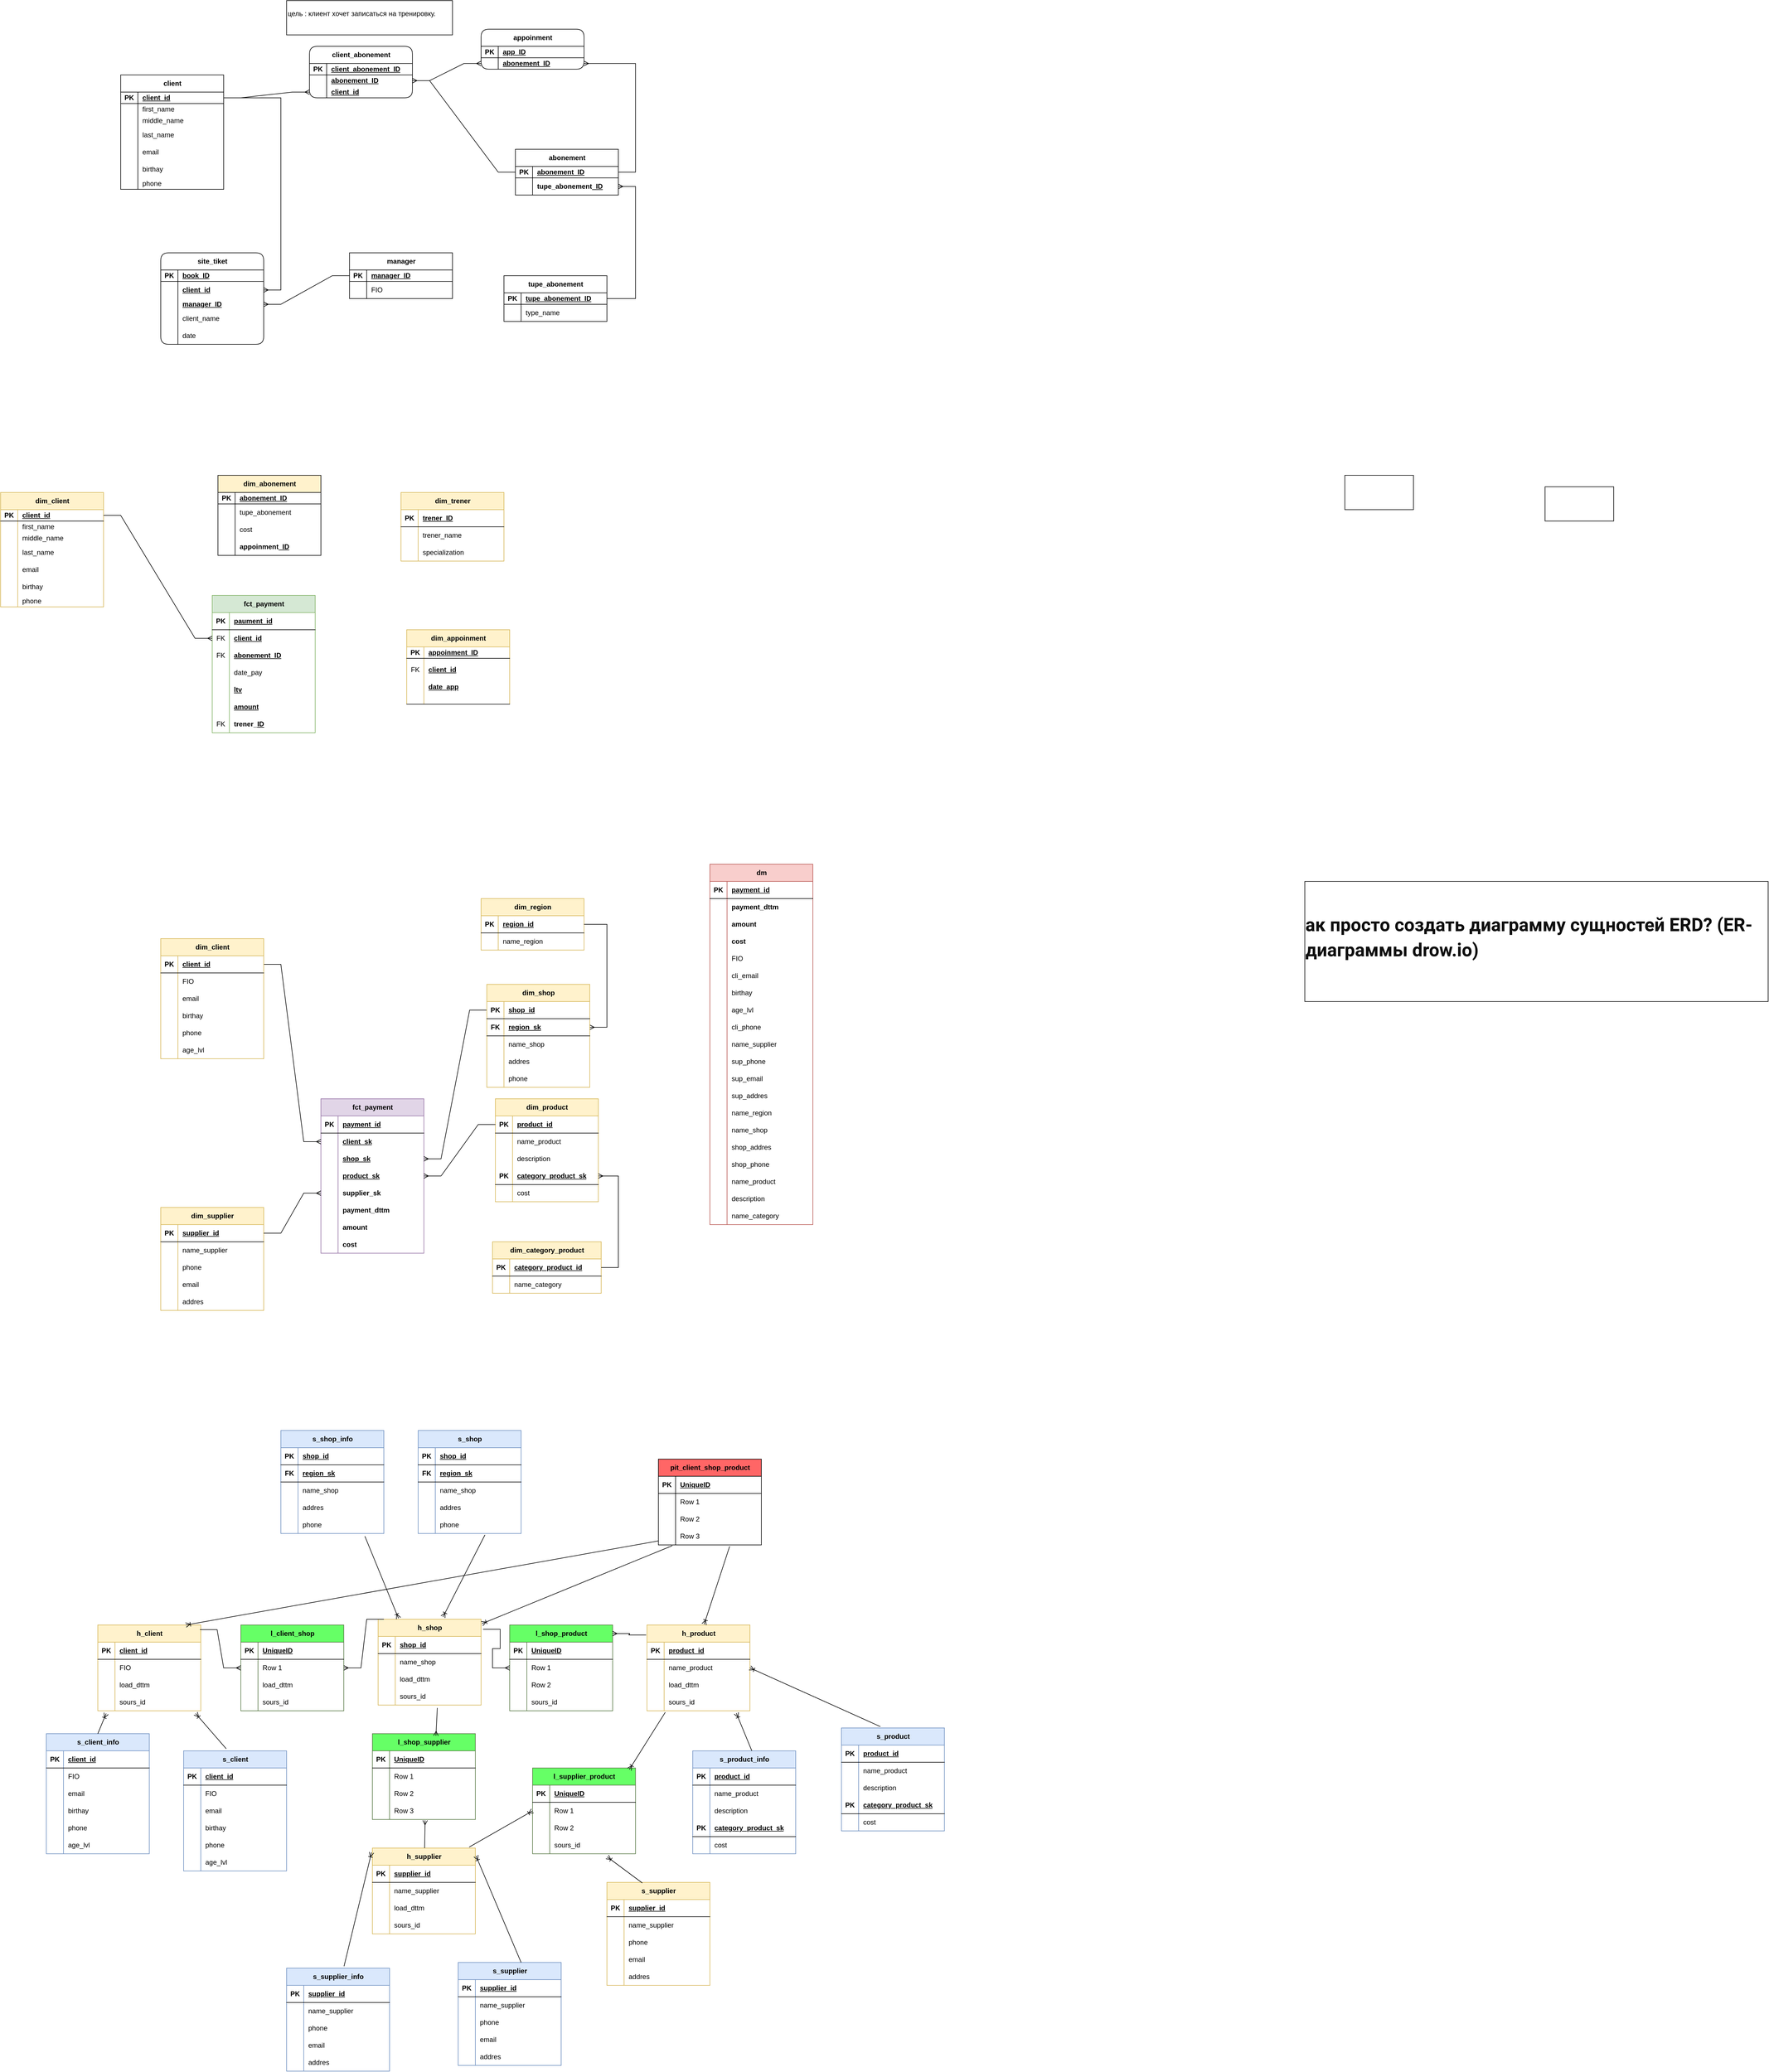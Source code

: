 <mxfile version="24.9.3" pages="4">
  <diagram id="prtHgNgQTEPvFCAcTncT" name="Page-1">
    <mxGraphModel dx="4518" dy="2296" grid="1" gridSize="10" guides="1" tooltips="1" connect="1" arrows="1" fold="1" page="1" pageScale="1" pageWidth="827" pageHeight="1169" math="0" shadow="0">
      <root>
        <mxCell id="0" />
        <mxCell id="1" parent="0" />
        <mxCell id="YtMOtxEMDT3cJ0VORkR--1" value="client" style="shape=table;startSize=30;container=1;collapsible=1;childLayout=tableLayout;fixedRows=1;rowLines=0;fontStyle=1;align=center;resizeLast=1;html=1;" parent="1" vertex="1">
          <mxGeometry x="-2060" y="-880" width="180" height="200" as="geometry">
            <mxRectangle x="-2460" y="-930" width="70" height="30" as="alternateBounds" />
          </mxGeometry>
        </mxCell>
        <mxCell id="YtMOtxEMDT3cJ0VORkR--2" value="" style="shape=tableRow;horizontal=0;startSize=0;swimlaneHead=0;swimlaneBody=0;fillColor=none;collapsible=0;dropTarget=0;points=[[0,0.5],[1,0.5]];portConstraint=eastwest;top=0;left=0;right=0;bottom=1;" parent="YtMOtxEMDT3cJ0VORkR--1" vertex="1">
          <mxGeometry y="30" width="180" height="20" as="geometry" />
        </mxCell>
        <mxCell id="YtMOtxEMDT3cJ0VORkR--3" value="PK" style="shape=partialRectangle;connectable=0;fillColor=none;top=0;left=0;bottom=0;right=0;fontStyle=1;overflow=hidden;whiteSpace=wrap;html=1;" parent="YtMOtxEMDT3cJ0VORkR--2" vertex="1">
          <mxGeometry width="30" height="20" as="geometry">
            <mxRectangle width="30" height="20" as="alternateBounds" />
          </mxGeometry>
        </mxCell>
        <mxCell id="YtMOtxEMDT3cJ0VORkR--4" value="client_id" style="shape=partialRectangle;connectable=0;fillColor=none;top=0;left=0;bottom=0;right=0;align=left;spacingLeft=6;fontStyle=5;overflow=hidden;whiteSpace=wrap;html=1;" parent="YtMOtxEMDT3cJ0VORkR--2" vertex="1">
          <mxGeometry x="30" width="150" height="20" as="geometry">
            <mxRectangle width="150" height="20" as="alternateBounds" />
          </mxGeometry>
        </mxCell>
        <mxCell id="YtMOtxEMDT3cJ0VORkR--5" value="" style="shape=tableRow;horizontal=0;startSize=0;swimlaneHead=0;swimlaneBody=0;fillColor=none;collapsible=0;dropTarget=0;points=[[0,0.5],[1,0.5]];portConstraint=eastwest;top=0;left=0;right=0;bottom=0;" parent="YtMOtxEMDT3cJ0VORkR--1" vertex="1">
          <mxGeometry y="50" width="180" height="20" as="geometry" />
        </mxCell>
        <mxCell id="YtMOtxEMDT3cJ0VORkR--6" value="" style="shape=partialRectangle;connectable=0;fillColor=none;top=0;left=0;bottom=0;right=0;editable=1;overflow=hidden;whiteSpace=wrap;html=1;" parent="YtMOtxEMDT3cJ0VORkR--5" vertex="1">
          <mxGeometry width="30" height="20" as="geometry">
            <mxRectangle width="30" height="20" as="alternateBounds" />
          </mxGeometry>
        </mxCell>
        <mxCell id="YtMOtxEMDT3cJ0VORkR--7" value="first_name" style="shape=partialRectangle;connectable=0;fillColor=none;top=0;left=0;bottom=0;right=0;align=left;spacingLeft=6;overflow=hidden;whiteSpace=wrap;html=1;" parent="YtMOtxEMDT3cJ0VORkR--5" vertex="1">
          <mxGeometry x="30" width="150" height="20" as="geometry">
            <mxRectangle width="150" height="20" as="alternateBounds" />
          </mxGeometry>
        </mxCell>
        <mxCell id="YtMOtxEMDT3cJ0VORkR--8" value="" style="shape=tableRow;horizontal=0;startSize=0;swimlaneHead=0;swimlaneBody=0;fillColor=none;collapsible=0;dropTarget=0;points=[[0,0.5],[1,0.5]];portConstraint=eastwest;top=0;left=0;right=0;bottom=0;" parent="YtMOtxEMDT3cJ0VORkR--1" vertex="1">
          <mxGeometry y="70" width="180" height="20" as="geometry" />
        </mxCell>
        <mxCell id="YtMOtxEMDT3cJ0VORkR--9" value="" style="shape=partialRectangle;connectable=0;fillColor=none;top=0;left=0;bottom=0;right=0;editable=1;overflow=hidden;whiteSpace=wrap;html=1;" parent="YtMOtxEMDT3cJ0VORkR--8" vertex="1">
          <mxGeometry width="30" height="20" as="geometry">
            <mxRectangle width="30" height="20" as="alternateBounds" />
          </mxGeometry>
        </mxCell>
        <mxCell id="YtMOtxEMDT3cJ0VORkR--10" value="middle_name" style="shape=partialRectangle;connectable=0;fillColor=none;top=0;left=0;bottom=0;right=0;align=left;spacingLeft=6;overflow=hidden;whiteSpace=wrap;html=1;" parent="YtMOtxEMDT3cJ0VORkR--8" vertex="1">
          <mxGeometry x="30" width="150" height="20" as="geometry">
            <mxRectangle width="150" height="20" as="alternateBounds" />
          </mxGeometry>
        </mxCell>
        <mxCell id="YtMOtxEMDT3cJ0VORkR--11" value="" style="shape=tableRow;horizontal=0;startSize=0;swimlaneHead=0;swimlaneBody=0;fillColor=none;collapsible=0;dropTarget=0;points=[[0,0.5],[1,0.5]];portConstraint=eastwest;top=0;left=0;right=0;bottom=0;" parent="YtMOtxEMDT3cJ0VORkR--1" vertex="1">
          <mxGeometry y="90" width="180" height="30" as="geometry" />
        </mxCell>
        <mxCell id="YtMOtxEMDT3cJ0VORkR--12" value="" style="shape=partialRectangle;connectable=0;fillColor=none;top=0;left=0;bottom=0;right=0;editable=1;overflow=hidden;whiteSpace=wrap;html=1;" parent="YtMOtxEMDT3cJ0VORkR--11" vertex="1">
          <mxGeometry width="30" height="30" as="geometry">
            <mxRectangle width="30" height="30" as="alternateBounds" />
          </mxGeometry>
        </mxCell>
        <mxCell id="YtMOtxEMDT3cJ0VORkR--13" value="last_name" style="shape=partialRectangle;connectable=0;fillColor=none;top=0;left=0;bottom=0;right=0;align=left;spacingLeft=6;overflow=hidden;whiteSpace=wrap;html=1;" parent="YtMOtxEMDT3cJ0VORkR--11" vertex="1">
          <mxGeometry x="30" width="150" height="30" as="geometry">
            <mxRectangle width="150" height="30" as="alternateBounds" />
          </mxGeometry>
        </mxCell>
        <mxCell id="aUd8Rskqkj7nr01F1LLi-54" value="" style="shape=tableRow;horizontal=0;startSize=0;swimlaneHead=0;swimlaneBody=0;fillColor=none;collapsible=0;dropTarget=0;points=[[0,0.5],[1,0.5]];portConstraint=eastwest;top=0;left=0;right=0;bottom=0;" parent="YtMOtxEMDT3cJ0VORkR--1" vertex="1">
          <mxGeometry y="120" width="180" height="30" as="geometry" />
        </mxCell>
        <mxCell id="aUd8Rskqkj7nr01F1LLi-55" value="" style="shape=partialRectangle;connectable=0;fillColor=none;top=0;left=0;bottom=0;right=0;editable=1;overflow=hidden;whiteSpace=wrap;html=1;" parent="aUd8Rskqkj7nr01F1LLi-54" vertex="1">
          <mxGeometry width="30" height="30" as="geometry">
            <mxRectangle width="30" height="30" as="alternateBounds" />
          </mxGeometry>
        </mxCell>
        <mxCell id="aUd8Rskqkj7nr01F1LLi-56" value="email" style="shape=partialRectangle;connectable=0;fillColor=none;top=0;left=0;bottom=0;right=0;align=left;spacingLeft=6;overflow=hidden;whiteSpace=wrap;html=1;" parent="aUd8Rskqkj7nr01F1LLi-54" vertex="1">
          <mxGeometry x="30" width="150" height="30" as="geometry">
            <mxRectangle width="150" height="30" as="alternateBounds" />
          </mxGeometry>
        </mxCell>
        <mxCell id="aUd8Rskqkj7nr01F1LLi-57" value="" style="shape=tableRow;horizontal=0;startSize=0;swimlaneHead=0;swimlaneBody=0;fillColor=none;collapsible=0;dropTarget=0;points=[[0,0.5],[1,0.5]];portConstraint=eastwest;top=0;left=0;right=0;bottom=0;" parent="YtMOtxEMDT3cJ0VORkR--1" vertex="1">
          <mxGeometry y="150" width="180" height="30" as="geometry" />
        </mxCell>
        <mxCell id="aUd8Rskqkj7nr01F1LLi-58" value="" style="shape=partialRectangle;connectable=0;fillColor=none;top=0;left=0;bottom=0;right=0;editable=1;overflow=hidden;whiteSpace=wrap;html=1;" parent="aUd8Rskqkj7nr01F1LLi-57" vertex="1">
          <mxGeometry width="30" height="30" as="geometry">
            <mxRectangle width="30" height="30" as="alternateBounds" />
          </mxGeometry>
        </mxCell>
        <mxCell id="aUd8Rskqkj7nr01F1LLi-59" value="birthay" style="shape=partialRectangle;connectable=0;fillColor=none;top=0;left=0;bottom=0;right=0;align=left;spacingLeft=6;overflow=hidden;whiteSpace=wrap;html=1;" parent="aUd8Rskqkj7nr01F1LLi-57" vertex="1">
          <mxGeometry x="30" width="150" height="30" as="geometry">
            <mxRectangle width="150" height="30" as="alternateBounds" />
          </mxGeometry>
        </mxCell>
        <mxCell id="VLAk8oP7x3lT4Y3iknNH-1" value="" style="shape=tableRow;horizontal=0;startSize=0;swimlaneHead=0;swimlaneBody=0;fillColor=none;collapsible=0;dropTarget=0;points=[[0,0.5],[1,0.5]];portConstraint=eastwest;top=0;left=0;right=0;bottom=0;" parent="YtMOtxEMDT3cJ0VORkR--1" vertex="1">
          <mxGeometry y="180" width="180" height="20" as="geometry" />
        </mxCell>
        <mxCell id="VLAk8oP7x3lT4Y3iknNH-2" value="" style="shape=partialRectangle;connectable=0;fillColor=none;top=0;left=0;bottom=0;right=0;editable=1;overflow=hidden;whiteSpace=wrap;html=1;" parent="VLAk8oP7x3lT4Y3iknNH-1" vertex="1">
          <mxGeometry width="30" height="20" as="geometry">
            <mxRectangle width="30" height="20" as="alternateBounds" />
          </mxGeometry>
        </mxCell>
        <mxCell id="VLAk8oP7x3lT4Y3iknNH-3" value="phone" style="shape=partialRectangle;connectable=0;fillColor=none;top=0;left=0;bottom=0;right=0;align=left;spacingLeft=6;overflow=hidden;whiteSpace=wrap;html=1;" parent="VLAk8oP7x3lT4Y3iknNH-1" vertex="1">
          <mxGeometry x="30" width="150" height="20" as="geometry">
            <mxRectangle width="150" height="20" as="alternateBounds" />
          </mxGeometry>
        </mxCell>
        <UserObject label="&#xa;&lt;h1 style=&quot;margin: 0px; padding: 0px; border: 0px; background: rgb(255, 255, 255); word-break: break-word; font-family: Roboto, Arial, sans-serif; font-size: 2rem; line-height: 2.8rem; font-weight: 700; overflow: hidden; max-height: 5.6rem; -webkit-line-clamp: 2; display: -webkit-box; -webkit-box-orient: vertical; text-overflow: ellipsis; white-space: normal; color: rgb(15, 15, 15); font-style: normal; font-variant-ligatures: normal; font-variant-caps: normal; letter-spacing: normal; orphans: 2; text-align: start; text-indent: 0px; text-transform: none; widows: 2; word-spacing: 0px; -webkit-text-stroke-width: 0px; text-decoration-thickness: initial; text-decoration-style: initial; text-decoration-color: initial;&quot; class=&quot;style-scope ytd-watch-metadata&quot;&gt;ак просто создать диаграмму сущностей ERD? (ER-диаграммы drow.io)&lt;/h1&gt;&#xa;&#xa;" link="&#xa;&lt;h1 style=&quot;margin: 0px; padding: 0px; border: 0px; background: rgb(255, 255, 255); word-break: break-word; font-family: Roboto, Arial, sans-serif; font-size: 2rem; line-height: 2.8rem; font-weight: 700; overflow: hidden; max-height: 5.6rem; -webkit-line-clamp: 2; display: -webkit-box; -webkit-box-orient: vertical; text-overflow: ellipsis; white-space: normal; color: rgb(15, 15, 15); font-style: normal; font-variant-ligatures: normal; font-variant-caps: normal; letter-spacing: normal; orphans: 2; text-align: start; text-indent: 0px; text-transform: none; widows: 2; word-spacing: 0px; -webkit-text-stroke-width: 0px; text-decoration-thickness: initial; text-decoration-style: initial; text-decoration-color: initial;&quot; class=&quot;style-scope ytd-watch-metadata&quot;&gt;ак просто создать диаграмму сущностей ERD? (ER-диаграммы drow.io)&lt;/h1&gt;&#xa;&#xa;" id="e9H4r0AhK9G875u6uNuM-1">
          <mxCell style="rounded=0;whiteSpace=wrap;html=1;" parent="1" vertex="1">
            <mxGeometry x="10" y="530" width="810" height="210" as="geometry" />
          </mxCell>
        </UserObject>
        <mxCell id="aUd8Rskqkj7nr01F1LLi-2" value="appoinment" style="shape=table;startSize=30;container=1;collapsible=1;childLayout=tableLayout;fixedRows=1;rowLines=0;fontStyle=1;align=center;resizeLast=1;html=1;rounded=1;" parent="1" vertex="1">
          <mxGeometry x="-1430" y="-960" width="180" height="70" as="geometry" />
        </mxCell>
        <mxCell id="aUd8Rskqkj7nr01F1LLi-3" value="" style="shape=tableRow;horizontal=0;startSize=0;swimlaneHead=0;swimlaneBody=0;fillColor=none;collapsible=0;dropTarget=0;points=[[0,0.5],[1,0.5]];portConstraint=eastwest;top=0;left=0;right=0;bottom=1;" parent="aUd8Rskqkj7nr01F1LLi-2" vertex="1">
          <mxGeometry y="30" width="180" height="20" as="geometry" />
        </mxCell>
        <mxCell id="aUd8Rskqkj7nr01F1LLi-4" value="PK" style="shape=partialRectangle;connectable=0;fillColor=none;top=0;left=0;bottom=0;right=0;fontStyle=1;overflow=hidden;whiteSpace=wrap;html=1;" parent="aUd8Rskqkj7nr01F1LLi-3" vertex="1">
          <mxGeometry width="30" height="20" as="geometry">
            <mxRectangle width="30" height="20" as="alternateBounds" />
          </mxGeometry>
        </mxCell>
        <mxCell id="aUd8Rskqkj7nr01F1LLi-5" value="app_ID" style="shape=partialRectangle;connectable=0;fillColor=none;top=0;left=0;bottom=0;right=0;align=left;spacingLeft=6;fontStyle=5;overflow=hidden;whiteSpace=wrap;html=1;" parent="aUd8Rskqkj7nr01F1LLi-3" vertex="1">
          <mxGeometry x="30" width="150" height="20" as="geometry">
            <mxRectangle width="150" height="20" as="alternateBounds" />
          </mxGeometry>
        </mxCell>
        <mxCell id="aUd8Rskqkj7nr01F1LLi-6" value="" style="shape=tableRow;horizontal=0;startSize=0;swimlaneHead=0;swimlaneBody=0;fillColor=none;collapsible=0;dropTarget=0;points=[[0,0.5],[1,0.5]];portConstraint=eastwest;top=0;left=0;right=0;bottom=0;" parent="aUd8Rskqkj7nr01F1LLi-2" vertex="1">
          <mxGeometry y="50" width="180" height="20" as="geometry" />
        </mxCell>
        <mxCell id="aUd8Rskqkj7nr01F1LLi-7" value="" style="shape=partialRectangle;connectable=0;fillColor=none;top=0;left=0;bottom=0;right=0;editable=1;overflow=hidden;whiteSpace=wrap;html=1;" parent="aUd8Rskqkj7nr01F1LLi-6" vertex="1">
          <mxGeometry width="30" height="20" as="geometry">
            <mxRectangle width="30" height="20" as="alternateBounds" />
          </mxGeometry>
        </mxCell>
        <mxCell id="aUd8Rskqkj7nr01F1LLi-8" value="&lt;span style=&quot;font-weight: 700; text-decoration-line: underline;&quot;&gt;abonement_ID&lt;/span&gt;" style="shape=partialRectangle;connectable=0;fillColor=none;top=0;left=0;bottom=0;right=0;align=left;spacingLeft=6;overflow=hidden;whiteSpace=wrap;html=1;" parent="aUd8Rskqkj7nr01F1LLi-6" vertex="1">
          <mxGeometry x="30" width="150" height="20" as="geometry">
            <mxRectangle width="150" height="20" as="alternateBounds" />
          </mxGeometry>
        </mxCell>
        <mxCell id="aUd8Rskqkj7nr01F1LLi-15" value="site_tiket" style="shape=table;startSize=30;container=1;collapsible=1;childLayout=tableLayout;fixedRows=1;rowLines=0;fontStyle=1;align=center;resizeLast=1;html=1;rounded=1;" parent="1" vertex="1">
          <mxGeometry x="-1990" y="-569" width="180" height="160" as="geometry" />
        </mxCell>
        <mxCell id="aUd8Rskqkj7nr01F1LLi-16" value="" style="shape=tableRow;horizontal=0;startSize=0;swimlaneHead=0;swimlaneBody=0;fillColor=none;collapsible=0;dropTarget=0;points=[[0,0.5],[1,0.5]];portConstraint=eastwest;top=0;left=0;right=0;bottom=1;" parent="aUd8Rskqkj7nr01F1LLi-15" vertex="1">
          <mxGeometry y="30" width="180" height="20" as="geometry" />
        </mxCell>
        <mxCell id="aUd8Rskqkj7nr01F1LLi-17" value="PK" style="shape=partialRectangle;connectable=0;fillColor=none;top=0;left=0;bottom=0;right=0;fontStyle=1;overflow=hidden;whiteSpace=wrap;html=1;" parent="aUd8Rskqkj7nr01F1LLi-16" vertex="1">
          <mxGeometry width="30" height="20" as="geometry">
            <mxRectangle width="30" height="20" as="alternateBounds" />
          </mxGeometry>
        </mxCell>
        <mxCell id="aUd8Rskqkj7nr01F1LLi-18" value="book_ID" style="shape=partialRectangle;connectable=0;fillColor=none;top=0;left=0;bottom=0;right=0;align=left;spacingLeft=6;fontStyle=5;overflow=hidden;whiteSpace=wrap;html=1;" parent="aUd8Rskqkj7nr01F1LLi-16" vertex="1">
          <mxGeometry x="30" width="150" height="20" as="geometry">
            <mxRectangle width="150" height="20" as="alternateBounds" />
          </mxGeometry>
        </mxCell>
        <mxCell id="aUd8Rskqkj7nr01F1LLi-19" value="" style="shape=tableRow;horizontal=0;startSize=0;swimlaneHead=0;swimlaneBody=0;fillColor=none;collapsible=0;dropTarget=0;points=[[0,0.5],[1,0.5]];portConstraint=eastwest;top=0;left=0;right=0;bottom=0;" parent="aUd8Rskqkj7nr01F1LLi-15" vertex="1">
          <mxGeometry y="50" width="180" height="30" as="geometry" />
        </mxCell>
        <mxCell id="aUd8Rskqkj7nr01F1LLi-20" value="" style="shape=partialRectangle;connectable=0;fillColor=none;top=0;left=0;bottom=0;right=0;editable=1;overflow=hidden;whiteSpace=wrap;html=1;" parent="aUd8Rskqkj7nr01F1LLi-19" vertex="1">
          <mxGeometry width="30" height="30" as="geometry">
            <mxRectangle width="30" height="30" as="alternateBounds" />
          </mxGeometry>
        </mxCell>
        <mxCell id="aUd8Rskqkj7nr01F1LLi-21" value="&lt;span style=&quot;font-weight: 700; text-decoration-line: underline;&quot;&gt;client_id&lt;/span&gt;" style="shape=partialRectangle;connectable=0;fillColor=none;top=0;left=0;bottom=0;right=0;align=left;spacingLeft=6;overflow=hidden;whiteSpace=wrap;html=1;" parent="aUd8Rskqkj7nr01F1LLi-19" vertex="1">
          <mxGeometry x="30" width="150" height="30" as="geometry">
            <mxRectangle width="150" height="30" as="alternateBounds" />
          </mxGeometry>
        </mxCell>
        <mxCell id="aUd8Rskqkj7nr01F1LLi-22" value="" style="shape=tableRow;horizontal=0;startSize=0;swimlaneHead=0;swimlaneBody=0;fillColor=none;collapsible=0;dropTarget=0;points=[[0,0.5],[1,0.5]];portConstraint=eastwest;top=0;left=0;right=0;bottom=0;rounded=1;" parent="aUd8Rskqkj7nr01F1LLi-15" vertex="1">
          <mxGeometry y="80" width="180" height="20" as="geometry" />
        </mxCell>
        <mxCell id="aUd8Rskqkj7nr01F1LLi-23" value="" style="shape=partialRectangle;connectable=0;fillColor=none;top=0;left=0;bottom=0;right=0;editable=1;overflow=hidden;whiteSpace=wrap;html=1;" parent="aUd8Rskqkj7nr01F1LLi-22" vertex="1">
          <mxGeometry width="30" height="20" as="geometry">
            <mxRectangle width="30" height="20" as="alternateBounds" />
          </mxGeometry>
        </mxCell>
        <mxCell id="aUd8Rskqkj7nr01F1LLi-24" value="&lt;span style=&quot;font-weight: 700; text-decoration-line: underline;&quot;&gt;manager_ID&lt;/span&gt;" style="shape=partialRectangle;connectable=0;fillColor=none;top=0;left=0;bottom=0;right=0;align=left;spacingLeft=6;overflow=hidden;whiteSpace=wrap;html=1;" parent="aUd8Rskqkj7nr01F1LLi-22" vertex="1">
          <mxGeometry x="30" width="150" height="20" as="geometry">
            <mxRectangle width="150" height="20" as="alternateBounds" />
          </mxGeometry>
        </mxCell>
        <mxCell id="aUd8Rskqkj7nr01F1LLi-25" value="" style="shape=tableRow;horizontal=0;startSize=0;swimlaneHead=0;swimlaneBody=0;fillColor=none;collapsible=0;dropTarget=0;points=[[0,0.5],[1,0.5]];portConstraint=eastwest;top=0;left=0;right=0;bottom=0;" parent="aUd8Rskqkj7nr01F1LLi-15" vertex="1">
          <mxGeometry y="100" width="180" height="30" as="geometry" />
        </mxCell>
        <mxCell id="aUd8Rskqkj7nr01F1LLi-26" value="" style="shape=partialRectangle;connectable=0;fillColor=none;top=0;left=0;bottom=0;right=0;editable=1;overflow=hidden;whiteSpace=wrap;html=1;" parent="aUd8Rskqkj7nr01F1LLi-25" vertex="1">
          <mxGeometry width="30" height="30" as="geometry">
            <mxRectangle width="30" height="30" as="alternateBounds" />
          </mxGeometry>
        </mxCell>
        <mxCell id="aUd8Rskqkj7nr01F1LLi-27" value="client_name" style="shape=partialRectangle;connectable=0;fillColor=none;top=0;left=0;bottom=0;right=0;align=left;spacingLeft=6;overflow=hidden;whiteSpace=wrap;html=1;" parent="aUd8Rskqkj7nr01F1LLi-25" vertex="1">
          <mxGeometry x="30" width="150" height="30" as="geometry">
            <mxRectangle width="150" height="30" as="alternateBounds" />
          </mxGeometry>
        </mxCell>
        <mxCell id="VLAk8oP7x3lT4Y3iknNH-43" value="" style="shape=tableRow;horizontal=0;startSize=0;swimlaneHead=0;swimlaneBody=0;fillColor=none;collapsible=0;dropTarget=0;points=[[0,0.5],[1,0.5]];portConstraint=eastwest;top=0;left=0;right=0;bottom=0;" parent="aUd8Rskqkj7nr01F1LLi-15" vertex="1">
          <mxGeometry y="130" width="180" height="30" as="geometry" />
        </mxCell>
        <mxCell id="VLAk8oP7x3lT4Y3iknNH-44" value="" style="shape=partialRectangle;connectable=0;fillColor=none;top=0;left=0;bottom=0;right=0;editable=1;overflow=hidden;whiteSpace=wrap;html=1;" parent="VLAk8oP7x3lT4Y3iknNH-43" vertex="1">
          <mxGeometry width="30" height="30" as="geometry">
            <mxRectangle width="30" height="30" as="alternateBounds" />
          </mxGeometry>
        </mxCell>
        <mxCell id="VLAk8oP7x3lT4Y3iknNH-45" value="date" style="shape=partialRectangle;connectable=0;fillColor=none;top=0;left=0;bottom=0;right=0;align=left;spacingLeft=6;overflow=hidden;whiteSpace=wrap;html=1;" parent="VLAk8oP7x3lT4Y3iknNH-43" vertex="1">
          <mxGeometry x="30" width="150" height="30" as="geometry">
            <mxRectangle width="150" height="30" as="alternateBounds" />
          </mxGeometry>
        </mxCell>
        <mxCell id="aUd8Rskqkj7nr01F1LLi-28" value="manager" style="shape=table;startSize=30;container=1;collapsible=1;childLayout=tableLayout;fixedRows=1;rowLines=0;fontStyle=1;align=center;resizeLast=1;html=1;" parent="1" vertex="1">
          <mxGeometry x="-1660" y="-569" width="180" height="80" as="geometry" />
        </mxCell>
        <mxCell id="aUd8Rskqkj7nr01F1LLi-29" value="" style="shape=tableRow;horizontal=0;startSize=0;swimlaneHead=0;swimlaneBody=0;fillColor=none;collapsible=0;dropTarget=0;points=[[0,0.5],[1,0.5]];portConstraint=eastwest;top=0;left=0;right=0;bottom=1;" parent="aUd8Rskqkj7nr01F1LLi-28" vertex="1">
          <mxGeometry y="30" width="180" height="20" as="geometry" />
        </mxCell>
        <mxCell id="aUd8Rskqkj7nr01F1LLi-30" value="PK" style="shape=partialRectangle;connectable=0;fillColor=none;top=0;left=0;bottom=0;right=0;fontStyle=1;overflow=hidden;whiteSpace=wrap;html=1;" parent="aUd8Rskqkj7nr01F1LLi-29" vertex="1">
          <mxGeometry width="30" height="20" as="geometry">
            <mxRectangle width="30" height="20" as="alternateBounds" />
          </mxGeometry>
        </mxCell>
        <mxCell id="aUd8Rskqkj7nr01F1LLi-31" value="manager_ID" style="shape=partialRectangle;connectable=0;fillColor=none;top=0;left=0;bottom=0;right=0;align=left;spacingLeft=6;fontStyle=5;overflow=hidden;whiteSpace=wrap;html=1;" parent="aUd8Rskqkj7nr01F1LLi-29" vertex="1">
          <mxGeometry x="30" width="150" height="20" as="geometry">
            <mxRectangle width="150" height="20" as="alternateBounds" />
          </mxGeometry>
        </mxCell>
        <mxCell id="aUd8Rskqkj7nr01F1LLi-32" value="" style="shape=tableRow;horizontal=0;startSize=0;swimlaneHead=0;swimlaneBody=0;fillColor=none;collapsible=0;dropTarget=0;points=[[0,0.5],[1,0.5]];portConstraint=eastwest;top=0;left=0;right=0;bottom=0;" parent="aUd8Rskqkj7nr01F1LLi-28" vertex="1">
          <mxGeometry y="50" width="180" height="30" as="geometry" />
        </mxCell>
        <mxCell id="aUd8Rskqkj7nr01F1LLi-33" value="" style="shape=partialRectangle;connectable=0;fillColor=none;top=0;left=0;bottom=0;right=0;editable=1;overflow=hidden;whiteSpace=wrap;html=1;" parent="aUd8Rskqkj7nr01F1LLi-32" vertex="1">
          <mxGeometry width="30" height="30" as="geometry">
            <mxRectangle width="30" height="30" as="alternateBounds" />
          </mxGeometry>
        </mxCell>
        <mxCell id="aUd8Rskqkj7nr01F1LLi-34" value="FIO" style="shape=partialRectangle;connectable=0;fillColor=none;top=0;left=0;bottom=0;right=0;align=left;spacingLeft=6;overflow=hidden;whiteSpace=wrap;html=1;" parent="aUd8Rskqkj7nr01F1LLi-32" vertex="1">
          <mxGeometry x="30" width="150" height="30" as="geometry">
            <mxRectangle width="150" height="30" as="alternateBounds" />
          </mxGeometry>
        </mxCell>
        <mxCell id="aUd8Rskqkj7nr01F1LLi-80" value="" style="rounded=0;whiteSpace=wrap;html=1;" parent="1" vertex="1">
          <mxGeometry x="430" y="-160" width="120" height="60" as="geometry" />
        </mxCell>
        <mxCell id="aUd8Rskqkj7nr01F1LLi-81" value="&lt;div&gt;цель : клиент хочет записаться на тренировку.&lt;/div&gt;&lt;div&gt;&lt;br&gt;&lt;/div&gt;" style="rounded=0;whiteSpace=wrap;html=1;align=left;" parent="1" vertex="1">
          <mxGeometry x="-1770" y="-1010" width="290" height="60" as="geometry" />
        </mxCell>
        <mxCell id="aUd8Rskqkj7nr01F1LLi-83" value="" style="rounded=0;whiteSpace=wrap;html=1;" parent="1" vertex="1">
          <mxGeometry x="80" y="-180" width="120" height="60" as="geometry" />
        </mxCell>
        <mxCell id="VLAk8oP7x3lT4Y3iknNH-10" value="client_abonement" style="shape=table;startSize=30;container=1;collapsible=1;childLayout=tableLayout;fixedRows=1;rowLines=0;fontStyle=1;align=center;resizeLast=1;html=1;rounded=1;" parent="1" vertex="1">
          <mxGeometry x="-1730" y="-930" width="180" height="90" as="geometry" />
        </mxCell>
        <mxCell id="VLAk8oP7x3lT4Y3iknNH-11" value="" style="shape=tableRow;horizontal=0;startSize=0;swimlaneHead=0;swimlaneBody=0;fillColor=none;collapsible=0;dropTarget=0;points=[[0,0.5],[1,0.5]];portConstraint=eastwest;top=0;left=0;right=0;bottom=1;" parent="VLAk8oP7x3lT4Y3iknNH-10" vertex="1">
          <mxGeometry y="30" width="180" height="20" as="geometry" />
        </mxCell>
        <mxCell id="VLAk8oP7x3lT4Y3iknNH-12" value="PK" style="shape=partialRectangle;connectable=0;fillColor=none;top=0;left=0;bottom=0;right=0;fontStyle=1;overflow=hidden;whiteSpace=wrap;html=1;" parent="VLAk8oP7x3lT4Y3iknNH-11" vertex="1">
          <mxGeometry width="30" height="20" as="geometry">
            <mxRectangle width="30" height="20" as="alternateBounds" />
          </mxGeometry>
        </mxCell>
        <mxCell id="VLAk8oP7x3lT4Y3iknNH-13" value="&lt;span style=&quot;text-align: center; text-wrap-mode: nowrap;&quot;&gt;client_abonement&lt;/span&gt;_ID" style="shape=partialRectangle;connectable=0;fillColor=none;top=0;left=0;bottom=0;right=0;align=left;spacingLeft=6;fontStyle=5;overflow=hidden;whiteSpace=wrap;html=1;" parent="VLAk8oP7x3lT4Y3iknNH-11" vertex="1">
          <mxGeometry x="30" width="150" height="20" as="geometry">
            <mxRectangle width="150" height="20" as="alternateBounds" />
          </mxGeometry>
        </mxCell>
        <mxCell id="VLAk8oP7x3lT4Y3iknNH-14" value="" style="shape=tableRow;horizontal=0;startSize=0;swimlaneHead=0;swimlaneBody=0;fillColor=none;collapsible=0;dropTarget=0;points=[[0,0.5],[1,0.5]];portConstraint=eastwest;top=0;left=0;right=0;bottom=0;" parent="VLAk8oP7x3lT4Y3iknNH-10" vertex="1">
          <mxGeometry y="50" width="180" height="20" as="geometry" />
        </mxCell>
        <mxCell id="VLAk8oP7x3lT4Y3iknNH-15" value="" style="shape=partialRectangle;connectable=0;fillColor=none;top=0;left=0;bottom=0;right=0;editable=1;overflow=hidden;whiteSpace=wrap;html=1;" parent="VLAk8oP7x3lT4Y3iknNH-14" vertex="1">
          <mxGeometry width="30" height="20" as="geometry">
            <mxRectangle width="30" height="20" as="alternateBounds" />
          </mxGeometry>
        </mxCell>
        <mxCell id="VLAk8oP7x3lT4Y3iknNH-16" value="&lt;span style=&quot;font-weight: 700; text-decoration-line: underline;&quot;&gt;abonement_ID&lt;/span&gt;" style="shape=partialRectangle;connectable=0;fillColor=none;top=0;left=0;bottom=0;right=0;align=left;spacingLeft=6;overflow=hidden;whiteSpace=wrap;html=1;" parent="VLAk8oP7x3lT4Y3iknNH-14" vertex="1">
          <mxGeometry x="30" width="150" height="20" as="geometry">
            <mxRectangle width="150" height="20" as="alternateBounds" />
          </mxGeometry>
        </mxCell>
        <mxCell id="VLAk8oP7x3lT4Y3iknNH-17" value="" style="shape=tableRow;horizontal=0;startSize=0;swimlaneHead=0;swimlaneBody=0;fillColor=none;collapsible=0;dropTarget=0;points=[[0,0.5],[1,0.5]];portConstraint=eastwest;top=0;left=0;right=0;bottom=0;" parent="VLAk8oP7x3lT4Y3iknNH-10" vertex="1">
          <mxGeometry y="70" width="180" height="20" as="geometry" />
        </mxCell>
        <mxCell id="VLAk8oP7x3lT4Y3iknNH-18" value="" style="shape=partialRectangle;connectable=0;fillColor=none;top=0;left=0;bottom=0;right=0;editable=1;overflow=hidden;whiteSpace=wrap;html=1;" parent="VLAk8oP7x3lT4Y3iknNH-17" vertex="1">
          <mxGeometry width="30" height="20" as="geometry">
            <mxRectangle width="30" height="20" as="alternateBounds" />
          </mxGeometry>
        </mxCell>
        <mxCell id="VLAk8oP7x3lT4Y3iknNH-19" value="&lt;span style=&quot;text-decoration-line: underline;&quot;&gt;&lt;b&gt;client_id&lt;/b&gt;&lt;/span&gt;" style="shape=partialRectangle;connectable=0;fillColor=none;top=0;left=0;bottom=0;right=0;align=left;spacingLeft=6;overflow=hidden;whiteSpace=wrap;html=1;" parent="VLAk8oP7x3lT4Y3iknNH-17" vertex="1">
          <mxGeometry x="30" width="150" height="20" as="geometry">
            <mxRectangle width="150" height="20" as="alternateBounds" />
          </mxGeometry>
        </mxCell>
        <mxCell id="VLAk8oP7x3lT4Y3iknNH-23" value="" style="edgeStyle=entityRelationEdgeStyle;fontSize=12;html=1;endArrow=ERmany;rounded=0;" parent="1" source="YtMOtxEMDT3cJ0VORkR--2" target="aUd8Rskqkj7nr01F1LLi-19" edge="1">
          <mxGeometry width="100" height="100" relative="1" as="geometry">
            <mxPoint x="-2050" y="-860" as="sourcePoint" />
            <mxPoint x="-2000" y="-500" as="targetPoint" />
            <Array as="points">
              <mxPoint x="-2010" y="-860" />
              <mxPoint x="-2050" y="-690" />
              <mxPoint x="-2050" y="-770" />
              <mxPoint x="-2070" y="-770" />
              <mxPoint x="-2100" y="-700" />
              <mxPoint x="-2090" y="-590" />
            </Array>
          </mxGeometry>
        </mxCell>
        <mxCell id="VLAk8oP7x3lT4Y3iknNH-24" value="" style="edgeStyle=entityRelationEdgeStyle;fontSize=12;html=1;endArrow=ERmany;rounded=0;" parent="1" source="aUd8Rskqkj7nr01F1LLi-29" target="aUd8Rskqkj7nr01F1LLi-22" edge="1">
          <mxGeometry width="100" height="100" relative="1" as="geometry">
            <mxPoint x="-1510" y="-530" as="sourcePoint" />
            <mxPoint x="-1800" y="-490" as="targetPoint" />
            <Array as="points">
              <mxPoint x="-1660" y="-410" />
              <mxPoint x="-1650" y="-400" />
              <mxPoint x="-1650" y="-490" />
            </Array>
          </mxGeometry>
        </mxCell>
        <mxCell id="VLAk8oP7x3lT4Y3iknNH-25" value="" style="edgeStyle=entityRelationEdgeStyle;fontSize=12;html=1;endArrow=ERmany;rounded=0;" parent="1" source="YtMOtxEMDT3cJ0VORkR--2" target="VLAk8oP7x3lT4Y3iknNH-17" edge="1">
          <mxGeometry width="100" height="100" relative="1" as="geometry">
            <mxPoint x="-1820" y="-810" as="sourcePoint" />
            <mxPoint x="-1720" y="-810" as="targetPoint" />
          </mxGeometry>
        </mxCell>
        <mxCell id="VLAk8oP7x3lT4Y3iknNH-26" value="" style="edgeStyle=entityRelationEdgeStyle;fontSize=12;html=1;endArrow=ERmany;rounded=0;entryX=0;entryY=0.5;entryDx=0;entryDy=0;" parent="1" source="VLAk8oP7x3lT4Y3iknNH-14" target="aUd8Rskqkj7nr01F1LLi-6" edge="1">
          <mxGeometry width="100" height="100" relative="1" as="geometry">
            <mxPoint x="-1520" y="-815" as="sourcePoint" />
            <mxPoint x="-1520" y="-810" as="targetPoint" />
          </mxGeometry>
        </mxCell>
        <mxCell id="VLAk8oP7x3lT4Y3iknNH-27" value="" style="edgeStyle=entityRelationEdgeStyle;fontSize=12;html=1;endArrow=ERmany;rounded=0;" parent="1" source="aUd8Rskqkj7nr01F1LLi-42" target="VLAk8oP7x3lT4Y3iknNH-14" edge="1">
          <mxGeometry width="100" height="100" relative="1" as="geometry">
            <mxPoint x="-1440" y="-600" as="sourcePoint" />
            <mxPoint x="-1580" y="-740" as="targetPoint" />
          </mxGeometry>
        </mxCell>
        <mxCell id="aUd8Rskqkj7nr01F1LLi-41" value="abonement" style="shape=table;startSize=30;container=1;collapsible=1;childLayout=tableLayout;fixedRows=1;rowLines=0;fontStyle=1;align=center;resizeLast=1;html=1;" parent="1" vertex="1">
          <mxGeometry x="-1370" y="-750" width="180" height="80" as="geometry" />
        </mxCell>
        <mxCell id="aUd8Rskqkj7nr01F1LLi-42" value="" style="shape=tableRow;horizontal=0;startSize=0;swimlaneHead=0;swimlaneBody=0;fillColor=none;collapsible=0;dropTarget=0;points=[[0,0.5],[1,0.5]];portConstraint=eastwest;top=0;left=0;right=0;bottom=1;" parent="aUd8Rskqkj7nr01F1LLi-41" vertex="1">
          <mxGeometry y="30" width="180" height="20" as="geometry" />
        </mxCell>
        <mxCell id="aUd8Rskqkj7nr01F1LLi-43" value="PK" style="shape=partialRectangle;connectable=0;fillColor=none;top=0;left=0;bottom=0;right=0;fontStyle=1;overflow=hidden;whiteSpace=wrap;html=1;" parent="aUd8Rskqkj7nr01F1LLi-42" vertex="1">
          <mxGeometry width="30" height="20" as="geometry">
            <mxRectangle width="30" height="20" as="alternateBounds" />
          </mxGeometry>
        </mxCell>
        <mxCell id="aUd8Rskqkj7nr01F1LLi-44" value="abonement_ID" style="shape=partialRectangle;connectable=0;fillColor=none;top=0;left=0;bottom=0;right=0;align=left;spacingLeft=6;fontStyle=5;overflow=hidden;whiteSpace=wrap;html=1;" parent="aUd8Rskqkj7nr01F1LLi-42" vertex="1">
          <mxGeometry x="30" width="150" height="20" as="geometry">
            <mxRectangle width="150" height="20" as="alternateBounds" />
          </mxGeometry>
        </mxCell>
        <mxCell id="aUd8Rskqkj7nr01F1LLi-45" value="" style="shape=tableRow;horizontal=0;startSize=0;swimlaneHead=0;swimlaneBody=0;fillColor=none;collapsible=0;dropTarget=0;points=[[0,0.5],[1,0.5]];portConstraint=eastwest;top=0;left=0;right=0;bottom=0;" parent="aUd8Rskqkj7nr01F1LLi-41" vertex="1">
          <mxGeometry y="50" width="180" height="30" as="geometry" />
        </mxCell>
        <mxCell id="aUd8Rskqkj7nr01F1LLi-46" value="" style="shape=partialRectangle;connectable=0;fillColor=none;top=0;left=0;bottom=0;right=0;editable=1;overflow=hidden;whiteSpace=wrap;html=1;" parent="aUd8Rskqkj7nr01F1LLi-45" vertex="1">
          <mxGeometry width="30" height="30" as="geometry">
            <mxRectangle width="30" height="30" as="alternateBounds" />
          </mxGeometry>
        </mxCell>
        <mxCell id="aUd8Rskqkj7nr01F1LLi-47" value="&lt;span style=&quot;font-weight: 700; text-wrap-mode: nowrap; text-align: center;&quot;&gt;tupe_abonement&lt;/span&gt;&lt;span style=&quot;font-weight: 700; text-decoration-line: underline;&quot;&gt;_ID&lt;/span&gt;" style="shape=partialRectangle;connectable=0;fillColor=none;top=0;left=0;bottom=0;right=0;align=left;spacingLeft=6;overflow=hidden;whiteSpace=wrap;html=1;" parent="aUd8Rskqkj7nr01F1LLi-45" vertex="1">
          <mxGeometry x="30" width="150" height="30" as="geometry">
            <mxRectangle width="150" height="30" as="alternateBounds" />
          </mxGeometry>
        </mxCell>
        <mxCell id="VLAk8oP7x3lT4Y3iknNH-28" value="" style="edgeStyle=entityRelationEdgeStyle;fontSize=12;html=1;endArrow=ERmany;rounded=0;" parent="1" source="aUd8Rskqkj7nr01F1LLi-42" target="aUd8Rskqkj7nr01F1LLi-6" edge="1">
          <mxGeometry width="100" height="100" relative="1" as="geometry">
            <mxPoint x="-1370" y="-630" as="sourcePoint" />
            <mxPoint x="-1360" y="-740" as="targetPoint" />
          </mxGeometry>
        </mxCell>
        <mxCell id="VLAk8oP7x3lT4Y3iknNH-29" value="tupe_abonement" style="shape=table;startSize=30;container=1;collapsible=1;childLayout=tableLayout;fixedRows=1;rowLines=0;fontStyle=1;align=center;resizeLast=1;html=1;" parent="1" vertex="1">
          <mxGeometry x="-1390" y="-529" width="180" height="80" as="geometry" />
        </mxCell>
        <mxCell id="VLAk8oP7x3lT4Y3iknNH-30" value="" style="shape=tableRow;horizontal=0;startSize=0;swimlaneHead=0;swimlaneBody=0;fillColor=none;collapsible=0;dropTarget=0;points=[[0,0.5],[1,0.5]];portConstraint=eastwest;top=0;left=0;right=0;bottom=1;" parent="VLAk8oP7x3lT4Y3iknNH-29" vertex="1">
          <mxGeometry y="30" width="180" height="20" as="geometry" />
        </mxCell>
        <mxCell id="VLAk8oP7x3lT4Y3iknNH-31" value="PK" style="shape=partialRectangle;connectable=0;fillColor=none;top=0;left=0;bottom=0;right=0;fontStyle=1;overflow=hidden;whiteSpace=wrap;html=1;" parent="VLAk8oP7x3lT4Y3iknNH-30" vertex="1">
          <mxGeometry width="30" height="20" as="geometry">
            <mxRectangle width="30" height="20" as="alternateBounds" />
          </mxGeometry>
        </mxCell>
        <mxCell id="VLAk8oP7x3lT4Y3iknNH-32" value="&lt;span style=&quot;text-align: center; text-wrap-mode: nowrap;&quot;&gt;tupe_abonement&lt;/span&gt;_ID" style="shape=partialRectangle;connectable=0;fillColor=none;top=0;left=0;bottom=0;right=0;align=left;spacingLeft=6;fontStyle=5;overflow=hidden;whiteSpace=wrap;html=1;" parent="VLAk8oP7x3lT4Y3iknNH-30" vertex="1">
          <mxGeometry x="30" width="150" height="20" as="geometry">
            <mxRectangle width="150" height="20" as="alternateBounds" />
          </mxGeometry>
        </mxCell>
        <mxCell id="VLAk8oP7x3lT4Y3iknNH-33" value="" style="shape=tableRow;horizontal=0;startSize=0;swimlaneHead=0;swimlaneBody=0;fillColor=none;collapsible=0;dropTarget=0;points=[[0,0.5],[1,0.5]];portConstraint=eastwest;top=0;left=0;right=0;bottom=0;" parent="VLAk8oP7x3lT4Y3iknNH-29" vertex="1">
          <mxGeometry y="50" width="180" height="30" as="geometry" />
        </mxCell>
        <mxCell id="VLAk8oP7x3lT4Y3iknNH-34" value="" style="shape=partialRectangle;connectable=0;fillColor=none;top=0;left=0;bottom=0;right=0;editable=1;overflow=hidden;whiteSpace=wrap;html=1;" parent="VLAk8oP7x3lT4Y3iknNH-33" vertex="1">
          <mxGeometry width="30" height="30" as="geometry">
            <mxRectangle width="30" height="30" as="alternateBounds" />
          </mxGeometry>
        </mxCell>
        <mxCell id="VLAk8oP7x3lT4Y3iknNH-35" value="type_name" style="shape=partialRectangle;connectable=0;fillColor=none;top=0;left=0;bottom=0;right=0;align=left;spacingLeft=6;overflow=hidden;whiteSpace=wrap;html=1;" parent="VLAk8oP7x3lT4Y3iknNH-33" vertex="1">
          <mxGeometry x="30" width="150" height="30" as="geometry">
            <mxRectangle width="150" height="30" as="alternateBounds" />
          </mxGeometry>
        </mxCell>
        <mxCell id="VLAk8oP7x3lT4Y3iknNH-42" value="" style="edgeStyle=entityRelationEdgeStyle;fontSize=12;html=1;endArrow=ERmany;rounded=0;" parent="1" source="VLAk8oP7x3lT4Y3iknNH-30" target="aUd8Rskqkj7nr01F1LLi-45" edge="1">
          <mxGeometry width="100" height="100" relative="1" as="geometry">
            <mxPoint x="-1690" y="-660" as="sourcePoint" />
            <mxPoint x="-1580" y="-760" as="targetPoint" />
          </mxGeometry>
        </mxCell>
        <mxCell id="zWOzarCBFS2VljwSbto1-1" value="fct_payment" style="shape=table;startSize=30;container=1;collapsible=1;childLayout=tableLayout;fixedRows=1;rowLines=0;fontStyle=1;align=center;resizeLast=1;html=1;fillColor=#d5e8d4;strokeColor=#82b366;" vertex="1" parent="1">
          <mxGeometry x="-1900" y="30" width="180" height="240" as="geometry" />
        </mxCell>
        <mxCell id="zWOzarCBFS2VljwSbto1-2" value="" style="shape=tableRow;horizontal=0;startSize=0;swimlaneHead=0;swimlaneBody=0;fillColor=none;collapsible=0;dropTarget=0;points=[[0,0.5],[1,0.5]];portConstraint=eastwest;top=0;left=0;right=0;bottom=1;" vertex="1" parent="zWOzarCBFS2VljwSbto1-1">
          <mxGeometry y="30" width="180" height="30" as="geometry" />
        </mxCell>
        <mxCell id="zWOzarCBFS2VljwSbto1-3" value="PK" style="shape=partialRectangle;connectable=0;fillColor=none;top=0;left=0;bottom=0;right=0;fontStyle=1;overflow=hidden;whiteSpace=wrap;html=1;" vertex="1" parent="zWOzarCBFS2VljwSbto1-2">
          <mxGeometry width="30" height="30" as="geometry">
            <mxRectangle width="30" height="30" as="alternateBounds" />
          </mxGeometry>
        </mxCell>
        <mxCell id="zWOzarCBFS2VljwSbto1-4" value="paument_id" style="shape=partialRectangle;connectable=0;fillColor=none;top=0;left=0;bottom=0;right=0;align=left;spacingLeft=6;fontStyle=5;overflow=hidden;whiteSpace=wrap;html=1;" vertex="1" parent="zWOzarCBFS2VljwSbto1-2">
          <mxGeometry x="30" width="150" height="30" as="geometry">
            <mxRectangle width="150" height="30" as="alternateBounds" />
          </mxGeometry>
        </mxCell>
        <mxCell id="zWOzarCBFS2VljwSbto1-5" value="" style="shape=tableRow;horizontal=0;startSize=0;swimlaneHead=0;swimlaneBody=0;fillColor=none;collapsible=0;dropTarget=0;points=[[0,0.5],[1,0.5]];portConstraint=eastwest;top=0;left=0;right=0;bottom=0;" vertex="1" parent="zWOzarCBFS2VljwSbto1-1">
          <mxGeometry y="60" width="180" height="30" as="geometry" />
        </mxCell>
        <mxCell id="zWOzarCBFS2VljwSbto1-6" value="FK" style="shape=partialRectangle;connectable=0;fillColor=none;top=0;left=0;bottom=0;right=0;editable=1;overflow=hidden;whiteSpace=wrap;html=1;" vertex="1" parent="zWOzarCBFS2VljwSbto1-5">
          <mxGeometry width="30" height="30" as="geometry">
            <mxRectangle width="30" height="30" as="alternateBounds" />
          </mxGeometry>
        </mxCell>
        <mxCell id="zWOzarCBFS2VljwSbto1-7" value="&lt;span style=&quot;font-weight: 700; text-decoration-line: underline;&quot;&gt;client_id&lt;/span&gt;" style="shape=partialRectangle;connectable=0;fillColor=none;top=0;left=0;bottom=0;right=0;align=left;spacingLeft=6;overflow=hidden;whiteSpace=wrap;html=1;" vertex="1" parent="zWOzarCBFS2VljwSbto1-5">
          <mxGeometry x="30" width="150" height="30" as="geometry">
            <mxRectangle width="150" height="30" as="alternateBounds" />
          </mxGeometry>
        </mxCell>
        <mxCell id="zWOzarCBFS2VljwSbto1-135" value="" style="shape=tableRow;horizontal=0;startSize=0;swimlaneHead=0;swimlaneBody=0;fillColor=none;collapsible=0;dropTarget=0;points=[[0,0.5],[1,0.5]];portConstraint=eastwest;top=0;left=0;right=0;bottom=0;" vertex="1" parent="zWOzarCBFS2VljwSbto1-1">
          <mxGeometry y="90" width="180" height="30" as="geometry" />
        </mxCell>
        <mxCell id="zWOzarCBFS2VljwSbto1-136" value="FK" style="shape=partialRectangle;connectable=0;fillColor=none;top=0;left=0;bottom=0;right=0;editable=1;overflow=hidden;whiteSpace=wrap;html=1;" vertex="1" parent="zWOzarCBFS2VljwSbto1-135">
          <mxGeometry width="30" height="30" as="geometry">
            <mxRectangle width="30" height="30" as="alternateBounds" />
          </mxGeometry>
        </mxCell>
        <mxCell id="zWOzarCBFS2VljwSbto1-137" value="&lt;span style=&quot;font-weight: 700; text-decoration-line: underline;&quot;&gt;abonement_ID&lt;/span&gt;" style="shape=partialRectangle;connectable=0;fillColor=none;top=0;left=0;bottom=0;right=0;align=left;spacingLeft=6;overflow=hidden;whiteSpace=wrap;html=1;" vertex="1" parent="zWOzarCBFS2VljwSbto1-135">
          <mxGeometry x="30" width="150" height="30" as="geometry">
            <mxRectangle width="150" height="30" as="alternateBounds" />
          </mxGeometry>
        </mxCell>
        <mxCell id="zWOzarCBFS2VljwSbto1-11" value="" style="shape=tableRow;horizontal=0;startSize=0;swimlaneHead=0;swimlaneBody=0;fillColor=none;collapsible=0;dropTarget=0;points=[[0,0.5],[1,0.5]];portConstraint=eastwest;top=0;left=0;right=0;bottom=0;" vertex="1" parent="zWOzarCBFS2VljwSbto1-1">
          <mxGeometry y="120" width="180" height="30" as="geometry" />
        </mxCell>
        <mxCell id="zWOzarCBFS2VljwSbto1-12" value="" style="shape=partialRectangle;connectable=0;fillColor=none;top=0;left=0;bottom=0;right=0;editable=1;overflow=hidden;whiteSpace=wrap;html=1;" vertex="1" parent="zWOzarCBFS2VljwSbto1-11">
          <mxGeometry width="30" height="30" as="geometry">
            <mxRectangle width="30" height="30" as="alternateBounds" />
          </mxGeometry>
        </mxCell>
        <mxCell id="zWOzarCBFS2VljwSbto1-13" value="date_pay" style="shape=partialRectangle;connectable=0;fillColor=none;top=0;left=0;bottom=0;right=0;align=left;spacingLeft=6;overflow=hidden;whiteSpace=wrap;html=1;" vertex="1" parent="zWOzarCBFS2VljwSbto1-11">
          <mxGeometry x="30" width="150" height="30" as="geometry">
            <mxRectangle width="150" height="30" as="alternateBounds" />
          </mxGeometry>
        </mxCell>
        <mxCell id="zWOzarCBFS2VljwSbto1-157" value="" style="shape=tableRow;horizontal=0;startSize=0;swimlaneHead=0;swimlaneBody=0;fillColor=none;collapsible=0;dropTarget=0;points=[[0,0.5],[1,0.5]];portConstraint=eastwest;top=0;left=0;right=0;bottom=0;" vertex="1" parent="zWOzarCBFS2VljwSbto1-1">
          <mxGeometry y="150" width="180" height="30" as="geometry" />
        </mxCell>
        <mxCell id="zWOzarCBFS2VljwSbto1-158" value="" style="shape=partialRectangle;connectable=0;fillColor=none;top=0;left=0;bottom=0;right=0;editable=1;overflow=hidden;whiteSpace=wrap;html=1;" vertex="1" parent="zWOzarCBFS2VljwSbto1-157">
          <mxGeometry width="30" height="30" as="geometry">
            <mxRectangle width="30" height="30" as="alternateBounds" />
          </mxGeometry>
        </mxCell>
        <mxCell id="zWOzarCBFS2VljwSbto1-159" value="&lt;b&gt;&lt;u&gt;ltv&lt;/u&gt;&lt;/b&gt;" style="shape=partialRectangle;connectable=0;fillColor=none;top=0;left=0;bottom=0;right=0;align=left;spacingLeft=6;overflow=hidden;whiteSpace=wrap;html=1;" vertex="1" parent="zWOzarCBFS2VljwSbto1-157">
          <mxGeometry x="30" width="150" height="30" as="geometry">
            <mxRectangle width="150" height="30" as="alternateBounds" />
          </mxGeometry>
        </mxCell>
        <mxCell id="zWOzarCBFS2VljwSbto1-160" value="" style="shape=tableRow;horizontal=0;startSize=0;swimlaneHead=0;swimlaneBody=0;fillColor=none;collapsible=0;dropTarget=0;points=[[0,0.5],[1,0.5]];portConstraint=eastwest;top=0;left=0;right=0;bottom=0;" vertex="1" parent="zWOzarCBFS2VljwSbto1-1">
          <mxGeometry y="180" width="180" height="30" as="geometry" />
        </mxCell>
        <mxCell id="zWOzarCBFS2VljwSbto1-161" value="" style="shape=partialRectangle;connectable=0;fillColor=none;top=0;left=0;bottom=0;right=0;editable=1;overflow=hidden;whiteSpace=wrap;html=1;" vertex="1" parent="zWOzarCBFS2VljwSbto1-160">
          <mxGeometry width="30" height="30" as="geometry">
            <mxRectangle width="30" height="30" as="alternateBounds" />
          </mxGeometry>
        </mxCell>
        <mxCell id="zWOzarCBFS2VljwSbto1-162" value="&lt;b&gt;&lt;u&gt;amount&lt;/u&gt;&lt;/b&gt;" style="shape=partialRectangle;connectable=0;fillColor=none;top=0;left=0;bottom=0;right=0;align=left;spacingLeft=6;overflow=hidden;whiteSpace=wrap;html=1;" vertex="1" parent="zWOzarCBFS2VljwSbto1-160">
          <mxGeometry x="30" width="150" height="30" as="geometry">
            <mxRectangle width="150" height="30" as="alternateBounds" />
          </mxGeometry>
        </mxCell>
        <mxCell id="zWOzarCBFS2VljwSbto1-187" value="" style="shape=tableRow;horizontal=0;startSize=0;swimlaneHead=0;swimlaneBody=0;fillColor=none;collapsible=0;dropTarget=0;points=[[0,0.5],[1,0.5]];portConstraint=eastwest;top=0;left=0;right=0;bottom=0;" vertex="1" parent="zWOzarCBFS2VljwSbto1-1">
          <mxGeometry y="210" width="180" height="30" as="geometry" />
        </mxCell>
        <mxCell id="zWOzarCBFS2VljwSbto1-188" value="FK" style="shape=partialRectangle;connectable=0;fillColor=none;top=0;left=0;bottom=0;right=0;editable=1;overflow=hidden;whiteSpace=wrap;html=1;" vertex="1" parent="zWOzarCBFS2VljwSbto1-187">
          <mxGeometry width="30" height="30" as="geometry">
            <mxRectangle width="30" height="30" as="alternateBounds" />
          </mxGeometry>
        </mxCell>
        <mxCell id="zWOzarCBFS2VljwSbto1-189" value="&lt;span style=&quot;font-weight: 700; text-wrap-mode: nowrap; text-align: center;&quot;&gt;trener_&lt;/span&gt;&lt;span style=&quot;font-weight: 700; text-decoration-line: underline;&quot;&gt;ID&lt;/span&gt;" style="shape=partialRectangle;connectable=0;fillColor=none;top=0;left=0;bottom=0;right=0;align=left;spacingLeft=6;overflow=hidden;whiteSpace=wrap;html=1;" vertex="1" parent="zWOzarCBFS2VljwSbto1-187">
          <mxGeometry x="30" width="150" height="30" as="geometry">
            <mxRectangle width="150" height="30" as="alternateBounds" />
          </mxGeometry>
        </mxCell>
        <mxCell id="zWOzarCBFS2VljwSbto1-14" value="dim_client" style="shape=table;startSize=30;container=1;collapsible=1;childLayout=tableLayout;fixedRows=1;rowLines=0;fontStyle=1;align=center;resizeLast=1;html=1;fillColor=#fff2cc;strokeColor=#d6b656;" vertex="1" parent="1">
          <mxGeometry x="-2270" y="-150" width="180" height="200" as="geometry">
            <mxRectangle x="-2460" y="-930" width="70" height="30" as="alternateBounds" />
          </mxGeometry>
        </mxCell>
        <mxCell id="zWOzarCBFS2VljwSbto1-15" value="" style="shape=tableRow;horizontal=0;startSize=0;swimlaneHead=0;swimlaneBody=0;fillColor=none;collapsible=0;dropTarget=0;points=[[0,0.5],[1,0.5]];portConstraint=eastwest;top=0;left=0;right=0;bottom=1;" vertex="1" parent="zWOzarCBFS2VljwSbto1-14">
          <mxGeometry y="30" width="180" height="20" as="geometry" />
        </mxCell>
        <mxCell id="zWOzarCBFS2VljwSbto1-16" value="PK" style="shape=partialRectangle;connectable=0;fillColor=none;top=0;left=0;bottom=0;right=0;fontStyle=1;overflow=hidden;whiteSpace=wrap;html=1;" vertex="1" parent="zWOzarCBFS2VljwSbto1-15">
          <mxGeometry width="30" height="20" as="geometry">
            <mxRectangle width="30" height="20" as="alternateBounds" />
          </mxGeometry>
        </mxCell>
        <mxCell id="zWOzarCBFS2VljwSbto1-17" value="client_id" style="shape=partialRectangle;connectable=0;fillColor=none;top=0;left=0;bottom=0;right=0;align=left;spacingLeft=6;fontStyle=5;overflow=hidden;whiteSpace=wrap;html=1;" vertex="1" parent="zWOzarCBFS2VljwSbto1-15">
          <mxGeometry x="30" width="150" height="20" as="geometry">
            <mxRectangle width="150" height="20" as="alternateBounds" />
          </mxGeometry>
        </mxCell>
        <mxCell id="zWOzarCBFS2VljwSbto1-18" value="" style="shape=tableRow;horizontal=0;startSize=0;swimlaneHead=0;swimlaneBody=0;fillColor=none;collapsible=0;dropTarget=0;points=[[0,0.5],[1,0.5]];portConstraint=eastwest;top=0;left=0;right=0;bottom=0;" vertex="1" parent="zWOzarCBFS2VljwSbto1-14">
          <mxGeometry y="50" width="180" height="20" as="geometry" />
        </mxCell>
        <mxCell id="zWOzarCBFS2VljwSbto1-19" value="" style="shape=partialRectangle;connectable=0;fillColor=none;top=0;left=0;bottom=0;right=0;editable=1;overflow=hidden;whiteSpace=wrap;html=1;" vertex="1" parent="zWOzarCBFS2VljwSbto1-18">
          <mxGeometry width="30" height="20" as="geometry">
            <mxRectangle width="30" height="20" as="alternateBounds" />
          </mxGeometry>
        </mxCell>
        <mxCell id="zWOzarCBFS2VljwSbto1-20" value="first_name" style="shape=partialRectangle;connectable=0;fillColor=none;top=0;left=0;bottom=0;right=0;align=left;spacingLeft=6;overflow=hidden;whiteSpace=wrap;html=1;" vertex="1" parent="zWOzarCBFS2VljwSbto1-18">
          <mxGeometry x="30" width="150" height="20" as="geometry">
            <mxRectangle width="150" height="20" as="alternateBounds" />
          </mxGeometry>
        </mxCell>
        <mxCell id="zWOzarCBFS2VljwSbto1-21" value="" style="shape=tableRow;horizontal=0;startSize=0;swimlaneHead=0;swimlaneBody=0;fillColor=none;collapsible=0;dropTarget=0;points=[[0,0.5],[1,0.5]];portConstraint=eastwest;top=0;left=0;right=0;bottom=0;" vertex="1" parent="zWOzarCBFS2VljwSbto1-14">
          <mxGeometry y="70" width="180" height="20" as="geometry" />
        </mxCell>
        <mxCell id="zWOzarCBFS2VljwSbto1-22" value="" style="shape=partialRectangle;connectable=0;fillColor=none;top=0;left=0;bottom=0;right=0;editable=1;overflow=hidden;whiteSpace=wrap;html=1;" vertex="1" parent="zWOzarCBFS2VljwSbto1-21">
          <mxGeometry width="30" height="20" as="geometry">
            <mxRectangle width="30" height="20" as="alternateBounds" />
          </mxGeometry>
        </mxCell>
        <mxCell id="zWOzarCBFS2VljwSbto1-23" value="middle_name" style="shape=partialRectangle;connectable=0;fillColor=none;top=0;left=0;bottom=0;right=0;align=left;spacingLeft=6;overflow=hidden;whiteSpace=wrap;html=1;" vertex="1" parent="zWOzarCBFS2VljwSbto1-21">
          <mxGeometry x="30" width="150" height="20" as="geometry">
            <mxRectangle width="150" height="20" as="alternateBounds" />
          </mxGeometry>
        </mxCell>
        <mxCell id="zWOzarCBFS2VljwSbto1-24" value="" style="shape=tableRow;horizontal=0;startSize=0;swimlaneHead=0;swimlaneBody=0;fillColor=none;collapsible=0;dropTarget=0;points=[[0,0.5],[1,0.5]];portConstraint=eastwest;top=0;left=0;right=0;bottom=0;" vertex="1" parent="zWOzarCBFS2VljwSbto1-14">
          <mxGeometry y="90" width="180" height="30" as="geometry" />
        </mxCell>
        <mxCell id="zWOzarCBFS2VljwSbto1-25" value="" style="shape=partialRectangle;connectable=0;fillColor=none;top=0;left=0;bottom=0;right=0;editable=1;overflow=hidden;whiteSpace=wrap;html=1;" vertex="1" parent="zWOzarCBFS2VljwSbto1-24">
          <mxGeometry width="30" height="30" as="geometry">
            <mxRectangle width="30" height="30" as="alternateBounds" />
          </mxGeometry>
        </mxCell>
        <mxCell id="zWOzarCBFS2VljwSbto1-26" value="last_name" style="shape=partialRectangle;connectable=0;fillColor=none;top=0;left=0;bottom=0;right=0;align=left;spacingLeft=6;overflow=hidden;whiteSpace=wrap;html=1;" vertex="1" parent="zWOzarCBFS2VljwSbto1-24">
          <mxGeometry x="30" width="150" height="30" as="geometry">
            <mxRectangle width="150" height="30" as="alternateBounds" />
          </mxGeometry>
        </mxCell>
        <mxCell id="zWOzarCBFS2VljwSbto1-27" value="" style="shape=tableRow;horizontal=0;startSize=0;swimlaneHead=0;swimlaneBody=0;fillColor=none;collapsible=0;dropTarget=0;points=[[0,0.5],[1,0.5]];portConstraint=eastwest;top=0;left=0;right=0;bottom=0;" vertex="1" parent="zWOzarCBFS2VljwSbto1-14">
          <mxGeometry y="120" width="180" height="30" as="geometry" />
        </mxCell>
        <mxCell id="zWOzarCBFS2VljwSbto1-28" value="" style="shape=partialRectangle;connectable=0;fillColor=none;top=0;left=0;bottom=0;right=0;editable=1;overflow=hidden;whiteSpace=wrap;html=1;" vertex="1" parent="zWOzarCBFS2VljwSbto1-27">
          <mxGeometry width="30" height="30" as="geometry">
            <mxRectangle width="30" height="30" as="alternateBounds" />
          </mxGeometry>
        </mxCell>
        <mxCell id="zWOzarCBFS2VljwSbto1-29" value="email" style="shape=partialRectangle;connectable=0;fillColor=none;top=0;left=0;bottom=0;right=0;align=left;spacingLeft=6;overflow=hidden;whiteSpace=wrap;html=1;" vertex="1" parent="zWOzarCBFS2VljwSbto1-27">
          <mxGeometry x="30" width="150" height="30" as="geometry">
            <mxRectangle width="150" height="30" as="alternateBounds" />
          </mxGeometry>
        </mxCell>
        <mxCell id="zWOzarCBFS2VljwSbto1-30" value="" style="shape=tableRow;horizontal=0;startSize=0;swimlaneHead=0;swimlaneBody=0;fillColor=none;collapsible=0;dropTarget=0;points=[[0,0.5],[1,0.5]];portConstraint=eastwest;top=0;left=0;right=0;bottom=0;" vertex="1" parent="zWOzarCBFS2VljwSbto1-14">
          <mxGeometry y="150" width="180" height="30" as="geometry" />
        </mxCell>
        <mxCell id="zWOzarCBFS2VljwSbto1-31" value="" style="shape=partialRectangle;connectable=0;fillColor=none;top=0;left=0;bottom=0;right=0;editable=1;overflow=hidden;whiteSpace=wrap;html=1;" vertex="1" parent="zWOzarCBFS2VljwSbto1-30">
          <mxGeometry width="30" height="30" as="geometry">
            <mxRectangle width="30" height="30" as="alternateBounds" />
          </mxGeometry>
        </mxCell>
        <mxCell id="zWOzarCBFS2VljwSbto1-32" value="birthay" style="shape=partialRectangle;connectable=0;fillColor=none;top=0;left=0;bottom=0;right=0;align=left;spacingLeft=6;overflow=hidden;whiteSpace=wrap;html=1;" vertex="1" parent="zWOzarCBFS2VljwSbto1-30">
          <mxGeometry x="30" width="150" height="30" as="geometry">
            <mxRectangle width="150" height="30" as="alternateBounds" />
          </mxGeometry>
        </mxCell>
        <mxCell id="zWOzarCBFS2VljwSbto1-33" value="" style="shape=tableRow;horizontal=0;startSize=0;swimlaneHead=0;swimlaneBody=0;fillColor=none;collapsible=0;dropTarget=0;points=[[0,0.5],[1,0.5]];portConstraint=eastwest;top=0;left=0;right=0;bottom=0;" vertex="1" parent="zWOzarCBFS2VljwSbto1-14">
          <mxGeometry y="180" width="180" height="20" as="geometry" />
        </mxCell>
        <mxCell id="zWOzarCBFS2VljwSbto1-34" value="" style="shape=partialRectangle;connectable=0;fillColor=none;top=0;left=0;bottom=0;right=0;editable=1;overflow=hidden;whiteSpace=wrap;html=1;" vertex="1" parent="zWOzarCBFS2VljwSbto1-33">
          <mxGeometry width="30" height="20" as="geometry">
            <mxRectangle width="30" height="20" as="alternateBounds" />
          </mxGeometry>
        </mxCell>
        <mxCell id="zWOzarCBFS2VljwSbto1-35" value="phone" style="shape=partialRectangle;connectable=0;fillColor=none;top=0;left=0;bottom=0;right=0;align=left;spacingLeft=6;overflow=hidden;whiteSpace=wrap;html=1;" vertex="1" parent="zWOzarCBFS2VljwSbto1-33">
          <mxGeometry x="30" width="150" height="20" as="geometry">
            <mxRectangle width="150" height="20" as="alternateBounds" />
          </mxGeometry>
        </mxCell>
        <mxCell id="zWOzarCBFS2VljwSbto1-36" value="" style="edgeStyle=entityRelationEdgeStyle;fontSize=12;html=1;endArrow=ERmany;rounded=0;" edge="1" parent="1" source="zWOzarCBFS2VljwSbto1-15" target="zWOzarCBFS2VljwSbto1-5">
          <mxGeometry width="100" height="100" relative="1" as="geometry">
            <mxPoint x="-1790" y="60" as="sourcePoint" />
            <mxPoint x="-1940" y="150" as="targetPoint" />
          </mxGeometry>
        </mxCell>
        <mxCell id="zWOzarCBFS2VljwSbto1-37" value="dim_abonement" style="shape=table;startSize=30;container=1;collapsible=1;childLayout=tableLayout;fixedRows=1;rowLines=0;fontStyle=1;align=center;resizeLast=1;html=1;fillColor=#fff2cc;strokeColor=default;" vertex="1" parent="1">
          <mxGeometry x="-1890" y="-180" width="180" height="140" as="geometry" />
        </mxCell>
        <mxCell id="zWOzarCBFS2VljwSbto1-38" value="" style="shape=tableRow;horizontal=0;startSize=0;swimlaneHead=0;swimlaneBody=0;fillColor=none;collapsible=0;dropTarget=0;points=[[0,0.5],[1,0.5]];portConstraint=eastwest;top=0;left=0;right=0;bottom=1;" vertex="1" parent="zWOzarCBFS2VljwSbto1-37">
          <mxGeometry y="30" width="180" height="20" as="geometry" />
        </mxCell>
        <mxCell id="zWOzarCBFS2VljwSbto1-39" value="PK" style="shape=partialRectangle;connectable=0;fillColor=none;top=0;left=0;bottom=0;right=0;fontStyle=1;overflow=hidden;whiteSpace=wrap;html=1;" vertex="1" parent="zWOzarCBFS2VljwSbto1-38">
          <mxGeometry width="30" height="20" as="geometry">
            <mxRectangle width="30" height="20" as="alternateBounds" />
          </mxGeometry>
        </mxCell>
        <mxCell id="zWOzarCBFS2VljwSbto1-40" value="abonement_ID" style="shape=partialRectangle;connectable=0;fillColor=none;top=0;left=0;bottom=0;right=0;align=left;spacingLeft=6;fontStyle=5;overflow=hidden;whiteSpace=wrap;html=1;" vertex="1" parent="zWOzarCBFS2VljwSbto1-38">
          <mxGeometry x="30" width="150" height="20" as="geometry">
            <mxRectangle width="150" height="20" as="alternateBounds" />
          </mxGeometry>
        </mxCell>
        <mxCell id="zWOzarCBFS2VljwSbto1-41" value="" style="shape=tableRow;horizontal=0;startSize=0;swimlaneHead=0;swimlaneBody=0;fillColor=none;collapsible=0;dropTarget=0;points=[[0,0.5],[1,0.5]];portConstraint=eastwest;top=0;left=0;right=0;bottom=0;" vertex="1" parent="zWOzarCBFS2VljwSbto1-37">
          <mxGeometry y="50" width="180" height="30" as="geometry" />
        </mxCell>
        <mxCell id="zWOzarCBFS2VljwSbto1-42" value="" style="shape=partialRectangle;connectable=0;fillColor=none;top=0;left=0;bottom=0;right=0;editable=1;overflow=hidden;whiteSpace=wrap;html=1;" vertex="1" parent="zWOzarCBFS2VljwSbto1-41">
          <mxGeometry width="30" height="30" as="geometry">
            <mxRectangle width="30" height="30" as="alternateBounds" />
          </mxGeometry>
        </mxCell>
        <mxCell id="zWOzarCBFS2VljwSbto1-43" value="&lt;span style=&quot;text-wrap-mode: nowrap; text-align: center;&quot;&gt;tupe_abonement&lt;/span&gt;" style="shape=partialRectangle;connectable=0;fillColor=none;top=0;left=0;bottom=0;right=0;align=left;spacingLeft=6;overflow=hidden;whiteSpace=wrap;html=1;" vertex="1" parent="zWOzarCBFS2VljwSbto1-41">
          <mxGeometry x="30" width="150" height="30" as="geometry">
            <mxRectangle width="150" height="30" as="alternateBounds" />
          </mxGeometry>
        </mxCell>
        <mxCell id="zWOzarCBFS2VljwSbto1-163" value="" style="shape=tableRow;horizontal=0;startSize=0;swimlaneHead=0;swimlaneBody=0;fillColor=none;collapsible=0;dropTarget=0;points=[[0,0.5],[1,0.5]];portConstraint=eastwest;top=0;left=0;right=0;bottom=0;" vertex="1" parent="zWOzarCBFS2VljwSbto1-37">
          <mxGeometry y="80" width="180" height="30" as="geometry" />
        </mxCell>
        <mxCell id="zWOzarCBFS2VljwSbto1-164" value="" style="shape=partialRectangle;connectable=0;fillColor=none;top=0;left=0;bottom=0;right=0;editable=1;overflow=hidden;whiteSpace=wrap;html=1;" vertex="1" parent="zWOzarCBFS2VljwSbto1-163">
          <mxGeometry width="30" height="30" as="geometry">
            <mxRectangle width="30" height="30" as="alternateBounds" />
          </mxGeometry>
        </mxCell>
        <mxCell id="zWOzarCBFS2VljwSbto1-165" value="cost" style="shape=partialRectangle;connectable=0;fillColor=none;top=0;left=0;bottom=0;right=0;align=left;spacingLeft=6;overflow=hidden;whiteSpace=wrap;html=1;" vertex="1" parent="zWOzarCBFS2VljwSbto1-163">
          <mxGeometry x="30" width="150" height="30" as="geometry">
            <mxRectangle width="150" height="30" as="alternateBounds" />
          </mxGeometry>
        </mxCell>
        <mxCell id="zWOzarCBFS2VljwSbto1-169" value="" style="shape=tableRow;horizontal=0;startSize=0;swimlaneHead=0;swimlaneBody=0;fillColor=none;collapsible=0;dropTarget=0;points=[[0,0.5],[1,0.5]];portConstraint=eastwest;top=0;left=0;right=0;bottom=0;" vertex="1" parent="zWOzarCBFS2VljwSbto1-37">
          <mxGeometry y="110" width="180" height="30" as="geometry" />
        </mxCell>
        <mxCell id="zWOzarCBFS2VljwSbto1-170" value="" style="shape=partialRectangle;connectable=0;fillColor=none;top=0;left=0;bottom=0;right=0;editable=1;overflow=hidden;whiteSpace=wrap;html=1;" vertex="1" parent="zWOzarCBFS2VljwSbto1-169">
          <mxGeometry width="30" height="30" as="geometry">
            <mxRectangle width="30" height="30" as="alternateBounds" />
          </mxGeometry>
        </mxCell>
        <mxCell id="zWOzarCBFS2VljwSbto1-171" value="&lt;span style=&quot;font-weight: 700; text-wrap-mode: nowrap; text-align: center;&quot;&gt;appoinment&lt;/span&gt;&lt;span style=&quot;font-weight: 700; text-decoration-line: underline;&quot;&gt;_ID&lt;/span&gt;" style="shape=partialRectangle;connectable=0;fillColor=none;top=0;left=0;bottom=0;right=0;align=left;spacingLeft=6;overflow=hidden;whiteSpace=wrap;html=1;" vertex="1" parent="zWOzarCBFS2VljwSbto1-169">
          <mxGeometry x="30" width="150" height="30" as="geometry">
            <mxRectangle width="150" height="30" as="alternateBounds" />
          </mxGeometry>
        </mxCell>
        <mxCell id="zWOzarCBFS2VljwSbto1-66" value="dim_appoinment" style="shape=table;startSize=30;container=1;collapsible=1;childLayout=tableLayout;fixedRows=1;rowLines=0;fontStyle=1;align=center;resizeLast=1;html=1;rounded=0;fillColor=#fff2cc;strokeColor=#d6b656;" vertex="1" parent="1">
          <mxGeometry x="-1560" y="90" width="180" height="130" as="geometry" />
        </mxCell>
        <mxCell id="zWOzarCBFS2VljwSbto1-67" value="" style="shape=tableRow;horizontal=0;startSize=0;swimlaneHead=0;swimlaneBody=0;fillColor=none;collapsible=0;dropTarget=0;points=[[0,0.5],[1,0.5]];portConstraint=eastwest;top=0;left=0;right=0;bottom=1;" vertex="1" parent="zWOzarCBFS2VljwSbto1-66">
          <mxGeometry y="30" width="180" height="20" as="geometry" />
        </mxCell>
        <mxCell id="zWOzarCBFS2VljwSbto1-68" value="PK" style="shape=partialRectangle;connectable=0;fillColor=none;top=0;left=0;bottom=0;right=0;fontStyle=1;overflow=hidden;whiteSpace=wrap;html=1;" vertex="1" parent="zWOzarCBFS2VljwSbto1-67">
          <mxGeometry width="30" height="20" as="geometry">
            <mxRectangle width="30" height="20" as="alternateBounds" />
          </mxGeometry>
        </mxCell>
        <mxCell id="zWOzarCBFS2VljwSbto1-69" value="&lt;span style=&quot;text-align: center; text-wrap-mode: nowrap;&quot;&gt;appoinment&lt;/span&gt;_ID" style="shape=partialRectangle;connectable=0;fillColor=none;top=0;left=0;bottom=0;right=0;align=left;spacingLeft=6;fontStyle=5;overflow=hidden;whiteSpace=wrap;html=1;" vertex="1" parent="zWOzarCBFS2VljwSbto1-67">
          <mxGeometry x="30" width="150" height="20" as="geometry">
            <mxRectangle width="150" height="20" as="alternateBounds" />
          </mxGeometry>
        </mxCell>
        <mxCell id="zWOzarCBFS2VljwSbto1-70" value="" style="shape=tableRow;horizontal=0;startSize=0;swimlaneHead=0;swimlaneBody=0;fillColor=none;collapsible=0;dropTarget=0;points=[[0,0.5],[1,0.5]];portConstraint=eastwest;top=0;left=0;right=0;bottom=0;" vertex="1" parent="zWOzarCBFS2VljwSbto1-66">
          <mxGeometry y="50" width="180" height="40" as="geometry" />
        </mxCell>
        <mxCell id="zWOzarCBFS2VljwSbto1-71" value="FK" style="shape=partialRectangle;connectable=0;fillColor=none;top=0;left=0;bottom=0;right=0;editable=1;overflow=hidden;whiteSpace=wrap;html=1;" vertex="1" parent="zWOzarCBFS2VljwSbto1-70">
          <mxGeometry width="30" height="40" as="geometry">
            <mxRectangle width="30" height="40" as="alternateBounds" />
          </mxGeometry>
        </mxCell>
        <mxCell id="zWOzarCBFS2VljwSbto1-72" value="&lt;span style=&quot;font-weight: 700; text-decoration-line: underline;&quot;&gt;client_id&lt;/span&gt;" style="shape=partialRectangle;connectable=0;fillColor=none;top=0;left=0;bottom=0;right=0;align=left;spacingLeft=6;overflow=hidden;whiteSpace=wrap;html=1;" vertex="1" parent="zWOzarCBFS2VljwSbto1-70">
          <mxGeometry x="30" width="150" height="40" as="geometry">
            <mxRectangle width="150" height="40" as="alternateBounds" />
          </mxGeometry>
        </mxCell>
        <mxCell id="zWOzarCBFS2VljwSbto1-166" value="" style="shape=tableRow;horizontal=0;startSize=0;swimlaneHead=0;swimlaneBody=0;fillColor=none;collapsible=0;dropTarget=0;points=[[0,0.5],[1,0.5]];portConstraint=eastwest;top=0;left=0;right=0;bottom=0;" vertex="1" parent="zWOzarCBFS2VljwSbto1-66">
          <mxGeometry y="90" width="180" height="20" as="geometry" />
        </mxCell>
        <mxCell id="zWOzarCBFS2VljwSbto1-167" value="" style="shape=partialRectangle;connectable=0;fillColor=none;top=0;left=0;bottom=0;right=0;editable=1;overflow=hidden;whiteSpace=wrap;html=1;" vertex="1" parent="zWOzarCBFS2VljwSbto1-166">
          <mxGeometry width="30" height="20" as="geometry">
            <mxRectangle width="30" height="20" as="alternateBounds" />
          </mxGeometry>
        </mxCell>
        <mxCell id="zWOzarCBFS2VljwSbto1-168" value="&lt;span style=&quot;font-weight: 700; text-decoration-line: underline;&quot;&gt;date_app&lt;/span&gt;" style="shape=partialRectangle;connectable=0;fillColor=none;top=0;left=0;bottom=0;right=0;align=left;spacingLeft=6;overflow=hidden;whiteSpace=wrap;html=1;" vertex="1" parent="zWOzarCBFS2VljwSbto1-166">
          <mxGeometry x="30" width="150" height="20" as="geometry">
            <mxRectangle width="150" height="20" as="alternateBounds" />
          </mxGeometry>
        </mxCell>
        <mxCell id="zWOzarCBFS2VljwSbto1-182" value="" style="shape=tableRow;horizontal=0;startSize=0;swimlaneHead=0;swimlaneBody=0;fillColor=none;collapsible=0;dropTarget=0;points=[[0,0.5],[1,0.5]];portConstraint=eastwest;top=0;left=0;right=0;bottom=1;" vertex="1" parent="zWOzarCBFS2VljwSbto1-66">
          <mxGeometry y="110" width="180" height="20" as="geometry" />
        </mxCell>
        <mxCell id="zWOzarCBFS2VljwSbto1-183" value="" style="shape=partialRectangle;connectable=0;fillColor=none;top=0;left=0;bottom=0;right=0;fontStyle=1;overflow=hidden;whiteSpace=wrap;html=1;" vertex="1" parent="zWOzarCBFS2VljwSbto1-182">
          <mxGeometry width="30" height="20" as="geometry">
            <mxRectangle width="30" height="20" as="alternateBounds" />
          </mxGeometry>
        </mxCell>
        <mxCell id="zWOzarCBFS2VljwSbto1-184" value="&lt;div style=&quot;text-align: center;&quot;&gt;&lt;br&gt;&lt;/div&gt;" style="shape=partialRectangle;connectable=0;fillColor=none;top=0;left=0;bottom=0;right=0;align=left;spacingLeft=6;fontStyle=5;overflow=hidden;whiteSpace=wrap;html=1;" vertex="1" parent="zWOzarCBFS2VljwSbto1-182">
          <mxGeometry x="30" width="150" height="20" as="geometry">
            <mxRectangle width="150" height="20" as="alternateBounds" />
          </mxGeometry>
        </mxCell>
        <mxCell id="zWOzarCBFS2VljwSbto1-81" value="dim_trener" style="shape=table;startSize=30;container=1;collapsible=1;childLayout=tableLayout;fixedRows=1;rowLines=0;fontStyle=1;align=center;resizeLast=1;html=1;fillColor=#fff2cc;strokeColor=#d6b656;" vertex="1" parent="1">
          <mxGeometry x="-1570" y="-150" width="180" height="120" as="geometry" />
        </mxCell>
        <mxCell id="zWOzarCBFS2VljwSbto1-82" value="" style="shape=tableRow;horizontal=0;startSize=0;swimlaneHead=0;swimlaneBody=0;fillColor=none;collapsible=0;dropTarget=0;points=[[0,0.5],[1,0.5]];portConstraint=eastwest;top=0;left=0;right=0;bottom=1;" vertex="1" parent="zWOzarCBFS2VljwSbto1-81">
          <mxGeometry y="30" width="180" height="30" as="geometry" />
        </mxCell>
        <mxCell id="zWOzarCBFS2VljwSbto1-83" value="PK" style="shape=partialRectangle;connectable=0;fillColor=none;top=0;left=0;bottom=0;right=0;fontStyle=1;overflow=hidden;whiteSpace=wrap;html=1;" vertex="1" parent="zWOzarCBFS2VljwSbto1-82">
          <mxGeometry width="30" height="30" as="geometry">
            <mxRectangle width="30" height="30" as="alternateBounds" />
          </mxGeometry>
        </mxCell>
        <mxCell id="zWOzarCBFS2VljwSbto1-84" value="&lt;span style=&quot;text-align: center; text-wrap-mode: nowrap;&quot;&gt;trener_&lt;/span&gt;ID" style="shape=partialRectangle;connectable=0;fillColor=none;top=0;left=0;bottom=0;right=0;align=left;spacingLeft=6;fontStyle=5;overflow=hidden;whiteSpace=wrap;html=1;" vertex="1" parent="zWOzarCBFS2VljwSbto1-82">
          <mxGeometry x="30" width="150" height="30" as="geometry">
            <mxRectangle width="150" height="30" as="alternateBounds" />
          </mxGeometry>
        </mxCell>
        <mxCell id="zWOzarCBFS2VljwSbto1-85" value="" style="shape=tableRow;horizontal=0;startSize=0;swimlaneHead=0;swimlaneBody=0;fillColor=none;collapsible=0;dropTarget=0;points=[[0,0.5],[1,0.5]];portConstraint=eastwest;top=0;left=0;right=0;bottom=0;" vertex="1" parent="zWOzarCBFS2VljwSbto1-81">
          <mxGeometry y="60" width="180" height="30" as="geometry" />
        </mxCell>
        <mxCell id="zWOzarCBFS2VljwSbto1-86" value="" style="shape=partialRectangle;connectable=0;fillColor=none;top=0;left=0;bottom=0;right=0;editable=1;overflow=hidden;whiteSpace=wrap;html=1;" vertex="1" parent="zWOzarCBFS2VljwSbto1-85">
          <mxGeometry width="30" height="30" as="geometry">
            <mxRectangle width="30" height="30" as="alternateBounds" />
          </mxGeometry>
        </mxCell>
        <mxCell id="zWOzarCBFS2VljwSbto1-87" value="trener_name" style="shape=partialRectangle;connectable=0;fillColor=none;top=0;left=0;bottom=0;right=0;align=left;spacingLeft=6;overflow=hidden;whiteSpace=wrap;html=1;" vertex="1" parent="zWOzarCBFS2VljwSbto1-85">
          <mxGeometry x="30" width="150" height="30" as="geometry">
            <mxRectangle width="150" height="30" as="alternateBounds" />
          </mxGeometry>
        </mxCell>
        <mxCell id="zWOzarCBFS2VljwSbto1-88" value="" style="shape=tableRow;horizontal=0;startSize=0;swimlaneHead=0;swimlaneBody=0;fillColor=none;collapsible=0;dropTarget=0;points=[[0,0.5],[1,0.5]];portConstraint=eastwest;top=0;left=0;right=0;bottom=0;" vertex="1" parent="zWOzarCBFS2VljwSbto1-81">
          <mxGeometry y="90" width="180" height="30" as="geometry" />
        </mxCell>
        <mxCell id="zWOzarCBFS2VljwSbto1-89" value="" style="shape=partialRectangle;connectable=0;fillColor=none;top=0;left=0;bottom=0;right=0;editable=1;overflow=hidden;whiteSpace=wrap;html=1;" vertex="1" parent="zWOzarCBFS2VljwSbto1-88">
          <mxGeometry width="30" height="30" as="geometry">
            <mxRectangle width="30" height="30" as="alternateBounds" />
          </mxGeometry>
        </mxCell>
        <mxCell id="zWOzarCBFS2VljwSbto1-90" value="specialization" style="shape=partialRectangle;connectable=0;fillColor=none;top=0;left=0;bottom=0;right=0;align=left;spacingLeft=6;overflow=hidden;whiteSpace=wrap;html=1;" vertex="1" parent="zWOzarCBFS2VljwSbto1-88">
          <mxGeometry x="30" width="150" height="30" as="geometry">
            <mxRectangle width="150" height="30" as="alternateBounds" />
          </mxGeometry>
        </mxCell>
        <mxCell id="zWOzarCBFS2VljwSbto1-190" value="fct_payment" style="shape=table;startSize=30;container=1;collapsible=1;childLayout=tableLayout;fixedRows=1;rowLines=0;fontStyle=1;align=center;resizeLast=1;html=1;fillColor=#e1d5e7;strokeColor=#9673a6;" vertex="1" parent="1">
          <mxGeometry x="-1710" y="910" width="180" height="270" as="geometry" />
        </mxCell>
        <mxCell id="zWOzarCBFS2VljwSbto1-191" value="" style="shape=tableRow;horizontal=0;startSize=0;swimlaneHead=0;swimlaneBody=0;fillColor=none;collapsible=0;dropTarget=0;points=[[0,0.5],[1,0.5]];portConstraint=eastwest;top=0;left=0;right=0;bottom=1;" vertex="1" parent="zWOzarCBFS2VljwSbto1-190">
          <mxGeometry y="30" width="180" height="30" as="geometry" />
        </mxCell>
        <mxCell id="zWOzarCBFS2VljwSbto1-192" value="PK" style="shape=partialRectangle;connectable=0;fillColor=none;top=0;left=0;bottom=0;right=0;fontStyle=1;overflow=hidden;whiteSpace=wrap;html=1;" vertex="1" parent="zWOzarCBFS2VljwSbto1-191">
          <mxGeometry width="30" height="30" as="geometry">
            <mxRectangle width="30" height="30" as="alternateBounds" />
          </mxGeometry>
        </mxCell>
        <mxCell id="zWOzarCBFS2VljwSbto1-193" value="payment_id" style="shape=partialRectangle;connectable=0;fillColor=none;top=0;left=0;bottom=0;right=0;align=left;spacingLeft=6;fontStyle=5;overflow=hidden;whiteSpace=wrap;html=1;" vertex="1" parent="zWOzarCBFS2VljwSbto1-191">
          <mxGeometry x="30" width="150" height="30" as="geometry">
            <mxRectangle width="150" height="30" as="alternateBounds" />
          </mxGeometry>
        </mxCell>
        <mxCell id="zWOzarCBFS2VljwSbto1-194" value="" style="shape=tableRow;horizontal=0;startSize=0;swimlaneHead=0;swimlaneBody=0;fillColor=none;collapsible=0;dropTarget=0;points=[[0,0.5],[1,0.5]];portConstraint=eastwest;top=0;left=0;right=0;bottom=0;" vertex="1" parent="zWOzarCBFS2VljwSbto1-190">
          <mxGeometry y="60" width="180" height="30" as="geometry" />
        </mxCell>
        <mxCell id="zWOzarCBFS2VljwSbto1-195" value="" style="shape=partialRectangle;connectable=0;fillColor=none;top=0;left=0;bottom=0;right=0;editable=1;overflow=hidden;whiteSpace=wrap;html=1;" vertex="1" parent="zWOzarCBFS2VljwSbto1-194">
          <mxGeometry width="30" height="30" as="geometry">
            <mxRectangle width="30" height="30" as="alternateBounds" />
          </mxGeometry>
        </mxCell>
        <mxCell id="zWOzarCBFS2VljwSbto1-196" value="&lt;span style=&quot;font-weight: 700; text-decoration-line: underline;&quot;&gt;client_sk&lt;/span&gt;" style="shape=partialRectangle;connectable=0;fillColor=none;top=0;left=0;bottom=0;right=0;align=left;spacingLeft=6;overflow=hidden;whiteSpace=wrap;html=1;" vertex="1" parent="zWOzarCBFS2VljwSbto1-194">
          <mxGeometry x="30" width="150" height="30" as="geometry">
            <mxRectangle width="150" height="30" as="alternateBounds" />
          </mxGeometry>
        </mxCell>
        <mxCell id="zWOzarCBFS2VljwSbto1-197" value="" style="shape=tableRow;horizontal=0;startSize=0;swimlaneHead=0;swimlaneBody=0;fillColor=none;collapsible=0;dropTarget=0;points=[[0,0.5],[1,0.5]];portConstraint=eastwest;top=0;left=0;right=0;bottom=0;" vertex="1" parent="zWOzarCBFS2VljwSbto1-190">
          <mxGeometry y="90" width="180" height="30" as="geometry" />
        </mxCell>
        <mxCell id="zWOzarCBFS2VljwSbto1-198" value="" style="shape=partialRectangle;connectable=0;fillColor=none;top=0;left=0;bottom=0;right=0;editable=1;overflow=hidden;whiteSpace=wrap;html=1;" vertex="1" parent="zWOzarCBFS2VljwSbto1-197">
          <mxGeometry width="30" height="30" as="geometry">
            <mxRectangle width="30" height="30" as="alternateBounds" />
          </mxGeometry>
        </mxCell>
        <mxCell id="zWOzarCBFS2VljwSbto1-199" value="&lt;span style=&quot;font-weight: 700; text-decoration-line: underline;&quot;&gt;shop_sk&lt;/span&gt;" style="shape=partialRectangle;connectable=0;fillColor=none;top=0;left=0;bottom=0;right=0;align=left;spacingLeft=6;overflow=hidden;whiteSpace=wrap;html=1;" vertex="1" parent="zWOzarCBFS2VljwSbto1-197">
          <mxGeometry x="30" width="150" height="30" as="geometry">
            <mxRectangle width="150" height="30" as="alternateBounds" />
          </mxGeometry>
        </mxCell>
        <mxCell id="zWOzarCBFS2VljwSbto1-200" value="" style="shape=tableRow;horizontal=0;startSize=0;swimlaneHead=0;swimlaneBody=0;fillColor=none;collapsible=0;dropTarget=0;points=[[0,0.5],[1,0.5]];portConstraint=eastwest;top=0;left=0;right=0;bottom=0;" vertex="1" parent="zWOzarCBFS2VljwSbto1-190">
          <mxGeometry y="120" width="180" height="30" as="geometry" />
        </mxCell>
        <mxCell id="zWOzarCBFS2VljwSbto1-201" value="" style="shape=partialRectangle;connectable=0;fillColor=none;top=0;left=0;bottom=0;right=0;editable=1;overflow=hidden;whiteSpace=wrap;html=1;" vertex="1" parent="zWOzarCBFS2VljwSbto1-200">
          <mxGeometry width="30" height="30" as="geometry">
            <mxRectangle width="30" height="30" as="alternateBounds" />
          </mxGeometry>
        </mxCell>
        <mxCell id="zWOzarCBFS2VljwSbto1-202" value="&lt;span style=&quot;font-weight: 700; text-decoration-line: underline;&quot;&gt;product_sk&lt;/span&gt;" style="shape=partialRectangle;connectable=0;fillColor=none;top=0;left=0;bottom=0;right=0;align=left;spacingLeft=6;overflow=hidden;whiteSpace=wrap;html=1;" vertex="1" parent="zWOzarCBFS2VljwSbto1-200">
          <mxGeometry x="30" width="150" height="30" as="geometry">
            <mxRectangle width="150" height="30" as="alternateBounds" />
          </mxGeometry>
        </mxCell>
        <mxCell id="zWOzarCBFS2VljwSbto1-296" value="" style="shape=tableRow;horizontal=0;startSize=0;swimlaneHead=0;swimlaneBody=0;fillColor=none;collapsible=0;dropTarget=0;points=[[0,0.5],[1,0.5]];portConstraint=eastwest;top=0;left=0;right=0;bottom=0;" vertex="1" parent="zWOzarCBFS2VljwSbto1-190">
          <mxGeometry y="150" width="180" height="30" as="geometry" />
        </mxCell>
        <mxCell id="zWOzarCBFS2VljwSbto1-297" value="" style="shape=partialRectangle;connectable=0;fillColor=none;top=0;left=0;bottom=0;right=0;editable=1;overflow=hidden;whiteSpace=wrap;html=1;" vertex="1" parent="zWOzarCBFS2VljwSbto1-296">
          <mxGeometry width="30" height="30" as="geometry">
            <mxRectangle width="30" height="30" as="alternateBounds" />
          </mxGeometry>
        </mxCell>
        <mxCell id="zWOzarCBFS2VljwSbto1-298" value="&lt;span style=&quot;font-weight: 700; text-align: center; text-wrap-mode: nowrap;&quot;&gt;supplier_sk&lt;/span&gt;" style="shape=partialRectangle;connectable=0;fillColor=none;top=0;left=0;bottom=0;right=0;align=left;spacingLeft=6;overflow=hidden;whiteSpace=wrap;html=1;" vertex="1" parent="zWOzarCBFS2VljwSbto1-296">
          <mxGeometry x="30" width="150" height="30" as="geometry">
            <mxRectangle width="150" height="30" as="alternateBounds" />
          </mxGeometry>
        </mxCell>
        <mxCell id="zWOzarCBFS2VljwSbto1-299" value="" style="shape=tableRow;horizontal=0;startSize=0;swimlaneHead=0;swimlaneBody=0;fillColor=none;collapsible=0;dropTarget=0;points=[[0,0.5],[1,0.5]];portConstraint=eastwest;top=0;left=0;right=0;bottom=0;" vertex="1" parent="zWOzarCBFS2VljwSbto1-190">
          <mxGeometry y="180" width="180" height="30" as="geometry" />
        </mxCell>
        <mxCell id="zWOzarCBFS2VljwSbto1-300" value="" style="shape=partialRectangle;connectable=0;fillColor=none;top=0;left=0;bottom=0;right=0;editable=1;overflow=hidden;whiteSpace=wrap;html=1;" vertex="1" parent="zWOzarCBFS2VljwSbto1-299">
          <mxGeometry width="30" height="30" as="geometry">
            <mxRectangle width="30" height="30" as="alternateBounds" />
          </mxGeometry>
        </mxCell>
        <mxCell id="zWOzarCBFS2VljwSbto1-301" value="&lt;span style=&quot;font-weight: 700; text-align: center; text-wrap-mode: nowrap;&quot;&gt;payment_dttm&lt;/span&gt;" style="shape=partialRectangle;connectable=0;fillColor=none;top=0;left=0;bottom=0;right=0;align=left;spacingLeft=6;overflow=hidden;whiteSpace=wrap;html=1;" vertex="1" parent="zWOzarCBFS2VljwSbto1-299">
          <mxGeometry x="30" width="150" height="30" as="geometry">
            <mxRectangle width="150" height="30" as="alternateBounds" />
          </mxGeometry>
        </mxCell>
        <mxCell id="zWOzarCBFS2VljwSbto1-302" value="" style="shape=tableRow;horizontal=0;startSize=0;swimlaneHead=0;swimlaneBody=0;fillColor=none;collapsible=0;dropTarget=0;points=[[0,0.5],[1,0.5]];portConstraint=eastwest;top=0;left=0;right=0;bottom=0;" vertex="1" parent="zWOzarCBFS2VljwSbto1-190">
          <mxGeometry y="210" width="180" height="30" as="geometry" />
        </mxCell>
        <mxCell id="zWOzarCBFS2VljwSbto1-303" value="" style="shape=partialRectangle;connectable=0;fillColor=none;top=0;left=0;bottom=0;right=0;editable=1;overflow=hidden;whiteSpace=wrap;html=1;" vertex="1" parent="zWOzarCBFS2VljwSbto1-302">
          <mxGeometry width="30" height="30" as="geometry">
            <mxRectangle width="30" height="30" as="alternateBounds" />
          </mxGeometry>
        </mxCell>
        <mxCell id="zWOzarCBFS2VljwSbto1-304" value="&lt;span style=&quot;font-weight: 700; text-align: center; text-wrap-mode: nowrap;&quot;&gt;amount&lt;/span&gt;" style="shape=partialRectangle;connectable=0;fillColor=none;top=0;left=0;bottom=0;right=0;align=left;spacingLeft=6;overflow=hidden;whiteSpace=wrap;html=1;" vertex="1" parent="zWOzarCBFS2VljwSbto1-302">
          <mxGeometry x="30" width="150" height="30" as="geometry">
            <mxRectangle width="150" height="30" as="alternateBounds" />
          </mxGeometry>
        </mxCell>
        <mxCell id="zWOzarCBFS2VljwSbto1-305" value="" style="shape=tableRow;horizontal=0;startSize=0;swimlaneHead=0;swimlaneBody=0;fillColor=none;collapsible=0;dropTarget=0;points=[[0,0.5],[1,0.5]];portConstraint=eastwest;top=0;left=0;right=0;bottom=0;" vertex="1" parent="zWOzarCBFS2VljwSbto1-190">
          <mxGeometry y="240" width="180" height="30" as="geometry" />
        </mxCell>
        <mxCell id="zWOzarCBFS2VljwSbto1-306" value="" style="shape=partialRectangle;connectable=0;fillColor=none;top=0;left=0;bottom=0;right=0;editable=1;overflow=hidden;whiteSpace=wrap;html=1;" vertex="1" parent="zWOzarCBFS2VljwSbto1-305">
          <mxGeometry width="30" height="30" as="geometry">
            <mxRectangle width="30" height="30" as="alternateBounds" />
          </mxGeometry>
        </mxCell>
        <mxCell id="zWOzarCBFS2VljwSbto1-307" value="&lt;span style=&quot;font-weight: 700; text-align: center; text-wrap-mode: nowrap;&quot;&gt;cost&lt;/span&gt;" style="shape=partialRectangle;connectable=0;fillColor=none;top=0;left=0;bottom=0;right=0;align=left;spacingLeft=6;overflow=hidden;whiteSpace=wrap;html=1;" vertex="1" parent="zWOzarCBFS2VljwSbto1-305">
          <mxGeometry x="30" width="150" height="30" as="geometry">
            <mxRectangle width="150" height="30" as="alternateBounds" />
          </mxGeometry>
        </mxCell>
        <mxCell id="zWOzarCBFS2VljwSbto1-242" value="dim_category_product" style="shape=table;startSize=30;container=1;collapsible=1;childLayout=tableLayout;fixedRows=1;rowLines=0;fontStyle=1;align=center;resizeLast=1;html=1;fillColor=#fff2cc;strokeColor=#d6b656;" vertex="1" parent="1">
          <mxGeometry x="-1410" y="1160" width="190" height="90" as="geometry" />
        </mxCell>
        <mxCell id="zWOzarCBFS2VljwSbto1-243" value="" style="shape=tableRow;horizontal=0;startSize=0;swimlaneHead=0;swimlaneBody=0;fillColor=none;collapsible=0;dropTarget=0;points=[[0,0.5],[1,0.5]];portConstraint=eastwest;top=0;left=0;right=0;bottom=1;" vertex="1" parent="zWOzarCBFS2VljwSbto1-242">
          <mxGeometry y="30" width="190" height="30" as="geometry" />
        </mxCell>
        <mxCell id="zWOzarCBFS2VljwSbto1-244" value="PK" style="shape=partialRectangle;connectable=0;fillColor=none;top=0;left=0;bottom=0;right=0;fontStyle=1;overflow=hidden;whiteSpace=wrap;html=1;" vertex="1" parent="zWOzarCBFS2VljwSbto1-243">
          <mxGeometry width="30" height="30" as="geometry">
            <mxRectangle width="30" height="30" as="alternateBounds" />
          </mxGeometry>
        </mxCell>
        <mxCell id="zWOzarCBFS2VljwSbto1-245" value="&lt;span style=&quot;text-align: center; text-wrap-mode: nowrap;&quot;&gt;category_product_id&lt;/span&gt;" style="shape=partialRectangle;connectable=0;fillColor=none;top=0;left=0;bottom=0;right=0;align=left;spacingLeft=6;fontStyle=5;overflow=hidden;whiteSpace=wrap;html=1;" vertex="1" parent="zWOzarCBFS2VljwSbto1-243">
          <mxGeometry x="30" width="160" height="30" as="geometry">
            <mxRectangle width="160" height="30" as="alternateBounds" />
          </mxGeometry>
        </mxCell>
        <mxCell id="zWOzarCBFS2VljwSbto1-246" value="" style="shape=tableRow;horizontal=0;startSize=0;swimlaneHead=0;swimlaneBody=0;fillColor=none;collapsible=0;dropTarget=0;points=[[0,0.5],[1,0.5]];portConstraint=eastwest;top=0;left=0;right=0;bottom=0;" vertex="1" parent="zWOzarCBFS2VljwSbto1-242">
          <mxGeometry y="60" width="190" height="30" as="geometry" />
        </mxCell>
        <mxCell id="zWOzarCBFS2VljwSbto1-247" value="" style="shape=partialRectangle;connectable=0;fillColor=none;top=0;left=0;bottom=0;right=0;editable=1;overflow=hidden;whiteSpace=wrap;html=1;" vertex="1" parent="zWOzarCBFS2VljwSbto1-246">
          <mxGeometry width="30" height="30" as="geometry">
            <mxRectangle width="30" height="30" as="alternateBounds" />
          </mxGeometry>
        </mxCell>
        <mxCell id="zWOzarCBFS2VljwSbto1-248" value="name_category" style="shape=partialRectangle;connectable=0;fillColor=none;top=0;left=0;bottom=0;right=0;align=left;spacingLeft=6;overflow=hidden;whiteSpace=wrap;html=1;" vertex="1" parent="zWOzarCBFS2VljwSbto1-246">
          <mxGeometry x="30" width="160" height="30" as="geometry">
            <mxRectangle width="160" height="30" as="alternateBounds" />
          </mxGeometry>
        </mxCell>
        <mxCell id="zWOzarCBFS2VljwSbto1-268" value="dim_product" style="shape=table;startSize=30;container=1;collapsible=1;childLayout=tableLayout;fixedRows=1;rowLines=0;fontStyle=1;align=center;resizeLast=1;html=1;fillColor=#fff2cc;strokeColor=#d6b656;" vertex="1" parent="1">
          <mxGeometry x="-1405" y="910" width="180" height="180" as="geometry" />
        </mxCell>
        <mxCell id="zWOzarCBFS2VljwSbto1-269" value="" style="shape=tableRow;horizontal=0;startSize=0;swimlaneHead=0;swimlaneBody=0;fillColor=none;collapsible=0;dropTarget=0;points=[[0,0.5],[1,0.5]];portConstraint=eastwest;top=0;left=0;right=0;bottom=1;" vertex="1" parent="zWOzarCBFS2VljwSbto1-268">
          <mxGeometry y="30" width="180" height="30" as="geometry" />
        </mxCell>
        <mxCell id="zWOzarCBFS2VljwSbto1-270" value="PK" style="shape=partialRectangle;connectable=0;fillColor=none;top=0;left=0;bottom=0;right=0;fontStyle=1;overflow=hidden;whiteSpace=wrap;html=1;" vertex="1" parent="zWOzarCBFS2VljwSbto1-269">
          <mxGeometry width="30" height="30" as="geometry">
            <mxRectangle width="30" height="30" as="alternateBounds" />
          </mxGeometry>
        </mxCell>
        <mxCell id="zWOzarCBFS2VljwSbto1-271" value="product_id" style="shape=partialRectangle;connectable=0;fillColor=none;top=0;left=0;bottom=0;right=0;align=left;spacingLeft=6;fontStyle=5;overflow=hidden;whiteSpace=wrap;html=1;" vertex="1" parent="zWOzarCBFS2VljwSbto1-269">
          <mxGeometry x="30" width="150" height="30" as="geometry">
            <mxRectangle width="150" height="30" as="alternateBounds" />
          </mxGeometry>
        </mxCell>
        <mxCell id="zWOzarCBFS2VljwSbto1-272" value="" style="shape=tableRow;horizontal=0;startSize=0;swimlaneHead=0;swimlaneBody=0;fillColor=none;collapsible=0;dropTarget=0;points=[[0,0.5],[1,0.5]];portConstraint=eastwest;top=0;left=0;right=0;bottom=0;" vertex="1" parent="zWOzarCBFS2VljwSbto1-268">
          <mxGeometry y="60" width="180" height="30" as="geometry" />
        </mxCell>
        <mxCell id="zWOzarCBFS2VljwSbto1-273" value="" style="shape=partialRectangle;connectable=0;fillColor=none;top=0;left=0;bottom=0;right=0;editable=1;overflow=hidden;whiteSpace=wrap;html=1;" vertex="1" parent="zWOzarCBFS2VljwSbto1-272">
          <mxGeometry width="30" height="30" as="geometry">
            <mxRectangle width="30" height="30" as="alternateBounds" />
          </mxGeometry>
        </mxCell>
        <mxCell id="zWOzarCBFS2VljwSbto1-274" value="name_product" style="shape=partialRectangle;connectable=0;fillColor=none;top=0;left=0;bottom=0;right=0;align=left;spacingLeft=6;overflow=hidden;whiteSpace=wrap;html=1;" vertex="1" parent="zWOzarCBFS2VljwSbto1-272">
          <mxGeometry x="30" width="150" height="30" as="geometry">
            <mxRectangle width="150" height="30" as="alternateBounds" />
          </mxGeometry>
        </mxCell>
        <mxCell id="zWOzarCBFS2VljwSbto1-275" value="" style="shape=tableRow;horizontal=0;startSize=0;swimlaneHead=0;swimlaneBody=0;fillColor=none;collapsible=0;dropTarget=0;points=[[0,0.5],[1,0.5]];portConstraint=eastwest;top=0;left=0;right=0;bottom=0;" vertex="1" parent="zWOzarCBFS2VljwSbto1-268">
          <mxGeometry y="90" width="180" height="30" as="geometry" />
        </mxCell>
        <mxCell id="zWOzarCBFS2VljwSbto1-276" value="" style="shape=partialRectangle;connectable=0;fillColor=none;top=0;left=0;bottom=0;right=0;editable=1;overflow=hidden;whiteSpace=wrap;html=1;" vertex="1" parent="zWOzarCBFS2VljwSbto1-275">
          <mxGeometry width="30" height="30" as="geometry">
            <mxRectangle width="30" height="30" as="alternateBounds" />
          </mxGeometry>
        </mxCell>
        <mxCell id="zWOzarCBFS2VljwSbto1-277" value="description" style="shape=partialRectangle;connectable=0;fillColor=none;top=0;left=0;bottom=0;right=0;align=left;spacingLeft=6;overflow=hidden;whiteSpace=wrap;html=1;" vertex="1" parent="zWOzarCBFS2VljwSbto1-275">
          <mxGeometry x="30" width="150" height="30" as="geometry">
            <mxRectangle width="150" height="30" as="alternateBounds" />
          </mxGeometry>
        </mxCell>
        <mxCell id="zWOzarCBFS2VljwSbto1-329" value="" style="shape=tableRow;horizontal=0;startSize=0;swimlaneHead=0;swimlaneBody=0;fillColor=none;collapsible=0;dropTarget=0;points=[[0,0.5],[1,0.5]];portConstraint=eastwest;top=0;left=0;right=0;bottom=1;" vertex="1" parent="zWOzarCBFS2VljwSbto1-268">
          <mxGeometry y="120" width="180" height="30" as="geometry" />
        </mxCell>
        <mxCell id="zWOzarCBFS2VljwSbto1-330" value="PK" style="shape=partialRectangle;connectable=0;fillColor=none;top=0;left=0;bottom=0;right=0;fontStyle=1;overflow=hidden;whiteSpace=wrap;html=1;" vertex="1" parent="zWOzarCBFS2VljwSbto1-329">
          <mxGeometry width="30" height="30" as="geometry">
            <mxRectangle width="30" height="30" as="alternateBounds" />
          </mxGeometry>
        </mxCell>
        <mxCell id="zWOzarCBFS2VljwSbto1-331" value="&lt;span style=&quot;text-align: center; text-wrap-mode: nowrap;&quot;&gt;category_product_sk&lt;/span&gt;" style="shape=partialRectangle;connectable=0;fillColor=none;top=0;left=0;bottom=0;right=0;align=left;spacingLeft=6;fontStyle=5;overflow=hidden;whiteSpace=wrap;html=1;" vertex="1" parent="zWOzarCBFS2VljwSbto1-329">
          <mxGeometry x="30" width="150" height="30" as="geometry">
            <mxRectangle width="150" height="30" as="alternateBounds" />
          </mxGeometry>
        </mxCell>
        <mxCell id="zWOzarCBFS2VljwSbto1-374" value="" style="shape=tableRow;horizontal=0;startSize=0;swimlaneHead=0;swimlaneBody=0;fillColor=none;collapsible=0;dropTarget=0;points=[[0,0.5],[1,0.5]];portConstraint=eastwest;top=0;left=0;right=0;bottom=0;" vertex="1" parent="zWOzarCBFS2VljwSbto1-268">
          <mxGeometry y="150" width="180" height="30" as="geometry" />
        </mxCell>
        <mxCell id="zWOzarCBFS2VljwSbto1-375" value="" style="shape=partialRectangle;connectable=0;fillColor=none;top=0;left=0;bottom=0;right=0;editable=1;overflow=hidden;whiteSpace=wrap;html=1;" vertex="1" parent="zWOzarCBFS2VljwSbto1-374">
          <mxGeometry width="30" height="30" as="geometry">
            <mxRectangle width="30" height="30" as="alternateBounds" />
          </mxGeometry>
        </mxCell>
        <mxCell id="zWOzarCBFS2VljwSbto1-376" value="cost" style="shape=partialRectangle;connectable=0;fillColor=none;top=0;left=0;bottom=0;right=0;align=left;spacingLeft=6;overflow=hidden;whiteSpace=wrap;html=1;" vertex="1" parent="zWOzarCBFS2VljwSbto1-374">
          <mxGeometry x="30" width="150" height="30" as="geometry">
            <mxRectangle width="150" height="30" as="alternateBounds" />
          </mxGeometry>
        </mxCell>
        <mxCell id="zWOzarCBFS2VljwSbto1-283" value="dim_supplier" style="shape=table;startSize=30;container=1;collapsible=1;childLayout=tableLayout;fixedRows=1;rowLines=0;fontStyle=1;align=center;resizeLast=1;html=1;fillColor=#fff2cc;strokeColor=#d6b656;" vertex="1" parent="1">
          <mxGeometry x="-1990" y="1100" width="180" height="180" as="geometry" />
        </mxCell>
        <mxCell id="zWOzarCBFS2VljwSbto1-284" value="" style="shape=tableRow;horizontal=0;startSize=0;swimlaneHead=0;swimlaneBody=0;fillColor=none;collapsible=0;dropTarget=0;points=[[0,0.5],[1,0.5]];portConstraint=eastwest;top=0;left=0;right=0;bottom=1;" vertex="1" parent="zWOzarCBFS2VljwSbto1-283">
          <mxGeometry y="30" width="180" height="30" as="geometry" />
        </mxCell>
        <mxCell id="zWOzarCBFS2VljwSbto1-285" value="PK" style="shape=partialRectangle;connectable=0;fillColor=none;top=0;left=0;bottom=0;right=0;fontStyle=1;overflow=hidden;whiteSpace=wrap;html=1;" vertex="1" parent="zWOzarCBFS2VljwSbto1-284">
          <mxGeometry width="30" height="30" as="geometry">
            <mxRectangle width="30" height="30" as="alternateBounds" />
          </mxGeometry>
        </mxCell>
        <mxCell id="zWOzarCBFS2VljwSbto1-286" value="&lt;span style=&quot;text-align: center; text-wrap-mode: nowrap;&quot;&gt;supplier_id&lt;/span&gt;" style="shape=partialRectangle;connectable=0;fillColor=none;top=0;left=0;bottom=0;right=0;align=left;spacingLeft=6;fontStyle=5;overflow=hidden;whiteSpace=wrap;html=1;" vertex="1" parent="zWOzarCBFS2VljwSbto1-284">
          <mxGeometry x="30" width="150" height="30" as="geometry">
            <mxRectangle width="150" height="30" as="alternateBounds" />
          </mxGeometry>
        </mxCell>
        <mxCell id="zWOzarCBFS2VljwSbto1-287" value="" style="shape=tableRow;horizontal=0;startSize=0;swimlaneHead=0;swimlaneBody=0;fillColor=none;collapsible=0;dropTarget=0;points=[[0,0.5],[1,0.5]];portConstraint=eastwest;top=0;left=0;right=0;bottom=0;" vertex="1" parent="zWOzarCBFS2VljwSbto1-283">
          <mxGeometry y="60" width="180" height="30" as="geometry" />
        </mxCell>
        <mxCell id="zWOzarCBFS2VljwSbto1-288" value="" style="shape=partialRectangle;connectable=0;fillColor=none;top=0;left=0;bottom=0;right=0;editable=1;overflow=hidden;whiteSpace=wrap;html=1;" vertex="1" parent="zWOzarCBFS2VljwSbto1-287">
          <mxGeometry width="30" height="30" as="geometry">
            <mxRectangle width="30" height="30" as="alternateBounds" />
          </mxGeometry>
        </mxCell>
        <mxCell id="zWOzarCBFS2VljwSbto1-289" value="name_supplier" style="shape=partialRectangle;connectable=0;fillColor=none;top=0;left=0;bottom=0;right=0;align=left;spacingLeft=6;overflow=hidden;whiteSpace=wrap;html=1;" vertex="1" parent="zWOzarCBFS2VljwSbto1-287">
          <mxGeometry x="30" width="150" height="30" as="geometry">
            <mxRectangle width="150" height="30" as="alternateBounds" />
          </mxGeometry>
        </mxCell>
        <mxCell id="zWOzarCBFS2VljwSbto1-290" value="" style="shape=tableRow;horizontal=0;startSize=0;swimlaneHead=0;swimlaneBody=0;fillColor=none;collapsible=0;dropTarget=0;points=[[0,0.5],[1,0.5]];portConstraint=eastwest;top=0;left=0;right=0;bottom=0;" vertex="1" parent="zWOzarCBFS2VljwSbto1-283">
          <mxGeometry y="90" width="180" height="30" as="geometry" />
        </mxCell>
        <mxCell id="zWOzarCBFS2VljwSbto1-291" value="" style="shape=partialRectangle;connectable=0;fillColor=none;top=0;left=0;bottom=0;right=0;editable=1;overflow=hidden;whiteSpace=wrap;html=1;" vertex="1" parent="zWOzarCBFS2VljwSbto1-290">
          <mxGeometry width="30" height="30" as="geometry">
            <mxRectangle width="30" height="30" as="alternateBounds" />
          </mxGeometry>
        </mxCell>
        <mxCell id="zWOzarCBFS2VljwSbto1-292" value="phone" style="shape=partialRectangle;connectable=0;fillColor=none;top=0;left=0;bottom=0;right=0;align=left;spacingLeft=6;overflow=hidden;whiteSpace=wrap;html=1;" vertex="1" parent="zWOzarCBFS2VljwSbto1-290">
          <mxGeometry x="30" width="150" height="30" as="geometry">
            <mxRectangle width="150" height="30" as="alternateBounds" />
          </mxGeometry>
        </mxCell>
        <mxCell id="zWOzarCBFS2VljwSbto1-293" value="" style="shape=tableRow;horizontal=0;startSize=0;swimlaneHead=0;swimlaneBody=0;fillColor=none;collapsible=0;dropTarget=0;points=[[0,0.5],[1,0.5]];portConstraint=eastwest;top=0;left=0;right=0;bottom=0;" vertex="1" parent="zWOzarCBFS2VljwSbto1-283">
          <mxGeometry y="120" width="180" height="30" as="geometry" />
        </mxCell>
        <mxCell id="zWOzarCBFS2VljwSbto1-294" value="" style="shape=partialRectangle;connectable=0;fillColor=none;top=0;left=0;bottom=0;right=0;editable=1;overflow=hidden;whiteSpace=wrap;html=1;" vertex="1" parent="zWOzarCBFS2VljwSbto1-293">
          <mxGeometry width="30" height="30" as="geometry">
            <mxRectangle width="30" height="30" as="alternateBounds" />
          </mxGeometry>
        </mxCell>
        <mxCell id="zWOzarCBFS2VljwSbto1-295" value="email" style="shape=partialRectangle;connectable=0;fillColor=none;top=0;left=0;bottom=0;right=0;align=left;spacingLeft=6;overflow=hidden;whiteSpace=wrap;html=1;" vertex="1" parent="zWOzarCBFS2VljwSbto1-293">
          <mxGeometry x="30" width="150" height="30" as="geometry">
            <mxRectangle width="150" height="30" as="alternateBounds" />
          </mxGeometry>
        </mxCell>
        <mxCell id="zWOzarCBFS2VljwSbto1-452" value="" style="shape=tableRow;horizontal=0;startSize=0;swimlaneHead=0;swimlaneBody=0;fillColor=none;collapsible=0;dropTarget=0;points=[[0,0.5],[1,0.5]];portConstraint=eastwest;top=0;left=0;right=0;bottom=0;" vertex="1" parent="zWOzarCBFS2VljwSbto1-283">
          <mxGeometry y="150" width="180" height="30" as="geometry" />
        </mxCell>
        <mxCell id="zWOzarCBFS2VljwSbto1-453" value="" style="shape=partialRectangle;connectable=0;fillColor=none;top=0;left=0;bottom=0;right=0;editable=1;overflow=hidden;whiteSpace=wrap;html=1;" vertex="1" parent="zWOzarCBFS2VljwSbto1-452">
          <mxGeometry width="30" height="30" as="geometry">
            <mxRectangle width="30" height="30" as="alternateBounds" />
          </mxGeometry>
        </mxCell>
        <mxCell id="zWOzarCBFS2VljwSbto1-454" value="addres" style="shape=partialRectangle;connectable=0;fillColor=none;top=0;left=0;bottom=0;right=0;align=left;spacingLeft=6;overflow=hidden;whiteSpace=wrap;html=1;" vertex="1" parent="zWOzarCBFS2VljwSbto1-452">
          <mxGeometry x="30" width="150" height="30" as="geometry">
            <mxRectangle width="150" height="30" as="alternateBounds" />
          </mxGeometry>
        </mxCell>
        <mxCell id="zWOzarCBFS2VljwSbto1-311" value="" style="edgeStyle=entityRelationEdgeStyle;fontSize=12;html=1;endArrow=ERmany;rounded=0;" edge="1" parent="1" source="zWOzarCBFS2VljwSbto1-284" target="zWOzarCBFS2VljwSbto1-296">
          <mxGeometry width="100" height="100" relative="1" as="geometry">
            <mxPoint x="-1680" y="1080" as="sourcePoint" />
            <mxPoint x="-1580" y="980" as="targetPoint" />
          </mxGeometry>
        </mxCell>
        <mxCell id="zWOzarCBFS2VljwSbto1-312" value="" style="edgeStyle=entityRelationEdgeStyle;fontSize=12;html=1;endArrow=ERmany;rounded=0;" edge="1" parent="1" source="zWOzarCBFS2VljwSbto1-269" target="zWOzarCBFS2VljwSbto1-200">
          <mxGeometry width="100" height="100" relative="1" as="geometry">
            <mxPoint x="-1680" y="1080" as="sourcePoint" />
            <mxPoint x="-1580" y="980" as="targetPoint" />
          </mxGeometry>
        </mxCell>
        <mxCell id="zWOzarCBFS2VljwSbto1-313" value="" style="edgeStyle=entityRelationEdgeStyle;fontSize=12;html=1;endArrow=ERmany;rounded=0;exitX=0;exitY=0.5;exitDx=0;exitDy=0;" edge="1" parent="1" source="zWOzarCBFS2VljwSbto1-217" target="zWOzarCBFS2VljwSbto1-197">
          <mxGeometry width="100" height="100" relative="1" as="geometry">
            <mxPoint x="-1680" y="1080" as="sourcePoint" />
            <mxPoint x="-1580" y="980" as="targetPoint" />
          </mxGeometry>
        </mxCell>
        <mxCell id="zWOzarCBFS2VljwSbto1-314" value="" style="edgeStyle=entityRelationEdgeStyle;fontSize=12;html=1;endArrow=ERmany;rounded=0;" edge="1" parent="1" source="zWOzarCBFS2VljwSbto1-333" target="zWOzarCBFS2VljwSbto1-194">
          <mxGeometry width="100" height="100" relative="1" as="geometry">
            <mxPoint x="-1810.0" y="705" as="sourcePoint" />
            <mxPoint x="-1580" y="980" as="targetPoint" />
          </mxGeometry>
        </mxCell>
        <mxCell id="zWOzarCBFS2VljwSbto1-315" value="" style="edgeStyle=entityRelationEdgeStyle;fontSize=12;html=1;endArrow=ERmany;rounded=0;" edge="1" parent="1" source="zWOzarCBFS2VljwSbto1-243" target="zWOzarCBFS2VljwSbto1-329">
          <mxGeometry width="100" height="100" relative="1" as="geometry">
            <mxPoint x="-1440" y="1070" as="sourcePoint" />
            <mxPoint x="-1200" y="1040" as="targetPoint" />
          </mxGeometry>
        </mxCell>
        <mxCell id="zWOzarCBFS2VljwSbto1-332" value="dim_client" style="shape=table;startSize=30;container=1;collapsible=1;childLayout=tableLayout;fixedRows=1;rowLines=0;fontStyle=1;align=center;resizeLast=1;html=1;fillColor=#fff2cc;strokeColor=#d6b656;" vertex="1" parent="1">
          <mxGeometry x="-1990" y="630" width="180" height="210" as="geometry">
            <mxRectangle x="-2460" y="-930" width="70" height="30" as="alternateBounds" />
          </mxGeometry>
        </mxCell>
        <mxCell id="zWOzarCBFS2VljwSbto1-333" value="" style="shape=tableRow;horizontal=0;startSize=0;swimlaneHead=0;swimlaneBody=0;fillColor=none;collapsible=0;dropTarget=0;points=[[0,0.5],[1,0.5]];portConstraint=eastwest;top=0;left=0;right=0;bottom=1;" vertex="1" parent="zWOzarCBFS2VljwSbto1-332">
          <mxGeometry y="30" width="180" height="30" as="geometry" />
        </mxCell>
        <mxCell id="zWOzarCBFS2VljwSbto1-334" value="PK" style="shape=partialRectangle;connectable=0;fillColor=none;top=0;left=0;bottom=0;right=0;fontStyle=1;overflow=hidden;whiteSpace=wrap;html=1;" vertex="1" parent="zWOzarCBFS2VljwSbto1-333">
          <mxGeometry width="30" height="30" as="geometry">
            <mxRectangle width="30" height="30" as="alternateBounds" />
          </mxGeometry>
        </mxCell>
        <mxCell id="zWOzarCBFS2VljwSbto1-335" value="client_id" style="shape=partialRectangle;connectable=0;fillColor=none;top=0;left=0;bottom=0;right=0;align=left;spacingLeft=6;fontStyle=5;overflow=hidden;whiteSpace=wrap;html=1;" vertex="1" parent="zWOzarCBFS2VljwSbto1-333">
          <mxGeometry x="30" width="150" height="30" as="geometry">
            <mxRectangle width="150" height="30" as="alternateBounds" />
          </mxGeometry>
        </mxCell>
        <mxCell id="zWOzarCBFS2VljwSbto1-336" value="" style="shape=tableRow;horizontal=0;startSize=0;swimlaneHead=0;swimlaneBody=0;fillColor=none;collapsible=0;dropTarget=0;points=[[0,0.5],[1,0.5]];portConstraint=eastwest;top=0;left=0;right=0;bottom=0;" vertex="1" parent="zWOzarCBFS2VljwSbto1-332">
          <mxGeometry y="60" width="180" height="30" as="geometry" />
        </mxCell>
        <mxCell id="zWOzarCBFS2VljwSbto1-337" value="" style="shape=partialRectangle;connectable=0;fillColor=none;top=0;left=0;bottom=0;right=0;editable=1;overflow=hidden;whiteSpace=wrap;html=1;" vertex="1" parent="zWOzarCBFS2VljwSbto1-336">
          <mxGeometry width="30" height="30" as="geometry">
            <mxRectangle width="30" height="30" as="alternateBounds" />
          </mxGeometry>
        </mxCell>
        <mxCell id="zWOzarCBFS2VljwSbto1-338" value="FIO" style="shape=partialRectangle;connectable=0;fillColor=none;top=0;left=0;bottom=0;right=0;align=left;spacingLeft=6;overflow=hidden;whiteSpace=wrap;html=1;" vertex="1" parent="zWOzarCBFS2VljwSbto1-336">
          <mxGeometry x="30" width="150" height="30" as="geometry">
            <mxRectangle width="150" height="30" as="alternateBounds" />
          </mxGeometry>
        </mxCell>
        <mxCell id="zWOzarCBFS2VljwSbto1-345" value="" style="shape=tableRow;horizontal=0;startSize=0;swimlaneHead=0;swimlaneBody=0;fillColor=none;collapsible=0;dropTarget=0;points=[[0,0.5],[1,0.5]];portConstraint=eastwest;top=0;left=0;right=0;bottom=0;" vertex="1" parent="zWOzarCBFS2VljwSbto1-332">
          <mxGeometry y="90" width="180" height="30" as="geometry" />
        </mxCell>
        <mxCell id="zWOzarCBFS2VljwSbto1-346" value="" style="shape=partialRectangle;connectable=0;fillColor=none;top=0;left=0;bottom=0;right=0;editable=1;overflow=hidden;whiteSpace=wrap;html=1;" vertex="1" parent="zWOzarCBFS2VljwSbto1-345">
          <mxGeometry width="30" height="30" as="geometry">
            <mxRectangle width="30" height="30" as="alternateBounds" />
          </mxGeometry>
        </mxCell>
        <mxCell id="zWOzarCBFS2VljwSbto1-347" value="email" style="shape=partialRectangle;connectable=0;fillColor=none;top=0;left=0;bottom=0;right=0;align=left;spacingLeft=6;overflow=hidden;whiteSpace=wrap;html=1;" vertex="1" parent="zWOzarCBFS2VljwSbto1-345">
          <mxGeometry x="30" width="150" height="30" as="geometry">
            <mxRectangle width="150" height="30" as="alternateBounds" />
          </mxGeometry>
        </mxCell>
        <mxCell id="zWOzarCBFS2VljwSbto1-348" value="" style="shape=tableRow;horizontal=0;startSize=0;swimlaneHead=0;swimlaneBody=0;fillColor=none;collapsible=0;dropTarget=0;points=[[0,0.5],[1,0.5]];portConstraint=eastwest;top=0;left=0;right=0;bottom=0;" vertex="1" parent="zWOzarCBFS2VljwSbto1-332">
          <mxGeometry y="120" width="180" height="30" as="geometry" />
        </mxCell>
        <mxCell id="zWOzarCBFS2VljwSbto1-349" value="" style="shape=partialRectangle;connectable=0;fillColor=none;top=0;left=0;bottom=0;right=0;editable=1;overflow=hidden;whiteSpace=wrap;html=1;" vertex="1" parent="zWOzarCBFS2VljwSbto1-348">
          <mxGeometry width="30" height="30" as="geometry">
            <mxRectangle width="30" height="30" as="alternateBounds" />
          </mxGeometry>
        </mxCell>
        <mxCell id="zWOzarCBFS2VljwSbto1-350" value="birthay" style="shape=partialRectangle;connectable=0;fillColor=none;top=0;left=0;bottom=0;right=0;align=left;spacingLeft=6;overflow=hidden;whiteSpace=wrap;html=1;" vertex="1" parent="zWOzarCBFS2VljwSbto1-348">
          <mxGeometry x="30" width="150" height="30" as="geometry">
            <mxRectangle width="150" height="30" as="alternateBounds" />
          </mxGeometry>
        </mxCell>
        <mxCell id="zWOzarCBFS2VljwSbto1-351" value="" style="shape=tableRow;horizontal=0;startSize=0;swimlaneHead=0;swimlaneBody=0;fillColor=none;collapsible=0;dropTarget=0;points=[[0,0.5],[1,0.5]];portConstraint=eastwest;top=0;left=0;right=0;bottom=0;" vertex="1" parent="zWOzarCBFS2VljwSbto1-332">
          <mxGeometry y="150" width="180" height="30" as="geometry" />
        </mxCell>
        <mxCell id="zWOzarCBFS2VljwSbto1-352" value="" style="shape=partialRectangle;connectable=0;fillColor=none;top=0;left=0;bottom=0;right=0;editable=1;overflow=hidden;whiteSpace=wrap;html=1;" vertex="1" parent="zWOzarCBFS2VljwSbto1-351">
          <mxGeometry width="30" height="30" as="geometry">
            <mxRectangle width="30" height="30" as="alternateBounds" />
          </mxGeometry>
        </mxCell>
        <mxCell id="zWOzarCBFS2VljwSbto1-353" value="phone" style="shape=partialRectangle;connectable=0;fillColor=none;top=0;left=0;bottom=0;right=0;align=left;spacingLeft=6;overflow=hidden;whiteSpace=wrap;html=1;" vertex="1" parent="zWOzarCBFS2VljwSbto1-351">
          <mxGeometry x="30" width="150" height="30" as="geometry">
            <mxRectangle width="150" height="30" as="alternateBounds" />
          </mxGeometry>
        </mxCell>
        <mxCell id="zWOzarCBFS2VljwSbto1-455" value="" style="shape=tableRow;horizontal=0;startSize=0;swimlaneHead=0;swimlaneBody=0;fillColor=none;collapsible=0;dropTarget=0;points=[[0,0.5],[1,0.5]];portConstraint=eastwest;top=0;left=0;right=0;bottom=0;" vertex="1" parent="zWOzarCBFS2VljwSbto1-332">
          <mxGeometry y="180" width="180" height="30" as="geometry" />
        </mxCell>
        <mxCell id="zWOzarCBFS2VljwSbto1-456" value="" style="shape=partialRectangle;connectable=0;fillColor=none;top=0;left=0;bottom=0;right=0;editable=1;overflow=hidden;whiteSpace=wrap;html=1;" vertex="1" parent="zWOzarCBFS2VljwSbto1-455">
          <mxGeometry width="30" height="30" as="geometry">
            <mxRectangle width="30" height="30" as="alternateBounds" />
          </mxGeometry>
        </mxCell>
        <mxCell id="zWOzarCBFS2VljwSbto1-457" value="age_lvl" style="shape=partialRectangle;connectable=0;fillColor=none;top=0;left=0;bottom=0;right=0;align=left;spacingLeft=6;overflow=hidden;whiteSpace=wrap;html=1;" vertex="1" parent="zWOzarCBFS2VljwSbto1-455">
          <mxGeometry x="30" width="150" height="30" as="geometry">
            <mxRectangle width="150" height="30" as="alternateBounds" />
          </mxGeometry>
        </mxCell>
        <mxCell id="zWOzarCBFS2VljwSbto1-354" value="dim_region" style="shape=table;startSize=30;container=1;collapsible=1;childLayout=tableLayout;fixedRows=1;rowLines=0;fontStyle=1;align=center;resizeLast=1;html=1;fillColor=#fff2cc;strokeColor=#d6b656;" vertex="1" parent="1">
          <mxGeometry x="-1430" y="560" width="180" height="90" as="geometry" />
        </mxCell>
        <mxCell id="zWOzarCBFS2VljwSbto1-355" value="" style="shape=tableRow;horizontal=0;startSize=0;swimlaneHead=0;swimlaneBody=0;fillColor=none;collapsible=0;dropTarget=0;points=[[0,0.5],[1,0.5]];portConstraint=eastwest;top=0;left=0;right=0;bottom=1;" vertex="1" parent="zWOzarCBFS2VljwSbto1-354">
          <mxGeometry y="30" width="180" height="30" as="geometry" />
        </mxCell>
        <mxCell id="zWOzarCBFS2VljwSbto1-356" value="PK" style="shape=partialRectangle;connectable=0;fillColor=none;top=0;left=0;bottom=0;right=0;fontStyle=1;overflow=hidden;whiteSpace=wrap;html=1;" vertex="1" parent="zWOzarCBFS2VljwSbto1-355">
          <mxGeometry width="30" height="30" as="geometry">
            <mxRectangle width="30" height="30" as="alternateBounds" />
          </mxGeometry>
        </mxCell>
        <mxCell id="zWOzarCBFS2VljwSbto1-357" value="&lt;span style=&quot;text-align: center; text-wrap-mode: nowrap;&quot;&gt;region&lt;/span&gt;_id" style="shape=partialRectangle;connectable=0;fillColor=none;top=0;left=0;bottom=0;right=0;align=left;spacingLeft=6;fontStyle=5;overflow=hidden;whiteSpace=wrap;html=1;" vertex="1" parent="zWOzarCBFS2VljwSbto1-355">
          <mxGeometry x="30" width="150" height="30" as="geometry">
            <mxRectangle width="150" height="30" as="alternateBounds" />
          </mxGeometry>
        </mxCell>
        <mxCell id="zWOzarCBFS2VljwSbto1-358" value="" style="shape=tableRow;horizontal=0;startSize=0;swimlaneHead=0;swimlaneBody=0;fillColor=none;collapsible=0;dropTarget=0;points=[[0,0.5],[1,0.5]];portConstraint=eastwest;top=0;left=0;right=0;bottom=0;" vertex="1" parent="zWOzarCBFS2VljwSbto1-354">
          <mxGeometry y="60" width="180" height="30" as="geometry" />
        </mxCell>
        <mxCell id="zWOzarCBFS2VljwSbto1-359" value="" style="shape=partialRectangle;connectable=0;fillColor=none;top=0;left=0;bottom=0;right=0;editable=1;overflow=hidden;whiteSpace=wrap;html=1;" vertex="1" parent="zWOzarCBFS2VljwSbto1-358">
          <mxGeometry width="30" height="30" as="geometry">
            <mxRectangle width="30" height="30" as="alternateBounds" />
          </mxGeometry>
        </mxCell>
        <mxCell id="zWOzarCBFS2VljwSbto1-360" value="name_region" style="shape=partialRectangle;connectable=0;fillColor=none;top=0;left=0;bottom=0;right=0;align=left;spacingLeft=6;overflow=hidden;whiteSpace=wrap;html=1;" vertex="1" parent="zWOzarCBFS2VljwSbto1-358">
          <mxGeometry x="30" width="150" height="30" as="geometry">
            <mxRectangle width="150" height="30" as="alternateBounds" />
          </mxGeometry>
        </mxCell>
        <mxCell id="zWOzarCBFS2VljwSbto1-367" value="" style="edgeStyle=entityRelationEdgeStyle;fontSize=12;html=1;endArrow=ERmany;rounded=0;" edge="1" parent="1" source="zWOzarCBFS2VljwSbto1-355" target="zWOzarCBFS2VljwSbto1-368">
          <mxGeometry width="100" height="100" relative="1" as="geometry">
            <mxPoint x="-1080" y="670" as="sourcePoint" />
            <mxPoint x="-980" y="570" as="targetPoint" />
          </mxGeometry>
        </mxCell>
        <mxCell id="zWOzarCBFS2VljwSbto1-216" value="dim_shop" style="shape=table;startSize=30;container=1;collapsible=1;childLayout=tableLayout;fixedRows=1;rowLines=0;fontStyle=1;align=center;resizeLast=1;html=1;fillColor=#fff2cc;strokeColor=#d6b656;" vertex="1" parent="1">
          <mxGeometry x="-1420" y="710" width="180" height="180" as="geometry" />
        </mxCell>
        <mxCell id="zWOzarCBFS2VljwSbto1-217" value="" style="shape=tableRow;horizontal=0;startSize=0;swimlaneHead=0;swimlaneBody=0;fillColor=none;collapsible=0;dropTarget=0;points=[[0,0.5],[1,0.5]];portConstraint=eastwest;top=0;left=0;right=0;bottom=1;" vertex="1" parent="zWOzarCBFS2VljwSbto1-216">
          <mxGeometry y="30" width="180" height="30" as="geometry" />
        </mxCell>
        <mxCell id="zWOzarCBFS2VljwSbto1-218" value="PK" style="shape=partialRectangle;connectable=0;fillColor=none;top=0;left=0;bottom=0;right=0;fontStyle=1;overflow=hidden;whiteSpace=wrap;html=1;" vertex="1" parent="zWOzarCBFS2VljwSbto1-217">
          <mxGeometry width="30" height="30" as="geometry">
            <mxRectangle width="30" height="30" as="alternateBounds" />
          </mxGeometry>
        </mxCell>
        <mxCell id="zWOzarCBFS2VljwSbto1-219" value="shop_id" style="shape=partialRectangle;connectable=0;fillColor=none;top=0;left=0;bottom=0;right=0;align=left;spacingLeft=6;fontStyle=5;overflow=hidden;whiteSpace=wrap;html=1;" vertex="1" parent="zWOzarCBFS2VljwSbto1-217">
          <mxGeometry x="30" width="150" height="30" as="geometry">
            <mxRectangle width="150" height="30" as="alternateBounds" />
          </mxGeometry>
        </mxCell>
        <mxCell id="zWOzarCBFS2VljwSbto1-368" value="" style="shape=tableRow;horizontal=0;startSize=0;swimlaneHead=0;swimlaneBody=0;fillColor=none;collapsible=0;dropTarget=0;points=[[0,0.5],[1,0.5]];portConstraint=eastwest;top=0;left=0;right=0;bottom=1;" vertex="1" parent="zWOzarCBFS2VljwSbto1-216">
          <mxGeometry y="60" width="180" height="30" as="geometry" />
        </mxCell>
        <mxCell id="zWOzarCBFS2VljwSbto1-369" value="FK" style="shape=partialRectangle;connectable=0;fillColor=none;top=0;left=0;bottom=0;right=0;fontStyle=1;overflow=hidden;whiteSpace=wrap;html=1;" vertex="1" parent="zWOzarCBFS2VljwSbto1-368">
          <mxGeometry width="30" height="30" as="geometry">
            <mxRectangle width="30" height="30" as="alternateBounds" />
          </mxGeometry>
        </mxCell>
        <mxCell id="zWOzarCBFS2VljwSbto1-370" value="&lt;span style=&quot;text-wrap-mode: nowrap; text-align: center;&quot;&gt;region&lt;/span&gt;_sk" style="shape=partialRectangle;connectable=0;fillColor=none;top=0;left=0;bottom=0;right=0;align=left;spacingLeft=6;fontStyle=5;overflow=hidden;whiteSpace=wrap;html=1;" vertex="1" parent="zWOzarCBFS2VljwSbto1-368">
          <mxGeometry x="30" width="150" height="30" as="geometry">
            <mxRectangle width="150" height="30" as="alternateBounds" />
          </mxGeometry>
        </mxCell>
        <mxCell id="zWOzarCBFS2VljwSbto1-226" value="" style="shape=tableRow;horizontal=0;startSize=0;swimlaneHead=0;swimlaneBody=0;fillColor=none;collapsible=0;dropTarget=0;points=[[0,0.5],[1,0.5]];portConstraint=eastwest;top=0;left=0;right=0;bottom=0;" vertex="1" parent="zWOzarCBFS2VljwSbto1-216">
          <mxGeometry y="90" width="180" height="30" as="geometry" />
        </mxCell>
        <mxCell id="zWOzarCBFS2VljwSbto1-227" value="" style="shape=partialRectangle;connectable=0;fillColor=none;top=0;left=0;bottom=0;right=0;editable=1;overflow=hidden;whiteSpace=wrap;html=1;" vertex="1" parent="zWOzarCBFS2VljwSbto1-226">
          <mxGeometry width="30" height="30" as="geometry">
            <mxRectangle width="30" height="30" as="alternateBounds" />
          </mxGeometry>
        </mxCell>
        <mxCell id="zWOzarCBFS2VljwSbto1-228" value="name_shop" style="shape=partialRectangle;connectable=0;fillColor=none;top=0;left=0;bottom=0;right=0;align=left;spacingLeft=6;overflow=hidden;whiteSpace=wrap;html=1;" vertex="1" parent="zWOzarCBFS2VljwSbto1-226">
          <mxGeometry x="30" width="150" height="30" as="geometry">
            <mxRectangle width="150" height="30" as="alternateBounds" />
          </mxGeometry>
        </mxCell>
        <mxCell id="zWOzarCBFS2VljwSbto1-220" value="" style="shape=tableRow;horizontal=0;startSize=0;swimlaneHead=0;swimlaneBody=0;fillColor=none;collapsible=0;dropTarget=0;points=[[0,0.5],[1,0.5]];portConstraint=eastwest;top=0;left=0;right=0;bottom=0;" vertex="1" parent="zWOzarCBFS2VljwSbto1-216">
          <mxGeometry y="120" width="180" height="30" as="geometry" />
        </mxCell>
        <mxCell id="zWOzarCBFS2VljwSbto1-221" value="" style="shape=partialRectangle;connectable=0;fillColor=none;top=0;left=0;bottom=0;right=0;editable=1;overflow=hidden;whiteSpace=wrap;html=1;" vertex="1" parent="zWOzarCBFS2VljwSbto1-220">
          <mxGeometry width="30" height="30" as="geometry">
            <mxRectangle width="30" height="30" as="alternateBounds" />
          </mxGeometry>
        </mxCell>
        <mxCell id="zWOzarCBFS2VljwSbto1-222" value="addres" style="shape=partialRectangle;connectable=0;fillColor=none;top=0;left=0;bottom=0;right=0;align=left;spacingLeft=6;overflow=hidden;whiteSpace=wrap;html=1;" vertex="1" parent="zWOzarCBFS2VljwSbto1-220">
          <mxGeometry x="30" width="150" height="30" as="geometry">
            <mxRectangle width="150" height="30" as="alternateBounds" />
          </mxGeometry>
        </mxCell>
        <mxCell id="zWOzarCBFS2VljwSbto1-223" value="" style="shape=tableRow;horizontal=0;startSize=0;swimlaneHead=0;swimlaneBody=0;fillColor=none;collapsible=0;dropTarget=0;points=[[0,0.5],[1,0.5]];portConstraint=eastwest;top=0;left=0;right=0;bottom=0;" vertex="1" parent="zWOzarCBFS2VljwSbto1-216">
          <mxGeometry y="150" width="180" height="30" as="geometry" />
        </mxCell>
        <mxCell id="zWOzarCBFS2VljwSbto1-224" value="" style="shape=partialRectangle;connectable=0;fillColor=none;top=0;left=0;bottom=0;right=0;editable=1;overflow=hidden;whiteSpace=wrap;html=1;" vertex="1" parent="zWOzarCBFS2VljwSbto1-223">
          <mxGeometry width="30" height="30" as="geometry">
            <mxRectangle width="30" height="30" as="alternateBounds" />
          </mxGeometry>
        </mxCell>
        <mxCell id="zWOzarCBFS2VljwSbto1-225" value="phone" style="shape=partialRectangle;connectable=0;fillColor=none;top=0;left=0;bottom=0;right=0;align=left;spacingLeft=6;overflow=hidden;whiteSpace=wrap;html=1;" vertex="1" parent="zWOzarCBFS2VljwSbto1-223">
          <mxGeometry x="30" width="150" height="30" as="geometry">
            <mxRectangle width="150" height="30" as="alternateBounds" />
          </mxGeometry>
        </mxCell>
        <mxCell id="zWOzarCBFS2VljwSbto1-377" value="dm" style="shape=table;startSize=30;container=1;collapsible=1;childLayout=tableLayout;fixedRows=1;rowLines=0;fontStyle=1;align=center;resizeLast=1;html=1;fillColor=#f8cecc;strokeColor=#b85450;" vertex="1" parent="1">
          <mxGeometry x="-1030" y="500" width="180" height="630" as="geometry" />
        </mxCell>
        <mxCell id="zWOzarCBFS2VljwSbto1-378" value="" style="shape=tableRow;horizontal=0;startSize=0;swimlaneHead=0;swimlaneBody=0;fillColor=none;collapsible=0;dropTarget=0;points=[[0,0.5],[1,0.5]];portConstraint=eastwest;top=0;left=0;right=0;bottom=1;" vertex="1" parent="zWOzarCBFS2VljwSbto1-377">
          <mxGeometry y="30" width="180" height="30" as="geometry" />
        </mxCell>
        <mxCell id="zWOzarCBFS2VljwSbto1-379" value="PK" style="shape=partialRectangle;connectable=0;fillColor=none;top=0;left=0;bottom=0;right=0;fontStyle=1;overflow=hidden;whiteSpace=wrap;html=1;" vertex="1" parent="zWOzarCBFS2VljwSbto1-378">
          <mxGeometry width="30" height="30" as="geometry">
            <mxRectangle width="30" height="30" as="alternateBounds" />
          </mxGeometry>
        </mxCell>
        <mxCell id="zWOzarCBFS2VljwSbto1-380" value="payment_id" style="shape=partialRectangle;connectable=0;fillColor=none;top=0;left=0;bottom=0;right=0;align=left;spacingLeft=6;fontStyle=5;overflow=hidden;whiteSpace=wrap;html=1;" vertex="1" parent="zWOzarCBFS2VljwSbto1-378">
          <mxGeometry x="30" width="150" height="30" as="geometry">
            <mxRectangle width="150" height="30" as="alternateBounds" />
          </mxGeometry>
        </mxCell>
        <mxCell id="zWOzarCBFS2VljwSbto1-381" value="" style="shape=tableRow;horizontal=0;startSize=0;swimlaneHead=0;swimlaneBody=0;fillColor=none;collapsible=0;dropTarget=0;points=[[0,0.5],[1,0.5]];portConstraint=eastwest;top=0;left=0;right=0;bottom=0;" vertex="1" parent="zWOzarCBFS2VljwSbto1-377">
          <mxGeometry y="60" width="180" height="30" as="geometry" />
        </mxCell>
        <mxCell id="zWOzarCBFS2VljwSbto1-382" value="" style="shape=partialRectangle;connectable=0;fillColor=none;top=0;left=0;bottom=0;right=0;editable=1;overflow=hidden;whiteSpace=wrap;html=1;" vertex="1" parent="zWOzarCBFS2VljwSbto1-381">
          <mxGeometry width="30" height="30" as="geometry">
            <mxRectangle width="30" height="30" as="alternateBounds" />
          </mxGeometry>
        </mxCell>
        <mxCell id="zWOzarCBFS2VljwSbto1-383" value="&lt;span style=&quot;font-weight: 700; text-align: center; text-wrap-mode: nowrap;&quot;&gt;payment_dttm&lt;/span&gt;" style="shape=partialRectangle;connectable=0;fillColor=none;top=0;left=0;bottom=0;right=0;align=left;spacingLeft=6;overflow=hidden;whiteSpace=wrap;html=1;" vertex="1" parent="zWOzarCBFS2VljwSbto1-381">
          <mxGeometry x="30" width="150" height="30" as="geometry">
            <mxRectangle width="150" height="30" as="alternateBounds" />
          </mxGeometry>
        </mxCell>
        <mxCell id="zWOzarCBFS2VljwSbto1-384" value="" style="shape=tableRow;horizontal=0;startSize=0;swimlaneHead=0;swimlaneBody=0;fillColor=none;collapsible=0;dropTarget=0;points=[[0,0.5],[1,0.5]];portConstraint=eastwest;top=0;left=0;right=0;bottom=0;" vertex="1" parent="zWOzarCBFS2VljwSbto1-377">
          <mxGeometry y="90" width="180" height="30" as="geometry" />
        </mxCell>
        <mxCell id="zWOzarCBFS2VljwSbto1-385" value="" style="shape=partialRectangle;connectable=0;fillColor=none;top=0;left=0;bottom=0;right=0;editable=1;overflow=hidden;whiteSpace=wrap;html=1;" vertex="1" parent="zWOzarCBFS2VljwSbto1-384">
          <mxGeometry width="30" height="30" as="geometry">
            <mxRectangle width="30" height="30" as="alternateBounds" />
          </mxGeometry>
        </mxCell>
        <mxCell id="zWOzarCBFS2VljwSbto1-386" value="&lt;span style=&quot;font-weight: 700; text-align: center; text-wrap-mode: nowrap;&quot;&gt;amount&lt;/span&gt;" style="shape=partialRectangle;connectable=0;fillColor=none;top=0;left=0;bottom=0;right=0;align=left;spacingLeft=6;overflow=hidden;whiteSpace=wrap;html=1;" vertex="1" parent="zWOzarCBFS2VljwSbto1-384">
          <mxGeometry x="30" width="150" height="30" as="geometry">
            <mxRectangle width="150" height="30" as="alternateBounds" />
          </mxGeometry>
        </mxCell>
        <mxCell id="zWOzarCBFS2VljwSbto1-387" value="" style="shape=tableRow;horizontal=0;startSize=0;swimlaneHead=0;swimlaneBody=0;fillColor=none;collapsible=0;dropTarget=0;points=[[0,0.5],[1,0.5]];portConstraint=eastwest;top=0;left=0;right=0;bottom=0;" vertex="1" parent="zWOzarCBFS2VljwSbto1-377">
          <mxGeometry y="120" width="180" height="30" as="geometry" />
        </mxCell>
        <mxCell id="zWOzarCBFS2VljwSbto1-388" value="" style="shape=partialRectangle;connectable=0;fillColor=none;top=0;left=0;bottom=0;right=0;editable=1;overflow=hidden;whiteSpace=wrap;html=1;" vertex="1" parent="zWOzarCBFS2VljwSbto1-387">
          <mxGeometry width="30" height="30" as="geometry">
            <mxRectangle width="30" height="30" as="alternateBounds" />
          </mxGeometry>
        </mxCell>
        <mxCell id="zWOzarCBFS2VljwSbto1-389" value="&lt;span style=&quot;font-weight: 700; text-align: center; text-wrap-mode: nowrap;&quot;&gt;cost&lt;/span&gt;" style="shape=partialRectangle;connectable=0;fillColor=none;top=0;left=0;bottom=0;right=0;align=left;spacingLeft=6;overflow=hidden;whiteSpace=wrap;html=1;" vertex="1" parent="zWOzarCBFS2VljwSbto1-387">
          <mxGeometry x="30" width="150" height="30" as="geometry">
            <mxRectangle width="150" height="30" as="alternateBounds" />
          </mxGeometry>
        </mxCell>
        <mxCell id="zWOzarCBFS2VljwSbto1-397" value="" style="shape=tableRow;horizontal=0;startSize=0;swimlaneHead=0;swimlaneBody=0;fillColor=none;collapsible=0;dropTarget=0;points=[[0,0.5],[1,0.5]];portConstraint=eastwest;top=0;left=0;right=0;bottom=0;" vertex="1" parent="zWOzarCBFS2VljwSbto1-377">
          <mxGeometry y="150" width="180" height="30" as="geometry" />
        </mxCell>
        <mxCell id="zWOzarCBFS2VljwSbto1-398" value="" style="shape=partialRectangle;connectable=0;fillColor=none;top=0;left=0;bottom=0;right=0;editable=1;overflow=hidden;whiteSpace=wrap;html=1;" vertex="1" parent="zWOzarCBFS2VljwSbto1-397">
          <mxGeometry width="30" height="30" as="geometry">
            <mxRectangle width="30" height="30" as="alternateBounds" />
          </mxGeometry>
        </mxCell>
        <mxCell id="zWOzarCBFS2VljwSbto1-399" value="FIO" style="shape=partialRectangle;connectable=0;fillColor=none;top=0;left=0;bottom=0;right=0;align=left;spacingLeft=6;overflow=hidden;whiteSpace=wrap;html=1;" vertex="1" parent="zWOzarCBFS2VljwSbto1-397">
          <mxGeometry x="30" width="150" height="30" as="geometry">
            <mxRectangle width="150" height="30" as="alternateBounds" />
          </mxGeometry>
        </mxCell>
        <mxCell id="zWOzarCBFS2VljwSbto1-400" value="" style="shape=tableRow;horizontal=0;startSize=0;swimlaneHead=0;swimlaneBody=0;fillColor=none;collapsible=0;dropTarget=0;points=[[0,0.5],[1,0.5]];portConstraint=eastwest;top=0;left=0;right=0;bottom=0;" vertex="1" parent="zWOzarCBFS2VljwSbto1-377">
          <mxGeometry y="180" width="180" height="30" as="geometry" />
        </mxCell>
        <mxCell id="zWOzarCBFS2VljwSbto1-401" value="" style="shape=partialRectangle;connectable=0;fillColor=none;top=0;left=0;bottom=0;right=0;editable=1;overflow=hidden;whiteSpace=wrap;html=1;" vertex="1" parent="zWOzarCBFS2VljwSbto1-400">
          <mxGeometry width="30" height="30" as="geometry">
            <mxRectangle width="30" height="30" as="alternateBounds" />
          </mxGeometry>
        </mxCell>
        <mxCell id="zWOzarCBFS2VljwSbto1-402" value="cli_email" style="shape=partialRectangle;connectable=0;fillColor=none;top=0;left=0;bottom=0;right=0;align=left;spacingLeft=6;overflow=hidden;whiteSpace=wrap;html=1;" vertex="1" parent="zWOzarCBFS2VljwSbto1-400">
          <mxGeometry x="30" width="150" height="30" as="geometry">
            <mxRectangle width="150" height="30" as="alternateBounds" />
          </mxGeometry>
        </mxCell>
        <mxCell id="zWOzarCBFS2VljwSbto1-403" value="" style="shape=tableRow;horizontal=0;startSize=0;swimlaneHead=0;swimlaneBody=0;fillColor=none;collapsible=0;dropTarget=0;points=[[0,0.5],[1,0.5]];portConstraint=eastwest;top=0;left=0;right=0;bottom=0;" vertex="1" parent="zWOzarCBFS2VljwSbto1-377">
          <mxGeometry y="210" width="180" height="30" as="geometry" />
        </mxCell>
        <mxCell id="zWOzarCBFS2VljwSbto1-404" value="" style="shape=partialRectangle;connectable=0;fillColor=none;top=0;left=0;bottom=0;right=0;editable=1;overflow=hidden;whiteSpace=wrap;html=1;" vertex="1" parent="zWOzarCBFS2VljwSbto1-403">
          <mxGeometry width="30" height="30" as="geometry">
            <mxRectangle width="30" height="30" as="alternateBounds" />
          </mxGeometry>
        </mxCell>
        <mxCell id="zWOzarCBFS2VljwSbto1-405" value="birthay" style="shape=partialRectangle;connectable=0;fillColor=none;top=0;left=0;bottom=0;right=0;align=left;spacingLeft=6;overflow=hidden;whiteSpace=wrap;html=1;" vertex="1" parent="zWOzarCBFS2VljwSbto1-403">
          <mxGeometry x="30" width="150" height="30" as="geometry">
            <mxRectangle width="150" height="30" as="alternateBounds" />
          </mxGeometry>
        </mxCell>
        <mxCell id="zWOzarCBFS2VljwSbto1-458" value="" style="shape=tableRow;horizontal=0;startSize=0;swimlaneHead=0;swimlaneBody=0;fillColor=none;collapsible=0;dropTarget=0;points=[[0,0.5],[1,0.5]];portConstraint=eastwest;top=0;left=0;right=0;bottom=0;" vertex="1" parent="zWOzarCBFS2VljwSbto1-377">
          <mxGeometry y="240" width="180" height="30" as="geometry" />
        </mxCell>
        <mxCell id="zWOzarCBFS2VljwSbto1-459" value="" style="shape=partialRectangle;connectable=0;fillColor=none;top=0;left=0;bottom=0;right=0;editable=1;overflow=hidden;whiteSpace=wrap;html=1;" vertex="1" parent="zWOzarCBFS2VljwSbto1-458">
          <mxGeometry width="30" height="30" as="geometry">
            <mxRectangle width="30" height="30" as="alternateBounds" />
          </mxGeometry>
        </mxCell>
        <mxCell id="zWOzarCBFS2VljwSbto1-460" value="age_lvl" style="shape=partialRectangle;connectable=0;fillColor=none;top=0;left=0;bottom=0;right=0;align=left;spacingLeft=6;overflow=hidden;whiteSpace=wrap;html=1;" vertex="1" parent="zWOzarCBFS2VljwSbto1-458">
          <mxGeometry x="30" width="150" height="30" as="geometry">
            <mxRectangle width="150" height="30" as="alternateBounds" />
          </mxGeometry>
        </mxCell>
        <mxCell id="zWOzarCBFS2VljwSbto1-406" value="" style="shape=tableRow;horizontal=0;startSize=0;swimlaneHead=0;swimlaneBody=0;fillColor=none;collapsible=0;dropTarget=0;points=[[0,0.5],[1,0.5]];portConstraint=eastwest;top=0;left=0;right=0;bottom=0;" vertex="1" parent="zWOzarCBFS2VljwSbto1-377">
          <mxGeometry y="270" width="180" height="30" as="geometry" />
        </mxCell>
        <mxCell id="zWOzarCBFS2VljwSbto1-407" value="" style="shape=partialRectangle;connectable=0;fillColor=none;top=0;left=0;bottom=0;right=0;editable=1;overflow=hidden;whiteSpace=wrap;html=1;" vertex="1" parent="zWOzarCBFS2VljwSbto1-406">
          <mxGeometry width="30" height="30" as="geometry">
            <mxRectangle width="30" height="30" as="alternateBounds" />
          </mxGeometry>
        </mxCell>
        <mxCell id="zWOzarCBFS2VljwSbto1-408" value="cli_phone" style="shape=partialRectangle;connectable=0;fillColor=none;top=0;left=0;bottom=0;right=0;align=left;spacingLeft=6;overflow=hidden;whiteSpace=wrap;html=1;" vertex="1" parent="zWOzarCBFS2VljwSbto1-406">
          <mxGeometry x="30" width="150" height="30" as="geometry">
            <mxRectangle width="150" height="30" as="alternateBounds" />
          </mxGeometry>
        </mxCell>
        <mxCell id="zWOzarCBFS2VljwSbto1-409" value="" style="shape=tableRow;horizontal=0;startSize=0;swimlaneHead=0;swimlaneBody=0;fillColor=none;collapsible=0;dropTarget=0;points=[[0,0.5],[1,0.5]];portConstraint=eastwest;top=0;left=0;right=0;bottom=0;" vertex="1" parent="zWOzarCBFS2VljwSbto1-377">
          <mxGeometry y="300" width="180" height="30" as="geometry" />
        </mxCell>
        <mxCell id="zWOzarCBFS2VljwSbto1-410" value="" style="shape=partialRectangle;connectable=0;fillColor=none;top=0;left=0;bottom=0;right=0;editable=1;overflow=hidden;whiteSpace=wrap;html=1;" vertex="1" parent="zWOzarCBFS2VljwSbto1-409">
          <mxGeometry width="30" height="30" as="geometry">
            <mxRectangle width="30" height="30" as="alternateBounds" />
          </mxGeometry>
        </mxCell>
        <mxCell id="zWOzarCBFS2VljwSbto1-411" value="name_supplier" style="shape=partialRectangle;connectable=0;fillColor=none;top=0;left=0;bottom=0;right=0;align=left;spacingLeft=6;overflow=hidden;whiteSpace=wrap;html=1;" vertex="1" parent="zWOzarCBFS2VljwSbto1-409">
          <mxGeometry x="30" width="150" height="30" as="geometry">
            <mxRectangle width="150" height="30" as="alternateBounds" />
          </mxGeometry>
        </mxCell>
        <mxCell id="zWOzarCBFS2VljwSbto1-412" value="" style="shape=tableRow;horizontal=0;startSize=0;swimlaneHead=0;swimlaneBody=0;fillColor=none;collapsible=0;dropTarget=0;points=[[0,0.5],[1,0.5]];portConstraint=eastwest;top=0;left=0;right=0;bottom=0;" vertex="1" parent="zWOzarCBFS2VljwSbto1-377">
          <mxGeometry y="330" width="180" height="30" as="geometry" />
        </mxCell>
        <mxCell id="zWOzarCBFS2VljwSbto1-413" value="" style="shape=partialRectangle;connectable=0;fillColor=none;top=0;left=0;bottom=0;right=0;editable=1;overflow=hidden;whiteSpace=wrap;html=1;" vertex="1" parent="zWOzarCBFS2VljwSbto1-412">
          <mxGeometry width="30" height="30" as="geometry">
            <mxRectangle width="30" height="30" as="alternateBounds" />
          </mxGeometry>
        </mxCell>
        <mxCell id="zWOzarCBFS2VljwSbto1-414" value="sup_phone" style="shape=partialRectangle;connectable=0;fillColor=none;top=0;left=0;bottom=0;right=0;align=left;spacingLeft=6;overflow=hidden;whiteSpace=wrap;html=1;" vertex="1" parent="zWOzarCBFS2VljwSbto1-412">
          <mxGeometry x="30" width="150" height="30" as="geometry">
            <mxRectangle width="150" height="30" as="alternateBounds" />
          </mxGeometry>
        </mxCell>
        <mxCell id="zWOzarCBFS2VljwSbto1-416" value="" style="shape=tableRow;horizontal=0;startSize=0;swimlaneHead=0;swimlaneBody=0;fillColor=none;collapsible=0;dropTarget=0;points=[[0,0.5],[1,0.5]];portConstraint=eastwest;top=0;left=0;right=0;bottom=0;" vertex="1" parent="zWOzarCBFS2VljwSbto1-377">
          <mxGeometry y="360" width="180" height="30" as="geometry" />
        </mxCell>
        <mxCell id="zWOzarCBFS2VljwSbto1-417" value="" style="shape=partialRectangle;connectable=0;fillColor=none;top=0;left=0;bottom=0;right=0;editable=1;overflow=hidden;whiteSpace=wrap;html=1;" vertex="1" parent="zWOzarCBFS2VljwSbto1-416">
          <mxGeometry width="30" height="30" as="geometry">
            <mxRectangle width="30" height="30" as="alternateBounds" />
          </mxGeometry>
        </mxCell>
        <mxCell id="zWOzarCBFS2VljwSbto1-418" value="sup_email" style="shape=partialRectangle;connectable=0;fillColor=none;top=0;left=0;bottom=0;right=0;align=left;spacingLeft=6;overflow=hidden;whiteSpace=wrap;html=1;" vertex="1" parent="zWOzarCBFS2VljwSbto1-416">
          <mxGeometry x="30" width="150" height="30" as="geometry">
            <mxRectangle width="150" height="30" as="alternateBounds" />
          </mxGeometry>
        </mxCell>
        <mxCell id="zWOzarCBFS2VljwSbto1-425" value="" style="shape=tableRow;horizontal=0;startSize=0;swimlaneHead=0;swimlaneBody=0;fillColor=none;collapsible=0;dropTarget=0;points=[[0,0.5],[1,0.5]];portConstraint=eastwest;top=0;left=0;right=0;bottom=0;" vertex="1" parent="zWOzarCBFS2VljwSbto1-377">
          <mxGeometry y="390" width="180" height="30" as="geometry" />
        </mxCell>
        <mxCell id="zWOzarCBFS2VljwSbto1-426" value="" style="shape=partialRectangle;connectable=0;fillColor=none;top=0;left=0;bottom=0;right=0;editable=1;overflow=hidden;whiteSpace=wrap;html=1;" vertex="1" parent="zWOzarCBFS2VljwSbto1-425">
          <mxGeometry width="30" height="30" as="geometry">
            <mxRectangle width="30" height="30" as="alternateBounds" />
          </mxGeometry>
        </mxCell>
        <mxCell id="zWOzarCBFS2VljwSbto1-427" value="sup_addres" style="shape=partialRectangle;connectable=0;fillColor=none;top=0;left=0;bottom=0;right=0;align=left;spacingLeft=6;overflow=hidden;whiteSpace=wrap;html=1;" vertex="1" parent="zWOzarCBFS2VljwSbto1-425">
          <mxGeometry x="30" width="150" height="30" as="geometry">
            <mxRectangle width="150" height="30" as="alternateBounds" />
          </mxGeometry>
        </mxCell>
        <mxCell id="zWOzarCBFS2VljwSbto1-419" value="" style="shape=tableRow;horizontal=0;startSize=0;swimlaneHead=0;swimlaneBody=0;fillColor=none;collapsible=0;dropTarget=0;points=[[0,0.5],[1,0.5]];portConstraint=eastwest;top=0;left=0;right=0;bottom=0;" vertex="1" parent="zWOzarCBFS2VljwSbto1-377">
          <mxGeometry y="420" width="180" height="30" as="geometry" />
        </mxCell>
        <mxCell id="zWOzarCBFS2VljwSbto1-420" value="" style="shape=partialRectangle;connectable=0;fillColor=none;top=0;left=0;bottom=0;right=0;editable=1;overflow=hidden;whiteSpace=wrap;html=1;" vertex="1" parent="zWOzarCBFS2VljwSbto1-419">
          <mxGeometry width="30" height="30" as="geometry">
            <mxRectangle width="30" height="30" as="alternateBounds" />
          </mxGeometry>
        </mxCell>
        <mxCell id="zWOzarCBFS2VljwSbto1-421" value="name_region" style="shape=partialRectangle;connectable=0;fillColor=none;top=0;left=0;bottom=0;right=0;align=left;spacingLeft=6;overflow=hidden;whiteSpace=wrap;html=1;" vertex="1" parent="zWOzarCBFS2VljwSbto1-419">
          <mxGeometry x="30" width="150" height="30" as="geometry">
            <mxRectangle width="150" height="30" as="alternateBounds" />
          </mxGeometry>
        </mxCell>
        <mxCell id="zWOzarCBFS2VljwSbto1-422" value="" style="shape=tableRow;horizontal=0;startSize=0;swimlaneHead=0;swimlaneBody=0;fillColor=none;collapsible=0;dropTarget=0;points=[[0,0.5],[1,0.5]];portConstraint=eastwest;top=0;left=0;right=0;bottom=0;" vertex="1" parent="zWOzarCBFS2VljwSbto1-377">
          <mxGeometry y="450" width="180" height="30" as="geometry" />
        </mxCell>
        <mxCell id="zWOzarCBFS2VljwSbto1-423" value="" style="shape=partialRectangle;connectable=0;fillColor=none;top=0;left=0;bottom=0;right=0;editable=1;overflow=hidden;whiteSpace=wrap;html=1;" vertex="1" parent="zWOzarCBFS2VljwSbto1-422">
          <mxGeometry width="30" height="30" as="geometry">
            <mxRectangle width="30" height="30" as="alternateBounds" />
          </mxGeometry>
        </mxCell>
        <mxCell id="zWOzarCBFS2VljwSbto1-424" value="name_shop" style="shape=partialRectangle;connectable=0;fillColor=none;top=0;left=0;bottom=0;right=0;align=left;spacingLeft=6;overflow=hidden;whiteSpace=wrap;html=1;" vertex="1" parent="zWOzarCBFS2VljwSbto1-422">
          <mxGeometry x="30" width="150" height="30" as="geometry">
            <mxRectangle width="150" height="30" as="alternateBounds" />
          </mxGeometry>
        </mxCell>
        <mxCell id="zWOzarCBFS2VljwSbto1-428" value="" style="shape=tableRow;horizontal=0;startSize=0;swimlaneHead=0;swimlaneBody=0;fillColor=none;collapsible=0;dropTarget=0;points=[[0,0.5],[1,0.5]];portConstraint=eastwest;top=0;left=0;right=0;bottom=0;" vertex="1" parent="zWOzarCBFS2VljwSbto1-377">
          <mxGeometry y="480" width="180" height="30" as="geometry" />
        </mxCell>
        <mxCell id="zWOzarCBFS2VljwSbto1-429" value="" style="shape=partialRectangle;connectable=0;fillColor=none;top=0;left=0;bottom=0;right=0;editable=1;overflow=hidden;whiteSpace=wrap;html=1;" vertex="1" parent="zWOzarCBFS2VljwSbto1-428">
          <mxGeometry width="30" height="30" as="geometry">
            <mxRectangle width="30" height="30" as="alternateBounds" />
          </mxGeometry>
        </mxCell>
        <mxCell id="zWOzarCBFS2VljwSbto1-430" value="shop_addres" style="shape=partialRectangle;connectable=0;fillColor=none;top=0;left=0;bottom=0;right=0;align=left;spacingLeft=6;overflow=hidden;whiteSpace=wrap;html=1;" vertex="1" parent="zWOzarCBFS2VljwSbto1-428">
          <mxGeometry x="30" width="150" height="30" as="geometry">
            <mxRectangle width="150" height="30" as="alternateBounds" />
          </mxGeometry>
        </mxCell>
        <mxCell id="zWOzarCBFS2VljwSbto1-431" value="" style="shape=tableRow;horizontal=0;startSize=0;swimlaneHead=0;swimlaneBody=0;fillColor=none;collapsible=0;dropTarget=0;points=[[0,0.5],[1,0.5]];portConstraint=eastwest;top=0;left=0;right=0;bottom=0;" vertex="1" parent="zWOzarCBFS2VljwSbto1-377">
          <mxGeometry y="510" width="180" height="30" as="geometry" />
        </mxCell>
        <mxCell id="zWOzarCBFS2VljwSbto1-432" value="" style="shape=partialRectangle;connectable=0;fillColor=none;top=0;left=0;bottom=0;right=0;editable=1;overflow=hidden;whiteSpace=wrap;html=1;" vertex="1" parent="zWOzarCBFS2VljwSbto1-431">
          <mxGeometry width="30" height="30" as="geometry">
            <mxRectangle width="30" height="30" as="alternateBounds" />
          </mxGeometry>
        </mxCell>
        <mxCell id="zWOzarCBFS2VljwSbto1-433" value="shop_phone" style="shape=partialRectangle;connectable=0;fillColor=none;top=0;left=0;bottom=0;right=0;align=left;spacingLeft=6;overflow=hidden;whiteSpace=wrap;html=1;" vertex="1" parent="zWOzarCBFS2VljwSbto1-431">
          <mxGeometry x="30" width="150" height="30" as="geometry">
            <mxRectangle width="150" height="30" as="alternateBounds" />
          </mxGeometry>
        </mxCell>
        <mxCell id="zWOzarCBFS2VljwSbto1-434" value="" style="shape=tableRow;horizontal=0;startSize=0;swimlaneHead=0;swimlaneBody=0;fillColor=none;collapsible=0;dropTarget=0;points=[[0,0.5],[1,0.5]];portConstraint=eastwest;top=0;left=0;right=0;bottom=0;" vertex="1" parent="zWOzarCBFS2VljwSbto1-377">
          <mxGeometry y="540" width="180" height="30" as="geometry" />
        </mxCell>
        <mxCell id="zWOzarCBFS2VljwSbto1-435" value="" style="shape=partialRectangle;connectable=0;fillColor=none;top=0;left=0;bottom=0;right=0;editable=1;overflow=hidden;whiteSpace=wrap;html=1;" vertex="1" parent="zWOzarCBFS2VljwSbto1-434">
          <mxGeometry width="30" height="30" as="geometry">
            <mxRectangle width="30" height="30" as="alternateBounds" />
          </mxGeometry>
        </mxCell>
        <mxCell id="zWOzarCBFS2VljwSbto1-436" value="name_product" style="shape=partialRectangle;connectable=0;fillColor=none;top=0;left=0;bottom=0;right=0;align=left;spacingLeft=6;overflow=hidden;whiteSpace=wrap;html=1;" vertex="1" parent="zWOzarCBFS2VljwSbto1-434">
          <mxGeometry x="30" width="150" height="30" as="geometry">
            <mxRectangle width="150" height="30" as="alternateBounds" />
          </mxGeometry>
        </mxCell>
        <mxCell id="zWOzarCBFS2VljwSbto1-437" value="" style="shape=tableRow;horizontal=0;startSize=0;swimlaneHead=0;swimlaneBody=0;fillColor=none;collapsible=0;dropTarget=0;points=[[0,0.5],[1,0.5]];portConstraint=eastwest;top=0;left=0;right=0;bottom=0;" vertex="1" parent="zWOzarCBFS2VljwSbto1-377">
          <mxGeometry y="570" width="180" height="30" as="geometry" />
        </mxCell>
        <mxCell id="zWOzarCBFS2VljwSbto1-438" value="" style="shape=partialRectangle;connectable=0;fillColor=none;top=0;left=0;bottom=0;right=0;editable=1;overflow=hidden;whiteSpace=wrap;html=1;" vertex="1" parent="zWOzarCBFS2VljwSbto1-437">
          <mxGeometry width="30" height="30" as="geometry">
            <mxRectangle width="30" height="30" as="alternateBounds" />
          </mxGeometry>
        </mxCell>
        <mxCell id="zWOzarCBFS2VljwSbto1-439" value="description" style="shape=partialRectangle;connectable=0;fillColor=none;top=0;left=0;bottom=0;right=0;align=left;spacingLeft=6;overflow=hidden;whiteSpace=wrap;html=1;" vertex="1" parent="zWOzarCBFS2VljwSbto1-437">
          <mxGeometry x="30" width="150" height="30" as="geometry">
            <mxRectangle width="150" height="30" as="alternateBounds" />
          </mxGeometry>
        </mxCell>
        <mxCell id="zWOzarCBFS2VljwSbto1-443" value="" style="shape=tableRow;horizontal=0;startSize=0;swimlaneHead=0;swimlaneBody=0;fillColor=none;collapsible=0;dropTarget=0;points=[[0,0.5],[1,0.5]];portConstraint=eastwest;top=0;left=0;right=0;bottom=0;" vertex="1" parent="zWOzarCBFS2VljwSbto1-377">
          <mxGeometry y="600" width="180" height="30" as="geometry" />
        </mxCell>
        <mxCell id="zWOzarCBFS2VljwSbto1-444" value="" style="shape=partialRectangle;connectable=0;fillColor=none;top=0;left=0;bottom=0;right=0;editable=1;overflow=hidden;whiteSpace=wrap;html=1;" vertex="1" parent="zWOzarCBFS2VljwSbto1-443">
          <mxGeometry width="30" height="30" as="geometry">
            <mxRectangle width="30" height="30" as="alternateBounds" />
          </mxGeometry>
        </mxCell>
        <mxCell id="zWOzarCBFS2VljwSbto1-445" value="name_category" style="shape=partialRectangle;connectable=0;fillColor=none;top=0;left=0;bottom=0;right=0;align=left;spacingLeft=6;overflow=hidden;whiteSpace=wrap;html=1;" vertex="1" parent="zWOzarCBFS2VljwSbto1-443">
          <mxGeometry x="30" width="150" height="30" as="geometry">
            <mxRectangle width="150" height="30" as="alternateBounds" />
          </mxGeometry>
        </mxCell>
        <mxCell id="zWOzarCBFS2VljwSbto1-390" value="" style="shape=partialRectangle;connectable=0;fillColor=none;top=0;left=0;bottom=0;right=0;align=left;spacingLeft=6;fontStyle=5;overflow=hidden;whiteSpace=wrap;html=1;" vertex="1" parent="1">
          <mxGeometry x="-930" y="800" width="150" height="30" as="geometry">
            <mxRectangle width="150" height="30" as="alternateBounds" />
          </mxGeometry>
        </mxCell>
        <mxCell id="zWOzarCBFS2VljwSbto1-465" value="" style="shape=tableRow;horizontal=0;startSize=0;swimlaneHead=0;swimlaneBody=0;fillColor=none;collapsible=0;dropTarget=0;points=[[0,0.5],[1,0.5]];portConstraint=eastwest;top=0;left=0;right=0;bottom=0;" vertex="1" parent="1">
          <mxGeometry x="-990" y="1230" width="190" height="30" as="geometry" />
        </mxCell>
        <mxCell id="zWOzarCBFS2VljwSbto1-466" value="" style="shape=partialRectangle;connectable=0;fillColor=none;top=0;left=0;bottom=0;right=0;editable=1;overflow=hidden;whiteSpace=wrap;html=1;" vertex="1" parent="zWOzarCBFS2VljwSbto1-465">
          <mxGeometry width="30" height="30" as="geometry">
            <mxRectangle width="30" height="30" as="alternateBounds" />
          </mxGeometry>
        </mxCell>
        <mxCell id="zWOzarCBFS2VljwSbto1-511" value="h_product" style="shape=table;startSize=30;container=1;collapsible=1;childLayout=tableLayout;fixedRows=1;rowLines=0;fontStyle=1;align=center;resizeLast=1;html=1;fillColor=#fff2cc;strokeColor=#d6b656;" vertex="1" parent="1">
          <mxGeometry x="-1140" y="1830" width="180" height="150" as="geometry" />
        </mxCell>
        <mxCell id="zWOzarCBFS2VljwSbto1-512" value="" style="shape=tableRow;horizontal=0;startSize=0;swimlaneHead=0;swimlaneBody=0;fillColor=none;collapsible=0;dropTarget=0;points=[[0,0.5],[1,0.5]];portConstraint=eastwest;top=0;left=0;right=0;bottom=1;" vertex="1" parent="zWOzarCBFS2VljwSbto1-511">
          <mxGeometry y="30" width="180" height="30" as="geometry" />
        </mxCell>
        <mxCell id="zWOzarCBFS2VljwSbto1-513" value="PK" style="shape=partialRectangle;connectable=0;fillColor=none;top=0;left=0;bottom=0;right=0;fontStyle=1;overflow=hidden;whiteSpace=wrap;html=1;" vertex="1" parent="zWOzarCBFS2VljwSbto1-512">
          <mxGeometry width="30" height="30" as="geometry">
            <mxRectangle width="30" height="30" as="alternateBounds" />
          </mxGeometry>
        </mxCell>
        <mxCell id="zWOzarCBFS2VljwSbto1-514" value="product_id" style="shape=partialRectangle;connectable=0;fillColor=none;top=0;left=0;bottom=0;right=0;align=left;spacingLeft=6;fontStyle=5;overflow=hidden;whiteSpace=wrap;html=1;" vertex="1" parent="zWOzarCBFS2VljwSbto1-512">
          <mxGeometry x="30" width="150" height="30" as="geometry">
            <mxRectangle width="150" height="30" as="alternateBounds" />
          </mxGeometry>
        </mxCell>
        <mxCell id="zWOzarCBFS2VljwSbto1-515" value="" style="shape=tableRow;horizontal=0;startSize=0;swimlaneHead=0;swimlaneBody=0;fillColor=none;collapsible=0;dropTarget=0;points=[[0,0.5],[1,0.5]];portConstraint=eastwest;top=0;left=0;right=0;bottom=0;" vertex="1" parent="zWOzarCBFS2VljwSbto1-511">
          <mxGeometry y="60" width="180" height="30" as="geometry" />
        </mxCell>
        <mxCell id="zWOzarCBFS2VljwSbto1-516" value="" style="shape=partialRectangle;connectable=0;fillColor=none;top=0;left=0;bottom=0;right=0;editable=1;overflow=hidden;whiteSpace=wrap;html=1;" vertex="1" parent="zWOzarCBFS2VljwSbto1-515">
          <mxGeometry width="30" height="30" as="geometry">
            <mxRectangle width="30" height="30" as="alternateBounds" />
          </mxGeometry>
        </mxCell>
        <mxCell id="zWOzarCBFS2VljwSbto1-517" value="name_product" style="shape=partialRectangle;connectable=0;fillColor=none;top=0;left=0;bottom=0;right=0;align=left;spacingLeft=6;overflow=hidden;whiteSpace=wrap;html=1;" vertex="1" parent="zWOzarCBFS2VljwSbto1-515">
          <mxGeometry x="30" width="150" height="30" as="geometry">
            <mxRectangle width="150" height="30" as="alternateBounds" />
          </mxGeometry>
        </mxCell>
        <mxCell id="zWOzarCBFS2VljwSbto1-518" value="" style="shape=tableRow;horizontal=0;startSize=0;swimlaneHead=0;swimlaneBody=0;fillColor=none;collapsible=0;dropTarget=0;points=[[0,0.5],[1,0.5]];portConstraint=eastwest;top=0;left=0;right=0;bottom=0;" vertex="1" parent="zWOzarCBFS2VljwSbto1-511">
          <mxGeometry y="90" width="180" height="30" as="geometry" />
        </mxCell>
        <mxCell id="zWOzarCBFS2VljwSbto1-519" value="" style="shape=partialRectangle;connectable=0;fillColor=none;top=0;left=0;bottom=0;right=0;editable=1;overflow=hidden;whiteSpace=wrap;html=1;" vertex="1" parent="zWOzarCBFS2VljwSbto1-518">
          <mxGeometry width="30" height="30" as="geometry">
            <mxRectangle width="30" height="30" as="alternateBounds" />
          </mxGeometry>
        </mxCell>
        <mxCell id="zWOzarCBFS2VljwSbto1-520" value="load_dttm" style="shape=partialRectangle;connectable=0;fillColor=none;top=0;left=0;bottom=0;right=0;align=left;spacingLeft=6;overflow=hidden;whiteSpace=wrap;html=1;" vertex="1" parent="zWOzarCBFS2VljwSbto1-518">
          <mxGeometry x="30" width="150" height="30" as="geometry">
            <mxRectangle width="150" height="30" as="alternateBounds" />
          </mxGeometry>
        </mxCell>
        <mxCell id="zWOzarCBFS2VljwSbto1-524" value="" style="shape=tableRow;horizontal=0;startSize=0;swimlaneHead=0;swimlaneBody=0;fillColor=none;collapsible=0;dropTarget=0;points=[[0,0.5],[1,0.5]];portConstraint=eastwest;top=0;left=0;right=0;bottom=0;" vertex="1" parent="zWOzarCBFS2VljwSbto1-511">
          <mxGeometry y="120" width="180" height="30" as="geometry" />
        </mxCell>
        <mxCell id="zWOzarCBFS2VljwSbto1-525" value="" style="shape=partialRectangle;connectable=0;fillColor=none;top=0;left=0;bottom=0;right=0;editable=1;overflow=hidden;whiteSpace=wrap;html=1;" vertex="1" parent="zWOzarCBFS2VljwSbto1-524">
          <mxGeometry width="30" height="30" as="geometry">
            <mxRectangle width="30" height="30" as="alternateBounds" />
          </mxGeometry>
        </mxCell>
        <mxCell id="zWOzarCBFS2VljwSbto1-526" value="sours_id" style="shape=partialRectangle;connectable=0;fillColor=none;top=0;left=0;bottom=0;right=0;align=left;spacingLeft=6;overflow=hidden;whiteSpace=wrap;html=1;" vertex="1" parent="zWOzarCBFS2VljwSbto1-524">
          <mxGeometry x="30" width="150" height="30" as="geometry">
            <mxRectangle width="150" height="30" as="alternateBounds" />
          </mxGeometry>
        </mxCell>
        <mxCell id="zWOzarCBFS2VljwSbto1-527" value="h_supplier" style="shape=table;startSize=30;container=1;collapsible=1;childLayout=tableLayout;fixedRows=1;rowLines=0;fontStyle=1;align=center;resizeLast=1;html=1;fillColor=#fff2cc;strokeColor=#d6b656;" vertex="1" parent="1">
          <mxGeometry x="-1620" y="2220" width="180" height="150" as="geometry" />
        </mxCell>
        <mxCell id="zWOzarCBFS2VljwSbto1-528" value="" style="shape=tableRow;horizontal=0;startSize=0;swimlaneHead=0;swimlaneBody=0;fillColor=none;collapsible=0;dropTarget=0;points=[[0,0.5],[1,0.5]];portConstraint=eastwest;top=0;left=0;right=0;bottom=1;" vertex="1" parent="zWOzarCBFS2VljwSbto1-527">
          <mxGeometry y="30" width="180" height="30" as="geometry" />
        </mxCell>
        <mxCell id="zWOzarCBFS2VljwSbto1-529" value="PK" style="shape=partialRectangle;connectable=0;fillColor=none;top=0;left=0;bottom=0;right=0;fontStyle=1;overflow=hidden;whiteSpace=wrap;html=1;" vertex="1" parent="zWOzarCBFS2VljwSbto1-528">
          <mxGeometry width="30" height="30" as="geometry">
            <mxRectangle width="30" height="30" as="alternateBounds" />
          </mxGeometry>
        </mxCell>
        <mxCell id="zWOzarCBFS2VljwSbto1-530" value="&lt;span style=&quot;text-align: center; text-wrap-mode: nowrap;&quot;&gt;supplier_id&lt;/span&gt;" style="shape=partialRectangle;connectable=0;fillColor=none;top=0;left=0;bottom=0;right=0;align=left;spacingLeft=6;fontStyle=5;overflow=hidden;whiteSpace=wrap;html=1;" vertex="1" parent="zWOzarCBFS2VljwSbto1-528">
          <mxGeometry x="30" width="150" height="30" as="geometry">
            <mxRectangle width="150" height="30" as="alternateBounds" />
          </mxGeometry>
        </mxCell>
        <mxCell id="zWOzarCBFS2VljwSbto1-531" value="" style="shape=tableRow;horizontal=0;startSize=0;swimlaneHead=0;swimlaneBody=0;fillColor=none;collapsible=0;dropTarget=0;points=[[0,0.5],[1,0.5]];portConstraint=eastwest;top=0;left=0;right=0;bottom=0;" vertex="1" parent="zWOzarCBFS2VljwSbto1-527">
          <mxGeometry y="60" width="180" height="30" as="geometry" />
        </mxCell>
        <mxCell id="zWOzarCBFS2VljwSbto1-532" value="" style="shape=partialRectangle;connectable=0;fillColor=none;top=0;left=0;bottom=0;right=0;editable=1;overflow=hidden;whiteSpace=wrap;html=1;" vertex="1" parent="zWOzarCBFS2VljwSbto1-531">
          <mxGeometry width="30" height="30" as="geometry">
            <mxRectangle width="30" height="30" as="alternateBounds" />
          </mxGeometry>
        </mxCell>
        <mxCell id="zWOzarCBFS2VljwSbto1-533" value="name_supplier" style="shape=partialRectangle;connectable=0;fillColor=none;top=0;left=0;bottom=0;right=0;align=left;spacingLeft=6;overflow=hidden;whiteSpace=wrap;html=1;" vertex="1" parent="zWOzarCBFS2VljwSbto1-531">
          <mxGeometry x="30" width="150" height="30" as="geometry">
            <mxRectangle width="150" height="30" as="alternateBounds" />
          </mxGeometry>
        </mxCell>
        <mxCell id="zWOzarCBFS2VljwSbto1-537" value="" style="shape=tableRow;horizontal=0;startSize=0;swimlaneHead=0;swimlaneBody=0;fillColor=none;collapsible=0;dropTarget=0;points=[[0,0.5],[1,0.5]];portConstraint=eastwest;top=0;left=0;right=0;bottom=0;" vertex="1" parent="zWOzarCBFS2VljwSbto1-527">
          <mxGeometry y="90" width="180" height="30" as="geometry" />
        </mxCell>
        <mxCell id="zWOzarCBFS2VljwSbto1-538" value="" style="shape=partialRectangle;connectable=0;fillColor=none;top=0;left=0;bottom=0;right=0;editable=1;overflow=hidden;whiteSpace=wrap;html=1;" vertex="1" parent="zWOzarCBFS2VljwSbto1-537">
          <mxGeometry width="30" height="30" as="geometry">
            <mxRectangle width="30" height="30" as="alternateBounds" />
          </mxGeometry>
        </mxCell>
        <mxCell id="zWOzarCBFS2VljwSbto1-539" value="load_dttm" style="shape=partialRectangle;connectable=0;fillColor=none;top=0;left=0;bottom=0;right=0;align=left;spacingLeft=6;overflow=hidden;whiteSpace=wrap;html=1;" vertex="1" parent="zWOzarCBFS2VljwSbto1-537">
          <mxGeometry x="30" width="150" height="30" as="geometry">
            <mxRectangle width="150" height="30" as="alternateBounds" />
          </mxGeometry>
        </mxCell>
        <mxCell id="zWOzarCBFS2VljwSbto1-540" value="" style="shape=tableRow;horizontal=0;startSize=0;swimlaneHead=0;swimlaneBody=0;fillColor=none;collapsible=0;dropTarget=0;points=[[0,0.5],[1,0.5]];portConstraint=eastwest;top=0;left=0;right=0;bottom=0;" vertex="1" parent="zWOzarCBFS2VljwSbto1-527">
          <mxGeometry y="120" width="180" height="30" as="geometry" />
        </mxCell>
        <mxCell id="zWOzarCBFS2VljwSbto1-541" value="" style="shape=partialRectangle;connectable=0;fillColor=none;top=0;left=0;bottom=0;right=0;editable=1;overflow=hidden;whiteSpace=wrap;html=1;" vertex="1" parent="zWOzarCBFS2VljwSbto1-540">
          <mxGeometry width="30" height="30" as="geometry">
            <mxRectangle width="30" height="30" as="alternateBounds" />
          </mxGeometry>
        </mxCell>
        <mxCell id="zWOzarCBFS2VljwSbto1-542" value="sours_id" style="shape=partialRectangle;connectable=0;fillColor=none;top=0;left=0;bottom=0;right=0;align=left;spacingLeft=6;overflow=hidden;whiteSpace=wrap;html=1;" vertex="1" parent="zWOzarCBFS2VljwSbto1-540">
          <mxGeometry x="30" width="150" height="30" as="geometry">
            <mxRectangle width="150" height="30" as="alternateBounds" />
          </mxGeometry>
        </mxCell>
        <mxCell id="zWOzarCBFS2VljwSbto1-548" value="h_client" style="shape=table;startSize=30;container=1;collapsible=1;childLayout=tableLayout;fixedRows=1;rowLines=0;fontStyle=1;align=center;resizeLast=1;html=1;fillColor=#fff2cc;strokeColor=#d6b656;" vertex="1" parent="1">
          <mxGeometry x="-2100" y="1830" width="180" height="150" as="geometry">
            <mxRectangle x="-2460" y="-930" width="70" height="30" as="alternateBounds" />
          </mxGeometry>
        </mxCell>
        <mxCell id="zWOzarCBFS2VljwSbto1-549" value="" style="shape=tableRow;horizontal=0;startSize=0;swimlaneHead=0;swimlaneBody=0;fillColor=none;collapsible=0;dropTarget=0;points=[[0,0.5],[1,0.5]];portConstraint=eastwest;top=0;left=0;right=0;bottom=1;" vertex="1" parent="zWOzarCBFS2VljwSbto1-548">
          <mxGeometry y="30" width="180" height="30" as="geometry" />
        </mxCell>
        <mxCell id="zWOzarCBFS2VljwSbto1-550" value="PK" style="shape=partialRectangle;connectable=0;fillColor=none;top=0;left=0;bottom=0;right=0;fontStyle=1;overflow=hidden;whiteSpace=wrap;html=1;" vertex="1" parent="zWOzarCBFS2VljwSbto1-549">
          <mxGeometry width="30" height="30" as="geometry">
            <mxRectangle width="30" height="30" as="alternateBounds" />
          </mxGeometry>
        </mxCell>
        <mxCell id="zWOzarCBFS2VljwSbto1-551" value="client_id" style="shape=partialRectangle;connectable=0;fillColor=none;top=0;left=0;bottom=0;right=0;align=left;spacingLeft=6;fontStyle=5;overflow=hidden;whiteSpace=wrap;html=1;" vertex="1" parent="zWOzarCBFS2VljwSbto1-549">
          <mxGeometry x="30" width="150" height="30" as="geometry">
            <mxRectangle width="150" height="30" as="alternateBounds" />
          </mxGeometry>
        </mxCell>
        <mxCell id="zWOzarCBFS2VljwSbto1-552" value="" style="shape=tableRow;horizontal=0;startSize=0;swimlaneHead=0;swimlaneBody=0;fillColor=none;collapsible=0;dropTarget=0;points=[[0,0.5],[1,0.5]];portConstraint=eastwest;top=0;left=0;right=0;bottom=0;" vertex="1" parent="zWOzarCBFS2VljwSbto1-548">
          <mxGeometry y="60" width="180" height="30" as="geometry" />
        </mxCell>
        <mxCell id="zWOzarCBFS2VljwSbto1-553" value="" style="shape=partialRectangle;connectable=0;fillColor=none;top=0;left=0;bottom=0;right=0;editable=1;overflow=hidden;whiteSpace=wrap;html=1;" vertex="1" parent="zWOzarCBFS2VljwSbto1-552">
          <mxGeometry width="30" height="30" as="geometry">
            <mxRectangle width="30" height="30" as="alternateBounds" />
          </mxGeometry>
        </mxCell>
        <mxCell id="zWOzarCBFS2VljwSbto1-554" value="FIO" style="shape=partialRectangle;connectable=0;fillColor=none;top=0;left=0;bottom=0;right=0;align=left;spacingLeft=6;overflow=hidden;whiteSpace=wrap;html=1;" vertex="1" parent="zWOzarCBFS2VljwSbto1-552">
          <mxGeometry x="30" width="150" height="30" as="geometry">
            <mxRectangle width="150" height="30" as="alternateBounds" />
          </mxGeometry>
        </mxCell>
        <mxCell id="zWOzarCBFS2VljwSbto1-561" value="" style="shape=tableRow;horizontal=0;startSize=0;swimlaneHead=0;swimlaneBody=0;fillColor=none;collapsible=0;dropTarget=0;points=[[0,0.5],[1,0.5]];portConstraint=eastwest;top=0;left=0;right=0;bottom=0;" vertex="1" parent="zWOzarCBFS2VljwSbto1-548">
          <mxGeometry y="90" width="180" height="30" as="geometry" />
        </mxCell>
        <mxCell id="zWOzarCBFS2VljwSbto1-562" value="" style="shape=partialRectangle;connectable=0;fillColor=none;top=0;left=0;bottom=0;right=0;editable=1;overflow=hidden;whiteSpace=wrap;html=1;" vertex="1" parent="zWOzarCBFS2VljwSbto1-561">
          <mxGeometry width="30" height="30" as="geometry">
            <mxRectangle width="30" height="30" as="alternateBounds" />
          </mxGeometry>
        </mxCell>
        <mxCell id="zWOzarCBFS2VljwSbto1-563" value="load_dttm" style="shape=partialRectangle;connectable=0;fillColor=none;top=0;left=0;bottom=0;right=0;align=left;spacingLeft=6;overflow=hidden;whiteSpace=wrap;html=1;" vertex="1" parent="zWOzarCBFS2VljwSbto1-561">
          <mxGeometry x="30" width="150" height="30" as="geometry">
            <mxRectangle width="150" height="30" as="alternateBounds" />
          </mxGeometry>
        </mxCell>
        <mxCell id="zWOzarCBFS2VljwSbto1-564" value="" style="shape=tableRow;horizontal=0;startSize=0;swimlaneHead=0;swimlaneBody=0;fillColor=none;collapsible=0;dropTarget=0;points=[[0,0.5],[1,0.5]];portConstraint=eastwest;top=0;left=0;right=0;bottom=0;" vertex="1" parent="zWOzarCBFS2VljwSbto1-548">
          <mxGeometry y="120" width="180" height="30" as="geometry" />
        </mxCell>
        <mxCell id="zWOzarCBFS2VljwSbto1-565" value="" style="shape=partialRectangle;connectable=0;fillColor=none;top=0;left=0;bottom=0;right=0;editable=1;overflow=hidden;whiteSpace=wrap;html=1;" vertex="1" parent="zWOzarCBFS2VljwSbto1-564">
          <mxGeometry width="30" height="30" as="geometry">
            <mxRectangle width="30" height="30" as="alternateBounds" />
          </mxGeometry>
        </mxCell>
        <mxCell id="zWOzarCBFS2VljwSbto1-566" value="sours_id" style="shape=partialRectangle;connectable=0;fillColor=none;top=0;left=0;bottom=0;right=0;align=left;spacingLeft=6;overflow=hidden;whiteSpace=wrap;html=1;" vertex="1" parent="zWOzarCBFS2VljwSbto1-564">
          <mxGeometry x="30" width="150" height="30" as="geometry">
            <mxRectangle width="150" height="30" as="alternateBounds" />
          </mxGeometry>
        </mxCell>
        <mxCell id="zWOzarCBFS2VljwSbto1-575" value="h_shop" style="shape=table;startSize=30;container=1;collapsible=1;childLayout=tableLayout;fixedRows=1;rowLines=0;fontStyle=1;align=center;resizeLast=1;html=1;fillColor=#fff2cc;strokeColor=#d6b656;" vertex="1" parent="1">
          <mxGeometry x="-1610" y="1820" width="180" height="150" as="geometry" />
        </mxCell>
        <mxCell id="zWOzarCBFS2VljwSbto1-576" value="" style="shape=tableRow;horizontal=0;startSize=0;swimlaneHead=0;swimlaneBody=0;fillColor=none;collapsible=0;dropTarget=0;points=[[0,0.5],[1,0.5]];portConstraint=eastwest;top=0;left=0;right=0;bottom=1;" vertex="1" parent="zWOzarCBFS2VljwSbto1-575">
          <mxGeometry y="30" width="180" height="30" as="geometry" />
        </mxCell>
        <mxCell id="zWOzarCBFS2VljwSbto1-577" value="PK" style="shape=partialRectangle;connectable=0;fillColor=none;top=0;left=0;bottom=0;right=0;fontStyle=1;overflow=hidden;whiteSpace=wrap;html=1;" vertex="1" parent="zWOzarCBFS2VljwSbto1-576">
          <mxGeometry width="30" height="30" as="geometry">
            <mxRectangle width="30" height="30" as="alternateBounds" />
          </mxGeometry>
        </mxCell>
        <mxCell id="zWOzarCBFS2VljwSbto1-578" value="shop_id" style="shape=partialRectangle;connectable=0;fillColor=none;top=0;left=0;bottom=0;right=0;align=left;spacingLeft=6;fontStyle=5;overflow=hidden;whiteSpace=wrap;html=1;" vertex="1" parent="zWOzarCBFS2VljwSbto1-576">
          <mxGeometry x="30" width="150" height="30" as="geometry">
            <mxRectangle width="150" height="30" as="alternateBounds" />
          </mxGeometry>
        </mxCell>
        <mxCell id="zWOzarCBFS2VljwSbto1-582" value="" style="shape=tableRow;horizontal=0;startSize=0;swimlaneHead=0;swimlaneBody=0;fillColor=none;collapsible=0;dropTarget=0;points=[[0,0.5],[1,0.5]];portConstraint=eastwest;top=0;left=0;right=0;bottom=0;" vertex="1" parent="zWOzarCBFS2VljwSbto1-575">
          <mxGeometry y="60" width="180" height="30" as="geometry" />
        </mxCell>
        <mxCell id="zWOzarCBFS2VljwSbto1-583" value="" style="shape=partialRectangle;connectable=0;fillColor=none;top=0;left=0;bottom=0;right=0;editable=1;overflow=hidden;whiteSpace=wrap;html=1;" vertex="1" parent="zWOzarCBFS2VljwSbto1-582">
          <mxGeometry width="30" height="30" as="geometry">
            <mxRectangle width="30" height="30" as="alternateBounds" />
          </mxGeometry>
        </mxCell>
        <mxCell id="zWOzarCBFS2VljwSbto1-584" value="name_shop" style="shape=partialRectangle;connectable=0;fillColor=none;top=0;left=0;bottom=0;right=0;align=left;spacingLeft=6;overflow=hidden;whiteSpace=wrap;html=1;" vertex="1" parent="zWOzarCBFS2VljwSbto1-582">
          <mxGeometry x="30" width="150" height="30" as="geometry">
            <mxRectangle width="150" height="30" as="alternateBounds" />
          </mxGeometry>
        </mxCell>
        <mxCell id="zWOzarCBFS2VljwSbto1-585" value="" style="shape=tableRow;horizontal=0;startSize=0;swimlaneHead=0;swimlaneBody=0;fillColor=none;collapsible=0;dropTarget=0;points=[[0,0.5],[1,0.5]];portConstraint=eastwest;top=0;left=0;right=0;bottom=0;" vertex="1" parent="zWOzarCBFS2VljwSbto1-575">
          <mxGeometry y="90" width="180" height="30" as="geometry" />
        </mxCell>
        <mxCell id="zWOzarCBFS2VljwSbto1-586" value="" style="shape=partialRectangle;connectable=0;fillColor=none;top=0;left=0;bottom=0;right=0;editable=1;overflow=hidden;whiteSpace=wrap;html=1;" vertex="1" parent="zWOzarCBFS2VljwSbto1-585">
          <mxGeometry width="30" height="30" as="geometry">
            <mxRectangle width="30" height="30" as="alternateBounds" />
          </mxGeometry>
        </mxCell>
        <mxCell id="zWOzarCBFS2VljwSbto1-587" value="load_dttm" style="shape=partialRectangle;connectable=0;fillColor=none;top=0;left=0;bottom=0;right=0;align=left;spacingLeft=6;overflow=hidden;whiteSpace=wrap;html=1;" vertex="1" parent="zWOzarCBFS2VljwSbto1-585">
          <mxGeometry x="30" width="150" height="30" as="geometry">
            <mxRectangle width="150" height="30" as="alternateBounds" />
          </mxGeometry>
        </mxCell>
        <mxCell id="zWOzarCBFS2VljwSbto1-588" value="" style="shape=tableRow;horizontal=0;startSize=0;swimlaneHead=0;swimlaneBody=0;fillColor=none;collapsible=0;dropTarget=0;points=[[0,0.5],[1,0.5]];portConstraint=eastwest;top=0;left=0;right=0;bottom=0;" vertex="1" parent="zWOzarCBFS2VljwSbto1-575">
          <mxGeometry y="120" width="180" height="30" as="geometry" />
        </mxCell>
        <mxCell id="zWOzarCBFS2VljwSbto1-589" value="" style="shape=partialRectangle;connectable=0;fillColor=none;top=0;left=0;bottom=0;right=0;editable=1;overflow=hidden;whiteSpace=wrap;html=1;" vertex="1" parent="zWOzarCBFS2VljwSbto1-588">
          <mxGeometry width="30" height="30" as="geometry">
            <mxRectangle width="30" height="30" as="alternateBounds" />
          </mxGeometry>
        </mxCell>
        <mxCell id="zWOzarCBFS2VljwSbto1-590" value="sours_id" style="shape=partialRectangle;connectable=0;fillColor=none;top=0;left=0;bottom=0;right=0;align=left;spacingLeft=6;overflow=hidden;whiteSpace=wrap;html=1;" vertex="1" parent="zWOzarCBFS2VljwSbto1-588">
          <mxGeometry x="30" width="150" height="30" as="geometry">
            <mxRectangle width="150" height="30" as="alternateBounds" />
          </mxGeometry>
        </mxCell>
        <mxCell id="zWOzarCBFS2VljwSbto1-594" value="l_shop_product" style="shape=table;startSize=30;container=1;collapsible=1;childLayout=tableLayout;fixedRows=1;rowLines=0;fontStyle=1;align=center;resizeLast=1;html=1;fillColor=#66FF66;strokeColor=#577844;" vertex="1" parent="1">
          <mxGeometry x="-1380" y="1830" width="180" height="150" as="geometry" />
        </mxCell>
        <mxCell id="zWOzarCBFS2VljwSbto1-595" value="" style="shape=tableRow;horizontal=0;startSize=0;swimlaneHead=0;swimlaneBody=0;fillColor=none;collapsible=0;dropTarget=0;points=[[0,0.5],[1,0.5]];portConstraint=eastwest;top=0;left=0;right=0;bottom=1;" vertex="1" parent="zWOzarCBFS2VljwSbto1-594">
          <mxGeometry y="30" width="180" height="30" as="geometry" />
        </mxCell>
        <mxCell id="zWOzarCBFS2VljwSbto1-596" value="PK" style="shape=partialRectangle;connectable=0;fillColor=none;top=0;left=0;bottom=0;right=0;fontStyle=1;overflow=hidden;whiteSpace=wrap;html=1;" vertex="1" parent="zWOzarCBFS2VljwSbto1-595">
          <mxGeometry width="30" height="30" as="geometry">
            <mxRectangle width="30" height="30" as="alternateBounds" />
          </mxGeometry>
        </mxCell>
        <mxCell id="zWOzarCBFS2VljwSbto1-597" value="UniqueID" style="shape=partialRectangle;connectable=0;fillColor=none;top=0;left=0;bottom=0;right=0;align=left;spacingLeft=6;fontStyle=5;overflow=hidden;whiteSpace=wrap;html=1;" vertex="1" parent="zWOzarCBFS2VljwSbto1-595">
          <mxGeometry x="30" width="150" height="30" as="geometry">
            <mxRectangle width="150" height="30" as="alternateBounds" />
          </mxGeometry>
        </mxCell>
        <mxCell id="zWOzarCBFS2VljwSbto1-598" value="" style="shape=tableRow;horizontal=0;startSize=0;swimlaneHead=0;swimlaneBody=0;fillColor=none;collapsible=0;dropTarget=0;points=[[0,0.5],[1,0.5]];portConstraint=eastwest;top=0;left=0;right=0;bottom=0;" vertex="1" parent="zWOzarCBFS2VljwSbto1-594">
          <mxGeometry y="60" width="180" height="30" as="geometry" />
        </mxCell>
        <mxCell id="zWOzarCBFS2VljwSbto1-599" value="" style="shape=partialRectangle;connectable=0;fillColor=none;top=0;left=0;bottom=0;right=0;editable=1;overflow=hidden;whiteSpace=wrap;html=1;" vertex="1" parent="zWOzarCBFS2VljwSbto1-598">
          <mxGeometry width="30" height="30" as="geometry">
            <mxRectangle width="30" height="30" as="alternateBounds" />
          </mxGeometry>
        </mxCell>
        <mxCell id="zWOzarCBFS2VljwSbto1-600" value="Row 1" style="shape=partialRectangle;connectable=0;fillColor=none;top=0;left=0;bottom=0;right=0;align=left;spacingLeft=6;overflow=hidden;whiteSpace=wrap;html=1;" vertex="1" parent="zWOzarCBFS2VljwSbto1-598">
          <mxGeometry x="30" width="150" height="30" as="geometry">
            <mxRectangle width="150" height="30" as="alternateBounds" />
          </mxGeometry>
        </mxCell>
        <mxCell id="zWOzarCBFS2VljwSbto1-601" value="" style="shape=tableRow;horizontal=0;startSize=0;swimlaneHead=0;swimlaneBody=0;fillColor=none;collapsible=0;dropTarget=0;points=[[0,0.5],[1,0.5]];portConstraint=eastwest;top=0;left=0;right=0;bottom=0;" vertex="1" parent="zWOzarCBFS2VljwSbto1-594">
          <mxGeometry y="90" width="180" height="30" as="geometry" />
        </mxCell>
        <mxCell id="zWOzarCBFS2VljwSbto1-602" value="" style="shape=partialRectangle;connectable=0;fillColor=none;top=0;left=0;bottom=0;right=0;editable=1;overflow=hidden;whiteSpace=wrap;html=1;" vertex="1" parent="zWOzarCBFS2VljwSbto1-601">
          <mxGeometry width="30" height="30" as="geometry">
            <mxRectangle width="30" height="30" as="alternateBounds" />
          </mxGeometry>
        </mxCell>
        <mxCell id="zWOzarCBFS2VljwSbto1-603" value="Row 2" style="shape=partialRectangle;connectable=0;fillColor=none;top=0;left=0;bottom=0;right=0;align=left;spacingLeft=6;overflow=hidden;whiteSpace=wrap;html=1;" vertex="1" parent="zWOzarCBFS2VljwSbto1-601">
          <mxGeometry x="30" width="150" height="30" as="geometry">
            <mxRectangle width="150" height="30" as="alternateBounds" />
          </mxGeometry>
        </mxCell>
        <mxCell id="zWOzarCBFS2VljwSbto1-604" value="" style="shape=tableRow;horizontal=0;startSize=0;swimlaneHead=0;swimlaneBody=0;fillColor=none;collapsible=0;dropTarget=0;points=[[0,0.5],[1,0.5]];portConstraint=eastwest;top=0;left=0;right=0;bottom=0;" vertex="1" parent="zWOzarCBFS2VljwSbto1-594">
          <mxGeometry y="120" width="180" height="30" as="geometry" />
        </mxCell>
        <mxCell id="zWOzarCBFS2VljwSbto1-605" value="" style="shape=partialRectangle;connectable=0;fillColor=none;top=0;left=0;bottom=0;right=0;editable=1;overflow=hidden;whiteSpace=wrap;html=1;" vertex="1" parent="zWOzarCBFS2VljwSbto1-604">
          <mxGeometry width="30" height="30" as="geometry">
            <mxRectangle width="30" height="30" as="alternateBounds" />
          </mxGeometry>
        </mxCell>
        <mxCell id="zWOzarCBFS2VljwSbto1-606" value="sours_id" style="shape=partialRectangle;connectable=0;fillColor=none;top=0;left=0;bottom=0;right=0;align=left;spacingLeft=6;overflow=hidden;whiteSpace=wrap;html=1;" vertex="1" parent="zWOzarCBFS2VljwSbto1-604">
          <mxGeometry x="30" width="150" height="30" as="geometry">
            <mxRectangle width="150" height="30" as="alternateBounds" />
          </mxGeometry>
        </mxCell>
        <mxCell id="zWOzarCBFS2VljwSbto1-607" value="l_client_shop" style="shape=table;startSize=30;container=1;collapsible=1;childLayout=tableLayout;fixedRows=1;rowLines=0;fontStyle=1;align=center;resizeLast=1;html=1;fillColor=#66FF66;strokeColor=#577844;" vertex="1" parent="1">
          <mxGeometry x="-1850" y="1830" width="180" height="150" as="geometry" />
        </mxCell>
        <mxCell id="zWOzarCBFS2VljwSbto1-608" value="" style="shape=tableRow;horizontal=0;startSize=0;swimlaneHead=0;swimlaneBody=0;fillColor=none;collapsible=0;dropTarget=0;points=[[0,0.5],[1,0.5]];portConstraint=eastwest;top=0;left=0;right=0;bottom=1;" vertex="1" parent="zWOzarCBFS2VljwSbto1-607">
          <mxGeometry y="30" width="180" height="30" as="geometry" />
        </mxCell>
        <mxCell id="zWOzarCBFS2VljwSbto1-609" value="PK" style="shape=partialRectangle;connectable=0;fillColor=none;top=0;left=0;bottom=0;right=0;fontStyle=1;overflow=hidden;whiteSpace=wrap;html=1;" vertex="1" parent="zWOzarCBFS2VljwSbto1-608">
          <mxGeometry width="30" height="30" as="geometry">
            <mxRectangle width="30" height="30" as="alternateBounds" />
          </mxGeometry>
        </mxCell>
        <mxCell id="zWOzarCBFS2VljwSbto1-610" value="UniqueID" style="shape=partialRectangle;connectable=0;fillColor=none;top=0;left=0;bottom=0;right=0;align=left;spacingLeft=6;fontStyle=5;overflow=hidden;whiteSpace=wrap;html=1;" vertex="1" parent="zWOzarCBFS2VljwSbto1-608">
          <mxGeometry x="30" width="150" height="30" as="geometry">
            <mxRectangle width="150" height="30" as="alternateBounds" />
          </mxGeometry>
        </mxCell>
        <mxCell id="zWOzarCBFS2VljwSbto1-611" value="" style="shape=tableRow;horizontal=0;startSize=0;swimlaneHead=0;swimlaneBody=0;fillColor=none;collapsible=0;dropTarget=0;points=[[0,0.5],[1,0.5]];portConstraint=eastwest;top=0;left=0;right=0;bottom=0;" vertex="1" parent="zWOzarCBFS2VljwSbto1-607">
          <mxGeometry y="60" width="180" height="30" as="geometry" />
        </mxCell>
        <mxCell id="zWOzarCBFS2VljwSbto1-612" value="" style="shape=partialRectangle;connectable=0;fillColor=none;top=0;left=0;bottom=0;right=0;editable=1;overflow=hidden;whiteSpace=wrap;html=1;" vertex="1" parent="zWOzarCBFS2VljwSbto1-611">
          <mxGeometry width="30" height="30" as="geometry">
            <mxRectangle width="30" height="30" as="alternateBounds" />
          </mxGeometry>
        </mxCell>
        <mxCell id="zWOzarCBFS2VljwSbto1-613" value="Row 1" style="shape=partialRectangle;connectable=0;fillColor=none;top=0;left=0;bottom=0;right=0;align=left;spacingLeft=6;overflow=hidden;whiteSpace=wrap;html=1;" vertex="1" parent="zWOzarCBFS2VljwSbto1-611">
          <mxGeometry x="30" width="150" height="30" as="geometry">
            <mxRectangle width="150" height="30" as="alternateBounds" />
          </mxGeometry>
        </mxCell>
        <mxCell id="zWOzarCBFS2VljwSbto1-614" value="" style="shape=tableRow;horizontal=0;startSize=0;swimlaneHead=0;swimlaneBody=0;fillColor=none;collapsible=0;dropTarget=0;points=[[0,0.5],[1,0.5]];portConstraint=eastwest;top=0;left=0;right=0;bottom=0;" vertex="1" parent="zWOzarCBFS2VljwSbto1-607">
          <mxGeometry y="90" width="180" height="30" as="geometry" />
        </mxCell>
        <mxCell id="zWOzarCBFS2VljwSbto1-615" value="" style="shape=partialRectangle;connectable=0;fillColor=none;top=0;left=0;bottom=0;right=0;editable=1;overflow=hidden;whiteSpace=wrap;html=1;" vertex="1" parent="zWOzarCBFS2VljwSbto1-614">
          <mxGeometry width="30" height="30" as="geometry">
            <mxRectangle width="30" height="30" as="alternateBounds" />
          </mxGeometry>
        </mxCell>
        <mxCell id="zWOzarCBFS2VljwSbto1-616" value="load_dttm" style="shape=partialRectangle;connectable=0;fillColor=none;top=0;left=0;bottom=0;right=0;align=left;spacingLeft=6;overflow=hidden;whiteSpace=wrap;html=1;" vertex="1" parent="zWOzarCBFS2VljwSbto1-614">
          <mxGeometry x="30" width="150" height="30" as="geometry">
            <mxRectangle width="150" height="30" as="alternateBounds" />
          </mxGeometry>
        </mxCell>
        <mxCell id="zWOzarCBFS2VljwSbto1-617" value="" style="shape=tableRow;horizontal=0;startSize=0;swimlaneHead=0;swimlaneBody=0;fillColor=none;collapsible=0;dropTarget=0;points=[[0,0.5],[1,0.5]];portConstraint=eastwest;top=0;left=0;right=0;bottom=0;" vertex="1" parent="zWOzarCBFS2VljwSbto1-607">
          <mxGeometry y="120" width="180" height="30" as="geometry" />
        </mxCell>
        <mxCell id="zWOzarCBFS2VljwSbto1-618" value="" style="shape=partialRectangle;connectable=0;fillColor=none;top=0;left=0;bottom=0;right=0;editable=1;overflow=hidden;whiteSpace=wrap;html=1;" vertex="1" parent="zWOzarCBFS2VljwSbto1-617">
          <mxGeometry width="30" height="30" as="geometry">
            <mxRectangle width="30" height="30" as="alternateBounds" />
          </mxGeometry>
        </mxCell>
        <mxCell id="zWOzarCBFS2VljwSbto1-619" value="sours_id" style="shape=partialRectangle;connectable=0;fillColor=none;top=0;left=0;bottom=0;right=0;align=left;spacingLeft=6;overflow=hidden;whiteSpace=wrap;html=1;" vertex="1" parent="zWOzarCBFS2VljwSbto1-617">
          <mxGeometry x="30" width="150" height="30" as="geometry">
            <mxRectangle width="150" height="30" as="alternateBounds" />
          </mxGeometry>
        </mxCell>
        <mxCell id="zWOzarCBFS2VljwSbto1-620" value="l_shop_supplier" style="shape=table;startSize=30;container=1;collapsible=1;childLayout=tableLayout;fixedRows=1;rowLines=0;fontStyle=1;align=center;resizeLast=1;html=1;fillColor=#66FF66;strokeColor=#577844;" vertex="1" parent="1">
          <mxGeometry x="-1620" y="2020" width="180" height="150" as="geometry" />
        </mxCell>
        <mxCell id="zWOzarCBFS2VljwSbto1-621" value="" style="shape=tableRow;horizontal=0;startSize=0;swimlaneHead=0;swimlaneBody=0;fillColor=none;collapsible=0;dropTarget=0;points=[[0,0.5],[1,0.5]];portConstraint=eastwest;top=0;left=0;right=0;bottom=1;" vertex="1" parent="zWOzarCBFS2VljwSbto1-620">
          <mxGeometry y="30" width="180" height="30" as="geometry" />
        </mxCell>
        <mxCell id="zWOzarCBFS2VljwSbto1-622" value="PK" style="shape=partialRectangle;connectable=0;fillColor=none;top=0;left=0;bottom=0;right=0;fontStyle=1;overflow=hidden;whiteSpace=wrap;html=1;" vertex="1" parent="zWOzarCBFS2VljwSbto1-621">
          <mxGeometry width="30" height="30" as="geometry">
            <mxRectangle width="30" height="30" as="alternateBounds" />
          </mxGeometry>
        </mxCell>
        <mxCell id="zWOzarCBFS2VljwSbto1-623" value="UniqueID" style="shape=partialRectangle;connectable=0;fillColor=none;top=0;left=0;bottom=0;right=0;align=left;spacingLeft=6;fontStyle=5;overflow=hidden;whiteSpace=wrap;html=1;" vertex="1" parent="zWOzarCBFS2VljwSbto1-621">
          <mxGeometry x="30" width="150" height="30" as="geometry">
            <mxRectangle width="150" height="30" as="alternateBounds" />
          </mxGeometry>
        </mxCell>
        <mxCell id="zWOzarCBFS2VljwSbto1-624" value="" style="shape=tableRow;horizontal=0;startSize=0;swimlaneHead=0;swimlaneBody=0;fillColor=none;collapsible=0;dropTarget=0;points=[[0,0.5],[1,0.5]];portConstraint=eastwest;top=0;left=0;right=0;bottom=0;" vertex="1" parent="zWOzarCBFS2VljwSbto1-620">
          <mxGeometry y="60" width="180" height="30" as="geometry" />
        </mxCell>
        <mxCell id="zWOzarCBFS2VljwSbto1-625" value="" style="shape=partialRectangle;connectable=0;fillColor=none;top=0;left=0;bottom=0;right=0;editable=1;overflow=hidden;whiteSpace=wrap;html=1;" vertex="1" parent="zWOzarCBFS2VljwSbto1-624">
          <mxGeometry width="30" height="30" as="geometry">
            <mxRectangle width="30" height="30" as="alternateBounds" />
          </mxGeometry>
        </mxCell>
        <mxCell id="zWOzarCBFS2VljwSbto1-626" value="Row 1" style="shape=partialRectangle;connectable=0;fillColor=none;top=0;left=0;bottom=0;right=0;align=left;spacingLeft=6;overflow=hidden;whiteSpace=wrap;html=1;" vertex="1" parent="zWOzarCBFS2VljwSbto1-624">
          <mxGeometry x="30" width="150" height="30" as="geometry">
            <mxRectangle width="150" height="30" as="alternateBounds" />
          </mxGeometry>
        </mxCell>
        <mxCell id="zWOzarCBFS2VljwSbto1-627" value="" style="shape=tableRow;horizontal=0;startSize=0;swimlaneHead=0;swimlaneBody=0;fillColor=none;collapsible=0;dropTarget=0;points=[[0,0.5],[1,0.5]];portConstraint=eastwest;top=0;left=0;right=0;bottom=0;" vertex="1" parent="zWOzarCBFS2VljwSbto1-620">
          <mxGeometry y="90" width="180" height="30" as="geometry" />
        </mxCell>
        <mxCell id="zWOzarCBFS2VljwSbto1-628" value="" style="shape=partialRectangle;connectable=0;fillColor=none;top=0;left=0;bottom=0;right=0;editable=1;overflow=hidden;whiteSpace=wrap;html=1;" vertex="1" parent="zWOzarCBFS2VljwSbto1-627">
          <mxGeometry width="30" height="30" as="geometry">
            <mxRectangle width="30" height="30" as="alternateBounds" />
          </mxGeometry>
        </mxCell>
        <mxCell id="zWOzarCBFS2VljwSbto1-629" value="Row 2" style="shape=partialRectangle;connectable=0;fillColor=none;top=0;left=0;bottom=0;right=0;align=left;spacingLeft=6;overflow=hidden;whiteSpace=wrap;html=1;" vertex="1" parent="zWOzarCBFS2VljwSbto1-627">
          <mxGeometry x="30" width="150" height="30" as="geometry">
            <mxRectangle width="150" height="30" as="alternateBounds" />
          </mxGeometry>
        </mxCell>
        <mxCell id="zWOzarCBFS2VljwSbto1-630" value="" style="shape=tableRow;horizontal=0;startSize=0;swimlaneHead=0;swimlaneBody=0;fillColor=none;collapsible=0;dropTarget=0;points=[[0,0.5],[1,0.5]];portConstraint=eastwest;top=0;left=0;right=0;bottom=0;" vertex="1" parent="zWOzarCBFS2VljwSbto1-620">
          <mxGeometry y="120" width="180" height="30" as="geometry" />
        </mxCell>
        <mxCell id="zWOzarCBFS2VljwSbto1-631" value="" style="shape=partialRectangle;connectable=0;fillColor=none;top=0;left=0;bottom=0;right=0;editable=1;overflow=hidden;whiteSpace=wrap;html=1;" vertex="1" parent="zWOzarCBFS2VljwSbto1-630">
          <mxGeometry width="30" height="30" as="geometry">
            <mxRectangle width="30" height="30" as="alternateBounds" />
          </mxGeometry>
        </mxCell>
        <mxCell id="zWOzarCBFS2VljwSbto1-632" value="Row 3" style="shape=partialRectangle;connectable=0;fillColor=none;top=0;left=0;bottom=0;right=0;align=left;spacingLeft=6;overflow=hidden;whiteSpace=wrap;html=1;" vertex="1" parent="zWOzarCBFS2VljwSbto1-630">
          <mxGeometry x="30" width="150" height="30" as="geometry">
            <mxRectangle width="150" height="30" as="alternateBounds" />
          </mxGeometry>
        </mxCell>
        <mxCell id="zWOzarCBFS2VljwSbto1-633" value="" style="edgeStyle=entityRelationEdgeStyle;fontSize=12;html=1;endArrow=ERmany;rounded=0;exitX=0.992;exitY=0.054;exitDx=0;exitDy=0;exitPerimeter=0;" edge="1" parent="1" source="zWOzarCBFS2VljwSbto1-548" target="zWOzarCBFS2VljwSbto1-607">
          <mxGeometry width="100" height="100" relative="1" as="geometry">
            <mxPoint x="-1500" y="1990" as="sourcePoint" />
            <mxPoint x="-1900" y="1860" as="targetPoint" />
          </mxGeometry>
        </mxCell>
        <mxCell id="zWOzarCBFS2VljwSbto1-634" value="" style="edgeStyle=entityRelationEdgeStyle;fontSize=12;html=1;endArrow=ERmany;rounded=0;exitX=1.019;exitY=0.117;exitDx=0;exitDy=0;exitPerimeter=0;" edge="1" parent="1" source="zWOzarCBFS2VljwSbto1-575" target="zWOzarCBFS2VljwSbto1-594">
          <mxGeometry width="100" height="100" relative="1" as="geometry">
            <mxPoint x="-1961" y="1831" as="sourcePoint" />
            <mxPoint x="-1880" y="1905" as="targetPoint" />
            <Array as="points">
              <mxPoint x="-1920" y="1870" />
            </Array>
          </mxGeometry>
        </mxCell>
        <mxCell id="zWOzarCBFS2VljwSbto1-635" value="" style="edgeStyle=entityRelationEdgeStyle;fontSize=12;html=1;endArrow=ERmany;rounded=0;exitX=0.056;exitY=0;exitDx=0;exitDy=0;exitPerimeter=0;" edge="1" parent="1" source="zWOzarCBFS2VljwSbto1-575" target="zWOzarCBFS2VljwSbto1-607">
          <mxGeometry width="100" height="100" relative="1" as="geometry">
            <mxPoint x="-1500" y="1990" as="sourcePoint" />
            <mxPoint x="-1730" y="1710" as="targetPoint" />
          </mxGeometry>
        </mxCell>
        <mxCell id="zWOzarCBFS2VljwSbto1-636" value="" style="edgeStyle=entityRelationEdgeStyle;fontSize=12;html=1;endArrow=ERmany;rounded=0;entryX=0.999;entryY=0.1;entryDx=0;entryDy=0;entryPerimeter=0;exitX=-0.008;exitY=0.117;exitDx=0;exitDy=0;exitPerimeter=0;" edge="1" parent="1" source="zWOzarCBFS2VljwSbto1-511" target="zWOzarCBFS2VljwSbto1-594">
          <mxGeometry width="100" height="100" relative="1" as="geometry">
            <mxPoint x="-1500" y="1990" as="sourcePoint" />
            <mxPoint x="-1400" y="1890" as="targetPoint" />
          </mxGeometry>
        </mxCell>
        <mxCell id="zWOzarCBFS2VljwSbto1-637" value="" style="fontSize=12;html=1;endArrow=ERmany;rounded=0;exitX=0.575;exitY=1.167;exitDx=0;exitDy=0;exitPerimeter=0;entryX=0.617;entryY=0.024;entryDx=0;entryDy=0;entryPerimeter=0;" edge="1" parent="1" source="zWOzarCBFS2VljwSbto1-588" target="zWOzarCBFS2VljwSbto1-620">
          <mxGeometry width="100" height="100" relative="1" as="geometry">
            <mxPoint x="-1500" y="1990" as="sourcePoint" />
            <mxPoint x="-1506" y="2030" as="targetPoint" />
          </mxGeometry>
        </mxCell>
        <mxCell id="zWOzarCBFS2VljwSbto1-638" value="" style="fontSize=12;html=1;endArrow=ERmany;rounded=0;entryX=0.512;entryY=1.05;entryDx=0;entryDy=0;entryPerimeter=0;" edge="1" parent="1" source="zWOzarCBFS2VljwSbto1-527" target="zWOzarCBFS2VljwSbto1-630">
          <mxGeometry width="100" height="100" relative="1" as="geometry">
            <mxPoint x="-1520" y="2269" as="sourcePoint" />
            <mxPoint x="-1520" y="2200" as="targetPoint" />
          </mxGeometry>
        </mxCell>
        <mxCell id="zWOzarCBFS2VljwSbto1-639" value="s_client_info" style="shape=table;startSize=30;container=1;collapsible=1;childLayout=tableLayout;fixedRows=1;rowLines=0;fontStyle=1;align=center;resizeLast=1;html=1;fillColor=#dae8fc;strokeColor=#6c8ebf;" vertex="1" parent="1">
          <mxGeometry x="-2190" y="2020" width="180" height="210" as="geometry">
            <mxRectangle x="-2460" y="-930" width="70" height="30" as="alternateBounds" />
          </mxGeometry>
        </mxCell>
        <mxCell id="zWOzarCBFS2VljwSbto1-640" value="" style="shape=tableRow;horizontal=0;startSize=0;swimlaneHead=0;swimlaneBody=0;fillColor=none;collapsible=0;dropTarget=0;points=[[0,0.5],[1,0.5]];portConstraint=eastwest;top=0;left=0;right=0;bottom=1;" vertex="1" parent="zWOzarCBFS2VljwSbto1-639">
          <mxGeometry y="30" width="180" height="30" as="geometry" />
        </mxCell>
        <mxCell id="zWOzarCBFS2VljwSbto1-641" value="PK" style="shape=partialRectangle;connectable=0;fillColor=none;top=0;left=0;bottom=0;right=0;fontStyle=1;overflow=hidden;whiteSpace=wrap;html=1;" vertex="1" parent="zWOzarCBFS2VljwSbto1-640">
          <mxGeometry width="30" height="30" as="geometry">
            <mxRectangle width="30" height="30" as="alternateBounds" />
          </mxGeometry>
        </mxCell>
        <mxCell id="zWOzarCBFS2VljwSbto1-642" value="client_id" style="shape=partialRectangle;connectable=0;fillColor=none;top=0;left=0;bottom=0;right=0;align=left;spacingLeft=6;fontStyle=5;overflow=hidden;whiteSpace=wrap;html=1;" vertex="1" parent="zWOzarCBFS2VljwSbto1-640">
          <mxGeometry x="30" width="150" height="30" as="geometry">
            <mxRectangle width="150" height="30" as="alternateBounds" />
          </mxGeometry>
        </mxCell>
        <mxCell id="zWOzarCBFS2VljwSbto1-643" value="" style="shape=tableRow;horizontal=0;startSize=0;swimlaneHead=0;swimlaneBody=0;fillColor=none;collapsible=0;dropTarget=0;points=[[0,0.5],[1,0.5]];portConstraint=eastwest;top=0;left=0;right=0;bottom=0;" vertex="1" parent="zWOzarCBFS2VljwSbto1-639">
          <mxGeometry y="60" width="180" height="30" as="geometry" />
        </mxCell>
        <mxCell id="zWOzarCBFS2VljwSbto1-644" value="" style="shape=partialRectangle;connectable=0;fillColor=none;top=0;left=0;bottom=0;right=0;editable=1;overflow=hidden;whiteSpace=wrap;html=1;" vertex="1" parent="zWOzarCBFS2VljwSbto1-643">
          <mxGeometry width="30" height="30" as="geometry">
            <mxRectangle width="30" height="30" as="alternateBounds" />
          </mxGeometry>
        </mxCell>
        <mxCell id="zWOzarCBFS2VljwSbto1-645" value="FIO" style="shape=partialRectangle;connectable=0;fillColor=none;top=0;left=0;bottom=0;right=0;align=left;spacingLeft=6;overflow=hidden;whiteSpace=wrap;html=1;" vertex="1" parent="zWOzarCBFS2VljwSbto1-643">
          <mxGeometry x="30" width="150" height="30" as="geometry">
            <mxRectangle width="150" height="30" as="alternateBounds" />
          </mxGeometry>
        </mxCell>
        <mxCell id="zWOzarCBFS2VljwSbto1-646" value="" style="shape=tableRow;horizontal=0;startSize=0;swimlaneHead=0;swimlaneBody=0;fillColor=none;collapsible=0;dropTarget=0;points=[[0,0.5],[1,0.5]];portConstraint=eastwest;top=0;left=0;right=0;bottom=0;" vertex="1" parent="zWOzarCBFS2VljwSbto1-639">
          <mxGeometry y="90" width="180" height="30" as="geometry" />
        </mxCell>
        <mxCell id="zWOzarCBFS2VljwSbto1-647" value="" style="shape=partialRectangle;connectable=0;fillColor=none;top=0;left=0;bottom=0;right=0;editable=1;overflow=hidden;whiteSpace=wrap;html=1;" vertex="1" parent="zWOzarCBFS2VljwSbto1-646">
          <mxGeometry width="30" height="30" as="geometry">
            <mxRectangle width="30" height="30" as="alternateBounds" />
          </mxGeometry>
        </mxCell>
        <mxCell id="zWOzarCBFS2VljwSbto1-648" value="email" style="shape=partialRectangle;connectable=0;fillColor=none;top=0;left=0;bottom=0;right=0;align=left;spacingLeft=6;overflow=hidden;whiteSpace=wrap;html=1;" vertex="1" parent="zWOzarCBFS2VljwSbto1-646">
          <mxGeometry x="30" width="150" height="30" as="geometry">
            <mxRectangle width="150" height="30" as="alternateBounds" />
          </mxGeometry>
        </mxCell>
        <mxCell id="zWOzarCBFS2VljwSbto1-649" value="" style="shape=tableRow;horizontal=0;startSize=0;swimlaneHead=0;swimlaneBody=0;fillColor=none;collapsible=0;dropTarget=0;points=[[0,0.5],[1,0.5]];portConstraint=eastwest;top=0;left=0;right=0;bottom=0;" vertex="1" parent="zWOzarCBFS2VljwSbto1-639">
          <mxGeometry y="120" width="180" height="30" as="geometry" />
        </mxCell>
        <mxCell id="zWOzarCBFS2VljwSbto1-650" value="" style="shape=partialRectangle;connectable=0;fillColor=none;top=0;left=0;bottom=0;right=0;editable=1;overflow=hidden;whiteSpace=wrap;html=1;" vertex="1" parent="zWOzarCBFS2VljwSbto1-649">
          <mxGeometry width="30" height="30" as="geometry">
            <mxRectangle width="30" height="30" as="alternateBounds" />
          </mxGeometry>
        </mxCell>
        <mxCell id="zWOzarCBFS2VljwSbto1-651" value="birthay" style="shape=partialRectangle;connectable=0;fillColor=none;top=0;left=0;bottom=0;right=0;align=left;spacingLeft=6;overflow=hidden;whiteSpace=wrap;html=1;" vertex="1" parent="zWOzarCBFS2VljwSbto1-649">
          <mxGeometry x="30" width="150" height="30" as="geometry">
            <mxRectangle width="150" height="30" as="alternateBounds" />
          </mxGeometry>
        </mxCell>
        <mxCell id="zWOzarCBFS2VljwSbto1-652" value="" style="shape=tableRow;horizontal=0;startSize=0;swimlaneHead=0;swimlaneBody=0;fillColor=none;collapsible=0;dropTarget=0;points=[[0,0.5],[1,0.5]];portConstraint=eastwest;top=0;left=0;right=0;bottom=0;" vertex="1" parent="zWOzarCBFS2VljwSbto1-639">
          <mxGeometry y="150" width="180" height="30" as="geometry" />
        </mxCell>
        <mxCell id="zWOzarCBFS2VljwSbto1-653" value="" style="shape=partialRectangle;connectable=0;fillColor=none;top=0;left=0;bottom=0;right=0;editable=1;overflow=hidden;whiteSpace=wrap;html=1;" vertex="1" parent="zWOzarCBFS2VljwSbto1-652">
          <mxGeometry width="30" height="30" as="geometry">
            <mxRectangle width="30" height="30" as="alternateBounds" />
          </mxGeometry>
        </mxCell>
        <mxCell id="zWOzarCBFS2VljwSbto1-654" value="phone" style="shape=partialRectangle;connectable=0;fillColor=none;top=0;left=0;bottom=0;right=0;align=left;spacingLeft=6;overflow=hidden;whiteSpace=wrap;html=1;" vertex="1" parent="zWOzarCBFS2VljwSbto1-652">
          <mxGeometry x="30" width="150" height="30" as="geometry">
            <mxRectangle width="150" height="30" as="alternateBounds" />
          </mxGeometry>
        </mxCell>
        <mxCell id="zWOzarCBFS2VljwSbto1-655" value="" style="shape=tableRow;horizontal=0;startSize=0;swimlaneHead=0;swimlaneBody=0;fillColor=none;collapsible=0;dropTarget=0;points=[[0,0.5],[1,0.5]];portConstraint=eastwest;top=0;left=0;right=0;bottom=0;" vertex="1" parent="zWOzarCBFS2VljwSbto1-639">
          <mxGeometry y="180" width="180" height="30" as="geometry" />
        </mxCell>
        <mxCell id="zWOzarCBFS2VljwSbto1-656" value="" style="shape=partialRectangle;connectable=0;fillColor=none;top=0;left=0;bottom=0;right=0;editable=1;overflow=hidden;whiteSpace=wrap;html=1;" vertex="1" parent="zWOzarCBFS2VljwSbto1-655">
          <mxGeometry width="30" height="30" as="geometry">
            <mxRectangle width="30" height="30" as="alternateBounds" />
          </mxGeometry>
        </mxCell>
        <mxCell id="zWOzarCBFS2VljwSbto1-657" value="age_lvl" style="shape=partialRectangle;connectable=0;fillColor=none;top=0;left=0;bottom=0;right=0;align=left;spacingLeft=6;overflow=hidden;whiteSpace=wrap;html=1;" vertex="1" parent="zWOzarCBFS2VljwSbto1-655">
          <mxGeometry x="30" width="150" height="30" as="geometry">
            <mxRectangle width="150" height="30" as="alternateBounds" />
          </mxGeometry>
        </mxCell>
        <mxCell id="zWOzarCBFS2VljwSbto1-659" value="s_client" style="shape=table;startSize=30;container=1;collapsible=1;childLayout=tableLayout;fixedRows=1;rowLines=0;fontStyle=1;align=center;resizeLast=1;html=1;fillColor=#dae8fc;strokeColor=#6c8ebf;" vertex="1" parent="1">
          <mxGeometry x="-1950" y="2050" width="180" height="210" as="geometry">
            <mxRectangle x="-2460" y="-930" width="70" height="30" as="alternateBounds" />
          </mxGeometry>
        </mxCell>
        <mxCell id="zWOzarCBFS2VljwSbto1-660" value="" style="shape=tableRow;horizontal=0;startSize=0;swimlaneHead=0;swimlaneBody=0;fillColor=none;collapsible=0;dropTarget=0;points=[[0,0.5],[1,0.5]];portConstraint=eastwest;top=0;left=0;right=0;bottom=1;" vertex="1" parent="zWOzarCBFS2VljwSbto1-659">
          <mxGeometry y="30" width="180" height="30" as="geometry" />
        </mxCell>
        <mxCell id="zWOzarCBFS2VljwSbto1-661" value="PK" style="shape=partialRectangle;connectable=0;fillColor=none;top=0;left=0;bottom=0;right=0;fontStyle=1;overflow=hidden;whiteSpace=wrap;html=1;" vertex="1" parent="zWOzarCBFS2VljwSbto1-660">
          <mxGeometry width="30" height="30" as="geometry">
            <mxRectangle width="30" height="30" as="alternateBounds" />
          </mxGeometry>
        </mxCell>
        <mxCell id="zWOzarCBFS2VljwSbto1-662" value="client_id" style="shape=partialRectangle;connectable=0;fillColor=none;top=0;left=0;bottom=0;right=0;align=left;spacingLeft=6;fontStyle=5;overflow=hidden;whiteSpace=wrap;html=1;" vertex="1" parent="zWOzarCBFS2VljwSbto1-660">
          <mxGeometry x="30" width="150" height="30" as="geometry">
            <mxRectangle width="150" height="30" as="alternateBounds" />
          </mxGeometry>
        </mxCell>
        <mxCell id="zWOzarCBFS2VljwSbto1-663" value="" style="shape=tableRow;horizontal=0;startSize=0;swimlaneHead=0;swimlaneBody=0;fillColor=none;collapsible=0;dropTarget=0;points=[[0,0.5],[1,0.5]];portConstraint=eastwest;top=0;left=0;right=0;bottom=0;" vertex="1" parent="zWOzarCBFS2VljwSbto1-659">
          <mxGeometry y="60" width="180" height="30" as="geometry" />
        </mxCell>
        <mxCell id="zWOzarCBFS2VljwSbto1-664" value="" style="shape=partialRectangle;connectable=0;fillColor=none;top=0;left=0;bottom=0;right=0;editable=1;overflow=hidden;whiteSpace=wrap;html=1;" vertex="1" parent="zWOzarCBFS2VljwSbto1-663">
          <mxGeometry width="30" height="30" as="geometry">
            <mxRectangle width="30" height="30" as="alternateBounds" />
          </mxGeometry>
        </mxCell>
        <mxCell id="zWOzarCBFS2VljwSbto1-665" value="FIO" style="shape=partialRectangle;connectable=0;fillColor=none;top=0;left=0;bottom=0;right=0;align=left;spacingLeft=6;overflow=hidden;whiteSpace=wrap;html=1;" vertex="1" parent="zWOzarCBFS2VljwSbto1-663">
          <mxGeometry x="30" width="150" height="30" as="geometry">
            <mxRectangle width="150" height="30" as="alternateBounds" />
          </mxGeometry>
        </mxCell>
        <mxCell id="zWOzarCBFS2VljwSbto1-666" value="" style="shape=tableRow;horizontal=0;startSize=0;swimlaneHead=0;swimlaneBody=0;fillColor=none;collapsible=0;dropTarget=0;points=[[0,0.5],[1,0.5]];portConstraint=eastwest;top=0;left=0;right=0;bottom=0;" vertex="1" parent="zWOzarCBFS2VljwSbto1-659">
          <mxGeometry y="90" width="180" height="30" as="geometry" />
        </mxCell>
        <mxCell id="zWOzarCBFS2VljwSbto1-667" value="" style="shape=partialRectangle;connectable=0;fillColor=none;top=0;left=0;bottom=0;right=0;editable=1;overflow=hidden;whiteSpace=wrap;html=1;" vertex="1" parent="zWOzarCBFS2VljwSbto1-666">
          <mxGeometry width="30" height="30" as="geometry">
            <mxRectangle width="30" height="30" as="alternateBounds" />
          </mxGeometry>
        </mxCell>
        <mxCell id="zWOzarCBFS2VljwSbto1-668" value="email" style="shape=partialRectangle;connectable=0;fillColor=none;top=0;left=0;bottom=0;right=0;align=left;spacingLeft=6;overflow=hidden;whiteSpace=wrap;html=1;" vertex="1" parent="zWOzarCBFS2VljwSbto1-666">
          <mxGeometry x="30" width="150" height="30" as="geometry">
            <mxRectangle width="150" height="30" as="alternateBounds" />
          </mxGeometry>
        </mxCell>
        <mxCell id="zWOzarCBFS2VljwSbto1-669" value="" style="shape=tableRow;horizontal=0;startSize=0;swimlaneHead=0;swimlaneBody=0;fillColor=none;collapsible=0;dropTarget=0;points=[[0,0.5],[1,0.5]];portConstraint=eastwest;top=0;left=0;right=0;bottom=0;" vertex="1" parent="zWOzarCBFS2VljwSbto1-659">
          <mxGeometry y="120" width="180" height="30" as="geometry" />
        </mxCell>
        <mxCell id="zWOzarCBFS2VljwSbto1-670" value="" style="shape=partialRectangle;connectable=0;fillColor=none;top=0;left=0;bottom=0;right=0;editable=1;overflow=hidden;whiteSpace=wrap;html=1;" vertex="1" parent="zWOzarCBFS2VljwSbto1-669">
          <mxGeometry width="30" height="30" as="geometry">
            <mxRectangle width="30" height="30" as="alternateBounds" />
          </mxGeometry>
        </mxCell>
        <mxCell id="zWOzarCBFS2VljwSbto1-671" value="birthay" style="shape=partialRectangle;connectable=0;fillColor=none;top=0;left=0;bottom=0;right=0;align=left;spacingLeft=6;overflow=hidden;whiteSpace=wrap;html=1;" vertex="1" parent="zWOzarCBFS2VljwSbto1-669">
          <mxGeometry x="30" width="150" height="30" as="geometry">
            <mxRectangle width="150" height="30" as="alternateBounds" />
          </mxGeometry>
        </mxCell>
        <mxCell id="zWOzarCBFS2VljwSbto1-672" value="" style="shape=tableRow;horizontal=0;startSize=0;swimlaneHead=0;swimlaneBody=0;fillColor=none;collapsible=0;dropTarget=0;points=[[0,0.5],[1,0.5]];portConstraint=eastwest;top=0;left=0;right=0;bottom=0;" vertex="1" parent="zWOzarCBFS2VljwSbto1-659">
          <mxGeometry y="150" width="180" height="30" as="geometry" />
        </mxCell>
        <mxCell id="zWOzarCBFS2VljwSbto1-673" value="" style="shape=partialRectangle;connectable=0;fillColor=none;top=0;left=0;bottom=0;right=0;editable=1;overflow=hidden;whiteSpace=wrap;html=1;" vertex="1" parent="zWOzarCBFS2VljwSbto1-672">
          <mxGeometry width="30" height="30" as="geometry">
            <mxRectangle width="30" height="30" as="alternateBounds" />
          </mxGeometry>
        </mxCell>
        <mxCell id="zWOzarCBFS2VljwSbto1-674" value="phone" style="shape=partialRectangle;connectable=0;fillColor=none;top=0;left=0;bottom=0;right=0;align=left;spacingLeft=6;overflow=hidden;whiteSpace=wrap;html=1;" vertex="1" parent="zWOzarCBFS2VljwSbto1-672">
          <mxGeometry x="30" width="150" height="30" as="geometry">
            <mxRectangle width="150" height="30" as="alternateBounds" />
          </mxGeometry>
        </mxCell>
        <mxCell id="zWOzarCBFS2VljwSbto1-675" value="" style="shape=tableRow;horizontal=0;startSize=0;swimlaneHead=0;swimlaneBody=0;fillColor=none;collapsible=0;dropTarget=0;points=[[0,0.5],[1,0.5]];portConstraint=eastwest;top=0;left=0;right=0;bottom=0;" vertex="1" parent="zWOzarCBFS2VljwSbto1-659">
          <mxGeometry y="180" width="180" height="30" as="geometry" />
        </mxCell>
        <mxCell id="zWOzarCBFS2VljwSbto1-676" value="" style="shape=partialRectangle;connectable=0;fillColor=none;top=0;left=0;bottom=0;right=0;editable=1;overflow=hidden;whiteSpace=wrap;html=1;" vertex="1" parent="zWOzarCBFS2VljwSbto1-675">
          <mxGeometry width="30" height="30" as="geometry">
            <mxRectangle width="30" height="30" as="alternateBounds" />
          </mxGeometry>
        </mxCell>
        <mxCell id="zWOzarCBFS2VljwSbto1-677" value="age_lvl" style="shape=partialRectangle;connectable=0;fillColor=none;top=0;left=0;bottom=0;right=0;align=left;spacingLeft=6;overflow=hidden;whiteSpace=wrap;html=1;" vertex="1" parent="zWOzarCBFS2VljwSbto1-675">
          <mxGeometry x="30" width="150" height="30" as="geometry">
            <mxRectangle width="150" height="30" as="alternateBounds" />
          </mxGeometry>
        </mxCell>
        <mxCell id="zWOzarCBFS2VljwSbto1-805" value="pit_client_shop_product" style="shape=table;startSize=30;container=1;collapsible=1;childLayout=tableLayout;fixedRows=1;rowLines=0;fontStyle=1;align=center;resizeLast=1;html=1;fillColor=#FF6666;" vertex="1" parent="1">
          <mxGeometry x="-1120" y="1540" width="180" height="150" as="geometry" />
        </mxCell>
        <mxCell id="zWOzarCBFS2VljwSbto1-806" value="" style="shape=tableRow;horizontal=0;startSize=0;swimlaneHead=0;swimlaneBody=0;fillColor=none;collapsible=0;dropTarget=0;points=[[0,0.5],[1,0.5]];portConstraint=eastwest;top=0;left=0;right=0;bottom=1;" vertex="1" parent="zWOzarCBFS2VljwSbto1-805">
          <mxGeometry y="30" width="180" height="30" as="geometry" />
        </mxCell>
        <mxCell id="zWOzarCBFS2VljwSbto1-807" value="PK" style="shape=partialRectangle;connectable=0;fillColor=none;top=0;left=0;bottom=0;right=0;fontStyle=1;overflow=hidden;whiteSpace=wrap;html=1;" vertex="1" parent="zWOzarCBFS2VljwSbto1-806">
          <mxGeometry width="30" height="30" as="geometry">
            <mxRectangle width="30" height="30" as="alternateBounds" />
          </mxGeometry>
        </mxCell>
        <mxCell id="zWOzarCBFS2VljwSbto1-808" value="UniqueID" style="shape=partialRectangle;connectable=0;fillColor=none;top=0;left=0;bottom=0;right=0;align=left;spacingLeft=6;fontStyle=5;overflow=hidden;whiteSpace=wrap;html=1;" vertex="1" parent="zWOzarCBFS2VljwSbto1-806">
          <mxGeometry x="30" width="150" height="30" as="geometry">
            <mxRectangle width="150" height="30" as="alternateBounds" />
          </mxGeometry>
        </mxCell>
        <mxCell id="zWOzarCBFS2VljwSbto1-809" value="" style="shape=tableRow;horizontal=0;startSize=0;swimlaneHead=0;swimlaneBody=0;fillColor=none;collapsible=0;dropTarget=0;points=[[0,0.5],[1,0.5]];portConstraint=eastwest;top=0;left=0;right=0;bottom=0;" vertex="1" parent="zWOzarCBFS2VljwSbto1-805">
          <mxGeometry y="60" width="180" height="30" as="geometry" />
        </mxCell>
        <mxCell id="zWOzarCBFS2VljwSbto1-810" value="" style="shape=partialRectangle;connectable=0;fillColor=none;top=0;left=0;bottom=0;right=0;editable=1;overflow=hidden;whiteSpace=wrap;html=1;" vertex="1" parent="zWOzarCBFS2VljwSbto1-809">
          <mxGeometry width="30" height="30" as="geometry">
            <mxRectangle width="30" height="30" as="alternateBounds" />
          </mxGeometry>
        </mxCell>
        <mxCell id="zWOzarCBFS2VljwSbto1-811" value="Row 1" style="shape=partialRectangle;connectable=0;fillColor=none;top=0;left=0;bottom=0;right=0;align=left;spacingLeft=6;overflow=hidden;whiteSpace=wrap;html=1;" vertex="1" parent="zWOzarCBFS2VljwSbto1-809">
          <mxGeometry x="30" width="150" height="30" as="geometry">
            <mxRectangle width="150" height="30" as="alternateBounds" />
          </mxGeometry>
        </mxCell>
        <mxCell id="zWOzarCBFS2VljwSbto1-812" value="" style="shape=tableRow;horizontal=0;startSize=0;swimlaneHead=0;swimlaneBody=0;fillColor=none;collapsible=0;dropTarget=0;points=[[0,0.5],[1,0.5]];portConstraint=eastwest;top=0;left=0;right=0;bottom=0;" vertex="1" parent="zWOzarCBFS2VljwSbto1-805">
          <mxGeometry y="90" width="180" height="30" as="geometry" />
        </mxCell>
        <mxCell id="zWOzarCBFS2VljwSbto1-813" value="" style="shape=partialRectangle;connectable=0;fillColor=none;top=0;left=0;bottom=0;right=0;editable=1;overflow=hidden;whiteSpace=wrap;html=1;" vertex="1" parent="zWOzarCBFS2VljwSbto1-812">
          <mxGeometry width="30" height="30" as="geometry">
            <mxRectangle width="30" height="30" as="alternateBounds" />
          </mxGeometry>
        </mxCell>
        <mxCell id="zWOzarCBFS2VljwSbto1-814" value="Row 2" style="shape=partialRectangle;connectable=0;fillColor=none;top=0;left=0;bottom=0;right=0;align=left;spacingLeft=6;overflow=hidden;whiteSpace=wrap;html=1;" vertex="1" parent="zWOzarCBFS2VljwSbto1-812">
          <mxGeometry x="30" width="150" height="30" as="geometry">
            <mxRectangle width="150" height="30" as="alternateBounds" />
          </mxGeometry>
        </mxCell>
        <mxCell id="zWOzarCBFS2VljwSbto1-815" value="" style="shape=tableRow;horizontal=0;startSize=0;swimlaneHead=0;swimlaneBody=0;fillColor=none;collapsible=0;dropTarget=0;points=[[0,0.5],[1,0.5]];portConstraint=eastwest;top=0;left=0;right=0;bottom=0;" vertex="1" parent="zWOzarCBFS2VljwSbto1-805">
          <mxGeometry y="120" width="180" height="30" as="geometry" />
        </mxCell>
        <mxCell id="zWOzarCBFS2VljwSbto1-816" value="" style="shape=partialRectangle;connectable=0;fillColor=none;top=0;left=0;bottom=0;right=0;editable=1;overflow=hidden;whiteSpace=wrap;html=1;" vertex="1" parent="zWOzarCBFS2VljwSbto1-815">
          <mxGeometry width="30" height="30" as="geometry">
            <mxRectangle width="30" height="30" as="alternateBounds" />
          </mxGeometry>
        </mxCell>
        <mxCell id="zWOzarCBFS2VljwSbto1-817" value="Row 3" style="shape=partialRectangle;connectable=0;fillColor=none;top=0;left=0;bottom=0;right=0;align=left;spacingLeft=6;overflow=hidden;whiteSpace=wrap;html=1;" vertex="1" parent="zWOzarCBFS2VljwSbto1-815">
          <mxGeometry x="30" width="150" height="30" as="geometry">
            <mxRectangle width="150" height="30" as="alternateBounds" />
          </mxGeometry>
        </mxCell>
        <mxCell id="zWOzarCBFS2VljwSbto1-818" value="s_supplier_info" style="shape=table;startSize=30;container=1;collapsible=1;childLayout=tableLayout;fixedRows=1;rowLines=0;fontStyle=1;align=center;resizeLast=1;html=1;fillColor=#dae8fc;strokeColor=#6c8ebf;" vertex="1" parent="1">
          <mxGeometry x="-1770" y="2430" width="180" height="180" as="geometry" />
        </mxCell>
        <mxCell id="zWOzarCBFS2VljwSbto1-819" value="" style="shape=tableRow;horizontal=0;startSize=0;swimlaneHead=0;swimlaneBody=0;fillColor=none;collapsible=0;dropTarget=0;points=[[0,0.5],[1,0.5]];portConstraint=eastwest;top=0;left=0;right=0;bottom=1;" vertex="1" parent="zWOzarCBFS2VljwSbto1-818">
          <mxGeometry y="30" width="180" height="30" as="geometry" />
        </mxCell>
        <mxCell id="zWOzarCBFS2VljwSbto1-820" value="PK" style="shape=partialRectangle;connectable=0;fillColor=none;top=0;left=0;bottom=0;right=0;fontStyle=1;overflow=hidden;whiteSpace=wrap;html=1;" vertex="1" parent="zWOzarCBFS2VljwSbto1-819">
          <mxGeometry width="30" height="30" as="geometry">
            <mxRectangle width="30" height="30" as="alternateBounds" />
          </mxGeometry>
        </mxCell>
        <mxCell id="zWOzarCBFS2VljwSbto1-821" value="&lt;span style=&quot;text-align: center; text-wrap-mode: nowrap;&quot;&gt;supplier_id&lt;/span&gt;" style="shape=partialRectangle;connectable=0;fillColor=none;top=0;left=0;bottom=0;right=0;align=left;spacingLeft=6;fontStyle=5;overflow=hidden;whiteSpace=wrap;html=1;" vertex="1" parent="zWOzarCBFS2VljwSbto1-819">
          <mxGeometry x="30" width="150" height="30" as="geometry">
            <mxRectangle width="150" height="30" as="alternateBounds" />
          </mxGeometry>
        </mxCell>
        <mxCell id="zWOzarCBFS2VljwSbto1-822" value="" style="shape=tableRow;horizontal=0;startSize=0;swimlaneHead=0;swimlaneBody=0;fillColor=none;collapsible=0;dropTarget=0;points=[[0,0.5],[1,0.5]];portConstraint=eastwest;top=0;left=0;right=0;bottom=0;" vertex="1" parent="zWOzarCBFS2VljwSbto1-818">
          <mxGeometry y="60" width="180" height="30" as="geometry" />
        </mxCell>
        <mxCell id="zWOzarCBFS2VljwSbto1-823" value="" style="shape=partialRectangle;connectable=0;fillColor=none;top=0;left=0;bottom=0;right=0;editable=1;overflow=hidden;whiteSpace=wrap;html=1;" vertex="1" parent="zWOzarCBFS2VljwSbto1-822">
          <mxGeometry width="30" height="30" as="geometry">
            <mxRectangle width="30" height="30" as="alternateBounds" />
          </mxGeometry>
        </mxCell>
        <mxCell id="zWOzarCBFS2VljwSbto1-824" value="name_supplier" style="shape=partialRectangle;connectable=0;fillColor=none;top=0;left=0;bottom=0;right=0;align=left;spacingLeft=6;overflow=hidden;whiteSpace=wrap;html=1;" vertex="1" parent="zWOzarCBFS2VljwSbto1-822">
          <mxGeometry x="30" width="150" height="30" as="geometry">
            <mxRectangle width="150" height="30" as="alternateBounds" />
          </mxGeometry>
        </mxCell>
        <mxCell id="zWOzarCBFS2VljwSbto1-825" value="" style="shape=tableRow;horizontal=0;startSize=0;swimlaneHead=0;swimlaneBody=0;fillColor=none;collapsible=0;dropTarget=0;points=[[0,0.5],[1,0.5]];portConstraint=eastwest;top=0;left=0;right=0;bottom=0;" vertex="1" parent="zWOzarCBFS2VljwSbto1-818">
          <mxGeometry y="90" width="180" height="30" as="geometry" />
        </mxCell>
        <mxCell id="zWOzarCBFS2VljwSbto1-826" value="" style="shape=partialRectangle;connectable=0;fillColor=none;top=0;left=0;bottom=0;right=0;editable=1;overflow=hidden;whiteSpace=wrap;html=1;" vertex="1" parent="zWOzarCBFS2VljwSbto1-825">
          <mxGeometry width="30" height="30" as="geometry">
            <mxRectangle width="30" height="30" as="alternateBounds" />
          </mxGeometry>
        </mxCell>
        <mxCell id="zWOzarCBFS2VljwSbto1-827" value="phone" style="shape=partialRectangle;connectable=0;fillColor=none;top=0;left=0;bottom=0;right=0;align=left;spacingLeft=6;overflow=hidden;whiteSpace=wrap;html=1;" vertex="1" parent="zWOzarCBFS2VljwSbto1-825">
          <mxGeometry x="30" width="150" height="30" as="geometry">
            <mxRectangle width="150" height="30" as="alternateBounds" />
          </mxGeometry>
        </mxCell>
        <mxCell id="zWOzarCBFS2VljwSbto1-828" value="" style="shape=tableRow;horizontal=0;startSize=0;swimlaneHead=0;swimlaneBody=0;fillColor=none;collapsible=0;dropTarget=0;points=[[0,0.5],[1,0.5]];portConstraint=eastwest;top=0;left=0;right=0;bottom=0;" vertex="1" parent="zWOzarCBFS2VljwSbto1-818">
          <mxGeometry y="120" width="180" height="30" as="geometry" />
        </mxCell>
        <mxCell id="zWOzarCBFS2VljwSbto1-829" value="" style="shape=partialRectangle;connectable=0;fillColor=none;top=0;left=0;bottom=0;right=0;editable=1;overflow=hidden;whiteSpace=wrap;html=1;" vertex="1" parent="zWOzarCBFS2VljwSbto1-828">
          <mxGeometry width="30" height="30" as="geometry">
            <mxRectangle width="30" height="30" as="alternateBounds" />
          </mxGeometry>
        </mxCell>
        <mxCell id="zWOzarCBFS2VljwSbto1-830" value="email" style="shape=partialRectangle;connectable=0;fillColor=none;top=0;left=0;bottom=0;right=0;align=left;spacingLeft=6;overflow=hidden;whiteSpace=wrap;html=1;" vertex="1" parent="zWOzarCBFS2VljwSbto1-828">
          <mxGeometry x="30" width="150" height="30" as="geometry">
            <mxRectangle width="150" height="30" as="alternateBounds" />
          </mxGeometry>
        </mxCell>
        <mxCell id="zWOzarCBFS2VljwSbto1-831" value="" style="shape=tableRow;horizontal=0;startSize=0;swimlaneHead=0;swimlaneBody=0;fillColor=none;collapsible=0;dropTarget=0;points=[[0,0.5],[1,0.5]];portConstraint=eastwest;top=0;left=0;right=0;bottom=0;" vertex="1" parent="zWOzarCBFS2VljwSbto1-818">
          <mxGeometry y="150" width="180" height="30" as="geometry" />
        </mxCell>
        <mxCell id="zWOzarCBFS2VljwSbto1-832" value="" style="shape=partialRectangle;connectable=0;fillColor=none;top=0;left=0;bottom=0;right=0;editable=1;overflow=hidden;whiteSpace=wrap;html=1;" vertex="1" parent="zWOzarCBFS2VljwSbto1-831">
          <mxGeometry width="30" height="30" as="geometry">
            <mxRectangle width="30" height="30" as="alternateBounds" />
          </mxGeometry>
        </mxCell>
        <mxCell id="zWOzarCBFS2VljwSbto1-833" value="addres" style="shape=partialRectangle;connectable=0;fillColor=none;top=0;left=0;bottom=0;right=0;align=left;spacingLeft=6;overflow=hidden;whiteSpace=wrap;html=1;" vertex="1" parent="zWOzarCBFS2VljwSbto1-831">
          <mxGeometry x="30" width="150" height="30" as="geometry">
            <mxRectangle width="150" height="30" as="alternateBounds" />
          </mxGeometry>
        </mxCell>
        <mxCell id="zWOzarCBFS2VljwSbto1-834" value="s_supplier" style="shape=table;startSize=30;container=1;collapsible=1;childLayout=tableLayout;fixedRows=1;rowLines=0;fontStyle=1;align=center;resizeLast=1;html=1;fillColor=#dae8fc;strokeColor=#6c8ebf;" vertex="1" parent="1">
          <mxGeometry x="-1470" y="2420" width="180" height="180" as="geometry" />
        </mxCell>
        <mxCell id="zWOzarCBFS2VljwSbto1-835" value="" style="shape=tableRow;horizontal=0;startSize=0;swimlaneHead=0;swimlaneBody=0;fillColor=none;collapsible=0;dropTarget=0;points=[[0,0.5],[1,0.5]];portConstraint=eastwest;top=0;left=0;right=0;bottom=1;" vertex="1" parent="zWOzarCBFS2VljwSbto1-834">
          <mxGeometry y="30" width="180" height="30" as="geometry" />
        </mxCell>
        <mxCell id="zWOzarCBFS2VljwSbto1-836" value="PK" style="shape=partialRectangle;connectable=0;fillColor=none;top=0;left=0;bottom=0;right=0;fontStyle=1;overflow=hidden;whiteSpace=wrap;html=1;" vertex="1" parent="zWOzarCBFS2VljwSbto1-835">
          <mxGeometry width="30" height="30" as="geometry">
            <mxRectangle width="30" height="30" as="alternateBounds" />
          </mxGeometry>
        </mxCell>
        <mxCell id="zWOzarCBFS2VljwSbto1-837" value="&lt;span style=&quot;text-align: center; text-wrap-mode: nowrap;&quot;&gt;supplier_id&lt;/span&gt;" style="shape=partialRectangle;connectable=0;fillColor=none;top=0;left=0;bottom=0;right=0;align=left;spacingLeft=6;fontStyle=5;overflow=hidden;whiteSpace=wrap;html=1;" vertex="1" parent="zWOzarCBFS2VljwSbto1-835">
          <mxGeometry x="30" width="150" height="30" as="geometry">
            <mxRectangle width="150" height="30" as="alternateBounds" />
          </mxGeometry>
        </mxCell>
        <mxCell id="zWOzarCBFS2VljwSbto1-838" value="" style="shape=tableRow;horizontal=0;startSize=0;swimlaneHead=0;swimlaneBody=0;fillColor=none;collapsible=0;dropTarget=0;points=[[0,0.5],[1,0.5]];portConstraint=eastwest;top=0;left=0;right=0;bottom=0;" vertex="1" parent="zWOzarCBFS2VljwSbto1-834">
          <mxGeometry y="60" width="180" height="30" as="geometry" />
        </mxCell>
        <mxCell id="zWOzarCBFS2VljwSbto1-839" value="" style="shape=partialRectangle;connectable=0;fillColor=none;top=0;left=0;bottom=0;right=0;editable=1;overflow=hidden;whiteSpace=wrap;html=1;" vertex="1" parent="zWOzarCBFS2VljwSbto1-838">
          <mxGeometry width="30" height="30" as="geometry">
            <mxRectangle width="30" height="30" as="alternateBounds" />
          </mxGeometry>
        </mxCell>
        <mxCell id="zWOzarCBFS2VljwSbto1-840" value="name_supplier" style="shape=partialRectangle;connectable=0;fillColor=none;top=0;left=0;bottom=0;right=0;align=left;spacingLeft=6;overflow=hidden;whiteSpace=wrap;html=1;" vertex="1" parent="zWOzarCBFS2VljwSbto1-838">
          <mxGeometry x="30" width="150" height="30" as="geometry">
            <mxRectangle width="150" height="30" as="alternateBounds" />
          </mxGeometry>
        </mxCell>
        <mxCell id="zWOzarCBFS2VljwSbto1-841" value="" style="shape=tableRow;horizontal=0;startSize=0;swimlaneHead=0;swimlaneBody=0;fillColor=none;collapsible=0;dropTarget=0;points=[[0,0.5],[1,0.5]];portConstraint=eastwest;top=0;left=0;right=0;bottom=0;" vertex="1" parent="zWOzarCBFS2VljwSbto1-834">
          <mxGeometry y="90" width="180" height="30" as="geometry" />
        </mxCell>
        <mxCell id="zWOzarCBFS2VljwSbto1-842" value="" style="shape=partialRectangle;connectable=0;fillColor=none;top=0;left=0;bottom=0;right=0;editable=1;overflow=hidden;whiteSpace=wrap;html=1;" vertex="1" parent="zWOzarCBFS2VljwSbto1-841">
          <mxGeometry width="30" height="30" as="geometry">
            <mxRectangle width="30" height="30" as="alternateBounds" />
          </mxGeometry>
        </mxCell>
        <mxCell id="zWOzarCBFS2VljwSbto1-843" value="phone" style="shape=partialRectangle;connectable=0;fillColor=none;top=0;left=0;bottom=0;right=0;align=left;spacingLeft=6;overflow=hidden;whiteSpace=wrap;html=1;" vertex="1" parent="zWOzarCBFS2VljwSbto1-841">
          <mxGeometry x="30" width="150" height="30" as="geometry">
            <mxRectangle width="150" height="30" as="alternateBounds" />
          </mxGeometry>
        </mxCell>
        <mxCell id="zWOzarCBFS2VljwSbto1-844" value="" style="shape=tableRow;horizontal=0;startSize=0;swimlaneHead=0;swimlaneBody=0;fillColor=none;collapsible=0;dropTarget=0;points=[[0,0.5],[1,0.5]];portConstraint=eastwest;top=0;left=0;right=0;bottom=0;" vertex="1" parent="zWOzarCBFS2VljwSbto1-834">
          <mxGeometry y="120" width="180" height="30" as="geometry" />
        </mxCell>
        <mxCell id="zWOzarCBFS2VljwSbto1-845" value="" style="shape=partialRectangle;connectable=0;fillColor=none;top=0;left=0;bottom=0;right=0;editable=1;overflow=hidden;whiteSpace=wrap;html=1;" vertex="1" parent="zWOzarCBFS2VljwSbto1-844">
          <mxGeometry width="30" height="30" as="geometry">
            <mxRectangle width="30" height="30" as="alternateBounds" />
          </mxGeometry>
        </mxCell>
        <mxCell id="zWOzarCBFS2VljwSbto1-846" value="email" style="shape=partialRectangle;connectable=0;fillColor=none;top=0;left=0;bottom=0;right=0;align=left;spacingLeft=6;overflow=hidden;whiteSpace=wrap;html=1;" vertex="1" parent="zWOzarCBFS2VljwSbto1-844">
          <mxGeometry x="30" width="150" height="30" as="geometry">
            <mxRectangle width="150" height="30" as="alternateBounds" />
          </mxGeometry>
        </mxCell>
        <mxCell id="zWOzarCBFS2VljwSbto1-847" value="" style="shape=tableRow;horizontal=0;startSize=0;swimlaneHead=0;swimlaneBody=0;fillColor=none;collapsible=0;dropTarget=0;points=[[0,0.5],[1,0.5]];portConstraint=eastwest;top=0;left=0;right=0;bottom=0;" vertex="1" parent="zWOzarCBFS2VljwSbto1-834">
          <mxGeometry y="150" width="180" height="30" as="geometry" />
        </mxCell>
        <mxCell id="zWOzarCBFS2VljwSbto1-848" value="" style="shape=partialRectangle;connectable=0;fillColor=none;top=0;left=0;bottom=0;right=0;editable=1;overflow=hidden;whiteSpace=wrap;html=1;" vertex="1" parent="zWOzarCBFS2VljwSbto1-847">
          <mxGeometry width="30" height="30" as="geometry">
            <mxRectangle width="30" height="30" as="alternateBounds" />
          </mxGeometry>
        </mxCell>
        <mxCell id="zWOzarCBFS2VljwSbto1-849" value="addres" style="shape=partialRectangle;connectable=0;fillColor=none;top=0;left=0;bottom=0;right=0;align=left;spacingLeft=6;overflow=hidden;whiteSpace=wrap;html=1;" vertex="1" parent="zWOzarCBFS2VljwSbto1-847">
          <mxGeometry x="30" width="150" height="30" as="geometry">
            <mxRectangle width="150" height="30" as="alternateBounds" />
          </mxGeometry>
        </mxCell>
        <mxCell id="zWOzarCBFS2VljwSbto1-866" value="s_shop_info" style="shape=table;startSize=30;container=1;collapsible=1;childLayout=tableLayout;fixedRows=1;rowLines=0;fontStyle=1;align=center;resizeLast=1;html=1;fillColor=#dae8fc;strokeColor=#6c8ebf;" vertex="1" parent="1">
          <mxGeometry x="-1780" y="1490" width="180" height="180" as="geometry" />
        </mxCell>
        <mxCell id="zWOzarCBFS2VljwSbto1-867" value="" style="shape=tableRow;horizontal=0;startSize=0;swimlaneHead=0;swimlaneBody=0;fillColor=none;collapsible=0;dropTarget=0;points=[[0,0.5],[1,0.5]];portConstraint=eastwest;top=0;left=0;right=0;bottom=1;" vertex="1" parent="zWOzarCBFS2VljwSbto1-866">
          <mxGeometry y="30" width="180" height="30" as="geometry" />
        </mxCell>
        <mxCell id="zWOzarCBFS2VljwSbto1-868" value="PK" style="shape=partialRectangle;connectable=0;fillColor=none;top=0;left=0;bottom=0;right=0;fontStyle=1;overflow=hidden;whiteSpace=wrap;html=1;" vertex="1" parent="zWOzarCBFS2VljwSbto1-867">
          <mxGeometry width="30" height="30" as="geometry">
            <mxRectangle width="30" height="30" as="alternateBounds" />
          </mxGeometry>
        </mxCell>
        <mxCell id="zWOzarCBFS2VljwSbto1-869" value="shop_id" style="shape=partialRectangle;connectable=0;fillColor=none;top=0;left=0;bottom=0;right=0;align=left;spacingLeft=6;fontStyle=5;overflow=hidden;whiteSpace=wrap;html=1;" vertex="1" parent="zWOzarCBFS2VljwSbto1-867">
          <mxGeometry x="30" width="150" height="30" as="geometry">
            <mxRectangle width="150" height="30" as="alternateBounds" />
          </mxGeometry>
        </mxCell>
        <mxCell id="zWOzarCBFS2VljwSbto1-870" value="" style="shape=tableRow;horizontal=0;startSize=0;swimlaneHead=0;swimlaneBody=0;fillColor=none;collapsible=0;dropTarget=0;points=[[0,0.5],[1,0.5]];portConstraint=eastwest;top=0;left=0;right=0;bottom=1;" vertex="1" parent="zWOzarCBFS2VljwSbto1-866">
          <mxGeometry y="60" width="180" height="30" as="geometry" />
        </mxCell>
        <mxCell id="zWOzarCBFS2VljwSbto1-871" value="FK" style="shape=partialRectangle;connectable=0;fillColor=none;top=0;left=0;bottom=0;right=0;fontStyle=1;overflow=hidden;whiteSpace=wrap;html=1;" vertex="1" parent="zWOzarCBFS2VljwSbto1-870">
          <mxGeometry width="30" height="30" as="geometry">
            <mxRectangle width="30" height="30" as="alternateBounds" />
          </mxGeometry>
        </mxCell>
        <mxCell id="zWOzarCBFS2VljwSbto1-872" value="&lt;span style=&quot;text-wrap-mode: nowrap; text-align: center;&quot;&gt;region&lt;/span&gt;_sk" style="shape=partialRectangle;connectable=0;fillColor=none;top=0;left=0;bottom=0;right=0;align=left;spacingLeft=6;fontStyle=5;overflow=hidden;whiteSpace=wrap;html=1;" vertex="1" parent="zWOzarCBFS2VljwSbto1-870">
          <mxGeometry x="30" width="150" height="30" as="geometry">
            <mxRectangle width="150" height="30" as="alternateBounds" />
          </mxGeometry>
        </mxCell>
        <mxCell id="zWOzarCBFS2VljwSbto1-873" value="" style="shape=tableRow;horizontal=0;startSize=0;swimlaneHead=0;swimlaneBody=0;fillColor=none;collapsible=0;dropTarget=0;points=[[0,0.5],[1,0.5]];portConstraint=eastwest;top=0;left=0;right=0;bottom=0;" vertex="1" parent="zWOzarCBFS2VljwSbto1-866">
          <mxGeometry y="90" width="180" height="30" as="geometry" />
        </mxCell>
        <mxCell id="zWOzarCBFS2VljwSbto1-874" value="" style="shape=partialRectangle;connectable=0;fillColor=none;top=0;left=0;bottom=0;right=0;editable=1;overflow=hidden;whiteSpace=wrap;html=1;" vertex="1" parent="zWOzarCBFS2VljwSbto1-873">
          <mxGeometry width="30" height="30" as="geometry">
            <mxRectangle width="30" height="30" as="alternateBounds" />
          </mxGeometry>
        </mxCell>
        <mxCell id="zWOzarCBFS2VljwSbto1-875" value="name_shop" style="shape=partialRectangle;connectable=0;fillColor=none;top=0;left=0;bottom=0;right=0;align=left;spacingLeft=6;overflow=hidden;whiteSpace=wrap;html=1;" vertex="1" parent="zWOzarCBFS2VljwSbto1-873">
          <mxGeometry x="30" width="150" height="30" as="geometry">
            <mxRectangle width="150" height="30" as="alternateBounds" />
          </mxGeometry>
        </mxCell>
        <mxCell id="zWOzarCBFS2VljwSbto1-876" value="" style="shape=tableRow;horizontal=0;startSize=0;swimlaneHead=0;swimlaneBody=0;fillColor=none;collapsible=0;dropTarget=0;points=[[0,0.5],[1,0.5]];portConstraint=eastwest;top=0;left=0;right=0;bottom=0;" vertex="1" parent="zWOzarCBFS2VljwSbto1-866">
          <mxGeometry y="120" width="180" height="30" as="geometry" />
        </mxCell>
        <mxCell id="zWOzarCBFS2VljwSbto1-877" value="" style="shape=partialRectangle;connectable=0;fillColor=none;top=0;left=0;bottom=0;right=0;editable=1;overflow=hidden;whiteSpace=wrap;html=1;" vertex="1" parent="zWOzarCBFS2VljwSbto1-876">
          <mxGeometry width="30" height="30" as="geometry">
            <mxRectangle width="30" height="30" as="alternateBounds" />
          </mxGeometry>
        </mxCell>
        <mxCell id="zWOzarCBFS2VljwSbto1-878" value="addres" style="shape=partialRectangle;connectable=0;fillColor=none;top=0;left=0;bottom=0;right=0;align=left;spacingLeft=6;overflow=hidden;whiteSpace=wrap;html=1;" vertex="1" parent="zWOzarCBFS2VljwSbto1-876">
          <mxGeometry x="30" width="150" height="30" as="geometry">
            <mxRectangle width="150" height="30" as="alternateBounds" />
          </mxGeometry>
        </mxCell>
        <mxCell id="zWOzarCBFS2VljwSbto1-879" value="" style="shape=tableRow;horizontal=0;startSize=0;swimlaneHead=0;swimlaneBody=0;fillColor=none;collapsible=0;dropTarget=0;points=[[0,0.5],[1,0.5]];portConstraint=eastwest;top=0;left=0;right=0;bottom=0;" vertex="1" parent="zWOzarCBFS2VljwSbto1-866">
          <mxGeometry y="150" width="180" height="30" as="geometry" />
        </mxCell>
        <mxCell id="zWOzarCBFS2VljwSbto1-880" value="" style="shape=partialRectangle;connectable=0;fillColor=none;top=0;left=0;bottom=0;right=0;editable=1;overflow=hidden;whiteSpace=wrap;html=1;" vertex="1" parent="zWOzarCBFS2VljwSbto1-879">
          <mxGeometry width="30" height="30" as="geometry">
            <mxRectangle width="30" height="30" as="alternateBounds" />
          </mxGeometry>
        </mxCell>
        <mxCell id="zWOzarCBFS2VljwSbto1-881" value="phone" style="shape=partialRectangle;connectable=0;fillColor=none;top=0;left=0;bottom=0;right=0;align=left;spacingLeft=6;overflow=hidden;whiteSpace=wrap;html=1;" vertex="1" parent="zWOzarCBFS2VljwSbto1-879">
          <mxGeometry x="30" width="150" height="30" as="geometry">
            <mxRectangle width="150" height="30" as="alternateBounds" />
          </mxGeometry>
        </mxCell>
        <mxCell id="zWOzarCBFS2VljwSbto1-882" value="s_shop" style="shape=table;startSize=30;container=1;collapsible=1;childLayout=tableLayout;fixedRows=1;rowLines=0;fontStyle=1;align=center;resizeLast=1;html=1;fillColor=#dae8fc;strokeColor=#6c8ebf;" vertex="1" parent="1">
          <mxGeometry x="-1540" y="1490" width="180" height="180" as="geometry" />
        </mxCell>
        <mxCell id="zWOzarCBFS2VljwSbto1-883" value="" style="shape=tableRow;horizontal=0;startSize=0;swimlaneHead=0;swimlaneBody=0;fillColor=none;collapsible=0;dropTarget=0;points=[[0,0.5],[1,0.5]];portConstraint=eastwest;top=0;left=0;right=0;bottom=1;" vertex="1" parent="zWOzarCBFS2VljwSbto1-882">
          <mxGeometry y="30" width="180" height="30" as="geometry" />
        </mxCell>
        <mxCell id="zWOzarCBFS2VljwSbto1-884" value="PK" style="shape=partialRectangle;connectable=0;fillColor=none;top=0;left=0;bottom=0;right=0;fontStyle=1;overflow=hidden;whiteSpace=wrap;html=1;" vertex="1" parent="zWOzarCBFS2VljwSbto1-883">
          <mxGeometry width="30" height="30" as="geometry">
            <mxRectangle width="30" height="30" as="alternateBounds" />
          </mxGeometry>
        </mxCell>
        <mxCell id="zWOzarCBFS2VljwSbto1-885" value="shop_id" style="shape=partialRectangle;connectable=0;fillColor=none;top=0;left=0;bottom=0;right=0;align=left;spacingLeft=6;fontStyle=5;overflow=hidden;whiteSpace=wrap;html=1;" vertex="1" parent="zWOzarCBFS2VljwSbto1-883">
          <mxGeometry x="30" width="150" height="30" as="geometry">
            <mxRectangle width="150" height="30" as="alternateBounds" />
          </mxGeometry>
        </mxCell>
        <mxCell id="zWOzarCBFS2VljwSbto1-886" value="" style="shape=tableRow;horizontal=0;startSize=0;swimlaneHead=0;swimlaneBody=0;fillColor=none;collapsible=0;dropTarget=0;points=[[0,0.5],[1,0.5]];portConstraint=eastwest;top=0;left=0;right=0;bottom=1;" vertex="1" parent="zWOzarCBFS2VljwSbto1-882">
          <mxGeometry y="60" width="180" height="30" as="geometry" />
        </mxCell>
        <mxCell id="zWOzarCBFS2VljwSbto1-887" value="FK" style="shape=partialRectangle;connectable=0;fillColor=none;top=0;left=0;bottom=0;right=0;fontStyle=1;overflow=hidden;whiteSpace=wrap;html=1;" vertex="1" parent="zWOzarCBFS2VljwSbto1-886">
          <mxGeometry width="30" height="30" as="geometry">
            <mxRectangle width="30" height="30" as="alternateBounds" />
          </mxGeometry>
        </mxCell>
        <mxCell id="zWOzarCBFS2VljwSbto1-888" value="&lt;span style=&quot;text-wrap-mode: nowrap; text-align: center;&quot;&gt;region&lt;/span&gt;_sk" style="shape=partialRectangle;connectable=0;fillColor=none;top=0;left=0;bottom=0;right=0;align=left;spacingLeft=6;fontStyle=5;overflow=hidden;whiteSpace=wrap;html=1;" vertex="1" parent="zWOzarCBFS2VljwSbto1-886">
          <mxGeometry x="30" width="150" height="30" as="geometry">
            <mxRectangle width="150" height="30" as="alternateBounds" />
          </mxGeometry>
        </mxCell>
        <mxCell id="zWOzarCBFS2VljwSbto1-889" value="" style="shape=tableRow;horizontal=0;startSize=0;swimlaneHead=0;swimlaneBody=0;fillColor=none;collapsible=0;dropTarget=0;points=[[0,0.5],[1,0.5]];portConstraint=eastwest;top=0;left=0;right=0;bottom=0;" vertex="1" parent="zWOzarCBFS2VljwSbto1-882">
          <mxGeometry y="90" width="180" height="30" as="geometry" />
        </mxCell>
        <mxCell id="zWOzarCBFS2VljwSbto1-890" value="" style="shape=partialRectangle;connectable=0;fillColor=none;top=0;left=0;bottom=0;right=0;editable=1;overflow=hidden;whiteSpace=wrap;html=1;" vertex="1" parent="zWOzarCBFS2VljwSbto1-889">
          <mxGeometry width="30" height="30" as="geometry">
            <mxRectangle width="30" height="30" as="alternateBounds" />
          </mxGeometry>
        </mxCell>
        <mxCell id="zWOzarCBFS2VljwSbto1-891" value="name_shop" style="shape=partialRectangle;connectable=0;fillColor=none;top=0;left=0;bottom=0;right=0;align=left;spacingLeft=6;overflow=hidden;whiteSpace=wrap;html=1;" vertex="1" parent="zWOzarCBFS2VljwSbto1-889">
          <mxGeometry x="30" width="150" height="30" as="geometry">
            <mxRectangle width="150" height="30" as="alternateBounds" />
          </mxGeometry>
        </mxCell>
        <mxCell id="zWOzarCBFS2VljwSbto1-892" value="" style="shape=tableRow;horizontal=0;startSize=0;swimlaneHead=0;swimlaneBody=0;fillColor=none;collapsible=0;dropTarget=0;points=[[0,0.5],[1,0.5]];portConstraint=eastwest;top=0;left=0;right=0;bottom=0;" vertex="1" parent="zWOzarCBFS2VljwSbto1-882">
          <mxGeometry y="120" width="180" height="30" as="geometry" />
        </mxCell>
        <mxCell id="zWOzarCBFS2VljwSbto1-893" value="" style="shape=partialRectangle;connectable=0;fillColor=none;top=0;left=0;bottom=0;right=0;editable=1;overflow=hidden;whiteSpace=wrap;html=1;" vertex="1" parent="zWOzarCBFS2VljwSbto1-892">
          <mxGeometry width="30" height="30" as="geometry">
            <mxRectangle width="30" height="30" as="alternateBounds" />
          </mxGeometry>
        </mxCell>
        <mxCell id="zWOzarCBFS2VljwSbto1-894" value="addres" style="shape=partialRectangle;connectable=0;fillColor=none;top=0;left=0;bottom=0;right=0;align=left;spacingLeft=6;overflow=hidden;whiteSpace=wrap;html=1;" vertex="1" parent="zWOzarCBFS2VljwSbto1-892">
          <mxGeometry x="30" width="150" height="30" as="geometry">
            <mxRectangle width="150" height="30" as="alternateBounds" />
          </mxGeometry>
        </mxCell>
        <mxCell id="zWOzarCBFS2VljwSbto1-895" value="" style="shape=tableRow;horizontal=0;startSize=0;swimlaneHead=0;swimlaneBody=0;fillColor=none;collapsible=0;dropTarget=0;points=[[0,0.5],[1,0.5]];portConstraint=eastwest;top=0;left=0;right=0;bottom=0;" vertex="1" parent="zWOzarCBFS2VljwSbto1-882">
          <mxGeometry y="150" width="180" height="30" as="geometry" />
        </mxCell>
        <mxCell id="zWOzarCBFS2VljwSbto1-896" value="" style="shape=partialRectangle;connectable=0;fillColor=none;top=0;left=0;bottom=0;right=0;editable=1;overflow=hidden;whiteSpace=wrap;html=1;" vertex="1" parent="zWOzarCBFS2VljwSbto1-895">
          <mxGeometry width="30" height="30" as="geometry">
            <mxRectangle width="30" height="30" as="alternateBounds" />
          </mxGeometry>
        </mxCell>
        <mxCell id="zWOzarCBFS2VljwSbto1-897" value="phone" style="shape=partialRectangle;connectable=0;fillColor=none;top=0;left=0;bottom=0;right=0;align=left;spacingLeft=6;overflow=hidden;whiteSpace=wrap;html=1;" vertex="1" parent="zWOzarCBFS2VljwSbto1-895">
          <mxGeometry x="30" width="150" height="30" as="geometry">
            <mxRectangle width="150" height="30" as="alternateBounds" />
          </mxGeometry>
        </mxCell>
        <mxCell id="zWOzarCBFS2VljwSbto1-898" value="s_product_info" style="shape=table;startSize=30;container=1;collapsible=1;childLayout=tableLayout;fixedRows=1;rowLines=0;fontStyle=1;align=center;resizeLast=1;html=1;fillColor=#dae8fc;strokeColor=#6c8ebf;" vertex="1" parent="1">
          <mxGeometry x="-1060" y="2050" width="180" height="180" as="geometry" />
        </mxCell>
        <mxCell id="zWOzarCBFS2VljwSbto1-899" value="" style="shape=tableRow;horizontal=0;startSize=0;swimlaneHead=0;swimlaneBody=0;fillColor=none;collapsible=0;dropTarget=0;points=[[0,0.5],[1,0.5]];portConstraint=eastwest;top=0;left=0;right=0;bottom=1;" vertex="1" parent="zWOzarCBFS2VljwSbto1-898">
          <mxGeometry y="30" width="180" height="30" as="geometry" />
        </mxCell>
        <mxCell id="zWOzarCBFS2VljwSbto1-900" value="PK" style="shape=partialRectangle;connectable=0;fillColor=none;top=0;left=0;bottom=0;right=0;fontStyle=1;overflow=hidden;whiteSpace=wrap;html=1;" vertex="1" parent="zWOzarCBFS2VljwSbto1-899">
          <mxGeometry width="30" height="30" as="geometry">
            <mxRectangle width="30" height="30" as="alternateBounds" />
          </mxGeometry>
        </mxCell>
        <mxCell id="zWOzarCBFS2VljwSbto1-901" value="product_id" style="shape=partialRectangle;connectable=0;fillColor=none;top=0;left=0;bottom=0;right=0;align=left;spacingLeft=6;fontStyle=5;overflow=hidden;whiteSpace=wrap;html=1;" vertex="1" parent="zWOzarCBFS2VljwSbto1-899">
          <mxGeometry x="30" width="150" height="30" as="geometry">
            <mxRectangle width="150" height="30" as="alternateBounds" />
          </mxGeometry>
        </mxCell>
        <mxCell id="zWOzarCBFS2VljwSbto1-902" value="" style="shape=tableRow;horizontal=0;startSize=0;swimlaneHead=0;swimlaneBody=0;fillColor=none;collapsible=0;dropTarget=0;points=[[0,0.5],[1,0.5]];portConstraint=eastwest;top=0;left=0;right=0;bottom=0;" vertex="1" parent="zWOzarCBFS2VljwSbto1-898">
          <mxGeometry y="60" width="180" height="30" as="geometry" />
        </mxCell>
        <mxCell id="zWOzarCBFS2VljwSbto1-903" value="" style="shape=partialRectangle;connectable=0;fillColor=none;top=0;left=0;bottom=0;right=0;editable=1;overflow=hidden;whiteSpace=wrap;html=1;" vertex="1" parent="zWOzarCBFS2VljwSbto1-902">
          <mxGeometry width="30" height="30" as="geometry">
            <mxRectangle width="30" height="30" as="alternateBounds" />
          </mxGeometry>
        </mxCell>
        <mxCell id="zWOzarCBFS2VljwSbto1-904" value="name_product" style="shape=partialRectangle;connectable=0;fillColor=none;top=0;left=0;bottom=0;right=0;align=left;spacingLeft=6;overflow=hidden;whiteSpace=wrap;html=1;" vertex="1" parent="zWOzarCBFS2VljwSbto1-902">
          <mxGeometry x="30" width="150" height="30" as="geometry">
            <mxRectangle width="150" height="30" as="alternateBounds" />
          </mxGeometry>
        </mxCell>
        <mxCell id="zWOzarCBFS2VljwSbto1-905" value="" style="shape=tableRow;horizontal=0;startSize=0;swimlaneHead=0;swimlaneBody=0;fillColor=none;collapsible=0;dropTarget=0;points=[[0,0.5],[1,0.5]];portConstraint=eastwest;top=0;left=0;right=0;bottom=0;" vertex="1" parent="zWOzarCBFS2VljwSbto1-898">
          <mxGeometry y="90" width="180" height="30" as="geometry" />
        </mxCell>
        <mxCell id="zWOzarCBFS2VljwSbto1-906" value="" style="shape=partialRectangle;connectable=0;fillColor=none;top=0;left=0;bottom=0;right=0;editable=1;overflow=hidden;whiteSpace=wrap;html=1;" vertex="1" parent="zWOzarCBFS2VljwSbto1-905">
          <mxGeometry width="30" height="30" as="geometry">
            <mxRectangle width="30" height="30" as="alternateBounds" />
          </mxGeometry>
        </mxCell>
        <mxCell id="zWOzarCBFS2VljwSbto1-907" value="description" style="shape=partialRectangle;connectable=0;fillColor=none;top=0;left=0;bottom=0;right=0;align=left;spacingLeft=6;overflow=hidden;whiteSpace=wrap;html=1;" vertex="1" parent="zWOzarCBFS2VljwSbto1-905">
          <mxGeometry x="30" width="150" height="30" as="geometry">
            <mxRectangle width="150" height="30" as="alternateBounds" />
          </mxGeometry>
        </mxCell>
        <mxCell id="zWOzarCBFS2VljwSbto1-908" value="" style="shape=tableRow;horizontal=0;startSize=0;swimlaneHead=0;swimlaneBody=0;fillColor=none;collapsible=0;dropTarget=0;points=[[0,0.5],[1,0.5]];portConstraint=eastwest;top=0;left=0;right=0;bottom=1;" vertex="1" parent="zWOzarCBFS2VljwSbto1-898">
          <mxGeometry y="120" width="180" height="30" as="geometry" />
        </mxCell>
        <mxCell id="zWOzarCBFS2VljwSbto1-909" value="PK" style="shape=partialRectangle;connectable=0;fillColor=none;top=0;left=0;bottom=0;right=0;fontStyle=1;overflow=hidden;whiteSpace=wrap;html=1;" vertex="1" parent="zWOzarCBFS2VljwSbto1-908">
          <mxGeometry width="30" height="30" as="geometry">
            <mxRectangle width="30" height="30" as="alternateBounds" />
          </mxGeometry>
        </mxCell>
        <mxCell id="zWOzarCBFS2VljwSbto1-910" value="&lt;span style=&quot;text-align: center; text-wrap-mode: nowrap;&quot;&gt;category_product_sk&lt;/span&gt;" style="shape=partialRectangle;connectable=0;fillColor=none;top=0;left=0;bottom=0;right=0;align=left;spacingLeft=6;fontStyle=5;overflow=hidden;whiteSpace=wrap;html=1;" vertex="1" parent="zWOzarCBFS2VljwSbto1-908">
          <mxGeometry x="30" width="150" height="30" as="geometry">
            <mxRectangle width="150" height="30" as="alternateBounds" />
          </mxGeometry>
        </mxCell>
        <mxCell id="zWOzarCBFS2VljwSbto1-911" value="" style="shape=tableRow;horizontal=0;startSize=0;swimlaneHead=0;swimlaneBody=0;fillColor=none;collapsible=0;dropTarget=0;points=[[0,0.5],[1,0.5]];portConstraint=eastwest;top=0;left=0;right=0;bottom=0;" vertex="1" parent="zWOzarCBFS2VljwSbto1-898">
          <mxGeometry y="150" width="180" height="30" as="geometry" />
        </mxCell>
        <mxCell id="zWOzarCBFS2VljwSbto1-912" value="" style="shape=partialRectangle;connectable=0;fillColor=none;top=0;left=0;bottom=0;right=0;editable=1;overflow=hidden;whiteSpace=wrap;html=1;" vertex="1" parent="zWOzarCBFS2VljwSbto1-911">
          <mxGeometry width="30" height="30" as="geometry">
            <mxRectangle width="30" height="30" as="alternateBounds" />
          </mxGeometry>
        </mxCell>
        <mxCell id="zWOzarCBFS2VljwSbto1-913" value="cost" style="shape=partialRectangle;connectable=0;fillColor=none;top=0;left=0;bottom=0;right=0;align=left;spacingLeft=6;overflow=hidden;whiteSpace=wrap;html=1;" vertex="1" parent="zWOzarCBFS2VljwSbto1-911">
          <mxGeometry x="30" width="150" height="30" as="geometry">
            <mxRectangle width="150" height="30" as="alternateBounds" />
          </mxGeometry>
        </mxCell>
        <mxCell id="zWOzarCBFS2VljwSbto1-914" value="s_product" style="shape=table;startSize=30;container=1;collapsible=1;childLayout=tableLayout;fixedRows=1;rowLines=0;fontStyle=1;align=center;resizeLast=1;html=1;fillColor=#dae8fc;strokeColor=#6c8ebf;" vertex="1" parent="1">
          <mxGeometry x="-800" y="2010" width="180" height="180" as="geometry" />
        </mxCell>
        <mxCell id="zWOzarCBFS2VljwSbto1-915" value="" style="shape=tableRow;horizontal=0;startSize=0;swimlaneHead=0;swimlaneBody=0;fillColor=none;collapsible=0;dropTarget=0;points=[[0,0.5],[1,0.5]];portConstraint=eastwest;top=0;left=0;right=0;bottom=1;" vertex="1" parent="zWOzarCBFS2VljwSbto1-914">
          <mxGeometry y="30" width="180" height="30" as="geometry" />
        </mxCell>
        <mxCell id="zWOzarCBFS2VljwSbto1-916" value="PK" style="shape=partialRectangle;connectable=0;fillColor=none;top=0;left=0;bottom=0;right=0;fontStyle=1;overflow=hidden;whiteSpace=wrap;html=1;" vertex="1" parent="zWOzarCBFS2VljwSbto1-915">
          <mxGeometry width="30" height="30" as="geometry">
            <mxRectangle width="30" height="30" as="alternateBounds" />
          </mxGeometry>
        </mxCell>
        <mxCell id="zWOzarCBFS2VljwSbto1-917" value="product_id" style="shape=partialRectangle;connectable=0;fillColor=none;top=0;left=0;bottom=0;right=0;align=left;spacingLeft=6;fontStyle=5;overflow=hidden;whiteSpace=wrap;html=1;" vertex="1" parent="zWOzarCBFS2VljwSbto1-915">
          <mxGeometry x="30" width="150" height="30" as="geometry">
            <mxRectangle width="150" height="30" as="alternateBounds" />
          </mxGeometry>
        </mxCell>
        <mxCell id="zWOzarCBFS2VljwSbto1-918" value="" style="shape=tableRow;horizontal=0;startSize=0;swimlaneHead=0;swimlaneBody=0;fillColor=none;collapsible=0;dropTarget=0;points=[[0,0.5],[1,0.5]];portConstraint=eastwest;top=0;left=0;right=0;bottom=0;" vertex="1" parent="zWOzarCBFS2VljwSbto1-914">
          <mxGeometry y="60" width="180" height="30" as="geometry" />
        </mxCell>
        <mxCell id="zWOzarCBFS2VljwSbto1-919" value="" style="shape=partialRectangle;connectable=0;fillColor=none;top=0;left=0;bottom=0;right=0;editable=1;overflow=hidden;whiteSpace=wrap;html=1;" vertex="1" parent="zWOzarCBFS2VljwSbto1-918">
          <mxGeometry width="30" height="30" as="geometry">
            <mxRectangle width="30" height="30" as="alternateBounds" />
          </mxGeometry>
        </mxCell>
        <mxCell id="zWOzarCBFS2VljwSbto1-920" value="name_product" style="shape=partialRectangle;connectable=0;fillColor=none;top=0;left=0;bottom=0;right=0;align=left;spacingLeft=6;overflow=hidden;whiteSpace=wrap;html=1;" vertex="1" parent="zWOzarCBFS2VljwSbto1-918">
          <mxGeometry x="30" width="150" height="30" as="geometry">
            <mxRectangle width="150" height="30" as="alternateBounds" />
          </mxGeometry>
        </mxCell>
        <mxCell id="zWOzarCBFS2VljwSbto1-921" value="" style="shape=tableRow;horizontal=0;startSize=0;swimlaneHead=0;swimlaneBody=0;fillColor=none;collapsible=0;dropTarget=0;points=[[0,0.5],[1,0.5]];portConstraint=eastwest;top=0;left=0;right=0;bottom=0;" vertex="1" parent="zWOzarCBFS2VljwSbto1-914">
          <mxGeometry y="90" width="180" height="30" as="geometry" />
        </mxCell>
        <mxCell id="zWOzarCBFS2VljwSbto1-922" value="" style="shape=partialRectangle;connectable=0;fillColor=none;top=0;left=0;bottom=0;right=0;editable=1;overflow=hidden;whiteSpace=wrap;html=1;" vertex="1" parent="zWOzarCBFS2VljwSbto1-921">
          <mxGeometry width="30" height="30" as="geometry">
            <mxRectangle width="30" height="30" as="alternateBounds" />
          </mxGeometry>
        </mxCell>
        <mxCell id="zWOzarCBFS2VljwSbto1-923" value="description" style="shape=partialRectangle;connectable=0;fillColor=none;top=0;left=0;bottom=0;right=0;align=left;spacingLeft=6;overflow=hidden;whiteSpace=wrap;html=1;" vertex="1" parent="zWOzarCBFS2VljwSbto1-921">
          <mxGeometry x="30" width="150" height="30" as="geometry">
            <mxRectangle width="150" height="30" as="alternateBounds" />
          </mxGeometry>
        </mxCell>
        <mxCell id="zWOzarCBFS2VljwSbto1-924" value="" style="shape=tableRow;horizontal=0;startSize=0;swimlaneHead=0;swimlaneBody=0;fillColor=none;collapsible=0;dropTarget=0;points=[[0,0.5],[1,0.5]];portConstraint=eastwest;top=0;left=0;right=0;bottom=1;" vertex="1" parent="zWOzarCBFS2VljwSbto1-914">
          <mxGeometry y="120" width="180" height="30" as="geometry" />
        </mxCell>
        <mxCell id="zWOzarCBFS2VljwSbto1-925" value="PK" style="shape=partialRectangle;connectable=0;fillColor=none;top=0;left=0;bottom=0;right=0;fontStyle=1;overflow=hidden;whiteSpace=wrap;html=1;" vertex="1" parent="zWOzarCBFS2VljwSbto1-924">
          <mxGeometry width="30" height="30" as="geometry">
            <mxRectangle width="30" height="30" as="alternateBounds" />
          </mxGeometry>
        </mxCell>
        <mxCell id="zWOzarCBFS2VljwSbto1-926" value="&lt;span style=&quot;text-align: center; text-wrap-mode: nowrap;&quot;&gt;category_product_sk&lt;/span&gt;" style="shape=partialRectangle;connectable=0;fillColor=none;top=0;left=0;bottom=0;right=0;align=left;spacingLeft=6;fontStyle=5;overflow=hidden;whiteSpace=wrap;html=1;" vertex="1" parent="zWOzarCBFS2VljwSbto1-924">
          <mxGeometry x="30" width="150" height="30" as="geometry">
            <mxRectangle width="150" height="30" as="alternateBounds" />
          </mxGeometry>
        </mxCell>
        <mxCell id="zWOzarCBFS2VljwSbto1-927" value="" style="shape=tableRow;horizontal=0;startSize=0;swimlaneHead=0;swimlaneBody=0;fillColor=none;collapsible=0;dropTarget=0;points=[[0,0.5],[1,0.5]];portConstraint=eastwest;top=0;left=0;right=0;bottom=0;" vertex="1" parent="zWOzarCBFS2VljwSbto1-914">
          <mxGeometry y="150" width="180" height="30" as="geometry" />
        </mxCell>
        <mxCell id="zWOzarCBFS2VljwSbto1-928" value="" style="shape=partialRectangle;connectable=0;fillColor=none;top=0;left=0;bottom=0;right=0;editable=1;overflow=hidden;whiteSpace=wrap;html=1;" vertex="1" parent="zWOzarCBFS2VljwSbto1-927">
          <mxGeometry width="30" height="30" as="geometry">
            <mxRectangle width="30" height="30" as="alternateBounds" />
          </mxGeometry>
        </mxCell>
        <mxCell id="zWOzarCBFS2VljwSbto1-929" value="cost" style="shape=partialRectangle;connectable=0;fillColor=none;top=0;left=0;bottom=0;right=0;align=left;spacingLeft=6;overflow=hidden;whiteSpace=wrap;html=1;" vertex="1" parent="zWOzarCBFS2VljwSbto1-927">
          <mxGeometry x="30" width="150" height="30" as="geometry">
            <mxRectangle width="150" height="30" as="alternateBounds" />
          </mxGeometry>
        </mxCell>
        <mxCell id="zWOzarCBFS2VljwSbto1-932" value="l_supplier_product" style="shape=table;startSize=30;container=1;collapsible=1;childLayout=tableLayout;fixedRows=1;rowLines=0;fontStyle=1;align=center;resizeLast=1;html=1;fillColor=#66FF66;strokeColor=#577844;" vertex="1" parent="1">
          <mxGeometry x="-1340" y="2080" width="180" height="150" as="geometry" />
        </mxCell>
        <mxCell id="zWOzarCBFS2VljwSbto1-933" value="" style="shape=tableRow;horizontal=0;startSize=0;swimlaneHead=0;swimlaneBody=0;fillColor=none;collapsible=0;dropTarget=0;points=[[0,0.5],[1,0.5]];portConstraint=eastwest;top=0;left=0;right=0;bottom=1;" vertex="1" parent="zWOzarCBFS2VljwSbto1-932">
          <mxGeometry y="30" width="180" height="30" as="geometry" />
        </mxCell>
        <mxCell id="zWOzarCBFS2VljwSbto1-934" value="PK" style="shape=partialRectangle;connectable=0;fillColor=none;top=0;left=0;bottom=0;right=0;fontStyle=1;overflow=hidden;whiteSpace=wrap;html=1;" vertex="1" parent="zWOzarCBFS2VljwSbto1-933">
          <mxGeometry width="30" height="30" as="geometry">
            <mxRectangle width="30" height="30" as="alternateBounds" />
          </mxGeometry>
        </mxCell>
        <mxCell id="zWOzarCBFS2VljwSbto1-935" value="UniqueID" style="shape=partialRectangle;connectable=0;fillColor=none;top=0;left=0;bottom=0;right=0;align=left;spacingLeft=6;fontStyle=5;overflow=hidden;whiteSpace=wrap;html=1;" vertex="1" parent="zWOzarCBFS2VljwSbto1-933">
          <mxGeometry x="30" width="150" height="30" as="geometry">
            <mxRectangle width="150" height="30" as="alternateBounds" />
          </mxGeometry>
        </mxCell>
        <mxCell id="zWOzarCBFS2VljwSbto1-936" value="" style="shape=tableRow;horizontal=0;startSize=0;swimlaneHead=0;swimlaneBody=0;fillColor=none;collapsible=0;dropTarget=0;points=[[0,0.5],[1,0.5]];portConstraint=eastwest;top=0;left=0;right=0;bottom=0;" vertex="1" parent="zWOzarCBFS2VljwSbto1-932">
          <mxGeometry y="60" width="180" height="30" as="geometry" />
        </mxCell>
        <mxCell id="zWOzarCBFS2VljwSbto1-937" value="" style="shape=partialRectangle;connectable=0;fillColor=none;top=0;left=0;bottom=0;right=0;editable=1;overflow=hidden;whiteSpace=wrap;html=1;" vertex="1" parent="zWOzarCBFS2VljwSbto1-936">
          <mxGeometry width="30" height="30" as="geometry">
            <mxRectangle width="30" height="30" as="alternateBounds" />
          </mxGeometry>
        </mxCell>
        <mxCell id="zWOzarCBFS2VljwSbto1-938" value="Row 1" style="shape=partialRectangle;connectable=0;fillColor=none;top=0;left=0;bottom=0;right=0;align=left;spacingLeft=6;overflow=hidden;whiteSpace=wrap;html=1;" vertex="1" parent="zWOzarCBFS2VljwSbto1-936">
          <mxGeometry x="30" width="150" height="30" as="geometry">
            <mxRectangle width="150" height="30" as="alternateBounds" />
          </mxGeometry>
        </mxCell>
        <mxCell id="zWOzarCBFS2VljwSbto1-939" value="" style="shape=tableRow;horizontal=0;startSize=0;swimlaneHead=0;swimlaneBody=0;fillColor=none;collapsible=0;dropTarget=0;points=[[0,0.5],[1,0.5]];portConstraint=eastwest;top=0;left=0;right=0;bottom=0;" vertex="1" parent="zWOzarCBFS2VljwSbto1-932">
          <mxGeometry y="90" width="180" height="30" as="geometry" />
        </mxCell>
        <mxCell id="zWOzarCBFS2VljwSbto1-940" value="" style="shape=partialRectangle;connectable=0;fillColor=none;top=0;left=0;bottom=0;right=0;editable=1;overflow=hidden;whiteSpace=wrap;html=1;" vertex="1" parent="zWOzarCBFS2VljwSbto1-939">
          <mxGeometry width="30" height="30" as="geometry">
            <mxRectangle width="30" height="30" as="alternateBounds" />
          </mxGeometry>
        </mxCell>
        <mxCell id="zWOzarCBFS2VljwSbto1-941" value="Row 2" style="shape=partialRectangle;connectable=0;fillColor=none;top=0;left=0;bottom=0;right=0;align=left;spacingLeft=6;overflow=hidden;whiteSpace=wrap;html=1;" vertex="1" parent="zWOzarCBFS2VljwSbto1-939">
          <mxGeometry x="30" width="150" height="30" as="geometry">
            <mxRectangle width="150" height="30" as="alternateBounds" />
          </mxGeometry>
        </mxCell>
        <mxCell id="zWOzarCBFS2VljwSbto1-942" value="" style="shape=tableRow;horizontal=0;startSize=0;swimlaneHead=0;swimlaneBody=0;fillColor=none;collapsible=0;dropTarget=0;points=[[0,0.5],[1,0.5]];portConstraint=eastwest;top=0;left=0;right=0;bottom=0;" vertex="1" parent="zWOzarCBFS2VljwSbto1-932">
          <mxGeometry y="120" width="180" height="30" as="geometry" />
        </mxCell>
        <mxCell id="zWOzarCBFS2VljwSbto1-943" value="" style="shape=partialRectangle;connectable=0;fillColor=none;top=0;left=0;bottom=0;right=0;editable=1;overflow=hidden;whiteSpace=wrap;html=1;" vertex="1" parent="zWOzarCBFS2VljwSbto1-942">
          <mxGeometry width="30" height="30" as="geometry">
            <mxRectangle width="30" height="30" as="alternateBounds" />
          </mxGeometry>
        </mxCell>
        <mxCell id="zWOzarCBFS2VljwSbto1-944" value="sours_id" style="shape=partialRectangle;connectable=0;fillColor=none;top=0;left=0;bottom=0;right=0;align=left;spacingLeft=6;overflow=hidden;whiteSpace=wrap;html=1;" vertex="1" parent="zWOzarCBFS2VljwSbto1-942">
          <mxGeometry x="30" width="150" height="30" as="geometry">
            <mxRectangle width="150" height="30" as="alternateBounds" />
          </mxGeometry>
        </mxCell>
        <mxCell id="zWOzarCBFS2VljwSbto1-945" value="s_supplier" style="shape=table;startSize=30;container=1;collapsible=1;childLayout=tableLayout;fixedRows=1;rowLines=0;fontStyle=1;align=center;resizeLast=1;html=1;fillColor=#fff2cc;strokeColor=#d6b656;" vertex="1" parent="1">
          <mxGeometry x="-1210" y="2280" width="180" height="180" as="geometry" />
        </mxCell>
        <mxCell id="zWOzarCBFS2VljwSbto1-946" value="" style="shape=tableRow;horizontal=0;startSize=0;swimlaneHead=0;swimlaneBody=0;fillColor=none;collapsible=0;dropTarget=0;points=[[0,0.5],[1,0.5]];portConstraint=eastwest;top=0;left=0;right=0;bottom=1;" vertex="1" parent="zWOzarCBFS2VljwSbto1-945">
          <mxGeometry y="30" width="180" height="30" as="geometry" />
        </mxCell>
        <mxCell id="zWOzarCBFS2VljwSbto1-947" value="PK" style="shape=partialRectangle;connectable=0;fillColor=none;top=0;left=0;bottom=0;right=0;fontStyle=1;overflow=hidden;whiteSpace=wrap;html=1;" vertex="1" parent="zWOzarCBFS2VljwSbto1-946">
          <mxGeometry width="30" height="30" as="geometry">
            <mxRectangle width="30" height="30" as="alternateBounds" />
          </mxGeometry>
        </mxCell>
        <mxCell id="zWOzarCBFS2VljwSbto1-948" value="&lt;span style=&quot;text-align: center; text-wrap-mode: nowrap;&quot;&gt;supplier_id&lt;/span&gt;" style="shape=partialRectangle;connectable=0;fillColor=none;top=0;left=0;bottom=0;right=0;align=left;spacingLeft=6;fontStyle=5;overflow=hidden;whiteSpace=wrap;html=1;" vertex="1" parent="zWOzarCBFS2VljwSbto1-946">
          <mxGeometry x="30" width="150" height="30" as="geometry">
            <mxRectangle width="150" height="30" as="alternateBounds" />
          </mxGeometry>
        </mxCell>
        <mxCell id="zWOzarCBFS2VljwSbto1-949" value="" style="shape=tableRow;horizontal=0;startSize=0;swimlaneHead=0;swimlaneBody=0;fillColor=none;collapsible=0;dropTarget=0;points=[[0,0.5],[1,0.5]];portConstraint=eastwest;top=0;left=0;right=0;bottom=0;" vertex="1" parent="zWOzarCBFS2VljwSbto1-945">
          <mxGeometry y="60" width="180" height="30" as="geometry" />
        </mxCell>
        <mxCell id="zWOzarCBFS2VljwSbto1-950" value="" style="shape=partialRectangle;connectable=0;fillColor=none;top=0;left=0;bottom=0;right=0;editable=1;overflow=hidden;whiteSpace=wrap;html=1;" vertex="1" parent="zWOzarCBFS2VljwSbto1-949">
          <mxGeometry width="30" height="30" as="geometry">
            <mxRectangle width="30" height="30" as="alternateBounds" />
          </mxGeometry>
        </mxCell>
        <mxCell id="zWOzarCBFS2VljwSbto1-951" value="name_supplier" style="shape=partialRectangle;connectable=0;fillColor=none;top=0;left=0;bottom=0;right=0;align=left;spacingLeft=6;overflow=hidden;whiteSpace=wrap;html=1;" vertex="1" parent="zWOzarCBFS2VljwSbto1-949">
          <mxGeometry x="30" width="150" height="30" as="geometry">
            <mxRectangle width="150" height="30" as="alternateBounds" />
          </mxGeometry>
        </mxCell>
        <mxCell id="zWOzarCBFS2VljwSbto1-952" value="" style="shape=tableRow;horizontal=0;startSize=0;swimlaneHead=0;swimlaneBody=0;fillColor=none;collapsible=0;dropTarget=0;points=[[0,0.5],[1,0.5]];portConstraint=eastwest;top=0;left=0;right=0;bottom=0;" vertex="1" parent="zWOzarCBFS2VljwSbto1-945">
          <mxGeometry y="90" width="180" height="30" as="geometry" />
        </mxCell>
        <mxCell id="zWOzarCBFS2VljwSbto1-953" value="" style="shape=partialRectangle;connectable=0;fillColor=none;top=0;left=0;bottom=0;right=0;editable=1;overflow=hidden;whiteSpace=wrap;html=1;" vertex="1" parent="zWOzarCBFS2VljwSbto1-952">
          <mxGeometry width="30" height="30" as="geometry">
            <mxRectangle width="30" height="30" as="alternateBounds" />
          </mxGeometry>
        </mxCell>
        <mxCell id="zWOzarCBFS2VljwSbto1-954" value="phone" style="shape=partialRectangle;connectable=0;fillColor=none;top=0;left=0;bottom=0;right=0;align=left;spacingLeft=6;overflow=hidden;whiteSpace=wrap;html=1;" vertex="1" parent="zWOzarCBFS2VljwSbto1-952">
          <mxGeometry x="30" width="150" height="30" as="geometry">
            <mxRectangle width="150" height="30" as="alternateBounds" />
          </mxGeometry>
        </mxCell>
        <mxCell id="zWOzarCBFS2VljwSbto1-955" value="" style="shape=tableRow;horizontal=0;startSize=0;swimlaneHead=0;swimlaneBody=0;fillColor=none;collapsible=0;dropTarget=0;points=[[0,0.5],[1,0.5]];portConstraint=eastwest;top=0;left=0;right=0;bottom=0;" vertex="1" parent="zWOzarCBFS2VljwSbto1-945">
          <mxGeometry y="120" width="180" height="30" as="geometry" />
        </mxCell>
        <mxCell id="zWOzarCBFS2VljwSbto1-956" value="" style="shape=partialRectangle;connectable=0;fillColor=none;top=0;left=0;bottom=0;right=0;editable=1;overflow=hidden;whiteSpace=wrap;html=1;" vertex="1" parent="zWOzarCBFS2VljwSbto1-955">
          <mxGeometry width="30" height="30" as="geometry">
            <mxRectangle width="30" height="30" as="alternateBounds" />
          </mxGeometry>
        </mxCell>
        <mxCell id="zWOzarCBFS2VljwSbto1-957" value="email" style="shape=partialRectangle;connectable=0;fillColor=none;top=0;left=0;bottom=0;right=0;align=left;spacingLeft=6;overflow=hidden;whiteSpace=wrap;html=1;" vertex="1" parent="zWOzarCBFS2VljwSbto1-955">
          <mxGeometry x="30" width="150" height="30" as="geometry">
            <mxRectangle width="150" height="30" as="alternateBounds" />
          </mxGeometry>
        </mxCell>
        <mxCell id="zWOzarCBFS2VljwSbto1-958" value="" style="shape=tableRow;horizontal=0;startSize=0;swimlaneHead=0;swimlaneBody=0;fillColor=none;collapsible=0;dropTarget=0;points=[[0,0.5],[1,0.5]];portConstraint=eastwest;top=0;left=0;right=0;bottom=0;" vertex="1" parent="zWOzarCBFS2VljwSbto1-945">
          <mxGeometry y="150" width="180" height="30" as="geometry" />
        </mxCell>
        <mxCell id="zWOzarCBFS2VljwSbto1-959" value="" style="shape=partialRectangle;connectable=0;fillColor=none;top=0;left=0;bottom=0;right=0;editable=1;overflow=hidden;whiteSpace=wrap;html=1;" vertex="1" parent="zWOzarCBFS2VljwSbto1-958">
          <mxGeometry width="30" height="30" as="geometry">
            <mxRectangle width="30" height="30" as="alternateBounds" />
          </mxGeometry>
        </mxCell>
        <mxCell id="zWOzarCBFS2VljwSbto1-960" value="addres" style="shape=partialRectangle;connectable=0;fillColor=none;top=0;left=0;bottom=0;right=0;align=left;spacingLeft=6;overflow=hidden;whiteSpace=wrap;html=1;" vertex="1" parent="zWOzarCBFS2VljwSbto1-958">
          <mxGeometry x="30" width="150" height="30" as="geometry">
            <mxRectangle width="150" height="30" as="alternateBounds" />
          </mxGeometry>
        </mxCell>
        <mxCell id="zWOzarCBFS2VljwSbto1-961" value="" style="fontSize=12;html=1;endArrow=ERoneToMany;rounded=0;entryX=0.081;entryY=1.16;entryDx=0;entryDy=0;entryPerimeter=0;exitX=0.5;exitY=0;exitDx=0;exitDy=0;" edge="1" parent="1" source="zWOzarCBFS2VljwSbto1-639" target="zWOzarCBFS2VljwSbto1-564">
          <mxGeometry width="100" height="100" relative="1" as="geometry">
            <mxPoint x="-1440" y="2190" as="sourcePoint" />
            <mxPoint x="-1340" y="2090" as="targetPoint" />
          </mxGeometry>
        </mxCell>
        <mxCell id="zWOzarCBFS2VljwSbto1-962" value="" style="fontSize=12;html=1;endArrow=ERoneToMany;rounded=0;entryX=0.95;entryY=1.16;entryDx=0;entryDy=0;entryPerimeter=0;exitX=0.414;exitY=-0.017;exitDx=0;exitDy=0;exitPerimeter=0;" edge="1" parent="1" source="zWOzarCBFS2VljwSbto1-659" target="zWOzarCBFS2VljwSbto1-564">
          <mxGeometry width="100" height="100" relative="1" as="geometry">
            <mxPoint x="-1930" y="1990" as="sourcePoint" />
            <mxPoint x="-1905" y="1948" as="targetPoint" />
          </mxGeometry>
        </mxCell>
        <mxCell id="zWOzarCBFS2VljwSbto1-964" value="" style="fontSize=12;html=1;endArrow=ERoneToMany;rounded=0;exitX=0.558;exitY=-0.019;exitDx=0;exitDy=0;exitPerimeter=0;entryX=-0.008;entryY=0.051;entryDx=0;entryDy=0;entryPerimeter=0;" edge="1" parent="1" source="zWOzarCBFS2VljwSbto1-818" target="zWOzarCBFS2VljwSbto1-527">
          <mxGeometry width="100" height="100" relative="1" as="geometry">
            <mxPoint x="-1640" y="2340" as="sourcePoint" />
            <mxPoint x="-1670" y="2290" as="targetPoint" />
          </mxGeometry>
        </mxCell>
        <mxCell id="zWOzarCBFS2VljwSbto1-965" value="" style="fontSize=12;html=1;endArrow=ERoneToMany;rounded=0;entryX=1.006;entryY=0.091;entryDx=0;entryDy=0;entryPerimeter=0;exitX=0.611;exitY=0;exitDx=0;exitDy=0;exitPerimeter=0;" edge="1" parent="1" source="zWOzarCBFS2VljwSbto1-834" target="zWOzarCBFS2VljwSbto1-527">
          <mxGeometry width="100" height="100" relative="1" as="geometry">
            <mxPoint x="-1360" y="2350" as="sourcePoint" />
            <mxPoint x="-1335" y="2308" as="targetPoint" />
          </mxGeometry>
        </mxCell>
        <mxCell id="zWOzarCBFS2VljwSbto1-966" value="" style="fontSize=12;html=1;endArrow=ERoneToMany;rounded=0;entryX=0.868;entryY=1.139;entryDx=0;entryDy=0;entryPerimeter=0;exitX=0.574;exitY=0;exitDx=0;exitDy=0;exitPerimeter=0;" edge="1" parent="1" source="zWOzarCBFS2VljwSbto1-898" target="zWOzarCBFS2VljwSbto1-524">
          <mxGeometry width="100" height="100" relative="1" as="geometry">
            <mxPoint x="-1000" y="1990" as="sourcePoint" />
            <mxPoint x="-975" y="1948" as="targetPoint" />
          </mxGeometry>
        </mxCell>
        <mxCell id="zWOzarCBFS2VljwSbto1-967" value="" style="fontSize=12;html=1;endArrow=ERoneToMany;rounded=0;entryX=1;entryY=0.5;entryDx=0;entryDy=0;exitX=0.378;exitY=-0.013;exitDx=0;exitDy=0;exitPerimeter=0;" edge="1" parent="1" source="zWOzarCBFS2VljwSbto1-914" target="zWOzarCBFS2VljwSbto1-515">
          <mxGeometry width="100" height="100" relative="1" as="geometry">
            <mxPoint x="-870" y="1900" as="sourcePoint" />
            <mxPoint x="-845" y="1858" as="targetPoint" />
          </mxGeometry>
        </mxCell>
        <mxCell id="zWOzarCBFS2VljwSbto1-968" value="" style="fontSize=12;html=1;endArrow=ERoneToMany;rounded=0;entryX=0.555;entryY=-0.007;entryDx=0;entryDy=0;entryPerimeter=0;exitX=0.692;exitY=1.08;exitDx=0;exitDy=0;exitPerimeter=0;" edge="1" parent="1" source="zWOzarCBFS2VljwSbto1-815" target="zWOzarCBFS2VljwSbto1-511">
          <mxGeometry width="100" height="100" relative="1" as="geometry">
            <mxPoint x="-1020" y="1730" as="sourcePoint" />
            <mxPoint x="-995" y="1688" as="targetPoint" />
          </mxGeometry>
        </mxCell>
        <mxCell id="zWOzarCBFS2VljwSbto1-969" value="" style="fontSize=12;html=1;endArrow=ERoneToMany;rounded=0;entryX=1.009;entryY=0.051;entryDx=0;entryDy=0;entryPerimeter=0;exitX=0.136;exitY=1.041;exitDx=0;exitDy=0;exitPerimeter=0;" edge="1" parent="1" source="zWOzarCBFS2VljwSbto1-815" target="zWOzarCBFS2VljwSbto1-575">
          <mxGeometry width="100" height="100" relative="1" as="geometry">
            <mxPoint x="-1240" y="1730" as="sourcePoint" />
            <mxPoint x="-1215" y="1688" as="targetPoint" />
          </mxGeometry>
        </mxCell>
        <mxCell id="zWOzarCBFS2VljwSbto1-970" value="" style="fontSize=12;html=1;endArrow=ERoneToMany;rounded=0;entryX=0.855;entryY=0;entryDx=0;entryDy=0;entryPerimeter=0;exitX=-0.001;exitY=0.767;exitDx=0;exitDy=0;exitPerimeter=0;" edge="1" parent="1" source="zWOzarCBFS2VljwSbto1-815" target="zWOzarCBFS2VljwSbto1-548">
          <mxGeometry width="100" height="100" relative="1" as="geometry">
            <mxPoint x="-1560" y="1690" as="sourcePoint" />
            <mxPoint x="-1535" y="1648" as="targetPoint" />
          </mxGeometry>
        </mxCell>
        <mxCell id="zWOzarCBFS2VljwSbto1-971" value="" style="fontSize=12;html=1;endArrow=ERoneToMany;rounded=0;entryX=0.198;entryY=-0.011;entryDx=0;entryDy=0;entryPerimeter=0;exitX=0.816;exitY=1.159;exitDx=0;exitDy=0;exitPerimeter=0;" edge="1" parent="1" source="zWOzarCBFS2VljwSbto1-879" target="zWOzarCBFS2VljwSbto1-575">
          <mxGeometry width="100" height="100" relative="1" as="geometry">
            <mxPoint x="-1650" y="1720" as="sourcePoint" />
            <mxPoint x="-1625" y="1678" as="targetPoint" />
          </mxGeometry>
        </mxCell>
        <mxCell id="zWOzarCBFS2VljwSbto1-972" value="" style="fontSize=12;html=1;endArrow=ERoneToMany;rounded=0;entryX=0.63;entryY=-0.027;entryDx=0;entryDy=0;entryPerimeter=0;exitX=0.649;exitY=1.08;exitDx=0;exitDy=0;exitPerimeter=0;" edge="1" parent="1" source="zWOzarCBFS2VljwSbto1-895" target="zWOzarCBFS2VljwSbto1-575">
          <mxGeometry width="100" height="100" relative="1" as="geometry">
            <mxPoint x="-1440" y="1690" as="sourcePoint" />
            <mxPoint x="-1415" y="1648" as="targetPoint" />
          </mxGeometry>
        </mxCell>
        <mxCell id="zWOzarCBFS2VljwSbto1-973" value="" style="fontSize=12;html=1;endArrow=ERoneToMany;rounded=0;entryX=0;entryY=0.5;entryDx=0;entryDy=0;exitX=0.94;exitY=-0.011;exitDx=0;exitDy=0;exitPerimeter=0;" edge="1" parent="1" source="zWOzarCBFS2VljwSbto1-527" target="zWOzarCBFS2VljwSbto1-936">
          <mxGeometry width="100" height="100" relative="1" as="geometry">
            <mxPoint x="-1400" y="2170" as="sourcePoint" />
            <mxPoint x="-1375" y="2128" as="targetPoint" />
          </mxGeometry>
        </mxCell>
        <mxCell id="zWOzarCBFS2VljwSbto1-974" value="" style="fontSize=12;html=1;endArrow=ERoneToMany;rounded=0;entryX=0.94;entryY=0.017;entryDx=0;entryDy=0;entryPerimeter=0;exitX=0.178;exitY=1.086;exitDx=0;exitDy=0;exitPerimeter=0;" edge="1" parent="1" source="zWOzarCBFS2VljwSbto1-524" target="zWOzarCBFS2VljwSbto1-932">
          <mxGeometry width="100" height="100" relative="1" as="geometry">
            <mxPoint x="-1140" y="2010" as="sourcePoint" />
            <mxPoint x="-1115" y="1968" as="targetPoint" />
          </mxGeometry>
        </mxCell>
        <mxCell id="zWOzarCBFS2VljwSbto1-975" value="" style="fontSize=12;html=1;endArrow=ERoneToMany;rounded=0;entryX=0.725;entryY=1.181;entryDx=0;entryDy=0;entryPerimeter=0;exitX=0.344;exitY=0.006;exitDx=0;exitDy=0;exitPerimeter=0;" edge="1" parent="1" source="zWOzarCBFS2VljwSbto1-945" target="zWOzarCBFS2VljwSbto1-942">
          <mxGeometry width="100" height="100" relative="1" as="geometry">
            <mxPoint x="-1170" y="2250" as="sourcePoint" />
            <mxPoint x="-1145" y="2208" as="targetPoint" />
          </mxGeometry>
        </mxCell>
      </root>
    </mxGraphModel>
  </diagram>
  <diagram id="41WDJfor84IVPDcL_6J0" name="Страница — 2">
    <mxGraphModel dx="4408" dy="1056" grid="1" gridSize="10" guides="1" tooltips="1" connect="1" arrows="1" fold="1" page="1" pageScale="1" pageWidth="827" pageHeight="1169" math="0" shadow="0">
      <root>
        <mxCell id="0" />
        <mxCell id="1" parent="0" />
        <mxCell id="CJSsxnhHuStlV2OSkMXj-1" value="fct_payment" style="shape=table;startSize=30;container=1;collapsible=1;childLayout=tableLayout;fixedRows=1;rowLines=0;fontStyle=1;align=center;resizeLast=1;html=1;fillColor=#e1d5e7;strokeColor=#9673a6;" parent="1" vertex="1">
          <mxGeometry x="-1710" y="910" width="180" height="360" as="geometry" />
        </mxCell>
        <mxCell id="CJSsxnhHuStlV2OSkMXj-2" value="" style="shape=tableRow;horizontal=0;startSize=0;swimlaneHead=0;swimlaneBody=0;fillColor=none;collapsible=0;dropTarget=0;points=[[0,0.5],[1,0.5]];portConstraint=eastwest;top=0;left=0;right=0;bottom=1;" parent="CJSsxnhHuStlV2OSkMXj-1" vertex="1">
          <mxGeometry y="30" width="180" height="30" as="geometry" />
        </mxCell>
        <mxCell id="CJSsxnhHuStlV2OSkMXj-3" value="PK" style="shape=partialRectangle;connectable=0;fillColor=none;top=0;left=0;bottom=0;right=0;fontStyle=1;overflow=hidden;whiteSpace=wrap;html=1;" parent="CJSsxnhHuStlV2OSkMXj-2" vertex="1">
          <mxGeometry width="30" height="30" as="geometry">
            <mxRectangle width="30" height="30" as="alternateBounds" />
          </mxGeometry>
        </mxCell>
        <mxCell id="CJSsxnhHuStlV2OSkMXj-4" value="payment_id" style="shape=partialRectangle;connectable=0;fillColor=none;top=0;left=0;bottom=0;right=0;align=left;spacingLeft=6;fontStyle=5;overflow=hidden;whiteSpace=wrap;html=1;" parent="CJSsxnhHuStlV2OSkMXj-2" vertex="1">
          <mxGeometry x="30" width="150" height="30" as="geometry">
            <mxRectangle width="150" height="30" as="alternateBounds" />
          </mxGeometry>
        </mxCell>
        <mxCell id="CJSsxnhHuStlV2OSkMXj-5" value="" style="shape=tableRow;horizontal=0;startSize=0;swimlaneHead=0;swimlaneBody=0;fillColor=none;collapsible=0;dropTarget=0;points=[[0,0.5],[1,0.5]];portConstraint=eastwest;top=0;left=0;right=0;bottom=0;" parent="CJSsxnhHuStlV2OSkMXj-1" vertex="1">
          <mxGeometry y="60" width="180" height="30" as="geometry" />
        </mxCell>
        <mxCell id="CJSsxnhHuStlV2OSkMXj-6" value="" style="shape=partialRectangle;connectable=0;fillColor=none;top=0;left=0;bottom=0;right=0;editable=1;overflow=hidden;whiteSpace=wrap;html=1;" parent="CJSsxnhHuStlV2OSkMXj-5" vertex="1">
          <mxGeometry width="30" height="30" as="geometry">
            <mxRectangle width="30" height="30" as="alternateBounds" />
          </mxGeometry>
        </mxCell>
        <mxCell id="CJSsxnhHuStlV2OSkMXj-7" value="&lt;span style=&quot;font-weight: 700; text-decoration-line: underline;&quot;&gt;client_id&lt;/span&gt;" style="shape=partialRectangle;connectable=0;fillColor=none;top=0;left=0;bottom=0;right=0;align=left;spacingLeft=6;overflow=hidden;whiteSpace=wrap;html=1;" parent="CJSsxnhHuStlV2OSkMXj-5" vertex="1">
          <mxGeometry x="30" width="150" height="30" as="geometry">
            <mxRectangle width="150" height="30" as="alternateBounds" />
          </mxGeometry>
        </mxCell>
        <mxCell id="fxE59407GB5L8jRcTp7Y-3" value="" style="shape=tableRow;horizontal=0;startSize=0;swimlaneHead=0;swimlaneBody=0;fillColor=none;collapsible=0;dropTarget=0;points=[[0,0.5],[1,0.5]];portConstraint=eastwest;top=0;left=0;right=0;bottom=0;" vertex="1" parent="CJSsxnhHuStlV2OSkMXj-1">
          <mxGeometry y="90" width="180" height="30" as="geometry" />
        </mxCell>
        <mxCell id="fxE59407GB5L8jRcTp7Y-4" value="" style="shape=partialRectangle;connectable=0;fillColor=none;top=0;left=0;bottom=0;right=0;editable=1;overflow=hidden;whiteSpace=wrap;html=1;" vertex="1" parent="fxE59407GB5L8jRcTp7Y-3">
          <mxGeometry width="30" height="30" as="geometry">
            <mxRectangle width="30" height="30" as="alternateBounds" />
          </mxGeometry>
        </mxCell>
        <mxCell id="fxE59407GB5L8jRcTp7Y-5" value="&lt;span style=&quot;font-weight: 700; text-wrap-mode: nowrap; text-align: center;&quot;&gt;appoinment&lt;/span&gt;&lt;span style=&quot;font-weight: 700; text-decoration-line: underline;&quot;&gt;_id&lt;/span&gt;" style="shape=partialRectangle;connectable=0;fillColor=none;top=0;left=0;bottom=0;right=0;align=left;spacingLeft=6;overflow=hidden;whiteSpace=wrap;html=1;" vertex="1" parent="fxE59407GB5L8jRcTp7Y-3">
          <mxGeometry x="30" width="150" height="30" as="geometry">
            <mxRectangle width="150" height="30" as="alternateBounds" />
          </mxGeometry>
        </mxCell>
        <mxCell id="CJSsxnhHuStlV2OSkMXj-8" value="" style="shape=tableRow;horizontal=0;startSize=0;swimlaneHead=0;swimlaneBody=0;fillColor=none;collapsible=0;dropTarget=0;points=[[0,0.5],[1,0.5]];portConstraint=eastwest;top=0;left=0;right=0;bottom=0;" parent="CJSsxnhHuStlV2OSkMXj-1" vertex="1">
          <mxGeometry y="120" width="180" height="30" as="geometry" />
        </mxCell>
        <mxCell id="CJSsxnhHuStlV2OSkMXj-9" value="" style="shape=partialRectangle;connectable=0;fillColor=none;top=0;left=0;bottom=0;right=0;editable=1;overflow=hidden;whiteSpace=wrap;html=1;" parent="CJSsxnhHuStlV2OSkMXj-8" vertex="1">
          <mxGeometry width="30" height="30" as="geometry">
            <mxRectangle width="30" height="30" as="alternateBounds" />
          </mxGeometry>
        </mxCell>
        <mxCell id="CJSsxnhHuStlV2OSkMXj-10" value="&lt;span style=&quot;font-weight: 700; text-decoration-line: underline;&quot;&gt;shop_id&lt;/span&gt;" style="shape=partialRectangle;connectable=0;fillColor=none;top=0;left=0;bottom=0;right=0;align=left;spacingLeft=6;overflow=hidden;whiteSpace=wrap;html=1;" parent="CJSsxnhHuStlV2OSkMXj-8" vertex="1">
          <mxGeometry x="30" width="150" height="30" as="geometry">
            <mxRectangle width="150" height="30" as="alternateBounds" />
          </mxGeometry>
        </mxCell>
        <mxCell id="CJSsxnhHuStlV2OSkMXj-11" value="" style="shape=tableRow;horizontal=0;startSize=0;swimlaneHead=0;swimlaneBody=0;fillColor=none;collapsible=0;dropTarget=0;points=[[0,0.5],[1,0.5]];portConstraint=eastwest;top=0;left=0;right=0;bottom=0;" parent="CJSsxnhHuStlV2OSkMXj-1" vertex="1">
          <mxGeometry y="150" width="180" height="30" as="geometry" />
        </mxCell>
        <mxCell id="CJSsxnhHuStlV2OSkMXj-12" value="" style="shape=partialRectangle;connectable=0;fillColor=none;top=0;left=0;bottom=0;right=0;editable=1;overflow=hidden;whiteSpace=wrap;html=1;" parent="CJSsxnhHuStlV2OSkMXj-11" vertex="1">
          <mxGeometry width="30" height="30" as="geometry">
            <mxRectangle width="30" height="30" as="alternateBounds" />
          </mxGeometry>
        </mxCell>
        <mxCell id="CJSsxnhHuStlV2OSkMXj-13" value="&lt;span style=&quot;font-weight: 700; text-decoration-line: underline;&quot;&gt;product_&lt;/span&gt;&lt;span style=&quot;font-weight: 700; text-decoration-line: underline;&quot;&gt;id&lt;/span&gt;" style="shape=partialRectangle;connectable=0;fillColor=none;top=0;left=0;bottom=0;right=0;align=left;spacingLeft=6;overflow=hidden;whiteSpace=wrap;html=1;" parent="CJSsxnhHuStlV2OSkMXj-11" vertex="1">
          <mxGeometry x="30" width="150" height="30" as="geometry">
            <mxRectangle width="150" height="30" as="alternateBounds" />
          </mxGeometry>
        </mxCell>
        <mxCell id="CJSsxnhHuStlV2OSkMXj-14" value="" style="shape=tableRow;horizontal=0;startSize=0;swimlaneHead=0;swimlaneBody=0;fillColor=none;collapsible=0;dropTarget=0;points=[[0,0.5],[1,0.5]];portConstraint=eastwest;top=0;left=0;right=0;bottom=0;" parent="CJSsxnhHuStlV2OSkMXj-1" vertex="1">
          <mxGeometry y="180" width="180" height="30" as="geometry" />
        </mxCell>
        <mxCell id="CJSsxnhHuStlV2OSkMXj-15" value="" style="shape=partialRectangle;connectable=0;fillColor=none;top=0;left=0;bottom=0;right=0;editable=1;overflow=hidden;whiteSpace=wrap;html=1;" parent="CJSsxnhHuStlV2OSkMXj-14" vertex="1">
          <mxGeometry width="30" height="30" as="geometry">
            <mxRectangle width="30" height="30" as="alternateBounds" />
          </mxGeometry>
        </mxCell>
        <mxCell id="CJSsxnhHuStlV2OSkMXj-16" value="&lt;span style=&quot;font-weight: 700; text-align: center; text-wrap-mode: nowrap;&quot;&gt;supplier_&lt;/span&gt;&lt;span style=&quot;font-weight: 700; text-decoration-line: underline;&quot;&gt;id&lt;/span&gt;" style="shape=partialRectangle;connectable=0;fillColor=none;top=0;left=0;bottom=0;right=0;align=left;spacingLeft=6;overflow=hidden;whiteSpace=wrap;html=1;" parent="CJSsxnhHuStlV2OSkMXj-14" vertex="1">
          <mxGeometry x="30" width="150" height="30" as="geometry">
            <mxRectangle width="150" height="30" as="alternateBounds" />
          </mxGeometry>
        </mxCell>
        <mxCell id="CJSsxnhHuStlV2OSkMXj-17" value="" style="shape=tableRow;horizontal=0;startSize=0;swimlaneHead=0;swimlaneBody=0;fillColor=none;collapsible=0;dropTarget=0;points=[[0,0.5],[1,0.5]];portConstraint=eastwest;top=0;left=0;right=0;bottom=0;" parent="CJSsxnhHuStlV2OSkMXj-1" vertex="1">
          <mxGeometry y="210" width="180" height="30" as="geometry" />
        </mxCell>
        <mxCell id="CJSsxnhHuStlV2OSkMXj-18" value="" style="shape=partialRectangle;connectable=0;fillColor=none;top=0;left=0;bottom=0;right=0;editable=1;overflow=hidden;whiteSpace=wrap;html=1;" parent="CJSsxnhHuStlV2OSkMXj-17" vertex="1">
          <mxGeometry width="30" height="30" as="geometry">
            <mxRectangle width="30" height="30" as="alternateBounds" />
          </mxGeometry>
        </mxCell>
        <mxCell id="CJSsxnhHuStlV2OSkMXj-19" value="&lt;span style=&quot;font-weight: 700; text-align: center; text-wrap-mode: nowrap;&quot;&gt;payment_dttm&lt;/span&gt;" style="shape=partialRectangle;connectable=0;fillColor=none;top=0;left=0;bottom=0;right=0;align=left;spacingLeft=6;overflow=hidden;whiteSpace=wrap;html=1;" parent="CJSsxnhHuStlV2OSkMXj-17" vertex="1">
          <mxGeometry x="30" width="150" height="30" as="geometry">
            <mxRectangle width="150" height="30" as="alternateBounds" />
          </mxGeometry>
        </mxCell>
        <mxCell id="CJSsxnhHuStlV2OSkMXj-20" value="" style="shape=tableRow;horizontal=0;startSize=0;swimlaneHead=0;swimlaneBody=0;fillColor=none;collapsible=0;dropTarget=0;points=[[0,0.5],[1,0.5]];portConstraint=eastwest;top=0;left=0;right=0;bottom=0;" parent="CJSsxnhHuStlV2OSkMXj-1" vertex="1">
          <mxGeometry y="240" width="180" height="30" as="geometry" />
        </mxCell>
        <mxCell id="CJSsxnhHuStlV2OSkMXj-21" value="" style="shape=partialRectangle;connectable=0;fillColor=none;top=0;left=0;bottom=0;right=0;editable=1;overflow=hidden;whiteSpace=wrap;html=1;" parent="CJSsxnhHuStlV2OSkMXj-20" vertex="1">
          <mxGeometry width="30" height="30" as="geometry">
            <mxRectangle width="30" height="30" as="alternateBounds" />
          </mxGeometry>
        </mxCell>
        <mxCell id="CJSsxnhHuStlV2OSkMXj-22" value="&lt;span style=&quot;font-weight: 700; text-align: center; text-wrap-mode: nowrap;&quot;&gt;amount&lt;/span&gt;" style="shape=partialRectangle;connectable=0;fillColor=none;top=0;left=0;bottom=0;right=0;align=left;spacingLeft=6;overflow=hidden;whiteSpace=wrap;html=1;" parent="CJSsxnhHuStlV2OSkMXj-20" vertex="1">
          <mxGeometry x="30" width="150" height="30" as="geometry">
            <mxRectangle width="150" height="30" as="alternateBounds" />
          </mxGeometry>
        </mxCell>
        <mxCell id="CJSsxnhHuStlV2OSkMXj-23" value="" style="shape=tableRow;horizontal=0;startSize=0;swimlaneHead=0;swimlaneBody=0;fillColor=none;collapsible=0;dropTarget=0;points=[[0,0.5],[1,0.5]];portConstraint=eastwest;top=0;left=0;right=0;bottom=0;" parent="CJSsxnhHuStlV2OSkMXj-1" vertex="1">
          <mxGeometry y="270" width="180" height="30" as="geometry" />
        </mxCell>
        <mxCell id="CJSsxnhHuStlV2OSkMXj-24" value="" style="shape=partialRectangle;connectable=0;fillColor=none;top=0;left=0;bottom=0;right=0;editable=1;overflow=hidden;whiteSpace=wrap;html=1;" parent="CJSsxnhHuStlV2OSkMXj-23" vertex="1">
          <mxGeometry width="30" height="30" as="geometry">
            <mxRectangle width="30" height="30" as="alternateBounds" />
          </mxGeometry>
        </mxCell>
        <mxCell id="CJSsxnhHuStlV2OSkMXj-25" value="&lt;div style=&quot;text-align: center;&quot;&gt;&lt;span style=&quot;text-wrap-mode: nowrap;&quot;&gt;&lt;b&gt;ltv&lt;/b&gt;&lt;/span&gt;&lt;/div&gt;" style="shape=partialRectangle;connectable=0;fillColor=none;top=0;left=0;bottom=0;right=0;align=left;spacingLeft=6;overflow=hidden;whiteSpace=wrap;html=1;" parent="CJSsxnhHuStlV2OSkMXj-23" vertex="1">
          <mxGeometry x="30" width="150" height="30" as="geometry">
            <mxRectangle width="150" height="30" as="alternateBounds" />
          </mxGeometry>
        </mxCell>
        <mxCell id="fxE59407GB5L8jRcTp7Y-34" value="" style="shape=tableRow;horizontal=0;startSize=0;swimlaneHead=0;swimlaneBody=0;fillColor=none;collapsible=0;dropTarget=0;points=[[0,0.5],[1,0.5]];portConstraint=eastwest;top=0;left=0;right=0;bottom=0;" vertex="1" parent="CJSsxnhHuStlV2OSkMXj-1">
          <mxGeometry y="300" width="180" height="30" as="geometry" />
        </mxCell>
        <mxCell id="fxE59407GB5L8jRcTp7Y-35" value="" style="shape=partialRectangle;connectable=0;fillColor=none;top=0;left=0;bottom=0;right=0;editable=1;overflow=hidden;whiteSpace=wrap;html=1;" vertex="1" parent="fxE59407GB5L8jRcTp7Y-34">
          <mxGeometry width="30" height="30" as="geometry">
            <mxRectangle width="30" height="30" as="alternateBounds" />
          </mxGeometry>
        </mxCell>
        <mxCell id="fxE59407GB5L8jRcTp7Y-36" value="&lt;span style=&quot;font-weight: 700; text-align: center; text-wrap-mode: nowrap;&quot;&gt;dau&lt;/span&gt;" style="shape=partialRectangle;connectable=0;fillColor=none;top=0;left=0;bottom=0;right=0;align=left;spacingLeft=6;overflow=hidden;whiteSpace=wrap;html=1;" vertex="1" parent="fxE59407GB5L8jRcTp7Y-34">
          <mxGeometry x="30" width="150" height="30" as="geometry">
            <mxRectangle width="150" height="30" as="alternateBounds" />
          </mxGeometry>
        </mxCell>
        <mxCell id="fxE59407GB5L8jRcTp7Y-40" value="" style="shape=tableRow;horizontal=0;startSize=0;swimlaneHead=0;swimlaneBody=0;fillColor=none;collapsible=0;dropTarget=0;points=[[0,0.5],[1,0.5]];portConstraint=eastwest;top=0;left=0;right=0;bottom=0;" vertex="1" parent="CJSsxnhHuStlV2OSkMXj-1">
          <mxGeometry y="330" width="180" height="30" as="geometry" />
        </mxCell>
        <mxCell id="fxE59407GB5L8jRcTp7Y-41" value="" style="shape=partialRectangle;connectable=0;fillColor=none;top=0;left=0;bottom=0;right=0;editable=1;overflow=hidden;whiteSpace=wrap;html=1;" vertex="1" parent="fxE59407GB5L8jRcTp7Y-40">
          <mxGeometry width="30" height="30" as="geometry">
            <mxRectangle width="30" height="30" as="alternateBounds" />
          </mxGeometry>
        </mxCell>
        <mxCell id="fxE59407GB5L8jRcTp7Y-42" value="&lt;div style=&quot;text-align: center;&quot;&gt;&lt;span style=&quot;background-color: initial; text-wrap-mode: nowrap;&quot;&gt;&lt;b&gt;roi&lt;/b&gt;&lt;/span&gt;&lt;/div&gt;" style="shape=partialRectangle;connectable=0;fillColor=none;top=0;left=0;bottom=0;right=0;align=left;spacingLeft=6;overflow=hidden;whiteSpace=wrap;html=1;" vertex="1" parent="fxE59407GB5L8jRcTp7Y-40">
          <mxGeometry x="30" width="150" height="30" as="geometry">
            <mxRectangle width="150" height="30" as="alternateBounds" />
          </mxGeometry>
        </mxCell>
        <mxCell id="CJSsxnhHuStlV2OSkMXj-26" value="dim_category_product" style="shape=table;startSize=30;container=1;collapsible=1;childLayout=tableLayout;fixedRows=1;rowLines=0;fontStyle=1;align=center;resizeLast=1;html=1;fillColor=#fff2cc;strokeColor=#d6b656;" parent="1" vertex="1">
          <mxGeometry x="-1380" y="1150" width="190" height="90" as="geometry" />
        </mxCell>
        <mxCell id="CJSsxnhHuStlV2OSkMXj-27" value="" style="shape=tableRow;horizontal=0;startSize=0;swimlaneHead=0;swimlaneBody=0;fillColor=none;collapsible=0;dropTarget=0;points=[[0,0.5],[1,0.5]];portConstraint=eastwest;top=0;left=0;right=0;bottom=1;" parent="CJSsxnhHuStlV2OSkMXj-26" vertex="1">
          <mxGeometry y="30" width="190" height="30" as="geometry" />
        </mxCell>
        <mxCell id="CJSsxnhHuStlV2OSkMXj-28" value="PK" style="shape=partialRectangle;connectable=0;fillColor=none;top=0;left=0;bottom=0;right=0;fontStyle=1;overflow=hidden;whiteSpace=wrap;html=1;" parent="CJSsxnhHuStlV2OSkMXj-27" vertex="1">
          <mxGeometry width="30" height="30" as="geometry">
            <mxRectangle width="30" height="30" as="alternateBounds" />
          </mxGeometry>
        </mxCell>
        <mxCell id="CJSsxnhHuStlV2OSkMXj-29" value="&lt;span style=&quot;text-align: center; text-wrap-mode: nowrap;&quot;&gt;category_product_id&lt;/span&gt;" style="shape=partialRectangle;connectable=0;fillColor=none;top=0;left=0;bottom=0;right=0;align=left;spacingLeft=6;fontStyle=5;overflow=hidden;whiteSpace=wrap;html=1;" parent="CJSsxnhHuStlV2OSkMXj-27" vertex="1">
          <mxGeometry x="30" width="160" height="30" as="geometry">
            <mxRectangle width="160" height="30" as="alternateBounds" />
          </mxGeometry>
        </mxCell>
        <mxCell id="CJSsxnhHuStlV2OSkMXj-30" value="" style="shape=tableRow;horizontal=0;startSize=0;swimlaneHead=0;swimlaneBody=0;fillColor=none;collapsible=0;dropTarget=0;points=[[0,0.5],[1,0.5]];portConstraint=eastwest;top=0;left=0;right=0;bottom=0;" parent="CJSsxnhHuStlV2OSkMXj-26" vertex="1">
          <mxGeometry y="60" width="190" height="30" as="geometry" />
        </mxCell>
        <mxCell id="CJSsxnhHuStlV2OSkMXj-31" value="" style="shape=partialRectangle;connectable=0;fillColor=none;top=0;left=0;bottom=0;right=0;editable=1;overflow=hidden;whiteSpace=wrap;html=1;" parent="CJSsxnhHuStlV2OSkMXj-30" vertex="1">
          <mxGeometry width="30" height="30" as="geometry">
            <mxRectangle width="30" height="30" as="alternateBounds" />
          </mxGeometry>
        </mxCell>
        <mxCell id="CJSsxnhHuStlV2OSkMXj-32" value="name_category" style="shape=partialRectangle;connectable=0;fillColor=none;top=0;left=0;bottom=0;right=0;align=left;spacingLeft=6;overflow=hidden;whiteSpace=wrap;html=1;" parent="CJSsxnhHuStlV2OSkMXj-30" vertex="1">
          <mxGeometry x="30" width="160" height="30" as="geometry">
            <mxRectangle width="160" height="30" as="alternateBounds" />
          </mxGeometry>
        </mxCell>
        <mxCell id="CJSsxnhHuStlV2OSkMXj-33" value="dim_product" style="shape=table;startSize=30;container=1;collapsible=1;childLayout=tableLayout;fixedRows=1;rowLines=0;fontStyle=1;align=center;resizeLast=1;html=1;fillColor=#fff2cc;strokeColor=#d6b656;" parent="1" vertex="1">
          <mxGeometry x="-1380" y="930" width="180" height="180" as="geometry" />
        </mxCell>
        <mxCell id="CJSsxnhHuStlV2OSkMXj-34" value="" style="shape=tableRow;horizontal=0;startSize=0;swimlaneHead=0;swimlaneBody=0;fillColor=none;collapsible=0;dropTarget=0;points=[[0,0.5],[1,0.5]];portConstraint=eastwest;top=0;left=0;right=0;bottom=1;" parent="CJSsxnhHuStlV2OSkMXj-33" vertex="1">
          <mxGeometry y="30" width="180" height="30" as="geometry" />
        </mxCell>
        <mxCell id="CJSsxnhHuStlV2OSkMXj-35" value="PK" style="shape=partialRectangle;connectable=0;fillColor=none;top=0;left=0;bottom=0;right=0;fontStyle=1;overflow=hidden;whiteSpace=wrap;html=1;" parent="CJSsxnhHuStlV2OSkMXj-34" vertex="1">
          <mxGeometry width="30" height="30" as="geometry">
            <mxRectangle width="30" height="30" as="alternateBounds" />
          </mxGeometry>
        </mxCell>
        <mxCell id="CJSsxnhHuStlV2OSkMXj-36" value="product_id" style="shape=partialRectangle;connectable=0;fillColor=none;top=0;left=0;bottom=0;right=0;align=left;spacingLeft=6;fontStyle=5;overflow=hidden;whiteSpace=wrap;html=1;" parent="CJSsxnhHuStlV2OSkMXj-34" vertex="1">
          <mxGeometry x="30" width="150" height="30" as="geometry">
            <mxRectangle width="150" height="30" as="alternateBounds" />
          </mxGeometry>
        </mxCell>
        <mxCell id="CJSsxnhHuStlV2OSkMXj-37" value="" style="shape=tableRow;horizontal=0;startSize=0;swimlaneHead=0;swimlaneBody=0;fillColor=none;collapsible=0;dropTarget=0;points=[[0,0.5],[1,0.5]];portConstraint=eastwest;top=0;left=0;right=0;bottom=0;" parent="CJSsxnhHuStlV2OSkMXj-33" vertex="1">
          <mxGeometry y="60" width="180" height="30" as="geometry" />
        </mxCell>
        <mxCell id="CJSsxnhHuStlV2OSkMXj-38" value="" style="shape=partialRectangle;connectable=0;fillColor=none;top=0;left=0;bottom=0;right=0;editable=1;overflow=hidden;whiteSpace=wrap;html=1;" parent="CJSsxnhHuStlV2OSkMXj-37" vertex="1">
          <mxGeometry width="30" height="30" as="geometry">
            <mxRectangle width="30" height="30" as="alternateBounds" />
          </mxGeometry>
        </mxCell>
        <mxCell id="CJSsxnhHuStlV2OSkMXj-39" value="name_product" style="shape=partialRectangle;connectable=0;fillColor=none;top=0;left=0;bottom=0;right=0;align=left;spacingLeft=6;overflow=hidden;whiteSpace=wrap;html=1;" parent="CJSsxnhHuStlV2OSkMXj-37" vertex="1">
          <mxGeometry x="30" width="150" height="30" as="geometry">
            <mxRectangle width="150" height="30" as="alternateBounds" />
          </mxGeometry>
        </mxCell>
        <mxCell id="CJSsxnhHuStlV2OSkMXj-40" value="" style="shape=tableRow;horizontal=0;startSize=0;swimlaneHead=0;swimlaneBody=0;fillColor=none;collapsible=0;dropTarget=0;points=[[0,0.5],[1,0.5]];portConstraint=eastwest;top=0;left=0;right=0;bottom=0;" parent="CJSsxnhHuStlV2OSkMXj-33" vertex="1">
          <mxGeometry y="90" width="180" height="30" as="geometry" />
        </mxCell>
        <mxCell id="CJSsxnhHuStlV2OSkMXj-41" value="" style="shape=partialRectangle;connectable=0;fillColor=none;top=0;left=0;bottom=0;right=0;editable=1;overflow=hidden;whiteSpace=wrap;html=1;" parent="CJSsxnhHuStlV2OSkMXj-40" vertex="1">
          <mxGeometry width="30" height="30" as="geometry">
            <mxRectangle width="30" height="30" as="alternateBounds" />
          </mxGeometry>
        </mxCell>
        <mxCell id="CJSsxnhHuStlV2OSkMXj-42" value="description" style="shape=partialRectangle;connectable=0;fillColor=none;top=0;left=0;bottom=0;right=0;align=left;spacingLeft=6;overflow=hidden;whiteSpace=wrap;html=1;" parent="CJSsxnhHuStlV2OSkMXj-40" vertex="1">
          <mxGeometry x="30" width="150" height="30" as="geometry">
            <mxRectangle width="150" height="30" as="alternateBounds" />
          </mxGeometry>
        </mxCell>
        <mxCell id="CJSsxnhHuStlV2OSkMXj-43" value="" style="shape=tableRow;horizontal=0;startSize=0;swimlaneHead=0;swimlaneBody=0;fillColor=none;collapsible=0;dropTarget=0;points=[[0,0.5],[1,0.5]];portConstraint=eastwest;top=0;left=0;right=0;bottom=1;" parent="CJSsxnhHuStlV2OSkMXj-33" vertex="1">
          <mxGeometry y="120" width="180" height="30" as="geometry" />
        </mxCell>
        <mxCell id="CJSsxnhHuStlV2OSkMXj-44" value="PK" style="shape=partialRectangle;connectable=0;fillColor=none;top=0;left=0;bottom=0;right=0;fontStyle=1;overflow=hidden;whiteSpace=wrap;html=1;" parent="CJSsxnhHuStlV2OSkMXj-43" vertex="1">
          <mxGeometry width="30" height="30" as="geometry">
            <mxRectangle width="30" height="30" as="alternateBounds" />
          </mxGeometry>
        </mxCell>
        <mxCell id="CJSsxnhHuStlV2OSkMXj-45" value="&lt;span style=&quot;text-align: center; text-wrap-mode: nowrap;&quot;&gt;category_product_&lt;/span&gt;id" style="shape=partialRectangle;connectable=0;fillColor=none;top=0;left=0;bottom=0;right=0;align=left;spacingLeft=6;fontStyle=5;overflow=hidden;whiteSpace=wrap;html=1;" parent="CJSsxnhHuStlV2OSkMXj-43" vertex="1">
          <mxGeometry x="30" width="150" height="30" as="geometry">
            <mxRectangle width="150" height="30" as="alternateBounds" />
          </mxGeometry>
        </mxCell>
        <mxCell id="CJSsxnhHuStlV2OSkMXj-46" value="" style="shape=tableRow;horizontal=0;startSize=0;swimlaneHead=0;swimlaneBody=0;fillColor=none;collapsible=0;dropTarget=0;points=[[0,0.5],[1,0.5]];portConstraint=eastwest;top=0;left=0;right=0;bottom=0;" parent="CJSsxnhHuStlV2OSkMXj-33" vertex="1">
          <mxGeometry y="150" width="180" height="30" as="geometry" />
        </mxCell>
        <mxCell id="CJSsxnhHuStlV2OSkMXj-47" value="" style="shape=partialRectangle;connectable=0;fillColor=none;top=0;left=0;bottom=0;right=0;editable=1;overflow=hidden;whiteSpace=wrap;html=1;" parent="CJSsxnhHuStlV2OSkMXj-46" vertex="1">
          <mxGeometry width="30" height="30" as="geometry">
            <mxRectangle width="30" height="30" as="alternateBounds" />
          </mxGeometry>
        </mxCell>
        <mxCell id="CJSsxnhHuStlV2OSkMXj-48" value="cost" style="shape=partialRectangle;connectable=0;fillColor=none;top=0;left=0;bottom=0;right=0;align=left;spacingLeft=6;overflow=hidden;whiteSpace=wrap;html=1;" parent="CJSsxnhHuStlV2OSkMXj-46" vertex="1">
          <mxGeometry x="30" width="150" height="30" as="geometry">
            <mxRectangle width="150" height="30" as="alternateBounds" />
          </mxGeometry>
        </mxCell>
        <mxCell id="CJSsxnhHuStlV2OSkMXj-49" value="dim_supplier" style="shape=table;startSize=30;container=1;collapsible=1;childLayout=tableLayout;fixedRows=1;rowLines=0;fontStyle=1;align=center;resizeLast=1;html=1;fillColor=#fff2cc;strokeColor=#d6b656;" parent="1" vertex="1">
          <mxGeometry x="-2060" y="1010" width="180" height="180" as="geometry" />
        </mxCell>
        <mxCell id="CJSsxnhHuStlV2OSkMXj-50" value="" style="shape=tableRow;horizontal=0;startSize=0;swimlaneHead=0;swimlaneBody=0;fillColor=none;collapsible=0;dropTarget=0;points=[[0,0.5],[1,0.5]];portConstraint=eastwest;top=0;left=0;right=0;bottom=1;" parent="CJSsxnhHuStlV2OSkMXj-49" vertex="1">
          <mxGeometry y="30" width="180" height="30" as="geometry" />
        </mxCell>
        <mxCell id="CJSsxnhHuStlV2OSkMXj-51" value="PK" style="shape=partialRectangle;connectable=0;fillColor=none;top=0;left=0;bottom=0;right=0;fontStyle=1;overflow=hidden;whiteSpace=wrap;html=1;" parent="CJSsxnhHuStlV2OSkMXj-50" vertex="1">
          <mxGeometry width="30" height="30" as="geometry">
            <mxRectangle width="30" height="30" as="alternateBounds" />
          </mxGeometry>
        </mxCell>
        <mxCell id="CJSsxnhHuStlV2OSkMXj-52" value="&lt;span style=&quot;text-align: center; text-wrap-mode: nowrap;&quot;&gt;supplier_id&lt;/span&gt;" style="shape=partialRectangle;connectable=0;fillColor=none;top=0;left=0;bottom=0;right=0;align=left;spacingLeft=6;fontStyle=5;overflow=hidden;whiteSpace=wrap;html=1;" parent="CJSsxnhHuStlV2OSkMXj-50" vertex="1">
          <mxGeometry x="30" width="150" height="30" as="geometry">
            <mxRectangle width="150" height="30" as="alternateBounds" />
          </mxGeometry>
        </mxCell>
        <mxCell id="CJSsxnhHuStlV2OSkMXj-53" value="" style="shape=tableRow;horizontal=0;startSize=0;swimlaneHead=0;swimlaneBody=0;fillColor=none;collapsible=0;dropTarget=0;points=[[0,0.5],[1,0.5]];portConstraint=eastwest;top=0;left=0;right=0;bottom=0;" parent="CJSsxnhHuStlV2OSkMXj-49" vertex="1">
          <mxGeometry y="60" width="180" height="30" as="geometry" />
        </mxCell>
        <mxCell id="CJSsxnhHuStlV2OSkMXj-54" value="" style="shape=partialRectangle;connectable=0;fillColor=none;top=0;left=0;bottom=0;right=0;editable=1;overflow=hidden;whiteSpace=wrap;html=1;" parent="CJSsxnhHuStlV2OSkMXj-53" vertex="1">
          <mxGeometry width="30" height="30" as="geometry">
            <mxRectangle width="30" height="30" as="alternateBounds" />
          </mxGeometry>
        </mxCell>
        <mxCell id="CJSsxnhHuStlV2OSkMXj-55" value="name_supplier" style="shape=partialRectangle;connectable=0;fillColor=none;top=0;left=0;bottom=0;right=0;align=left;spacingLeft=6;overflow=hidden;whiteSpace=wrap;html=1;" parent="CJSsxnhHuStlV2OSkMXj-53" vertex="1">
          <mxGeometry x="30" width="150" height="30" as="geometry">
            <mxRectangle width="150" height="30" as="alternateBounds" />
          </mxGeometry>
        </mxCell>
        <mxCell id="CJSsxnhHuStlV2OSkMXj-56" value="" style="shape=tableRow;horizontal=0;startSize=0;swimlaneHead=0;swimlaneBody=0;fillColor=none;collapsible=0;dropTarget=0;points=[[0,0.5],[1,0.5]];portConstraint=eastwest;top=0;left=0;right=0;bottom=0;" parent="CJSsxnhHuStlV2OSkMXj-49" vertex="1">
          <mxGeometry y="90" width="180" height="30" as="geometry" />
        </mxCell>
        <mxCell id="CJSsxnhHuStlV2OSkMXj-57" value="" style="shape=partialRectangle;connectable=0;fillColor=none;top=0;left=0;bottom=0;right=0;editable=1;overflow=hidden;whiteSpace=wrap;html=1;" parent="CJSsxnhHuStlV2OSkMXj-56" vertex="1">
          <mxGeometry width="30" height="30" as="geometry">
            <mxRectangle width="30" height="30" as="alternateBounds" />
          </mxGeometry>
        </mxCell>
        <mxCell id="CJSsxnhHuStlV2OSkMXj-58" value="phone" style="shape=partialRectangle;connectable=0;fillColor=none;top=0;left=0;bottom=0;right=0;align=left;spacingLeft=6;overflow=hidden;whiteSpace=wrap;html=1;" parent="CJSsxnhHuStlV2OSkMXj-56" vertex="1">
          <mxGeometry x="30" width="150" height="30" as="geometry">
            <mxRectangle width="150" height="30" as="alternateBounds" />
          </mxGeometry>
        </mxCell>
        <mxCell id="CJSsxnhHuStlV2OSkMXj-59" value="" style="shape=tableRow;horizontal=0;startSize=0;swimlaneHead=0;swimlaneBody=0;fillColor=none;collapsible=0;dropTarget=0;points=[[0,0.5],[1,0.5]];portConstraint=eastwest;top=0;left=0;right=0;bottom=0;" parent="CJSsxnhHuStlV2OSkMXj-49" vertex="1">
          <mxGeometry y="120" width="180" height="30" as="geometry" />
        </mxCell>
        <mxCell id="CJSsxnhHuStlV2OSkMXj-60" value="" style="shape=partialRectangle;connectable=0;fillColor=none;top=0;left=0;bottom=0;right=0;editable=1;overflow=hidden;whiteSpace=wrap;html=1;" parent="CJSsxnhHuStlV2OSkMXj-59" vertex="1">
          <mxGeometry width="30" height="30" as="geometry">
            <mxRectangle width="30" height="30" as="alternateBounds" />
          </mxGeometry>
        </mxCell>
        <mxCell id="CJSsxnhHuStlV2OSkMXj-61" value="email" style="shape=partialRectangle;connectable=0;fillColor=none;top=0;left=0;bottom=0;right=0;align=left;spacingLeft=6;overflow=hidden;whiteSpace=wrap;html=1;" parent="CJSsxnhHuStlV2OSkMXj-59" vertex="1">
          <mxGeometry x="30" width="150" height="30" as="geometry">
            <mxRectangle width="150" height="30" as="alternateBounds" />
          </mxGeometry>
        </mxCell>
        <mxCell id="CJSsxnhHuStlV2OSkMXj-62" value="" style="shape=tableRow;horizontal=0;startSize=0;swimlaneHead=0;swimlaneBody=0;fillColor=none;collapsible=0;dropTarget=0;points=[[0,0.5],[1,0.5]];portConstraint=eastwest;top=0;left=0;right=0;bottom=0;" parent="CJSsxnhHuStlV2OSkMXj-49" vertex="1">
          <mxGeometry y="150" width="180" height="30" as="geometry" />
        </mxCell>
        <mxCell id="CJSsxnhHuStlV2OSkMXj-63" value="" style="shape=partialRectangle;connectable=0;fillColor=none;top=0;left=0;bottom=0;right=0;editable=1;overflow=hidden;whiteSpace=wrap;html=1;" parent="CJSsxnhHuStlV2OSkMXj-62" vertex="1">
          <mxGeometry width="30" height="30" as="geometry">
            <mxRectangle width="30" height="30" as="alternateBounds" />
          </mxGeometry>
        </mxCell>
        <mxCell id="CJSsxnhHuStlV2OSkMXj-64" value="addres" style="shape=partialRectangle;connectable=0;fillColor=none;top=0;left=0;bottom=0;right=0;align=left;spacingLeft=6;overflow=hidden;whiteSpace=wrap;html=1;" parent="CJSsxnhHuStlV2OSkMXj-62" vertex="1">
          <mxGeometry x="30" width="150" height="30" as="geometry">
            <mxRectangle width="150" height="30" as="alternateBounds" />
          </mxGeometry>
        </mxCell>
        <mxCell id="CJSsxnhHuStlV2OSkMXj-65" value="" style="edgeStyle=entityRelationEdgeStyle;fontSize=12;html=1;endArrow=ERmany;rounded=0;" parent="1" source="CJSsxnhHuStlV2OSkMXj-50" target="CJSsxnhHuStlV2OSkMXj-14" edge="1">
          <mxGeometry width="100" height="100" relative="1" as="geometry">
            <mxPoint x="-1680" y="1080" as="sourcePoint" />
            <mxPoint x="-1580" y="980" as="targetPoint" />
          </mxGeometry>
        </mxCell>
        <mxCell id="CJSsxnhHuStlV2OSkMXj-66" value="" style="edgeStyle=entityRelationEdgeStyle;fontSize=12;html=1;endArrow=ERmany;rounded=0;" parent="1" source="CJSsxnhHuStlV2OSkMXj-34" target="CJSsxnhHuStlV2OSkMXj-11" edge="1">
          <mxGeometry width="100" height="100" relative="1" as="geometry">
            <mxPoint x="-1680" y="1080" as="sourcePoint" />
            <mxPoint x="-1580" y="980" as="targetPoint" />
          </mxGeometry>
        </mxCell>
        <mxCell id="CJSsxnhHuStlV2OSkMXj-67" value="" style="edgeStyle=entityRelationEdgeStyle;fontSize=12;html=1;endArrow=ERmany;rounded=0;exitX=0;exitY=0.5;exitDx=0;exitDy=0;" parent="1" source="CJSsxnhHuStlV2OSkMXj-98" target="CJSsxnhHuStlV2OSkMXj-8" edge="1">
          <mxGeometry width="100" height="100" relative="1" as="geometry">
            <mxPoint x="-1680" y="1080" as="sourcePoint" />
            <mxPoint x="-1580" y="980" as="targetPoint" />
          </mxGeometry>
        </mxCell>
        <mxCell id="CJSsxnhHuStlV2OSkMXj-68" value="" style="edgeStyle=entityRelationEdgeStyle;fontSize=12;html=1;endArrow=ERmany;rounded=0;" parent="1" source="CJSsxnhHuStlV2OSkMXj-71" target="CJSsxnhHuStlV2OSkMXj-5" edge="1">
          <mxGeometry width="100" height="100" relative="1" as="geometry">
            <mxPoint x="-1810.0" y="705" as="sourcePoint" />
            <mxPoint x="-1580" y="980" as="targetPoint" />
          </mxGeometry>
        </mxCell>
        <mxCell id="CJSsxnhHuStlV2OSkMXj-69" value="" style="edgeStyle=entityRelationEdgeStyle;fontSize=12;html=1;endArrow=ERmany;rounded=0;" parent="1" source="CJSsxnhHuStlV2OSkMXj-27" target="CJSsxnhHuStlV2OSkMXj-43" edge="1">
          <mxGeometry width="100" height="100" relative="1" as="geometry">
            <mxPoint x="-1440" y="1070" as="sourcePoint" />
            <mxPoint x="-1200" y="1040" as="targetPoint" />
          </mxGeometry>
        </mxCell>
        <mxCell id="CJSsxnhHuStlV2OSkMXj-70" value="dim_client" style="shape=table;startSize=30;container=1;collapsible=1;childLayout=tableLayout;fixedRows=1;rowLines=0;fontStyle=1;align=center;resizeLast=1;html=1;fillColor=#fff2cc;strokeColor=#d6b656;" parent="1" vertex="1">
          <mxGeometry x="-2067" y="760" width="180" height="210" as="geometry">
            <mxRectangle x="-2460" y="-930" width="70" height="30" as="alternateBounds" />
          </mxGeometry>
        </mxCell>
        <mxCell id="CJSsxnhHuStlV2OSkMXj-71" value="" style="shape=tableRow;horizontal=0;startSize=0;swimlaneHead=0;swimlaneBody=0;fillColor=none;collapsible=0;dropTarget=0;points=[[0,0.5],[1,0.5]];portConstraint=eastwest;top=0;left=0;right=0;bottom=1;" parent="CJSsxnhHuStlV2OSkMXj-70" vertex="1">
          <mxGeometry y="30" width="180" height="30" as="geometry" />
        </mxCell>
        <mxCell id="CJSsxnhHuStlV2OSkMXj-72" value="PK" style="shape=partialRectangle;connectable=0;fillColor=none;top=0;left=0;bottom=0;right=0;fontStyle=1;overflow=hidden;whiteSpace=wrap;html=1;" parent="CJSsxnhHuStlV2OSkMXj-71" vertex="1">
          <mxGeometry width="30" height="30" as="geometry">
            <mxRectangle width="30" height="30" as="alternateBounds" />
          </mxGeometry>
        </mxCell>
        <mxCell id="CJSsxnhHuStlV2OSkMXj-73" value="client_id" style="shape=partialRectangle;connectable=0;fillColor=none;top=0;left=0;bottom=0;right=0;align=left;spacingLeft=6;fontStyle=5;overflow=hidden;whiteSpace=wrap;html=1;" parent="CJSsxnhHuStlV2OSkMXj-71" vertex="1">
          <mxGeometry x="30" width="150" height="30" as="geometry">
            <mxRectangle width="150" height="30" as="alternateBounds" />
          </mxGeometry>
        </mxCell>
        <mxCell id="CJSsxnhHuStlV2OSkMXj-74" value="" style="shape=tableRow;horizontal=0;startSize=0;swimlaneHead=0;swimlaneBody=0;fillColor=none;collapsible=0;dropTarget=0;points=[[0,0.5],[1,0.5]];portConstraint=eastwest;top=0;left=0;right=0;bottom=0;" parent="CJSsxnhHuStlV2OSkMXj-70" vertex="1">
          <mxGeometry y="60" width="180" height="30" as="geometry" />
        </mxCell>
        <mxCell id="CJSsxnhHuStlV2OSkMXj-75" value="" style="shape=partialRectangle;connectable=0;fillColor=none;top=0;left=0;bottom=0;right=0;editable=1;overflow=hidden;whiteSpace=wrap;html=1;" parent="CJSsxnhHuStlV2OSkMXj-74" vertex="1">
          <mxGeometry width="30" height="30" as="geometry">
            <mxRectangle width="30" height="30" as="alternateBounds" />
          </mxGeometry>
        </mxCell>
        <mxCell id="CJSsxnhHuStlV2OSkMXj-76" value="FIO" style="shape=partialRectangle;connectable=0;fillColor=none;top=0;left=0;bottom=0;right=0;align=left;spacingLeft=6;overflow=hidden;whiteSpace=wrap;html=1;" parent="CJSsxnhHuStlV2OSkMXj-74" vertex="1">
          <mxGeometry x="30" width="150" height="30" as="geometry">
            <mxRectangle width="150" height="30" as="alternateBounds" />
          </mxGeometry>
        </mxCell>
        <mxCell id="CJSsxnhHuStlV2OSkMXj-77" value="" style="shape=tableRow;horizontal=0;startSize=0;swimlaneHead=0;swimlaneBody=0;fillColor=none;collapsible=0;dropTarget=0;points=[[0,0.5],[1,0.5]];portConstraint=eastwest;top=0;left=0;right=0;bottom=0;" parent="CJSsxnhHuStlV2OSkMXj-70" vertex="1">
          <mxGeometry y="90" width="180" height="30" as="geometry" />
        </mxCell>
        <mxCell id="CJSsxnhHuStlV2OSkMXj-78" value="" style="shape=partialRectangle;connectable=0;fillColor=none;top=0;left=0;bottom=0;right=0;editable=1;overflow=hidden;whiteSpace=wrap;html=1;" parent="CJSsxnhHuStlV2OSkMXj-77" vertex="1">
          <mxGeometry width="30" height="30" as="geometry">
            <mxRectangle width="30" height="30" as="alternateBounds" />
          </mxGeometry>
        </mxCell>
        <mxCell id="CJSsxnhHuStlV2OSkMXj-79" value="email" style="shape=partialRectangle;connectable=0;fillColor=none;top=0;left=0;bottom=0;right=0;align=left;spacingLeft=6;overflow=hidden;whiteSpace=wrap;html=1;" parent="CJSsxnhHuStlV2OSkMXj-77" vertex="1">
          <mxGeometry x="30" width="150" height="30" as="geometry">
            <mxRectangle width="150" height="30" as="alternateBounds" />
          </mxGeometry>
        </mxCell>
        <mxCell id="CJSsxnhHuStlV2OSkMXj-80" value="" style="shape=tableRow;horizontal=0;startSize=0;swimlaneHead=0;swimlaneBody=0;fillColor=none;collapsible=0;dropTarget=0;points=[[0,0.5],[1,0.5]];portConstraint=eastwest;top=0;left=0;right=0;bottom=0;" parent="CJSsxnhHuStlV2OSkMXj-70" vertex="1">
          <mxGeometry y="120" width="180" height="30" as="geometry" />
        </mxCell>
        <mxCell id="CJSsxnhHuStlV2OSkMXj-81" value="" style="shape=partialRectangle;connectable=0;fillColor=none;top=0;left=0;bottom=0;right=0;editable=1;overflow=hidden;whiteSpace=wrap;html=1;" parent="CJSsxnhHuStlV2OSkMXj-80" vertex="1">
          <mxGeometry width="30" height="30" as="geometry">
            <mxRectangle width="30" height="30" as="alternateBounds" />
          </mxGeometry>
        </mxCell>
        <mxCell id="CJSsxnhHuStlV2OSkMXj-82" value="birthay" style="shape=partialRectangle;connectable=0;fillColor=none;top=0;left=0;bottom=0;right=0;align=left;spacingLeft=6;overflow=hidden;whiteSpace=wrap;html=1;" parent="CJSsxnhHuStlV2OSkMXj-80" vertex="1">
          <mxGeometry x="30" width="150" height="30" as="geometry">
            <mxRectangle width="150" height="30" as="alternateBounds" />
          </mxGeometry>
        </mxCell>
        <mxCell id="CJSsxnhHuStlV2OSkMXj-83" value="" style="shape=tableRow;horizontal=0;startSize=0;swimlaneHead=0;swimlaneBody=0;fillColor=none;collapsible=0;dropTarget=0;points=[[0,0.5],[1,0.5]];portConstraint=eastwest;top=0;left=0;right=0;bottom=0;" parent="CJSsxnhHuStlV2OSkMXj-70" vertex="1">
          <mxGeometry y="150" width="180" height="30" as="geometry" />
        </mxCell>
        <mxCell id="CJSsxnhHuStlV2OSkMXj-84" value="" style="shape=partialRectangle;connectable=0;fillColor=none;top=0;left=0;bottom=0;right=0;editable=1;overflow=hidden;whiteSpace=wrap;html=1;" parent="CJSsxnhHuStlV2OSkMXj-83" vertex="1">
          <mxGeometry width="30" height="30" as="geometry">
            <mxRectangle width="30" height="30" as="alternateBounds" />
          </mxGeometry>
        </mxCell>
        <mxCell id="CJSsxnhHuStlV2OSkMXj-85" value="phone" style="shape=partialRectangle;connectable=0;fillColor=none;top=0;left=0;bottom=0;right=0;align=left;spacingLeft=6;overflow=hidden;whiteSpace=wrap;html=1;" parent="CJSsxnhHuStlV2OSkMXj-83" vertex="1">
          <mxGeometry x="30" width="150" height="30" as="geometry">
            <mxRectangle width="150" height="30" as="alternateBounds" />
          </mxGeometry>
        </mxCell>
        <mxCell id="CJSsxnhHuStlV2OSkMXj-86" value="" style="shape=tableRow;horizontal=0;startSize=0;swimlaneHead=0;swimlaneBody=0;fillColor=none;collapsible=0;dropTarget=0;points=[[0,0.5],[1,0.5]];portConstraint=eastwest;top=0;left=0;right=0;bottom=0;" parent="CJSsxnhHuStlV2OSkMXj-70" vertex="1">
          <mxGeometry y="180" width="180" height="30" as="geometry" />
        </mxCell>
        <mxCell id="CJSsxnhHuStlV2OSkMXj-87" value="" style="shape=partialRectangle;connectable=0;fillColor=none;top=0;left=0;bottom=0;right=0;editable=1;overflow=hidden;whiteSpace=wrap;html=1;" parent="CJSsxnhHuStlV2OSkMXj-86" vertex="1">
          <mxGeometry width="30" height="30" as="geometry">
            <mxRectangle width="30" height="30" as="alternateBounds" />
          </mxGeometry>
        </mxCell>
        <mxCell id="CJSsxnhHuStlV2OSkMXj-88" value="age_lvl" style="shape=partialRectangle;connectable=0;fillColor=none;top=0;left=0;bottom=0;right=0;align=left;spacingLeft=6;overflow=hidden;whiteSpace=wrap;html=1;" parent="CJSsxnhHuStlV2OSkMXj-86" vertex="1">
          <mxGeometry x="30" width="150" height="30" as="geometry">
            <mxRectangle width="150" height="30" as="alternateBounds" />
          </mxGeometry>
        </mxCell>
        <mxCell id="CJSsxnhHuStlV2OSkMXj-89" value="dim_region" style="shape=table;startSize=30;container=1;collapsible=1;childLayout=tableLayout;fixedRows=1;rowLines=0;fontStyle=1;align=center;resizeLast=1;html=1;fillColor=#fff2cc;strokeColor=#d6b656;" parent="1" vertex="1">
          <mxGeometry x="-1375" y="560" width="180" height="90" as="geometry" />
        </mxCell>
        <mxCell id="CJSsxnhHuStlV2OSkMXj-90" value="" style="shape=tableRow;horizontal=0;startSize=0;swimlaneHead=0;swimlaneBody=0;fillColor=none;collapsible=0;dropTarget=0;points=[[0,0.5],[1,0.5]];portConstraint=eastwest;top=0;left=0;right=0;bottom=1;" parent="CJSsxnhHuStlV2OSkMXj-89" vertex="1">
          <mxGeometry y="30" width="180" height="30" as="geometry" />
        </mxCell>
        <mxCell id="CJSsxnhHuStlV2OSkMXj-91" value="PK" style="shape=partialRectangle;connectable=0;fillColor=none;top=0;left=0;bottom=0;right=0;fontStyle=1;overflow=hidden;whiteSpace=wrap;html=1;" parent="CJSsxnhHuStlV2OSkMXj-90" vertex="1">
          <mxGeometry width="30" height="30" as="geometry">
            <mxRectangle width="30" height="30" as="alternateBounds" />
          </mxGeometry>
        </mxCell>
        <mxCell id="CJSsxnhHuStlV2OSkMXj-92" value="&lt;span style=&quot;text-align: center; text-wrap-mode: nowrap;&quot;&gt;region&lt;/span&gt;_id" style="shape=partialRectangle;connectable=0;fillColor=none;top=0;left=0;bottom=0;right=0;align=left;spacingLeft=6;fontStyle=5;overflow=hidden;whiteSpace=wrap;html=1;" parent="CJSsxnhHuStlV2OSkMXj-90" vertex="1">
          <mxGeometry x="30" width="150" height="30" as="geometry">
            <mxRectangle width="150" height="30" as="alternateBounds" />
          </mxGeometry>
        </mxCell>
        <mxCell id="CJSsxnhHuStlV2OSkMXj-93" value="" style="shape=tableRow;horizontal=0;startSize=0;swimlaneHead=0;swimlaneBody=0;fillColor=none;collapsible=0;dropTarget=0;points=[[0,0.5],[1,0.5]];portConstraint=eastwest;top=0;left=0;right=0;bottom=0;" parent="CJSsxnhHuStlV2OSkMXj-89" vertex="1">
          <mxGeometry y="60" width="180" height="30" as="geometry" />
        </mxCell>
        <mxCell id="CJSsxnhHuStlV2OSkMXj-94" value="" style="shape=partialRectangle;connectable=0;fillColor=none;top=0;left=0;bottom=0;right=0;editable=1;overflow=hidden;whiteSpace=wrap;html=1;" parent="CJSsxnhHuStlV2OSkMXj-93" vertex="1">
          <mxGeometry width="30" height="30" as="geometry">
            <mxRectangle width="30" height="30" as="alternateBounds" />
          </mxGeometry>
        </mxCell>
        <mxCell id="CJSsxnhHuStlV2OSkMXj-95" value="name_region" style="shape=partialRectangle;connectable=0;fillColor=none;top=0;left=0;bottom=0;right=0;align=left;spacingLeft=6;overflow=hidden;whiteSpace=wrap;html=1;" parent="CJSsxnhHuStlV2OSkMXj-93" vertex="1">
          <mxGeometry x="30" width="150" height="30" as="geometry">
            <mxRectangle width="150" height="30" as="alternateBounds" />
          </mxGeometry>
        </mxCell>
        <mxCell id="CJSsxnhHuStlV2OSkMXj-96" value="" style="edgeStyle=entityRelationEdgeStyle;fontSize=12;html=1;endArrow=ERmany;rounded=0;" parent="1" source="CJSsxnhHuStlV2OSkMXj-90" target="CJSsxnhHuStlV2OSkMXj-101" edge="1">
          <mxGeometry width="100" height="100" relative="1" as="geometry">
            <mxPoint x="-1080" y="670" as="sourcePoint" />
            <mxPoint x="-980" y="570" as="targetPoint" />
          </mxGeometry>
        </mxCell>
        <mxCell id="CJSsxnhHuStlV2OSkMXj-97" value="dim_shop" style="shape=table;startSize=30;container=1;collapsible=1;childLayout=tableLayout;fixedRows=1;rowLines=0;fontStyle=1;align=center;resizeLast=1;html=1;fillColor=#fff2cc;strokeColor=#d6b656;" parent="1" vertex="1">
          <mxGeometry x="-1380" y="710" width="180" height="180" as="geometry" />
        </mxCell>
        <mxCell id="CJSsxnhHuStlV2OSkMXj-98" value="" style="shape=tableRow;horizontal=0;startSize=0;swimlaneHead=0;swimlaneBody=0;fillColor=none;collapsible=0;dropTarget=0;points=[[0,0.5],[1,0.5]];portConstraint=eastwest;top=0;left=0;right=0;bottom=1;" parent="CJSsxnhHuStlV2OSkMXj-97" vertex="1">
          <mxGeometry y="30" width="180" height="30" as="geometry" />
        </mxCell>
        <mxCell id="CJSsxnhHuStlV2OSkMXj-99" value="PK" style="shape=partialRectangle;connectable=0;fillColor=none;top=0;left=0;bottom=0;right=0;fontStyle=1;overflow=hidden;whiteSpace=wrap;html=1;" parent="CJSsxnhHuStlV2OSkMXj-98" vertex="1">
          <mxGeometry width="30" height="30" as="geometry">
            <mxRectangle width="30" height="30" as="alternateBounds" />
          </mxGeometry>
        </mxCell>
        <mxCell id="CJSsxnhHuStlV2OSkMXj-100" value="shop_id" style="shape=partialRectangle;connectable=0;fillColor=none;top=0;left=0;bottom=0;right=0;align=left;spacingLeft=6;fontStyle=5;overflow=hidden;whiteSpace=wrap;html=1;" parent="CJSsxnhHuStlV2OSkMXj-98" vertex="1">
          <mxGeometry x="30" width="150" height="30" as="geometry">
            <mxRectangle width="150" height="30" as="alternateBounds" />
          </mxGeometry>
        </mxCell>
        <mxCell id="CJSsxnhHuStlV2OSkMXj-101" value="" style="shape=tableRow;horizontal=0;startSize=0;swimlaneHead=0;swimlaneBody=0;fillColor=none;collapsible=0;dropTarget=0;points=[[0,0.5],[1,0.5]];portConstraint=eastwest;top=0;left=0;right=0;bottom=1;" parent="CJSsxnhHuStlV2OSkMXj-97" vertex="1">
          <mxGeometry y="60" width="180" height="30" as="geometry" />
        </mxCell>
        <mxCell id="CJSsxnhHuStlV2OSkMXj-102" value="FK" style="shape=partialRectangle;connectable=0;fillColor=none;top=0;left=0;bottom=0;right=0;fontStyle=1;overflow=hidden;whiteSpace=wrap;html=1;" parent="CJSsxnhHuStlV2OSkMXj-101" vertex="1">
          <mxGeometry width="30" height="30" as="geometry">
            <mxRectangle width="30" height="30" as="alternateBounds" />
          </mxGeometry>
        </mxCell>
        <mxCell id="CJSsxnhHuStlV2OSkMXj-103" value="&lt;span style=&quot;text-wrap-mode: nowrap; text-align: center;&quot;&gt;region&lt;/span&gt;_id" style="shape=partialRectangle;connectable=0;fillColor=none;top=0;left=0;bottom=0;right=0;align=left;spacingLeft=6;fontStyle=5;overflow=hidden;whiteSpace=wrap;html=1;" parent="CJSsxnhHuStlV2OSkMXj-101" vertex="1">
          <mxGeometry x="30" width="150" height="30" as="geometry">
            <mxRectangle width="150" height="30" as="alternateBounds" />
          </mxGeometry>
        </mxCell>
        <mxCell id="CJSsxnhHuStlV2OSkMXj-104" value="" style="shape=tableRow;horizontal=0;startSize=0;swimlaneHead=0;swimlaneBody=0;fillColor=none;collapsible=0;dropTarget=0;points=[[0,0.5],[1,0.5]];portConstraint=eastwest;top=0;left=0;right=0;bottom=0;" parent="CJSsxnhHuStlV2OSkMXj-97" vertex="1">
          <mxGeometry y="90" width="180" height="30" as="geometry" />
        </mxCell>
        <mxCell id="CJSsxnhHuStlV2OSkMXj-105" value="" style="shape=partialRectangle;connectable=0;fillColor=none;top=0;left=0;bottom=0;right=0;editable=1;overflow=hidden;whiteSpace=wrap;html=1;" parent="CJSsxnhHuStlV2OSkMXj-104" vertex="1">
          <mxGeometry width="30" height="30" as="geometry">
            <mxRectangle width="30" height="30" as="alternateBounds" />
          </mxGeometry>
        </mxCell>
        <mxCell id="CJSsxnhHuStlV2OSkMXj-106" value="name_shop" style="shape=partialRectangle;connectable=0;fillColor=none;top=0;left=0;bottom=0;right=0;align=left;spacingLeft=6;overflow=hidden;whiteSpace=wrap;html=1;" parent="CJSsxnhHuStlV2OSkMXj-104" vertex="1">
          <mxGeometry x="30" width="150" height="30" as="geometry">
            <mxRectangle width="150" height="30" as="alternateBounds" />
          </mxGeometry>
        </mxCell>
        <mxCell id="CJSsxnhHuStlV2OSkMXj-107" value="" style="shape=tableRow;horizontal=0;startSize=0;swimlaneHead=0;swimlaneBody=0;fillColor=none;collapsible=0;dropTarget=0;points=[[0,0.5],[1,0.5]];portConstraint=eastwest;top=0;left=0;right=0;bottom=0;" parent="CJSsxnhHuStlV2OSkMXj-97" vertex="1">
          <mxGeometry y="120" width="180" height="30" as="geometry" />
        </mxCell>
        <mxCell id="CJSsxnhHuStlV2OSkMXj-108" value="" style="shape=partialRectangle;connectable=0;fillColor=none;top=0;left=0;bottom=0;right=0;editable=1;overflow=hidden;whiteSpace=wrap;html=1;" parent="CJSsxnhHuStlV2OSkMXj-107" vertex="1">
          <mxGeometry width="30" height="30" as="geometry">
            <mxRectangle width="30" height="30" as="alternateBounds" />
          </mxGeometry>
        </mxCell>
        <mxCell id="CJSsxnhHuStlV2OSkMXj-109" value="addres" style="shape=partialRectangle;connectable=0;fillColor=none;top=0;left=0;bottom=0;right=0;align=left;spacingLeft=6;overflow=hidden;whiteSpace=wrap;html=1;" parent="CJSsxnhHuStlV2OSkMXj-107" vertex="1">
          <mxGeometry x="30" width="150" height="30" as="geometry">
            <mxRectangle width="150" height="30" as="alternateBounds" />
          </mxGeometry>
        </mxCell>
        <mxCell id="CJSsxnhHuStlV2OSkMXj-110" value="" style="shape=tableRow;horizontal=0;startSize=0;swimlaneHead=0;swimlaneBody=0;fillColor=none;collapsible=0;dropTarget=0;points=[[0,0.5],[1,0.5]];portConstraint=eastwest;top=0;left=0;right=0;bottom=0;" parent="CJSsxnhHuStlV2OSkMXj-97" vertex="1">
          <mxGeometry y="150" width="180" height="30" as="geometry" />
        </mxCell>
        <mxCell id="CJSsxnhHuStlV2OSkMXj-111" value="" style="shape=partialRectangle;connectable=0;fillColor=none;top=0;left=0;bottom=0;right=0;editable=1;overflow=hidden;whiteSpace=wrap;html=1;" parent="CJSsxnhHuStlV2OSkMXj-110" vertex="1">
          <mxGeometry width="30" height="30" as="geometry">
            <mxRectangle width="30" height="30" as="alternateBounds" />
          </mxGeometry>
        </mxCell>
        <mxCell id="CJSsxnhHuStlV2OSkMXj-112" value="phone" style="shape=partialRectangle;connectable=0;fillColor=none;top=0;left=0;bottom=0;right=0;align=left;spacingLeft=6;overflow=hidden;whiteSpace=wrap;html=1;" parent="CJSsxnhHuStlV2OSkMXj-110" vertex="1">
          <mxGeometry x="30" width="150" height="30" as="geometry">
            <mxRectangle width="150" height="30" as="alternateBounds" />
          </mxGeometry>
        </mxCell>
        <mxCell id="doHKLmRfxGm_IQNtZneX-1" value="dim_appoinment" style="shape=table;startSize=30;container=1;collapsible=1;childLayout=tableLayout;fixedRows=1;rowLines=0;fontStyle=1;align=center;resizeLast=1;html=1;fillColor=#fff2cc;strokeColor=#d6b656;" vertex="1" parent="1">
          <mxGeometry x="-1710" y="570" width="180" height="120" as="geometry" />
        </mxCell>
        <mxCell id="doHKLmRfxGm_IQNtZneX-2" value="" style="shape=tableRow;horizontal=0;startSize=0;swimlaneHead=0;swimlaneBody=0;fillColor=none;collapsible=0;dropTarget=0;points=[[0,0.5],[1,0.5]];portConstraint=eastwest;top=0;left=0;right=0;bottom=1;" vertex="1" parent="doHKLmRfxGm_IQNtZneX-1">
          <mxGeometry y="30" width="180" height="30" as="geometry" />
        </mxCell>
        <mxCell id="doHKLmRfxGm_IQNtZneX-3" value="PK" style="shape=partialRectangle;connectable=0;fillColor=none;top=0;left=0;bottom=0;right=0;fontStyle=1;overflow=hidden;whiteSpace=wrap;html=1;" vertex="1" parent="doHKLmRfxGm_IQNtZneX-2">
          <mxGeometry width="30" height="30" as="geometry">
            <mxRectangle width="30" height="30" as="alternateBounds" />
          </mxGeometry>
        </mxCell>
        <mxCell id="doHKLmRfxGm_IQNtZneX-4" value="&lt;span style=&quot;text-align: center; text-wrap-mode: nowrap;&quot;&gt;appoinment&lt;/span&gt;_id" style="shape=partialRectangle;connectable=0;fillColor=none;top=0;left=0;bottom=0;right=0;align=left;spacingLeft=6;fontStyle=5;overflow=hidden;whiteSpace=wrap;html=1;" vertex="1" parent="doHKLmRfxGm_IQNtZneX-2">
          <mxGeometry x="30" width="150" height="30" as="geometry">
            <mxRectangle width="150" height="30" as="alternateBounds" />
          </mxGeometry>
        </mxCell>
        <mxCell id="doHKLmRfxGm_IQNtZneX-8" value="" style="shape=tableRow;horizontal=0;startSize=0;swimlaneHead=0;swimlaneBody=0;fillColor=none;collapsible=0;dropTarget=0;points=[[0,0.5],[1,0.5]];portConstraint=eastwest;top=0;left=0;right=0;bottom=0;" vertex="1" parent="doHKLmRfxGm_IQNtZneX-1">
          <mxGeometry y="60" width="180" height="30" as="geometry" />
        </mxCell>
        <mxCell id="doHKLmRfxGm_IQNtZneX-9" value="&lt;b&gt;FK&lt;/b&gt;" style="shape=partialRectangle;connectable=0;fillColor=none;top=0;left=0;bottom=0;right=0;editable=1;overflow=hidden;whiteSpace=wrap;html=1;" vertex="1" parent="doHKLmRfxGm_IQNtZneX-8">
          <mxGeometry width="30" height="30" as="geometry">
            <mxRectangle width="30" height="30" as="alternateBounds" />
          </mxGeometry>
        </mxCell>
        <mxCell id="doHKLmRfxGm_IQNtZneX-10" value="&lt;span style=&quot;font-weight: 700; text-decoration-line: underline;&quot;&gt;client_id&lt;/span&gt;" style="shape=partialRectangle;connectable=0;fillColor=none;top=0;left=0;bottom=0;right=0;align=left;spacingLeft=6;overflow=hidden;whiteSpace=wrap;html=1;" vertex="1" parent="doHKLmRfxGm_IQNtZneX-8">
          <mxGeometry x="30" width="150" height="30" as="geometry">
            <mxRectangle width="150" height="30" as="alternateBounds" />
          </mxGeometry>
        </mxCell>
        <mxCell id="doHKLmRfxGm_IQNtZneX-11" value="" style="shape=tableRow;horizontal=0;startSize=0;swimlaneHead=0;swimlaneBody=0;fillColor=none;collapsible=0;dropTarget=0;points=[[0,0.5],[1,0.5]];portConstraint=eastwest;top=0;left=0;right=0;bottom=0;" vertex="1" parent="doHKLmRfxGm_IQNtZneX-1">
          <mxGeometry y="90" width="180" height="30" as="geometry" />
        </mxCell>
        <mxCell id="doHKLmRfxGm_IQNtZneX-12" value="" style="shape=partialRectangle;connectable=0;fillColor=none;top=0;left=0;bottom=0;right=0;editable=1;overflow=hidden;whiteSpace=wrap;html=1;" vertex="1" parent="doHKLmRfxGm_IQNtZneX-11">
          <mxGeometry width="30" height="30" as="geometry">
            <mxRectangle width="30" height="30" as="alternateBounds" />
          </mxGeometry>
        </mxCell>
        <mxCell id="doHKLmRfxGm_IQNtZneX-13" value="&lt;span style=&quot;font-weight: 700; text-wrap-mode: nowrap; text-align: center;&quot;&gt;appoinment&lt;u&gt;_dttm&lt;/u&gt;&lt;/span&gt;" style="shape=partialRectangle;connectable=0;fillColor=none;top=0;left=0;bottom=0;right=0;align=left;spacingLeft=6;overflow=hidden;whiteSpace=wrap;html=1;" vertex="1" parent="doHKLmRfxGm_IQNtZneX-11">
          <mxGeometry x="30" width="150" height="30" as="geometry">
            <mxRectangle width="150" height="30" as="alternateBounds" />
          </mxGeometry>
        </mxCell>
        <mxCell id="fxE59407GB5L8jRcTp7Y-1" value="" style="edgeStyle=entityRelationEdgeStyle;fontSize=12;html=1;endArrow=ERmany;rounded=0;" edge="1" parent="1" source="CJSsxnhHuStlV2OSkMXj-71" target="doHKLmRfxGm_IQNtZneX-8">
          <mxGeometry width="100" height="100" relative="1" as="geometry">
            <mxPoint x="-1670" y="760" as="sourcePoint" />
            <mxPoint x="-1570" y="660" as="targetPoint" />
          </mxGeometry>
        </mxCell>
        <mxCell id="fxE59407GB5L8jRcTp7Y-2" value="" style="edgeStyle=entityRelationEdgeStyle;fontSize=12;html=1;endArrow=ERmany;rounded=0;" edge="1" parent="1" source="doHKLmRfxGm_IQNtZneX-2" target="fxE59407GB5L8jRcTp7Y-3">
          <mxGeometry width="100" height="100" relative="1" as="geometry">
            <mxPoint x="-1670" y="880" as="sourcePoint" />
            <mxPoint x="-1570" y="780" as="targetPoint" />
          </mxGeometry>
        </mxCell>
      </root>
    </mxGraphModel>
  </diagram>
  <diagram id="ksvxVhoAcgrbgthDW_jd" name="Страница — 3">
    <mxGraphModel dx="5001" dy="1382" grid="1" gridSize="10" guides="1" tooltips="1" connect="1" arrows="1" fold="1" page="1" pageScale="1" pageWidth="827" pageHeight="1169" math="0" shadow="0">
      <root>
        <mxCell id="0" />
        <mxCell id="1" parent="0" />
        <mxCell id="rz4KFtgKptEKD5d5qN-l-1" value="h_product" style="shape=table;startSize=30;container=1;collapsible=1;childLayout=tableLayout;fixedRows=1;rowLines=0;fontStyle=1;align=center;resizeLast=1;html=1;fillColor=#fff2cc;strokeColor=#d6b656;" parent="1" vertex="1">
          <mxGeometry x="-1250" y="2150" width="180" height="150" as="geometry" />
        </mxCell>
        <mxCell id="rz4KFtgKptEKD5d5qN-l-2" value="" style="shape=tableRow;horizontal=0;startSize=0;swimlaneHead=0;swimlaneBody=0;fillColor=none;collapsible=0;dropTarget=0;points=[[0,0.5],[1,0.5]];portConstraint=eastwest;top=0;left=0;right=0;bottom=1;" parent="rz4KFtgKptEKD5d5qN-l-1" vertex="1">
          <mxGeometry y="30" width="180" height="30" as="geometry" />
        </mxCell>
        <mxCell id="rz4KFtgKptEKD5d5qN-l-3" value="PK" style="shape=partialRectangle;connectable=0;fillColor=none;top=0;left=0;bottom=0;right=0;fontStyle=1;overflow=hidden;whiteSpace=wrap;html=1;" parent="rz4KFtgKptEKD5d5qN-l-2" vertex="1">
          <mxGeometry width="30" height="30" as="geometry">
            <mxRectangle width="30" height="30" as="alternateBounds" />
          </mxGeometry>
        </mxCell>
        <mxCell id="rz4KFtgKptEKD5d5qN-l-4" value="product_sk" style="shape=partialRectangle;connectable=0;fillColor=none;top=0;left=0;bottom=0;right=0;align=left;spacingLeft=6;fontStyle=5;overflow=hidden;whiteSpace=wrap;html=1;" parent="rz4KFtgKptEKD5d5qN-l-2" vertex="1">
          <mxGeometry x="30" width="150" height="30" as="geometry">
            <mxRectangle width="150" height="30" as="alternateBounds" />
          </mxGeometry>
        </mxCell>
        <mxCell id="rz4KFtgKptEKD5d5qN-l-8" value="" style="shape=tableRow;horizontal=0;startSize=0;swimlaneHead=0;swimlaneBody=0;fillColor=none;collapsible=0;dropTarget=0;points=[[0,0.5],[1,0.5]];portConstraint=eastwest;top=0;left=0;right=0;bottom=0;" parent="rz4KFtgKptEKD5d5qN-l-1" vertex="1">
          <mxGeometry y="60" width="180" height="30" as="geometry" />
        </mxCell>
        <mxCell id="rz4KFtgKptEKD5d5qN-l-9" value="" style="shape=partialRectangle;connectable=0;fillColor=none;top=0;left=0;bottom=0;right=0;editable=1;overflow=hidden;whiteSpace=wrap;html=1;" parent="rz4KFtgKptEKD5d5qN-l-8" vertex="1">
          <mxGeometry width="30" height="30" as="geometry">
            <mxRectangle width="30" height="30" as="alternateBounds" />
          </mxGeometry>
        </mxCell>
        <mxCell id="rz4KFtgKptEKD5d5qN-l-10" value="name_product" style="shape=partialRectangle;connectable=0;fillColor=none;top=0;left=0;bottom=0;right=0;align=left;spacingLeft=6;overflow=hidden;whiteSpace=wrap;html=1;" parent="rz4KFtgKptEKD5d5qN-l-8" vertex="1">
          <mxGeometry x="30" width="150" height="30" as="geometry">
            <mxRectangle width="150" height="30" as="alternateBounds" />
          </mxGeometry>
        </mxCell>
        <mxCell id="rz4KFtgKptEKD5d5qN-l-11" value="" style="shape=tableRow;horizontal=0;startSize=0;swimlaneHead=0;swimlaneBody=0;fillColor=none;collapsible=0;dropTarget=0;points=[[0,0.5],[1,0.5]];portConstraint=eastwest;top=0;left=0;right=0;bottom=0;" parent="rz4KFtgKptEKD5d5qN-l-1" vertex="1">
          <mxGeometry y="90" width="180" height="30" as="geometry" />
        </mxCell>
        <mxCell id="rz4KFtgKptEKD5d5qN-l-12" value="" style="shape=partialRectangle;connectable=0;fillColor=none;top=0;left=0;bottom=0;right=0;editable=1;overflow=hidden;whiteSpace=wrap;html=1;" parent="rz4KFtgKptEKD5d5qN-l-11" vertex="1">
          <mxGeometry width="30" height="30" as="geometry">
            <mxRectangle width="30" height="30" as="alternateBounds" />
          </mxGeometry>
        </mxCell>
        <mxCell id="rz4KFtgKptEKD5d5qN-l-13" value="source_id" style="shape=partialRectangle;connectable=0;fillColor=none;top=0;left=0;bottom=0;right=0;align=left;spacingLeft=6;overflow=hidden;whiteSpace=wrap;html=1;" parent="rz4KFtgKptEKD5d5qN-l-11" vertex="1">
          <mxGeometry x="30" width="150" height="30" as="geometry">
            <mxRectangle width="150" height="30" as="alternateBounds" />
          </mxGeometry>
        </mxCell>
        <mxCell id="2Hq1tmmc_KVuCKf-wCq5-17" value="" style="shape=tableRow;horizontal=0;startSize=0;swimlaneHead=0;swimlaneBody=0;fillColor=none;collapsible=0;dropTarget=0;points=[[0,0.5],[1,0.5]];portConstraint=eastwest;top=0;left=0;right=0;bottom=0;" parent="rz4KFtgKptEKD5d5qN-l-1" vertex="1">
          <mxGeometry y="120" width="180" height="30" as="geometry" />
        </mxCell>
        <mxCell id="2Hq1tmmc_KVuCKf-wCq5-18" value="" style="shape=partialRectangle;connectable=0;fillColor=none;top=0;left=0;bottom=0;right=0;editable=1;overflow=hidden;whiteSpace=wrap;html=1;" parent="2Hq1tmmc_KVuCKf-wCq5-17" vertex="1">
          <mxGeometry width="30" height="30" as="geometry">
            <mxRectangle width="30" height="30" as="alternateBounds" />
          </mxGeometry>
        </mxCell>
        <mxCell id="2Hq1tmmc_KVuCKf-wCq5-19" value="load_dttm" style="shape=partialRectangle;connectable=0;fillColor=none;top=0;left=0;bottom=0;right=0;align=left;spacingLeft=6;overflow=hidden;whiteSpace=wrap;html=1;" parent="2Hq1tmmc_KVuCKf-wCq5-17" vertex="1">
          <mxGeometry x="30" width="150" height="30" as="geometry">
            <mxRectangle width="150" height="30" as="alternateBounds" />
          </mxGeometry>
        </mxCell>
        <mxCell id="rz4KFtgKptEKD5d5qN-l-14" value="h_supplier" style="shape=table;startSize=30;container=1;collapsible=1;childLayout=tableLayout;fixedRows=1;rowLines=0;fontStyle=1;align=center;resizeLast=1;html=1;fillColor=#fff2cc;strokeColor=#d6b656;" parent="1" vertex="1">
          <mxGeometry x="-1690" y="2500" width="180" height="150" as="geometry" />
        </mxCell>
        <mxCell id="rz4KFtgKptEKD5d5qN-l-15" value="" style="shape=tableRow;horizontal=0;startSize=0;swimlaneHead=0;swimlaneBody=0;fillColor=none;collapsible=0;dropTarget=0;points=[[0,0.5],[1,0.5]];portConstraint=eastwest;top=0;left=0;right=0;bottom=1;" parent="rz4KFtgKptEKD5d5qN-l-14" vertex="1">
          <mxGeometry y="30" width="180" height="30" as="geometry" />
        </mxCell>
        <mxCell id="rz4KFtgKptEKD5d5qN-l-16" value="PK" style="shape=partialRectangle;connectable=0;fillColor=none;top=0;left=0;bottom=0;right=0;fontStyle=1;overflow=hidden;whiteSpace=wrap;html=1;" parent="rz4KFtgKptEKD5d5qN-l-15" vertex="1">
          <mxGeometry width="30" height="30" as="geometry">
            <mxRectangle width="30" height="30" as="alternateBounds" />
          </mxGeometry>
        </mxCell>
        <mxCell id="rz4KFtgKptEKD5d5qN-l-17" value="&lt;span style=&quot;text-align: center; text-wrap-mode: nowrap;&quot;&gt;supplier_sk&lt;/span&gt;" style="shape=partialRectangle;connectable=0;fillColor=none;top=0;left=0;bottom=0;right=0;align=left;spacingLeft=6;fontStyle=5;overflow=hidden;whiteSpace=wrap;html=1;" parent="rz4KFtgKptEKD5d5qN-l-15" vertex="1">
          <mxGeometry x="30" width="150" height="30" as="geometry">
            <mxRectangle width="150" height="30" as="alternateBounds" />
          </mxGeometry>
        </mxCell>
        <mxCell id="rz4KFtgKptEKD5d5qN-l-21" value="" style="shape=tableRow;horizontal=0;startSize=0;swimlaneHead=0;swimlaneBody=0;fillColor=none;collapsible=0;dropTarget=0;points=[[0,0.5],[1,0.5]];portConstraint=eastwest;top=0;left=0;right=0;bottom=0;" parent="rz4KFtgKptEKD5d5qN-l-14" vertex="1">
          <mxGeometry y="60" width="180" height="30" as="geometry" />
        </mxCell>
        <mxCell id="rz4KFtgKptEKD5d5qN-l-22" value="" style="shape=partialRectangle;connectable=0;fillColor=none;top=0;left=0;bottom=0;right=0;editable=1;overflow=hidden;whiteSpace=wrap;html=1;" parent="rz4KFtgKptEKD5d5qN-l-21" vertex="1">
          <mxGeometry width="30" height="30" as="geometry">
            <mxRectangle width="30" height="30" as="alternateBounds" />
          </mxGeometry>
        </mxCell>
        <mxCell id="rz4KFtgKptEKD5d5qN-l-23" value="name_supplier" style="shape=partialRectangle;connectable=0;fillColor=none;top=0;left=0;bottom=0;right=0;align=left;spacingLeft=6;overflow=hidden;whiteSpace=wrap;html=1;" parent="rz4KFtgKptEKD5d5qN-l-21" vertex="1">
          <mxGeometry x="30" width="150" height="30" as="geometry">
            <mxRectangle width="150" height="30" as="alternateBounds" />
          </mxGeometry>
        </mxCell>
        <mxCell id="rz4KFtgKptEKD5d5qN-l-24" value="" style="shape=tableRow;horizontal=0;startSize=0;swimlaneHead=0;swimlaneBody=0;fillColor=none;collapsible=0;dropTarget=0;points=[[0,0.5],[1,0.5]];portConstraint=eastwest;top=0;left=0;right=0;bottom=0;" parent="rz4KFtgKptEKD5d5qN-l-14" vertex="1">
          <mxGeometry y="90" width="180" height="30" as="geometry" />
        </mxCell>
        <mxCell id="rz4KFtgKptEKD5d5qN-l-25" value="" style="shape=partialRectangle;connectable=0;fillColor=none;top=0;left=0;bottom=0;right=0;editable=1;overflow=hidden;whiteSpace=wrap;html=1;" parent="rz4KFtgKptEKD5d5qN-l-24" vertex="1">
          <mxGeometry width="30" height="30" as="geometry">
            <mxRectangle width="30" height="30" as="alternateBounds" />
          </mxGeometry>
        </mxCell>
        <mxCell id="rz4KFtgKptEKD5d5qN-l-26" value="source_id" style="shape=partialRectangle;connectable=0;fillColor=none;top=0;left=0;bottom=0;right=0;align=left;spacingLeft=6;overflow=hidden;whiteSpace=wrap;html=1;" parent="rz4KFtgKptEKD5d5qN-l-24" vertex="1">
          <mxGeometry x="30" width="150" height="30" as="geometry">
            <mxRectangle width="150" height="30" as="alternateBounds" />
          </mxGeometry>
        </mxCell>
        <mxCell id="2Hq1tmmc_KVuCKf-wCq5-20" value="" style="shape=tableRow;horizontal=0;startSize=0;swimlaneHead=0;swimlaneBody=0;fillColor=none;collapsible=0;dropTarget=0;points=[[0,0.5],[1,0.5]];portConstraint=eastwest;top=0;left=0;right=0;bottom=0;" parent="rz4KFtgKptEKD5d5qN-l-14" vertex="1">
          <mxGeometry y="120" width="180" height="30" as="geometry" />
        </mxCell>
        <mxCell id="2Hq1tmmc_KVuCKf-wCq5-21" value="" style="shape=partialRectangle;connectable=0;fillColor=none;top=0;left=0;bottom=0;right=0;editable=1;overflow=hidden;whiteSpace=wrap;html=1;" parent="2Hq1tmmc_KVuCKf-wCq5-20" vertex="1">
          <mxGeometry width="30" height="30" as="geometry">
            <mxRectangle width="30" height="30" as="alternateBounds" />
          </mxGeometry>
        </mxCell>
        <mxCell id="2Hq1tmmc_KVuCKf-wCq5-22" value="load_dttm" style="shape=partialRectangle;connectable=0;fillColor=none;top=0;left=0;bottom=0;right=0;align=left;spacingLeft=6;overflow=hidden;whiteSpace=wrap;html=1;" parent="2Hq1tmmc_KVuCKf-wCq5-20" vertex="1">
          <mxGeometry x="30" width="150" height="30" as="geometry">
            <mxRectangle width="150" height="30" as="alternateBounds" />
          </mxGeometry>
        </mxCell>
        <mxCell id="rz4KFtgKptEKD5d5qN-l-27" value="h_client" style="shape=table;startSize=26;container=1;collapsible=1;childLayout=tableLayout;fixedRows=1;rowLines=0;fontStyle=1;align=center;resizeLast=1;html=1;fillColor=#fff2cc;strokeColor=#d6b656;" parent="1" vertex="1">
          <mxGeometry x="-700" y="2104" width="180" height="150" as="geometry">
            <mxRectangle x="-2460" y="-930" width="70" height="30" as="alternateBounds" />
          </mxGeometry>
        </mxCell>
        <mxCell id="rz4KFtgKptEKD5d5qN-l-28" value="" style="shape=tableRow;horizontal=0;startSize=0;swimlaneHead=0;swimlaneBody=0;fillColor=none;collapsible=0;dropTarget=0;points=[[0,0.5],[1,0.5]];portConstraint=eastwest;top=0;left=0;right=0;bottom=1;" parent="rz4KFtgKptEKD5d5qN-l-27" vertex="1">
          <mxGeometry y="26" width="180" height="30" as="geometry" />
        </mxCell>
        <mxCell id="rz4KFtgKptEKD5d5qN-l-29" value="PK" style="shape=partialRectangle;connectable=0;fillColor=none;top=0;left=0;bottom=0;right=0;fontStyle=1;overflow=hidden;whiteSpace=wrap;html=1;" parent="rz4KFtgKptEKD5d5qN-l-28" vertex="1">
          <mxGeometry width="30" height="30" as="geometry">
            <mxRectangle width="30" height="30" as="alternateBounds" />
          </mxGeometry>
        </mxCell>
        <mxCell id="rz4KFtgKptEKD5d5qN-l-30" value="client_sk" style="shape=partialRectangle;connectable=0;fillColor=none;top=0;left=0;bottom=0;right=0;align=left;spacingLeft=6;fontStyle=5;overflow=hidden;whiteSpace=wrap;html=1;" parent="rz4KFtgKptEKD5d5qN-l-28" vertex="1">
          <mxGeometry x="30" width="150" height="30" as="geometry">
            <mxRectangle width="150" height="30" as="alternateBounds" />
          </mxGeometry>
        </mxCell>
        <mxCell id="rz4KFtgKptEKD5d5qN-l-34" value="" style="shape=tableRow;horizontal=0;startSize=0;swimlaneHead=0;swimlaneBody=0;fillColor=none;collapsible=0;dropTarget=0;points=[[0,0.5],[1,0.5]];portConstraint=eastwest;top=0;left=0;right=0;bottom=0;" parent="rz4KFtgKptEKD5d5qN-l-27" vertex="1">
          <mxGeometry y="56" width="180" height="30" as="geometry" />
        </mxCell>
        <mxCell id="rz4KFtgKptEKD5d5qN-l-35" value="" style="shape=partialRectangle;connectable=0;fillColor=none;top=0;left=0;bottom=0;right=0;editable=1;overflow=hidden;whiteSpace=wrap;html=1;" parent="rz4KFtgKptEKD5d5qN-l-34" vertex="1">
          <mxGeometry width="30" height="30" as="geometry">
            <mxRectangle width="30" height="30" as="alternateBounds" />
          </mxGeometry>
        </mxCell>
        <mxCell id="rz4KFtgKptEKD5d5qN-l-36" value="FIO" style="shape=partialRectangle;connectable=0;fillColor=none;top=0;left=0;bottom=0;right=0;align=left;spacingLeft=6;overflow=hidden;whiteSpace=wrap;html=1;" parent="rz4KFtgKptEKD5d5qN-l-34" vertex="1">
          <mxGeometry x="30" width="150" height="30" as="geometry">
            <mxRectangle width="150" height="30" as="alternateBounds" />
          </mxGeometry>
        </mxCell>
        <mxCell id="rz4KFtgKptEKD5d5qN-l-37" value="" style="shape=tableRow;horizontal=0;startSize=0;swimlaneHead=0;swimlaneBody=0;fillColor=none;collapsible=0;dropTarget=0;points=[[0,0.5],[1,0.5]];portConstraint=eastwest;top=0;left=0;right=0;bottom=0;" parent="rz4KFtgKptEKD5d5qN-l-27" vertex="1">
          <mxGeometry y="86" width="180" height="30" as="geometry" />
        </mxCell>
        <mxCell id="rz4KFtgKptEKD5d5qN-l-38" value="" style="shape=partialRectangle;connectable=0;fillColor=none;top=0;left=0;bottom=0;right=0;editable=1;overflow=hidden;whiteSpace=wrap;html=1;" parent="rz4KFtgKptEKD5d5qN-l-37" vertex="1">
          <mxGeometry width="30" height="30" as="geometry">
            <mxRectangle width="30" height="30" as="alternateBounds" />
          </mxGeometry>
        </mxCell>
        <mxCell id="rz4KFtgKptEKD5d5qN-l-39" value="source_id" style="shape=partialRectangle;connectable=0;fillColor=none;top=0;left=0;bottom=0;right=0;align=left;spacingLeft=6;overflow=hidden;whiteSpace=wrap;html=1;" parent="rz4KFtgKptEKD5d5qN-l-37" vertex="1">
          <mxGeometry x="30" width="150" height="30" as="geometry">
            <mxRectangle width="150" height="30" as="alternateBounds" />
          </mxGeometry>
        </mxCell>
        <mxCell id="9uAcdL4M_1bw-S-pSv1V-73" value="" style="shape=tableRow;horizontal=0;startSize=0;swimlaneHead=0;swimlaneBody=0;fillColor=none;collapsible=0;dropTarget=0;points=[[0,0.5],[1,0.5]];portConstraint=eastwest;top=0;left=0;right=0;bottom=0;" parent="rz4KFtgKptEKD5d5qN-l-27" vertex="1">
          <mxGeometry y="116" width="180" height="30" as="geometry" />
        </mxCell>
        <mxCell id="9uAcdL4M_1bw-S-pSv1V-74" value="" style="shape=partialRectangle;connectable=0;fillColor=none;top=0;left=0;bottom=0;right=0;editable=1;overflow=hidden;whiteSpace=wrap;html=1;" parent="9uAcdL4M_1bw-S-pSv1V-73" vertex="1">
          <mxGeometry width="30" height="30" as="geometry">
            <mxRectangle width="30" height="30" as="alternateBounds" />
          </mxGeometry>
        </mxCell>
        <mxCell id="9uAcdL4M_1bw-S-pSv1V-75" value="load_dttm" style="shape=partialRectangle;connectable=0;fillColor=none;top=0;left=0;bottom=0;right=0;align=left;spacingLeft=6;overflow=hidden;whiteSpace=wrap;html=1;" parent="9uAcdL4M_1bw-S-pSv1V-73" vertex="1">
          <mxGeometry x="30" width="150" height="30" as="geometry">
            <mxRectangle width="150" height="30" as="alternateBounds" />
          </mxGeometry>
        </mxCell>
        <mxCell id="rz4KFtgKptEKD5d5qN-l-40" value="h_shop" style="shape=table;startSize=30;container=1;collapsible=1;childLayout=tableLayout;fixedRows=1;rowLines=0;fontStyle=1;align=center;resizeLast=1;html=1;fillColor=#fff2cc;strokeColor=#d6b656;" parent="1" vertex="1">
          <mxGeometry x="-1720" y="2094" width="180" height="150" as="geometry" />
        </mxCell>
        <mxCell id="rz4KFtgKptEKD5d5qN-l-41" value="" style="shape=tableRow;horizontal=0;startSize=0;swimlaneHead=0;swimlaneBody=0;fillColor=none;collapsible=0;dropTarget=0;points=[[0,0.5],[1,0.5]];portConstraint=eastwest;top=0;left=0;right=0;bottom=1;" parent="rz4KFtgKptEKD5d5qN-l-40" vertex="1">
          <mxGeometry y="30" width="180" height="30" as="geometry" />
        </mxCell>
        <mxCell id="rz4KFtgKptEKD5d5qN-l-42" value="PK" style="shape=partialRectangle;connectable=0;fillColor=none;top=0;left=0;bottom=0;right=0;fontStyle=1;overflow=hidden;whiteSpace=wrap;html=1;" parent="rz4KFtgKptEKD5d5qN-l-41" vertex="1">
          <mxGeometry width="30" height="30" as="geometry">
            <mxRectangle width="30" height="30" as="alternateBounds" />
          </mxGeometry>
        </mxCell>
        <mxCell id="rz4KFtgKptEKD5d5qN-l-43" value="shop_sk" style="shape=partialRectangle;connectable=0;fillColor=none;top=0;left=0;bottom=0;right=0;align=left;spacingLeft=6;fontStyle=5;overflow=hidden;whiteSpace=wrap;html=1;" parent="rz4KFtgKptEKD5d5qN-l-41" vertex="1">
          <mxGeometry x="30" width="150" height="30" as="geometry">
            <mxRectangle width="150" height="30" as="alternateBounds" />
          </mxGeometry>
        </mxCell>
        <mxCell id="rz4KFtgKptEKD5d5qN-l-47" value="" style="shape=tableRow;horizontal=0;startSize=0;swimlaneHead=0;swimlaneBody=0;fillColor=none;collapsible=0;dropTarget=0;points=[[0,0.5],[1,0.5]];portConstraint=eastwest;top=0;left=0;right=0;bottom=0;" parent="rz4KFtgKptEKD5d5qN-l-40" vertex="1">
          <mxGeometry y="60" width="180" height="30" as="geometry" />
        </mxCell>
        <mxCell id="rz4KFtgKptEKD5d5qN-l-48" value="" style="shape=partialRectangle;connectable=0;fillColor=none;top=0;left=0;bottom=0;right=0;editable=1;overflow=hidden;whiteSpace=wrap;html=1;" parent="rz4KFtgKptEKD5d5qN-l-47" vertex="1">
          <mxGeometry width="30" height="30" as="geometry">
            <mxRectangle width="30" height="30" as="alternateBounds" />
          </mxGeometry>
        </mxCell>
        <mxCell id="rz4KFtgKptEKD5d5qN-l-49" value="name_shop" style="shape=partialRectangle;connectable=0;fillColor=none;top=0;left=0;bottom=0;right=0;align=left;spacingLeft=6;overflow=hidden;whiteSpace=wrap;html=1;" parent="rz4KFtgKptEKD5d5qN-l-47" vertex="1">
          <mxGeometry x="30" width="150" height="30" as="geometry">
            <mxRectangle width="150" height="30" as="alternateBounds" />
          </mxGeometry>
        </mxCell>
        <mxCell id="rz4KFtgKptEKD5d5qN-l-50" value="" style="shape=tableRow;horizontal=0;startSize=0;swimlaneHead=0;swimlaneBody=0;fillColor=none;collapsible=0;dropTarget=0;points=[[0,0.5],[1,0.5]];portConstraint=eastwest;top=0;left=0;right=0;bottom=0;" parent="rz4KFtgKptEKD5d5qN-l-40" vertex="1">
          <mxGeometry y="90" width="180" height="30" as="geometry" />
        </mxCell>
        <mxCell id="rz4KFtgKptEKD5d5qN-l-51" value="" style="shape=partialRectangle;connectable=0;fillColor=none;top=0;left=0;bottom=0;right=0;editable=1;overflow=hidden;whiteSpace=wrap;html=1;" parent="rz4KFtgKptEKD5d5qN-l-50" vertex="1">
          <mxGeometry width="30" height="30" as="geometry">
            <mxRectangle width="30" height="30" as="alternateBounds" />
          </mxGeometry>
        </mxCell>
        <mxCell id="rz4KFtgKptEKD5d5qN-l-52" value="source_id" style="shape=partialRectangle;connectable=0;fillColor=none;top=0;left=0;bottom=0;right=0;align=left;spacingLeft=6;overflow=hidden;whiteSpace=wrap;html=1;" parent="rz4KFtgKptEKD5d5qN-l-50" vertex="1">
          <mxGeometry x="30" width="150" height="30" as="geometry">
            <mxRectangle width="150" height="30" as="alternateBounds" />
          </mxGeometry>
        </mxCell>
        <mxCell id="2Hq1tmmc_KVuCKf-wCq5-14" value="" style="shape=tableRow;horizontal=0;startSize=0;swimlaneHead=0;swimlaneBody=0;fillColor=none;collapsible=0;dropTarget=0;points=[[0,0.5],[1,0.5]];portConstraint=eastwest;top=0;left=0;right=0;bottom=0;" parent="rz4KFtgKptEKD5d5qN-l-40" vertex="1">
          <mxGeometry y="120" width="180" height="30" as="geometry" />
        </mxCell>
        <mxCell id="2Hq1tmmc_KVuCKf-wCq5-15" value="" style="shape=partialRectangle;connectable=0;fillColor=none;top=0;left=0;bottom=0;right=0;editable=1;overflow=hidden;whiteSpace=wrap;html=1;" parent="2Hq1tmmc_KVuCKf-wCq5-14" vertex="1">
          <mxGeometry width="30" height="30" as="geometry">
            <mxRectangle width="30" height="30" as="alternateBounds" />
          </mxGeometry>
        </mxCell>
        <mxCell id="2Hq1tmmc_KVuCKf-wCq5-16" value="load_dttm" style="shape=partialRectangle;connectable=0;fillColor=none;top=0;left=0;bottom=0;right=0;align=left;spacingLeft=6;overflow=hidden;whiteSpace=wrap;html=1;" parent="2Hq1tmmc_KVuCKf-wCq5-14" vertex="1">
          <mxGeometry x="30" width="150" height="30" as="geometry">
            <mxRectangle width="150" height="30" as="alternateBounds" />
          </mxGeometry>
        </mxCell>
        <mxCell id="rz4KFtgKptEKD5d5qN-l-53" value="l_shop_product" style="shape=table;startSize=30;container=1;collapsible=1;childLayout=tableLayout;fixedRows=1;rowLines=0;fontStyle=1;align=center;resizeLast=1;html=1;fillColor=#66FF66;strokeColor=#577844;" parent="1" vertex="1">
          <mxGeometry x="-1490" y="2104" width="180" height="150" as="geometry" />
        </mxCell>
        <mxCell id="rz4KFtgKptEKD5d5qN-l-54" value="" style="shape=tableRow;horizontal=0;startSize=0;swimlaneHead=0;swimlaneBody=0;fillColor=none;collapsible=0;dropTarget=0;points=[[0,0.5],[1,0.5]];portConstraint=eastwest;top=0;left=0;right=0;bottom=1;" parent="rz4KFtgKptEKD5d5qN-l-53" vertex="1">
          <mxGeometry y="30" width="180" height="30" as="geometry" />
        </mxCell>
        <mxCell id="rz4KFtgKptEKD5d5qN-l-55" value="PK" style="shape=partialRectangle;connectable=0;fillColor=none;top=0;left=0;bottom=0;right=0;fontStyle=1;overflow=hidden;whiteSpace=wrap;html=1;" parent="rz4KFtgKptEKD5d5qN-l-54" vertex="1">
          <mxGeometry width="30" height="30" as="geometry">
            <mxRectangle width="30" height="30" as="alternateBounds" />
          </mxGeometry>
        </mxCell>
        <mxCell id="rz4KFtgKptEKD5d5qN-l-56" value="shop_sk" style="shape=partialRectangle;connectable=0;fillColor=none;top=0;left=0;bottom=0;right=0;align=left;spacingLeft=6;fontStyle=5;overflow=hidden;whiteSpace=wrap;html=1;" parent="rz4KFtgKptEKD5d5qN-l-54" vertex="1">
          <mxGeometry x="30" width="150" height="30" as="geometry">
            <mxRectangle width="150" height="30" as="alternateBounds" />
          </mxGeometry>
        </mxCell>
        <mxCell id="rz4KFtgKptEKD5d5qN-l-57" value="" style="shape=tableRow;horizontal=0;startSize=0;swimlaneHead=0;swimlaneBody=0;fillColor=none;collapsible=0;dropTarget=0;points=[[0,0.5],[1,0.5]];portConstraint=eastwest;top=0;left=0;right=0;bottom=0;" parent="rz4KFtgKptEKD5d5qN-l-53" vertex="1">
          <mxGeometry y="60" width="180" height="30" as="geometry" />
        </mxCell>
        <mxCell id="rz4KFtgKptEKD5d5qN-l-58" value="&lt;span style=&quot;font-weight: 700;&quot;&gt;PK&lt;/span&gt;" style="shape=partialRectangle;connectable=0;fillColor=none;top=0;left=0;bottom=0;right=0;editable=1;overflow=hidden;whiteSpace=wrap;html=1;" parent="rz4KFtgKptEKD5d5qN-l-57" vertex="1">
          <mxGeometry width="30" height="30" as="geometry">
            <mxRectangle width="30" height="30" as="alternateBounds" />
          </mxGeometry>
        </mxCell>
        <mxCell id="rz4KFtgKptEKD5d5qN-l-59" value="&lt;span style=&quot;font-weight: 700; text-decoration-line: underline;&quot;&gt;product_sk&lt;/span&gt;" style="shape=partialRectangle;connectable=0;fillColor=none;top=0;left=0;bottom=0;right=0;align=left;spacingLeft=6;overflow=hidden;whiteSpace=wrap;html=1;" parent="rz4KFtgKptEKD5d5qN-l-57" vertex="1">
          <mxGeometry x="30" width="150" height="30" as="geometry">
            <mxRectangle width="150" height="30" as="alternateBounds" />
          </mxGeometry>
        </mxCell>
        <mxCell id="rz4KFtgKptEKD5d5qN-l-60" value="" style="shape=tableRow;horizontal=0;startSize=0;swimlaneHead=0;swimlaneBody=0;fillColor=none;collapsible=0;dropTarget=0;points=[[0,0.5],[1,0.5]];portConstraint=eastwest;top=0;left=0;right=0;bottom=0;" parent="rz4KFtgKptEKD5d5qN-l-53" vertex="1">
          <mxGeometry y="90" width="180" height="30" as="geometry" />
        </mxCell>
        <mxCell id="rz4KFtgKptEKD5d5qN-l-61" value="" style="shape=partialRectangle;connectable=0;fillColor=none;top=0;left=0;bottom=0;right=0;editable=1;overflow=hidden;whiteSpace=wrap;html=1;" parent="rz4KFtgKptEKD5d5qN-l-60" vertex="1">
          <mxGeometry width="30" height="30" as="geometry">
            <mxRectangle width="30" height="30" as="alternateBounds" />
          </mxGeometry>
        </mxCell>
        <mxCell id="rz4KFtgKptEKD5d5qN-l-62" value="load_dttm" style="shape=partialRectangle;connectable=0;fillColor=none;top=0;left=0;bottom=0;right=0;align=left;spacingLeft=6;overflow=hidden;whiteSpace=wrap;html=1;" parent="rz4KFtgKptEKD5d5qN-l-60" vertex="1">
          <mxGeometry x="30" width="150" height="30" as="geometry">
            <mxRectangle width="150" height="30" as="alternateBounds" />
          </mxGeometry>
        </mxCell>
        <mxCell id="rz4KFtgKptEKD5d5qN-l-63" value="" style="shape=tableRow;horizontal=0;startSize=0;swimlaneHead=0;swimlaneBody=0;fillColor=none;collapsible=0;dropTarget=0;points=[[0,0.5],[1,0.5]];portConstraint=eastwest;top=0;left=0;right=0;bottom=0;" parent="rz4KFtgKptEKD5d5qN-l-53" vertex="1">
          <mxGeometry y="120" width="180" height="30" as="geometry" />
        </mxCell>
        <mxCell id="rz4KFtgKptEKD5d5qN-l-64" value="" style="shape=partialRectangle;connectable=0;fillColor=none;top=0;left=0;bottom=0;right=0;editable=1;overflow=hidden;whiteSpace=wrap;html=1;" parent="rz4KFtgKptEKD5d5qN-l-63" vertex="1">
          <mxGeometry width="30" height="30" as="geometry">
            <mxRectangle width="30" height="30" as="alternateBounds" />
          </mxGeometry>
        </mxCell>
        <mxCell id="rz4KFtgKptEKD5d5qN-l-65" value="sours_id" style="shape=partialRectangle;connectable=0;fillColor=none;top=0;left=0;bottom=0;right=0;align=left;spacingLeft=6;overflow=hidden;whiteSpace=wrap;html=1;" parent="rz4KFtgKptEKD5d5qN-l-63" vertex="1">
          <mxGeometry x="30" width="150" height="30" as="geometry">
            <mxRectangle width="150" height="30" as="alternateBounds" />
          </mxGeometry>
        </mxCell>
        <mxCell id="rz4KFtgKptEKD5d5qN-l-79" value="l_shop_supplier" style="shape=table;startSize=30;container=1;collapsible=1;childLayout=tableLayout;fixedRows=1;rowLines=0;fontStyle=1;align=center;resizeLast=1;html=1;fillColor=#66FF66;strokeColor=#577844;" parent="1" vertex="1">
          <mxGeometry x="-1700" y="2315" width="180" height="150" as="geometry" />
        </mxCell>
        <mxCell id="rz4KFtgKptEKD5d5qN-l-80" value="" style="shape=tableRow;horizontal=0;startSize=0;swimlaneHead=0;swimlaneBody=0;fillColor=none;collapsible=0;dropTarget=0;points=[[0,0.5],[1,0.5]];portConstraint=eastwest;top=0;left=0;right=0;bottom=1;" parent="rz4KFtgKptEKD5d5qN-l-79" vertex="1">
          <mxGeometry y="30" width="180" height="30" as="geometry" />
        </mxCell>
        <mxCell id="rz4KFtgKptEKD5d5qN-l-81" value="PK" style="shape=partialRectangle;connectable=0;fillColor=none;top=0;left=0;bottom=0;right=0;fontStyle=1;overflow=hidden;whiteSpace=wrap;html=1;" parent="rz4KFtgKptEKD5d5qN-l-80" vertex="1">
          <mxGeometry width="30" height="30" as="geometry">
            <mxRectangle width="30" height="30" as="alternateBounds" />
          </mxGeometry>
        </mxCell>
        <mxCell id="rz4KFtgKptEKD5d5qN-l-82" value="shop_sk" style="shape=partialRectangle;connectable=0;fillColor=none;top=0;left=0;bottom=0;right=0;align=left;spacingLeft=6;fontStyle=5;overflow=hidden;whiteSpace=wrap;html=1;" parent="rz4KFtgKptEKD5d5qN-l-80" vertex="1">
          <mxGeometry x="30" width="150" height="30" as="geometry">
            <mxRectangle width="150" height="30" as="alternateBounds" />
          </mxGeometry>
        </mxCell>
        <mxCell id="rz4KFtgKptEKD5d5qN-l-83" value="" style="shape=tableRow;horizontal=0;startSize=0;swimlaneHead=0;swimlaneBody=0;fillColor=none;collapsible=0;dropTarget=0;points=[[0,0.5],[1,0.5]];portConstraint=eastwest;top=0;left=0;right=0;bottom=0;" parent="rz4KFtgKptEKD5d5qN-l-79" vertex="1">
          <mxGeometry y="60" width="180" height="30" as="geometry" />
        </mxCell>
        <mxCell id="rz4KFtgKptEKD5d5qN-l-84" value="&lt;span style=&quot;font-weight: 700;&quot;&gt;PK&lt;/span&gt;" style="shape=partialRectangle;connectable=0;fillColor=none;top=0;left=0;bottom=0;right=0;editable=1;overflow=hidden;whiteSpace=wrap;html=1;" parent="rz4KFtgKptEKD5d5qN-l-83" vertex="1">
          <mxGeometry width="30" height="30" as="geometry">
            <mxRectangle width="30" height="30" as="alternateBounds" />
          </mxGeometry>
        </mxCell>
        <mxCell id="rz4KFtgKptEKD5d5qN-l-85" value="&lt;span style=&quot;font-weight: 700; text-align: center; text-wrap-mode: nowrap; text-decoration-line: underline;&quot;&gt;supplier_sk&lt;/span&gt;" style="shape=partialRectangle;connectable=0;fillColor=none;top=0;left=0;bottom=0;right=0;align=left;spacingLeft=6;overflow=hidden;whiteSpace=wrap;html=1;" parent="rz4KFtgKptEKD5d5qN-l-83" vertex="1">
          <mxGeometry x="30" width="150" height="30" as="geometry">
            <mxRectangle width="150" height="30" as="alternateBounds" />
          </mxGeometry>
        </mxCell>
        <mxCell id="rz4KFtgKptEKD5d5qN-l-86" value="" style="shape=tableRow;horizontal=0;startSize=0;swimlaneHead=0;swimlaneBody=0;fillColor=none;collapsible=0;dropTarget=0;points=[[0,0.5],[1,0.5]];portConstraint=eastwest;top=0;left=0;right=0;bottom=0;" parent="rz4KFtgKptEKD5d5qN-l-79" vertex="1">
          <mxGeometry y="90" width="180" height="30" as="geometry" />
        </mxCell>
        <mxCell id="rz4KFtgKptEKD5d5qN-l-87" value="" style="shape=partialRectangle;connectable=0;fillColor=none;top=0;left=0;bottom=0;right=0;editable=1;overflow=hidden;whiteSpace=wrap;html=1;" parent="rz4KFtgKptEKD5d5qN-l-86" vertex="1">
          <mxGeometry width="30" height="30" as="geometry">
            <mxRectangle width="30" height="30" as="alternateBounds" />
          </mxGeometry>
        </mxCell>
        <mxCell id="rz4KFtgKptEKD5d5qN-l-88" value="load_dttm" style="shape=partialRectangle;connectable=0;fillColor=none;top=0;left=0;bottom=0;right=0;align=left;spacingLeft=6;overflow=hidden;whiteSpace=wrap;html=1;" parent="rz4KFtgKptEKD5d5qN-l-86" vertex="1">
          <mxGeometry x="30" width="150" height="30" as="geometry">
            <mxRectangle width="150" height="30" as="alternateBounds" />
          </mxGeometry>
        </mxCell>
        <mxCell id="rz4KFtgKptEKD5d5qN-l-89" value="" style="shape=tableRow;horizontal=0;startSize=0;swimlaneHead=0;swimlaneBody=0;fillColor=none;collapsible=0;dropTarget=0;points=[[0,0.5],[1,0.5]];portConstraint=eastwest;top=0;left=0;right=0;bottom=0;" parent="rz4KFtgKptEKD5d5qN-l-79" vertex="1">
          <mxGeometry y="120" width="180" height="30" as="geometry" />
        </mxCell>
        <mxCell id="rz4KFtgKptEKD5d5qN-l-90" value="" style="shape=partialRectangle;connectable=0;fillColor=none;top=0;left=0;bottom=0;right=0;editable=1;overflow=hidden;whiteSpace=wrap;html=1;" parent="rz4KFtgKptEKD5d5qN-l-89" vertex="1">
          <mxGeometry width="30" height="30" as="geometry">
            <mxRectangle width="30" height="30" as="alternateBounds" />
          </mxGeometry>
        </mxCell>
        <mxCell id="rz4KFtgKptEKD5d5qN-l-91" value="source_id" style="shape=partialRectangle;connectable=0;fillColor=none;top=0;left=0;bottom=0;right=0;align=left;spacingLeft=6;overflow=hidden;whiteSpace=wrap;html=1;" parent="rz4KFtgKptEKD5d5qN-l-89" vertex="1">
          <mxGeometry x="30" width="150" height="30" as="geometry">
            <mxRectangle width="150" height="30" as="alternateBounds" />
          </mxGeometry>
        </mxCell>
        <mxCell id="rz4KFtgKptEKD5d5qN-l-92" value="" style="edgeStyle=elbowEdgeStyle;fontSize=12;html=1;endArrow=ERmany;rounded=0;exitX=0;exitY=0.5;exitDx=0;exitDy=0;entryX=0.98;entryY=0.229;entryDx=0;entryDy=0;entryPerimeter=0;" parent="1" source="rz4KFtgKptEKD5d5qN-l-34" target="izvyg8P0ybqiSwxLGIT7-56" edge="1">
          <mxGeometry width="100" height="100" relative="1" as="geometry">
            <mxPoint x="-1610" y="2264" as="sourcePoint" />
            <mxPoint x="-1960" y="2179" as="targetPoint" />
          </mxGeometry>
        </mxCell>
        <mxCell id="rz4KFtgKptEKD5d5qN-l-93" value="" style="edgeStyle=entityRelationEdgeStyle;fontSize=12;html=1;endArrow=ERmany;rounded=0;exitX=1.019;exitY=0.117;exitDx=0;exitDy=0;exitPerimeter=0;" parent="1" source="rz4KFtgKptEKD5d5qN-l-40" target="rz4KFtgKptEKD5d5qN-l-53" edge="1">
          <mxGeometry width="100" height="100" relative="1" as="geometry">
            <mxPoint x="-2071" y="2105" as="sourcePoint" />
            <mxPoint x="-1990" y="2179" as="targetPoint" />
            <Array as="points">
              <mxPoint x="-2030" y="2144" />
            </Array>
          </mxGeometry>
        </mxCell>
        <mxCell id="rz4KFtgKptEKD5d5qN-l-94" value="" style="edgeStyle=entityRelationEdgeStyle;fontSize=12;html=1;endArrow=ERmany;rounded=0;exitX=1;exitY=0.533;exitDx=0;exitDy=0;exitPerimeter=0;" parent="1" source="rz4KFtgKptEKD5d5qN-l-8" target="izvyg8P0ybqiSwxLGIT7-56" edge="1">
          <mxGeometry width="100" height="100" relative="1" as="geometry">
            <mxPoint x="-1610" y="2264" as="sourcePoint" />
            <mxPoint x="-1780" y="2179" as="targetPoint" />
          </mxGeometry>
        </mxCell>
        <mxCell id="rz4KFtgKptEKD5d5qN-l-95" value="" style="edgeStyle=entityRelationEdgeStyle;fontSize=12;html=1;endArrow=ERmany;rounded=0;entryX=0.999;entryY=0.1;entryDx=0;entryDy=0;entryPerimeter=0;exitX=-0.008;exitY=0.117;exitDx=0;exitDy=0;exitPerimeter=0;" parent="1" source="rz4KFtgKptEKD5d5qN-l-1" target="rz4KFtgKptEKD5d5qN-l-53" edge="1">
          <mxGeometry width="100" height="100" relative="1" as="geometry">
            <mxPoint x="-1610" y="2264" as="sourcePoint" />
            <mxPoint x="-1510" y="2164" as="targetPoint" />
          </mxGeometry>
        </mxCell>
        <mxCell id="rz4KFtgKptEKD5d5qN-l-96" value="" style="fontSize=12;html=1;endArrow=ERmany;rounded=0;exitX=0.68;exitY=1.096;exitDx=0;exitDy=0;exitPerimeter=0;entryX=0.617;entryY=0.024;entryDx=0;entryDy=0;entryPerimeter=0;" parent="1" source="2Hq1tmmc_KVuCKf-wCq5-14" target="rz4KFtgKptEKD5d5qN-l-79" edge="1">
          <mxGeometry width="100" height="100" relative="1" as="geometry">
            <mxPoint x="-1610" y="2264" as="sourcePoint" />
            <mxPoint x="-1616" y="2304" as="targetPoint" />
          </mxGeometry>
        </mxCell>
        <mxCell id="rz4KFtgKptEKD5d5qN-l-97" value="" style="fontSize=12;html=1;endArrow=ERmany;rounded=0;entryX=0.512;entryY=1.05;entryDx=0;entryDy=0;entryPerimeter=0;edgeStyle=elbowEdgeStyle;elbow=vertical;" parent="1" source="rz4KFtgKptEKD5d5qN-l-14" target="rz4KFtgKptEKD5d5qN-l-89" edge="1">
          <mxGeometry width="100" height="100" relative="1" as="geometry">
            <mxPoint x="-1630" y="2543" as="sourcePoint" />
            <mxPoint x="-1630" y="2474" as="targetPoint" />
          </mxGeometry>
        </mxCell>
        <mxCell id="rz4KFtgKptEKD5d5qN-l-98" value="s_client_info" style="shape=table;startSize=30;container=1;collapsible=1;childLayout=tableLayout;fixedRows=1;rowLines=0;fontStyle=1;align=center;resizeLast=1;html=1;fillColor=#dae8fc;strokeColor=#6c8ebf;" parent="1" vertex="1">
          <mxGeometry x="-413" y="2300" width="180" height="180" as="geometry">
            <mxRectangle x="-2460" y="-930" width="70" height="30" as="alternateBounds" />
          </mxGeometry>
        </mxCell>
        <mxCell id="rz4KFtgKptEKD5d5qN-l-99" value="" style="shape=tableRow;horizontal=0;startSize=0;swimlaneHead=0;swimlaneBody=0;fillColor=none;collapsible=0;dropTarget=0;points=[[0,0.5],[1,0.5]];portConstraint=eastwest;top=0;left=0;right=0;bottom=1;" parent="rz4KFtgKptEKD5d5qN-l-98" vertex="1">
          <mxGeometry y="30" width="180" height="30" as="geometry" />
        </mxCell>
        <mxCell id="rz4KFtgKptEKD5d5qN-l-100" value="PK" style="shape=partialRectangle;connectable=0;fillColor=none;top=0;left=0;bottom=0;right=0;fontStyle=1;overflow=hidden;whiteSpace=wrap;html=1;" parent="rz4KFtgKptEKD5d5qN-l-99" vertex="1">
          <mxGeometry width="30" height="30" as="geometry">
            <mxRectangle width="30" height="30" as="alternateBounds" />
          </mxGeometry>
        </mxCell>
        <mxCell id="rz4KFtgKptEKD5d5qN-l-101" value="client_sk" style="shape=partialRectangle;connectable=0;fillColor=none;top=0;left=0;bottom=0;right=0;align=left;spacingLeft=6;fontStyle=5;overflow=hidden;whiteSpace=wrap;html=1;" parent="rz4KFtgKptEKD5d5qN-l-99" vertex="1">
          <mxGeometry x="30" width="150" height="30" as="geometry">
            <mxRectangle width="150" height="30" as="alternateBounds" />
          </mxGeometry>
        </mxCell>
        <mxCell id="rz4KFtgKptEKD5d5qN-l-108" value="" style="shape=tableRow;horizontal=0;startSize=0;swimlaneHead=0;swimlaneBody=0;fillColor=none;collapsible=0;dropTarget=0;points=[[0,0.5],[1,0.5]];portConstraint=eastwest;top=0;left=0;right=0;bottom=0;" parent="rz4KFtgKptEKD5d5qN-l-98" vertex="1">
          <mxGeometry y="60" width="180" height="30" as="geometry" />
        </mxCell>
        <mxCell id="rz4KFtgKptEKD5d5qN-l-109" value="" style="shape=partialRectangle;connectable=0;fillColor=none;top=0;left=0;bottom=0;right=0;editable=1;overflow=hidden;whiteSpace=wrap;html=1;" parent="rz4KFtgKptEKD5d5qN-l-108" vertex="1">
          <mxGeometry width="30" height="30" as="geometry">
            <mxRectangle width="30" height="30" as="alternateBounds" />
          </mxGeometry>
        </mxCell>
        <mxCell id="rz4KFtgKptEKD5d5qN-l-110" value="birthay" style="shape=partialRectangle;connectable=0;fillColor=none;top=0;left=0;bottom=0;right=0;align=left;spacingLeft=6;overflow=hidden;whiteSpace=wrap;html=1;" parent="rz4KFtgKptEKD5d5qN-l-108" vertex="1">
          <mxGeometry x="30" width="150" height="30" as="geometry">
            <mxRectangle width="150" height="30" as="alternateBounds" />
          </mxGeometry>
        </mxCell>
        <mxCell id="rz4KFtgKptEKD5d5qN-l-114" value="" style="shape=tableRow;horizontal=0;startSize=0;swimlaneHead=0;swimlaneBody=0;fillColor=none;collapsible=0;dropTarget=0;points=[[0,0.5],[1,0.5]];portConstraint=eastwest;top=0;left=0;right=0;bottom=0;" parent="rz4KFtgKptEKD5d5qN-l-98" vertex="1">
          <mxGeometry y="90" width="180" height="30" as="geometry" />
        </mxCell>
        <mxCell id="rz4KFtgKptEKD5d5qN-l-115" value="" style="shape=partialRectangle;connectable=0;fillColor=none;top=0;left=0;bottom=0;right=0;editable=1;overflow=hidden;whiteSpace=wrap;html=1;" parent="rz4KFtgKptEKD5d5qN-l-114" vertex="1">
          <mxGeometry width="30" height="30" as="geometry">
            <mxRectangle width="30" height="30" as="alternateBounds" />
          </mxGeometry>
        </mxCell>
        <mxCell id="rz4KFtgKptEKD5d5qN-l-116" value="age_lvl" style="shape=partialRectangle;connectable=0;fillColor=none;top=0;left=0;bottom=0;right=0;align=left;spacingLeft=6;overflow=hidden;whiteSpace=wrap;html=1;" parent="rz4KFtgKptEKD5d5qN-l-114" vertex="1">
          <mxGeometry x="30" width="150" height="30" as="geometry">
            <mxRectangle width="150" height="30" as="alternateBounds" />
          </mxGeometry>
        </mxCell>
        <mxCell id="9uAcdL4M_1bw-S-pSv1V-26" value="" style="shape=tableRow;horizontal=0;startSize=0;swimlaneHead=0;swimlaneBody=0;fillColor=none;collapsible=0;dropTarget=0;points=[[0,0.5],[1,0.5]];portConstraint=eastwest;top=0;left=0;right=0;bottom=0;" parent="rz4KFtgKptEKD5d5qN-l-98" vertex="1">
          <mxGeometry y="120" width="180" height="30" as="geometry" />
        </mxCell>
        <mxCell id="9uAcdL4M_1bw-S-pSv1V-27" value="" style="shape=partialRectangle;connectable=0;fillColor=none;top=0;left=0;bottom=0;right=0;editable=1;overflow=hidden;whiteSpace=wrap;html=1;" parent="9uAcdL4M_1bw-S-pSv1V-26" vertex="1">
          <mxGeometry width="30" height="30" as="geometry">
            <mxRectangle width="30" height="30" as="alternateBounds" />
          </mxGeometry>
        </mxCell>
        <mxCell id="9uAcdL4M_1bw-S-pSv1V-28" value="source_id" style="shape=partialRectangle;connectable=0;fillColor=none;top=0;left=0;bottom=0;right=0;align=left;spacingLeft=6;overflow=hidden;whiteSpace=wrap;html=1;" parent="9uAcdL4M_1bw-S-pSv1V-26" vertex="1">
          <mxGeometry x="30" width="150" height="30" as="geometry">
            <mxRectangle width="150" height="30" as="alternateBounds" />
          </mxGeometry>
        </mxCell>
        <mxCell id="9uAcdL4M_1bw-S-pSv1V-29" value="" style="shape=tableRow;horizontal=0;startSize=0;swimlaneHead=0;swimlaneBody=0;fillColor=none;collapsible=0;dropTarget=0;points=[[0,0.5],[1,0.5]];portConstraint=eastwest;top=0;left=0;right=0;bottom=0;" parent="rz4KFtgKptEKD5d5qN-l-98" vertex="1">
          <mxGeometry y="150" width="180" height="30" as="geometry" />
        </mxCell>
        <mxCell id="9uAcdL4M_1bw-S-pSv1V-30" value="" style="shape=partialRectangle;connectable=0;fillColor=none;top=0;left=0;bottom=0;right=0;editable=1;overflow=hidden;whiteSpace=wrap;html=1;" parent="9uAcdL4M_1bw-S-pSv1V-29" vertex="1">
          <mxGeometry width="30" height="30" as="geometry">
            <mxRectangle width="30" height="30" as="alternateBounds" />
          </mxGeometry>
        </mxCell>
        <mxCell id="9uAcdL4M_1bw-S-pSv1V-31" value="load_dttm" style="shape=partialRectangle;connectable=0;fillColor=none;top=0;left=0;bottom=0;right=0;align=left;spacingLeft=6;overflow=hidden;whiteSpace=wrap;html=1;" parent="9uAcdL4M_1bw-S-pSv1V-29" vertex="1">
          <mxGeometry x="30" width="150" height="30" as="geometry">
            <mxRectangle width="150" height="30" as="alternateBounds" />
          </mxGeometry>
        </mxCell>
        <mxCell id="rz4KFtgKptEKD5d5qN-l-117" value="s_client_cont" style="shape=table;startSize=30;container=1;collapsible=1;childLayout=tableLayout;fixedRows=1;rowLines=0;fontStyle=1;align=center;resizeLast=1;html=1;fillColor=#dae8fc;strokeColor=#6c8ebf;" parent="1" vertex="1">
          <mxGeometry x="-413" y="2030" width="180" height="240" as="geometry">
            <mxRectangle x="-2460" y="-930" width="70" height="30" as="alternateBounds" />
          </mxGeometry>
        </mxCell>
        <mxCell id="rz4KFtgKptEKD5d5qN-l-118" value="" style="shape=tableRow;horizontal=0;startSize=0;swimlaneHead=0;swimlaneBody=0;fillColor=none;collapsible=0;dropTarget=0;points=[[0,0.5],[1,0.5]];portConstraint=eastwest;top=0;left=0;right=0;bottom=1;" parent="rz4KFtgKptEKD5d5qN-l-117" vertex="1">
          <mxGeometry y="30" width="180" height="30" as="geometry" />
        </mxCell>
        <mxCell id="rz4KFtgKptEKD5d5qN-l-119" value="PK" style="shape=partialRectangle;connectable=0;fillColor=none;top=0;left=0;bottom=0;right=0;fontStyle=1;overflow=hidden;whiteSpace=wrap;html=1;" parent="rz4KFtgKptEKD5d5qN-l-118" vertex="1">
          <mxGeometry width="30" height="30" as="geometry">
            <mxRectangle width="30" height="30" as="alternateBounds" />
          </mxGeometry>
        </mxCell>
        <mxCell id="rz4KFtgKptEKD5d5qN-l-120" value="client_sk" style="shape=partialRectangle;connectable=0;fillColor=none;top=0;left=0;bottom=0;right=0;align=left;spacingLeft=6;fontStyle=5;overflow=hidden;whiteSpace=wrap;html=1;" parent="rz4KFtgKptEKD5d5qN-l-118" vertex="1">
          <mxGeometry x="30" width="150" height="30" as="geometry">
            <mxRectangle width="150" height="30" as="alternateBounds" />
          </mxGeometry>
        </mxCell>
        <mxCell id="rz4KFtgKptEKD5d5qN-l-124" value="" style="shape=tableRow;horizontal=0;startSize=0;swimlaneHead=0;swimlaneBody=0;fillColor=none;collapsible=0;dropTarget=0;points=[[0,0.5],[1,0.5]];portConstraint=eastwest;top=0;left=0;right=0;bottom=0;" parent="rz4KFtgKptEKD5d5qN-l-117" vertex="1">
          <mxGeometry y="60" width="180" height="30" as="geometry" />
        </mxCell>
        <mxCell id="rz4KFtgKptEKD5d5qN-l-125" value="" style="shape=partialRectangle;connectable=0;fillColor=none;top=0;left=0;bottom=0;right=0;editable=1;overflow=hidden;whiteSpace=wrap;html=1;" parent="rz4KFtgKptEKD5d5qN-l-124" vertex="1">
          <mxGeometry width="30" height="30" as="geometry">
            <mxRectangle width="30" height="30" as="alternateBounds" />
          </mxGeometry>
        </mxCell>
        <mxCell id="rz4KFtgKptEKD5d5qN-l-126" value="phone" style="shape=partialRectangle;connectable=0;fillColor=none;top=0;left=0;bottom=0;right=0;align=left;spacingLeft=6;overflow=hidden;whiteSpace=wrap;html=1;" parent="rz4KFtgKptEKD5d5qN-l-124" vertex="1">
          <mxGeometry x="30" width="150" height="30" as="geometry">
            <mxRectangle width="150" height="30" as="alternateBounds" />
          </mxGeometry>
        </mxCell>
        <mxCell id="2Hq1tmmc_KVuCKf-wCq5-32" value="" style="shape=tableRow;horizontal=0;startSize=0;swimlaneHead=0;swimlaneBody=0;fillColor=none;collapsible=0;dropTarget=0;points=[[0,0.5],[1,0.5]];portConstraint=eastwest;top=0;left=0;right=0;bottom=0;" parent="rz4KFtgKptEKD5d5qN-l-117" vertex="1">
          <mxGeometry y="90" width="180" height="30" as="geometry" />
        </mxCell>
        <mxCell id="2Hq1tmmc_KVuCKf-wCq5-33" value="" style="shape=partialRectangle;connectable=0;fillColor=none;top=0;left=0;bottom=0;right=0;editable=1;overflow=hidden;whiteSpace=wrap;html=1;" parent="2Hq1tmmc_KVuCKf-wCq5-32" vertex="1">
          <mxGeometry width="30" height="30" as="geometry">
            <mxRectangle width="30" height="30" as="alternateBounds" />
          </mxGeometry>
        </mxCell>
        <mxCell id="2Hq1tmmc_KVuCKf-wCq5-34" value="email" style="shape=partialRectangle;connectable=0;fillColor=none;top=0;left=0;bottom=0;right=0;align=left;spacingLeft=6;overflow=hidden;whiteSpace=wrap;html=1;" parent="2Hq1tmmc_KVuCKf-wCq5-32" vertex="1">
          <mxGeometry x="30" width="150" height="30" as="geometry">
            <mxRectangle width="150" height="30" as="alternateBounds" />
          </mxGeometry>
        </mxCell>
        <mxCell id="rz4KFtgKptEKD5d5qN-l-127" value="" style="shape=tableRow;horizontal=0;startSize=0;swimlaneHead=0;swimlaneBody=0;fillColor=none;collapsible=0;dropTarget=0;points=[[0,0.5],[1,0.5]];portConstraint=eastwest;top=0;left=0;right=0;bottom=0;" parent="rz4KFtgKptEKD5d5qN-l-117" vertex="1">
          <mxGeometry y="120" width="180" height="30" as="geometry" />
        </mxCell>
        <mxCell id="rz4KFtgKptEKD5d5qN-l-128" value="" style="shape=partialRectangle;connectable=0;fillColor=none;top=0;left=0;bottom=0;right=0;editable=1;overflow=hidden;whiteSpace=wrap;html=1;" parent="rz4KFtgKptEKD5d5qN-l-127" vertex="1">
          <mxGeometry width="30" height="30" as="geometry">
            <mxRectangle width="30" height="30" as="alternateBounds" />
          </mxGeometry>
        </mxCell>
        <mxCell id="rz4KFtgKptEKD5d5qN-l-129" value="&lt;u style=&quot;&quot;&gt;valid_from_dttm&lt;/u&gt;" style="shape=partialRectangle;connectable=0;fillColor=none;top=0;left=0;bottom=0;right=0;align=left;spacingLeft=6;overflow=hidden;whiteSpace=wrap;html=1;" parent="rz4KFtgKptEKD5d5qN-l-127" vertex="1">
          <mxGeometry x="30" width="150" height="30" as="geometry">
            <mxRectangle width="150" height="30" as="alternateBounds" />
          </mxGeometry>
        </mxCell>
        <mxCell id="6SXsyTnm4UA3LeK2Nhdm-1" value="" style="shape=tableRow;horizontal=0;startSize=0;swimlaneHead=0;swimlaneBody=0;fillColor=none;collapsible=0;dropTarget=0;points=[[0,0.5],[1,0.5]];portConstraint=eastwest;top=0;left=0;right=0;bottom=0;" vertex="1" parent="rz4KFtgKptEKD5d5qN-l-117">
          <mxGeometry y="150" width="180" height="30" as="geometry" />
        </mxCell>
        <mxCell id="6SXsyTnm4UA3LeK2Nhdm-2" value="" style="shape=partialRectangle;connectable=0;fillColor=none;top=0;left=0;bottom=0;right=0;editable=1;overflow=hidden;whiteSpace=wrap;html=1;" vertex="1" parent="6SXsyTnm4UA3LeK2Nhdm-1">
          <mxGeometry width="30" height="30" as="geometry">
            <mxRectangle width="30" height="30" as="alternateBounds" />
          </mxGeometry>
        </mxCell>
        <mxCell id="6SXsyTnm4UA3LeK2Nhdm-3" value="&lt;u style=&quot;&quot;&gt;valid_to_dttm&lt;/u&gt;" style="shape=partialRectangle;connectable=0;fillColor=none;top=0;left=0;bottom=0;right=0;align=left;spacingLeft=6;overflow=hidden;whiteSpace=wrap;html=1;" vertex="1" parent="6SXsyTnm4UA3LeK2Nhdm-1">
          <mxGeometry x="30" width="150" height="30" as="geometry">
            <mxRectangle width="150" height="30" as="alternateBounds" />
          </mxGeometry>
        </mxCell>
        <mxCell id="rz4KFtgKptEKD5d5qN-l-130" value="" style="shape=tableRow;horizontal=0;startSize=0;swimlaneHead=0;swimlaneBody=0;fillColor=none;collapsible=0;dropTarget=0;points=[[0,0.5],[1,0.5]];portConstraint=eastwest;top=0;left=0;right=0;bottom=0;" parent="rz4KFtgKptEKD5d5qN-l-117" vertex="1">
          <mxGeometry y="180" width="180" height="30" as="geometry" />
        </mxCell>
        <mxCell id="rz4KFtgKptEKD5d5qN-l-131" value="" style="shape=partialRectangle;connectable=0;fillColor=none;top=0;left=0;bottom=0;right=0;editable=1;overflow=hidden;whiteSpace=wrap;html=1;" parent="rz4KFtgKptEKD5d5qN-l-130" vertex="1">
          <mxGeometry width="30" height="30" as="geometry">
            <mxRectangle width="30" height="30" as="alternateBounds" />
          </mxGeometry>
        </mxCell>
        <mxCell id="rz4KFtgKptEKD5d5qN-l-132" value="source_id" style="shape=partialRectangle;connectable=0;fillColor=none;top=0;left=0;bottom=0;right=0;align=left;spacingLeft=6;overflow=hidden;whiteSpace=wrap;html=1;" parent="rz4KFtgKptEKD5d5qN-l-130" vertex="1">
          <mxGeometry x="30" width="150" height="30" as="geometry">
            <mxRectangle width="150" height="30" as="alternateBounds" />
          </mxGeometry>
        </mxCell>
        <mxCell id="rz4KFtgKptEKD5d5qN-l-133" value="" style="shape=tableRow;horizontal=0;startSize=0;swimlaneHead=0;swimlaneBody=0;fillColor=none;collapsible=0;dropTarget=0;points=[[0,0.5],[1,0.5]];portConstraint=eastwest;top=0;left=0;right=0;bottom=0;" parent="rz4KFtgKptEKD5d5qN-l-117" vertex="1">
          <mxGeometry y="210" width="180" height="30" as="geometry" />
        </mxCell>
        <mxCell id="rz4KFtgKptEKD5d5qN-l-134" value="" style="shape=partialRectangle;connectable=0;fillColor=none;top=0;left=0;bottom=0;right=0;editable=1;overflow=hidden;whiteSpace=wrap;html=1;" parent="rz4KFtgKptEKD5d5qN-l-133" vertex="1">
          <mxGeometry width="30" height="30" as="geometry">
            <mxRectangle width="30" height="30" as="alternateBounds" />
          </mxGeometry>
        </mxCell>
        <mxCell id="rz4KFtgKptEKD5d5qN-l-135" value="load_dttm" style="shape=partialRectangle;connectable=0;fillColor=none;top=0;left=0;bottom=0;right=0;align=left;spacingLeft=6;overflow=hidden;whiteSpace=wrap;html=1;" parent="rz4KFtgKptEKD5d5qN-l-133" vertex="1">
          <mxGeometry x="30" width="150" height="30" as="geometry">
            <mxRectangle width="150" height="30" as="alternateBounds" />
          </mxGeometry>
        </mxCell>
        <mxCell id="rz4KFtgKptEKD5d5qN-l-136" value="b_client_shop_product" style="shape=table;startSize=30;container=1;collapsible=1;childLayout=tableLayout;fixedRows=1;rowLines=0;fontStyle=1;align=center;resizeLast=1;html=1;fillColor=#FF6666;" parent="1" vertex="1">
          <mxGeometry x="-1950" y="2338" width="180" height="180" as="geometry" />
        </mxCell>
        <mxCell id="rz4KFtgKptEKD5d5qN-l-140" value="" style="shape=tableRow;horizontal=0;startSize=0;swimlaneHead=0;swimlaneBody=0;fillColor=none;collapsible=0;dropTarget=0;points=[[0,0.5],[1,0.5]];portConstraint=eastwest;top=0;left=0;right=0;bottom=0;" parent="rz4KFtgKptEKD5d5qN-l-136" vertex="1">
          <mxGeometry y="30" width="180" height="30" as="geometry" />
        </mxCell>
        <mxCell id="rz4KFtgKptEKD5d5qN-l-141" value="&lt;span style=&quot;font-weight: 700;&quot;&gt;PK&lt;/span&gt;" style="shape=partialRectangle;connectable=0;fillColor=none;top=0;left=0;bottom=0;right=0;editable=1;overflow=hidden;whiteSpace=wrap;html=1;" parent="rz4KFtgKptEKD5d5qN-l-140" vertex="1">
          <mxGeometry width="30" height="30" as="geometry">
            <mxRectangle width="30" height="30" as="alternateBounds" />
          </mxGeometry>
        </mxCell>
        <mxCell id="rz4KFtgKptEKD5d5qN-l-142" value="&lt;span style=&quot;font-weight: 700; text-decoration-line: underline;&quot;&gt;shop_sk&lt;/span&gt;" style="shape=partialRectangle;connectable=0;fillColor=none;top=0;left=0;bottom=0;right=0;align=left;spacingLeft=6;overflow=hidden;whiteSpace=wrap;html=1;" parent="rz4KFtgKptEKD5d5qN-l-140" vertex="1">
          <mxGeometry x="30" width="150" height="30" as="geometry">
            <mxRectangle width="150" height="30" as="alternateBounds" />
          </mxGeometry>
        </mxCell>
        <mxCell id="izvyg8P0ybqiSwxLGIT7-47" value="" style="shape=tableRow;horizontal=0;startSize=0;swimlaneHead=0;swimlaneBody=0;fillColor=none;collapsible=0;dropTarget=0;points=[[0,0.5],[1,0.5]];portConstraint=eastwest;top=0;left=0;right=0;bottom=0;" vertex="1" parent="rz4KFtgKptEKD5d5qN-l-136">
          <mxGeometry y="60" width="180" height="30" as="geometry" />
        </mxCell>
        <mxCell id="izvyg8P0ybqiSwxLGIT7-48" value="&lt;span style=&quot;font-weight: 700;&quot;&gt;PK&lt;/span&gt;" style="shape=partialRectangle;connectable=0;fillColor=none;top=0;left=0;bottom=0;right=0;editable=1;overflow=hidden;whiteSpace=wrap;html=1;" vertex="1" parent="izvyg8P0ybqiSwxLGIT7-47">
          <mxGeometry width="30" height="30" as="geometry">
            <mxRectangle width="30" height="30" as="alternateBounds" />
          </mxGeometry>
        </mxCell>
        <mxCell id="izvyg8P0ybqiSwxLGIT7-49" value="&lt;span style=&quot;font-weight: 700; text-align: center; text-wrap-mode: nowrap; text-decoration-line: underline;&quot;&gt;supplier_sk&lt;/span&gt;" style="shape=partialRectangle;connectable=0;fillColor=none;top=0;left=0;bottom=0;right=0;align=left;spacingLeft=6;overflow=hidden;whiteSpace=wrap;html=1;" vertex="1" parent="izvyg8P0ybqiSwxLGIT7-47">
          <mxGeometry x="30" width="150" height="30" as="geometry">
            <mxRectangle width="150" height="30" as="alternateBounds" />
          </mxGeometry>
        </mxCell>
        <mxCell id="izvyg8P0ybqiSwxLGIT7-44" value="" style="shape=tableRow;horizontal=0;startSize=0;swimlaneHead=0;swimlaneBody=0;fillColor=none;collapsible=0;dropTarget=0;points=[[0,0.5],[1,0.5]];portConstraint=eastwest;top=0;left=0;right=0;bottom=0;" vertex="1" parent="rz4KFtgKptEKD5d5qN-l-136">
          <mxGeometry y="90" width="180" height="30" as="geometry" />
        </mxCell>
        <mxCell id="izvyg8P0ybqiSwxLGIT7-45" value="&lt;span style=&quot;font-weight: 700;&quot;&gt;PK&lt;/span&gt;" style="shape=partialRectangle;connectable=0;fillColor=none;top=0;left=0;bottom=0;right=0;editable=1;overflow=hidden;whiteSpace=wrap;html=1;" vertex="1" parent="izvyg8P0ybqiSwxLGIT7-44">
          <mxGeometry width="30" height="30" as="geometry">
            <mxRectangle width="30" height="30" as="alternateBounds" />
          </mxGeometry>
        </mxCell>
        <mxCell id="izvyg8P0ybqiSwxLGIT7-46" value="&lt;span style=&quot;font-weight: 700; text-decoration-line: underline;&quot;&gt;product_sk&lt;/span&gt;" style="shape=partialRectangle;connectable=0;fillColor=none;top=0;left=0;bottom=0;right=0;align=left;spacingLeft=6;overflow=hidden;whiteSpace=wrap;html=1;" vertex="1" parent="izvyg8P0ybqiSwxLGIT7-44">
          <mxGeometry x="30" width="150" height="30" as="geometry">
            <mxRectangle width="150" height="30" as="alternateBounds" />
          </mxGeometry>
        </mxCell>
        <mxCell id="rz4KFtgKptEKD5d5qN-l-143" value="" style="shape=tableRow;horizontal=0;startSize=0;swimlaneHead=0;swimlaneBody=0;fillColor=none;collapsible=0;dropTarget=0;points=[[0,0.5],[1,0.5]];portConstraint=eastwest;top=0;left=0;right=0;bottom=0;" parent="rz4KFtgKptEKD5d5qN-l-136" vertex="1">
          <mxGeometry y="120" width="180" height="30" as="geometry" />
        </mxCell>
        <mxCell id="rz4KFtgKptEKD5d5qN-l-144" value="" style="shape=partialRectangle;connectable=0;fillColor=none;top=0;left=0;bottom=0;right=0;editable=1;overflow=hidden;whiteSpace=wrap;html=1;" parent="rz4KFtgKptEKD5d5qN-l-143" vertex="1">
          <mxGeometry width="30" height="30" as="geometry">
            <mxRectangle width="30" height="30" as="alternateBounds" />
          </mxGeometry>
        </mxCell>
        <mxCell id="rz4KFtgKptEKD5d5qN-l-145" value="load_dttm" style="shape=partialRectangle;connectable=0;fillColor=none;top=0;left=0;bottom=0;right=0;align=left;spacingLeft=6;overflow=hidden;whiteSpace=wrap;html=1;" parent="rz4KFtgKptEKD5d5qN-l-143" vertex="1">
          <mxGeometry x="30" width="150" height="30" as="geometry">
            <mxRectangle width="150" height="30" as="alternateBounds" />
          </mxGeometry>
        </mxCell>
        <mxCell id="rz4KFtgKptEKD5d5qN-l-146" value="" style="shape=tableRow;horizontal=0;startSize=0;swimlaneHead=0;swimlaneBody=0;fillColor=none;collapsible=0;dropTarget=0;points=[[0,0.5],[1,0.5]];portConstraint=eastwest;top=0;left=0;right=0;bottom=0;" parent="rz4KFtgKptEKD5d5qN-l-136" vertex="1">
          <mxGeometry y="150" width="180" height="30" as="geometry" />
        </mxCell>
        <mxCell id="rz4KFtgKptEKD5d5qN-l-147" value="" style="shape=partialRectangle;connectable=0;fillColor=none;top=0;left=0;bottom=0;right=0;editable=1;overflow=hidden;whiteSpace=wrap;html=1;" parent="rz4KFtgKptEKD5d5qN-l-146" vertex="1">
          <mxGeometry width="30" height="30" as="geometry">
            <mxRectangle width="30" height="30" as="alternateBounds" />
          </mxGeometry>
        </mxCell>
        <mxCell id="rz4KFtgKptEKD5d5qN-l-148" value="source_id" style="shape=partialRectangle;connectable=0;fillColor=none;top=0;left=0;bottom=0;right=0;align=left;spacingLeft=6;overflow=hidden;whiteSpace=wrap;html=1;" parent="rz4KFtgKptEKD5d5qN-l-146" vertex="1">
          <mxGeometry x="30" width="150" height="30" as="geometry">
            <mxRectangle width="150" height="30" as="alternateBounds" />
          </mxGeometry>
        </mxCell>
        <mxCell id="rz4KFtgKptEKD5d5qN-l-149" value="s_supplier_info" style="shape=table;startSize=30;container=1;collapsible=1;childLayout=tableLayout;fixedRows=1;rowLines=0;fontStyle=1;align=center;resizeLast=1;html=1;fillColor=#dae8fc;strokeColor=#6c8ebf;" parent="1" vertex="1">
          <mxGeometry x="-1960" y="2580" width="180" height="270" as="geometry" />
        </mxCell>
        <mxCell id="rz4KFtgKptEKD5d5qN-l-150" value="" style="shape=tableRow;horizontal=0;startSize=0;swimlaneHead=0;swimlaneBody=0;fillColor=none;collapsible=0;dropTarget=0;points=[[0,0.5],[1,0.5]];portConstraint=eastwest;top=0;left=0;right=0;bottom=1;" parent="rz4KFtgKptEKD5d5qN-l-149" vertex="1">
          <mxGeometry y="30" width="180" height="30" as="geometry" />
        </mxCell>
        <mxCell id="rz4KFtgKptEKD5d5qN-l-151" value="PK" style="shape=partialRectangle;connectable=0;fillColor=none;top=0;left=0;bottom=0;right=0;fontStyle=1;overflow=hidden;whiteSpace=wrap;html=1;" parent="rz4KFtgKptEKD5d5qN-l-150" vertex="1">
          <mxGeometry width="30" height="30" as="geometry">
            <mxRectangle width="30" height="30" as="alternateBounds" />
          </mxGeometry>
        </mxCell>
        <mxCell id="rz4KFtgKptEKD5d5qN-l-152" value="&lt;span style=&quot;text-align: center; text-wrap-mode: nowrap;&quot;&gt;supplier_sk&lt;/span&gt;" style="shape=partialRectangle;connectable=0;fillColor=none;top=0;left=0;bottom=0;right=0;align=left;spacingLeft=6;fontStyle=5;overflow=hidden;whiteSpace=wrap;html=1;" parent="rz4KFtgKptEKD5d5qN-l-150" vertex="1">
          <mxGeometry x="30" width="150" height="30" as="geometry">
            <mxRectangle width="150" height="30" as="alternateBounds" />
          </mxGeometry>
        </mxCell>
        <mxCell id="rz4KFtgKptEKD5d5qN-l-156" value="" style="shape=tableRow;horizontal=0;startSize=0;swimlaneHead=0;swimlaneBody=0;fillColor=none;collapsible=0;dropTarget=0;points=[[0,0.5],[1,0.5]];portConstraint=eastwest;top=0;left=0;right=0;bottom=0;" parent="rz4KFtgKptEKD5d5qN-l-149" vertex="1">
          <mxGeometry y="60" width="180" height="30" as="geometry" />
        </mxCell>
        <mxCell id="rz4KFtgKptEKD5d5qN-l-157" value="" style="shape=partialRectangle;connectable=0;fillColor=none;top=0;left=0;bottom=0;right=0;editable=1;overflow=hidden;whiteSpace=wrap;html=1;" parent="rz4KFtgKptEKD5d5qN-l-156" vertex="1">
          <mxGeometry width="30" height="30" as="geometry">
            <mxRectangle width="30" height="30" as="alternateBounds" />
          </mxGeometry>
        </mxCell>
        <mxCell id="rz4KFtgKptEKD5d5qN-l-158" value="phone" style="shape=partialRectangle;connectable=0;fillColor=none;top=0;left=0;bottom=0;right=0;align=left;spacingLeft=6;overflow=hidden;whiteSpace=wrap;html=1;" parent="rz4KFtgKptEKD5d5qN-l-156" vertex="1">
          <mxGeometry x="30" width="150" height="30" as="geometry">
            <mxRectangle width="150" height="30" as="alternateBounds" />
          </mxGeometry>
        </mxCell>
        <mxCell id="rz4KFtgKptEKD5d5qN-l-159" value="" style="shape=tableRow;horizontal=0;startSize=0;swimlaneHead=0;swimlaneBody=0;fillColor=none;collapsible=0;dropTarget=0;points=[[0,0.5],[1,0.5]];portConstraint=eastwest;top=0;left=0;right=0;bottom=0;" parent="rz4KFtgKptEKD5d5qN-l-149" vertex="1">
          <mxGeometry y="90" width="180" height="30" as="geometry" />
        </mxCell>
        <mxCell id="rz4KFtgKptEKD5d5qN-l-160" value="" style="shape=partialRectangle;connectable=0;fillColor=none;top=0;left=0;bottom=0;right=0;editable=1;overflow=hidden;whiteSpace=wrap;html=1;" parent="rz4KFtgKptEKD5d5qN-l-159" vertex="1">
          <mxGeometry width="30" height="30" as="geometry">
            <mxRectangle width="30" height="30" as="alternateBounds" />
          </mxGeometry>
        </mxCell>
        <mxCell id="rz4KFtgKptEKD5d5qN-l-161" value="email" style="shape=partialRectangle;connectable=0;fillColor=none;top=0;left=0;bottom=0;right=0;align=left;spacingLeft=6;overflow=hidden;whiteSpace=wrap;html=1;" parent="rz4KFtgKptEKD5d5qN-l-159" vertex="1">
          <mxGeometry x="30" width="150" height="30" as="geometry">
            <mxRectangle width="150" height="30" as="alternateBounds" />
          </mxGeometry>
        </mxCell>
        <mxCell id="rz4KFtgKptEKD5d5qN-l-162" value="" style="shape=tableRow;horizontal=0;startSize=0;swimlaneHead=0;swimlaneBody=0;fillColor=none;collapsible=0;dropTarget=0;points=[[0,0.5],[1,0.5]];portConstraint=eastwest;top=0;left=0;right=0;bottom=0;" parent="rz4KFtgKptEKD5d5qN-l-149" vertex="1">
          <mxGeometry y="120" width="180" height="30" as="geometry" />
        </mxCell>
        <mxCell id="rz4KFtgKptEKD5d5qN-l-163" value="" style="shape=partialRectangle;connectable=0;fillColor=none;top=0;left=0;bottom=0;right=0;editable=1;overflow=hidden;whiteSpace=wrap;html=1;" parent="rz4KFtgKptEKD5d5qN-l-162" vertex="1">
          <mxGeometry width="30" height="30" as="geometry">
            <mxRectangle width="30" height="30" as="alternateBounds" />
          </mxGeometry>
        </mxCell>
        <mxCell id="rz4KFtgKptEKD5d5qN-l-164" value="addres" style="shape=partialRectangle;connectable=0;fillColor=none;top=0;left=0;bottom=0;right=0;align=left;spacingLeft=6;overflow=hidden;whiteSpace=wrap;html=1;" parent="rz4KFtgKptEKD5d5qN-l-162" vertex="1">
          <mxGeometry x="30" width="150" height="30" as="geometry">
            <mxRectangle width="150" height="30" as="alternateBounds" />
          </mxGeometry>
        </mxCell>
        <mxCell id="2Hq1tmmc_KVuCKf-wCq5-35" value="" style="shape=tableRow;horizontal=0;startSize=0;swimlaneHead=0;swimlaneBody=0;fillColor=none;collapsible=0;dropTarget=0;points=[[0,0.5],[1,0.5]];portConstraint=eastwest;top=0;left=0;right=0;bottom=0;" parent="rz4KFtgKptEKD5d5qN-l-149" vertex="1">
          <mxGeometry y="150" width="180" height="30" as="geometry" />
        </mxCell>
        <mxCell id="2Hq1tmmc_KVuCKf-wCq5-36" value="" style="shape=partialRectangle;connectable=0;fillColor=none;top=0;left=0;bottom=0;right=0;editable=1;overflow=hidden;whiteSpace=wrap;html=1;" parent="2Hq1tmmc_KVuCKf-wCq5-35" vertex="1">
          <mxGeometry width="30" height="30" as="geometry">
            <mxRectangle width="30" height="30" as="alternateBounds" />
          </mxGeometry>
        </mxCell>
        <mxCell id="2Hq1tmmc_KVuCKf-wCq5-37" value="&lt;u style=&quot;&quot;&gt;valid_from_dttm&lt;/u&gt;" style="shape=partialRectangle;connectable=0;fillColor=none;top=0;left=0;bottom=0;right=0;align=left;spacingLeft=6;overflow=hidden;whiteSpace=wrap;html=1;" parent="2Hq1tmmc_KVuCKf-wCq5-35" vertex="1">
          <mxGeometry x="30" width="150" height="30" as="geometry">
            <mxRectangle width="150" height="30" as="alternateBounds" />
          </mxGeometry>
        </mxCell>
        <mxCell id="6SXsyTnm4UA3LeK2Nhdm-4" value="" style="shape=tableRow;horizontal=0;startSize=0;swimlaneHead=0;swimlaneBody=0;fillColor=none;collapsible=0;dropTarget=0;points=[[0,0.5],[1,0.5]];portConstraint=eastwest;top=0;left=0;right=0;bottom=0;" vertex="1" parent="rz4KFtgKptEKD5d5qN-l-149">
          <mxGeometry y="180" width="180" height="30" as="geometry" />
        </mxCell>
        <mxCell id="6SXsyTnm4UA3LeK2Nhdm-5" value="" style="shape=partialRectangle;connectable=0;fillColor=none;top=0;left=0;bottom=0;right=0;editable=1;overflow=hidden;whiteSpace=wrap;html=1;" vertex="1" parent="6SXsyTnm4UA3LeK2Nhdm-4">
          <mxGeometry width="30" height="30" as="geometry">
            <mxRectangle width="30" height="30" as="alternateBounds" />
          </mxGeometry>
        </mxCell>
        <mxCell id="6SXsyTnm4UA3LeK2Nhdm-6" value="&lt;u style=&quot;&quot;&gt;valid_to_dttm&lt;/u&gt;" style="shape=partialRectangle;connectable=0;fillColor=none;top=0;left=0;bottom=0;right=0;align=left;spacingLeft=6;overflow=hidden;whiteSpace=wrap;html=1;" vertex="1" parent="6SXsyTnm4UA3LeK2Nhdm-4">
          <mxGeometry x="30" width="150" height="30" as="geometry">
            <mxRectangle width="150" height="30" as="alternateBounds" />
          </mxGeometry>
        </mxCell>
        <mxCell id="9uAcdL4M_1bw-S-pSv1V-32" value="" style="shape=tableRow;horizontal=0;startSize=0;swimlaneHead=0;swimlaneBody=0;fillColor=none;collapsible=0;dropTarget=0;points=[[0,0.5],[1,0.5]];portConstraint=eastwest;top=0;left=0;right=0;bottom=0;" parent="rz4KFtgKptEKD5d5qN-l-149" vertex="1">
          <mxGeometry y="210" width="180" height="30" as="geometry" />
        </mxCell>
        <mxCell id="9uAcdL4M_1bw-S-pSv1V-33" value="" style="shape=partialRectangle;connectable=0;fillColor=none;top=0;left=0;bottom=0;right=0;editable=1;overflow=hidden;whiteSpace=wrap;html=1;" parent="9uAcdL4M_1bw-S-pSv1V-32" vertex="1">
          <mxGeometry width="30" height="30" as="geometry">
            <mxRectangle width="30" height="30" as="alternateBounds" />
          </mxGeometry>
        </mxCell>
        <mxCell id="9uAcdL4M_1bw-S-pSv1V-34" value="load_dttm" style="shape=partialRectangle;connectable=0;fillColor=none;top=0;left=0;bottom=0;right=0;align=left;spacingLeft=6;overflow=hidden;whiteSpace=wrap;html=1;" parent="9uAcdL4M_1bw-S-pSv1V-32" vertex="1">
          <mxGeometry x="30" width="150" height="30" as="geometry">
            <mxRectangle width="150" height="30" as="alternateBounds" />
          </mxGeometry>
        </mxCell>
        <mxCell id="9uAcdL4M_1bw-S-pSv1V-35" value="" style="shape=tableRow;horizontal=0;startSize=0;swimlaneHead=0;swimlaneBody=0;fillColor=none;collapsible=0;dropTarget=0;points=[[0,0.5],[1,0.5]];portConstraint=eastwest;top=0;left=0;right=0;bottom=0;" parent="rz4KFtgKptEKD5d5qN-l-149" vertex="1">
          <mxGeometry y="240" width="180" height="30" as="geometry" />
        </mxCell>
        <mxCell id="9uAcdL4M_1bw-S-pSv1V-36" value="" style="shape=partialRectangle;connectable=0;fillColor=none;top=0;left=0;bottom=0;right=0;editable=1;overflow=hidden;whiteSpace=wrap;html=1;" parent="9uAcdL4M_1bw-S-pSv1V-35" vertex="1">
          <mxGeometry width="30" height="30" as="geometry">
            <mxRectangle width="30" height="30" as="alternateBounds" />
          </mxGeometry>
        </mxCell>
        <mxCell id="9uAcdL4M_1bw-S-pSv1V-37" value="source_id" style="shape=partialRectangle;connectable=0;fillColor=none;top=0;left=0;bottom=0;right=0;align=left;spacingLeft=6;overflow=hidden;whiteSpace=wrap;html=1;" parent="9uAcdL4M_1bw-S-pSv1V-35" vertex="1">
          <mxGeometry x="30" width="150" height="30" as="geometry">
            <mxRectangle width="150" height="30" as="alternateBounds" />
          </mxGeometry>
        </mxCell>
        <mxCell id="rz4KFtgKptEKD5d5qN-l-181" value="s_shop_info" style="shape=table;startSize=30;container=1;collapsible=1;childLayout=tableLayout;fixedRows=1;rowLines=0;fontStyle=1;align=center;resizeLast=1;html=1;fillColor=#dae8fc;strokeColor=#6c8ebf;" parent="1" vertex="1">
          <mxGeometry x="-2030" y="2030" width="180" height="240" as="geometry" />
        </mxCell>
        <mxCell id="rz4KFtgKptEKD5d5qN-l-182" value="" style="shape=tableRow;horizontal=0;startSize=0;swimlaneHead=0;swimlaneBody=0;fillColor=none;collapsible=0;dropTarget=0;points=[[0,0.5],[1,0.5]];portConstraint=eastwest;top=0;left=0;right=0;bottom=1;" parent="rz4KFtgKptEKD5d5qN-l-181" vertex="1">
          <mxGeometry y="30" width="180" height="30" as="geometry" />
        </mxCell>
        <mxCell id="rz4KFtgKptEKD5d5qN-l-183" value="PK" style="shape=partialRectangle;connectable=0;fillColor=none;top=0;left=0;bottom=0;right=0;fontStyle=1;overflow=hidden;whiteSpace=wrap;html=1;" parent="rz4KFtgKptEKD5d5qN-l-182" vertex="1">
          <mxGeometry width="30" height="30" as="geometry">
            <mxRectangle width="30" height="30" as="alternateBounds" />
          </mxGeometry>
        </mxCell>
        <mxCell id="rz4KFtgKptEKD5d5qN-l-184" value="shop_sk" style="shape=partialRectangle;connectable=0;fillColor=none;top=0;left=0;bottom=0;right=0;align=left;spacingLeft=6;fontStyle=5;overflow=hidden;whiteSpace=wrap;html=1;" parent="rz4KFtgKptEKD5d5qN-l-182" vertex="1">
          <mxGeometry x="30" width="150" height="30" as="geometry">
            <mxRectangle width="150" height="30" as="alternateBounds" />
          </mxGeometry>
        </mxCell>
        <mxCell id="rz4KFtgKptEKD5d5qN-l-191" value="" style="shape=tableRow;horizontal=0;startSize=0;swimlaneHead=0;swimlaneBody=0;fillColor=none;collapsible=0;dropTarget=0;points=[[0,0.5],[1,0.5]];portConstraint=eastwest;top=0;left=0;right=0;bottom=0;" parent="rz4KFtgKptEKD5d5qN-l-181" vertex="1">
          <mxGeometry y="60" width="180" height="30" as="geometry" />
        </mxCell>
        <mxCell id="rz4KFtgKptEKD5d5qN-l-192" value="" style="shape=partialRectangle;connectable=0;fillColor=none;top=0;left=0;bottom=0;right=0;editable=1;overflow=hidden;whiteSpace=wrap;html=1;" parent="rz4KFtgKptEKD5d5qN-l-191" vertex="1">
          <mxGeometry width="30" height="30" as="geometry">
            <mxRectangle width="30" height="30" as="alternateBounds" />
          </mxGeometry>
        </mxCell>
        <mxCell id="rz4KFtgKptEKD5d5qN-l-193" value="addres" style="shape=partialRectangle;connectable=0;fillColor=none;top=0;left=0;bottom=0;right=0;align=left;spacingLeft=6;overflow=hidden;whiteSpace=wrap;html=1;" parent="rz4KFtgKptEKD5d5qN-l-191" vertex="1">
          <mxGeometry x="30" width="150" height="30" as="geometry">
            <mxRectangle width="150" height="30" as="alternateBounds" />
          </mxGeometry>
        </mxCell>
        <mxCell id="rz4KFtgKptEKD5d5qN-l-194" value="" style="shape=tableRow;horizontal=0;startSize=0;swimlaneHead=0;swimlaneBody=0;fillColor=none;collapsible=0;dropTarget=0;points=[[0,0.5],[1,0.5]];portConstraint=eastwest;top=0;left=0;right=0;bottom=0;" parent="rz4KFtgKptEKD5d5qN-l-181" vertex="1">
          <mxGeometry y="90" width="180" height="30" as="geometry" />
        </mxCell>
        <mxCell id="rz4KFtgKptEKD5d5qN-l-195" value="" style="shape=partialRectangle;connectable=0;fillColor=none;top=0;left=0;bottom=0;right=0;editable=1;overflow=hidden;whiteSpace=wrap;html=1;" parent="rz4KFtgKptEKD5d5qN-l-194" vertex="1">
          <mxGeometry width="30" height="30" as="geometry">
            <mxRectangle width="30" height="30" as="alternateBounds" />
          </mxGeometry>
        </mxCell>
        <mxCell id="rz4KFtgKptEKD5d5qN-l-196" value="phone" style="shape=partialRectangle;connectable=0;fillColor=none;top=0;left=0;bottom=0;right=0;align=left;spacingLeft=6;overflow=hidden;whiteSpace=wrap;html=1;" parent="rz4KFtgKptEKD5d5qN-l-194" vertex="1">
          <mxGeometry x="30" width="150" height="30" as="geometry">
            <mxRectangle width="150" height="30" as="alternateBounds" />
          </mxGeometry>
        </mxCell>
        <mxCell id="2Hq1tmmc_KVuCKf-wCq5-26" value="" style="shape=tableRow;horizontal=0;startSize=0;swimlaneHead=0;swimlaneBody=0;fillColor=none;collapsible=0;dropTarget=0;points=[[0,0.5],[1,0.5]];portConstraint=eastwest;top=0;left=0;right=0;bottom=0;" parent="rz4KFtgKptEKD5d5qN-l-181" vertex="1">
          <mxGeometry y="120" width="180" height="30" as="geometry" />
        </mxCell>
        <mxCell id="2Hq1tmmc_KVuCKf-wCq5-27" value="" style="shape=partialRectangle;connectable=0;fillColor=none;top=0;left=0;bottom=0;right=0;editable=1;overflow=hidden;whiteSpace=wrap;html=1;" parent="2Hq1tmmc_KVuCKf-wCq5-26" vertex="1">
          <mxGeometry width="30" height="30" as="geometry">
            <mxRectangle width="30" height="30" as="alternateBounds" />
          </mxGeometry>
        </mxCell>
        <mxCell id="2Hq1tmmc_KVuCKf-wCq5-28" value="source_id" style="shape=partialRectangle;connectable=0;fillColor=none;top=0;left=0;bottom=0;right=0;align=left;spacingLeft=6;overflow=hidden;whiteSpace=wrap;html=1;" parent="2Hq1tmmc_KVuCKf-wCq5-26" vertex="1">
          <mxGeometry x="30" width="150" height="30" as="geometry">
            <mxRectangle width="150" height="30" as="alternateBounds" />
          </mxGeometry>
        </mxCell>
        <mxCell id="2Hq1tmmc_KVuCKf-wCq5-29" value="" style="shape=tableRow;horizontal=0;startSize=0;swimlaneHead=0;swimlaneBody=0;fillColor=none;collapsible=0;dropTarget=0;points=[[0,0.5],[1,0.5]];portConstraint=eastwest;top=0;left=0;right=0;bottom=0;" parent="rz4KFtgKptEKD5d5qN-l-181" vertex="1">
          <mxGeometry y="150" width="180" height="30" as="geometry" />
        </mxCell>
        <mxCell id="2Hq1tmmc_KVuCKf-wCq5-30" value="" style="shape=partialRectangle;connectable=0;fillColor=none;top=0;left=0;bottom=0;right=0;editable=1;overflow=hidden;whiteSpace=wrap;html=1;" parent="2Hq1tmmc_KVuCKf-wCq5-29" vertex="1">
          <mxGeometry width="30" height="30" as="geometry">
            <mxRectangle width="30" height="30" as="alternateBounds" />
          </mxGeometry>
        </mxCell>
        <mxCell id="2Hq1tmmc_KVuCKf-wCq5-31" value="load_dttm" style="shape=partialRectangle;connectable=0;fillColor=none;top=0;left=0;bottom=0;right=0;align=left;spacingLeft=6;overflow=hidden;whiteSpace=wrap;html=1;" parent="2Hq1tmmc_KVuCKf-wCq5-29" vertex="1">
          <mxGeometry x="30" width="150" height="30" as="geometry">
            <mxRectangle width="150" height="30" as="alternateBounds" />
          </mxGeometry>
        </mxCell>
        <mxCell id="izvyg8P0ybqiSwxLGIT7-38" value="" style="shape=tableRow;horizontal=0;startSize=0;swimlaneHead=0;swimlaneBody=0;fillColor=none;collapsible=0;dropTarget=0;points=[[0,0.5],[1,0.5]];portConstraint=eastwest;top=0;left=0;right=0;bottom=0;" vertex="1" parent="rz4KFtgKptEKD5d5qN-l-181">
          <mxGeometry y="180" width="180" height="30" as="geometry" />
        </mxCell>
        <mxCell id="izvyg8P0ybqiSwxLGIT7-39" value="" style="shape=partialRectangle;connectable=0;fillColor=none;top=0;left=0;bottom=0;right=0;editable=1;overflow=hidden;whiteSpace=wrap;html=1;" vertex="1" parent="izvyg8P0ybqiSwxLGIT7-38">
          <mxGeometry width="30" height="30" as="geometry">
            <mxRectangle width="30" height="30" as="alternateBounds" />
          </mxGeometry>
        </mxCell>
        <mxCell id="izvyg8P0ybqiSwxLGIT7-40" value="&lt;u&gt;valid_from_dttm&lt;/u&gt;" style="shape=partialRectangle;connectable=0;fillColor=none;top=0;left=0;bottom=0;right=0;align=left;spacingLeft=6;overflow=hidden;whiteSpace=wrap;html=1;" vertex="1" parent="izvyg8P0ybqiSwxLGIT7-38">
          <mxGeometry x="30" width="150" height="30" as="geometry">
            <mxRectangle width="150" height="30" as="alternateBounds" />
          </mxGeometry>
        </mxCell>
        <mxCell id="izvyg8P0ybqiSwxLGIT7-41" value="" style="shape=tableRow;horizontal=0;startSize=0;swimlaneHead=0;swimlaneBody=0;fillColor=none;collapsible=0;dropTarget=0;points=[[0,0.5],[1,0.5]];portConstraint=eastwest;top=0;left=0;right=0;bottom=0;" vertex="1" parent="rz4KFtgKptEKD5d5qN-l-181">
          <mxGeometry y="210" width="180" height="30" as="geometry" />
        </mxCell>
        <mxCell id="izvyg8P0ybqiSwxLGIT7-42" value="" style="shape=partialRectangle;connectable=0;fillColor=none;top=0;left=0;bottom=0;right=0;editable=1;overflow=hidden;whiteSpace=wrap;html=1;" vertex="1" parent="izvyg8P0ybqiSwxLGIT7-41">
          <mxGeometry width="30" height="30" as="geometry">
            <mxRectangle width="30" height="30" as="alternateBounds" />
          </mxGeometry>
        </mxCell>
        <mxCell id="izvyg8P0ybqiSwxLGIT7-43" value="&lt;u&gt;valid_to_dttm&lt;/u&gt;" style="shape=partialRectangle;connectable=0;fillColor=none;top=0;left=0;bottom=0;right=0;align=left;spacingLeft=6;overflow=hidden;whiteSpace=wrap;html=1;" vertex="1" parent="izvyg8P0ybqiSwxLGIT7-41">
          <mxGeometry x="30" width="150" height="30" as="geometry">
            <mxRectangle width="150" height="30" as="alternateBounds" />
          </mxGeometry>
        </mxCell>
        <mxCell id="rz4KFtgKptEKD5d5qN-l-213" value="s_product_info" style="shape=table;startSize=30;container=1;collapsible=1;childLayout=tableLayout;fixedRows=1;rowLines=0;fontStyle=1;align=center;resizeLast=1;html=1;fillColor=#dae8fc;strokeColor=#6c8ebf;" parent="1" vertex="1">
          <mxGeometry x="-1398" y="2370" width="180" height="150" as="geometry" />
        </mxCell>
        <mxCell id="rz4KFtgKptEKD5d5qN-l-214" value="" style="shape=tableRow;horizontal=0;startSize=0;swimlaneHead=0;swimlaneBody=0;fillColor=none;collapsible=0;dropTarget=0;points=[[0,0.5],[1,0.5]];portConstraint=eastwest;top=0;left=0;right=0;bottom=1;" parent="rz4KFtgKptEKD5d5qN-l-213" vertex="1">
          <mxGeometry y="30" width="180" height="30" as="geometry" />
        </mxCell>
        <mxCell id="rz4KFtgKptEKD5d5qN-l-215" value="PK" style="shape=partialRectangle;connectable=0;fillColor=none;top=0;left=0;bottom=0;right=0;fontStyle=1;overflow=hidden;whiteSpace=wrap;html=1;" parent="rz4KFtgKptEKD5d5qN-l-214" vertex="1">
          <mxGeometry width="30" height="30" as="geometry">
            <mxRectangle width="30" height="30" as="alternateBounds" />
          </mxGeometry>
        </mxCell>
        <mxCell id="rz4KFtgKptEKD5d5qN-l-216" value="product_sk" style="shape=partialRectangle;connectable=0;fillColor=none;top=0;left=0;bottom=0;right=0;align=left;spacingLeft=6;fontStyle=5;overflow=hidden;whiteSpace=wrap;html=1;" parent="rz4KFtgKptEKD5d5qN-l-214" vertex="1">
          <mxGeometry x="30" width="150" height="30" as="geometry">
            <mxRectangle width="150" height="30" as="alternateBounds" />
          </mxGeometry>
        </mxCell>
        <mxCell id="rz4KFtgKptEKD5d5qN-l-220" value="" style="shape=tableRow;horizontal=0;startSize=0;swimlaneHead=0;swimlaneBody=0;fillColor=none;collapsible=0;dropTarget=0;points=[[0,0.5],[1,0.5]];portConstraint=eastwest;top=0;left=0;right=0;bottom=0;" parent="rz4KFtgKptEKD5d5qN-l-213" vertex="1">
          <mxGeometry y="60" width="180" height="30" as="geometry" />
        </mxCell>
        <mxCell id="rz4KFtgKptEKD5d5qN-l-221" value="" style="shape=partialRectangle;connectable=0;fillColor=none;top=0;left=0;bottom=0;right=0;editable=1;overflow=hidden;whiteSpace=wrap;html=1;" parent="rz4KFtgKptEKD5d5qN-l-220" vertex="1">
          <mxGeometry width="30" height="30" as="geometry">
            <mxRectangle width="30" height="30" as="alternateBounds" />
          </mxGeometry>
        </mxCell>
        <mxCell id="rz4KFtgKptEKD5d5qN-l-222" value="description" style="shape=partialRectangle;connectable=0;fillColor=none;top=0;left=0;bottom=0;right=0;align=left;spacingLeft=6;overflow=hidden;whiteSpace=wrap;html=1;" parent="rz4KFtgKptEKD5d5qN-l-220" vertex="1">
          <mxGeometry x="30" width="150" height="30" as="geometry">
            <mxRectangle width="150" height="30" as="alternateBounds" />
          </mxGeometry>
        </mxCell>
        <mxCell id="rz4KFtgKptEKD5d5qN-l-226" value="" style="shape=tableRow;horizontal=0;startSize=0;swimlaneHead=0;swimlaneBody=0;fillColor=none;collapsible=0;dropTarget=0;points=[[0,0.5],[1,0.5]];portConstraint=eastwest;top=0;left=0;right=0;bottom=0;" parent="rz4KFtgKptEKD5d5qN-l-213" vertex="1">
          <mxGeometry y="90" width="180" height="30" as="geometry" />
        </mxCell>
        <mxCell id="rz4KFtgKptEKD5d5qN-l-227" value="" style="shape=partialRectangle;connectable=0;fillColor=none;top=0;left=0;bottom=0;right=0;editable=1;overflow=hidden;whiteSpace=wrap;html=1;" parent="rz4KFtgKptEKD5d5qN-l-226" vertex="1">
          <mxGeometry width="30" height="30" as="geometry">
            <mxRectangle width="30" height="30" as="alternateBounds" />
          </mxGeometry>
        </mxCell>
        <mxCell id="rz4KFtgKptEKD5d5qN-l-228" value="load_dttm" style="shape=partialRectangle;connectable=0;fillColor=none;top=0;left=0;bottom=0;right=0;align=left;spacingLeft=6;overflow=hidden;whiteSpace=wrap;html=1;" parent="rz4KFtgKptEKD5d5qN-l-226" vertex="1">
          <mxGeometry x="30" width="150" height="30" as="geometry">
            <mxRectangle width="150" height="30" as="alternateBounds" />
          </mxGeometry>
        </mxCell>
        <mxCell id="XjXqNe3jUTI8sOlYGdUE-68" value="" style="shape=tableRow;horizontal=0;startSize=0;swimlaneHead=0;swimlaneBody=0;fillColor=none;collapsible=0;dropTarget=0;points=[[0,0.5],[1,0.5]];portConstraint=eastwest;top=0;left=0;right=0;bottom=0;" parent="rz4KFtgKptEKD5d5qN-l-213" vertex="1">
          <mxGeometry y="120" width="180" height="30" as="geometry" />
        </mxCell>
        <mxCell id="XjXqNe3jUTI8sOlYGdUE-69" value="" style="shape=partialRectangle;connectable=0;fillColor=none;top=0;left=0;bottom=0;right=0;editable=1;overflow=hidden;whiteSpace=wrap;html=1;" parent="XjXqNe3jUTI8sOlYGdUE-68" vertex="1">
          <mxGeometry width="30" height="30" as="geometry">
            <mxRectangle width="30" height="30" as="alternateBounds" />
          </mxGeometry>
        </mxCell>
        <mxCell id="XjXqNe3jUTI8sOlYGdUE-70" value="source_id" style="shape=partialRectangle;connectable=0;fillColor=none;top=0;left=0;bottom=0;right=0;align=left;spacingLeft=6;overflow=hidden;whiteSpace=wrap;html=1;" parent="XjXqNe3jUTI8sOlYGdUE-68" vertex="1">
          <mxGeometry x="30" width="150" height="30" as="geometry">
            <mxRectangle width="150" height="30" as="alternateBounds" />
          </mxGeometry>
        </mxCell>
        <mxCell id="rz4KFtgKptEKD5d5qN-l-229" value="s_product_metric" style="shape=table;startSize=30;container=1;collapsible=1;childLayout=tableLayout;fixedRows=1;rowLines=0;fontStyle=1;align=center;resizeLast=1;html=1;fillColor=#dae8fc;strokeColor=#6c8ebf;" parent="1" vertex="1">
          <mxGeometry x="-1180" y="2338" width="180" height="240" as="geometry" />
        </mxCell>
        <mxCell id="rz4KFtgKptEKD5d5qN-l-230" value="" style="shape=tableRow;horizontal=0;startSize=0;swimlaneHead=0;swimlaneBody=0;fillColor=none;collapsible=0;dropTarget=0;points=[[0,0.5],[1,0.5]];portConstraint=eastwest;top=0;left=0;right=0;bottom=1;" parent="rz4KFtgKptEKD5d5qN-l-229" vertex="1">
          <mxGeometry y="30" width="180" height="30" as="geometry" />
        </mxCell>
        <mxCell id="rz4KFtgKptEKD5d5qN-l-231" value="PK" style="shape=partialRectangle;connectable=0;fillColor=none;top=0;left=0;bottom=0;right=0;fontStyle=1;overflow=hidden;whiteSpace=wrap;html=1;" parent="rz4KFtgKptEKD5d5qN-l-230" vertex="1">
          <mxGeometry width="30" height="30" as="geometry">
            <mxRectangle width="30" height="30" as="alternateBounds" />
          </mxGeometry>
        </mxCell>
        <mxCell id="rz4KFtgKptEKD5d5qN-l-232" value="product_sk" style="shape=partialRectangle;connectable=0;fillColor=none;top=0;left=0;bottom=0;right=0;align=left;spacingLeft=6;fontStyle=5;overflow=hidden;whiteSpace=wrap;html=1;" parent="rz4KFtgKptEKD5d5qN-l-230" vertex="1">
          <mxGeometry x="30" width="150" height="30" as="geometry">
            <mxRectangle width="150" height="30" as="alternateBounds" />
          </mxGeometry>
        </mxCell>
        <mxCell id="rz4KFtgKptEKD5d5qN-l-242" value="" style="shape=tableRow;horizontal=0;startSize=0;swimlaneHead=0;swimlaneBody=0;fillColor=none;collapsible=0;dropTarget=0;points=[[0,0.5],[1,0.5]];portConstraint=eastwest;top=0;left=0;right=0;bottom=0;" parent="rz4KFtgKptEKD5d5qN-l-229" vertex="1">
          <mxGeometry y="60" width="180" height="30" as="geometry" />
        </mxCell>
        <mxCell id="rz4KFtgKptEKD5d5qN-l-243" value="" style="shape=partialRectangle;connectable=0;fillColor=none;top=0;left=0;bottom=0;right=0;editable=1;overflow=hidden;whiteSpace=wrap;html=1;" parent="rz4KFtgKptEKD5d5qN-l-242" vertex="1">
          <mxGeometry width="30" height="30" as="geometry">
            <mxRectangle width="30" height="30" as="alternateBounds" />
          </mxGeometry>
        </mxCell>
        <mxCell id="rz4KFtgKptEKD5d5qN-l-244" value="cost" style="shape=partialRectangle;connectable=0;fillColor=none;top=0;left=0;bottom=0;right=0;align=left;spacingLeft=6;overflow=hidden;whiteSpace=wrap;html=1;" parent="rz4KFtgKptEKD5d5qN-l-242" vertex="1">
          <mxGeometry x="30" width="150" height="30" as="geometry">
            <mxRectangle width="150" height="30" as="alternateBounds" />
          </mxGeometry>
        </mxCell>
        <mxCell id="XjXqNe3jUTI8sOlYGdUE-71" value="" style="shape=tableRow;horizontal=0;startSize=0;swimlaneHead=0;swimlaneBody=0;fillColor=none;collapsible=0;dropTarget=0;points=[[0,0.5],[1,0.5]];portConstraint=eastwest;top=0;left=0;right=0;bottom=0;" parent="rz4KFtgKptEKD5d5qN-l-229" vertex="1">
          <mxGeometry y="90" width="180" height="30" as="geometry" />
        </mxCell>
        <mxCell id="XjXqNe3jUTI8sOlYGdUE-72" value="" style="shape=partialRectangle;connectable=0;fillColor=none;top=0;left=0;bottom=0;right=0;editable=1;overflow=hidden;whiteSpace=wrap;html=1;" parent="XjXqNe3jUTI8sOlYGdUE-71" vertex="1">
          <mxGeometry width="30" height="30" as="geometry">
            <mxRectangle width="30" height="30" as="alternateBounds" />
          </mxGeometry>
        </mxCell>
        <mxCell id="XjXqNe3jUTI8sOlYGdUE-73" value="&lt;span style=&quot;text-align: center; text-wrap-mode: nowrap;&quot;&gt;amount&lt;/span&gt;" style="shape=partialRectangle;connectable=0;fillColor=none;top=0;left=0;bottom=0;right=0;align=left;spacingLeft=6;overflow=hidden;whiteSpace=wrap;html=1;" parent="XjXqNe3jUTI8sOlYGdUE-71" vertex="1">
          <mxGeometry x="30" width="150" height="30" as="geometry">
            <mxRectangle width="150" height="30" as="alternateBounds" />
          </mxGeometry>
        </mxCell>
        <mxCell id="izvyg8P0ybqiSwxLGIT7-1" value="" style="shape=tableRow;horizontal=0;startSize=0;swimlaneHead=0;swimlaneBody=0;fillColor=none;collapsible=0;dropTarget=0;points=[[0,0.5],[1,0.5]];portConstraint=eastwest;top=0;left=0;right=0;bottom=0;" vertex="1" parent="rz4KFtgKptEKD5d5qN-l-229">
          <mxGeometry y="120" width="180" height="30" as="geometry" />
        </mxCell>
        <mxCell id="izvyg8P0ybqiSwxLGIT7-2" value="" style="shape=partialRectangle;connectable=0;fillColor=none;top=0;left=0;bottom=0;right=0;editable=1;overflow=hidden;whiteSpace=wrap;html=1;" vertex="1" parent="izvyg8P0ybqiSwxLGIT7-1">
          <mxGeometry width="30" height="30" as="geometry">
            <mxRectangle width="30" height="30" as="alternateBounds" />
          </mxGeometry>
        </mxCell>
        <mxCell id="izvyg8P0ybqiSwxLGIT7-3" value="&lt;u&gt;valid_from_dttm&lt;/u&gt;" style="shape=partialRectangle;connectable=0;fillColor=none;top=0;left=0;bottom=0;right=0;align=left;spacingLeft=6;overflow=hidden;whiteSpace=wrap;html=1;" vertex="1" parent="izvyg8P0ybqiSwxLGIT7-1">
          <mxGeometry x="30" width="150" height="30" as="geometry">
            <mxRectangle width="150" height="30" as="alternateBounds" />
          </mxGeometry>
        </mxCell>
        <mxCell id="izvyg8P0ybqiSwxLGIT7-4" value="" style="shape=tableRow;horizontal=0;startSize=0;swimlaneHead=0;swimlaneBody=0;fillColor=none;collapsible=0;dropTarget=0;points=[[0,0.5],[1,0.5]];portConstraint=eastwest;top=0;left=0;right=0;bottom=0;" vertex="1" parent="rz4KFtgKptEKD5d5qN-l-229">
          <mxGeometry y="150" width="180" height="30" as="geometry" />
        </mxCell>
        <mxCell id="izvyg8P0ybqiSwxLGIT7-5" value="" style="shape=partialRectangle;connectable=0;fillColor=none;top=0;left=0;bottom=0;right=0;editable=1;overflow=hidden;whiteSpace=wrap;html=1;" vertex="1" parent="izvyg8P0ybqiSwxLGIT7-4">
          <mxGeometry width="30" height="30" as="geometry">
            <mxRectangle width="30" height="30" as="alternateBounds" />
          </mxGeometry>
        </mxCell>
        <mxCell id="izvyg8P0ybqiSwxLGIT7-6" value="&lt;u&gt;valid_to_dttm&lt;/u&gt;" style="shape=partialRectangle;connectable=0;fillColor=none;top=0;left=0;bottom=0;right=0;align=left;spacingLeft=6;overflow=hidden;whiteSpace=wrap;html=1;" vertex="1" parent="izvyg8P0ybqiSwxLGIT7-4">
          <mxGeometry x="30" width="150" height="30" as="geometry">
            <mxRectangle width="150" height="30" as="alternateBounds" />
          </mxGeometry>
        </mxCell>
        <mxCell id="9uAcdL4M_1bw-S-pSv1V-38" value="" style="shape=tableRow;horizontal=0;startSize=0;swimlaneHead=0;swimlaneBody=0;fillColor=none;collapsible=0;dropTarget=0;points=[[0,0.5],[1,0.5]];portConstraint=eastwest;top=0;left=0;right=0;bottom=0;" parent="rz4KFtgKptEKD5d5qN-l-229" vertex="1">
          <mxGeometry y="180" width="180" height="30" as="geometry" />
        </mxCell>
        <mxCell id="9uAcdL4M_1bw-S-pSv1V-39" value="" style="shape=partialRectangle;connectable=0;fillColor=none;top=0;left=0;bottom=0;right=0;editable=1;overflow=hidden;whiteSpace=wrap;html=1;" parent="9uAcdL4M_1bw-S-pSv1V-38" vertex="1">
          <mxGeometry width="30" height="30" as="geometry">
            <mxRectangle width="30" height="30" as="alternateBounds" />
          </mxGeometry>
        </mxCell>
        <mxCell id="9uAcdL4M_1bw-S-pSv1V-40" value="load_dttm" style="shape=partialRectangle;connectable=0;fillColor=none;top=0;left=0;bottom=0;right=0;align=left;spacingLeft=6;overflow=hidden;whiteSpace=wrap;html=1;" parent="9uAcdL4M_1bw-S-pSv1V-38" vertex="1">
          <mxGeometry x="30" width="150" height="30" as="geometry">
            <mxRectangle width="150" height="30" as="alternateBounds" />
          </mxGeometry>
        </mxCell>
        <mxCell id="9uAcdL4M_1bw-S-pSv1V-41" value="" style="shape=tableRow;horizontal=0;startSize=0;swimlaneHead=0;swimlaneBody=0;fillColor=none;collapsible=0;dropTarget=0;points=[[0,0.5],[1,0.5]];portConstraint=eastwest;top=0;left=0;right=0;bottom=0;" parent="rz4KFtgKptEKD5d5qN-l-229" vertex="1">
          <mxGeometry y="210" width="180" height="30" as="geometry" />
        </mxCell>
        <mxCell id="9uAcdL4M_1bw-S-pSv1V-42" value="" style="shape=partialRectangle;connectable=0;fillColor=none;top=0;left=0;bottom=0;right=0;editable=1;overflow=hidden;whiteSpace=wrap;html=1;" parent="9uAcdL4M_1bw-S-pSv1V-41" vertex="1">
          <mxGeometry width="30" height="30" as="geometry">
            <mxRectangle width="30" height="30" as="alternateBounds" />
          </mxGeometry>
        </mxCell>
        <mxCell id="9uAcdL4M_1bw-S-pSv1V-43" value="source_id" style="shape=partialRectangle;connectable=0;fillColor=none;top=0;left=0;bottom=0;right=0;align=left;spacingLeft=6;overflow=hidden;whiteSpace=wrap;html=1;" parent="9uAcdL4M_1bw-S-pSv1V-41" vertex="1">
          <mxGeometry x="30" width="150" height="30" as="geometry">
            <mxRectangle width="150" height="30" as="alternateBounds" />
          </mxGeometry>
        </mxCell>
        <mxCell id="rz4KFtgKptEKD5d5qN-l-274" value="" style="fontSize=12;html=1;endArrow=ERoneToMany;rounded=0;entryX=1;entryY=0.5;entryDx=0;entryDy=0;exitX=-0.023;exitY=0.057;exitDx=0;exitDy=0;exitPerimeter=0;" parent="1" source="rz4KFtgKptEKD5d5qN-l-98" target="9uAcdL4M_1bw-S-pSv1V-73" edge="1">
          <mxGeometry width="100" height="100" relative="1" as="geometry">
            <mxPoint x="100" y="2454" as="sourcePoint" />
            <mxPoint x="200" y="2354" as="targetPoint" />
          </mxGeometry>
        </mxCell>
        <mxCell id="rz4KFtgKptEKD5d5qN-l-275" value="" style="fontSize=12;html=1;endArrow=ERoneToMany;rounded=0;entryX=1.012;entryY=0.137;entryDx=0;entryDy=0;entryPerimeter=0;exitX=0;exitY=0.5;exitDx=0;exitDy=0;" parent="1" source="rz4KFtgKptEKD5d5qN-l-124" target="rz4KFtgKptEKD5d5qN-l-34" edge="1">
          <mxGeometry width="100" height="100" relative="1" as="geometry">
            <mxPoint x="-390" y="2254" as="sourcePoint" />
            <mxPoint x="-365" y="2212" as="targetPoint" />
          </mxGeometry>
        </mxCell>
        <mxCell id="rz4KFtgKptEKD5d5qN-l-276" value="" style="fontSize=12;html=1;endArrow=ERoneToMany;rounded=0;exitX=1.022;exitY=-0.094;exitDx=0;exitDy=0;exitPerimeter=0;entryX=0;entryY=0.5;entryDx=0;entryDy=0;edgeStyle=elbowEdgeStyle;" parent="1" source="rz4KFtgKptEKD5d5qN-l-159" edge="1" target="rz4KFtgKptEKD5d5qN-l-24">
          <mxGeometry width="100" height="100" relative="1" as="geometry">
            <mxPoint x="-1750" y="2614" as="sourcePoint" />
            <mxPoint x="-1520" y="2680" as="targetPoint" />
          </mxGeometry>
        </mxCell>
        <mxCell id="rz4KFtgKptEKD5d5qN-l-278" value="" style="fontSize=12;html=1;endArrow=ERoneToMany;rounded=0;entryX=0.091;entryY=1.143;entryDx=0;entryDy=0;entryPerimeter=0;exitX=0.574;exitY=0;exitDx=0;exitDy=0;exitPerimeter=0;" parent="1" source="rz4KFtgKptEKD5d5qN-l-213" target="2Hq1tmmc_KVuCKf-wCq5-17" edge="1">
          <mxGeometry width="100" height="100" relative="1" as="geometry">
            <mxPoint x="-1110" y="2264" as="sourcePoint" />
            <mxPoint x="-1085" y="2222" as="targetPoint" />
          </mxGeometry>
        </mxCell>
        <mxCell id="rz4KFtgKptEKD5d5qN-l-279" value="" style="fontSize=12;html=1;endArrow=ERoneToMany;rounded=0;entryX=0.939;entryY=1.044;entryDx=0;entryDy=0;entryPerimeter=0;exitX=0.444;exitY=0;exitDx=0;exitDy=0;exitPerimeter=0;edgeStyle=elbowEdgeStyle;elbow=vertical;" parent="1" source="rz4KFtgKptEKD5d5qN-l-229" edge="1" target="2Hq1tmmc_KVuCKf-wCq5-17">
          <mxGeometry width="100" height="100" relative="1" as="geometry">
            <mxPoint x="-980" y="2174" as="sourcePoint" />
            <mxPoint x="-1070" y="2190" as="targetPoint" />
          </mxGeometry>
        </mxCell>
        <mxCell id="rz4KFtgKptEKD5d5qN-l-283" value="" style="fontSize=12;html=1;endArrow=ERoneToMany;rounded=0;entryX=-0.011;entryY=0.955;entryDx=0;entryDy=0;exitX=0.999;exitY=0.064;exitDx=0;exitDy=0;exitPerimeter=0;entryPerimeter=0;edgeStyle=elbowEdgeStyle;" parent="1" source="2Hq1tmmc_KVuCKf-wCq5-26" target="rz4KFtgKptEKD5d5qN-l-47" edge="1">
          <mxGeometry width="100" height="100" relative="1" as="geometry">
            <mxPoint x="-1760" y="1994" as="sourcePoint" />
            <mxPoint x="-1735" y="1952" as="targetPoint" />
          </mxGeometry>
        </mxCell>
        <mxCell id="XpYIUD6e9PddgDmT-_2l-1" value="fct_payment" style="shape=table;startSize=30;container=1;collapsible=1;childLayout=tableLayout;fixedRows=1;rowLines=0;fontStyle=1;align=center;resizeLast=1;html=1;fillColor=#e1d5e7;strokeColor=#9673a6;" parent="1" vertex="1">
          <mxGeometry x="-1743" y="1020" width="180" height="370" as="geometry" />
        </mxCell>
        <mxCell id="XpYIUD6e9PddgDmT-_2l-2" value="" style="shape=tableRow;horizontal=0;startSize=0;swimlaneHead=0;swimlaneBody=0;fillColor=none;collapsible=0;dropTarget=0;points=[[0,0.5],[1,0.5]];portConstraint=eastwest;top=0;left=0;right=0;bottom=1;" parent="XpYIUD6e9PddgDmT-_2l-1" vertex="1">
          <mxGeometry y="30" width="180" height="20" as="geometry" />
        </mxCell>
        <mxCell id="XpYIUD6e9PddgDmT-_2l-3" value="PK" style="shape=partialRectangle;connectable=0;fillColor=none;top=0;left=0;bottom=0;right=0;fontStyle=1;overflow=hidden;whiteSpace=wrap;html=1;" parent="XpYIUD6e9PddgDmT-_2l-2" vertex="1">
          <mxGeometry width="30" height="20" as="geometry">
            <mxRectangle width="30" height="20" as="alternateBounds" />
          </mxGeometry>
        </mxCell>
        <mxCell id="XpYIUD6e9PddgDmT-_2l-4" value="payment_id" style="shape=partialRectangle;connectable=0;fillColor=none;top=0;left=0;bottom=0;right=0;align=left;spacingLeft=6;fontStyle=5;overflow=hidden;whiteSpace=wrap;html=1;" parent="XpYIUD6e9PddgDmT-_2l-2" vertex="1">
          <mxGeometry x="30" width="150" height="20" as="geometry">
            <mxRectangle width="150" height="20" as="alternateBounds" />
          </mxGeometry>
        </mxCell>
        <mxCell id="XpYIUD6e9PddgDmT-_2l-5" value="" style="shape=tableRow;horizontal=0;startSize=0;swimlaneHead=0;swimlaneBody=0;fillColor=none;collapsible=0;dropTarget=0;points=[[0,0.5],[1,0.5]];portConstraint=eastwest;top=0;left=0;right=0;bottom=0;" parent="XpYIUD6e9PddgDmT-_2l-1" vertex="1">
          <mxGeometry y="50" width="180" height="30" as="geometry" />
        </mxCell>
        <mxCell id="XpYIUD6e9PddgDmT-_2l-6" value="" style="shape=partialRectangle;connectable=0;fillColor=none;top=0;left=0;bottom=0;right=0;editable=1;overflow=hidden;whiteSpace=wrap;html=1;" parent="XpYIUD6e9PddgDmT-_2l-5" vertex="1">
          <mxGeometry width="30" height="30" as="geometry">
            <mxRectangle width="30" height="30" as="alternateBounds" />
          </mxGeometry>
        </mxCell>
        <mxCell id="XpYIUD6e9PddgDmT-_2l-7" value="&lt;span style=&quot;font-weight: 700; text-decoration-line: underline;&quot;&gt;client_id&lt;/span&gt;" style="shape=partialRectangle;connectable=0;fillColor=none;top=0;left=0;bottom=0;right=0;align=left;spacingLeft=6;overflow=hidden;whiteSpace=wrap;html=1;" parent="XpYIUD6e9PddgDmT-_2l-5" vertex="1">
          <mxGeometry x="30" width="150" height="30" as="geometry">
            <mxRectangle width="150" height="30" as="alternateBounds" />
          </mxGeometry>
        </mxCell>
        <mxCell id="XpYIUD6e9PddgDmT-_2l-8" value="" style="shape=tableRow;horizontal=0;startSize=0;swimlaneHead=0;swimlaneBody=0;fillColor=none;collapsible=0;dropTarget=0;points=[[0,0.5],[1,0.5]];portConstraint=eastwest;top=0;left=0;right=0;bottom=0;" parent="XpYIUD6e9PddgDmT-_2l-1" vertex="1">
          <mxGeometry y="80" width="180" height="30" as="geometry" />
        </mxCell>
        <mxCell id="XpYIUD6e9PddgDmT-_2l-9" value="" style="shape=partialRectangle;connectable=0;fillColor=none;top=0;left=0;bottom=0;right=0;editable=1;overflow=hidden;whiteSpace=wrap;html=1;" parent="XpYIUD6e9PddgDmT-_2l-8" vertex="1">
          <mxGeometry width="30" height="30" as="geometry">
            <mxRectangle width="30" height="30" as="alternateBounds" />
          </mxGeometry>
        </mxCell>
        <mxCell id="XpYIUD6e9PddgDmT-_2l-10" value="&lt;span style=&quot;font-weight: 700; text-wrap-mode: nowrap; text-align: center;&quot;&gt;appoinment&lt;/span&gt;&lt;span style=&quot;font-weight: 700; text-decoration-line: underline;&quot;&gt;_id&lt;/span&gt;" style="shape=partialRectangle;connectable=0;fillColor=none;top=0;left=0;bottom=0;right=0;align=left;spacingLeft=6;overflow=hidden;whiteSpace=wrap;html=1;" parent="XpYIUD6e9PddgDmT-_2l-8" vertex="1">
          <mxGeometry x="30" width="150" height="30" as="geometry">
            <mxRectangle width="150" height="30" as="alternateBounds" />
          </mxGeometry>
        </mxCell>
        <mxCell id="XpYIUD6e9PddgDmT-_2l-11" value="" style="shape=tableRow;horizontal=0;startSize=0;swimlaneHead=0;swimlaneBody=0;fillColor=none;collapsible=0;dropTarget=0;points=[[0,0.5],[1,0.5]];portConstraint=eastwest;top=0;left=0;right=0;bottom=0;" parent="XpYIUD6e9PddgDmT-_2l-1" vertex="1">
          <mxGeometry y="110" width="180" height="30" as="geometry" />
        </mxCell>
        <mxCell id="XpYIUD6e9PddgDmT-_2l-12" value="" style="shape=partialRectangle;connectable=0;fillColor=none;top=0;left=0;bottom=0;right=0;editable=1;overflow=hidden;whiteSpace=wrap;html=1;" parent="XpYIUD6e9PddgDmT-_2l-11" vertex="1">
          <mxGeometry width="30" height="30" as="geometry">
            <mxRectangle width="30" height="30" as="alternateBounds" />
          </mxGeometry>
        </mxCell>
        <mxCell id="XpYIUD6e9PddgDmT-_2l-13" value="&lt;span style=&quot;font-weight: 700; text-decoration-line: underline;&quot;&gt;shop_id&lt;/span&gt;" style="shape=partialRectangle;connectable=0;fillColor=none;top=0;left=0;bottom=0;right=0;align=left;spacingLeft=6;overflow=hidden;whiteSpace=wrap;html=1;" parent="XpYIUD6e9PddgDmT-_2l-11" vertex="1">
          <mxGeometry x="30" width="150" height="30" as="geometry">
            <mxRectangle width="150" height="30" as="alternateBounds" />
          </mxGeometry>
        </mxCell>
        <mxCell id="XpYIUD6e9PddgDmT-_2l-14" value="" style="shape=tableRow;horizontal=0;startSize=0;swimlaneHead=0;swimlaneBody=0;fillColor=none;collapsible=0;dropTarget=0;points=[[0,0.5],[1,0.5]];portConstraint=eastwest;top=0;left=0;right=0;bottom=0;" parent="XpYIUD6e9PddgDmT-_2l-1" vertex="1">
          <mxGeometry y="140" width="180" height="30" as="geometry" />
        </mxCell>
        <mxCell id="XpYIUD6e9PddgDmT-_2l-15" value="" style="shape=partialRectangle;connectable=0;fillColor=none;top=0;left=0;bottom=0;right=0;editable=1;overflow=hidden;whiteSpace=wrap;html=1;" parent="XpYIUD6e9PddgDmT-_2l-14" vertex="1">
          <mxGeometry width="30" height="30" as="geometry">
            <mxRectangle width="30" height="30" as="alternateBounds" />
          </mxGeometry>
        </mxCell>
        <mxCell id="XpYIUD6e9PddgDmT-_2l-16" value="&lt;span style=&quot;font-weight: 700; text-decoration-line: underline;&quot;&gt;product_&lt;/span&gt;&lt;span style=&quot;font-weight: 700; text-decoration-line: underline;&quot;&gt;id&lt;/span&gt;" style="shape=partialRectangle;connectable=0;fillColor=none;top=0;left=0;bottom=0;right=0;align=left;spacingLeft=6;overflow=hidden;whiteSpace=wrap;html=1;" parent="XpYIUD6e9PddgDmT-_2l-14" vertex="1">
          <mxGeometry x="30" width="150" height="30" as="geometry">
            <mxRectangle width="150" height="30" as="alternateBounds" />
          </mxGeometry>
        </mxCell>
        <mxCell id="XpYIUD6e9PddgDmT-_2l-17" value="" style="shape=tableRow;horizontal=0;startSize=0;swimlaneHead=0;swimlaneBody=0;fillColor=none;collapsible=0;dropTarget=0;points=[[0,0.5],[1,0.5]];portConstraint=eastwest;top=0;left=0;right=0;bottom=0;" parent="XpYIUD6e9PddgDmT-_2l-1" vertex="1">
          <mxGeometry y="170" width="180" height="20" as="geometry" />
        </mxCell>
        <mxCell id="XpYIUD6e9PddgDmT-_2l-18" value="" style="shape=partialRectangle;connectable=0;fillColor=none;top=0;left=0;bottom=0;right=0;editable=1;overflow=hidden;whiteSpace=wrap;html=1;" parent="XpYIUD6e9PddgDmT-_2l-17" vertex="1">
          <mxGeometry width="30" height="20" as="geometry">
            <mxRectangle width="30" height="20" as="alternateBounds" />
          </mxGeometry>
        </mxCell>
        <mxCell id="XpYIUD6e9PddgDmT-_2l-19" value="&lt;span style=&quot;font-weight: 700; text-align: center; text-wrap-mode: nowrap;&quot;&gt;supplier_&lt;/span&gt;&lt;span style=&quot;font-weight: 700; text-decoration-line: underline;&quot;&gt;id&lt;/span&gt;" style="shape=partialRectangle;connectable=0;fillColor=none;top=0;left=0;bottom=0;right=0;align=left;spacingLeft=6;overflow=hidden;whiteSpace=wrap;html=1;" parent="XpYIUD6e9PddgDmT-_2l-17" vertex="1">
          <mxGeometry x="30" width="150" height="20" as="geometry">
            <mxRectangle width="150" height="20" as="alternateBounds" />
          </mxGeometry>
        </mxCell>
        <mxCell id="XpYIUD6e9PddgDmT-_2l-20" value="" style="shape=tableRow;horizontal=0;startSize=0;swimlaneHead=0;swimlaneBody=0;fillColor=none;collapsible=0;dropTarget=0;points=[[0,0.5],[1,0.5]];portConstraint=eastwest;top=0;left=0;right=0;bottom=0;" parent="XpYIUD6e9PddgDmT-_2l-1" vertex="1">
          <mxGeometry y="190" width="180" height="30" as="geometry" />
        </mxCell>
        <mxCell id="XpYIUD6e9PddgDmT-_2l-21" value="" style="shape=partialRectangle;connectable=0;fillColor=none;top=0;left=0;bottom=0;right=0;editable=1;overflow=hidden;whiteSpace=wrap;html=1;" parent="XpYIUD6e9PddgDmT-_2l-20" vertex="1">
          <mxGeometry width="30" height="30" as="geometry">
            <mxRectangle width="30" height="30" as="alternateBounds" />
          </mxGeometry>
        </mxCell>
        <mxCell id="XpYIUD6e9PddgDmT-_2l-22" value="&lt;span style=&quot;text-align: center; text-wrap-mode: nowrap;&quot;&gt;payment_dttm&lt;/span&gt;" style="shape=partialRectangle;connectable=0;fillColor=none;top=0;left=0;bottom=0;right=0;align=left;spacingLeft=6;overflow=hidden;whiteSpace=wrap;html=1;" parent="XpYIUD6e9PddgDmT-_2l-20" vertex="1">
          <mxGeometry x="30" width="150" height="30" as="geometry">
            <mxRectangle width="150" height="30" as="alternateBounds" />
          </mxGeometry>
        </mxCell>
        <mxCell id="XpYIUD6e9PddgDmT-_2l-23" value="" style="shape=tableRow;horizontal=0;startSize=0;swimlaneHead=0;swimlaneBody=0;fillColor=none;collapsible=0;dropTarget=0;points=[[0,0.5],[1,0.5]];portConstraint=eastwest;top=0;left=0;right=0;bottom=0;" parent="XpYIUD6e9PddgDmT-_2l-1" vertex="1">
          <mxGeometry y="220" width="180" height="30" as="geometry" />
        </mxCell>
        <mxCell id="XpYIUD6e9PddgDmT-_2l-24" value="" style="shape=partialRectangle;connectable=0;fillColor=none;top=0;left=0;bottom=0;right=0;editable=1;overflow=hidden;whiteSpace=wrap;html=1;" parent="XpYIUD6e9PddgDmT-_2l-23" vertex="1">
          <mxGeometry width="30" height="30" as="geometry">
            <mxRectangle width="30" height="30" as="alternateBounds" />
          </mxGeometry>
        </mxCell>
        <mxCell id="XpYIUD6e9PddgDmT-_2l-25" value="&lt;span style=&quot;text-align: center; text-wrap-mode: nowrap;&quot;&gt;client_amount&lt;/span&gt;" style="shape=partialRectangle;connectable=0;fillColor=none;top=0;left=0;bottom=0;right=0;align=left;spacingLeft=6;overflow=hidden;whiteSpace=wrap;html=1;" parent="XpYIUD6e9PddgDmT-_2l-23" vertex="1">
          <mxGeometry x="30" width="150" height="30" as="geometry">
            <mxRectangle width="150" height="30" as="alternateBounds" />
          </mxGeometry>
        </mxCell>
        <mxCell id="XpYIUD6e9PddgDmT-_2l-137" value="" style="shape=tableRow;horizontal=0;startSize=0;swimlaneHead=0;swimlaneBody=0;fillColor=none;collapsible=0;dropTarget=0;points=[[0,0.5],[1,0.5]];portConstraint=eastwest;top=0;left=0;right=0;bottom=0;" parent="XpYIUD6e9PddgDmT-_2l-1" vertex="1">
          <mxGeometry y="250" width="180" height="30" as="geometry" />
        </mxCell>
        <mxCell id="XpYIUD6e9PddgDmT-_2l-138" value="" style="shape=partialRectangle;connectable=0;fillColor=none;top=0;left=0;bottom=0;right=0;editable=1;overflow=hidden;whiteSpace=wrap;html=1;" parent="XpYIUD6e9PddgDmT-_2l-137" vertex="1">
          <mxGeometry width="30" height="30" as="geometry">
            <mxRectangle width="30" height="30" as="alternateBounds" />
          </mxGeometry>
        </mxCell>
        <mxCell id="XpYIUD6e9PddgDmT-_2l-139" value="&lt;span style=&quot;text-align: center; text-wrap-mode: nowrap;&quot;&gt;prod_amount&lt;/span&gt;" style="shape=partialRectangle;connectable=0;fillColor=none;top=0;left=0;bottom=0;right=0;align=left;spacingLeft=6;overflow=hidden;whiteSpace=wrap;html=1;" parent="XpYIUD6e9PddgDmT-_2l-137" vertex="1">
          <mxGeometry x="30" width="150" height="30" as="geometry">
            <mxRectangle width="150" height="30" as="alternateBounds" />
          </mxGeometry>
        </mxCell>
        <mxCell id="XpYIUD6e9PddgDmT-_2l-26" value="" style="shape=tableRow;horizontal=0;startSize=0;swimlaneHead=0;swimlaneBody=0;fillColor=none;collapsible=0;dropTarget=0;points=[[0,0.5],[1,0.5]];portConstraint=eastwest;top=0;left=0;right=0;bottom=0;" parent="XpYIUD6e9PddgDmT-_2l-1" vertex="1">
          <mxGeometry y="280" width="180" height="30" as="geometry" />
        </mxCell>
        <mxCell id="XpYIUD6e9PddgDmT-_2l-27" value="" style="shape=partialRectangle;connectable=0;fillColor=none;top=0;left=0;bottom=0;right=0;editable=1;overflow=hidden;whiteSpace=wrap;html=1;" parent="XpYIUD6e9PddgDmT-_2l-26" vertex="1">
          <mxGeometry width="30" height="30" as="geometry">
            <mxRectangle width="30" height="30" as="alternateBounds" />
          </mxGeometry>
        </mxCell>
        <mxCell id="XpYIUD6e9PddgDmT-_2l-28" value="&lt;div style=&quot;text-align: center;&quot;&gt;&lt;span style=&quot;text-wrap-mode: nowrap;&quot;&gt;ltv&lt;/span&gt;&lt;/div&gt;" style="shape=partialRectangle;connectable=0;fillColor=none;top=0;left=0;bottom=0;right=0;align=left;spacingLeft=6;overflow=hidden;whiteSpace=wrap;html=1;" parent="XpYIUD6e9PddgDmT-_2l-26" vertex="1">
          <mxGeometry x="30" width="150" height="30" as="geometry">
            <mxRectangle width="150" height="30" as="alternateBounds" />
          </mxGeometry>
        </mxCell>
        <mxCell id="XpYIUD6e9PddgDmT-_2l-29" value="" style="shape=tableRow;horizontal=0;startSize=0;swimlaneHead=0;swimlaneBody=0;fillColor=none;collapsible=0;dropTarget=0;points=[[0,0.5],[1,0.5]];portConstraint=eastwest;top=0;left=0;right=0;bottom=0;" parent="XpYIUD6e9PddgDmT-_2l-1" vertex="1">
          <mxGeometry y="310" width="180" height="30" as="geometry" />
        </mxCell>
        <mxCell id="XpYIUD6e9PddgDmT-_2l-30" value="" style="shape=partialRectangle;connectable=0;fillColor=none;top=0;left=0;bottom=0;right=0;editable=1;overflow=hidden;whiteSpace=wrap;html=1;" parent="XpYIUD6e9PddgDmT-_2l-29" vertex="1">
          <mxGeometry width="30" height="30" as="geometry">
            <mxRectangle width="30" height="30" as="alternateBounds" />
          </mxGeometry>
        </mxCell>
        <mxCell id="XpYIUD6e9PddgDmT-_2l-31" value="&lt;span style=&quot;text-align: center; text-wrap-mode: nowrap;&quot;&gt;dau&lt;/span&gt;" style="shape=partialRectangle;connectable=0;fillColor=none;top=0;left=0;bottom=0;right=0;align=left;spacingLeft=6;overflow=hidden;whiteSpace=wrap;html=1;" parent="XpYIUD6e9PddgDmT-_2l-29" vertex="1">
          <mxGeometry x="30" width="150" height="30" as="geometry">
            <mxRectangle width="150" height="30" as="alternateBounds" />
          </mxGeometry>
        </mxCell>
        <mxCell id="XpYIUD6e9PddgDmT-_2l-32" value="" style="shape=tableRow;horizontal=0;startSize=0;swimlaneHead=0;swimlaneBody=0;fillColor=none;collapsible=0;dropTarget=0;points=[[0,0.5],[1,0.5]];portConstraint=eastwest;top=0;left=0;right=0;bottom=0;" parent="XpYIUD6e9PddgDmT-_2l-1" vertex="1">
          <mxGeometry y="340" width="180" height="30" as="geometry" />
        </mxCell>
        <mxCell id="XpYIUD6e9PddgDmT-_2l-33" value="" style="shape=partialRectangle;connectable=0;fillColor=none;top=0;left=0;bottom=0;right=0;editable=1;overflow=hidden;whiteSpace=wrap;html=1;" parent="XpYIUD6e9PddgDmT-_2l-32" vertex="1">
          <mxGeometry width="30" height="30" as="geometry">
            <mxRectangle width="30" height="30" as="alternateBounds" />
          </mxGeometry>
        </mxCell>
        <mxCell id="XpYIUD6e9PddgDmT-_2l-34" value="&lt;div style=&quot;text-align: center;&quot;&gt;&lt;span style=&quot;background-color: initial; text-wrap-mode: nowrap;&quot;&gt;roi&lt;/span&gt;&lt;/div&gt;" style="shape=partialRectangle;connectable=0;fillColor=none;top=0;left=0;bottom=0;right=0;align=left;spacingLeft=6;overflow=hidden;whiteSpace=wrap;html=1;" parent="XpYIUD6e9PddgDmT-_2l-32" vertex="1">
          <mxGeometry x="30" width="150" height="30" as="geometry">
            <mxRectangle width="150" height="30" as="alternateBounds" />
          </mxGeometry>
        </mxCell>
        <mxCell id="XpYIUD6e9PddgDmT-_2l-35" value="dim_category_product" style="shape=table;startSize=30;container=1;collapsible=1;childLayout=tableLayout;fixedRows=1;rowLines=0;fontStyle=1;align=center;resizeLast=1;html=1;fillColor=#fff2cc;strokeColor=#d6b656;" parent="1" vertex="1">
          <mxGeometry x="-1408" y="1300" width="190" height="120" as="geometry" />
        </mxCell>
        <mxCell id="XpYIUD6e9PddgDmT-_2l-36" value="" style="shape=tableRow;horizontal=0;startSize=0;swimlaneHead=0;swimlaneBody=0;fillColor=none;collapsible=0;dropTarget=0;points=[[0,0.5],[1,0.5]];portConstraint=eastwest;top=0;left=0;right=0;bottom=1;" parent="XpYIUD6e9PddgDmT-_2l-35" vertex="1">
          <mxGeometry y="30" width="190" height="30" as="geometry" />
        </mxCell>
        <mxCell id="XpYIUD6e9PddgDmT-_2l-37" value="PK" style="shape=partialRectangle;connectable=0;fillColor=none;top=0;left=0;bottom=0;right=0;fontStyle=1;overflow=hidden;whiteSpace=wrap;html=1;" parent="XpYIUD6e9PddgDmT-_2l-36" vertex="1">
          <mxGeometry width="30" height="30" as="geometry">
            <mxRectangle width="30" height="30" as="alternateBounds" />
          </mxGeometry>
        </mxCell>
        <mxCell id="XpYIUD6e9PddgDmT-_2l-38" value="&lt;span style=&quot;text-align: center; text-wrap-mode: nowrap;&quot;&gt;category_product_id&lt;/span&gt;" style="shape=partialRectangle;connectable=0;fillColor=none;top=0;left=0;bottom=0;right=0;align=left;spacingLeft=6;fontStyle=5;overflow=hidden;whiteSpace=wrap;html=1;" parent="XpYIUD6e9PddgDmT-_2l-36" vertex="1">
          <mxGeometry x="30" width="160" height="30" as="geometry">
            <mxRectangle width="160" height="30" as="alternateBounds" />
          </mxGeometry>
        </mxCell>
        <mxCell id="XpYIUD6e9PddgDmT-_2l-39" value="" style="shape=tableRow;horizontal=0;startSize=0;swimlaneHead=0;swimlaneBody=0;fillColor=none;collapsible=0;dropTarget=0;points=[[0,0.5],[1,0.5]];portConstraint=eastwest;top=0;left=0;right=0;bottom=0;" parent="XpYIUD6e9PddgDmT-_2l-35" vertex="1">
          <mxGeometry y="60" width="190" height="30" as="geometry" />
        </mxCell>
        <mxCell id="XpYIUD6e9PddgDmT-_2l-40" value="" style="shape=partialRectangle;connectable=0;fillColor=none;top=0;left=0;bottom=0;right=0;editable=1;overflow=hidden;whiteSpace=wrap;html=1;" parent="XpYIUD6e9PddgDmT-_2l-39" vertex="1">
          <mxGeometry width="30" height="30" as="geometry">
            <mxRectangle width="30" height="30" as="alternateBounds" />
          </mxGeometry>
        </mxCell>
        <mxCell id="XpYIUD6e9PddgDmT-_2l-41" value="name_category" style="shape=partialRectangle;connectable=0;fillColor=none;top=0;left=0;bottom=0;right=0;align=left;spacingLeft=6;overflow=hidden;whiteSpace=wrap;html=1;" parent="XpYIUD6e9PddgDmT-_2l-39" vertex="1">
          <mxGeometry x="30" width="160" height="30" as="geometry">
            <mxRectangle width="160" height="30" as="alternateBounds" />
          </mxGeometry>
        </mxCell>
        <mxCell id="IE7nTUJ72iIY0mx3q_pm-79" value="" style="shape=tableRow;horizontal=0;startSize=0;swimlaneHead=0;swimlaneBody=0;fillColor=none;collapsible=0;dropTarget=0;points=[[0,0.5],[1,0.5]];portConstraint=eastwest;top=0;left=0;right=0;bottom=0;" parent="XpYIUD6e9PddgDmT-_2l-35" vertex="1">
          <mxGeometry y="90" width="190" height="30" as="geometry" />
        </mxCell>
        <mxCell id="IE7nTUJ72iIY0mx3q_pm-80" value="" style="shape=partialRectangle;connectable=0;fillColor=none;top=0;left=0;bottom=0;right=0;editable=1;overflow=hidden;whiteSpace=wrap;html=1;" parent="IE7nTUJ72iIY0mx3q_pm-79" vertex="1">
          <mxGeometry width="30" height="30" as="geometry">
            <mxRectangle width="30" height="30" as="alternateBounds" />
          </mxGeometry>
        </mxCell>
        <mxCell id="IE7nTUJ72iIY0mx3q_pm-81" value="source_id" style="shape=partialRectangle;connectable=0;fillColor=none;top=0;left=0;bottom=0;right=0;align=left;spacingLeft=6;overflow=hidden;whiteSpace=wrap;html=1;" parent="IE7nTUJ72iIY0mx3q_pm-79" vertex="1">
          <mxGeometry x="30" width="160" height="30" as="geometry">
            <mxRectangle width="160" height="30" as="alternateBounds" />
          </mxGeometry>
        </mxCell>
        <mxCell id="XpYIUD6e9PddgDmT-_2l-42" value="dim_product" style="shape=table;startSize=30;container=1;collapsible=1;childLayout=tableLayout;fixedRows=1;rowLines=0;fontStyle=1;align=center;resizeLast=1;html=1;fillColor=#fff2cc;strokeColor=#d6b656;" parent="1" vertex="1">
          <mxGeometry x="-1413" y="1040" width="180" height="210" as="geometry" />
        </mxCell>
        <mxCell id="XpYIUD6e9PddgDmT-_2l-43" value="" style="shape=tableRow;horizontal=0;startSize=0;swimlaneHead=0;swimlaneBody=0;fillColor=none;collapsible=0;dropTarget=0;points=[[0,0.5],[1,0.5]];portConstraint=eastwest;top=0;left=0;right=0;bottom=1;" parent="XpYIUD6e9PddgDmT-_2l-42" vertex="1">
          <mxGeometry y="30" width="180" height="30" as="geometry" />
        </mxCell>
        <mxCell id="XpYIUD6e9PddgDmT-_2l-44" value="PK" style="shape=partialRectangle;connectable=0;fillColor=none;top=0;left=0;bottom=0;right=0;fontStyle=1;overflow=hidden;whiteSpace=wrap;html=1;" parent="XpYIUD6e9PddgDmT-_2l-43" vertex="1">
          <mxGeometry width="30" height="30" as="geometry">
            <mxRectangle width="30" height="30" as="alternateBounds" />
          </mxGeometry>
        </mxCell>
        <mxCell id="XpYIUD6e9PddgDmT-_2l-45" value="product_id" style="shape=partialRectangle;connectable=0;fillColor=none;top=0;left=0;bottom=0;right=0;align=left;spacingLeft=6;fontStyle=5;overflow=hidden;whiteSpace=wrap;html=1;" parent="XpYIUD6e9PddgDmT-_2l-43" vertex="1">
          <mxGeometry x="30" width="150" height="30" as="geometry">
            <mxRectangle width="150" height="30" as="alternateBounds" />
          </mxGeometry>
        </mxCell>
        <mxCell id="XpYIUD6e9PddgDmT-_2l-46" value="" style="shape=tableRow;horizontal=0;startSize=0;swimlaneHead=0;swimlaneBody=0;fillColor=none;collapsible=0;dropTarget=0;points=[[0,0.5],[1,0.5]];portConstraint=eastwest;top=0;left=0;right=0;bottom=0;" parent="XpYIUD6e9PddgDmT-_2l-42" vertex="1">
          <mxGeometry y="60" width="180" height="30" as="geometry" />
        </mxCell>
        <mxCell id="XpYIUD6e9PddgDmT-_2l-47" value="" style="shape=partialRectangle;connectable=0;fillColor=none;top=0;left=0;bottom=0;right=0;editable=1;overflow=hidden;whiteSpace=wrap;html=1;" parent="XpYIUD6e9PddgDmT-_2l-46" vertex="1">
          <mxGeometry width="30" height="30" as="geometry">
            <mxRectangle width="30" height="30" as="alternateBounds" />
          </mxGeometry>
        </mxCell>
        <mxCell id="XpYIUD6e9PddgDmT-_2l-48" value="name_product" style="shape=partialRectangle;connectable=0;fillColor=none;top=0;left=0;bottom=0;right=0;align=left;spacingLeft=6;overflow=hidden;whiteSpace=wrap;html=1;" parent="XpYIUD6e9PddgDmT-_2l-46" vertex="1">
          <mxGeometry x="30" width="150" height="30" as="geometry">
            <mxRectangle width="150" height="30" as="alternateBounds" />
          </mxGeometry>
        </mxCell>
        <mxCell id="XpYIUD6e9PddgDmT-_2l-49" value="" style="shape=tableRow;horizontal=0;startSize=0;swimlaneHead=0;swimlaneBody=0;fillColor=none;collapsible=0;dropTarget=0;points=[[0,0.5],[1,0.5]];portConstraint=eastwest;top=0;left=0;right=0;bottom=0;" parent="XpYIUD6e9PddgDmT-_2l-42" vertex="1">
          <mxGeometry y="90" width="180" height="30" as="geometry" />
        </mxCell>
        <mxCell id="XpYIUD6e9PddgDmT-_2l-50" value="" style="shape=partialRectangle;connectable=0;fillColor=none;top=0;left=0;bottom=0;right=0;editable=1;overflow=hidden;whiteSpace=wrap;html=1;" parent="XpYIUD6e9PddgDmT-_2l-49" vertex="1">
          <mxGeometry width="30" height="30" as="geometry">
            <mxRectangle width="30" height="30" as="alternateBounds" />
          </mxGeometry>
        </mxCell>
        <mxCell id="XpYIUD6e9PddgDmT-_2l-51" value="description" style="shape=partialRectangle;connectable=0;fillColor=none;top=0;left=0;bottom=0;right=0;align=left;spacingLeft=6;overflow=hidden;whiteSpace=wrap;html=1;" parent="XpYIUD6e9PddgDmT-_2l-49" vertex="1">
          <mxGeometry x="30" width="150" height="30" as="geometry">
            <mxRectangle width="150" height="30" as="alternateBounds" />
          </mxGeometry>
        </mxCell>
        <mxCell id="XpYIUD6e9PddgDmT-_2l-52" value="" style="shape=tableRow;horizontal=0;startSize=0;swimlaneHead=0;swimlaneBody=0;fillColor=none;collapsible=0;dropTarget=0;points=[[0,0.5],[1,0.5]];portConstraint=eastwest;top=0;left=0;right=0;bottom=1;" parent="XpYIUD6e9PddgDmT-_2l-42" vertex="1">
          <mxGeometry y="120" width="180" height="30" as="geometry" />
        </mxCell>
        <mxCell id="XpYIUD6e9PddgDmT-_2l-53" value="FK" style="shape=partialRectangle;connectable=0;fillColor=none;top=0;left=0;bottom=0;right=0;fontStyle=1;overflow=hidden;whiteSpace=wrap;html=1;" parent="XpYIUD6e9PddgDmT-_2l-52" vertex="1">
          <mxGeometry width="30" height="30" as="geometry">
            <mxRectangle width="30" height="30" as="alternateBounds" />
          </mxGeometry>
        </mxCell>
        <mxCell id="XpYIUD6e9PddgDmT-_2l-54" value="&lt;span style=&quot;text-align: center; text-wrap-mode: nowrap;&quot;&gt;category_product_&lt;/span&gt;id" style="shape=partialRectangle;connectable=0;fillColor=none;top=0;left=0;bottom=0;right=0;align=left;spacingLeft=6;fontStyle=5;overflow=hidden;whiteSpace=wrap;html=1;" parent="XpYIUD6e9PddgDmT-_2l-52" vertex="1">
          <mxGeometry x="30" width="150" height="30" as="geometry">
            <mxRectangle width="150" height="30" as="alternateBounds" />
          </mxGeometry>
        </mxCell>
        <mxCell id="XpYIUD6e9PddgDmT-_2l-55" value="" style="shape=tableRow;horizontal=0;startSize=0;swimlaneHead=0;swimlaneBody=0;fillColor=none;collapsible=0;dropTarget=0;points=[[0,0.5],[1,0.5]];portConstraint=eastwest;top=0;left=0;right=0;bottom=0;" parent="XpYIUD6e9PddgDmT-_2l-42" vertex="1">
          <mxGeometry y="150" width="180" height="30" as="geometry" />
        </mxCell>
        <mxCell id="XpYIUD6e9PddgDmT-_2l-56" value="" style="shape=partialRectangle;connectable=0;fillColor=none;top=0;left=0;bottom=0;right=0;editable=1;overflow=hidden;whiteSpace=wrap;html=1;" parent="XpYIUD6e9PddgDmT-_2l-55" vertex="1">
          <mxGeometry width="30" height="30" as="geometry">
            <mxRectangle width="30" height="30" as="alternateBounds" />
          </mxGeometry>
        </mxCell>
        <mxCell id="XpYIUD6e9PddgDmT-_2l-57" value="cost" style="shape=partialRectangle;connectable=0;fillColor=none;top=0;left=0;bottom=0;right=0;align=left;spacingLeft=6;overflow=hidden;whiteSpace=wrap;html=1;" parent="XpYIUD6e9PddgDmT-_2l-55" vertex="1">
          <mxGeometry x="30" width="150" height="30" as="geometry">
            <mxRectangle width="150" height="30" as="alternateBounds" />
          </mxGeometry>
        </mxCell>
        <mxCell id="XpYIUD6e9PddgDmT-_2l-134" value="" style="shape=tableRow;horizontal=0;startSize=0;swimlaneHead=0;swimlaneBody=0;fillColor=none;collapsible=0;dropTarget=0;points=[[0,0.5],[1,0.5]];portConstraint=eastwest;top=0;left=0;right=0;bottom=0;" parent="XpYIUD6e9PddgDmT-_2l-42" vertex="1">
          <mxGeometry y="180" width="180" height="30" as="geometry" />
        </mxCell>
        <mxCell id="XpYIUD6e9PddgDmT-_2l-135" value="" style="shape=partialRectangle;connectable=0;fillColor=none;top=0;left=0;bottom=0;right=0;editable=1;overflow=hidden;whiteSpace=wrap;html=1;" parent="XpYIUD6e9PddgDmT-_2l-134" vertex="1">
          <mxGeometry width="30" height="30" as="geometry">
            <mxRectangle width="30" height="30" as="alternateBounds" />
          </mxGeometry>
        </mxCell>
        <mxCell id="XpYIUD6e9PddgDmT-_2l-136" value="&lt;span style=&quot;text-align: center; text-wrap-mode: nowrap;&quot;&gt;amount&lt;/span&gt;" style="shape=partialRectangle;connectable=0;fillColor=none;top=0;left=0;bottom=0;right=0;align=left;spacingLeft=6;overflow=hidden;whiteSpace=wrap;html=1;" parent="XpYIUD6e9PddgDmT-_2l-134" vertex="1">
          <mxGeometry x="30" width="150" height="30" as="geometry">
            <mxRectangle width="150" height="30" as="alternateBounds" />
          </mxGeometry>
        </mxCell>
        <mxCell id="XpYIUD6e9PddgDmT-_2l-58" value="dim_supplier" style="shape=table;startSize=30;container=1;collapsible=1;childLayout=tableLayout;fixedRows=1;rowLines=0;fontStyle=1;align=center;resizeLast=1;html=1;fillColor=#fff2cc;strokeColor=#d6b656;" parent="1" vertex="1">
          <mxGeometry x="-2093" y="1120" width="180" height="180" as="geometry" />
        </mxCell>
        <mxCell id="XpYIUD6e9PddgDmT-_2l-59" value="" style="shape=tableRow;horizontal=0;startSize=0;swimlaneHead=0;swimlaneBody=0;fillColor=none;collapsible=0;dropTarget=0;points=[[0,0.5],[1,0.5]];portConstraint=eastwest;top=0;left=0;right=0;bottom=1;" parent="XpYIUD6e9PddgDmT-_2l-58" vertex="1">
          <mxGeometry y="30" width="180" height="30" as="geometry" />
        </mxCell>
        <mxCell id="XpYIUD6e9PddgDmT-_2l-60" value="PK" style="shape=partialRectangle;connectable=0;fillColor=none;top=0;left=0;bottom=0;right=0;fontStyle=1;overflow=hidden;whiteSpace=wrap;html=1;" parent="XpYIUD6e9PddgDmT-_2l-59" vertex="1">
          <mxGeometry width="30" height="30" as="geometry">
            <mxRectangle width="30" height="30" as="alternateBounds" />
          </mxGeometry>
        </mxCell>
        <mxCell id="XpYIUD6e9PddgDmT-_2l-61" value="&lt;span style=&quot;text-align: center; text-wrap-mode: nowrap;&quot;&gt;supplier_id&lt;/span&gt;" style="shape=partialRectangle;connectable=0;fillColor=none;top=0;left=0;bottom=0;right=0;align=left;spacingLeft=6;fontStyle=5;overflow=hidden;whiteSpace=wrap;html=1;" parent="XpYIUD6e9PddgDmT-_2l-59" vertex="1">
          <mxGeometry x="30" width="150" height="30" as="geometry">
            <mxRectangle width="150" height="30" as="alternateBounds" />
          </mxGeometry>
        </mxCell>
        <mxCell id="XpYIUD6e9PddgDmT-_2l-62" value="" style="shape=tableRow;horizontal=0;startSize=0;swimlaneHead=0;swimlaneBody=0;fillColor=none;collapsible=0;dropTarget=0;points=[[0,0.5],[1,0.5]];portConstraint=eastwest;top=0;left=0;right=0;bottom=0;" parent="XpYIUD6e9PddgDmT-_2l-58" vertex="1">
          <mxGeometry y="60" width="180" height="30" as="geometry" />
        </mxCell>
        <mxCell id="XpYIUD6e9PddgDmT-_2l-63" value="" style="shape=partialRectangle;connectable=0;fillColor=none;top=0;left=0;bottom=0;right=0;editable=1;overflow=hidden;whiteSpace=wrap;html=1;" parent="XpYIUD6e9PddgDmT-_2l-62" vertex="1">
          <mxGeometry width="30" height="30" as="geometry">
            <mxRectangle width="30" height="30" as="alternateBounds" />
          </mxGeometry>
        </mxCell>
        <mxCell id="XpYIUD6e9PddgDmT-_2l-64" value="name_supplier" style="shape=partialRectangle;connectable=0;fillColor=none;top=0;left=0;bottom=0;right=0;align=left;spacingLeft=6;overflow=hidden;whiteSpace=wrap;html=1;" parent="XpYIUD6e9PddgDmT-_2l-62" vertex="1">
          <mxGeometry x="30" width="150" height="30" as="geometry">
            <mxRectangle width="150" height="30" as="alternateBounds" />
          </mxGeometry>
        </mxCell>
        <mxCell id="XpYIUD6e9PddgDmT-_2l-65" value="" style="shape=tableRow;horizontal=0;startSize=0;swimlaneHead=0;swimlaneBody=0;fillColor=none;collapsible=0;dropTarget=0;points=[[0,0.5],[1,0.5]];portConstraint=eastwest;top=0;left=0;right=0;bottom=0;" parent="XpYIUD6e9PddgDmT-_2l-58" vertex="1">
          <mxGeometry y="90" width="180" height="30" as="geometry" />
        </mxCell>
        <mxCell id="XpYIUD6e9PddgDmT-_2l-66" value="" style="shape=partialRectangle;connectable=0;fillColor=none;top=0;left=0;bottom=0;right=0;editable=1;overflow=hidden;whiteSpace=wrap;html=1;" parent="XpYIUD6e9PddgDmT-_2l-65" vertex="1">
          <mxGeometry width="30" height="30" as="geometry">
            <mxRectangle width="30" height="30" as="alternateBounds" />
          </mxGeometry>
        </mxCell>
        <mxCell id="XpYIUD6e9PddgDmT-_2l-67" value="phone" style="shape=partialRectangle;connectable=0;fillColor=none;top=0;left=0;bottom=0;right=0;align=left;spacingLeft=6;overflow=hidden;whiteSpace=wrap;html=1;" parent="XpYIUD6e9PddgDmT-_2l-65" vertex="1">
          <mxGeometry x="30" width="150" height="30" as="geometry">
            <mxRectangle width="150" height="30" as="alternateBounds" />
          </mxGeometry>
        </mxCell>
        <mxCell id="XpYIUD6e9PddgDmT-_2l-68" value="" style="shape=tableRow;horizontal=0;startSize=0;swimlaneHead=0;swimlaneBody=0;fillColor=none;collapsible=0;dropTarget=0;points=[[0,0.5],[1,0.5]];portConstraint=eastwest;top=0;left=0;right=0;bottom=0;" parent="XpYIUD6e9PddgDmT-_2l-58" vertex="1">
          <mxGeometry y="120" width="180" height="30" as="geometry" />
        </mxCell>
        <mxCell id="XpYIUD6e9PddgDmT-_2l-69" value="" style="shape=partialRectangle;connectable=0;fillColor=none;top=0;left=0;bottom=0;right=0;editable=1;overflow=hidden;whiteSpace=wrap;html=1;" parent="XpYIUD6e9PddgDmT-_2l-68" vertex="1">
          <mxGeometry width="30" height="30" as="geometry">
            <mxRectangle width="30" height="30" as="alternateBounds" />
          </mxGeometry>
        </mxCell>
        <mxCell id="XpYIUD6e9PddgDmT-_2l-70" value="email" style="shape=partialRectangle;connectable=0;fillColor=none;top=0;left=0;bottom=0;right=0;align=left;spacingLeft=6;overflow=hidden;whiteSpace=wrap;html=1;" parent="XpYIUD6e9PddgDmT-_2l-68" vertex="1">
          <mxGeometry x="30" width="150" height="30" as="geometry">
            <mxRectangle width="150" height="30" as="alternateBounds" />
          </mxGeometry>
        </mxCell>
        <mxCell id="XpYIUD6e9PddgDmT-_2l-71" value="" style="shape=tableRow;horizontal=0;startSize=0;swimlaneHead=0;swimlaneBody=0;fillColor=none;collapsible=0;dropTarget=0;points=[[0,0.5],[1,0.5]];portConstraint=eastwest;top=0;left=0;right=0;bottom=0;" parent="XpYIUD6e9PddgDmT-_2l-58" vertex="1">
          <mxGeometry y="150" width="180" height="30" as="geometry" />
        </mxCell>
        <mxCell id="XpYIUD6e9PddgDmT-_2l-72" value="" style="shape=partialRectangle;connectable=0;fillColor=none;top=0;left=0;bottom=0;right=0;editable=1;overflow=hidden;whiteSpace=wrap;html=1;" parent="XpYIUD6e9PddgDmT-_2l-71" vertex="1">
          <mxGeometry width="30" height="30" as="geometry">
            <mxRectangle width="30" height="30" as="alternateBounds" />
          </mxGeometry>
        </mxCell>
        <mxCell id="XpYIUD6e9PddgDmT-_2l-73" value="addres" style="shape=partialRectangle;connectable=0;fillColor=none;top=0;left=0;bottom=0;right=0;align=left;spacingLeft=6;overflow=hidden;whiteSpace=wrap;html=1;" parent="XpYIUD6e9PddgDmT-_2l-71" vertex="1">
          <mxGeometry x="30" width="150" height="30" as="geometry">
            <mxRectangle width="150" height="30" as="alternateBounds" />
          </mxGeometry>
        </mxCell>
        <mxCell id="XpYIUD6e9PddgDmT-_2l-74" value="" style="edgeStyle=entityRelationEdgeStyle;fontSize=12;html=1;endArrow=ERmany;rounded=0;" parent="1" source="XpYIUD6e9PddgDmT-_2l-59" target="XpYIUD6e9PddgDmT-_2l-17" edge="1">
          <mxGeometry width="100" height="100" relative="1" as="geometry">
            <mxPoint x="-1713" y="1190" as="sourcePoint" />
            <mxPoint x="-1613" y="1090" as="targetPoint" />
          </mxGeometry>
        </mxCell>
        <mxCell id="XpYIUD6e9PddgDmT-_2l-75" value="" style="edgeStyle=entityRelationEdgeStyle;fontSize=12;html=1;endArrow=ERmany;rounded=0;" parent="1" source="XpYIUD6e9PddgDmT-_2l-43" target="XpYIUD6e9PddgDmT-_2l-14" edge="1">
          <mxGeometry width="100" height="100" relative="1" as="geometry">
            <mxPoint x="-1713" y="1190" as="sourcePoint" />
            <mxPoint x="-1613" y="1090" as="targetPoint" />
          </mxGeometry>
        </mxCell>
        <mxCell id="XpYIUD6e9PddgDmT-_2l-76" value="" style="edgeStyle=entityRelationEdgeStyle;fontSize=12;html=1;endArrow=ERmany;rounded=0;exitX=0;exitY=0.5;exitDx=0;exitDy=0;" parent="1" source="XpYIUD6e9PddgDmT-_2l-107" target="XpYIUD6e9PddgDmT-_2l-11" edge="1">
          <mxGeometry width="100" height="100" relative="1" as="geometry">
            <mxPoint x="-1713" y="1190" as="sourcePoint" />
            <mxPoint x="-1613" y="1090" as="targetPoint" />
          </mxGeometry>
        </mxCell>
        <mxCell id="XpYIUD6e9PddgDmT-_2l-77" value="" style="edgeStyle=entityRelationEdgeStyle;fontSize=12;html=1;endArrow=ERmany;rounded=0;" parent="1" source="XpYIUD6e9PddgDmT-_2l-80" target="XpYIUD6e9PddgDmT-_2l-5" edge="1">
          <mxGeometry width="100" height="100" relative="1" as="geometry">
            <mxPoint x="-1843.0" y="815" as="sourcePoint" />
            <mxPoint x="-1613" y="1090" as="targetPoint" />
          </mxGeometry>
        </mxCell>
        <mxCell id="XpYIUD6e9PddgDmT-_2l-78" value="" style="edgeStyle=entityRelationEdgeStyle;fontSize=12;html=1;endArrow=ERmany;rounded=0;" parent="1" source="XpYIUD6e9PddgDmT-_2l-36" target="XpYIUD6e9PddgDmT-_2l-52" edge="1">
          <mxGeometry width="100" height="100" relative="1" as="geometry">
            <mxPoint x="-1473" y="1180" as="sourcePoint" />
            <mxPoint x="-1233" y="1150" as="targetPoint" />
          </mxGeometry>
        </mxCell>
        <mxCell id="XpYIUD6e9PddgDmT-_2l-79" value="dim_client" style="shape=table;startSize=30;container=1;collapsible=1;childLayout=tableLayout;fixedRows=1;rowLines=0;fontStyle=1;align=center;resizeLast=1;html=1;fillColor=#fff2cc;strokeColor=#d6b656;" parent="1" vertex="1">
          <mxGeometry x="-2100" y="870" width="180" height="210" as="geometry">
            <mxRectangle x="-2460" y="-930" width="70" height="30" as="alternateBounds" />
          </mxGeometry>
        </mxCell>
        <mxCell id="XpYIUD6e9PddgDmT-_2l-80" value="" style="shape=tableRow;horizontal=0;startSize=0;swimlaneHead=0;swimlaneBody=0;fillColor=none;collapsible=0;dropTarget=0;points=[[0,0.5],[1,0.5]];portConstraint=eastwest;top=0;left=0;right=0;bottom=1;" parent="XpYIUD6e9PddgDmT-_2l-79" vertex="1">
          <mxGeometry y="30" width="180" height="30" as="geometry" />
        </mxCell>
        <mxCell id="XpYIUD6e9PddgDmT-_2l-81" value="PK" style="shape=partialRectangle;connectable=0;fillColor=none;top=0;left=0;bottom=0;right=0;fontStyle=1;overflow=hidden;whiteSpace=wrap;html=1;" parent="XpYIUD6e9PddgDmT-_2l-80" vertex="1">
          <mxGeometry width="30" height="30" as="geometry">
            <mxRectangle width="30" height="30" as="alternateBounds" />
          </mxGeometry>
        </mxCell>
        <mxCell id="XpYIUD6e9PddgDmT-_2l-82" value="client_id" style="shape=partialRectangle;connectable=0;fillColor=none;top=0;left=0;bottom=0;right=0;align=left;spacingLeft=6;fontStyle=5;overflow=hidden;whiteSpace=wrap;html=1;" parent="XpYIUD6e9PddgDmT-_2l-80" vertex="1">
          <mxGeometry x="30" width="150" height="30" as="geometry">
            <mxRectangle width="150" height="30" as="alternateBounds" />
          </mxGeometry>
        </mxCell>
        <mxCell id="XpYIUD6e9PddgDmT-_2l-83" value="" style="shape=tableRow;horizontal=0;startSize=0;swimlaneHead=0;swimlaneBody=0;fillColor=none;collapsible=0;dropTarget=0;points=[[0,0.5],[1,0.5]];portConstraint=eastwest;top=0;left=0;right=0;bottom=0;" parent="XpYIUD6e9PddgDmT-_2l-79" vertex="1">
          <mxGeometry y="60" width="180" height="30" as="geometry" />
        </mxCell>
        <mxCell id="XpYIUD6e9PddgDmT-_2l-84" value="" style="shape=partialRectangle;connectable=0;fillColor=none;top=0;left=0;bottom=0;right=0;editable=1;overflow=hidden;whiteSpace=wrap;html=1;" parent="XpYIUD6e9PddgDmT-_2l-83" vertex="1">
          <mxGeometry width="30" height="30" as="geometry">
            <mxRectangle width="30" height="30" as="alternateBounds" />
          </mxGeometry>
        </mxCell>
        <mxCell id="XpYIUD6e9PddgDmT-_2l-85" value="FIO" style="shape=partialRectangle;connectable=0;fillColor=none;top=0;left=0;bottom=0;right=0;align=left;spacingLeft=6;overflow=hidden;whiteSpace=wrap;html=1;" parent="XpYIUD6e9PddgDmT-_2l-83" vertex="1">
          <mxGeometry x="30" width="150" height="30" as="geometry">
            <mxRectangle width="150" height="30" as="alternateBounds" />
          </mxGeometry>
        </mxCell>
        <mxCell id="XpYIUD6e9PddgDmT-_2l-86" value="" style="shape=tableRow;horizontal=0;startSize=0;swimlaneHead=0;swimlaneBody=0;fillColor=none;collapsible=0;dropTarget=0;points=[[0,0.5],[1,0.5]];portConstraint=eastwest;top=0;left=0;right=0;bottom=0;" parent="XpYIUD6e9PddgDmT-_2l-79" vertex="1">
          <mxGeometry y="90" width="180" height="30" as="geometry" />
        </mxCell>
        <mxCell id="XpYIUD6e9PddgDmT-_2l-87" value="" style="shape=partialRectangle;connectable=0;fillColor=none;top=0;left=0;bottom=0;right=0;editable=1;overflow=hidden;whiteSpace=wrap;html=1;" parent="XpYIUD6e9PddgDmT-_2l-86" vertex="1">
          <mxGeometry width="30" height="30" as="geometry">
            <mxRectangle width="30" height="30" as="alternateBounds" />
          </mxGeometry>
        </mxCell>
        <mxCell id="XpYIUD6e9PddgDmT-_2l-88" value="email" style="shape=partialRectangle;connectable=0;fillColor=none;top=0;left=0;bottom=0;right=0;align=left;spacingLeft=6;overflow=hidden;whiteSpace=wrap;html=1;" parent="XpYIUD6e9PddgDmT-_2l-86" vertex="1">
          <mxGeometry x="30" width="150" height="30" as="geometry">
            <mxRectangle width="150" height="30" as="alternateBounds" />
          </mxGeometry>
        </mxCell>
        <mxCell id="XpYIUD6e9PddgDmT-_2l-89" value="" style="shape=tableRow;horizontal=0;startSize=0;swimlaneHead=0;swimlaneBody=0;fillColor=none;collapsible=0;dropTarget=0;points=[[0,0.5],[1,0.5]];portConstraint=eastwest;top=0;left=0;right=0;bottom=0;" parent="XpYIUD6e9PddgDmT-_2l-79" vertex="1">
          <mxGeometry y="120" width="180" height="30" as="geometry" />
        </mxCell>
        <mxCell id="XpYIUD6e9PddgDmT-_2l-90" value="" style="shape=partialRectangle;connectable=0;fillColor=none;top=0;left=0;bottom=0;right=0;editable=1;overflow=hidden;whiteSpace=wrap;html=1;" parent="XpYIUD6e9PddgDmT-_2l-89" vertex="1">
          <mxGeometry width="30" height="30" as="geometry">
            <mxRectangle width="30" height="30" as="alternateBounds" />
          </mxGeometry>
        </mxCell>
        <mxCell id="XpYIUD6e9PddgDmT-_2l-91" value="birthay" style="shape=partialRectangle;connectable=0;fillColor=none;top=0;left=0;bottom=0;right=0;align=left;spacingLeft=6;overflow=hidden;whiteSpace=wrap;html=1;" parent="XpYIUD6e9PddgDmT-_2l-89" vertex="1">
          <mxGeometry x="30" width="150" height="30" as="geometry">
            <mxRectangle width="150" height="30" as="alternateBounds" />
          </mxGeometry>
        </mxCell>
        <mxCell id="XpYIUD6e9PddgDmT-_2l-92" value="" style="shape=tableRow;horizontal=0;startSize=0;swimlaneHead=0;swimlaneBody=0;fillColor=none;collapsible=0;dropTarget=0;points=[[0,0.5],[1,0.5]];portConstraint=eastwest;top=0;left=0;right=0;bottom=0;" parent="XpYIUD6e9PddgDmT-_2l-79" vertex="1">
          <mxGeometry y="150" width="180" height="30" as="geometry" />
        </mxCell>
        <mxCell id="XpYIUD6e9PddgDmT-_2l-93" value="" style="shape=partialRectangle;connectable=0;fillColor=none;top=0;left=0;bottom=0;right=0;editable=1;overflow=hidden;whiteSpace=wrap;html=1;" parent="XpYIUD6e9PddgDmT-_2l-92" vertex="1">
          <mxGeometry width="30" height="30" as="geometry">
            <mxRectangle width="30" height="30" as="alternateBounds" />
          </mxGeometry>
        </mxCell>
        <mxCell id="XpYIUD6e9PddgDmT-_2l-94" value="phone" style="shape=partialRectangle;connectable=0;fillColor=none;top=0;left=0;bottom=0;right=0;align=left;spacingLeft=6;overflow=hidden;whiteSpace=wrap;html=1;" parent="XpYIUD6e9PddgDmT-_2l-92" vertex="1">
          <mxGeometry x="30" width="150" height="30" as="geometry">
            <mxRectangle width="150" height="30" as="alternateBounds" />
          </mxGeometry>
        </mxCell>
        <mxCell id="XpYIUD6e9PddgDmT-_2l-95" value="" style="shape=tableRow;horizontal=0;startSize=0;swimlaneHead=0;swimlaneBody=0;fillColor=none;collapsible=0;dropTarget=0;points=[[0,0.5],[1,0.5]];portConstraint=eastwest;top=0;left=0;right=0;bottom=0;" parent="XpYIUD6e9PddgDmT-_2l-79" vertex="1">
          <mxGeometry y="180" width="180" height="30" as="geometry" />
        </mxCell>
        <mxCell id="XpYIUD6e9PddgDmT-_2l-96" value="" style="shape=partialRectangle;connectable=0;fillColor=none;top=0;left=0;bottom=0;right=0;editable=1;overflow=hidden;whiteSpace=wrap;html=1;" parent="XpYIUD6e9PddgDmT-_2l-95" vertex="1">
          <mxGeometry width="30" height="30" as="geometry">
            <mxRectangle width="30" height="30" as="alternateBounds" />
          </mxGeometry>
        </mxCell>
        <mxCell id="XpYIUD6e9PddgDmT-_2l-97" value="age_lvl" style="shape=partialRectangle;connectable=0;fillColor=none;top=0;left=0;bottom=0;right=0;align=left;spacingLeft=6;overflow=hidden;whiteSpace=wrap;html=1;" parent="XpYIUD6e9PddgDmT-_2l-95" vertex="1">
          <mxGeometry x="30" width="150" height="30" as="geometry">
            <mxRectangle width="150" height="30" as="alternateBounds" />
          </mxGeometry>
        </mxCell>
        <mxCell id="XpYIUD6e9PddgDmT-_2l-98" value="dim_region" style="shape=table;startSize=30;container=1;collapsible=1;childLayout=tableLayout;fixedRows=1;rowLines=0;fontStyle=1;align=center;resizeLast=1;html=1;fillColor=#fff2cc;strokeColor=#d6b656;" parent="1" vertex="1">
          <mxGeometry x="-1408" y="670" width="180" height="90" as="geometry" />
        </mxCell>
        <mxCell id="XpYIUD6e9PddgDmT-_2l-99" value="" style="shape=tableRow;horizontal=0;startSize=0;swimlaneHead=0;swimlaneBody=0;fillColor=none;collapsible=0;dropTarget=0;points=[[0,0.5],[1,0.5]];portConstraint=eastwest;top=0;left=0;right=0;bottom=1;" parent="XpYIUD6e9PddgDmT-_2l-98" vertex="1">
          <mxGeometry y="30" width="180" height="30" as="geometry" />
        </mxCell>
        <mxCell id="XpYIUD6e9PddgDmT-_2l-100" value="PK" style="shape=partialRectangle;connectable=0;fillColor=none;top=0;left=0;bottom=0;right=0;fontStyle=1;overflow=hidden;whiteSpace=wrap;html=1;" parent="XpYIUD6e9PddgDmT-_2l-99" vertex="1">
          <mxGeometry width="30" height="30" as="geometry">
            <mxRectangle width="30" height="30" as="alternateBounds" />
          </mxGeometry>
        </mxCell>
        <mxCell id="XpYIUD6e9PddgDmT-_2l-101" value="&lt;span style=&quot;text-align: center; text-wrap-mode: nowrap;&quot;&gt;region&lt;/span&gt;_id" style="shape=partialRectangle;connectable=0;fillColor=none;top=0;left=0;bottom=0;right=0;align=left;spacingLeft=6;fontStyle=5;overflow=hidden;whiteSpace=wrap;html=1;" parent="XpYIUD6e9PddgDmT-_2l-99" vertex="1">
          <mxGeometry x="30" width="150" height="30" as="geometry">
            <mxRectangle width="150" height="30" as="alternateBounds" />
          </mxGeometry>
        </mxCell>
        <mxCell id="XpYIUD6e9PddgDmT-_2l-102" value="" style="shape=tableRow;horizontal=0;startSize=0;swimlaneHead=0;swimlaneBody=0;fillColor=none;collapsible=0;dropTarget=0;points=[[0,0.5],[1,0.5]];portConstraint=eastwest;top=0;left=0;right=0;bottom=0;" parent="XpYIUD6e9PddgDmT-_2l-98" vertex="1">
          <mxGeometry y="60" width="180" height="30" as="geometry" />
        </mxCell>
        <mxCell id="XpYIUD6e9PddgDmT-_2l-103" value="" style="shape=partialRectangle;connectable=0;fillColor=none;top=0;left=0;bottom=0;right=0;editable=1;overflow=hidden;whiteSpace=wrap;html=1;" parent="XpYIUD6e9PddgDmT-_2l-102" vertex="1">
          <mxGeometry width="30" height="30" as="geometry">
            <mxRectangle width="30" height="30" as="alternateBounds" />
          </mxGeometry>
        </mxCell>
        <mxCell id="XpYIUD6e9PddgDmT-_2l-104" value="name_region" style="shape=partialRectangle;connectable=0;fillColor=none;top=0;left=0;bottom=0;right=0;align=left;spacingLeft=6;overflow=hidden;whiteSpace=wrap;html=1;" parent="XpYIUD6e9PddgDmT-_2l-102" vertex="1">
          <mxGeometry x="30" width="150" height="30" as="geometry">
            <mxRectangle width="150" height="30" as="alternateBounds" />
          </mxGeometry>
        </mxCell>
        <mxCell id="XpYIUD6e9PddgDmT-_2l-105" value="" style="edgeStyle=entityRelationEdgeStyle;fontSize=12;html=1;endArrow=ERmany;rounded=0;" parent="1" source="XpYIUD6e9PddgDmT-_2l-99" target="XpYIUD6e9PddgDmT-_2l-110" edge="1">
          <mxGeometry width="100" height="100" relative="1" as="geometry">
            <mxPoint x="-1113" y="780" as="sourcePoint" />
            <mxPoint x="-1013" y="680" as="targetPoint" />
          </mxGeometry>
        </mxCell>
        <mxCell id="XpYIUD6e9PddgDmT-_2l-106" value="dim_shop" style="shape=table;startSize=30;container=1;collapsible=1;childLayout=tableLayout;fixedRows=1;rowLines=0;fontStyle=1;align=center;resizeLast=1;html=1;fillColor=#fff2cc;strokeColor=#d6b656;" parent="1" vertex="1">
          <mxGeometry x="-1413" y="820" width="180" height="180" as="geometry" />
        </mxCell>
        <mxCell id="XpYIUD6e9PddgDmT-_2l-107" value="" style="shape=tableRow;horizontal=0;startSize=0;swimlaneHead=0;swimlaneBody=0;fillColor=none;collapsible=0;dropTarget=0;points=[[0,0.5],[1,0.5]];portConstraint=eastwest;top=0;left=0;right=0;bottom=1;" parent="XpYIUD6e9PddgDmT-_2l-106" vertex="1">
          <mxGeometry y="30" width="180" height="30" as="geometry" />
        </mxCell>
        <mxCell id="XpYIUD6e9PddgDmT-_2l-108" value="PK" style="shape=partialRectangle;connectable=0;fillColor=none;top=0;left=0;bottom=0;right=0;fontStyle=1;overflow=hidden;whiteSpace=wrap;html=1;" parent="XpYIUD6e9PddgDmT-_2l-107" vertex="1">
          <mxGeometry width="30" height="30" as="geometry">
            <mxRectangle width="30" height="30" as="alternateBounds" />
          </mxGeometry>
        </mxCell>
        <mxCell id="XpYIUD6e9PddgDmT-_2l-109" value="shop_id" style="shape=partialRectangle;connectable=0;fillColor=none;top=0;left=0;bottom=0;right=0;align=left;spacingLeft=6;fontStyle=5;overflow=hidden;whiteSpace=wrap;html=1;" parent="XpYIUD6e9PddgDmT-_2l-107" vertex="1">
          <mxGeometry x="30" width="150" height="30" as="geometry">
            <mxRectangle width="150" height="30" as="alternateBounds" />
          </mxGeometry>
        </mxCell>
        <mxCell id="XpYIUD6e9PddgDmT-_2l-110" value="" style="shape=tableRow;horizontal=0;startSize=0;swimlaneHead=0;swimlaneBody=0;fillColor=none;collapsible=0;dropTarget=0;points=[[0,0.5],[1,0.5]];portConstraint=eastwest;top=0;left=0;right=0;bottom=1;" parent="XpYIUD6e9PddgDmT-_2l-106" vertex="1">
          <mxGeometry y="60" width="180" height="30" as="geometry" />
        </mxCell>
        <mxCell id="XpYIUD6e9PddgDmT-_2l-111" value="FK" style="shape=partialRectangle;connectable=0;fillColor=none;top=0;left=0;bottom=0;right=0;fontStyle=1;overflow=hidden;whiteSpace=wrap;html=1;" parent="XpYIUD6e9PddgDmT-_2l-110" vertex="1">
          <mxGeometry width="30" height="30" as="geometry">
            <mxRectangle width="30" height="30" as="alternateBounds" />
          </mxGeometry>
        </mxCell>
        <mxCell id="XpYIUD6e9PddgDmT-_2l-112" value="&lt;span style=&quot;text-wrap-mode: nowrap; text-align: center;&quot;&gt;region&lt;/span&gt;_id" style="shape=partialRectangle;connectable=0;fillColor=none;top=0;left=0;bottom=0;right=0;align=left;spacingLeft=6;fontStyle=5;overflow=hidden;whiteSpace=wrap;html=1;" parent="XpYIUD6e9PddgDmT-_2l-110" vertex="1">
          <mxGeometry x="30" width="150" height="30" as="geometry">
            <mxRectangle width="150" height="30" as="alternateBounds" />
          </mxGeometry>
        </mxCell>
        <mxCell id="XpYIUD6e9PddgDmT-_2l-113" value="" style="shape=tableRow;horizontal=0;startSize=0;swimlaneHead=0;swimlaneBody=0;fillColor=none;collapsible=0;dropTarget=0;points=[[0,0.5],[1,0.5]];portConstraint=eastwest;top=0;left=0;right=0;bottom=0;" parent="XpYIUD6e9PddgDmT-_2l-106" vertex="1">
          <mxGeometry y="90" width="180" height="30" as="geometry" />
        </mxCell>
        <mxCell id="XpYIUD6e9PddgDmT-_2l-114" value="" style="shape=partialRectangle;connectable=0;fillColor=none;top=0;left=0;bottom=0;right=0;editable=1;overflow=hidden;whiteSpace=wrap;html=1;" parent="XpYIUD6e9PddgDmT-_2l-113" vertex="1">
          <mxGeometry width="30" height="30" as="geometry">
            <mxRectangle width="30" height="30" as="alternateBounds" />
          </mxGeometry>
        </mxCell>
        <mxCell id="XpYIUD6e9PddgDmT-_2l-115" value="name_shop" style="shape=partialRectangle;connectable=0;fillColor=none;top=0;left=0;bottom=0;right=0;align=left;spacingLeft=6;overflow=hidden;whiteSpace=wrap;html=1;" parent="XpYIUD6e9PddgDmT-_2l-113" vertex="1">
          <mxGeometry x="30" width="150" height="30" as="geometry">
            <mxRectangle width="150" height="30" as="alternateBounds" />
          </mxGeometry>
        </mxCell>
        <mxCell id="XpYIUD6e9PddgDmT-_2l-116" value="" style="shape=tableRow;horizontal=0;startSize=0;swimlaneHead=0;swimlaneBody=0;fillColor=none;collapsible=0;dropTarget=0;points=[[0,0.5],[1,0.5]];portConstraint=eastwest;top=0;left=0;right=0;bottom=0;" parent="XpYIUD6e9PddgDmT-_2l-106" vertex="1">
          <mxGeometry y="120" width="180" height="30" as="geometry" />
        </mxCell>
        <mxCell id="XpYIUD6e9PddgDmT-_2l-117" value="" style="shape=partialRectangle;connectable=0;fillColor=none;top=0;left=0;bottom=0;right=0;editable=1;overflow=hidden;whiteSpace=wrap;html=1;" parent="XpYIUD6e9PddgDmT-_2l-116" vertex="1">
          <mxGeometry width="30" height="30" as="geometry">
            <mxRectangle width="30" height="30" as="alternateBounds" />
          </mxGeometry>
        </mxCell>
        <mxCell id="XpYIUD6e9PddgDmT-_2l-118" value="address" style="shape=partialRectangle;connectable=0;fillColor=none;top=0;left=0;bottom=0;right=0;align=left;spacingLeft=6;overflow=hidden;whiteSpace=wrap;html=1;" parent="XpYIUD6e9PddgDmT-_2l-116" vertex="1">
          <mxGeometry x="30" width="150" height="30" as="geometry">
            <mxRectangle width="150" height="30" as="alternateBounds" />
          </mxGeometry>
        </mxCell>
        <mxCell id="XpYIUD6e9PddgDmT-_2l-119" value="" style="shape=tableRow;horizontal=0;startSize=0;swimlaneHead=0;swimlaneBody=0;fillColor=none;collapsible=0;dropTarget=0;points=[[0,0.5],[1,0.5]];portConstraint=eastwest;top=0;left=0;right=0;bottom=0;" parent="XpYIUD6e9PddgDmT-_2l-106" vertex="1">
          <mxGeometry y="150" width="180" height="30" as="geometry" />
        </mxCell>
        <mxCell id="XpYIUD6e9PddgDmT-_2l-120" value="" style="shape=partialRectangle;connectable=0;fillColor=none;top=0;left=0;bottom=0;right=0;editable=1;overflow=hidden;whiteSpace=wrap;html=1;" parent="XpYIUD6e9PddgDmT-_2l-119" vertex="1">
          <mxGeometry width="30" height="30" as="geometry">
            <mxRectangle width="30" height="30" as="alternateBounds" />
          </mxGeometry>
        </mxCell>
        <mxCell id="XpYIUD6e9PddgDmT-_2l-121" value="phone" style="shape=partialRectangle;connectable=0;fillColor=none;top=0;left=0;bottom=0;right=0;align=left;spacingLeft=6;overflow=hidden;whiteSpace=wrap;html=1;" parent="XpYIUD6e9PddgDmT-_2l-119" vertex="1">
          <mxGeometry x="30" width="150" height="30" as="geometry">
            <mxRectangle width="150" height="30" as="alternateBounds" />
          </mxGeometry>
        </mxCell>
        <mxCell id="XpYIUD6e9PddgDmT-_2l-122" value="dim_appoinment" style="shape=table;startSize=30;container=1;collapsible=1;childLayout=tableLayout;fixedRows=1;rowLines=0;fontStyle=1;align=center;resizeLast=1;html=1;fillColor=#fff2cc;strokeColor=#d6b656;" parent="1" vertex="1">
          <mxGeometry x="-1743" y="680" width="180" height="120" as="geometry" />
        </mxCell>
        <mxCell id="XpYIUD6e9PddgDmT-_2l-123" value="" style="shape=tableRow;horizontal=0;startSize=0;swimlaneHead=0;swimlaneBody=0;fillColor=none;collapsible=0;dropTarget=0;points=[[0,0.5],[1,0.5]];portConstraint=eastwest;top=0;left=0;right=0;bottom=1;" parent="XpYIUD6e9PddgDmT-_2l-122" vertex="1">
          <mxGeometry y="30" width="180" height="30" as="geometry" />
        </mxCell>
        <mxCell id="XpYIUD6e9PddgDmT-_2l-124" value="PK" style="shape=partialRectangle;connectable=0;fillColor=none;top=0;left=0;bottom=0;right=0;fontStyle=1;overflow=hidden;whiteSpace=wrap;html=1;" parent="XpYIUD6e9PddgDmT-_2l-123" vertex="1">
          <mxGeometry width="30" height="30" as="geometry">
            <mxRectangle width="30" height="30" as="alternateBounds" />
          </mxGeometry>
        </mxCell>
        <mxCell id="XpYIUD6e9PddgDmT-_2l-125" value="&lt;span style=&quot;text-align: center; text-wrap-mode: nowrap;&quot;&gt;appoinment&lt;/span&gt;_id" style="shape=partialRectangle;connectable=0;fillColor=none;top=0;left=0;bottom=0;right=0;align=left;spacingLeft=6;fontStyle=5;overflow=hidden;whiteSpace=wrap;html=1;" parent="XpYIUD6e9PddgDmT-_2l-123" vertex="1">
          <mxGeometry x="30" width="150" height="30" as="geometry">
            <mxRectangle width="150" height="30" as="alternateBounds" />
          </mxGeometry>
        </mxCell>
        <mxCell id="XpYIUD6e9PddgDmT-_2l-126" value="" style="shape=tableRow;horizontal=0;startSize=0;swimlaneHead=0;swimlaneBody=0;fillColor=none;collapsible=0;dropTarget=0;points=[[0,0.5],[1,0.5]];portConstraint=eastwest;top=0;left=0;right=0;bottom=0;" parent="XpYIUD6e9PddgDmT-_2l-122" vertex="1">
          <mxGeometry y="60" width="180" height="30" as="geometry" />
        </mxCell>
        <mxCell id="XpYIUD6e9PddgDmT-_2l-127" value="&lt;b&gt;FK&lt;/b&gt;" style="shape=partialRectangle;connectable=0;fillColor=none;top=0;left=0;bottom=0;right=0;editable=1;overflow=hidden;whiteSpace=wrap;html=1;" parent="XpYIUD6e9PddgDmT-_2l-126" vertex="1">
          <mxGeometry width="30" height="30" as="geometry">
            <mxRectangle width="30" height="30" as="alternateBounds" />
          </mxGeometry>
        </mxCell>
        <mxCell id="XpYIUD6e9PddgDmT-_2l-128" value="&lt;span style=&quot;font-weight: 700; text-decoration-line: underline;&quot;&gt;client_id&lt;/span&gt;" style="shape=partialRectangle;connectable=0;fillColor=none;top=0;left=0;bottom=0;right=0;align=left;spacingLeft=6;overflow=hidden;whiteSpace=wrap;html=1;" parent="XpYIUD6e9PddgDmT-_2l-126" vertex="1">
          <mxGeometry x="30" width="150" height="30" as="geometry">
            <mxRectangle width="150" height="30" as="alternateBounds" />
          </mxGeometry>
        </mxCell>
        <mxCell id="XpYIUD6e9PddgDmT-_2l-129" value="" style="shape=tableRow;horizontal=0;startSize=0;swimlaneHead=0;swimlaneBody=0;fillColor=none;collapsible=0;dropTarget=0;points=[[0,0.5],[1,0.5]];portConstraint=eastwest;top=0;left=0;right=0;bottom=0;" parent="XpYIUD6e9PddgDmT-_2l-122" vertex="1">
          <mxGeometry y="90" width="180" height="30" as="geometry" />
        </mxCell>
        <mxCell id="XpYIUD6e9PddgDmT-_2l-130" value="" style="shape=partialRectangle;connectable=0;fillColor=none;top=0;left=0;bottom=0;right=0;editable=1;overflow=hidden;whiteSpace=wrap;html=1;" parent="XpYIUD6e9PddgDmT-_2l-129" vertex="1">
          <mxGeometry width="30" height="30" as="geometry">
            <mxRectangle width="30" height="30" as="alternateBounds" />
          </mxGeometry>
        </mxCell>
        <mxCell id="XpYIUD6e9PddgDmT-_2l-131" value="&lt;span style=&quot;text-wrap-mode: nowrap; text-align: center;&quot;&gt;appoinment&lt;u style=&quot;&quot;&gt;_dttm&lt;/u&gt;&lt;/span&gt;" style="shape=partialRectangle;connectable=0;fillColor=none;top=0;left=0;bottom=0;right=0;align=left;spacingLeft=6;overflow=hidden;whiteSpace=wrap;html=1;" parent="XpYIUD6e9PddgDmT-_2l-129" vertex="1">
          <mxGeometry x="30" width="150" height="30" as="geometry">
            <mxRectangle width="150" height="30" as="alternateBounds" />
          </mxGeometry>
        </mxCell>
        <mxCell id="XpYIUD6e9PddgDmT-_2l-132" value="" style="edgeStyle=entityRelationEdgeStyle;fontSize=12;html=1;endArrow=ERmany;rounded=0;" parent="1" source="XpYIUD6e9PddgDmT-_2l-80" target="XpYIUD6e9PddgDmT-_2l-126" edge="1">
          <mxGeometry width="100" height="100" relative="1" as="geometry">
            <mxPoint x="-1703" y="870" as="sourcePoint" />
            <mxPoint x="-1603" y="770" as="targetPoint" />
          </mxGeometry>
        </mxCell>
        <mxCell id="XpYIUD6e9PddgDmT-_2l-133" value="" style="edgeStyle=entityRelationEdgeStyle;fontSize=12;html=1;endArrow=ERmany;rounded=0;" parent="1" source="XpYIUD6e9PddgDmT-_2l-123" target="XpYIUD6e9PddgDmT-_2l-8" edge="1">
          <mxGeometry width="100" height="100" relative="1" as="geometry">
            <mxPoint x="-1703" y="990" as="sourcePoint" />
            <mxPoint x="-1603" y="890" as="targetPoint" />
          </mxGeometry>
        </mxCell>
        <mxCell id="jt3NZAXD6cplCfjzKh3I-36" value="h_appoinment" style="shape=table;startSize=30;container=1;collapsible=1;childLayout=tableLayout;fixedRows=1;rowLines=0;fontStyle=1;align=center;resizeLast=1;html=1;fillColor=#fff2cc;strokeColor=#d6b656;" parent="1" vertex="1">
          <mxGeometry x="-720" y="1730" width="180" height="150" as="geometry" />
        </mxCell>
        <mxCell id="jt3NZAXD6cplCfjzKh3I-37" value="" style="shape=tableRow;horizontal=0;startSize=0;swimlaneHead=0;swimlaneBody=0;fillColor=none;collapsible=0;dropTarget=0;points=[[0,0.5],[1,0.5]];portConstraint=eastwest;top=0;left=0;right=0;bottom=1;" parent="jt3NZAXD6cplCfjzKh3I-36" vertex="1">
          <mxGeometry y="30" width="180" height="30" as="geometry" />
        </mxCell>
        <mxCell id="jt3NZAXD6cplCfjzKh3I-38" value="PK" style="shape=partialRectangle;connectable=0;fillColor=none;top=0;left=0;bottom=0;right=0;fontStyle=1;overflow=hidden;whiteSpace=wrap;html=1;" parent="jt3NZAXD6cplCfjzKh3I-37" vertex="1">
          <mxGeometry width="30" height="30" as="geometry">
            <mxRectangle width="30" height="30" as="alternateBounds" />
          </mxGeometry>
        </mxCell>
        <mxCell id="jt3NZAXD6cplCfjzKh3I-39" value="&lt;span style=&quot;text-align: center; text-wrap-mode: nowrap;&quot;&gt;appoinment&lt;/span&gt;_sk" style="shape=partialRectangle;connectable=0;fillColor=none;top=0;left=0;bottom=0;right=0;align=left;spacingLeft=6;fontStyle=5;overflow=hidden;whiteSpace=wrap;html=1;" parent="jt3NZAXD6cplCfjzKh3I-37" vertex="1">
          <mxGeometry x="30" width="150" height="30" as="geometry">
            <mxRectangle width="150" height="30" as="alternateBounds" />
          </mxGeometry>
        </mxCell>
        <mxCell id="9uAcdL4M_1bw-S-pSv1V-67" value="" style="shape=tableRow;horizontal=0;startSize=0;swimlaneHead=0;swimlaneBody=0;fillColor=none;collapsible=0;dropTarget=0;points=[[0,0.5],[1,0.5]];portConstraint=eastwest;top=0;left=0;right=0;bottom=0;" parent="jt3NZAXD6cplCfjzKh3I-36" vertex="1">
          <mxGeometry y="60" width="180" height="30" as="geometry" />
        </mxCell>
        <mxCell id="9uAcdL4M_1bw-S-pSv1V-68" value="" style="shape=partialRectangle;connectable=0;fillColor=none;top=0;left=0;bottom=0;right=0;editable=1;overflow=hidden;whiteSpace=wrap;html=1;" parent="9uAcdL4M_1bw-S-pSv1V-67" vertex="1">
          <mxGeometry width="30" height="30" as="geometry">
            <mxRectangle width="30" height="30" as="alternateBounds" />
          </mxGeometry>
        </mxCell>
        <mxCell id="9uAcdL4M_1bw-S-pSv1V-69" value="code" style="shape=partialRectangle;connectable=0;fillColor=none;top=0;left=0;bottom=0;right=0;align=left;spacingLeft=6;overflow=hidden;whiteSpace=wrap;html=1;" parent="9uAcdL4M_1bw-S-pSv1V-67" vertex="1">
          <mxGeometry x="30" width="150" height="30" as="geometry">
            <mxRectangle width="150" height="30" as="alternateBounds" />
          </mxGeometry>
        </mxCell>
        <mxCell id="jt3NZAXD6cplCfjzKh3I-43" value="" style="shape=tableRow;horizontal=0;startSize=0;swimlaneHead=0;swimlaneBody=0;fillColor=none;collapsible=0;dropTarget=0;points=[[0,0.5],[1,0.5]];portConstraint=eastwest;top=0;left=0;right=0;bottom=0;" parent="jt3NZAXD6cplCfjzKh3I-36" vertex="1">
          <mxGeometry y="90" width="180" height="30" as="geometry" />
        </mxCell>
        <mxCell id="jt3NZAXD6cplCfjzKh3I-44" value="" style="shape=partialRectangle;connectable=0;fillColor=none;top=0;left=0;bottom=0;right=0;editable=1;overflow=hidden;whiteSpace=wrap;html=1;" parent="jt3NZAXD6cplCfjzKh3I-43" vertex="1">
          <mxGeometry width="30" height="30" as="geometry">
            <mxRectangle width="30" height="30" as="alternateBounds" />
          </mxGeometry>
        </mxCell>
        <mxCell id="jt3NZAXD6cplCfjzKh3I-45" value="load_dttm" style="shape=partialRectangle;connectable=0;fillColor=none;top=0;left=0;bottom=0;right=0;align=left;spacingLeft=6;overflow=hidden;whiteSpace=wrap;html=1;" parent="jt3NZAXD6cplCfjzKh3I-43" vertex="1">
          <mxGeometry x="30" width="150" height="30" as="geometry">
            <mxRectangle width="150" height="30" as="alternateBounds" />
          </mxGeometry>
        </mxCell>
        <mxCell id="9uAcdL4M_1bw-S-pSv1V-70" value="" style="shape=tableRow;horizontal=0;startSize=0;swimlaneHead=0;swimlaneBody=0;fillColor=none;collapsible=0;dropTarget=0;points=[[0,0.5],[1,0.5]];portConstraint=eastwest;top=0;left=0;right=0;bottom=0;" parent="jt3NZAXD6cplCfjzKh3I-36" vertex="1">
          <mxGeometry y="120" width="180" height="30" as="geometry" />
        </mxCell>
        <mxCell id="9uAcdL4M_1bw-S-pSv1V-71" value="" style="shape=partialRectangle;connectable=0;fillColor=none;top=0;left=0;bottom=0;right=0;editable=1;overflow=hidden;whiteSpace=wrap;html=1;" parent="9uAcdL4M_1bw-S-pSv1V-70" vertex="1">
          <mxGeometry width="30" height="30" as="geometry">
            <mxRectangle width="30" height="30" as="alternateBounds" />
          </mxGeometry>
        </mxCell>
        <mxCell id="9uAcdL4M_1bw-S-pSv1V-72" value="source_id" style="shape=partialRectangle;connectable=0;fillColor=none;top=0;left=0;bottom=0;right=0;align=left;spacingLeft=6;overflow=hidden;whiteSpace=wrap;html=1;" parent="9uAcdL4M_1bw-S-pSv1V-70" vertex="1">
          <mxGeometry x="30" width="150" height="30" as="geometry">
            <mxRectangle width="150" height="30" as="alternateBounds" />
          </mxGeometry>
        </mxCell>
        <mxCell id="jt3NZAXD6cplCfjzKh3I-46" value="h_region" style="shape=table;startSize=30;container=1;collapsible=1;childLayout=tableLayout;fixedRows=1;rowLines=0;fontStyle=1;align=center;resizeLast=1;html=1;fillColor=#fff2cc;strokeColor=#d6b656;" parent="1" vertex="1">
          <mxGeometry x="-1670" y="1710" width="180" height="150" as="geometry" />
        </mxCell>
        <mxCell id="jt3NZAXD6cplCfjzKh3I-47" value="" style="shape=tableRow;horizontal=0;startSize=0;swimlaneHead=0;swimlaneBody=0;fillColor=none;collapsible=0;dropTarget=0;points=[[0,0.5],[1,0.5]];portConstraint=eastwest;top=0;left=0;right=0;bottom=1;" parent="jt3NZAXD6cplCfjzKh3I-46" vertex="1">
          <mxGeometry y="30" width="180" height="30" as="geometry" />
        </mxCell>
        <mxCell id="jt3NZAXD6cplCfjzKh3I-48" value="PK" style="shape=partialRectangle;connectable=0;fillColor=none;top=0;left=0;bottom=0;right=0;fontStyle=1;overflow=hidden;whiteSpace=wrap;html=1;" parent="jt3NZAXD6cplCfjzKh3I-47" vertex="1">
          <mxGeometry width="30" height="30" as="geometry">
            <mxRectangle width="30" height="30" as="alternateBounds" />
          </mxGeometry>
        </mxCell>
        <mxCell id="jt3NZAXD6cplCfjzKh3I-49" value="&lt;span style=&quot;text-align: center; text-wrap-mode: nowrap;&quot;&gt;region&lt;/span&gt;_sk" style="shape=partialRectangle;connectable=0;fillColor=none;top=0;left=0;bottom=0;right=0;align=left;spacingLeft=6;fontStyle=5;overflow=hidden;whiteSpace=wrap;html=1;" parent="jt3NZAXD6cplCfjzKh3I-47" vertex="1">
          <mxGeometry x="30" width="150" height="30" as="geometry">
            <mxRectangle width="150" height="30" as="alternateBounds" />
          </mxGeometry>
        </mxCell>
        <mxCell id="jt3NZAXD6cplCfjzKh3I-50" value="" style="shape=tableRow;horizontal=0;startSize=0;swimlaneHead=0;swimlaneBody=0;fillColor=none;collapsible=0;dropTarget=0;points=[[0,0.5],[1,0.5]];portConstraint=eastwest;top=0;left=0;right=0;bottom=0;" parent="jt3NZAXD6cplCfjzKh3I-46" vertex="1">
          <mxGeometry y="60" width="180" height="30" as="geometry" />
        </mxCell>
        <mxCell id="jt3NZAXD6cplCfjzKh3I-51" value="" style="shape=partialRectangle;connectable=0;fillColor=none;top=0;left=0;bottom=0;right=0;editable=1;overflow=hidden;whiteSpace=wrap;html=1;" parent="jt3NZAXD6cplCfjzKh3I-50" vertex="1">
          <mxGeometry width="30" height="30" as="geometry">
            <mxRectangle width="30" height="30" as="alternateBounds" />
          </mxGeometry>
        </mxCell>
        <mxCell id="jt3NZAXD6cplCfjzKh3I-52" value="name_region" style="shape=partialRectangle;connectable=0;fillColor=none;top=0;left=0;bottom=0;right=0;align=left;spacingLeft=6;overflow=hidden;whiteSpace=wrap;html=1;" parent="jt3NZAXD6cplCfjzKh3I-50" vertex="1">
          <mxGeometry x="30" width="150" height="30" as="geometry">
            <mxRectangle width="150" height="30" as="alternateBounds" />
          </mxGeometry>
        </mxCell>
        <mxCell id="IE7nTUJ72iIY0mx3q_pm-73" value="" style="shape=tableRow;horizontal=0;startSize=0;swimlaneHead=0;swimlaneBody=0;fillColor=none;collapsible=0;dropTarget=0;points=[[0,0.5],[1,0.5]];portConstraint=eastwest;top=0;left=0;right=0;bottom=0;" parent="jt3NZAXD6cplCfjzKh3I-46" vertex="1">
          <mxGeometry y="90" width="180" height="30" as="geometry" />
        </mxCell>
        <mxCell id="IE7nTUJ72iIY0mx3q_pm-74" value="" style="shape=partialRectangle;connectable=0;fillColor=none;top=0;left=0;bottom=0;right=0;editable=1;overflow=hidden;whiteSpace=wrap;html=1;" parent="IE7nTUJ72iIY0mx3q_pm-73" vertex="1">
          <mxGeometry width="30" height="30" as="geometry">
            <mxRectangle width="30" height="30" as="alternateBounds" />
          </mxGeometry>
        </mxCell>
        <mxCell id="IE7nTUJ72iIY0mx3q_pm-75" value="source_id" style="shape=partialRectangle;connectable=0;fillColor=none;top=0;left=0;bottom=0;right=0;align=left;spacingLeft=6;overflow=hidden;whiteSpace=wrap;html=1;" parent="IE7nTUJ72iIY0mx3q_pm-73" vertex="1">
          <mxGeometry x="30" width="150" height="30" as="geometry">
            <mxRectangle width="150" height="30" as="alternateBounds" />
          </mxGeometry>
        </mxCell>
        <mxCell id="2Hq1tmmc_KVuCKf-wCq5-11" value="" style="shape=tableRow;horizontal=0;startSize=0;swimlaneHead=0;swimlaneBody=0;fillColor=none;collapsible=0;dropTarget=0;points=[[0,0.5],[1,0.5]];portConstraint=eastwest;top=0;left=0;right=0;bottom=0;" parent="jt3NZAXD6cplCfjzKh3I-46" vertex="1">
          <mxGeometry y="120" width="180" height="30" as="geometry" />
        </mxCell>
        <mxCell id="2Hq1tmmc_KVuCKf-wCq5-12" value="" style="shape=partialRectangle;connectable=0;fillColor=none;top=0;left=0;bottom=0;right=0;editable=1;overflow=hidden;whiteSpace=wrap;html=1;" parent="2Hq1tmmc_KVuCKf-wCq5-11" vertex="1">
          <mxGeometry width="30" height="30" as="geometry">
            <mxRectangle width="30" height="30" as="alternateBounds" />
          </mxGeometry>
        </mxCell>
        <mxCell id="2Hq1tmmc_KVuCKf-wCq5-13" value="load_dttm" style="shape=partialRectangle;connectable=0;fillColor=none;top=0;left=0;bottom=0;right=0;align=left;spacingLeft=6;overflow=hidden;whiteSpace=wrap;html=1;" parent="2Hq1tmmc_KVuCKf-wCq5-11" vertex="1">
          <mxGeometry x="30" width="150" height="30" as="geometry">
            <mxRectangle width="150" height="30" as="alternateBounds" />
          </mxGeometry>
        </mxCell>
        <mxCell id="jt3NZAXD6cplCfjzKh3I-88" value="h_category_product" style="shape=table;startSize=30;container=1;collapsible=1;childLayout=tableLayout;fixedRows=1;rowLines=0;fontStyle=1;align=center;resizeLast=1;html=1;fillColor=#fff2cc;strokeColor=#d6b656;" parent="1" vertex="1">
          <mxGeometry x="-980" y="1900" width="190" height="150" as="geometry" />
        </mxCell>
        <mxCell id="jt3NZAXD6cplCfjzKh3I-89" value="" style="shape=tableRow;horizontal=0;startSize=0;swimlaneHead=0;swimlaneBody=0;fillColor=none;collapsible=0;dropTarget=0;points=[[0,0.5],[1,0.5]];portConstraint=eastwest;top=0;left=0;right=0;bottom=1;" parent="jt3NZAXD6cplCfjzKh3I-88" vertex="1">
          <mxGeometry y="30" width="190" height="30" as="geometry" />
        </mxCell>
        <mxCell id="jt3NZAXD6cplCfjzKh3I-90" value="PK" style="shape=partialRectangle;connectable=0;fillColor=none;top=0;left=0;bottom=0;right=0;fontStyle=1;overflow=hidden;whiteSpace=wrap;html=1;" parent="jt3NZAXD6cplCfjzKh3I-89" vertex="1">
          <mxGeometry width="30" height="30" as="geometry">
            <mxRectangle width="30" height="30" as="alternateBounds" />
          </mxGeometry>
        </mxCell>
        <mxCell id="jt3NZAXD6cplCfjzKh3I-91" value="&lt;span style=&quot;text-align: center; text-wrap-mode: nowrap;&quot;&gt;category_product_sk&lt;/span&gt;" style="shape=partialRectangle;connectable=0;fillColor=none;top=0;left=0;bottom=0;right=0;align=left;spacingLeft=6;fontStyle=5;overflow=hidden;whiteSpace=wrap;html=1;" parent="jt3NZAXD6cplCfjzKh3I-89" vertex="1">
          <mxGeometry x="30" width="160" height="30" as="geometry">
            <mxRectangle width="160" height="30" as="alternateBounds" />
          </mxGeometry>
        </mxCell>
        <mxCell id="9uAcdL4M_1bw-S-pSv1V-4" value="" style="shape=tableRow;horizontal=0;startSize=0;swimlaneHead=0;swimlaneBody=0;fillColor=none;collapsible=0;dropTarget=0;points=[[0,0.5],[1,0.5]];portConstraint=eastwest;top=0;left=0;right=0;bottom=0;" parent="jt3NZAXD6cplCfjzKh3I-88" vertex="1">
          <mxGeometry y="60" width="190" height="30" as="geometry" />
        </mxCell>
        <mxCell id="9uAcdL4M_1bw-S-pSv1V-5" value="" style="shape=partialRectangle;connectable=0;fillColor=none;top=0;left=0;bottom=0;right=0;editable=1;overflow=hidden;whiteSpace=wrap;html=1;" parent="9uAcdL4M_1bw-S-pSv1V-4" vertex="1">
          <mxGeometry width="30" height="30" as="geometry">
            <mxRectangle width="30" height="30" as="alternateBounds" />
          </mxGeometry>
        </mxCell>
        <mxCell id="9uAcdL4M_1bw-S-pSv1V-6" value="name_category" style="shape=partialRectangle;connectable=0;fillColor=none;top=0;left=0;bottom=0;right=0;align=left;spacingLeft=6;overflow=hidden;whiteSpace=wrap;html=1;" parent="9uAcdL4M_1bw-S-pSv1V-4" vertex="1">
          <mxGeometry x="30" width="160" height="30" as="geometry">
            <mxRectangle width="160" height="30" as="alternateBounds" />
          </mxGeometry>
        </mxCell>
        <mxCell id="IE7nTUJ72iIY0mx3q_pm-82" value="" style="shape=tableRow;horizontal=0;startSize=0;swimlaneHead=0;swimlaneBody=0;fillColor=none;collapsible=0;dropTarget=0;points=[[0,0.5],[1,0.5]];portConstraint=eastwest;top=0;left=0;right=0;bottom=0;" parent="jt3NZAXD6cplCfjzKh3I-88" vertex="1">
          <mxGeometry y="90" width="190" height="30" as="geometry" />
        </mxCell>
        <mxCell id="IE7nTUJ72iIY0mx3q_pm-83" value="" style="shape=partialRectangle;connectable=0;fillColor=none;top=0;left=0;bottom=0;right=0;editable=1;overflow=hidden;whiteSpace=wrap;html=1;" parent="IE7nTUJ72iIY0mx3q_pm-82" vertex="1">
          <mxGeometry width="30" height="30" as="geometry">
            <mxRectangle width="30" height="30" as="alternateBounds" />
          </mxGeometry>
        </mxCell>
        <mxCell id="IE7nTUJ72iIY0mx3q_pm-84" value="source_id" style="shape=partialRectangle;connectable=0;fillColor=none;top=0;left=0;bottom=0;right=0;align=left;spacingLeft=6;overflow=hidden;whiteSpace=wrap;html=1;" parent="IE7nTUJ72iIY0mx3q_pm-82" vertex="1">
          <mxGeometry x="30" width="160" height="30" as="geometry">
            <mxRectangle width="160" height="30" as="alternateBounds" />
          </mxGeometry>
        </mxCell>
        <mxCell id="2Hq1tmmc_KVuCKf-wCq5-23" value="" style="shape=tableRow;horizontal=0;startSize=0;swimlaneHead=0;swimlaneBody=0;fillColor=none;collapsible=0;dropTarget=0;points=[[0,0.5],[1,0.5]];portConstraint=eastwest;top=0;left=0;right=0;bottom=0;" parent="jt3NZAXD6cplCfjzKh3I-88" vertex="1">
          <mxGeometry y="120" width="190" height="30" as="geometry" />
        </mxCell>
        <mxCell id="2Hq1tmmc_KVuCKf-wCq5-24" value="" style="shape=partialRectangle;connectable=0;fillColor=none;top=0;left=0;bottom=0;right=0;editable=1;overflow=hidden;whiteSpace=wrap;html=1;" parent="2Hq1tmmc_KVuCKf-wCq5-23" vertex="1">
          <mxGeometry width="30" height="30" as="geometry">
            <mxRectangle width="30" height="30" as="alternateBounds" />
          </mxGeometry>
        </mxCell>
        <mxCell id="2Hq1tmmc_KVuCKf-wCq5-25" value="load_dttm" style="shape=partialRectangle;connectable=0;fillColor=none;top=0;left=0;bottom=0;right=0;align=left;spacingLeft=6;overflow=hidden;whiteSpace=wrap;html=1;" parent="2Hq1tmmc_KVuCKf-wCq5-23" vertex="1">
          <mxGeometry x="30" width="160" height="30" as="geometry">
            <mxRectangle width="160" height="30" as="alternateBounds" />
          </mxGeometry>
        </mxCell>
        <mxCell id="XjXqNe3jUTI8sOlYGdUE-86" value="l_category_product" style="shape=table;startSize=30;container=1;collapsible=1;childLayout=tableLayout;fixedRows=1;rowLines=0;fontStyle=1;align=center;resizeLast=1;html=1;fillColor=#66FF66;strokeColor=#577844;" parent="1" vertex="1">
          <mxGeometry x="-1218" y="1944" width="180" height="150" as="geometry" />
        </mxCell>
        <mxCell id="XjXqNe3jUTI8sOlYGdUE-87" value="" style="shape=tableRow;horizontal=0;startSize=0;swimlaneHead=0;swimlaneBody=0;fillColor=none;collapsible=0;dropTarget=0;points=[[0,0.5],[1,0.5]];portConstraint=eastwest;top=0;left=0;right=0;bottom=1;" parent="XjXqNe3jUTI8sOlYGdUE-86" vertex="1">
          <mxGeometry y="30" width="180" height="30" as="geometry" />
        </mxCell>
        <mxCell id="XjXqNe3jUTI8sOlYGdUE-88" value="PK" style="shape=partialRectangle;connectable=0;fillColor=none;top=0;left=0;bottom=0;right=0;fontStyle=1;overflow=hidden;whiteSpace=wrap;html=1;" parent="XjXqNe3jUTI8sOlYGdUE-87" vertex="1">
          <mxGeometry width="30" height="30" as="geometry">
            <mxRectangle width="30" height="30" as="alternateBounds" />
          </mxGeometry>
        </mxCell>
        <mxCell id="XjXqNe3jUTI8sOlYGdUE-89" value="product_sk" style="shape=partialRectangle;connectable=0;fillColor=none;top=0;left=0;bottom=0;right=0;align=left;spacingLeft=6;fontStyle=5;overflow=hidden;whiteSpace=wrap;html=1;" parent="XjXqNe3jUTI8sOlYGdUE-87" vertex="1">
          <mxGeometry x="30" width="150" height="30" as="geometry">
            <mxRectangle width="150" height="30" as="alternateBounds" />
          </mxGeometry>
        </mxCell>
        <mxCell id="XjXqNe3jUTI8sOlYGdUE-90" value="" style="shape=tableRow;horizontal=0;startSize=0;swimlaneHead=0;swimlaneBody=0;fillColor=none;collapsible=0;dropTarget=0;points=[[0,0.5],[1,0.5]];portConstraint=eastwest;top=0;left=0;right=0;bottom=0;" parent="XjXqNe3jUTI8sOlYGdUE-86" vertex="1">
          <mxGeometry y="60" width="180" height="30" as="geometry" />
        </mxCell>
        <mxCell id="XjXqNe3jUTI8sOlYGdUE-91" value="&lt;span style=&quot;font-weight: 700;&quot;&gt;PK&lt;/span&gt;" style="shape=partialRectangle;connectable=0;fillColor=none;top=0;left=0;bottom=0;right=0;editable=1;overflow=hidden;whiteSpace=wrap;html=1;" parent="XjXqNe3jUTI8sOlYGdUE-90" vertex="1">
          <mxGeometry width="30" height="30" as="geometry">
            <mxRectangle width="30" height="30" as="alternateBounds" />
          </mxGeometry>
        </mxCell>
        <mxCell id="XjXqNe3jUTI8sOlYGdUE-92" value="&lt;span style=&quot;font-weight: 700; text-align: center; text-wrap-mode: nowrap; text-decoration-line: underline;&quot;&gt;category_product_sk&lt;/span&gt;" style="shape=partialRectangle;connectable=0;fillColor=none;top=0;left=0;bottom=0;right=0;align=left;spacingLeft=6;overflow=hidden;whiteSpace=wrap;html=1;" parent="XjXqNe3jUTI8sOlYGdUE-90" vertex="1">
          <mxGeometry x="30" width="150" height="30" as="geometry">
            <mxRectangle width="150" height="30" as="alternateBounds" />
          </mxGeometry>
        </mxCell>
        <mxCell id="XjXqNe3jUTI8sOlYGdUE-93" value="" style="shape=tableRow;horizontal=0;startSize=0;swimlaneHead=0;swimlaneBody=0;fillColor=none;collapsible=0;dropTarget=0;points=[[0,0.5],[1,0.5]];portConstraint=eastwest;top=0;left=0;right=0;bottom=0;" parent="XjXqNe3jUTI8sOlYGdUE-86" vertex="1">
          <mxGeometry y="90" width="180" height="30" as="geometry" />
        </mxCell>
        <mxCell id="XjXqNe3jUTI8sOlYGdUE-94" value="" style="shape=partialRectangle;connectable=0;fillColor=none;top=0;left=0;bottom=0;right=0;editable=1;overflow=hidden;whiteSpace=wrap;html=1;" parent="XjXqNe3jUTI8sOlYGdUE-93" vertex="1">
          <mxGeometry width="30" height="30" as="geometry">
            <mxRectangle width="30" height="30" as="alternateBounds" />
          </mxGeometry>
        </mxCell>
        <mxCell id="XjXqNe3jUTI8sOlYGdUE-95" value="load_dttm" style="shape=partialRectangle;connectable=0;fillColor=none;top=0;left=0;bottom=0;right=0;align=left;spacingLeft=6;overflow=hidden;whiteSpace=wrap;html=1;" parent="XjXqNe3jUTI8sOlYGdUE-93" vertex="1">
          <mxGeometry x="30" width="150" height="30" as="geometry">
            <mxRectangle width="150" height="30" as="alternateBounds" />
          </mxGeometry>
        </mxCell>
        <mxCell id="XjXqNe3jUTI8sOlYGdUE-96" value="" style="shape=tableRow;horizontal=0;startSize=0;swimlaneHead=0;swimlaneBody=0;fillColor=none;collapsible=0;dropTarget=0;points=[[0,0.5],[1,0.5]];portConstraint=eastwest;top=0;left=0;right=0;bottom=0;" parent="XjXqNe3jUTI8sOlYGdUE-86" vertex="1">
          <mxGeometry y="120" width="180" height="30" as="geometry" />
        </mxCell>
        <mxCell id="XjXqNe3jUTI8sOlYGdUE-97" value="" style="shape=partialRectangle;connectable=0;fillColor=none;top=0;left=0;bottom=0;right=0;editable=1;overflow=hidden;whiteSpace=wrap;html=1;" parent="XjXqNe3jUTI8sOlYGdUE-96" vertex="1">
          <mxGeometry width="30" height="30" as="geometry">
            <mxRectangle width="30" height="30" as="alternateBounds" />
          </mxGeometry>
        </mxCell>
        <mxCell id="XjXqNe3jUTI8sOlYGdUE-98" value="source_id" style="shape=partialRectangle;connectable=0;fillColor=none;top=0;left=0;bottom=0;right=0;align=left;spacingLeft=6;overflow=hidden;whiteSpace=wrap;html=1;" parent="XjXqNe3jUTI8sOlYGdUE-96" vertex="1">
          <mxGeometry x="30" width="150" height="30" as="geometry">
            <mxRectangle width="150" height="30" as="alternateBounds" />
          </mxGeometry>
        </mxCell>
        <mxCell id="XjXqNe3jUTI8sOlYGdUE-99" value="l_client_appoinment" style="shape=table;startSize=30;container=1;collapsible=1;childLayout=tableLayout;fixedRows=1;rowLines=0;fontStyle=1;align=center;resizeLast=1;html=1;fillColor=#66FF66;strokeColor=#577844;" parent="1" vertex="1">
          <mxGeometry x="-710" y="1909" width="180" height="150" as="geometry" />
        </mxCell>
        <mxCell id="XjXqNe3jUTI8sOlYGdUE-100" value="" style="shape=tableRow;horizontal=0;startSize=0;swimlaneHead=0;swimlaneBody=0;fillColor=none;collapsible=0;dropTarget=0;points=[[0,0.5],[1,0.5]];portConstraint=eastwest;top=0;left=0;right=0;bottom=1;" parent="XjXqNe3jUTI8sOlYGdUE-99" vertex="1">
          <mxGeometry y="30" width="180" height="30" as="geometry" />
        </mxCell>
        <mxCell id="XjXqNe3jUTI8sOlYGdUE-101" value="PK" style="shape=partialRectangle;connectable=0;fillColor=none;top=0;left=0;bottom=0;right=0;fontStyle=1;overflow=hidden;whiteSpace=wrap;html=1;" parent="XjXqNe3jUTI8sOlYGdUE-100" vertex="1">
          <mxGeometry width="30" height="30" as="geometry">
            <mxRectangle width="30" height="30" as="alternateBounds" />
          </mxGeometry>
        </mxCell>
        <mxCell id="XjXqNe3jUTI8sOlYGdUE-102" value="&lt;span style=&quot;text-wrap-mode: nowrap; text-align: center;&quot;&gt;appoinment&lt;/span&gt;_sk" style="shape=partialRectangle;connectable=0;fillColor=none;top=0;left=0;bottom=0;right=0;align=left;spacingLeft=6;fontStyle=5;overflow=hidden;whiteSpace=wrap;html=1;" parent="XjXqNe3jUTI8sOlYGdUE-100" vertex="1">
          <mxGeometry x="30" width="150" height="30" as="geometry">
            <mxRectangle width="150" height="30" as="alternateBounds" />
          </mxGeometry>
        </mxCell>
        <mxCell id="XjXqNe3jUTI8sOlYGdUE-103" value="" style="shape=tableRow;horizontal=0;startSize=0;swimlaneHead=0;swimlaneBody=0;fillColor=none;collapsible=0;dropTarget=0;points=[[0,0.5],[1,0.5]];portConstraint=eastwest;top=0;left=0;right=0;bottom=0;" parent="XjXqNe3jUTI8sOlYGdUE-99" vertex="1">
          <mxGeometry y="60" width="180" height="30" as="geometry" />
        </mxCell>
        <mxCell id="XjXqNe3jUTI8sOlYGdUE-104" value="&lt;span style=&quot;font-weight: 700;&quot;&gt;PK&lt;/span&gt;" style="shape=partialRectangle;connectable=0;fillColor=none;top=0;left=0;bottom=0;right=0;editable=1;overflow=hidden;whiteSpace=wrap;html=1;" parent="XjXqNe3jUTI8sOlYGdUE-103" vertex="1">
          <mxGeometry width="30" height="30" as="geometry">
            <mxRectangle width="30" height="30" as="alternateBounds" />
          </mxGeometry>
        </mxCell>
        <mxCell id="XjXqNe3jUTI8sOlYGdUE-105" value="&lt;span style=&quot;font-weight: 700; text-decoration-line: underline;&quot;&gt;client_sk&lt;/span&gt;" style="shape=partialRectangle;connectable=0;fillColor=none;top=0;left=0;bottom=0;right=0;align=left;spacingLeft=6;overflow=hidden;whiteSpace=wrap;html=1;" parent="XjXqNe3jUTI8sOlYGdUE-103" vertex="1">
          <mxGeometry x="30" width="150" height="30" as="geometry">
            <mxRectangle width="150" height="30" as="alternateBounds" />
          </mxGeometry>
        </mxCell>
        <mxCell id="XjXqNe3jUTI8sOlYGdUE-106" value="" style="shape=tableRow;horizontal=0;startSize=0;swimlaneHead=0;swimlaneBody=0;fillColor=none;collapsible=0;dropTarget=0;points=[[0,0.5],[1,0.5]];portConstraint=eastwest;top=0;left=0;right=0;bottom=0;" parent="XjXqNe3jUTI8sOlYGdUE-99" vertex="1">
          <mxGeometry y="90" width="180" height="30" as="geometry" />
        </mxCell>
        <mxCell id="XjXqNe3jUTI8sOlYGdUE-107" value="" style="shape=partialRectangle;connectable=0;fillColor=none;top=0;left=0;bottom=0;right=0;editable=1;overflow=hidden;whiteSpace=wrap;html=1;" parent="XjXqNe3jUTI8sOlYGdUE-106" vertex="1">
          <mxGeometry width="30" height="30" as="geometry">
            <mxRectangle width="30" height="30" as="alternateBounds" />
          </mxGeometry>
        </mxCell>
        <mxCell id="XjXqNe3jUTI8sOlYGdUE-108" value="load_dttm" style="shape=partialRectangle;connectable=0;fillColor=none;top=0;left=0;bottom=0;right=0;align=left;spacingLeft=6;overflow=hidden;whiteSpace=wrap;html=1;" parent="XjXqNe3jUTI8sOlYGdUE-106" vertex="1">
          <mxGeometry x="30" width="150" height="30" as="geometry">
            <mxRectangle width="150" height="30" as="alternateBounds" />
          </mxGeometry>
        </mxCell>
        <mxCell id="XjXqNe3jUTI8sOlYGdUE-109" value="" style="shape=tableRow;horizontal=0;startSize=0;swimlaneHead=0;swimlaneBody=0;fillColor=none;collapsible=0;dropTarget=0;points=[[0,0.5],[1,0.5]];portConstraint=eastwest;top=0;left=0;right=0;bottom=0;" parent="XjXqNe3jUTI8sOlYGdUE-99" vertex="1">
          <mxGeometry y="120" width="180" height="30" as="geometry" />
        </mxCell>
        <mxCell id="XjXqNe3jUTI8sOlYGdUE-110" value="" style="shape=partialRectangle;connectable=0;fillColor=none;top=0;left=0;bottom=0;right=0;editable=1;overflow=hidden;whiteSpace=wrap;html=1;" parent="XjXqNe3jUTI8sOlYGdUE-109" vertex="1">
          <mxGeometry width="30" height="30" as="geometry">
            <mxRectangle width="30" height="30" as="alternateBounds" />
          </mxGeometry>
        </mxCell>
        <mxCell id="XjXqNe3jUTI8sOlYGdUE-111" value="sours_id" style="shape=partialRectangle;connectable=0;fillColor=none;top=0;left=0;bottom=0;right=0;align=left;spacingLeft=6;overflow=hidden;whiteSpace=wrap;html=1;" parent="XjXqNe3jUTI8sOlYGdUE-109" vertex="1">
          <mxGeometry x="30" width="150" height="30" as="geometry">
            <mxRectangle width="150" height="30" as="alternateBounds" />
          </mxGeometry>
        </mxCell>
        <mxCell id="XjXqNe3jUTI8sOlYGdUE-112" value="l_region_shop" style="shape=table;startSize=30;container=1;collapsible=1;childLayout=tableLayout;fixedRows=1;rowLines=0;fontStyle=1;align=center;resizeLast=1;html=1;fillColor=#66FF66;strokeColor=#577844;" parent="1" vertex="1">
          <mxGeometry x="-1710" y="1900" width="180" height="150" as="geometry" />
        </mxCell>
        <mxCell id="XjXqNe3jUTI8sOlYGdUE-113" value="" style="shape=tableRow;horizontal=0;startSize=0;swimlaneHead=0;swimlaneBody=0;fillColor=none;collapsible=0;dropTarget=0;points=[[0,0.5],[1,0.5]];portConstraint=eastwest;top=0;left=0;right=0;bottom=1;" parent="XjXqNe3jUTI8sOlYGdUE-112" vertex="1">
          <mxGeometry y="30" width="180" height="30" as="geometry" />
        </mxCell>
        <mxCell id="XjXqNe3jUTI8sOlYGdUE-114" value="PK" style="shape=partialRectangle;connectable=0;fillColor=none;top=0;left=0;bottom=0;right=0;fontStyle=1;overflow=hidden;whiteSpace=wrap;html=1;" parent="XjXqNe3jUTI8sOlYGdUE-113" vertex="1">
          <mxGeometry width="30" height="30" as="geometry">
            <mxRectangle width="30" height="30" as="alternateBounds" />
          </mxGeometry>
        </mxCell>
        <mxCell id="XjXqNe3jUTI8sOlYGdUE-115" value="&lt;span style=&quot;text-wrap-mode: nowrap; text-align: center;&quot;&gt;region&lt;/span&gt;_sk" style="shape=partialRectangle;connectable=0;fillColor=none;top=0;left=0;bottom=0;right=0;align=left;spacingLeft=6;fontStyle=5;overflow=hidden;whiteSpace=wrap;html=1;" parent="XjXqNe3jUTI8sOlYGdUE-113" vertex="1">
          <mxGeometry x="30" width="150" height="30" as="geometry">
            <mxRectangle width="150" height="30" as="alternateBounds" />
          </mxGeometry>
        </mxCell>
        <mxCell id="XjXqNe3jUTI8sOlYGdUE-116" value="" style="shape=tableRow;horizontal=0;startSize=0;swimlaneHead=0;swimlaneBody=0;fillColor=none;collapsible=0;dropTarget=0;points=[[0,0.5],[1,0.5]];portConstraint=eastwest;top=0;left=0;right=0;bottom=0;" parent="XjXqNe3jUTI8sOlYGdUE-112" vertex="1">
          <mxGeometry y="60" width="180" height="30" as="geometry" />
        </mxCell>
        <mxCell id="XjXqNe3jUTI8sOlYGdUE-117" value="&lt;span style=&quot;font-weight: 700;&quot;&gt;PK&lt;/span&gt;" style="shape=partialRectangle;connectable=0;fillColor=none;top=0;left=0;bottom=0;right=0;editable=1;overflow=hidden;whiteSpace=wrap;html=1;" parent="XjXqNe3jUTI8sOlYGdUE-116" vertex="1">
          <mxGeometry width="30" height="30" as="geometry">
            <mxRectangle width="30" height="30" as="alternateBounds" />
          </mxGeometry>
        </mxCell>
        <mxCell id="XjXqNe3jUTI8sOlYGdUE-118" value="&lt;span style=&quot;font-weight: 700; text-decoration-line: underline;&quot;&gt;shop_sk&lt;/span&gt;" style="shape=partialRectangle;connectable=0;fillColor=none;top=0;left=0;bottom=0;right=0;align=left;spacingLeft=6;overflow=hidden;whiteSpace=wrap;html=1;" parent="XjXqNe3jUTI8sOlYGdUE-116" vertex="1">
          <mxGeometry x="30" width="150" height="30" as="geometry">
            <mxRectangle width="150" height="30" as="alternateBounds" />
          </mxGeometry>
        </mxCell>
        <mxCell id="XjXqNe3jUTI8sOlYGdUE-119" value="" style="shape=tableRow;horizontal=0;startSize=0;swimlaneHead=0;swimlaneBody=0;fillColor=none;collapsible=0;dropTarget=0;points=[[0,0.5],[1,0.5]];portConstraint=eastwest;top=0;left=0;right=0;bottom=0;" parent="XjXqNe3jUTI8sOlYGdUE-112" vertex="1">
          <mxGeometry y="90" width="180" height="30" as="geometry" />
        </mxCell>
        <mxCell id="XjXqNe3jUTI8sOlYGdUE-120" value="" style="shape=partialRectangle;connectable=0;fillColor=none;top=0;left=0;bottom=0;right=0;editable=1;overflow=hidden;whiteSpace=wrap;html=1;" parent="XjXqNe3jUTI8sOlYGdUE-119" vertex="1">
          <mxGeometry width="30" height="30" as="geometry">
            <mxRectangle width="30" height="30" as="alternateBounds" />
          </mxGeometry>
        </mxCell>
        <mxCell id="XjXqNe3jUTI8sOlYGdUE-121" value="load_dttm" style="shape=partialRectangle;connectable=0;fillColor=none;top=0;left=0;bottom=0;right=0;align=left;spacingLeft=6;overflow=hidden;whiteSpace=wrap;html=1;" parent="XjXqNe3jUTI8sOlYGdUE-119" vertex="1">
          <mxGeometry x="30" width="150" height="30" as="geometry">
            <mxRectangle width="150" height="30" as="alternateBounds" />
          </mxGeometry>
        </mxCell>
        <mxCell id="XjXqNe3jUTI8sOlYGdUE-122" value="" style="shape=tableRow;horizontal=0;startSize=0;swimlaneHead=0;swimlaneBody=0;fillColor=none;collapsible=0;dropTarget=0;points=[[0,0.5],[1,0.5]];portConstraint=eastwest;top=0;left=0;right=0;bottom=0;" parent="XjXqNe3jUTI8sOlYGdUE-112" vertex="1">
          <mxGeometry y="120" width="180" height="30" as="geometry" />
        </mxCell>
        <mxCell id="XjXqNe3jUTI8sOlYGdUE-123" value="" style="shape=partialRectangle;connectable=0;fillColor=none;top=0;left=0;bottom=0;right=0;editable=1;overflow=hidden;whiteSpace=wrap;html=1;" parent="XjXqNe3jUTI8sOlYGdUE-122" vertex="1">
          <mxGeometry width="30" height="30" as="geometry">
            <mxRectangle width="30" height="30" as="alternateBounds" />
          </mxGeometry>
        </mxCell>
        <mxCell id="XjXqNe3jUTI8sOlYGdUE-124" value="sours_id" style="shape=partialRectangle;connectable=0;fillColor=none;top=0;left=0;bottom=0;right=0;align=left;spacingLeft=6;overflow=hidden;whiteSpace=wrap;html=1;" parent="XjXqNe3jUTI8sOlYGdUE-122" vertex="1">
          <mxGeometry x="30" width="150" height="30" as="geometry">
            <mxRectangle width="150" height="30" as="alternateBounds" />
          </mxGeometry>
        </mxCell>
        <mxCell id="XjXqNe3jUTI8sOlYGdUE-125" value="" style="edgeStyle=elbowEdgeStyle;fontSize=12;html=1;endArrow=ERmany;rounded=0;entryX=0.622;entryY=1.087;entryDx=0;entryDy=0;entryPerimeter=0;elbow=vertical;exitX=0.611;exitY=0.04;exitDx=0;exitDy=0;exitPerimeter=0;" parent="1" target="XjXqNe3jUTI8sOlYGdUE-122" edge="1" source="rz4KFtgKptEKD5d5qN-l-40">
          <mxGeometry width="100" height="100" relative="1" as="geometry">
            <mxPoint x="-1610" y="2090" as="sourcePoint" />
            <mxPoint x="-1690" y="2090" as="targetPoint" />
          </mxGeometry>
        </mxCell>
        <mxCell id="XjXqNe3jUTI8sOlYGdUE-126" value="" style="edgeStyle=elbowEdgeStyle;fontSize=12;html=1;endArrow=ERmany;rounded=0;entryX=0.667;entryY=0;entryDx=0;entryDy=0;entryPerimeter=0;elbow=vertical;exitX=0.444;exitY=1.137;exitDx=0;exitDy=0;exitPerimeter=0;" parent="1" source="2Hq1tmmc_KVuCKf-wCq5-11" target="XjXqNe3jUTI8sOlYGdUE-112" edge="1">
          <mxGeometry width="100" height="100" relative="1" as="geometry">
            <mxPoint x="-1690" y="2100" as="sourcePoint" />
            <mxPoint x="-1838" y="2033" as="targetPoint" />
          </mxGeometry>
        </mxCell>
        <mxCell id="XjXqNe3jUTI8sOlYGdUE-127" value="" style="edgeStyle=elbowEdgeStyle;fontSize=12;html=1;endArrow=ERmany;rounded=0;entryX=0.594;entryY=0;entryDx=0;entryDy=0;entryPerimeter=0;elbow=vertical;exitX=0.774;exitY=1.1;exitDx=0;exitDy=0;exitPerimeter=0;" parent="1" source="9uAcdL4M_1bw-S-pSv1V-70" target="XjXqNe3jUTI8sOlYGdUE-99" edge="1">
          <mxGeometry width="100" height="100" relative="1" as="geometry">
            <mxPoint x="-380" y="1830" as="sourcePoint" />
            <mxPoint x="-528" y="1763" as="targetPoint" />
          </mxGeometry>
        </mxCell>
        <mxCell id="XjXqNe3jUTI8sOlYGdUE-128" value="" style="edgeStyle=elbowEdgeStyle;fontSize=12;html=1;endArrow=ERmany;rounded=0;entryX=0.617;entryY=1.136;entryDx=0;entryDy=0;entryPerimeter=0;elbow=vertical;exitX=0.594;exitY=0.019;exitDx=0;exitDy=0;exitPerimeter=0;" parent="1" source="rz4KFtgKptEKD5d5qN-l-27" target="XjXqNe3jUTI8sOlYGdUE-109" edge="1">
          <mxGeometry width="100" height="100" relative="1" as="geometry">
            <mxPoint x="-730" y="1880" as="sourcePoint" />
            <mxPoint x="-878" y="1813" as="targetPoint" />
          </mxGeometry>
        </mxCell>
        <mxCell id="XjXqNe3jUTI8sOlYGdUE-129" value="" style="edgeStyle=elbowEdgeStyle;fontSize=12;html=1;endArrow=ERmany;rounded=0;entryX=0.441;entryY=1.196;entryDx=0;entryDy=0;entryPerimeter=0;exitX=0.75;exitY=0;exitDx=0;exitDy=0;elbow=vertical;" parent="1" source="rz4KFtgKptEKD5d5qN-l-1" target="XjXqNe3jUTI8sOlYGdUE-96" edge="1">
          <mxGeometry width="100" height="100" relative="1" as="geometry">
            <mxPoint x="-1200" y="1900" as="sourcePoint" />
            <mxPoint x="-1348" y="1833" as="targetPoint" />
          </mxGeometry>
        </mxCell>
        <mxCell id="XjXqNe3jUTI8sOlYGdUE-133" value="" style="edgeStyle=elbowEdgeStyle;fontSize=12;html=1;endArrow=ERmany;rounded=0;entryX=1.026;entryY=0.039;entryDx=0;entryDy=0;entryPerimeter=0;exitX=0;exitY=0.5;exitDx=0;exitDy=0;" parent="1" source="jt3NZAXD6cplCfjzKh3I-89" target="XjXqNe3jUTI8sOlYGdUE-90" edge="1">
          <mxGeometry width="100" height="100" relative="1" as="geometry">
            <mxPoint x="-930" y="1700" as="sourcePoint" />
            <mxPoint x="-1078" y="1633" as="targetPoint" />
          </mxGeometry>
        </mxCell>
        <mxCell id="XjXqNe3jUTI8sOlYGdUE-152" value="" style="fontSize=12;html=1;endArrow=ERmany;rounded=0;exitX=0.217;exitY=1.096;exitDx=0;exitDy=0;exitPerimeter=0;entryX=0.883;entryY=-0.001;entryDx=0;entryDy=0;entryPerimeter=0;edgeStyle=elbowEdgeStyle;elbow=vertical;" parent="1" source="2Hq1tmmc_KVuCKf-wCq5-14" target="rz4KFtgKptEKD5d5qN-l-136" edge="1">
          <mxGeometry width="100" height="100" relative="1" as="geometry">
            <mxPoint x="-1810" y="2530" as="sourcePoint" />
            <mxPoint x="-1990" y="2805" as="targetPoint" />
          </mxGeometry>
        </mxCell>
        <mxCell id="XjXqNe3jUTI8sOlYGdUE-167" value="" style="fontSize=12;html=1;endArrow=ERmany;rounded=0;exitX=0.515;exitY=1.029;exitDx=0;exitDy=0;exitPerimeter=0;edgeStyle=orthogonalEdgeStyle;entryX=0.206;entryY=-0.009;entryDx=0;entryDy=0;entryPerimeter=0;" parent="1" source="XjXqNe3jUTI8sOlYGdUE-68" target="izvyg8P0ybqiSwxLGIT7-19" edge="1">
          <mxGeometry width="100" height="100" relative="1" as="geometry">
            <mxPoint x="-1810" y="2190" as="sourcePoint" />
            <mxPoint x="-1190" y="2640" as="targetPoint" />
          </mxGeometry>
        </mxCell>
        <mxCell id="XjXqNe3jUTI8sOlYGdUE-168" value="" style="fontSize=12;html=1;endArrow=ERmany;rounded=0;exitX=0.768;exitY=1.018;exitDx=0;exitDy=0;exitPerimeter=0;entryX=0.438;entryY=-0.018;entryDx=0;entryDy=0;entryPerimeter=0;edgeStyle=orthogonalEdgeStyle;" parent="1" source="9uAcdL4M_1bw-S-pSv1V-41" target="izvyg8P0ybqiSwxLGIT7-19" edge="1">
          <mxGeometry width="100" height="100" relative="1" as="geometry">
            <mxPoint x="-930" y="1610" as="sourcePoint" />
            <mxPoint x="-790" y="2440" as="targetPoint" />
          </mxGeometry>
        </mxCell>
        <mxCell id="IE7nTUJ72iIY0mx3q_pm-1" value="s_appoinment_info" style="shape=table;startSize=30;container=1;collapsible=1;childLayout=tableLayout;fixedRows=1;rowLines=0;fontStyle=1;align=center;resizeLast=1;html=1;fillColor=#dae8fc;strokeColor=#6c8ebf;" parent="1" vertex="1">
          <mxGeometry x="-450" y="1754" width="180" height="150" as="geometry" />
        </mxCell>
        <mxCell id="IE7nTUJ72iIY0mx3q_pm-2" value="" style="shape=tableRow;horizontal=0;startSize=0;swimlaneHead=0;swimlaneBody=0;fillColor=none;collapsible=0;dropTarget=0;points=[[0,0.5],[1,0.5]];portConstraint=eastwest;top=0;left=0;right=0;bottom=1;" parent="IE7nTUJ72iIY0mx3q_pm-1" vertex="1">
          <mxGeometry y="30" width="180" height="30" as="geometry" />
        </mxCell>
        <mxCell id="IE7nTUJ72iIY0mx3q_pm-3" value="PK" style="shape=partialRectangle;connectable=0;fillColor=none;top=0;left=0;bottom=0;right=0;fontStyle=1;overflow=hidden;whiteSpace=wrap;html=1;" parent="IE7nTUJ72iIY0mx3q_pm-2" vertex="1">
          <mxGeometry width="30" height="30" as="geometry">
            <mxRectangle width="30" height="30" as="alternateBounds" />
          </mxGeometry>
        </mxCell>
        <mxCell id="IE7nTUJ72iIY0mx3q_pm-4" value="&lt;span style=&quot;text-wrap-mode: nowrap; text-align: center;&quot;&gt;appoinment&lt;/span&gt;_sk" style="shape=partialRectangle;connectable=0;fillColor=none;top=0;left=0;bottom=0;right=0;align=left;spacingLeft=6;fontStyle=5;overflow=hidden;whiteSpace=wrap;html=1;" parent="IE7nTUJ72iIY0mx3q_pm-2" vertex="1">
          <mxGeometry x="30" width="150" height="30" as="geometry">
            <mxRectangle width="150" height="30" as="alternateBounds" />
          </mxGeometry>
        </mxCell>
        <mxCell id="IE7nTUJ72iIY0mx3q_pm-8" value="" style="shape=tableRow;horizontal=0;startSize=0;swimlaneHead=0;swimlaneBody=0;fillColor=none;collapsible=0;dropTarget=0;points=[[0,0.5],[1,0.5]];portConstraint=eastwest;top=0;left=0;right=0;bottom=0;" parent="IE7nTUJ72iIY0mx3q_pm-1" vertex="1">
          <mxGeometry y="60" width="180" height="30" as="geometry" />
        </mxCell>
        <mxCell id="IE7nTUJ72iIY0mx3q_pm-9" value="" style="shape=partialRectangle;connectable=0;fillColor=none;top=0;left=0;bottom=0;right=0;editable=1;overflow=hidden;whiteSpace=wrap;html=1;" parent="IE7nTUJ72iIY0mx3q_pm-8" vertex="1">
          <mxGeometry width="30" height="30" as="geometry">
            <mxRectangle width="30" height="30" as="alternateBounds" />
          </mxGeometry>
        </mxCell>
        <mxCell id="IE7nTUJ72iIY0mx3q_pm-10" value="&lt;span style=&quot;text-align: center; text-wrap-mode: nowrap;&quot;&gt;appoinment&lt;/span&gt;&lt;u style=&quot;text-align: center; text-wrap-mode: nowrap;&quot;&gt;_dttm&lt;/u&gt;" style="shape=partialRectangle;connectable=0;fillColor=none;top=0;left=0;bottom=0;right=0;align=left;spacingLeft=6;overflow=hidden;whiteSpace=wrap;html=1;" parent="IE7nTUJ72iIY0mx3q_pm-8" vertex="1">
          <mxGeometry x="30" width="150" height="30" as="geometry">
            <mxRectangle width="150" height="30" as="alternateBounds" />
          </mxGeometry>
        </mxCell>
        <mxCell id="IE7nTUJ72iIY0mx3q_pm-11" value="" style="shape=tableRow;horizontal=0;startSize=0;swimlaneHead=0;swimlaneBody=0;fillColor=none;collapsible=0;dropTarget=0;points=[[0,0.5],[1,0.5]];portConstraint=eastwest;top=0;left=0;right=0;bottom=0;" parent="IE7nTUJ72iIY0mx3q_pm-1" vertex="1">
          <mxGeometry y="90" width="180" height="30" as="geometry" />
        </mxCell>
        <mxCell id="IE7nTUJ72iIY0mx3q_pm-12" value="" style="shape=partialRectangle;connectable=0;fillColor=none;top=0;left=0;bottom=0;right=0;editable=1;overflow=hidden;whiteSpace=wrap;html=1;" parent="IE7nTUJ72iIY0mx3q_pm-11" vertex="1">
          <mxGeometry width="30" height="30" as="geometry">
            <mxRectangle width="30" height="30" as="alternateBounds" />
          </mxGeometry>
        </mxCell>
        <mxCell id="IE7nTUJ72iIY0mx3q_pm-13" value="load_dttm" style="shape=partialRectangle;connectable=0;fillColor=none;top=0;left=0;bottom=0;right=0;align=left;spacingLeft=6;overflow=hidden;whiteSpace=wrap;html=1;" parent="IE7nTUJ72iIY0mx3q_pm-11" vertex="1">
          <mxGeometry x="30" width="150" height="30" as="geometry">
            <mxRectangle width="150" height="30" as="alternateBounds" />
          </mxGeometry>
        </mxCell>
        <mxCell id="IE7nTUJ72iIY0mx3q_pm-14" value="" style="shape=tableRow;horizontal=0;startSize=0;swimlaneHead=0;swimlaneBody=0;fillColor=none;collapsible=0;dropTarget=0;points=[[0,0.5],[1,0.5]];portConstraint=eastwest;top=0;left=0;right=0;bottom=0;" parent="IE7nTUJ72iIY0mx3q_pm-1" vertex="1">
          <mxGeometry y="120" width="180" height="30" as="geometry" />
        </mxCell>
        <mxCell id="IE7nTUJ72iIY0mx3q_pm-15" value="" style="shape=partialRectangle;connectable=0;fillColor=none;top=0;left=0;bottom=0;right=0;editable=1;overflow=hidden;whiteSpace=wrap;html=1;" parent="IE7nTUJ72iIY0mx3q_pm-14" vertex="1">
          <mxGeometry width="30" height="30" as="geometry">
            <mxRectangle width="30" height="30" as="alternateBounds" />
          </mxGeometry>
        </mxCell>
        <mxCell id="IE7nTUJ72iIY0mx3q_pm-16" value="source_id" style="shape=partialRectangle;connectable=0;fillColor=none;top=0;left=0;bottom=0;right=0;align=left;spacingLeft=6;overflow=hidden;whiteSpace=wrap;html=1;" parent="IE7nTUJ72iIY0mx3q_pm-14" vertex="1">
          <mxGeometry x="30" width="150" height="30" as="geometry">
            <mxRectangle width="150" height="30" as="alternateBounds" />
          </mxGeometry>
        </mxCell>
        <mxCell id="9uAcdL4M_1bw-S-pSv1V-66" value="" style="edgeStyle=elbowEdgeStyle;fontSize=12;html=1;endArrow=ERmany;rounded=0;exitX=-0.023;exitY=0.21;exitDx=0;exitDy=0;exitPerimeter=0;entryX=1.024;entryY=-0.049;entryDx=0;entryDy=0;entryPerimeter=0;" parent="1" source="IE7nTUJ72iIY0mx3q_pm-11" target="jt3NZAXD6cplCfjzKh3I-43" edge="1">
          <mxGeometry width="100" height="100" relative="1" as="geometry">
            <mxPoint x="-630" y="1650" as="sourcePoint" />
            <mxPoint x="-540" y="1805" as="targetPoint" />
          </mxGeometry>
        </mxCell>
        <mxCell id="izvyg8P0ybqiSwxLGIT7-19" value="pit_product" style="shape=table;startSize=30;container=1;collapsible=1;childLayout=tableLayout;fixedRows=1;rowLines=0;fontStyle=1;align=center;resizeLast=1;html=1;fillColor=#FF3399;strokeColor=#A50040;fontColor=#ffffff;" vertex="1" parent="1">
          <mxGeometry x="-1260" y="2640" width="180" height="210" as="geometry" />
        </mxCell>
        <mxCell id="izvyg8P0ybqiSwxLGIT7-20" value="" style="shape=tableRow;horizontal=0;startSize=0;swimlaneHead=0;swimlaneBody=0;fillColor=none;collapsible=0;dropTarget=0;points=[[0,0.5],[1,0.5]];portConstraint=eastwest;top=0;left=0;right=0;bottom=1;" vertex="1" parent="izvyg8P0ybqiSwxLGIT7-19">
          <mxGeometry y="30" width="180" height="30" as="geometry" />
        </mxCell>
        <mxCell id="izvyg8P0ybqiSwxLGIT7-21" value="PK" style="shape=partialRectangle;connectable=0;fillColor=none;top=0;left=0;bottom=0;right=0;fontStyle=1;overflow=hidden;whiteSpace=wrap;html=1;" vertex="1" parent="izvyg8P0ybqiSwxLGIT7-20">
          <mxGeometry width="30" height="30" as="geometry">
            <mxRectangle width="30" height="30" as="alternateBounds" />
          </mxGeometry>
        </mxCell>
        <mxCell id="izvyg8P0ybqiSwxLGIT7-22" value="product_sk" style="shape=partialRectangle;connectable=0;fillColor=none;top=0;left=0;bottom=0;right=0;align=left;spacingLeft=6;fontStyle=5;overflow=hidden;whiteSpace=wrap;html=1;" vertex="1" parent="izvyg8P0ybqiSwxLGIT7-20">
          <mxGeometry x="30" width="150" height="30" as="geometry">
            <mxRectangle width="150" height="30" as="alternateBounds" />
          </mxGeometry>
        </mxCell>
        <mxCell id="izvyg8P0ybqiSwxLGIT7-23" value="" style="shape=tableRow;horizontal=0;startSize=0;swimlaneHead=0;swimlaneBody=0;fillColor=none;collapsible=0;dropTarget=0;points=[[0,0.5],[1,0.5]];portConstraint=eastwest;top=0;left=0;right=0;bottom=0;" vertex="1" parent="izvyg8P0ybqiSwxLGIT7-19">
          <mxGeometry y="60" width="180" height="30" as="geometry" />
        </mxCell>
        <mxCell id="izvyg8P0ybqiSwxLGIT7-24" value="" style="shape=partialRectangle;connectable=0;fillColor=none;top=0;left=0;bottom=0;right=0;editable=1;overflow=hidden;whiteSpace=wrap;html=1;" vertex="1" parent="izvyg8P0ybqiSwxLGIT7-23">
          <mxGeometry width="30" height="30" as="geometry">
            <mxRectangle width="30" height="30" as="alternateBounds" />
          </mxGeometry>
        </mxCell>
        <mxCell id="izvyg8P0ybqiSwxLGIT7-25" value="description" style="shape=partialRectangle;connectable=0;fillColor=none;top=0;left=0;bottom=0;right=0;align=left;spacingLeft=6;overflow=hidden;whiteSpace=wrap;html=1;" vertex="1" parent="izvyg8P0ybqiSwxLGIT7-23">
          <mxGeometry x="30" width="150" height="30" as="geometry">
            <mxRectangle width="150" height="30" as="alternateBounds" />
          </mxGeometry>
        </mxCell>
        <mxCell id="izvyg8P0ybqiSwxLGIT7-26" value="" style="shape=tableRow;horizontal=0;startSize=0;swimlaneHead=0;swimlaneBody=0;fillColor=none;collapsible=0;dropTarget=0;points=[[0,0.5],[1,0.5]];portConstraint=eastwest;top=0;left=0;right=0;bottom=0;" vertex="1" parent="izvyg8P0ybqiSwxLGIT7-19">
          <mxGeometry y="90" width="180" height="30" as="geometry" />
        </mxCell>
        <mxCell id="izvyg8P0ybqiSwxLGIT7-27" value="" style="shape=partialRectangle;connectable=0;fillColor=none;top=0;left=0;bottom=0;right=0;editable=1;overflow=hidden;whiteSpace=wrap;html=1;" vertex="1" parent="izvyg8P0ybqiSwxLGIT7-26">
          <mxGeometry width="30" height="30" as="geometry">
            <mxRectangle width="30" height="30" as="alternateBounds" />
          </mxGeometry>
        </mxCell>
        <mxCell id="izvyg8P0ybqiSwxLGIT7-28" value="load_dttm" style="shape=partialRectangle;connectable=0;fillColor=none;top=0;left=0;bottom=0;right=0;align=left;spacingLeft=6;overflow=hidden;whiteSpace=wrap;html=1;" vertex="1" parent="izvyg8P0ybqiSwxLGIT7-26">
          <mxGeometry x="30" width="150" height="30" as="geometry">
            <mxRectangle width="150" height="30" as="alternateBounds" />
          </mxGeometry>
        </mxCell>
        <mxCell id="izvyg8P0ybqiSwxLGIT7-29" value="" style="shape=tableRow;horizontal=0;startSize=0;swimlaneHead=0;swimlaneBody=0;fillColor=none;collapsible=0;dropTarget=0;points=[[0,0.5],[1,0.5]];portConstraint=eastwest;top=0;left=0;right=0;bottom=0;" vertex="1" parent="izvyg8P0ybqiSwxLGIT7-19">
          <mxGeometry y="120" width="180" height="30" as="geometry" />
        </mxCell>
        <mxCell id="izvyg8P0ybqiSwxLGIT7-30" value="" style="shape=partialRectangle;connectable=0;fillColor=none;top=0;left=0;bottom=0;right=0;editable=1;overflow=hidden;whiteSpace=wrap;html=1;" vertex="1" parent="izvyg8P0ybqiSwxLGIT7-29">
          <mxGeometry width="30" height="30" as="geometry">
            <mxRectangle width="30" height="30" as="alternateBounds" />
          </mxGeometry>
        </mxCell>
        <mxCell id="izvyg8P0ybqiSwxLGIT7-31" value="source_id" style="shape=partialRectangle;connectable=0;fillColor=none;top=0;left=0;bottom=0;right=0;align=left;spacingLeft=6;overflow=hidden;whiteSpace=wrap;html=1;" vertex="1" parent="izvyg8P0ybqiSwxLGIT7-29">
          <mxGeometry x="30" width="150" height="30" as="geometry">
            <mxRectangle width="150" height="30" as="alternateBounds" />
          </mxGeometry>
        </mxCell>
        <mxCell id="izvyg8P0ybqiSwxLGIT7-32" value="" style="shape=tableRow;horizontal=0;startSize=0;swimlaneHead=0;swimlaneBody=0;fillColor=none;collapsible=0;dropTarget=0;points=[[0,0.5],[1,0.5]];portConstraint=eastwest;top=0;left=0;right=0;bottom=0;" vertex="1" parent="izvyg8P0ybqiSwxLGIT7-19">
          <mxGeometry y="150" width="180" height="30" as="geometry" />
        </mxCell>
        <mxCell id="izvyg8P0ybqiSwxLGIT7-33" value="" style="shape=partialRectangle;connectable=0;fillColor=none;top=0;left=0;bottom=0;right=0;editable=1;overflow=hidden;whiteSpace=wrap;html=1;" vertex="1" parent="izvyg8P0ybqiSwxLGIT7-32">
          <mxGeometry width="30" height="30" as="geometry">
            <mxRectangle width="30" height="30" as="alternateBounds" />
          </mxGeometry>
        </mxCell>
        <mxCell id="izvyg8P0ybqiSwxLGIT7-34" value="&lt;span style=&quot;text-align: center; text-wrap-mode: nowrap;&quot;&gt;s_product_metric_dttm&lt;/span&gt;" style="shape=partialRectangle;connectable=0;fillColor=none;top=0;left=0;bottom=0;right=0;align=left;spacingLeft=6;overflow=hidden;whiteSpace=wrap;html=1;" vertex="1" parent="izvyg8P0ybqiSwxLGIT7-32">
          <mxGeometry x="30" width="150" height="30" as="geometry">
            <mxRectangle width="150" height="30" as="alternateBounds" />
          </mxGeometry>
        </mxCell>
        <mxCell id="izvyg8P0ybqiSwxLGIT7-35" value="" style="shape=tableRow;horizontal=0;startSize=0;swimlaneHead=0;swimlaneBody=0;fillColor=none;collapsible=0;dropTarget=0;points=[[0,0.5],[1,0.5]];portConstraint=eastwest;top=0;left=0;right=0;bottom=0;" vertex="1" parent="izvyg8P0ybqiSwxLGIT7-19">
          <mxGeometry y="180" width="180" height="30" as="geometry" />
        </mxCell>
        <mxCell id="izvyg8P0ybqiSwxLGIT7-36" value="" style="shape=partialRectangle;connectable=0;fillColor=none;top=0;left=0;bottom=0;right=0;editable=1;overflow=hidden;whiteSpace=wrap;html=1;" vertex="1" parent="izvyg8P0ybqiSwxLGIT7-35">
          <mxGeometry width="30" height="30" as="geometry">
            <mxRectangle width="30" height="30" as="alternateBounds" />
          </mxGeometry>
        </mxCell>
        <mxCell id="izvyg8P0ybqiSwxLGIT7-37" value="&lt;span style=&quot;text-align: center; text-wrap-mode: nowrap;&quot;&gt;s_product_info_dttm&lt;/span&gt;" style="shape=partialRectangle;connectable=0;fillColor=none;top=0;left=0;bottom=0;right=0;align=left;spacingLeft=6;overflow=hidden;whiteSpace=wrap;html=1;" vertex="1" parent="izvyg8P0ybqiSwxLGIT7-35">
          <mxGeometry x="30" width="150" height="30" as="geometry">
            <mxRectangle width="150" height="30" as="alternateBounds" />
          </mxGeometry>
        </mxCell>
        <mxCell id="izvyg8P0ybqiSwxLGIT7-52" value="l_client_product" style="shape=table;startSize=30;container=1;collapsible=1;childLayout=tableLayout;fixedRows=1;rowLines=0;fontStyle=1;align=center;resizeLast=1;html=1;fillColor=#66FF66;strokeColor=#577844;" vertex="1" parent="1">
          <mxGeometry x="-940" y="2080" width="180" height="150" as="geometry" />
        </mxCell>
        <mxCell id="izvyg8P0ybqiSwxLGIT7-53" value="" style="shape=tableRow;horizontal=0;startSize=0;swimlaneHead=0;swimlaneBody=0;fillColor=none;collapsible=0;dropTarget=0;points=[[0,0.5],[1,0.5]];portConstraint=eastwest;top=0;left=0;right=0;bottom=1;" vertex="1" parent="izvyg8P0ybqiSwxLGIT7-52">
          <mxGeometry y="30" width="180" height="30" as="geometry" />
        </mxCell>
        <mxCell id="izvyg8P0ybqiSwxLGIT7-54" value="PK" style="shape=partialRectangle;connectable=0;fillColor=none;top=0;left=0;bottom=0;right=0;fontStyle=1;overflow=hidden;whiteSpace=wrap;html=1;" vertex="1" parent="izvyg8P0ybqiSwxLGIT7-53">
          <mxGeometry width="30" height="30" as="geometry">
            <mxRectangle width="30" height="30" as="alternateBounds" />
          </mxGeometry>
        </mxCell>
        <mxCell id="izvyg8P0ybqiSwxLGIT7-55" value="client_sk" style="shape=partialRectangle;connectable=0;fillColor=none;top=0;left=0;bottom=0;right=0;align=left;spacingLeft=6;fontStyle=5;overflow=hidden;whiteSpace=wrap;html=1;" vertex="1" parent="izvyg8P0ybqiSwxLGIT7-53">
          <mxGeometry x="30" width="150" height="30" as="geometry">
            <mxRectangle width="150" height="30" as="alternateBounds" />
          </mxGeometry>
        </mxCell>
        <mxCell id="izvyg8P0ybqiSwxLGIT7-56" value="" style="shape=tableRow;horizontal=0;startSize=0;swimlaneHead=0;swimlaneBody=0;fillColor=none;collapsible=0;dropTarget=0;points=[[0,0.5],[1,0.5]];portConstraint=eastwest;top=0;left=0;right=0;bottom=0;" vertex="1" parent="izvyg8P0ybqiSwxLGIT7-52">
          <mxGeometry y="60" width="180" height="30" as="geometry" />
        </mxCell>
        <mxCell id="izvyg8P0ybqiSwxLGIT7-57" value="&lt;span style=&quot;font-weight: 700;&quot;&gt;PK&lt;/span&gt;" style="shape=partialRectangle;connectable=0;fillColor=none;top=0;left=0;bottom=0;right=0;editable=1;overflow=hidden;whiteSpace=wrap;html=1;" vertex="1" parent="izvyg8P0ybqiSwxLGIT7-56">
          <mxGeometry width="30" height="30" as="geometry">
            <mxRectangle width="30" height="30" as="alternateBounds" />
          </mxGeometry>
        </mxCell>
        <mxCell id="izvyg8P0ybqiSwxLGIT7-58" value="&lt;span style=&quot;font-weight: 700; text-decoration-line: underline;&quot;&gt;product_sk&lt;/span&gt;" style="shape=partialRectangle;connectable=0;fillColor=none;top=0;left=0;bottom=0;right=0;align=left;spacingLeft=6;overflow=hidden;whiteSpace=wrap;html=1;" vertex="1" parent="izvyg8P0ybqiSwxLGIT7-56">
          <mxGeometry x="30" width="150" height="30" as="geometry">
            <mxRectangle width="150" height="30" as="alternateBounds" />
          </mxGeometry>
        </mxCell>
        <mxCell id="izvyg8P0ybqiSwxLGIT7-59" value="" style="shape=tableRow;horizontal=0;startSize=0;swimlaneHead=0;swimlaneBody=0;fillColor=none;collapsible=0;dropTarget=0;points=[[0,0.5],[1,0.5]];portConstraint=eastwest;top=0;left=0;right=0;bottom=0;" vertex="1" parent="izvyg8P0ybqiSwxLGIT7-52">
          <mxGeometry y="90" width="180" height="30" as="geometry" />
        </mxCell>
        <mxCell id="izvyg8P0ybqiSwxLGIT7-60" value="" style="shape=partialRectangle;connectable=0;fillColor=none;top=0;left=0;bottom=0;right=0;editable=1;overflow=hidden;whiteSpace=wrap;html=1;" vertex="1" parent="izvyg8P0ybqiSwxLGIT7-59">
          <mxGeometry width="30" height="30" as="geometry">
            <mxRectangle width="30" height="30" as="alternateBounds" />
          </mxGeometry>
        </mxCell>
        <mxCell id="izvyg8P0ybqiSwxLGIT7-61" value="load_dttm" style="shape=partialRectangle;connectable=0;fillColor=none;top=0;left=0;bottom=0;right=0;align=left;spacingLeft=6;overflow=hidden;whiteSpace=wrap;html=1;" vertex="1" parent="izvyg8P0ybqiSwxLGIT7-59">
          <mxGeometry x="30" width="150" height="30" as="geometry">
            <mxRectangle width="150" height="30" as="alternateBounds" />
          </mxGeometry>
        </mxCell>
        <mxCell id="izvyg8P0ybqiSwxLGIT7-62" value="" style="shape=tableRow;horizontal=0;startSize=0;swimlaneHead=0;swimlaneBody=0;fillColor=none;collapsible=0;dropTarget=0;points=[[0,0.5],[1,0.5]];portConstraint=eastwest;top=0;left=0;right=0;bottom=0;" vertex="1" parent="izvyg8P0ybqiSwxLGIT7-52">
          <mxGeometry y="120" width="180" height="30" as="geometry" />
        </mxCell>
        <mxCell id="izvyg8P0ybqiSwxLGIT7-63" value="" style="shape=partialRectangle;connectable=0;fillColor=none;top=0;left=0;bottom=0;right=0;editable=1;overflow=hidden;whiteSpace=wrap;html=1;" vertex="1" parent="izvyg8P0ybqiSwxLGIT7-62">
          <mxGeometry width="30" height="30" as="geometry">
            <mxRectangle width="30" height="30" as="alternateBounds" />
          </mxGeometry>
        </mxCell>
        <mxCell id="izvyg8P0ybqiSwxLGIT7-64" value="sours_id" style="shape=partialRectangle;connectable=0;fillColor=none;top=0;left=0;bottom=0;right=0;align=left;spacingLeft=6;overflow=hidden;whiteSpace=wrap;html=1;" vertex="1" parent="izvyg8P0ybqiSwxLGIT7-62">
          <mxGeometry x="30" width="150" height="30" as="geometry">
            <mxRectangle width="150" height="30" as="alternateBounds" />
          </mxGeometry>
        </mxCell>
        <mxCell id="izvyg8P0ybqiSwxLGIT7-66" value="s_region" style="shape=table;startSize=30;container=1;collapsible=1;childLayout=tableLayout;fixedRows=1;rowLines=0;fontStyle=1;align=center;resizeLast=1;html=1;fillColor=#dae8fc;strokeColor=#6c8ebf;" vertex="1" parent="1">
          <mxGeometry x="-1413" y="1700" width="180" height="150" as="geometry" />
        </mxCell>
        <mxCell id="izvyg8P0ybqiSwxLGIT7-67" value="" style="shape=tableRow;horizontal=0;startSize=0;swimlaneHead=0;swimlaneBody=0;fillColor=none;collapsible=0;dropTarget=0;points=[[0,0.5],[1,0.5]];portConstraint=eastwest;top=0;left=0;right=0;bottom=1;" vertex="1" parent="izvyg8P0ybqiSwxLGIT7-66">
          <mxGeometry y="30" width="180" height="30" as="geometry" />
        </mxCell>
        <mxCell id="izvyg8P0ybqiSwxLGIT7-68" value="PK" style="shape=partialRectangle;connectable=0;fillColor=none;top=0;left=0;bottom=0;right=0;fontStyle=1;overflow=hidden;whiteSpace=wrap;html=1;" vertex="1" parent="izvyg8P0ybqiSwxLGIT7-67">
          <mxGeometry width="30" height="30" as="geometry">
            <mxRectangle width="30" height="30" as="alternateBounds" />
          </mxGeometry>
        </mxCell>
        <mxCell id="izvyg8P0ybqiSwxLGIT7-69" value="&lt;span style=&quot;text-align: center; text-wrap-mode: nowrap;&quot;&gt;region&lt;/span&gt;_sk" style="shape=partialRectangle;connectable=0;fillColor=none;top=0;left=0;bottom=0;right=0;align=left;spacingLeft=6;fontStyle=5;overflow=hidden;whiteSpace=wrap;html=1;" vertex="1" parent="izvyg8P0ybqiSwxLGIT7-67">
          <mxGeometry x="30" width="150" height="30" as="geometry">
            <mxRectangle width="150" height="30" as="alternateBounds" />
          </mxGeometry>
        </mxCell>
        <mxCell id="izvyg8P0ybqiSwxLGIT7-70" value="" style="shape=tableRow;horizontal=0;startSize=0;swimlaneHead=0;swimlaneBody=0;fillColor=none;collapsible=0;dropTarget=0;points=[[0,0.5],[1,0.5]];portConstraint=eastwest;top=0;left=0;right=0;bottom=0;" vertex="1" parent="izvyg8P0ybqiSwxLGIT7-66">
          <mxGeometry y="60" width="180" height="30" as="geometry" />
        </mxCell>
        <mxCell id="izvyg8P0ybqiSwxLGIT7-71" value="" style="shape=partialRectangle;connectable=0;fillColor=none;top=0;left=0;bottom=0;right=0;editable=1;overflow=hidden;whiteSpace=wrap;html=1;" vertex="1" parent="izvyg8P0ybqiSwxLGIT7-70">
          <mxGeometry width="30" height="30" as="geometry">
            <mxRectangle width="30" height="30" as="alternateBounds" />
          </mxGeometry>
        </mxCell>
        <mxCell id="izvyg8P0ybqiSwxLGIT7-72" value="name_region" style="shape=partialRectangle;connectable=0;fillColor=none;top=0;left=0;bottom=0;right=0;align=left;spacingLeft=6;overflow=hidden;whiteSpace=wrap;html=1;" vertex="1" parent="izvyg8P0ybqiSwxLGIT7-70">
          <mxGeometry x="30" width="150" height="30" as="geometry">
            <mxRectangle width="150" height="30" as="alternateBounds" />
          </mxGeometry>
        </mxCell>
        <mxCell id="izvyg8P0ybqiSwxLGIT7-73" value="" style="shape=tableRow;horizontal=0;startSize=0;swimlaneHead=0;swimlaneBody=0;fillColor=none;collapsible=0;dropTarget=0;points=[[0,0.5],[1,0.5]];portConstraint=eastwest;top=0;left=0;right=0;bottom=0;" vertex="1" parent="izvyg8P0ybqiSwxLGIT7-66">
          <mxGeometry y="90" width="180" height="30" as="geometry" />
        </mxCell>
        <mxCell id="izvyg8P0ybqiSwxLGIT7-74" value="" style="shape=partialRectangle;connectable=0;fillColor=none;top=0;left=0;bottom=0;right=0;editable=1;overflow=hidden;whiteSpace=wrap;html=1;" vertex="1" parent="izvyg8P0ybqiSwxLGIT7-73">
          <mxGeometry width="30" height="30" as="geometry">
            <mxRectangle width="30" height="30" as="alternateBounds" />
          </mxGeometry>
        </mxCell>
        <mxCell id="izvyg8P0ybqiSwxLGIT7-75" value="source_id" style="shape=partialRectangle;connectable=0;fillColor=none;top=0;left=0;bottom=0;right=0;align=left;spacingLeft=6;overflow=hidden;whiteSpace=wrap;html=1;" vertex="1" parent="izvyg8P0ybqiSwxLGIT7-73">
          <mxGeometry x="30" width="150" height="30" as="geometry">
            <mxRectangle width="150" height="30" as="alternateBounds" />
          </mxGeometry>
        </mxCell>
        <mxCell id="izvyg8P0ybqiSwxLGIT7-76" value="" style="shape=tableRow;horizontal=0;startSize=0;swimlaneHead=0;swimlaneBody=0;fillColor=none;collapsible=0;dropTarget=0;points=[[0,0.5],[1,0.5]];portConstraint=eastwest;top=0;left=0;right=0;bottom=0;" vertex="1" parent="izvyg8P0ybqiSwxLGIT7-66">
          <mxGeometry y="120" width="180" height="30" as="geometry" />
        </mxCell>
        <mxCell id="izvyg8P0ybqiSwxLGIT7-77" value="" style="shape=partialRectangle;connectable=0;fillColor=none;top=0;left=0;bottom=0;right=0;editable=1;overflow=hidden;whiteSpace=wrap;html=1;" vertex="1" parent="izvyg8P0ybqiSwxLGIT7-76">
          <mxGeometry width="30" height="30" as="geometry">
            <mxRectangle width="30" height="30" as="alternateBounds" />
          </mxGeometry>
        </mxCell>
        <mxCell id="izvyg8P0ybqiSwxLGIT7-78" value="load_dttm" style="shape=partialRectangle;connectable=0;fillColor=none;top=0;left=0;bottom=0;right=0;align=left;spacingLeft=6;overflow=hidden;whiteSpace=wrap;html=1;" vertex="1" parent="izvyg8P0ybqiSwxLGIT7-76">
          <mxGeometry x="30" width="150" height="30" as="geometry">
            <mxRectangle width="150" height="30" as="alternateBounds" />
          </mxGeometry>
        </mxCell>
        <mxCell id="izvyg8P0ybqiSwxLGIT7-79" value="s_category_product" style="shape=table;startSize=30;container=1;collapsible=1;childLayout=tableLayout;fixedRows=1;rowLines=0;fontStyle=1;align=center;resizeLast=1;html=1;fillColor=#dae8fc;strokeColor=#6c8ebf;" vertex="1" parent="1">
          <mxGeometry x="-980" y="1700" width="190" height="150" as="geometry" />
        </mxCell>
        <mxCell id="izvyg8P0ybqiSwxLGIT7-80" value="" style="shape=tableRow;horizontal=0;startSize=0;swimlaneHead=0;swimlaneBody=0;fillColor=none;collapsible=0;dropTarget=0;points=[[0,0.5],[1,0.5]];portConstraint=eastwest;top=0;left=0;right=0;bottom=1;" vertex="1" parent="izvyg8P0ybqiSwxLGIT7-79">
          <mxGeometry y="30" width="190" height="30" as="geometry" />
        </mxCell>
        <mxCell id="izvyg8P0ybqiSwxLGIT7-81" value="PK" style="shape=partialRectangle;connectable=0;fillColor=none;top=0;left=0;bottom=0;right=0;fontStyle=1;overflow=hidden;whiteSpace=wrap;html=1;" vertex="1" parent="izvyg8P0ybqiSwxLGIT7-80">
          <mxGeometry width="30" height="30" as="geometry">
            <mxRectangle width="30" height="30" as="alternateBounds" />
          </mxGeometry>
        </mxCell>
        <mxCell id="izvyg8P0ybqiSwxLGIT7-82" value="&lt;span style=&quot;text-align: center; text-wrap-mode: nowrap;&quot;&gt;category_product_sk&lt;/span&gt;" style="shape=partialRectangle;connectable=0;fillColor=none;top=0;left=0;bottom=0;right=0;align=left;spacingLeft=6;fontStyle=5;overflow=hidden;whiteSpace=wrap;html=1;" vertex="1" parent="izvyg8P0ybqiSwxLGIT7-80">
          <mxGeometry x="30" width="160" height="30" as="geometry">
            <mxRectangle width="160" height="30" as="alternateBounds" />
          </mxGeometry>
        </mxCell>
        <mxCell id="izvyg8P0ybqiSwxLGIT7-83" value="" style="shape=tableRow;horizontal=0;startSize=0;swimlaneHead=0;swimlaneBody=0;fillColor=none;collapsible=0;dropTarget=0;points=[[0,0.5],[1,0.5]];portConstraint=eastwest;top=0;left=0;right=0;bottom=0;" vertex="1" parent="izvyg8P0ybqiSwxLGIT7-79">
          <mxGeometry y="60" width="190" height="30" as="geometry" />
        </mxCell>
        <mxCell id="izvyg8P0ybqiSwxLGIT7-84" value="" style="shape=partialRectangle;connectable=0;fillColor=none;top=0;left=0;bottom=0;right=0;editable=1;overflow=hidden;whiteSpace=wrap;html=1;" vertex="1" parent="izvyg8P0ybqiSwxLGIT7-83">
          <mxGeometry width="30" height="30" as="geometry">
            <mxRectangle width="30" height="30" as="alternateBounds" />
          </mxGeometry>
        </mxCell>
        <mxCell id="izvyg8P0ybqiSwxLGIT7-85" value="name_category" style="shape=partialRectangle;connectable=0;fillColor=none;top=0;left=0;bottom=0;right=0;align=left;spacingLeft=6;overflow=hidden;whiteSpace=wrap;html=1;" vertex="1" parent="izvyg8P0ybqiSwxLGIT7-83">
          <mxGeometry x="30" width="160" height="30" as="geometry">
            <mxRectangle width="160" height="30" as="alternateBounds" />
          </mxGeometry>
        </mxCell>
        <mxCell id="izvyg8P0ybqiSwxLGIT7-86" value="" style="shape=tableRow;horizontal=0;startSize=0;swimlaneHead=0;swimlaneBody=0;fillColor=none;collapsible=0;dropTarget=0;points=[[0,0.5],[1,0.5]];portConstraint=eastwest;top=0;left=0;right=0;bottom=0;" vertex="1" parent="izvyg8P0ybqiSwxLGIT7-79">
          <mxGeometry y="90" width="190" height="30" as="geometry" />
        </mxCell>
        <mxCell id="izvyg8P0ybqiSwxLGIT7-87" value="" style="shape=partialRectangle;connectable=0;fillColor=none;top=0;left=0;bottom=0;right=0;editable=1;overflow=hidden;whiteSpace=wrap;html=1;" vertex="1" parent="izvyg8P0ybqiSwxLGIT7-86">
          <mxGeometry width="30" height="30" as="geometry">
            <mxRectangle width="30" height="30" as="alternateBounds" />
          </mxGeometry>
        </mxCell>
        <mxCell id="izvyg8P0ybqiSwxLGIT7-88" value="source_id" style="shape=partialRectangle;connectable=0;fillColor=none;top=0;left=0;bottom=0;right=0;align=left;spacingLeft=6;overflow=hidden;whiteSpace=wrap;html=1;" vertex="1" parent="izvyg8P0ybqiSwxLGIT7-86">
          <mxGeometry x="30" width="160" height="30" as="geometry">
            <mxRectangle width="160" height="30" as="alternateBounds" />
          </mxGeometry>
        </mxCell>
        <mxCell id="izvyg8P0ybqiSwxLGIT7-89" value="" style="shape=tableRow;horizontal=0;startSize=0;swimlaneHead=0;swimlaneBody=0;fillColor=none;collapsible=0;dropTarget=0;points=[[0,0.5],[1,0.5]];portConstraint=eastwest;top=0;left=0;right=0;bottom=0;" vertex="1" parent="izvyg8P0ybqiSwxLGIT7-79">
          <mxGeometry y="120" width="190" height="30" as="geometry" />
        </mxCell>
        <mxCell id="izvyg8P0ybqiSwxLGIT7-90" value="" style="shape=partialRectangle;connectable=0;fillColor=none;top=0;left=0;bottom=0;right=0;editable=1;overflow=hidden;whiteSpace=wrap;html=1;" vertex="1" parent="izvyg8P0ybqiSwxLGIT7-89">
          <mxGeometry width="30" height="30" as="geometry">
            <mxRectangle width="30" height="30" as="alternateBounds" />
          </mxGeometry>
        </mxCell>
        <mxCell id="izvyg8P0ybqiSwxLGIT7-91" value="load_dttm" style="shape=partialRectangle;connectable=0;fillColor=none;top=0;left=0;bottom=0;right=0;align=left;spacingLeft=6;overflow=hidden;whiteSpace=wrap;html=1;" vertex="1" parent="izvyg8P0ybqiSwxLGIT7-89">
          <mxGeometry x="30" width="160" height="30" as="geometry">
            <mxRectangle width="160" height="30" as="alternateBounds" />
          </mxGeometry>
        </mxCell>
        <mxCell id="izvyg8P0ybqiSwxLGIT7-92" value="" style="fontSize=12;html=1;endArrow=ERoneToMany;rounded=0;entryX=1.015;entryY=0.232;entryDx=0;entryDy=0;exitX=-0.017;exitY=0.039;exitDx=0;exitDy=0;exitPerimeter=0;entryPerimeter=0;edgeStyle=elbowEdgeStyle;" edge="1" parent="1" source="izvyg8P0ybqiSwxLGIT7-73" target="2Hq1tmmc_KVuCKf-wCq5-11">
          <mxGeometry width="100" height="100" relative="1" as="geometry">
            <mxPoint x="-1483" y="2031" as="sourcePoint" />
            <mxPoint x="-1620" y="2104" as="targetPoint" />
          </mxGeometry>
        </mxCell>
        <mxCell id="izvyg8P0ybqiSwxLGIT7-94" value="" style="fontSize=12;html=1;endArrow=ERoneToMany;rounded=0;entryX=0.5;entryY=0;entryDx=0;entryDy=0;exitX=0.525;exitY=1.014;exitDx=0;exitDy=0;exitPerimeter=0;edgeStyle=elbowEdgeStyle;elbow=vertical;" edge="1" parent="1" source="izvyg8P0ybqiSwxLGIT7-89" target="jt3NZAXD6cplCfjzKh3I-88">
          <mxGeometry width="100" height="100" relative="1" as="geometry">
            <mxPoint x="-840" y="1770" as="sourcePoint" />
            <mxPoint x="-925" y="1824" as="targetPoint" />
          </mxGeometry>
        </mxCell>
        <mxCell id="izvyg8P0ybqiSwxLGIT7-95" value="h_payment" style="shape=table;startSize=26;container=1;collapsible=1;childLayout=tableLayout;fixedRows=1;rowLines=0;fontStyle=1;align=center;resizeLast=1;html=1;fillColor=#fff2cc;strokeColor=#d6b656;" vertex="1" parent="1">
          <mxGeometry x="-780" y="2560" width="180" height="150" as="geometry">
            <mxRectangle x="-2460" y="-930" width="70" height="30" as="alternateBounds" />
          </mxGeometry>
        </mxCell>
        <mxCell id="izvyg8P0ybqiSwxLGIT7-96" value="" style="shape=tableRow;horizontal=0;startSize=0;swimlaneHead=0;swimlaneBody=0;fillColor=none;collapsible=0;dropTarget=0;points=[[0,0.5],[1,0.5]];portConstraint=eastwest;top=0;left=0;right=0;bottom=1;" vertex="1" parent="izvyg8P0ybqiSwxLGIT7-95">
          <mxGeometry y="26" width="180" height="30" as="geometry" />
        </mxCell>
        <mxCell id="izvyg8P0ybqiSwxLGIT7-97" value="PK" style="shape=partialRectangle;connectable=0;fillColor=none;top=0;left=0;bottom=0;right=0;fontStyle=1;overflow=hidden;whiteSpace=wrap;html=1;" vertex="1" parent="izvyg8P0ybqiSwxLGIT7-96">
          <mxGeometry width="30" height="30" as="geometry">
            <mxRectangle width="30" height="30" as="alternateBounds" />
          </mxGeometry>
        </mxCell>
        <mxCell id="izvyg8P0ybqiSwxLGIT7-98" value="payment_sk" style="shape=partialRectangle;connectable=0;fillColor=none;top=0;left=0;bottom=0;right=0;align=left;spacingLeft=6;fontStyle=5;overflow=hidden;whiteSpace=wrap;html=1;" vertex="1" parent="izvyg8P0ybqiSwxLGIT7-96">
          <mxGeometry x="30" width="150" height="30" as="geometry">
            <mxRectangle width="150" height="30" as="alternateBounds" />
          </mxGeometry>
        </mxCell>
        <mxCell id="izvyg8P0ybqiSwxLGIT7-99" value="" style="shape=tableRow;horizontal=0;startSize=0;swimlaneHead=0;swimlaneBody=0;fillColor=none;collapsible=0;dropTarget=0;points=[[0,0.5],[1,0.5]];portConstraint=eastwest;top=0;left=0;right=0;bottom=0;" vertex="1" parent="izvyg8P0ybqiSwxLGIT7-95">
          <mxGeometry y="56" width="180" height="30" as="geometry" />
        </mxCell>
        <mxCell id="izvyg8P0ybqiSwxLGIT7-100" value="" style="shape=partialRectangle;connectable=0;fillColor=none;top=0;left=0;bottom=0;right=0;editable=1;overflow=hidden;whiteSpace=wrap;html=1;" vertex="1" parent="izvyg8P0ybqiSwxLGIT7-99">
          <mxGeometry width="30" height="30" as="geometry">
            <mxRectangle width="30" height="30" as="alternateBounds" />
          </mxGeometry>
        </mxCell>
        <mxCell id="izvyg8P0ybqiSwxLGIT7-101" value="&lt;span style=&quot;text-decoration-line: underline;&quot;&gt;product_id&lt;/span&gt;" style="shape=partialRectangle;connectable=0;fillColor=none;top=0;left=0;bottom=0;right=0;align=left;spacingLeft=6;overflow=hidden;whiteSpace=wrap;html=1;" vertex="1" parent="izvyg8P0ybqiSwxLGIT7-99">
          <mxGeometry x="30" width="150" height="30" as="geometry">
            <mxRectangle width="150" height="30" as="alternateBounds" />
          </mxGeometry>
        </mxCell>
        <mxCell id="izvyg8P0ybqiSwxLGIT7-102" value="" style="shape=tableRow;horizontal=0;startSize=0;swimlaneHead=0;swimlaneBody=0;fillColor=none;collapsible=0;dropTarget=0;points=[[0,0.5],[1,0.5]];portConstraint=eastwest;top=0;left=0;right=0;bottom=0;" vertex="1" parent="izvyg8P0ybqiSwxLGIT7-95">
          <mxGeometry y="86" width="180" height="30" as="geometry" />
        </mxCell>
        <mxCell id="izvyg8P0ybqiSwxLGIT7-103" value="" style="shape=partialRectangle;connectable=0;fillColor=none;top=0;left=0;bottom=0;right=0;editable=1;overflow=hidden;whiteSpace=wrap;html=1;" vertex="1" parent="izvyg8P0ybqiSwxLGIT7-102">
          <mxGeometry width="30" height="30" as="geometry">
            <mxRectangle width="30" height="30" as="alternateBounds" />
          </mxGeometry>
        </mxCell>
        <mxCell id="izvyg8P0ybqiSwxLGIT7-104" value="source_id" style="shape=partialRectangle;connectable=0;fillColor=none;top=0;left=0;bottom=0;right=0;align=left;spacingLeft=6;overflow=hidden;whiteSpace=wrap;html=1;" vertex="1" parent="izvyg8P0ybqiSwxLGIT7-102">
          <mxGeometry x="30" width="150" height="30" as="geometry">
            <mxRectangle width="150" height="30" as="alternateBounds" />
          </mxGeometry>
        </mxCell>
        <mxCell id="izvyg8P0ybqiSwxLGIT7-105" value="" style="shape=tableRow;horizontal=0;startSize=0;swimlaneHead=0;swimlaneBody=0;fillColor=none;collapsible=0;dropTarget=0;points=[[0,0.5],[1,0.5]];portConstraint=eastwest;top=0;left=0;right=0;bottom=0;" vertex="1" parent="izvyg8P0ybqiSwxLGIT7-95">
          <mxGeometry y="116" width="180" height="30" as="geometry" />
        </mxCell>
        <mxCell id="izvyg8P0ybqiSwxLGIT7-106" value="" style="shape=partialRectangle;connectable=0;fillColor=none;top=0;left=0;bottom=0;right=0;editable=1;overflow=hidden;whiteSpace=wrap;html=1;" vertex="1" parent="izvyg8P0ybqiSwxLGIT7-105">
          <mxGeometry width="30" height="30" as="geometry">
            <mxRectangle width="30" height="30" as="alternateBounds" />
          </mxGeometry>
        </mxCell>
        <mxCell id="izvyg8P0ybqiSwxLGIT7-107" value="load_dttm" style="shape=partialRectangle;connectable=0;fillColor=none;top=0;left=0;bottom=0;right=0;align=left;spacingLeft=6;overflow=hidden;whiteSpace=wrap;html=1;" vertex="1" parent="izvyg8P0ybqiSwxLGIT7-105">
          <mxGeometry x="30" width="150" height="30" as="geometry">
            <mxRectangle width="150" height="30" as="alternateBounds" />
          </mxGeometry>
        </mxCell>
        <mxCell id="izvyg8P0ybqiSwxLGIT7-108" value="l_client_product" style="shape=table;startSize=30;container=1;collapsible=1;childLayout=tableLayout;fixedRows=1;rowLines=0;fontStyle=1;align=center;resizeLast=1;html=1;fillColor=#66FF66;strokeColor=#577844;" vertex="1" parent="1">
          <mxGeometry x="-670" y="2315" width="180" height="150" as="geometry" />
        </mxCell>
        <mxCell id="izvyg8P0ybqiSwxLGIT7-109" value="" style="shape=tableRow;horizontal=0;startSize=0;swimlaneHead=0;swimlaneBody=0;fillColor=none;collapsible=0;dropTarget=0;points=[[0,0.5],[1,0.5]];portConstraint=eastwest;top=0;left=0;right=0;bottom=1;" vertex="1" parent="izvyg8P0ybqiSwxLGIT7-108">
          <mxGeometry y="30" width="180" height="30" as="geometry" />
        </mxCell>
        <mxCell id="izvyg8P0ybqiSwxLGIT7-110" value="PK" style="shape=partialRectangle;connectable=0;fillColor=none;top=0;left=0;bottom=0;right=0;fontStyle=1;overflow=hidden;whiteSpace=wrap;html=1;" vertex="1" parent="izvyg8P0ybqiSwxLGIT7-109">
          <mxGeometry width="30" height="30" as="geometry">
            <mxRectangle width="30" height="30" as="alternateBounds" />
          </mxGeometry>
        </mxCell>
        <mxCell id="izvyg8P0ybqiSwxLGIT7-111" value="client_sk" style="shape=partialRectangle;connectable=0;fillColor=none;top=0;left=0;bottom=0;right=0;align=left;spacingLeft=6;fontStyle=5;overflow=hidden;whiteSpace=wrap;html=1;" vertex="1" parent="izvyg8P0ybqiSwxLGIT7-109">
          <mxGeometry x="30" width="150" height="30" as="geometry">
            <mxRectangle width="150" height="30" as="alternateBounds" />
          </mxGeometry>
        </mxCell>
        <mxCell id="izvyg8P0ybqiSwxLGIT7-112" value="" style="shape=tableRow;horizontal=0;startSize=0;swimlaneHead=0;swimlaneBody=0;fillColor=none;collapsible=0;dropTarget=0;points=[[0,0.5],[1,0.5]];portConstraint=eastwest;top=0;left=0;right=0;bottom=0;" vertex="1" parent="izvyg8P0ybqiSwxLGIT7-108">
          <mxGeometry y="60" width="180" height="30" as="geometry" />
        </mxCell>
        <mxCell id="izvyg8P0ybqiSwxLGIT7-113" value="&lt;span style=&quot;font-weight: 700;&quot;&gt;PK&lt;/span&gt;" style="shape=partialRectangle;connectable=0;fillColor=none;top=0;left=0;bottom=0;right=0;editable=1;overflow=hidden;whiteSpace=wrap;html=1;" vertex="1" parent="izvyg8P0ybqiSwxLGIT7-112">
          <mxGeometry width="30" height="30" as="geometry">
            <mxRectangle width="30" height="30" as="alternateBounds" />
          </mxGeometry>
        </mxCell>
        <mxCell id="izvyg8P0ybqiSwxLGIT7-114" value="&lt;span style=&quot;font-weight: 700; text-decoration-line: underline;&quot;&gt;payment_sk&lt;/span&gt;" style="shape=partialRectangle;connectable=0;fillColor=none;top=0;left=0;bottom=0;right=0;align=left;spacingLeft=6;overflow=hidden;whiteSpace=wrap;html=1;" vertex="1" parent="izvyg8P0ybqiSwxLGIT7-112">
          <mxGeometry x="30" width="150" height="30" as="geometry">
            <mxRectangle width="150" height="30" as="alternateBounds" />
          </mxGeometry>
        </mxCell>
        <mxCell id="izvyg8P0ybqiSwxLGIT7-115" value="" style="shape=tableRow;horizontal=0;startSize=0;swimlaneHead=0;swimlaneBody=0;fillColor=none;collapsible=0;dropTarget=0;points=[[0,0.5],[1,0.5]];portConstraint=eastwest;top=0;left=0;right=0;bottom=0;" vertex="1" parent="izvyg8P0ybqiSwxLGIT7-108">
          <mxGeometry y="90" width="180" height="30" as="geometry" />
        </mxCell>
        <mxCell id="izvyg8P0ybqiSwxLGIT7-116" value="" style="shape=partialRectangle;connectable=0;fillColor=none;top=0;left=0;bottom=0;right=0;editable=1;overflow=hidden;whiteSpace=wrap;html=1;" vertex="1" parent="izvyg8P0ybqiSwxLGIT7-115">
          <mxGeometry width="30" height="30" as="geometry">
            <mxRectangle width="30" height="30" as="alternateBounds" />
          </mxGeometry>
        </mxCell>
        <mxCell id="izvyg8P0ybqiSwxLGIT7-117" value="load_dttm" style="shape=partialRectangle;connectable=0;fillColor=none;top=0;left=0;bottom=0;right=0;align=left;spacingLeft=6;overflow=hidden;whiteSpace=wrap;html=1;" vertex="1" parent="izvyg8P0ybqiSwxLGIT7-115">
          <mxGeometry x="30" width="150" height="30" as="geometry">
            <mxRectangle width="150" height="30" as="alternateBounds" />
          </mxGeometry>
        </mxCell>
        <mxCell id="izvyg8P0ybqiSwxLGIT7-118" value="" style="shape=tableRow;horizontal=0;startSize=0;swimlaneHead=0;swimlaneBody=0;fillColor=none;collapsible=0;dropTarget=0;points=[[0,0.5],[1,0.5]];portConstraint=eastwest;top=0;left=0;right=0;bottom=0;" vertex="1" parent="izvyg8P0ybqiSwxLGIT7-108">
          <mxGeometry y="120" width="180" height="30" as="geometry" />
        </mxCell>
        <mxCell id="izvyg8P0ybqiSwxLGIT7-119" value="" style="shape=partialRectangle;connectable=0;fillColor=none;top=0;left=0;bottom=0;right=0;editable=1;overflow=hidden;whiteSpace=wrap;html=1;" vertex="1" parent="izvyg8P0ybqiSwxLGIT7-118">
          <mxGeometry width="30" height="30" as="geometry">
            <mxRectangle width="30" height="30" as="alternateBounds" />
          </mxGeometry>
        </mxCell>
        <mxCell id="izvyg8P0ybqiSwxLGIT7-120" value="sours_id" style="shape=partialRectangle;connectable=0;fillColor=none;top=0;left=0;bottom=0;right=0;align=left;spacingLeft=6;overflow=hidden;whiteSpace=wrap;html=1;" vertex="1" parent="izvyg8P0ybqiSwxLGIT7-118">
          <mxGeometry x="30" width="150" height="30" as="geometry">
            <mxRectangle width="150" height="30" as="alternateBounds" />
          </mxGeometry>
        </mxCell>
        <mxCell id="izvyg8P0ybqiSwxLGIT7-121" value="l_client_product" style="shape=table;startSize=30;container=1;collapsible=1;childLayout=tableLayout;fixedRows=1;rowLines=0;fontStyle=1;align=center;resizeLast=1;html=1;fillColor=#66FF66;strokeColor=#577844;" vertex="1" parent="1">
          <mxGeometry x="-920" y="2330" width="180" height="150" as="geometry" />
        </mxCell>
        <mxCell id="izvyg8P0ybqiSwxLGIT7-122" value="" style="shape=tableRow;horizontal=0;startSize=0;swimlaneHead=0;swimlaneBody=0;fillColor=none;collapsible=0;dropTarget=0;points=[[0,0.5],[1,0.5]];portConstraint=eastwest;top=0;left=0;right=0;bottom=1;" vertex="1" parent="izvyg8P0ybqiSwxLGIT7-121">
          <mxGeometry y="30" width="180" height="30" as="geometry" />
        </mxCell>
        <mxCell id="izvyg8P0ybqiSwxLGIT7-123" value="PK" style="shape=partialRectangle;connectable=0;fillColor=none;top=0;left=0;bottom=0;right=0;fontStyle=1;overflow=hidden;whiteSpace=wrap;html=1;" vertex="1" parent="izvyg8P0ybqiSwxLGIT7-122">
          <mxGeometry width="30" height="30" as="geometry">
            <mxRectangle width="30" height="30" as="alternateBounds" />
          </mxGeometry>
        </mxCell>
        <mxCell id="izvyg8P0ybqiSwxLGIT7-124" value="product_sk" style="shape=partialRectangle;connectable=0;fillColor=none;top=0;left=0;bottom=0;right=0;align=left;spacingLeft=6;fontStyle=5;overflow=hidden;whiteSpace=wrap;html=1;" vertex="1" parent="izvyg8P0ybqiSwxLGIT7-122">
          <mxGeometry x="30" width="150" height="30" as="geometry">
            <mxRectangle width="150" height="30" as="alternateBounds" />
          </mxGeometry>
        </mxCell>
        <mxCell id="izvyg8P0ybqiSwxLGIT7-125" value="" style="shape=tableRow;horizontal=0;startSize=0;swimlaneHead=0;swimlaneBody=0;fillColor=none;collapsible=0;dropTarget=0;points=[[0,0.5],[1,0.5]];portConstraint=eastwest;top=0;left=0;right=0;bottom=0;" vertex="1" parent="izvyg8P0ybqiSwxLGIT7-121">
          <mxGeometry y="60" width="180" height="30" as="geometry" />
        </mxCell>
        <mxCell id="izvyg8P0ybqiSwxLGIT7-126" value="&lt;span style=&quot;font-weight: 700;&quot;&gt;PK&lt;/span&gt;" style="shape=partialRectangle;connectable=0;fillColor=none;top=0;left=0;bottom=0;right=0;editable=1;overflow=hidden;whiteSpace=wrap;html=1;" vertex="1" parent="izvyg8P0ybqiSwxLGIT7-125">
          <mxGeometry width="30" height="30" as="geometry">
            <mxRectangle width="30" height="30" as="alternateBounds" />
          </mxGeometry>
        </mxCell>
        <mxCell id="izvyg8P0ybqiSwxLGIT7-127" value="&lt;span style=&quot;font-weight: 700; text-decoration-line: underline;&quot;&gt;payment_sk&lt;/span&gt;" style="shape=partialRectangle;connectable=0;fillColor=none;top=0;left=0;bottom=0;right=0;align=left;spacingLeft=6;overflow=hidden;whiteSpace=wrap;html=1;" vertex="1" parent="izvyg8P0ybqiSwxLGIT7-125">
          <mxGeometry x="30" width="150" height="30" as="geometry">
            <mxRectangle width="150" height="30" as="alternateBounds" />
          </mxGeometry>
        </mxCell>
        <mxCell id="izvyg8P0ybqiSwxLGIT7-128" value="" style="shape=tableRow;horizontal=0;startSize=0;swimlaneHead=0;swimlaneBody=0;fillColor=none;collapsible=0;dropTarget=0;points=[[0,0.5],[1,0.5]];portConstraint=eastwest;top=0;left=0;right=0;bottom=0;" vertex="1" parent="izvyg8P0ybqiSwxLGIT7-121">
          <mxGeometry y="90" width="180" height="30" as="geometry" />
        </mxCell>
        <mxCell id="izvyg8P0ybqiSwxLGIT7-129" value="" style="shape=partialRectangle;connectable=0;fillColor=none;top=0;left=0;bottom=0;right=0;editable=1;overflow=hidden;whiteSpace=wrap;html=1;" vertex="1" parent="izvyg8P0ybqiSwxLGIT7-128">
          <mxGeometry width="30" height="30" as="geometry">
            <mxRectangle width="30" height="30" as="alternateBounds" />
          </mxGeometry>
        </mxCell>
        <mxCell id="izvyg8P0ybqiSwxLGIT7-130" value="load_dttm" style="shape=partialRectangle;connectable=0;fillColor=none;top=0;left=0;bottom=0;right=0;align=left;spacingLeft=6;overflow=hidden;whiteSpace=wrap;html=1;" vertex="1" parent="izvyg8P0ybqiSwxLGIT7-128">
          <mxGeometry x="30" width="150" height="30" as="geometry">
            <mxRectangle width="150" height="30" as="alternateBounds" />
          </mxGeometry>
        </mxCell>
        <mxCell id="izvyg8P0ybqiSwxLGIT7-131" value="" style="shape=tableRow;horizontal=0;startSize=0;swimlaneHead=0;swimlaneBody=0;fillColor=none;collapsible=0;dropTarget=0;points=[[0,0.5],[1,0.5]];portConstraint=eastwest;top=0;left=0;right=0;bottom=0;" vertex="1" parent="izvyg8P0ybqiSwxLGIT7-121">
          <mxGeometry y="120" width="180" height="30" as="geometry" />
        </mxCell>
        <mxCell id="izvyg8P0ybqiSwxLGIT7-132" value="" style="shape=partialRectangle;connectable=0;fillColor=none;top=0;left=0;bottom=0;right=0;editable=1;overflow=hidden;whiteSpace=wrap;html=1;" vertex="1" parent="izvyg8P0ybqiSwxLGIT7-131">
          <mxGeometry width="30" height="30" as="geometry">
            <mxRectangle width="30" height="30" as="alternateBounds" />
          </mxGeometry>
        </mxCell>
        <mxCell id="izvyg8P0ybqiSwxLGIT7-133" value="sours_id" style="shape=partialRectangle;connectable=0;fillColor=none;top=0;left=0;bottom=0;right=0;align=left;spacingLeft=6;overflow=hidden;whiteSpace=wrap;html=1;" vertex="1" parent="izvyg8P0ybqiSwxLGIT7-131">
          <mxGeometry x="30" width="150" height="30" as="geometry">
            <mxRectangle width="150" height="30" as="alternateBounds" />
          </mxGeometry>
        </mxCell>
        <mxCell id="izvyg8P0ybqiSwxLGIT7-134" value="" style="fontSize=12;html=1;endArrow=ERoneToMany;rounded=0;entryX=0;entryY=0.5;entryDx=0;entryDy=0;exitX=0.994;exitY=0.773;exitDx=0;exitDy=0;exitPerimeter=0;edgeStyle=elbowEdgeStyle;" edge="1" parent="1" source="rz4KFtgKptEKD5d5qN-l-11" target="izvyg8P0ybqiSwxLGIT7-122">
          <mxGeometry width="100" height="100" relative="1" as="geometry">
            <mxPoint x="-990" y="2280" as="sourcePoint" />
            <mxPoint x="-971" y="2197" as="targetPoint" />
            <Array as="points">
              <mxPoint x="-980" y="2280" />
            </Array>
          </mxGeometry>
        </mxCell>
        <mxCell id="izvyg8P0ybqiSwxLGIT7-135" value="" style="edgeStyle=elbowEdgeStyle;fontSize=12;html=1;endArrow=ERmany;rounded=0;exitX=0.503;exitY=1.018;exitDx=0;exitDy=0;entryX=0.389;entryY=0.033;entryDx=0;entryDy=0;entryPerimeter=0;exitPerimeter=0;elbow=vertical;" edge="1" parent="1" source="9uAcdL4M_1bw-S-pSv1V-73" target="izvyg8P0ybqiSwxLGIT7-108">
          <mxGeometry width="100" height="100" relative="1" as="geometry">
            <mxPoint x="-610" y="2270" as="sourcePoint" />
            <mxPoint x="-704" y="2266" as="targetPoint" />
          </mxGeometry>
        </mxCell>
        <mxCell id="izvyg8P0ybqiSwxLGIT7-136" value="" style="edgeStyle=elbowEdgeStyle;fontSize=12;html=1;endArrow=ERmany;rounded=0;exitX=0.684;exitY=-0.003;exitDx=0;exitDy=0;entryX=0.268;entryY=1.094;entryDx=0;entryDy=0;entryPerimeter=0;exitPerimeter=0;elbow=vertical;" edge="1" parent="1" source="izvyg8P0ybqiSwxLGIT7-95" target="izvyg8P0ybqiSwxLGIT7-118">
          <mxGeometry width="100" height="100" relative="1" as="geometry">
            <mxPoint x="-600" y="2490" as="sourcePoint" />
            <mxPoint x="-694" y="2486" as="targetPoint" />
          </mxGeometry>
        </mxCell>
        <mxCell id="izvyg8P0ybqiSwxLGIT7-137" value="" style="edgeStyle=elbowEdgeStyle;fontSize=12;html=1;endArrow=ERmany;rounded=0;exitX=0.111;exitY=0;exitDx=0;exitDy=0;entryX=0.621;entryY=1.129;entryDx=0;entryDy=0;entryPerimeter=0;exitPerimeter=0;elbow=vertical;" edge="1" parent="1" source="izvyg8P0ybqiSwxLGIT7-95" target="izvyg8P0ybqiSwxLGIT7-131">
          <mxGeometry width="100" height="100" relative="1" as="geometry">
            <mxPoint x="-840" y="2540" as="sourcePoint" />
            <mxPoint x="-934" y="2536" as="targetPoint" />
          </mxGeometry>
        </mxCell>
        <mxCell id="izvyg8P0ybqiSwxLGIT7-138" value="s_product_info" style="shape=table;startSize=30;container=1;collapsible=1;childLayout=tableLayout;fixedRows=1;rowLines=0;fontStyle=1;align=center;resizeLast=1;html=1;fillColor=#dae8fc;strokeColor=#6c8ebf;" vertex="1" parent="1">
          <mxGeometry x="-780" y="2750" width="180" height="150" as="geometry" />
        </mxCell>
        <mxCell id="izvyg8P0ybqiSwxLGIT7-139" value="" style="shape=tableRow;horizontal=0;startSize=0;swimlaneHead=0;swimlaneBody=0;fillColor=none;collapsible=0;dropTarget=0;points=[[0,0.5],[1,0.5]];portConstraint=eastwest;top=0;left=0;right=0;bottom=1;" vertex="1" parent="izvyg8P0ybqiSwxLGIT7-138">
          <mxGeometry y="30" width="180" height="30" as="geometry" />
        </mxCell>
        <mxCell id="izvyg8P0ybqiSwxLGIT7-140" value="PK" style="shape=partialRectangle;connectable=0;fillColor=none;top=0;left=0;bottom=0;right=0;fontStyle=1;overflow=hidden;whiteSpace=wrap;html=1;" vertex="1" parent="izvyg8P0ybqiSwxLGIT7-139">
          <mxGeometry width="30" height="30" as="geometry">
            <mxRectangle width="30" height="30" as="alternateBounds" />
          </mxGeometry>
        </mxCell>
        <mxCell id="izvyg8P0ybqiSwxLGIT7-141" value="payment_sk" style="shape=partialRectangle;connectable=0;fillColor=none;top=0;left=0;bottom=0;right=0;align=left;spacingLeft=6;fontStyle=5;overflow=hidden;whiteSpace=wrap;html=1;" vertex="1" parent="izvyg8P0ybqiSwxLGIT7-139">
          <mxGeometry x="30" width="150" height="30" as="geometry">
            <mxRectangle width="150" height="30" as="alternateBounds" />
          </mxGeometry>
        </mxCell>
        <mxCell id="izvyg8P0ybqiSwxLGIT7-142" value="" style="shape=tableRow;horizontal=0;startSize=0;swimlaneHead=0;swimlaneBody=0;fillColor=none;collapsible=0;dropTarget=0;points=[[0,0.5],[1,0.5]];portConstraint=eastwest;top=0;left=0;right=0;bottom=0;" vertex="1" parent="izvyg8P0ybqiSwxLGIT7-138">
          <mxGeometry y="60" width="180" height="30" as="geometry" />
        </mxCell>
        <mxCell id="izvyg8P0ybqiSwxLGIT7-143" value="" style="shape=partialRectangle;connectable=0;fillColor=none;top=0;left=0;bottom=0;right=0;editable=1;overflow=hidden;whiteSpace=wrap;html=1;" vertex="1" parent="izvyg8P0ybqiSwxLGIT7-142">
          <mxGeometry width="30" height="30" as="geometry">
            <mxRectangle width="30" height="30" as="alternateBounds" />
          </mxGeometry>
        </mxCell>
        <mxCell id="izvyg8P0ybqiSwxLGIT7-144" value="&lt;span style=&quot;text-decoration-line: underline;&quot;&gt;payment_id&lt;/span&gt;" style="shape=partialRectangle;connectable=0;fillColor=none;top=0;left=0;bottom=0;right=0;align=left;spacingLeft=6;overflow=hidden;whiteSpace=wrap;html=1;" vertex="1" parent="izvyg8P0ybqiSwxLGIT7-142">
          <mxGeometry x="30" width="150" height="30" as="geometry">
            <mxRectangle width="150" height="30" as="alternateBounds" />
          </mxGeometry>
        </mxCell>
        <mxCell id="izvyg8P0ybqiSwxLGIT7-145" value="" style="shape=tableRow;horizontal=0;startSize=0;swimlaneHead=0;swimlaneBody=0;fillColor=none;collapsible=0;dropTarget=0;points=[[0,0.5],[1,0.5]];portConstraint=eastwest;top=0;left=0;right=0;bottom=0;" vertex="1" parent="izvyg8P0ybqiSwxLGIT7-138">
          <mxGeometry y="90" width="180" height="30" as="geometry" />
        </mxCell>
        <mxCell id="izvyg8P0ybqiSwxLGIT7-146" value="" style="shape=partialRectangle;connectable=0;fillColor=none;top=0;left=0;bottom=0;right=0;editable=1;overflow=hidden;whiteSpace=wrap;html=1;" vertex="1" parent="izvyg8P0ybqiSwxLGIT7-145">
          <mxGeometry width="30" height="30" as="geometry">
            <mxRectangle width="30" height="30" as="alternateBounds" />
          </mxGeometry>
        </mxCell>
        <mxCell id="izvyg8P0ybqiSwxLGIT7-147" value="load_dttm" style="shape=partialRectangle;connectable=0;fillColor=none;top=0;left=0;bottom=0;right=0;align=left;spacingLeft=6;overflow=hidden;whiteSpace=wrap;html=1;" vertex="1" parent="izvyg8P0ybqiSwxLGIT7-145">
          <mxGeometry x="30" width="150" height="30" as="geometry">
            <mxRectangle width="150" height="30" as="alternateBounds" />
          </mxGeometry>
        </mxCell>
        <mxCell id="izvyg8P0ybqiSwxLGIT7-148" value="" style="shape=tableRow;horizontal=0;startSize=0;swimlaneHead=0;swimlaneBody=0;fillColor=none;collapsible=0;dropTarget=0;points=[[0,0.5],[1,0.5]];portConstraint=eastwest;top=0;left=0;right=0;bottom=0;" vertex="1" parent="izvyg8P0ybqiSwxLGIT7-138">
          <mxGeometry y="120" width="180" height="30" as="geometry" />
        </mxCell>
        <mxCell id="izvyg8P0ybqiSwxLGIT7-149" value="" style="shape=partialRectangle;connectable=0;fillColor=none;top=0;left=0;bottom=0;right=0;editable=1;overflow=hidden;whiteSpace=wrap;html=1;" vertex="1" parent="izvyg8P0ybqiSwxLGIT7-148">
          <mxGeometry width="30" height="30" as="geometry">
            <mxRectangle width="30" height="30" as="alternateBounds" />
          </mxGeometry>
        </mxCell>
        <mxCell id="izvyg8P0ybqiSwxLGIT7-150" value="source_id" style="shape=partialRectangle;connectable=0;fillColor=none;top=0;left=0;bottom=0;right=0;align=left;spacingLeft=6;overflow=hidden;whiteSpace=wrap;html=1;" vertex="1" parent="izvyg8P0ybqiSwxLGIT7-148">
          <mxGeometry x="30" width="150" height="30" as="geometry">
            <mxRectangle width="150" height="30" as="alternateBounds" />
          </mxGeometry>
        </mxCell>
        <mxCell id="izvyg8P0ybqiSwxLGIT7-151" value="" style="edgeStyle=elbowEdgeStyle;fontSize=12;html=1;endArrow=ERmany;rounded=0;exitX=0.44;exitY=0.012;exitDx=0;exitDy=0;entryX=0.392;entryY=1.126;entryDx=0;entryDy=0;entryPerimeter=0;exitPerimeter=0;elbow=vertical;" edge="1" parent="1" source="izvyg8P0ybqiSwxLGIT7-138" target="izvyg8P0ybqiSwxLGIT7-105">
          <mxGeometry width="100" height="100" relative="1" as="geometry">
            <mxPoint x="-700" y="2720" as="sourcePoint" />
            <mxPoint x="-748" y="2644" as="targetPoint" />
          </mxGeometry>
        </mxCell>
        <mxCell id="izvyg8P0ybqiSwxLGIT7-152" value="" style="fontSize=12;html=1;endArrow=ERmany;rounded=0;exitX=0;exitY=0.5;exitDx=0;exitDy=0;entryX=1;entryY=0.5;entryDx=0;entryDy=0;edgeStyle=elbowEdgeStyle;" edge="1" parent="1" source="rz4KFtgKptEKD5d5qN-l-21" target="rz4KFtgKptEKD5d5qN-l-146">
          <mxGeometry width="100" height="100" relative="1" as="geometry">
            <mxPoint x="-1750" y="2560" as="sourcePoint" />
            <mxPoint x="-1910" y="2723" as="targetPoint" />
          </mxGeometry>
        </mxCell>
        <mxCell id="izvyg8P0ybqiSwxLGIT7-154" value="" style="fontSize=12;html=1;endArrow=ERmany;rounded=0;exitX=0.004;exitY=-0.098;exitDx=0;exitDy=0;exitPerimeter=0;entryX=0.75;entryY=0;entryDx=0;entryDy=0;edgeStyle=orthogonalEdgeStyle;" edge="1" parent="1" source="2Hq1tmmc_KVuCKf-wCq5-17" target="rz4KFtgKptEKD5d5qN-l-136">
          <mxGeometry width="100" height="100" relative="1" as="geometry">
            <mxPoint x="-1900" y="2250" as="sourcePoint" />
            <mxPoint x="-2060" y="2413" as="targetPoint" />
          </mxGeometry>
        </mxCell>
      </root>
    </mxGraphModel>
  </diagram>
  <diagram id="G1-Tbbh0jTHltBj2cnfY" name="Страница — 4">
    <mxGraphModel dx="5234" dy="1056" grid="1" gridSize="10" guides="1" tooltips="1" connect="1" arrows="1" fold="1" page="1" pageScale="1" pageWidth="827" pageHeight="1169" math="0" shadow="0">
      <root>
        <mxCell id="0" />
        <mxCell id="1" parent="0" />
        <mxCell id="DfhfCfMxo35rwiZczznn-1" value="a_product" style="shape=table;startSize=30;container=1;collapsible=1;childLayout=tableLayout;fixedRows=1;rowLines=0;fontStyle=1;align=center;resizeLast=1;html=1;fillColor=#fff2cc;strokeColor=#d6b656;" parent="1" vertex="1">
          <mxGeometry x="-2250" y="1674" width="180" height="120" as="geometry" />
        </mxCell>
        <mxCell id="DfhfCfMxo35rwiZczznn-2" value="" style="shape=tableRow;horizontal=0;startSize=0;swimlaneHead=0;swimlaneBody=0;fillColor=none;collapsible=0;dropTarget=0;points=[[0,0.5],[1,0.5]];portConstraint=eastwest;top=0;left=0;right=0;bottom=1;" parent="DfhfCfMxo35rwiZczznn-1" vertex="1">
          <mxGeometry y="30" width="180" height="30" as="geometry" />
        </mxCell>
        <mxCell id="DfhfCfMxo35rwiZczznn-3" value="PK" style="shape=partialRectangle;connectable=0;fillColor=none;top=0;left=0;bottom=0;right=0;fontStyle=1;overflow=hidden;whiteSpace=wrap;html=1;" parent="DfhfCfMxo35rwiZczznn-2" vertex="1">
          <mxGeometry width="30" height="30" as="geometry">
            <mxRectangle width="30" height="30" as="alternateBounds" />
          </mxGeometry>
        </mxCell>
        <mxCell id="DfhfCfMxo35rwiZczznn-4" value="product_sk" style="shape=partialRectangle;connectable=0;fillColor=none;top=0;left=0;bottom=0;right=0;align=left;spacingLeft=6;fontStyle=5;overflow=hidden;whiteSpace=wrap;html=1;" parent="DfhfCfMxo35rwiZczznn-2" vertex="1">
          <mxGeometry x="30" width="150" height="30" as="geometry">
            <mxRectangle width="150" height="30" as="alternateBounds" />
          </mxGeometry>
        </mxCell>
        <mxCell id="DfhfCfMxo35rwiZczznn-8" value="" style="shape=tableRow;horizontal=0;startSize=0;swimlaneHead=0;swimlaneBody=0;fillColor=none;collapsible=0;dropTarget=0;points=[[0,0.5],[1,0.5]];portConstraint=eastwest;top=0;left=0;right=0;bottom=0;" parent="DfhfCfMxo35rwiZczznn-1" vertex="1">
          <mxGeometry y="60" width="180" height="30" as="geometry" />
        </mxCell>
        <mxCell id="DfhfCfMxo35rwiZczznn-9" value="" style="shape=partialRectangle;connectable=0;fillColor=none;top=0;left=0;bottom=0;right=0;editable=1;overflow=hidden;whiteSpace=wrap;html=1;" parent="DfhfCfMxo35rwiZczznn-8" vertex="1">
          <mxGeometry width="30" height="30" as="geometry">
            <mxRectangle width="30" height="30" as="alternateBounds" />
          </mxGeometry>
        </mxCell>
        <mxCell id="DfhfCfMxo35rwiZczznn-10" value="load_dttm" style="shape=partialRectangle;connectable=0;fillColor=none;top=0;left=0;bottom=0;right=0;align=left;spacingLeft=6;overflow=hidden;whiteSpace=wrap;html=1;" parent="DfhfCfMxo35rwiZczznn-8" vertex="1">
          <mxGeometry x="30" width="150" height="30" as="geometry">
            <mxRectangle width="150" height="30" as="alternateBounds" />
          </mxGeometry>
        </mxCell>
        <mxCell id="DfhfCfMxo35rwiZczznn-11" value="" style="shape=tableRow;horizontal=0;startSize=0;swimlaneHead=0;swimlaneBody=0;fillColor=none;collapsible=0;dropTarget=0;points=[[0,0.5],[1,0.5]];portConstraint=eastwest;top=0;left=0;right=0;bottom=0;" parent="DfhfCfMxo35rwiZczznn-1" vertex="1">
          <mxGeometry y="90" width="180" height="30" as="geometry" />
        </mxCell>
        <mxCell id="DfhfCfMxo35rwiZczznn-12" value="" style="shape=partialRectangle;connectable=0;fillColor=none;top=0;left=0;bottom=0;right=0;editable=1;overflow=hidden;whiteSpace=wrap;html=1;" parent="DfhfCfMxo35rwiZczznn-11" vertex="1">
          <mxGeometry width="30" height="30" as="geometry">
            <mxRectangle width="30" height="30" as="alternateBounds" />
          </mxGeometry>
        </mxCell>
        <mxCell id="DfhfCfMxo35rwiZczznn-13" value="source_id" style="shape=partialRectangle;connectable=0;fillColor=none;top=0;left=0;bottom=0;right=0;align=left;spacingLeft=6;overflow=hidden;whiteSpace=wrap;html=1;" parent="DfhfCfMxo35rwiZczznn-11" vertex="1">
          <mxGeometry x="30" width="150" height="30" as="geometry">
            <mxRectangle width="150" height="30" as="alternateBounds" />
          </mxGeometry>
        </mxCell>
        <mxCell id="bb1v3OkDyLJi_VSiHH7a-17" value="a_product_&lt;span style=&quot;font-weight: 400; text-align: left; text-wrap-mode: wrap;&quot;&gt;name_product&lt;/span&gt;" style="shape=table;startSize=30;container=1;collapsible=1;childLayout=tableLayout;fixedRows=1;rowLines=0;fontStyle=1;align=center;resizeLast=1;html=1;fillColor=#dae8fc;strokeColor=#6c8ebf;" parent="1" vertex="1">
          <mxGeometry x="-2570" y="1474" width="180" height="150" as="geometry" />
        </mxCell>
        <mxCell id="bb1v3OkDyLJi_VSiHH7a-18" value="" style="shape=tableRow;horizontal=0;startSize=0;swimlaneHead=0;swimlaneBody=0;fillColor=none;collapsible=0;dropTarget=0;points=[[0,0.5],[1,0.5]];portConstraint=eastwest;top=0;left=0;right=0;bottom=1;" parent="bb1v3OkDyLJi_VSiHH7a-17" vertex="1">
          <mxGeometry y="30" width="180" height="30" as="geometry" />
        </mxCell>
        <mxCell id="bb1v3OkDyLJi_VSiHH7a-19" value="PK" style="shape=partialRectangle;connectable=0;fillColor=none;top=0;left=0;bottom=0;right=0;fontStyle=1;overflow=hidden;whiteSpace=wrap;html=1;" parent="bb1v3OkDyLJi_VSiHH7a-18" vertex="1">
          <mxGeometry width="30" height="30" as="geometry">
            <mxRectangle width="30" height="30" as="alternateBounds" />
          </mxGeometry>
        </mxCell>
        <mxCell id="bb1v3OkDyLJi_VSiHH7a-20" value="product_sk" style="shape=partialRectangle;connectable=0;fillColor=none;top=0;left=0;bottom=0;right=0;align=left;spacingLeft=6;fontStyle=5;overflow=hidden;whiteSpace=wrap;html=1;" parent="bb1v3OkDyLJi_VSiHH7a-18" vertex="1">
          <mxGeometry x="30" width="150" height="30" as="geometry">
            <mxRectangle width="150" height="30" as="alternateBounds" />
          </mxGeometry>
        </mxCell>
        <mxCell id="bb1v3OkDyLJi_VSiHH7a-21" value="" style="shape=tableRow;horizontal=0;startSize=0;swimlaneHead=0;swimlaneBody=0;fillColor=none;collapsible=0;dropTarget=0;points=[[0,0.5],[1,0.5]];portConstraint=eastwest;top=0;left=0;right=0;bottom=0;" parent="bb1v3OkDyLJi_VSiHH7a-17" vertex="1">
          <mxGeometry y="60" width="180" height="30" as="geometry" />
        </mxCell>
        <mxCell id="bb1v3OkDyLJi_VSiHH7a-22" value="" style="shape=partialRectangle;connectable=0;fillColor=none;top=0;left=0;bottom=0;right=0;editable=1;overflow=hidden;whiteSpace=wrap;html=1;" parent="bb1v3OkDyLJi_VSiHH7a-21" vertex="1">
          <mxGeometry width="30" height="30" as="geometry">
            <mxRectangle width="30" height="30" as="alternateBounds" />
          </mxGeometry>
        </mxCell>
        <mxCell id="bb1v3OkDyLJi_VSiHH7a-23" value="name_product" style="shape=partialRectangle;connectable=0;fillColor=none;top=0;left=0;bottom=0;right=0;align=left;spacingLeft=6;overflow=hidden;whiteSpace=wrap;html=1;" parent="bb1v3OkDyLJi_VSiHH7a-21" vertex="1">
          <mxGeometry x="30" width="150" height="30" as="geometry">
            <mxRectangle width="150" height="30" as="alternateBounds" />
          </mxGeometry>
        </mxCell>
        <mxCell id="bb1v3OkDyLJi_VSiHH7a-24" value="" style="shape=tableRow;horizontal=0;startSize=0;swimlaneHead=0;swimlaneBody=0;fillColor=none;collapsible=0;dropTarget=0;points=[[0,0.5],[1,0.5]];portConstraint=eastwest;top=0;left=0;right=0;bottom=0;" parent="bb1v3OkDyLJi_VSiHH7a-17" vertex="1">
          <mxGeometry y="90" width="180" height="30" as="geometry" />
        </mxCell>
        <mxCell id="bb1v3OkDyLJi_VSiHH7a-25" value="" style="shape=partialRectangle;connectable=0;fillColor=none;top=0;left=0;bottom=0;right=0;editable=1;overflow=hidden;whiteSpace=wrap;html=1;" parent="bb1v3OkDyLJi_VSiHH7a-24" vertex="1">
          <mxGeometry width="30" height="30" as="geometry">
            <mxRectangle width="30" height="30" as="alternateBounds" />
          </mxGeometry>
        </mxCell>
        <mxCell id="bb1v3OkDyLJi_VSiHH7a-26" value="load_dttm" style="shape=partialRectangle;connectable=0;fillColor=none;top=0;left=0;bottom=0;right=0;align=left;spacingLeft=6;overflow=hidden;whiteSpace=wrap;html=1;" parent="bb1v3OkDyLJi_VSiHH7a-24" vertex="1">
          <mxGeometry x="30" width="150" height="30" as="geometry">
            <mxRectangle width="150" height="30" as="alternateBounds" />
          </mxGeometry>
        </mxCell>
        <mxCell id="bb1v3OkDyLJi_VSiHH7a-27" value="" style="shape=tableRow;horizontal=0;startSize=0;swimlaneHead=0;swimlaneBody=0;fillColor=none;collapsible=0;dropTarget=0;points=[[0,0.5],[1,0.5]];portConstraint=eastwest;top=0;left=0;right=0;bottom=0;" parent="bb1v3OkDyLJi_VSiHH7a-17" vertex="1">
          <mxGeometry y="120" width="180" height="30" as="geometry" />
        </mxCell>
        <mxCell id="bb1v3OkDyLJi_VSiHH7a-28" value="" style="shape=partialRectangle;connectable=0;fillColor=none;top=0;left=0;bottom=0;right=0;editable=1;overflow=hidden;whiteSpace=wrap;html=1;" parent="bb1v3OkDyLJi_VSiHH7a-27" vertex="1">
          <mxGeometry width="30" height="30" as="geometry">
            <mxRectangle width="30" height="30" as="alternateBounds" />
          </mxGeometry>
        </mxCell>
        <mxCell id="bb1v3OkDyLJi_VSiHH7a-29" value="source_id" style="shape=partialRectangle;connectable=0;fillColor=none;top=0;left=0;bottom=0;right=0;align=left;spacingLeft=6;overflow=hidden;whiteSpace=wrap;html=1;" parent="bb1v3OkDyLJi_VSiHH7a-27" vertex="1">
          <mxGeometry x="30" width="150" height="30" as="geometry">
            <mxRectangle width="150" height="30" as="alternateBounds" />
          </mxGeometry>
        </mxCell>
        <mxCell id="bb1v3OkDyLJi_VSiHH7a-30" value="a_product_&lt;span style=&quot;font-weight: 400; text-align: left; text-wrap-mode: wrap;&quot;&gt;description&lt;/span&gt;" style="shape=table;startSize=30;container=1;collapsible=1;childLayout=tableLayout;fixedRows=1;rowLines=0;fontStyle=1;align=center;resizeLast=1;html=1;fillColor=#dae8fc;strokeColor=#6c8ebf;" parent="1" vertex="1">
          <mxGeometry x="-2564" y="1684" width="180" height="150" as="geometry" />
        </mxCell>
        <mxCell id="bb1v3OkDyLJi_VSiHH7a-31" value="" style="shape=tableRow;horizontal=0;startSize=0;swimlaneHead=0;swimlaneBody=0;fillColor=none;collapsible=0;dropTarget=0;points=[[0,0.5],[1,0.5]];portConstraint=eastwest;top=0;left=0;right=0;bottom=1;" parent="bb1v3OkDyLJi_VSiHH7a-30" vertex="1">
          <mxGeometry y="30" width="180" height="30" as="geometry" />
        </mxCell>
        <mxCell id="bb1v3OkDyLJi_VSiHH7a-32" value="PK" style="shape=partialRectangle;connectable=0;fillColor=none;top=0;left=0;bottom=0;right=0;fontStyle=1;overflow=hidden;whiteSpace=wrap;html=1;" parent="bb1v3OkDyLJi_VSiHH7a-31" vertex="1">
          <mxGeometry width="30" height="30" as="geometry">
            <mxRectangle width="30" height="30" as="alternateBounds" />
          </mxGeometry>
        </mxCell>
        <mxCell id="bb1v3OkDyLJi_VSiHH7a-33" value="product_sk" style="shape=partialRectangle;connectable=0;fillColor=none;top=0;left=0;bottom=0;right=0;align=left;spacingLeft=6;fontStyle=5;overflow=hidden;whiteSpace=wrap;html=1;" parent="bb1v3OkDyLJi_VSiHH7a-31" vertex="1">
          <mxGeometry x="30" width="150" height="30" as="geometry">
            <mxRectangle width="150" height="30" as="alternateBounds" />
          </mxGeometry>
        </mxCell>
        <mxCell id="bb1v3OkDyLJi_VSiHH7a-34" value="" style="shape=tableRow;horizontal=0;startSize=0;swimlaneHead=0;swimlaneBody=0;fillColor=none;collapsible=0;dropTarget=0;points=[[0,0.5],[1,0.5]];portConstraint=eastwest;top=0;left=0;right=0;bottom=0;" parent="bb1v3OkDyLJi_VSiHH7a-30" vertex="1">
          <mxGeometry y="60" width="180" height="30" as="geometry" />
        </mxCell>
        <mxCell id="bb1v3OkDyLJi_VSiHH7a-35" value="" style="shape=partialRectangle;connectable=0;fillColor=none;top=0;left=0;bottom=0;right=0;editable=1;overflow=hidden;whiteSpace=wrap;html=1;" parent="bb1v3OkDyLJi_VSiHH7a-34" vertex="1">
          <mxGeometry width="30" height="30" as="geometry">
            <mxRectangle width="30" height="30" as="alternateBounds" />
          </mxGeometry>
        </mxCell>
        <mxCell id="bb1v3OkDyLJi_VSiHH7a-36" value="description" style="shape=partialRectangle;connectable=0;fillColor=none;top=0;left=0;bottom=0;right=0;align=left;spacingLeft=6;overflow=hidden;whiteSpace=wrap;html=1;" parent="bb1v3OkDyLJi_VSiHH7a-34" vertex="1">
          <mxGeometry x="30" width="150" height="30" as="geometry">
            <mxRectangle width="150" height="30" as="alternateBounds" />
          </mxGeometry>
        </mxCell>
        <mxCell id="bb1v3OkDyLJi_VSiHH7a-37" value="" style="shape=tableRow;horizontal=0;startSize=0;swimlaneHead=0;swimlaneBody=0;fillColor=none;collapsible=0;dropTarget=0;points=[[0,0.5],[1,0.5]];portConstraint=eastwest;top=0;left=0;right=0;bottom=0;" parent="bb1v3OkDyLJi_VSiHH7a-30" vertex="1">
          <mxGeometry y="90" width="180" height="30" as="geometry" />
        </mxCell>
        <mxCell id="bb1v3OkDyLJi_VSiHH7a-38" value="" style="shape=partialRectangle;connectable=0;fillColor=none;top=0;left=0;bottom=0;right=0;editable=1;overflow=hidden;whiteSpace=wrap;html=1;" parent="bb1v3OkDyLJi_VSiHH7a-37" vertex="1">
          <mxGeometry width="30" height="30" as="geometry">
            <mxRectangle width="30" height="30" as="alternateBounds" />
          </mxGeometry>
        </mxCell>
        <mxCell id="bb1v3OkDyLJi_VSiHH7a-39" value="load_dttm" style="shape=partialRectangle;connectable=0;fillColor=none;top=0;left=0;bottom=0;right=0;align=left;spacingLeft=6;overflow=hidden;whiteSpace=wrap;html=1;" parent="bb1v3OkDyLJi_VSiHH7a-37" vertex="1">
          <mxGeometry x="30" width="150" height="30" as="geometry">
            <mxRectangle width="150" height="30" as="alternateBounds" />
          </mxGeometry>
        </mxCell>
        <mxCell id="bb1v3OkDyLJi_VSiHH7a-40" value="" style="shape=tableRow;horizontal=0;startSize=0;swimlaneHead=0;swimlaneBody=0;fillColor=none;collapsible=0;dropTarget=0;points=[[0,0.5],[1,0.5]];portConstraint=eastwest;top=0;left=0;right=0;bottom=0;" parent="bb1v3OkDyLJi_VSiHH7a-30" vertex="1">
          <mxGeometry y="120" width="180" height="30" as="geometry" />
        </mxCell>
        <mxCell id="bb1v3OkDyLJi_VSiHH7a-41" value="" style="shape=partialRectangle;connectable=0;fillColor=none;top=0;left=0;bottom=0;right=0;editable=1;overflow=hidden;whiteSpace=wrap;html=1;" parent="bb1v3OkDyLJi_VSiHH7a-40" vertex="1">
          <mxGeometry width="30" height="30" as="geometry">
            <mxRectangle width="30" height="30" as="alternateBounds" />
          </mxGeometry>
        </mxCell>
        <mxCell id="bb1v3OkDyLJi_VSiHH7a-42" value="source_id" style="shape=partialRectangle;connectable=0;fillColor=none;top=0;left=0;bottom=0;right=0;align=left;spacingLeft=6;overflow=hidden;whiteSpace=wrap;html=1;" parent="bb1v3OkDyLJi_VSiHH7a-40" vertex="1">
          <mxGeometry x="30" width="150" height="30" as="geometry">
            <mxRectangle width="150" height="30" as="alternateBounds" />
          </mxGeometry>
        </mxCell>
        <mxCell id="bb1v3OkDyLJi_VSiHH7a-43" value="a_product_&lt;span style=&quot;font-weight: 400; text-align: left; text-wrap-mode: wrap;&quot;&gt;cost&lt;/span&gt;" style="shape=table;startSize=30;container=1;collapsible=1;childLayout=tableLayout;fixedRows=1;rowLines=0;fontStyle=1;align=center;resizeLast=1;html=1;fillColor=#dae8fc;strokeColor=#6c8ebf;" parent="1" vertex="1">
          <mxGeometry x="-2564" y="1884" width="180" height="150" as="geometry" />
        </mxCell>
        <mxCell id="bb1v3OkDyLJi_VSiHH7a-44" value="" style="shape=tableRow;horizontal=0;startSize=0;swimlaneHead=0;swimlaneBody=0;fillColor=none;collapsible=0;dropTarget=0;points=[[0,0.5],[1,0.5]];portConstraint=eastwest;top=0;left=0;right=0;bottom=1;" parent="bb1v3OkDyLJi_VSiHH7a-43" vertex="1">
          <mxGeometry y="30" width="180" height="30" as="geometry" />
        </mxCell>
        <mxCell id="bb1v3OkDyLJi_VSiHH7a-45" value="PK" style="shape=partialRectangle;connectable=0;fillColor=none;top=0;left=0;bottom=0;right=0;fontStyle=1;overflow=hidden;whiteSpace=wrap;html=1;" parent="bb1v3OkDyLJi_VSiHH7a-44" vertex="1">
          <mxGeometry width="30" height="30" as="geometry">
            <mxRectangle width="30" height="30" as="alternateBounds" />
          </mxGeometry>
        </mxCell>
        <mxCell id="bb1v3OkDyLJi_VSiHH7a-46" value="product_sk" style="shape=partialRectangle;connectable=0;fillColor=none;top=0;left=0;bottom=0;right=0;align=left;spacingLeft=6;fontStyle=5;overflow=hidden;whiteSpace=wrap;html=1;" parent="bb1v3OkDyLJi_VSiHH7a-44" vertex="1">
          <mxGeometry x="30" width="150" height="30" as="geometry">
            <mxRectangle width="150" height="30" as="alternateBounds" />
          </mxGeometry>
        </mxCell>
        <mxCell id="bb1v3OkDyLJi_VSiHH7a-47" value="" style="shape=tableRow;horizontal=0;startSize=0;swimlaneHead=0;swimlaneBody=0;fillColor=none;collapsible=0;dropTarget=0;points=[[0,0.5],[1,0.5]];portConstraint=eastwest;top=0;left=0;right=0;bottom=0;" parent="bb1v3OkDyLJi_VSiHH7a-43" vertex="1">
          <mxGeometry y="60" width="180" height="30" as="geometry" />
        </mxCell>
        <mxCell id="bb1v3OkDyLJi_VSiHH7a-48" value="" style="shape=partialRectangle;connectable=0;fillColor=none;top=0;left=0;bottom=0;right=0;editable=1;overflow=hidden;whiteSpace=wrap;html=1;" parent="bb1v3OkDyLJi_VSiHH7a-47" vertex="1">
          <mxGeometry width="30" height="30" as="geometry">
            <mxRectangle width="30" height="30" as="alternateBounds" />
          </mxGeometry>
        </mxCell>
        <mxCell id="bb1v3OkDyLJi_VSiHH7a-49" value="cost" style="shape=partialRectangle;connectable=0;fillColor=none;top=0;left=0;bottom=0;right=0;align=left;spacingLeft=6;overflow=hidden;whiteSpace=wrap;html=1;" parent="bb1v3OkDyLJi_VSiHH7a-47" vertex="1">
          <mxGeometry x="30" width="150" height="30" as="geometry">
            <mxRectangle width="150" height="30" as="alternateBounds" />
          </mxGeometry>
        </mxCell>
        <mxCell id="bb1v3OkDyLJi_VSiHH7a-50" value="" style="shape=tableRow;horizontal=0;startSize=0;swimlaneHead=0;swimlaneBody=0;fillColor=none;collapsible=0;dropTarget=0;points=[[0,0.5],[1,0.5]];portConstraint=eastwest;top=0;left=0;right=0;bottom=0;" parent="bb1v3OkDyLJi_VSiHH7a-43" vertex="1">
          <mxGeometry y="90" width="180" height="30" as="geometry" />
        </mxCell>
        <mxCell id="bb1v3OkDyLJi_VSiHH7a-51" value="" style="shape=partialRectangle;connectable=0;fillColor=none;top=0;left=0;bottom=0;right=0;editable=1;overflow=hidden;whiteSpace=wrap;html=1;" parent="bb1v3OkDyLJi_VSiHH7a-50" vertex="1">
          <mxGeometry width="30" height="30" as="geometry">
            <mxRectangle width="30" height="30" as="alternateBounds" />
          </mxGeometry>
        </mxCell>
        <mxCell id="bb1v3OkDyLJi_VSiHH7a-52" value="load_dttm" style="shape=partialRectangle;connectable=0;fillColor=none;top=0;left=0;bottom=0;right=0;align=left;spacingLeft=6;overflow=hidden;whiteSpace=wrap;html=1;" parent="bb1v3OkDyLJi_VSiHH7a-50" vertex="1">
          <mxGeometry x="30" width="150" height="30" as="geometry">
            <mxRectangle width="150" height="30" as="alternateBounds" />
          </mxGeometry>
        </mxCell>
        <mxCell id="bb1v3OkDyLJi_VSiHH7a-53" value="" style="shape=tableRow;horizontal=0;startSize=0;swimlaneHead=0;swimlaneBody=0;fillColor=none;collapsible=0;dropTarget=0;points=[[0,0.5],[1,0.5]];portConstraint=eastwest;top=0;left=0;right=0;bottom=0;" parent="bb1v3OkDyLJi_VSiHH7a-43" vertex="1">
          <mxGeometry y="120" width="180" height="30" as="geometry" />
        </mxCell>
        <mxCell id="bb1v3OkDyLJi_VSiHH7a-54" value="" style="shape=partialRectangle;connectable=0;fillColor=none;top=0;left=0;bottom=0;right=0;editable=1;overflow=hidden;whiteSpace=wrap;html=1;" parent="bb1v3OkDyLJi_VSiHH7a-53" vertex="1">
          <mxGeometry width="30" height="30" as="geometry">
            <mxRectangle width="30" height="30" as="alternateBounds" />
          </mxGeometry>
        </mxCell>
        <mxCell id="bb1v3OkDyLJi_VSiHH7a-55" value="source_id" style="shape=partialRectangle;connectable=0;fillColor=none;top=0;left=0;bottom=0;right=0;align=left;spacingLeft=6;overflow=hidden;whiteSpace=wrap;html=1;" parent="bb1v3OkDyLJi_VSiHH7a-53" vertex="1">
          <mxGeometry x="30" width="150" height="30" as="geometry">
            <mxRectangle width="150" height="30" as="alternateBounds" />
          </mxGeometry>
        </mxCell>
        <mxCell id="bb1v3OkDyLJi_VSiHH7a-56" value="" style="edgeStyle=entityRelationEdgeStyle;fontSize=12;html=1;endArrow=ERmany;rounded=0;entryX=0.979;entryY=0.818;entryDx=0;entryDy=0;entryPerimeter=0;exitX=0.358;exitY=-0.021;exitDx=0;exitDy=0;exitPerimeter=0;" parent="1" source="DfhfCfMxo35rwiZczznn-1" target="bb1v3OkDyLJi_VSiHH7a-18" edge="1">
          <mxGeometry width="100" height="100" relative="1" as="geometry">
            <mxPoint x="-2240" y="1914" as="sourcePoint" />
            <mxPoint x="-2140" y="1814" as="targetPoint" />
          </mxGeometry>
        </mxCell>
        <mxCell id="bb1v3OkDyLJi_VSiHH7a-57" value="" style="edgeStyle=entityRelationEdgeStyle;fontSize=12;html=1;endArrow=ERmany;rounded=0;entryX=1;entryY=0.5;entryDx=0;entryDy=0;exitX=-0.001;exitY=0.837;exitDx=0;exitDy=0;exitPerimeter=0;" parent="1" source="DfhfCfMxo35rwiZczznn-2" target="bb1v3OkDyLJi_VSiHH7a-34" edge="1">
          <mxGeometry width="100" height="100" relative="1" as="geometry">
            <mxPoint x="-2176" y="1741" as="sourcePoint" />
            <mxPoint x="-2334" y="1519" as="targetPoint" />
          </mxGeometry>
        </mxCell>
        <mxCell id="bb1v3OkDyLJi_VSiHH7a-58" value="" style="edgeStyle=entityRelationEdgeStyle;fontSize=12;html=1;endArrow=ERmany;rounded=0;entryX=1.025;entryY=0.876;entryDx=0;entryDy=0;entryPerimeter=0;exitX=0.064;exitY=1.073;exitDx=0;exitDy=0;exitPerimeter=0;" parent="1" source="DfhfCfMxo35rwiZczznn-11" target="bb1v3OkDyLJi_VSiHH7a-47" edge="1">
          <mxGeometry width="100" height="100" relative="1" as="geometry">
            <mxPoint x="-2166" y="1751" as="sourcePoint" />
            <mxPoint x="-2324" y="1529" as="targetPoint" />
          </mxGeometry>
        </mxCell>
        <mxCell id="MdKfjkU6B8bgW0VmUx6F-1" value="fct_payment" style="shape=table;startSize=30;container=1;collapsible=1;childLayout=tableLayout;fixedRows=1;rowLines=0;fontStyle=1;align=center;resizeLast=1;html=1;fillColor=#e1d5e7;strokeColor=#9673a6;" vertex="1" parent="1">
          <mxGeometry x="-1743" y="1020" width="180" height="370" as="geometry" />
        </mxCell>
        <mxCell id="MdKfjkU6B8bgW0VmUx6F-2" value="" style="shape=tableRow;horizontal=0;startSize=0;swimlaneHead=0;swimlaneBody=0;fillColor=none;collapsible=0;dropTarget=0;points=[[0,0.5],[1,0.5]];portConstraint=eastwest;top=0;left=0;right=0;bottom=1;" vertex="1" parent="MdKfjkU6B8bgW0VmUx6F-1">
          <mxGeometry y="30" width="180" height="20" as="geometry" />
        </mxCell>
        <mxCell id="MdKfjkU6B8bgW0VmUx6F-3" value="PK" style="shape=partialRectangle;connectable=0;fillColor=none;top=0;left=0;bottom=0;right=0;fontStyle=1;overflow=hidden;whiteSpace=wrap;html=1;" vertex="1" parent="MdKfjkU6B8bgW0VmUx6F-2">
          <mxGeometry width="30" height="20" as="geometry">
            <mxRectangle width="30" height="20" as="alternateBounds" />
          </mxGeometry>
        </mxCell>
        <mxCell id="MdKfjkU6B8bgW0VmUx6F-4" value="payment_id" style="shape=partialRectangle;connectable=0;fillColor=none;top=0;left=0;bottom=0;right=0;align=left;spacingLeft=6;fontStyle=5;overflow=hidden;whiteSpace=wrap;html=1;" vertex="1" parent="MdKfjkU6B8bgW0VmUx6F-2">
          <mxGeometry x="30" width="150" height="20" as="geometry">
            <mxRectangle width="150" height="20" as="alternateBounds" />
          </mxGeometry>
        </mxCell>
        <mxCell id="MdKfjkU6B8bgW0VmUx6F-5" value="" style="shape=tableRow;horizontal=0;startSize=0;swimlaneHead=0;swimlaneBody=0;fillColor=none;collapsible=0;dropTarget=0;points=[[0,0.5],[1,0.5]];portConstraint=eastwest;top=0;left=0;right=0;bottom=0;" vertex="1" parent="MdKfjkU6B8bgW0VmUx6F-1">
          <mxGeometry y="50" width="180" height="30" as="geometry" />
        </mxCell>
        <mxCell id="MdKfjkU6B8bgW0VmUx6F-6" value="" style="shape=partialRectangle;connectable=0;fillColor=none;top=0;left=0;bottom=0;right=0;editable=1;overflow=hidden;whiteSpace=wrap;html=1;" vertex="1" parent="MdKfjkU6B8bgW0VmUx6F-5">
          <mxGeometry width="30" height="30" as="geometry">
            <mxRectangle width="30" height="30" as="alternateBounds" />
          </mxGeometry>
        </mxCell>
        <mxCell id="MdKfjkU6B8bgW0VmUx6F-7" value="&lt;span style=&quot;font-weight: 700; text-decoration-line: underline;&quot;&gt;client_id&lt;/span&gt;" style="shape=partialRectangle;connectable=0;fillColor=none;top=0;left=0;bottom=0;right=0;align=left;spacingLeft=6;overflow=hidden;whiteSpace=wrap;html=1;" vertex="1" parent="MdKfjkU6B8bgW0VmUx6F-5">
          <mxGeometry x="30" width="150" height="30" as="geometry">
            <mxRectangle width="150" height="30" as="alternateBounds" />
          </mxGeometry>
        </mxCell>
        <mxCell id="MdKfjkU6B8bgW0VmUx6F-8" value="" style="shape=tableRow;horizontal=0;startSize=0;swimlaneHead=0;swimlaneBody=0;fillColor=none;collapsible=0;dropTarget=0;points=[[0,0.5],[1,0.5]];portConstraint=eastwest;top=0;left=0;right=0;bottom=0;" vertex="1" parent="MdKfjkU6B8bgW0VmUx6F-1">
          <mxGeometry y="80" width="180" height="30" as="geometry" />
        </mxCell>
        <mxCell id="MdKfjkU6B8bgW0VmUx6F-9" value="" style="shape=partialRectangle;connectable=0;fillColor=none;top=0;left=0;bottom=0;right=0;editable=1;overflow=hidden;whiteSpace=wrap;html=1;" vertex="1" parent="MdKfjkU6B8bgW0VmUx6F-8">
          <mxGeometry width="30" height="30" as="geometry">
            <mxRectangle width="30" height="30" as="alternateBounds" />
          </mxGeometry>
        </mxCell>
        <mxCell id="MdKfjkU6B8bgW0VmUx6F-10" value="&lt;span style=&quot;font-weight: 700; text-wrap-mode: nowrap; text-align: center;&quot;&gt;appoinment&lt;/span&gt;&lt;span style=&quot;font-weight: 700; text-decoration-line: underline;&quot;&gt;_id&lt;/span&gt;" style="shape=partialRectangle;connectable=0;fillColor=none;top=0;left=0;bottom=0;right=0;align=left;spacingLeft=6;overflow=hidden;whiteSpace=wrap;html=1;" vertex="1" parent="MdKfjkU6B8bgW0VmUx6F-8">
          <mxGeometry x="30" width="150" height="30" as="geometry">
            <mxRectangle width="150" height="30" as="alternateBounds" />
          </mxGeometry>
        </mxCell>
        <mxCell id="MdKfjkU6B8bgW0VmUx6F-11" value="" style="shape=tableRow;horizontal=0;startSize=0;swimlaneHead=0;swimlaneBody=0;fillColor=none;collapsible=0;dropTarget=0;points=[[0,0.5],[1,0.5]];portConstraint=eastwest;top=0;left=0;right=0;bottom=0;" vertex="1" parent="MdKfjkU6B8bgW0VmUx6F-1">
          <mxGeometry y="110" width="180" height="30" as="geometry" />
        </mxCell>
        <mxCell id="MdKfjkU6B8bgW0VmUx6F-12" value="" style="shape=partialRectangle;connectable=0;fillColor=none;top=0;left=0;bottom=0;right=0;editable=1;overflow=hidden;whiteSpace=wrap;html=1;" vertex="1" parent="MdKfjkU6B8bgW0VmUx6F-11">
          <mxGeometry width="30" height="30" as="geometry">
            <mxRectangle width="30" height="30" as="alternateBounds" />
          </mxGeometry>
        </mxCell>
        <mxCell id="MdKfjkU6B8bgW0VmUx6F-13" value="&lt;span style=&quot;font-weight: 700; text-decoration-line: underline;&quot;&gt;shop_id&lt;/span&gt;" style="shape=partialRectangle;connectable=0;fillColor=none;top=0;left=0;bottom=0;right=0;align=left;spacingLeft=6;overflow=hidden;whiteSpace=wrap;html=1;" vertex="1" parent="MdKfjkU6B8bgW0VmUx6F-11">
          <mxGeometry x="30" width="150" height="30" as="geometry">
            <mxRectangle width="150" height="30" as="alternateBounds" />
          </mxGeometry>
        </mxCell>
        <mxCell id="MdKfjkU6B8bgW0VmUx6F-14" value="" style="shape=tableRow;horizontal=0;startSize=0;swimlaneHead=0;swimlaneBody=0;fillColor=none;collapsible=0;dropTarget=0;points=[[0,0.5],[1,0.5]];portConstraint=eastwest;top=0;left=0;right=0;bottom=0;" vertex="1" parent="MdKfjkU6B8bgW0VmUx6F-1">
          <mxGeometry y="140" width="180" height="30" as="geometry" />
        </mxCell>
        <mxCell id="MdKfjkU6B8bgW0VmUx6F-15" value="" style="shape=partialRectangle;connectable=0;fillColor=none;top=0;left=0;bottom=0;right=0;editable=1;overflow=hidden;whiteSpace=wrap;html=1;" vertex="1" parent="MdKfjkU6B8bgW0VmUx6F-14">
          <mxGeometry width="30" height="30" as="geometry">
            <mxRectangle width="30" height="30" as="alternateBounds" />
          </mxGeometry>
        </mxCell>
        <mxCell id="MdKfjkU6B8bgW0VmUx6F-16" value="&lt;span style=&quot;font-weight: 700; text-decoration-line: underline;&quot;&gt;product_&lt;/span&gt;&lt;span style=&quot;font-weight: 700; text-decoration-line: underline;&quot;&gt;id&lt;/span&gt;" style="shape=partialRectangle;connectable=0;fillColor=none;top=0;left=0;bottom=0;right=0;align=left;spacingLeft=6;overflow=hidden;whiteSpace=wrap;html=1;" vertex="1" parent="MdKfjkU6B8bgW0VmUx6F-14">
          <mxGeometry x="30" width="150" height="30" as="geometry">
            <mxRectangle width="150" height="30" as="alternateBounds" />
          </mxGeometry>
        </mxCell>
        <mxCell id="MdKfjkU6B8bgW0VmUx6F-17" value="" style="shape=tableRow;horizontal=0;startSize=0;swimlaneHead=0;swimlaneBody=0;fillColor=none;collapsible=0;dropTarget=0;points=[[0,0.5],[1,0.5]];portConstraint=eastwest;top=0;left=0;right=0;bottom=0;" vertex="1" parent="MdKfjkU6B8bgW0VmUx6F-1">
          <mxGeometry y="170" width="180" height="20" as="geometry" />
        </mxCell>
        <mxCell id="MdKfjkU6B8bgW0VmUx6F-18" value="" style="shape=partialRectangle;connectable=0;fillColor=none;top=0;left=0;bottom=0;right=0;editable=1;overflow=hidden;whiteSpace=wrap;html=1;" vertex="1" parent="MdKfjkU6B8bgW0VmUx6F-17">
          <mxGeometry width="30" height="20" as="geometry">
            <mxRectangle width="30" height="20" as="alternateBounds" />
          </mxGeometry>
        </mxCell>
        <mxCell id="MdKfjkU6B8bgW0VmUx6F-19" value="&lt;span style=&quot;font-weight: 700; text-align: center; text-wrap-mode: nowrap;&quot;&gt;supplier_&lt;/span&gt;&lt;span style=&quot;font-weight: 700; text-decoration-line: underline;&quot;&gt;id&lt;/span&gt;" style="shape=partialRectangle;connectable=0;fillColor=none;top=0;left=0;bottom=0;right=0;align=left;spacingLeft=6;overflow=hidden;whiteSpace=wrap;html=1;" vertex="1" parent="MdKfjkU6B8bgW0VmUx6F-17">
          <mxGeometry x="30" width="150" height="20" as="geometry">
            <mxRectangle width="150" height="20" as="alternateBounds" />
          </mxGeometry>
        </mxCell>
        <mxCell id="MdKfjkU6B8bgW0VmUx6F-20" value="" style="shape=tableRow;horizontal=0;startSize=0;swimlaneHead=0;swimlaneBody=0;fillColor=none;collapsible=0;dropTarget=0;points=[[0,0.5],[1,0.5]];portConstraint=eastwest;top=0;left=0;right=0;bottom=0;" vertex="1" parent="MdKfjkU6B8bgW0VmUx6F-1">
          <mxGeometry y="190" width="180" height="30" as="geometry" />
        </mxCell>
        <mxCell id="MdKfjkU6B8bgW0VmUx6F-21" value="" style="shape=partialRectangle;connectable=0;fillColor=none;top=0;left=0;bottom=0;right=0;editable=1;overflow=hidden;whiteSpace=wrap;html=1;" vertex="1" parent="MdKfjkU6B8bgW0VmUx6F-20">
          <mxGeometry width="30" height="30" as="geometry">
            <mxRectangle width="30" height="30" as="alternateBounds" />
          </mxGeometry>
        </mxCell>
        <mxCell id="MdKfjkU6B8bgW0VmUx6F-22" value="&lt;span style=&quot;text-align: center; text-wrap-mode: nowrap;&quot;&gt;payment_dttm&lt;/span&gt;" style="shape=partialRectangle;connectable=0;fillColor=none;top=0;left=0;bottom=0;right=0;align=left;spacingLeft=6;overflow=hidden;whiteSpace=wrap;html=1;" vertex="1" parent="MdKfjkU6B8bgW0VmUx6F-20">
          <mxGeometry x="30" width="150" height="30" as="geometry">
            <mxRectangle width="150" height="30" as="alternateBounds" />
          </mxGeometry>
        </mxCell>
        <mxCell id="MdKfjkU6B8bgW0VmUx6F-23" value="" style="shape=tableRow;horizontal=0;startSize=0;swimlaneHead=0;swimlaneBody=0;fillColor=none;collapsible=0;dropTarget=0;points=[[0,0.5],[1,0.5]];portConstraint=eastwest;top=0;left=0;right=0;bottom=0;" vertex="1" parent="MdKfjkU6B8bgW0VmUx6F-1">
          <mxGeometry y="220" width="180" height="30" as="geometry" />
        </mxCell>
        <mxCell id="MdKfjkU6B8bgW0VmUx6F-24" value="" style="shape=partialRectangle;connectable=0;fillColor=none;top=0;left=0;bottom=0;right=0;editable=1;overflow=hidden;whiteSpace=wrap;html=1;" vertex="1" parent="MdKfjkU6B8bgW0VmUx6F-23">
          <mxGeometry width="30" height="30" as="geometry">
            <mxRectangle width="30" height="30" as="alternateBounds" />
          </mxGeometry>
        </mxCell>
        <mxCell id="MdKfjkU6B8bgW0VmUx6F-25" value="&lt;span style=&quot;text-align: center; text-wrap-mode: nowrap;&quot;&gt;client_amount&lt;/span&gt;" style="shape=partialRectangle;connectable=0;fillColor=none;top=0;left=0;bottom=0;right=0;align=left;spacingLeft=6;overflow=hidden;whiteSpace=wrap;html=1;" vertex="1" parent="MdKfjkU6B8bgW0VmUx6F-23">
          <mxGeometry x="30" width="150" height="30" as="geometry">
            <mxRectangle width="150" height="30" as="alternateBounds" />
          </mxGeometry>
        </mxCell>
        <mxCell id="MdKfjkU6B8bgW0VmUx6F-26" value="" style="shape=tableRow;horizontal=0;startSize=0;swimlaneHead=0;swimlaneBody=0;fillColor=none;collapsible=0;dropTarget=0;points=[[0,0.5],[1,0.5]];portConstraint=eastwest;top=0;left=0;right=0;bottom=0;" vertex="1" parent="MdKfjkU6B8bgW0VmUx6F-1">
          <mxGeometry y="250" width="180" height="30" as="geometry" />
        </mxCell>
        <mxCell id="MdKfjkU6B8bgW0VmUx6F-27" value="" style="shape=partialRectangle;connectable=0;fillColor=none;top=0;left=0;bottom=0;right=0;editable=1;overflow=hidden;whiteSpace=wrap;html=1;" vertex="1" parent="MdKfjkU6B8bgW0VmUx6F-26">
          <mxGeometry width="30" height="30" as="geometry">
            <mxRectangle width="30" height="30" as="alternateBounds" />
          </mxGeometry>
        </mxCell>
        <mxCell id="MdKfjkU6B8bgW0VmUx6F-28" value="&lt;span style=&quot;text-align: center; text-wrap-mode: nowrap;&quot;&gt;prod_amount&lt;/span&gt;" style="shape=partialRectangle;connectable=0;fillColor=none;top=0;left=0;bottom=0;right=0;align=left;spacingLeft=6;overflow=hidden;whiteSpace=wrap;html=1;" vertex="1" parent="MdKfjkU6B8bgW0VmUx6F-26">
          <mxGeometry x="30" width="150" height="30" as="geometry">
            <mxRectangle width="150" height="30" as="alternateBounds" />
          </mxGeometry>
        </mxCell>
        <mxCell id="MdKfjkU6B8bgW0VmUx6F-29" value="" style="shape=tableRow;horizontal=0;startSize=0;swimlaneHead=0;swimlaneBody=0;fillColor=none;collapsible=0;dropTarget=0;points=[[0,0.5],[1,0.5]];portConstraint=eastwest;top=0;left=0;right=0;bottom=0;" vertex="1" parent="MdKfjkU6B8bgW0VmUx6F-1">
          <mxGeometry y="280" width="180" height="30" as="geometry" />
        </mxCell>
        <mxCell id="MdKfjkU6B8bgW0VmUx6F-30" value="" style="shape=partialRectangle;connectable=0;fillColor=none;top=0;left=0;bottom=0;right=0;editable=1;overflow=hidden;whiteSpace=wrap;html=1;" vertex="1" parent="MdKfjkU6B8bgW0VmUx6F-29">
          <mxGeometry width="30" height="30" as="geometry">
            <mxRectangle width="30" height="30" as="alternateBounds" />
          </mxGeometry>
        </mxCell>
        <mxCell id="MdKfjkU6B8bgW0VmUx6F-31" value="&lt;div style=&quot;text-align: center;&quot;&gt;&lt;span style=&quot;text-wrap-mode: nowrap;&quot;&gt;ltv&lt;/span&gt;&lt;/div&gt;" style="shape=partialRectangle;connectable=0;fillColor=none;top=0;left=0;bottom=0;right=0;align=left;spacingLeft=6;overflow=hidden;whiteSpace=wrap;html=1;" vertex="1" parent="MdKfjkU6B8bgW0VmUx6F-29">
          <mxGeometry x="30" width="150" height="30" as="geometry">
            <mxRectangle width="150" height="30" as="alternateBounds" />
          </mxGeometry>
        </mxCell>
        <mxCell id="MdKfjkU6B8bgW0VmUx6F-32" value="" style="shape=tableRow;horizontal=0;startSize=0;swimlaneHead=0;swimlaneBody=0;fillColor=none;collapsible=0;dropTarget=0;points=[[0,0.5],[1,0.5]];portConstraint=eastwest;top=0;left=0;right=0;bottom=0;" vertex="1" parent="MdKfjkU6B8bgW0VmUx6F-1">
          <mxGeometry y="310" width="180" height="30" as="geometry" />
        </mxCell>
        <mxCell id="MdKfjkU6B8bgW0VmUx6F-33" value="" style="shape=partialRectangle;connectable=0;fillColor=none;top=0;left=0;bottom=0;right=0;editable=1;overflow=hidden;whiteSpace=wrap;html=1;" vertex="1" parent="MdKfjkU6B8bgW0VmUx6F-32">
          <mxGeometry width="30" height="30" as="geometry">
            <mxRectangle width="30" height="30" as="alternateBounds" />
          </mxGeometry>
        </mxCell>
        <mxCell id="MdKfjkU6B8bgW0VmUx6F-34" value="&lt;span style=&quot;text-align: center; text-wrap-mode: nowrap;&quot;&gt;dau&lt;/span&gt;" style="shape=partialRectangle;connectable=0;fillColor=none;top=0;left=0;bottom=0;right=0;align=left;spacingLeft=6;overflow=hidden;whiteSpace=wrap;html=1;" vertex="1" parent="MdKfjkU6B8bgW0VmUx6F-32">
          <mxGeometry x="30" width="150" height="30" as="geometry">
            <mxRectangle width="150" height="30" as="alternateBounds" />
          </mxGeometry>
        </mxCell>
        <mxCell id="MdKfjkU6B8bgW0VmUx6F-35" value="" style="shape=tableRow;horizontal=0;startSize=0;swimlaneHead=0;swimlaneBody=0;fillColor=none;collapsible=0;dropTarget=0;points=[[0,0.5],[1,0.5]];portConstraint=eastwest;top=0;left=0;right=0;bottom=0;" vertex="1" parent="MdKfjkU6B8bgW0VmUx6F-1">
          <mxGeometry y="340" width="180" height="30" as="geometry" />
        </mxCell>
        <mxCell id="MdKfjkU6B8bgW0VmUx6F-36" value="" style="shape=partialRectangle;connectable=0;fillColor=none;top=0;left=0;bottom=0;right=0;editable=1;overflow=hidden;whiteSpace=wrap;html=1;" vertex="1" parent="MdKfjkU6B8bgW0VmUx6F-35">
          <mxGeometry width="30" height="30" as="geometry">
            <mxRectangle width="30" height="30" as="alternateBounds" />
          </mxGeometry>
        </mxCell>
        <mxCell id="MdKfjkU6B8bgW0VmUx6F-37" value="&lt;div style=&quot;text-align: center;&quot;&gt;&lt;span style=&quot;background-color: initial; text-wrap-mode: nowrap;&quot;&gt;roi&lt;/span&gt;&lt;/div&gt;" style="shape=partialRectangle;connectable=0;fillColor=none;top=0;left=0;bottom=0;right=0;align=left;spacingLeft=6;overflow=hidden;whiteSpace=wrap;html=1;" vertex="1" parent="MdKfjkU6B8bgW0VmUx6F-35">
          <mxGeometry x="30" width="150" height="30" as="geometry">
            <mxRectangle width="150" height="30" as="alternateBounds" />
          </mxGeometry>
        </mxCell>
        <mxCell id="MdKfjkU6B8bgW0VmUx6F-38" value="dim_category_product" style="shape=table;startSize=30;container=1;collapsible=1;childLayout=tableLayout;fixedRows=1;rowLines=0;fontStyle=1;align=center;resizeLast=1;html=1;fillColor=#fff2cc;strokeColor=#d6b656;" vertex="1" parent="1">
          <mxGeometry x="-1413" y="1260" width="190" height="90" as="geometry" />
        </mxCell>
        <mxCell id="MdKfjkU6B8bgW0VmUx6F-39" value="" style="shape=tableRow;horizontal=0;startSize=0;swimlaneHead=0;swimlaneBody=0;fillColor=none;collapsible=0;dropTarget=0;points=[[0,0.5],[1,0.5]];portConstraint=eastwest;top=0;left=0;right=0;bottom=1;" vertex="1" parent="MdKfjkU6B8bgW0VmUx6F-38">
          <mxGeometry y="30" width="190" height="30" as="geometry" />
        </mxCell>
        <mxCell id="MdKfjkU6B8bgW0VmUx6F-40" value="PK" style="shape=partialRectangle;connectable=0;fillColor=none;top=0;left=0;bottom=0;right=0;fontStyle=1;overflow=hidden;whiteSpace=wrap;html=1;" vertex="1" parent="MdKfjkU6B8bgW0VmUx6F-39">
          <mxGeometry width="30" height="30" as="geometry">
            <mxRectangle width="30" height="30" as="alternateBounds" />
          </mxGeometry>
        </mxCell>
        <mxCell id="MdKfjkU6B8bgW0VmUx6F-41" value="&lt;span style=&quot;text-align: center; text-wrap-mode: nowrap;&quot;&gt;category_product_id&lt;/span&gt;" style="shape=partialRectangle;connectable=0;fillColor=none;top=0;left=0;bottom=0;right=0;align=left;spacingLeft=6;fontStyle=5;overflow=hidden;whiteSpace=wrap;html=1;" vertex="1" parent="MdKfjkU6B8bgW0VmUx6F-39">
          <mxGeometry x="30" width="160" height="30" as="geometry">
            <mxRectangle width="160" height="30" as="alternateBounds" />
          </mxGeometry>
        </mxCell>
        <mxCell id="MdKfjkU6B8bgW0VmUx6F-42" value="" style="shape=tableRow;horizontal=0;startSize=0;swimlaneHead=0;swimlaneBody=0;fillColor=none;collapsible=0;dropTarget=0;points=[[0,0.5],[1,0.5]];portConstraint=eastwest;top=0;left=0;right=0;bottom=0;" vertex="1" parent="MdKfjkU6B8bgW0VmUx6F-38">
          <mxGeometry y="60" width="190" height="30" as="geometry" />
        </mxCell>
        <mxCell id="MdKfjkU6B8bgW0VmUx6F-43" value="" style="shape=partialRectangle;connectable=0;fillColor=none;top=0;left=0;bottom=0;right=0;editable=1;overflow=hidden;whiteSpace=wrap;html=1;" vertex="1" parent="MdKfjkU6B8bgW0VmUx6F-42">
          <mxGeometry width="30" height="30" as="geometry">
            <mxRectangle width="30" height="30" as="alternateBounds" />
          </mxGeometry>
        </mxCell>
        <mxCell id="MdKfjkU6B8bgW0VmUx6F-44" value="name_category" style="shape=partialRectangle;connectable=0;fillColor=none;top=0;left=0;bottom=0;right=0;align=left;spacingLeft=6;overflow=hidden;whiteSpace=wrap;html=1;" vertex="1" parent="MdKfjkU6B8bgW0VmUx6F-42">
          <mxGeometry x="30" width="160" height="30" as="geometry">
            <mxRectangle width="160" height="30" as="alternateBounds" />
          </mxGeometry>
        </mxCell>
        <mxCell id="MdKfjkU6B8bgW0VmUx6F-45" value="dim_product" style="shape=table;startSize=30;container=1;collapsible=1;childLayout=tableLayout;fixedRows=1;rowLines=0;fontStyle=1;align=center;resizeLast=1;html=1;fillColor=#fff2cc;strokeColor=#d6b656;" vertex="1" parent="1">
          <mxGeometry x="-1413" y="1040" width="180" height="210" as="geometry" />
        </mxCell>
        <mxCell id="MdKfjkU6B8bgW0VmUx6F-46" value="" style="shape=tableRow;horizontal=0;startSize=0;swimlaneHead=0;swimlaneBody=0;fillColor=none;collapsible=0;dropTarget=0;points=[[0,0.5],[1,0.5]];portConstraint=eastwest;top=0;left=0;right=0;bottom=1;" vertex="1" parent="MdKfjkU6B8bgW0VmUx6F-45">
          <mxGeometry y="30" width="180" height="30" as="geometry" />
        </mxCell>
        <mxCell id="MdKfjkU6B8bgW0VmUx6F-47" value="PK" style="shape=partialRectangle;connectable=0;fillColor=none;top=0;left=0;bottom=0;right=0;fontStyle=1;overflow=hidden;whiteSpace=wrap;html=1;" vertex="1" parent="MdKfjkU6B8bgW0VmUx6F-46">
          <mxGeometry width="30" height="30" as="geometry">
            <mxRectangle width="30" height="30" as="alternateBounds" />
          </mxGeometry>
        </mxCell>
        <mxCell id="MdKfjkU6B8bgW0VmUx6F-48" value="product_id" style="shape=partialRectangle;connectable=0;fillColor=none;top=0;left=0;bottom=0;right=0;align=left;spacingLeft=6;fontStyle=5;overflow=hidden;whiteSpace=wrap;html=1;" vertex="1" parent="MdKfjkU6B8bgW0VmUx6F-46">
          <mxGeometry x="30" width="150" height="30" as="geometry">
            <mxRectangle width="150" height="30" as="alternateBounds" />
          </mxGeometry>
        </mxCell>
        <mxCell id="MdKfjkU6B8bgW0VmUx6F-49" value="" style="shape=tableRow;horizontal=0;startSize=0;swimlaneHead=0;swimlaneBody=0;fillColor=none;collapsible=0;dropTarget=0;points=[[0,0.5],[1,0.5]];portConstraint=eastwest;top=0;left=0;right=0;bottom=0;" vertex="1" parent="MdKfjkU6B8bgW0VmUx6F-45">
          <mxGeometry y="60" width="180" height="30" as="geometry" />
        </mxCell>
        <mxCell id="MdKfjkU6B8bgW0VmUx6F-50" value="" style="shape=partialRectangle;connectable=0;fillColor=none;top=0;left=0;bottom=0;right=0;editable=1;overflow=hidden;whiteSpace=wrap;html=1;" vertex="1" parent="MdKfjkU6B8bgW0VmUx6F-49">
          <mxGeometry width="30" height="30" as="geometry">
            <mxRectangle width="30" height="30" as="alternateBounds" />
          </mxGeometry>
        </mxCell>
        <mxCell id="MdKfjkU6B8bgW0VmUx6F-51" value="name_product" style="shape=partialRectangle;connectable=0;fillColor=none;top=0;left=0;bottom=0;right=0;align=left;spacingLeft=6;overflow=hidden;whiteSpace=wrap;html=1;" vertex="1" parent="MdKfjkU6B8bgW0VmUx6F-49">
          <mxGeometry x="30" width="150" height="30" as="geometry">
            <mxRectangle width="150" height="30" as="alternateBounds" />
          </mxGeometry>
        </mxCell>
        <mxCell id="MdKfjkU6B8bgW0VmUx6F-52" value="" style="shape=tableRow;horizontal=0;startSize=0;swimlaneHead=0;swimlaneBody=0;fillColor=none;collapsible=0;dropTarget=0;points=[[0,0.5],[1,0.5]];portConstraint=eastwest;top=0;left=0;right=0;bottom=0;" vertex="1" parent="MdKfjkU6B8bgW0VmUx6F-45">
          <mxGeometry y="90" width="180" height="30" as="geometry" />
        </mxCell>
        <mxCell id="MdKfjkU6B8bgW0VmUx6F-53" value="" style="shape=partialRectangle;connectable=0;fillColor=none;top=0;left=0;bottom=0;right=0;editable=1;overflow=hidden;whiteSpace=wrap;html=1;" vertex="1" parent="MdKfjkU6B8bgW0VmUx6F-52">
          <mxGeometry width="30" height="30" as="geometry">
            <mxRectangle width="30" height="30" as="alternateBounds" />
          </mxGeometry>
        </mxCell>
        <mxCell id="MdKfjkU6B8bgW0VmUx6F-54" value="description" style="shape=partialRectangle;connectable=0;fillColor=none;top=0;left=0;bottom=0;right=0;align=left;spacingLeft=6;overflow=hidden;whiteSpace=wrap;html=1;" vertex="1" parent="MdKfjkU6B8bgW0VmUx6F-52">
          <mxGeometry x="30" width="150" height="30" as="geometry">
            <mxRectangle width="150" height="30" as="alternateBounds" />
          </mxGeometry>
        </mxCell>
        <mxCell id="MdKfjkU6B8bgW0VmUx6F-55" value="" style="shape=tableRow;horizontal=0;startSize=0;swimlaneHead=0;swimlaneBody=0;fillColor=none;collapsible=0;dropTarget=0;points=[[0,0.5],[1,0.5]];portConstraint=eastwest;top=0;left=0;right=0;bottom=1;" vertex="1" parent="MdKfjkU6B8bgW0VmUx6F-45">
          <mxGeometry y="120" width="180" height="30" as="geometry" />
        </mxCell>
        <mxCell id="MdKfjkU6B8bgW0VmUx6F-56" value="FK" style="shape=partialRectangle;connectable=0;fillColor=none;top=0;left=0;bottom=0;right=0;fontStyle=1;overflow=hidden;whiteSpace=wrap;html=1;" vertex="1" parent="MdKfjkU6B8bgW0VmUx6F-55">
          <mxGeometry width="30" height="30" as="geometry">
            <mxRectangle width="30" height="30" as="alternateBounds" />
          </mxGeometry>
        </mxCell>
        <mxCell id="MdKfjkU6B8bgW0VmUx6F-57" value="&lt;span style=&quot;text-align: center; text-wrap-mode: nowrap;&quot;&gt;category_product_&lt;/span&gt;id" style="shape=partialRectangle;connectable=0;fillColor=none;top=0;left=0;bottom=0;right=0;align=left;spacingLeft=6;fontStyle=5;overflow=hidden;whiteSpace=wrap;html=1;" vertex="1" parent="MdKfjkU6B8bgW0VmUx6F-55">
          <mxGeometry x="30" width="150" height="30" as="geometry">
            <mxRectangle width="150" height="30" as="alternateBounds" />
          </mxGeometry>
        </mxCell>
        <mxCell id="MdKfjkU6B8bgW0VmUx6F-58" value="" style="shape=tableRow;horizontal=0;startSize=0;swimlaneHead=0;swimlaneBody=0;fillColor=none;collapsible=0;dropTarget=0;points=[[0,0.5],[1,0.5]];portConstraint=eastwest;top=0;left=0;right=0;bottom=0;" vertex="1" parent="MdKfjkU6B8bgW0VmUx6F-45">
          <mxGeometry y="150" width="180" height="30" as="geometry" />
        </mxCell>
        <mxCell id="MdKfjkU6B8bgW0VmUx6F-59" value="" style="shape=partialRectangle;connectable=0;fillColor=none;top=0;left=0;bottom=0;right=0;editable=1;overflow=hidden;whiteSpace=wrap;html=1;" vertex="1" parent="MdKfjkU6B8bgW0VmUx6F-58">
          <mxGeometry width="30" height="30" as="geometry">
            <mxRectangle width="30" height="30" as="alternateBounds" />
          </mxGeometry>
        </mxCell>
        <mxCell id="MdKfjkU6B8bgW0VmUx6F-60" value="cost" style="shape=partialRectangle;connectable=0;fillColor=none;top=0;left=0;bottom=0;right=0;align=left;spacingLeft=6;overflow=hidden;whiteSpace=wrap;html=1;" vertex="1" parent="MdKfjkU6B8bgW0VmUx6F-58">
          <mxGeometry x="30" width="150" height="30" as="geometry">
            <mxRectangle width="150" height="30" as="alternateBounds" />
          </mxGeometry>
        </mxCell>
        <mxCell id="MdKfjkU6B8bgW0VmUx6F-61" value="" style="shape=tableRow;horizontal=0;startSize=0;swimlaneHead=0;swimlaneBody=0;fillColor=none;collapsible=0;dropTarget=0;points=[[0,0.5],[1,0.5]];portConstraint=eastwest;top=0;left=0;right=0;bottom=0;" vertex="1" parent="MdKfjkU6B8bgW0VmUx6F-45">
          <mxGeometry y="180" width="180" height="30" as="geometry" />
        </mxCell>
        <mxCell id="MdKfjkU6B8bgW0VmUx6F-62" value="" style="shape=partialRectangle;connectable=0;fillColor=none;top=0;left=0;bottom=0;right=0;editable=1;overflow=hidden;whiteSpace=wrap;html=1;" vertex="1" parent="MdKfjkU6B8bgW0VmUx6F-61">
          <mxGeometry width="30" height="30" as="geometry">
            <mxRectangle width="30" height="30" as="alternateBounds" />
          </mxGeometry>
        </mxCell>
        <mxCell id="MdKfjkU6B8bgW0VmUx6F-63" value="&lt;span style=&quot;text-align: center; text-wrap-mode: nowrap;&quot;&gt;amount&lt;/span&gt;" style="shape=partialRectangle;connectable=0;fillColor=none;top=0;left=0;bottom=0;right=0;align=left;spacingLeft=6;overflow=hidden;whiteSpace=wrap;html=1;" vertex="1" parent="MdKfjkU6B8bgW0VmUx6F-61">
          <mxGeometry x="30" width="150" height="30" as="geometry">
            <mxRectangle width="150" height="30" as="alternateBounds" />
          </mxGeometry>
        </mxCell>
        <mxCell id="MdKfjkU6B8bgW0VmUx6F-64" value="dim_supplier" style="shape=table;startSize=30;container=1;collapsible=1;childLayout=tableLayout;fixedRows=1;rowLines=0;fontStyle=1;align=center;resizeLast=1;html=1;fillColor=#fff2cc;strokeColor=#d6b656;" vertex="1" parent="1">
          <mxGeometry x="-2093" y="1120" width="180" height="180" as="geometry" />
        </mxCell>
        <mxCell id="MdKfjkU6B8bgW0VmUx6F-65" value="" style="shape=tableRow;horizontal=0;startSize=0;swimlaneHead=0;swimlaneBody=0;fillColor=none;collapsible=0;dropTarget=0;points=[[0,0.5],[1,0.5]];portConstraint=eastwest;top=0;left=0;right=0;bottom=1;" vertex="1" parent="MdKfjkU6B8bgW0VmUx6F-64">
          <mxGeometry y="30" width="180" height="30" as="geometry" />
        </mxCell>
        <mxCell id="MdKfjkU6B8bgW0VmUx6F-66" value="PK" style="shape=partialRectangle;connectable=0;fillColor=none;top=0;left=0;bottom=0;right=0;fontStyle=1;overflow=hidden;whiteSpace=wrap;html=1;" vertex="1" parent="MdKfjkU6B8bgW0VmUx6F-65">
          <mxGeometry width="30" height="30" as="geometry">
            <mxRectangle width="30" height="30" as="alternateBounds" />
          </mxGeometry>
        </mxCell>
        <mxCell id="MdKfjkU6B8bgW0VmUx6F-67" value="&lt;span style=&quot;text-align: center; text-wrap-mode: nowrap;&quot;&gt;supplier_id&lt;/span&gt;" style="shape=partialRectangle;connectable=0;fillColor=none;top=0;left=0;bottom=0;right=0;align=left;spacingLeft=6;fontStyle=5;overflow=hidden;whiteSpace=wrap;html=1;" vertex="1" parent="MdKfjkU6B8bgW0VmUx6F-65">
          <mxGeometry x="30" width="150" height="30" as="geometry">
            <mxRectangle width="150" height="30" as="alternateBounds" />
          </mxGeometry>
        </mxCell>
        <mxCell id="MdKfjkU6B8bgW0VmUx6F-68" value="" style="shape=tableRow;horizontal=0;startSize=0;swimlaneHead=0;swimlaneBody=0;fillColor=none;collapsible=0;dropTarget=0;points=[[0,0.5],[1,0.5]];portConstraint=eastwest;top=0;left=0;right=0;bottom=0;" vertex="1" parent="MdKfjkU6B8bgW0VmUx6F-64">
          <mxGeometry y="60" width="180" height="30" as="geometry" />
        </mxCell>
        <mxCell id="MdKfjkU6B8bgW0VmUx6F-69" value="" style="shape=partialRectangle;connectable=0;fillColor=none;top=0;left=0;bottom=0;right=0;editable=1;overflow=hidden;whiteSpace=wrap;html=1;" vertex="1" parent="MdKfjkU6B8bgW0VmUx6F-68">
          <mxGeometry width="30" height="30" as="geometry">
            <mxRectangle width="30" height="30" as="alternateBounds" />
          </mxGeometry>
        </mxCell>
        <mxCell id="MdKfjkU6B8bgW0VmUx6F-70" value="name_supplier" style="shape=partialRectangle;connectable=0;fillColor=none;top=0;left=0;bottom=0;right=0;align=left;spacingLeft=6;overflow=hidden;whiteSpace=wrap;html=1;" vertex="1" parent="MdKfjkU6B8bgW0VmUx6F-68">
          <mxGeometry x="30" width="150" height="30" as="geometry">
            <mxRectangle width="150" height="30" as="alternateBounds" />
          </mxGeometry>
        </mxCell>
        <mxCell id="MdKfjkU6B8bgW0VmUx6F-71" value="" style="shape=tableRow;horizontal=0;startSize=0;swimlaneHead=0;swimlaneBody=0;fillColor=none;collapsible=0;dropTarget=0;points=[[0,0.5],[1,0.5]];portConstraint=eastwest;top=0;left=0;right=0;bottom=0;" vertex="1" parent="MdKfjkU6B8bgW0VmUx6F-64">
          <mxGeometry y="90" width="180" height="30" as="geometry" />
        </mxCell>
        <mxCell id="MdKfjkU6B8bgW0VmUx6F-72" value="" style="shape=partialRectangle;connectable=0;fillColor=none;top=0;left=0;bottom=0;right=0;editable=1;overflow=hidden;whiteSpace=wrap;html=1;" vertex="1" parent="MdKfjkU6B8bgW0VmUx6F-71">
          <mxGeometry width="30" height="30" as="geometry">
            <mxRectangle width="30" height="30" as="alternateBounds" />
          </mxGeometry>
        </mxCell>
        <mxCell id="MdKfjkU6B8bgW0VmUx6F-73" value="phone" style="shape=partialRectangle;connectable=0;fillColor=none;top=0;left=0;bottom=0;right=0;align=left;spacingLeft=6;overflow=hidden;whiteSpace=wrap;html=1;" vertex="1" parent="MdKfjkU6B8bgW0VmUx6F-71">
          <mxGeometry x="30" width="150" height="30" as="geometry">
            <mxRectangle width="150" height="30" as="alternateBounds" />
          </mxGeometry>
        </mxCell>
        <mxCell id="MdKfjkU6B8bgW0VmUx6F-74" value="" style="shape=tableRow;horizontal=0;startSize=0;swimlaneHead=0;swimlaneBody=0;fillColor=none;collapsible=0;dropTarget=0;points=[[0,0.5],[1,0.5]];portConstraint=eastwest;top=0;left=0;right=0;bottom=0;" vertex="1" parent="MdKfjkU6B8bgW0VmUx6F-64">
          <mxGeometry y="120" width="180" height="30" as="geometry" />
        </mxCell>
        <mxCell id="MdKfjkU6B8bgW0VmUx6F-75" value="" style="shape=partialRectangle;connectable=0;fillColor=none;top=0;left=0;bottom=0;right=0;editable=1;overflow=hidden;whiteSpace=wrap;html=1;" vertex="1" parent="MdKfjkU6B8bgW0VmUx6F-74">
          <mxGeometry width="30" height="30" as="geometry">
            <mxRectangle width="30" height="30" as="alternateBounds" />
          </mxGeometry>
        </mxCell>
        <mxCell id="MdKfjkU6B8bgW0VmUx6F-76" value="email" style="shape=partialRectangle;connectable=0;fillColor=none;top=0;left=0;bottom=0;right=0;align=left;spacingLeft=6;overflow=hidden;whiteSpace=wrap;html=1;" vertex="1" parent="MdKfjkU6B8bgW0VmUx6F-74">
          <mxGeometry x="30" width="150" height="30" as="geometry">
            <mxRectangle width="150" height="30" as="alternateBounds" />
          </mxGeometry>
        </mxCell>
        <mxCell id="MdKfjkU6B8bgW0VmUx6F-77" value="" style="shape=tableRow;horizontal=0;startSize=0;swimlaneHead=0;swimlaneBody=0;fillColor=none;collapsible=0;dropTarget=0;points=[[0,0.5],[1,0.5]];portConstraint=eastwest;top=0;left=0;right=0;bottom=0;" vertex="1" parent="MdKfjkU6B8bgW0VmUx6F-64">
          <mxGeometry y="150" width="180" height="30" as="geometry" />
        </mxCell>
        <mxCell id="MdKfjkU6B8bgW0VmUx6F-78" value="" style="shape=partialRectangle;connectable=0;fillColor=none;top=0;left=0;bottom=0;right=0;editable=1;overflow=hidden;whiteSpace=wrap;html=1;" vertex="1" parent="MdKfjkU6B8bgW0VmUx6F-77">
          <mxGeometry width="30" height="30" as="geometry">
            <mxRectangle width="30" height="30" as="alternateBounds" />
          </mxGeometry>
        </mxCell>
        <mxCell id="MdKfjkU6B8bgW0VmUx6F-79" value="addres" style="shape=partialRectangle;connectable=0;fillColor=none;top=0;left=0;bottom=0;right=0;align=left;spacingLeft=6;overflow=hidden;whiteSpace=wrap;html=1;" vertex="1" parent="MdKfjkU6B8bgW0VmUx6F-77">
          <mxGeometry x="30" width="150" height="30" as="geometry">
            <mxRectangle width="150" height="30" as="alternateBounds" />
          </mxGeometry>
        </mxCell>
        <mxCell id="MdKfjkU6B8bgW0VmUx6F-80" value="" style="edgeStyle=entityRelationEdgeStyle;fontSize=12;html=1;endArrow=ERmany;rounded=0;" edge="1" parent="1" source="MdKfjkU6B8bgW0VmUx6F-65" target="MdKfjkU6B8bgW0VmUx6F-17">
          <mxGeometry width="100" height="100" relative="1" as="geometry">
            <mxPoint x="-1713" y="1190" as="sourcePoint" />
            <mxPoint x="-1613" y="1090" as="targetPoint" />
          </mxGeometry>
        </mxCell>
        <mxCell id="MdKfjkU6B8bgW0VmUx6F-81" value="" style="edgeStyle=entityRelationEdgeStyle;fontSize=12;html=1;endArrow=ERmany;rounded=0;" edge="1" parent="1" source="MdKfjkU6B8bgW0VmUx6F-46" target="MdKfjkU6B8bgW0VmUx6F-14">
          <mxGeometry width="100" height="100" relative="1" as="geometry">
            <mxPoint x="-1713" y="1190" as="sourcePoint" />
            <mxPoint x="-1613" y="1090" as="targetPoint" />
          </mxGeometry>
        </mxCell>
        <mxCell id="MdKfjkU6B8bgW0VmUx6F-82" value="" style="edgeStyle=entityRelationEdgeStyle;fontSize=12;html=1;endArrow=ERmany;rounded=0;exitX=0;exitY=0.5;exitDx=0;exitDy=0;" edge="1" parent="1" source="MdKfjkU6B8bgW0VmUx6F-113" target="MdKfjkU6B8bgW0VmUx6F-11">
          <mxGeometry width="100" height="100" relative="1" as="geometry">
            <mxPoint x="-1713" y="1190" as="sourcePoint" />
            <mxPoint x="-1613" y="1090" as="targetPoint" />
          </mxGeometry>
        </mxCell>
        <mxCell id="MdKfjkU6B8bgW0VmUx6F-83" value="" style="edgeStyle=entityRelationEdgeStyle;fontSize=12;html=1;endArrow=ERmany;rounded=0;" edge="1" parent="1" source="MdKfjkU6B8bgW0VmUx6F-86" target="MdKfjkU6B8bgW0VmUx6F-5">
          <mxGeometry width="100" height="100" relative="1" as="geometry">
            <mxPoint x="-1843.0" y="815" as="sourcePoint" />
            <mxPoint x="-1613" y="1090" as="targetPoint" />
          </mxGeometry>
        </mxCell>
        <mxCell id="MdKfjkU6B8bgW0VmUx6F-84" value="" style="edgeStyle=entityRelationEdgeStyle;fontSize=12;html=1;endArrow=ERmany;rounded=0;" edge="1" parent="1" source="MdKfjkU6B8bgW0VmUx6F-39" target="MdKfjkU6B8bgW0VmUx6F-55">
          <mxGeometry width="100" height="100" relative="1" as="geometry">
            <mxPoint x="-1473" y="1180" as="sourcePoint" />
            <mxPoint x="-1233" y="1150" as="targetPoint" />
          </mxGeometry>
        </mxCell>
        <mxCell id="MdKfjkU6B8bgW0VmUx6F-85" value="dim_client" style="shape=table;startSize=30;container=1;collapsible=1;childLayout=tableLayout;fixedRows=1;rowLines=0;fontStyle=1;align=center;resizeLast=1;html=1;fillColor=#fff2cc;strokeColor=#d6b656;" vertex="1" parent="1">
          <mxGeometry x="-2100" y="870" width="180" height="210" as="geometry">
            <mxRectangle x="-2460" y="-930" width="70" height="30" as="alternateBounds" />
          </mxGeometry>
        </mxCell>
        <mxCell id="MdKfjkU6B8bgW0VmUx6F-86" value="" style="shape=tableRow;horizontal=0;startSize=0;swimlaneHead=0;swimlaneBody=0;fillColor=none;collapsible=0;dropTarget=0;points=[[0,0.5],[1,0.5]];portConstraint=eastwest;top=0;left=0;right=0;bottom=1;" vertex="1" parent="MdKfjkU6B8bgW0VmUx6F-85">
          <mxGeometry y="30" width="180" height="30" as="geometry" />
        </mxCell>
        <mxCell id="MdKfjkU6B8bgW0VmUx6F-87" value="PK" style="shape=partialRectangle;connectable=0;fillColor=none;top=0;left=0;bottom=0;right=0;fontStyle=1;overflow=hidden;whiteSpace=wrap;html=1;" vertex="1" parent="MdKfjkU6B8bgW0VmUx6F-86">
          <mxGeometry width="30" height="30" as="geometry">
            <mxRectangle width="30" height="30" as="alternateBounds" />
          </mxGeometry>
        </mxCell>
        <mxCell id="MdKfjkU6B8bgW0VmUx6F-88" value="client_id" style="shape=partialRectangle;connectable=0;fillColor=none;top=0;left=0;bottom=0;right=0;align=left;spacingLeft=6;fontStyle=5;overflow=hidden;whiteSpace=wrap;html=1;" vertex="1" parent="MdKfjkU6B8bgW0VmUx6F-86">
          <mxGeometry x="30" width="150" height="30" as="geometry">
            <mxRectangle width="150" height="30" as="alternateBounds" />
          </mxGeometry>
        </mxCell>
        <mxCell id="MdKfjkU6B8bgW0VmUx6F-89" value="" style="shape=tableRow;horizontal=0;startSize=0;swimlaneHead=0;swimlaneBody=0;fillColor=none;collapsible=0;dropTarget=0;points=[[0,0.5],[1,0.5]];portConstraint=eastwest;top=0;left=0;right=0;bottom=0;" vertex="1" parent="MdKfjkU6B8bgW0VmUx6F-85">
          <mxGeometry y="60" width="180" height="30" as="geometry" />
        </mxCell>
        <mxCell id="MdKfjkU6B8bgW0VmUx6F-90" value="" style="shape=partialRectangle;connectable=0;fillColor=none;top=0;left=0;bottom=0;right=0;editable=1;overflow=hidden;whiteSpace=wrap;html=1;" vertex="1" parent="MdKfjkU6B8bgW0VmUx6F-89">
          <mxGeometry width="30" height="30" as="geometry">
            <mxRectangle width="30" height="30" as="alternateBounds" />
          </mxGeometry>
        </mxCell>
        <mxCell id="MdKfjkU6B8bgW0VmUx6F-91" value="FIO" style="shape=partialRectangle;connectable=0;fillColor=none;top=0;left=0;bottom=0;right=0;align=left;spacingLeft=6;overflow=hidden;whiteSpace=wrap;html=1;" vertex="1" parent="MdKfjkU6B8bgW0VmUx6F-89">
          <mxGeometry x="30" width="150" height="30" as="geometry">
            <mxRectangle width="150" height="30" as="alternateBounds" />
          </mxGeometry>
        </mxCell>
        <mxCell id="MdKfjkU6B8bgW0VmUx6F-92" value="" style="shape=tableRow;horizontal=0;startSize=0;swimlaneHead=0;swimlaneBody=0;fillColor=none;collapsible=0;dropTarget=0;points=[[0,0.5],[1,0.5]];portConstraint=eastwest;top=0;left=0;right=0;bottom=0;" vertex="1" parent="MdKfjkU6B8bgW0VmUx6F-85">
          <mxGeometry y="90" width="180" height="30" as="geometry" />
        </mxCell>
        <mxCell id="MdKfjkU6B8bgW0VmUx6F-93" value="" style="shape=partialRectangle;connectable=0;fillColor=none;top=0;left=0;bottom=0;right=0;editable=1;overflow=hidden;whiteSpace=wrap;html=1;" vertex="1" parent="MdKfjkU6B8bgW0VmUx6F-92">
          <mxGeometry width="30" height="30" as="geometry">
            <mxRectangle width="30" height="30" as="alternateBounds" />
          </mxGeometry>
        </mxCell>
        <mxCell id="MdKfjkU6B8bgW0VmUx6F-94" value="email" style="shape=partialRectangle;connectable=0;fillColor=none;top=0;left=0;bottom=0;right=0;align=left;spacingLeft=6;overflow=hidden;whiteSpace=wrap;html=1;" vertex="1" parent="MdKfjkU6B8bgW0VmUx6F-92">
          <mxGeometry x="30" width="150" height="30" as="geometry">
            <mxRectangle width="150" height="30" as="alternateBounds" />
          </mxGeometry>
        </mxCell>
        <mxCell id="MdKfjkU6B8bgW0VmUx6F-95" value="" style="shape=tableRow;horizontal=0;startSize=0;swimlaneHead=0;swimlaneBody=0;fillColor=none;collapsible=0;dropTarget=0;points=[[0,0.5],[1,0.5]];portConstraint=eastwest;top=0;left=0;right=0;bottom=0;" vertex="1" parent="MdKfjkU6B8bgW0VmUx6F-85">
          <mxGeometry y="120" width="180" height="30" as="geometry" />
        </mxCell>
        <mxCell id="MdKfjkU6B8bgW0VmUx6F-96" value="" style="shape=partialRectangle;connectable=0;fillColor=none;top=0;left=0;bottom=0;right=0;editable=1;overflow=hidden;whiteSpace=wrap;html=1;" vertex="1" parent="MdKfjkU6B8bgW0VmUx6F-95">
          <mxGeometry width="30" height="30" as="geometry">
            <mxRectangle width="30" height="30" as="alternateBounds" />
          </mxGeometry>
        </mxCell>
        <mxCell id="MdKfjkU6B8bgW0VmUx6F-97" value="birthay" style="shape=partialRectangle;connectable=0;fillColor=none;top=0;left=0;bottom=0;right=0;align=left;spacingLeft=6;overflow=hidden;whiteSpace=wrap;html=1;" vertex="1" parent="MdKfjkU6B8bgW0VmUx6F-95">
          <mxGeometry x="30" width="150" height="30" as="geometry">
            <mxRectangle width="150" height="30" as="alternateBounds" />
          </mxGeometry>
        </mxCell>
        <mxCell id="MdKfjkU6B8bgW0VmUx6F-98" value="" style="shape=tableRow;horizontal=0;startSize=0;swimlaneHead=0;swimlaneBody=0;fillColor=none;collapsible=0;dropTarget=0;points=[[0,0.5],[1,0.5]];portConstraint=eastwest;top=0;left=0;right=0;bottom=0;" vertex="1" parent="MdKfjkU6B8bgW0VmUx6F-85">
          <mxGeometry y="150" width="180" height="30" as="geometry" />
        </mxCell>
        <mxCell id="MdKfjkU6B8bgW0VmUx6F-99" value="" style="shape=partialRectangle;connectable=0;fillColor=none;top=0;left=0;bottom=0;right=0;editable=1;overflow=hidden;whiteSpace=wrap;html=1;" vertex="1" parent="MdKfjkU6B8bgW0VmUx6F-98">
          <mxGeometry width="30" height="30" as="geometry">
            <mxRectangle width="30" height="30" as="alternateBounds" />
          </mxGeometry>
        </mxCell>
        <mxCell id="MdKfjkU6B8bgW0VmUx6F-100" value="phone" style="shape=partialRectangle;connectable=0;fillColor=none;top=0;left=0;bottom=0;right=0;align=left;spacingLeft=6;overflow=hidden;whiteSpace=wrap;html=1;" vertex="1" parent="MdKfjkU6B8bgW0VmUx6F-98">
          <mxGeometry x="30" width="150" height="30" as="geometry">
            <mxRectangle width="150" height="30" as="alternateBounds" />
          </mxGeometry>
        </mxCell>
        <mxCell id="MdKfjkU6B8bgW0VmUx6F-101" value="" style="shape=tableRow;horizontal=0;startSize=0;swimlaneHead=0;swimlaneBody=0;fillColor=none;collapsible=0;dropTarget=0;points=[[0,0.5],[1,0.5]];portConstraint=eastwest;top=0;left=0;right=0;bottom=0;" vertex="1" parent="MdKfjkU6B8bgW0VmUx6F-85">
          <mxGeometry y="180" width="180" height="30" as="geometry" />
        </mxCell>
        <mxCell id="MdKfjkU6B8bgW0VmUx6F-102" value="" style="shape=partialRectangle;connectable=0;fillColor=none;top=0;left=0;bottom=0;right=0;editable=1;overflow=hidden;whiteSpace=wrap;html=1;" vertex="1" parent="MdKfjkU6B8bgW0VmUx6F-101">
          <mxGeometry width="30" height="30" as="geometry">
            <mxRectangle width="30" height="30" as="alternateBounds" />
          </mxGeometry>
        </mxCell>
        <mxCell id="MdKfjkU6B8bgW0VmUx6F-103" value="age_lvl" style="shape=partialRectangle;connectable=0;fillColor=none;top=0;left=0;bottom=0;right=0;align=left;spacingLeft=6;overflow=hidden;whiteSpace=wrap;html=1;" vertex="1" parent="MdKfjkU6B8bgW0VmUx6F-101">
          <mxGeometry x="30" width="150" height="30" as="geometry">
            <mxRectangle width="150" height="30" as="alternateBounds" />
          </mxGeometry>
        </mxCell>
        <mxCell id="MdKfjkU6B8bgW0VmUx6F-104" value="dim_region" style="shape=table;startSize=30;container=1;collapsible=1;childLayout=tableLayout;fixedRows=1;rowLines=0;fontStyle=1;align=center;resizeLast=1;html=1;fillColor=#fff2cc;strokeColor=#d6b656;" vertex="1" parent="1">
          <mxGeometry x="-1408" y="670" width="180" height="90" as="geometry" />
        </mxCell>
        <mxCell id="MdKfjkU6B8bgW0VmUx6F-105" value="" style="shape=tableRow;horizontal=0;startSize=0;swimlaneHead=0;swimlaneBody=0;fillColor=none;collapsible=0;dropTarget=0;points=[[0,0.5],[1,0.5]];portConstraint=eastwest;top=0;left=0;right=0;bottom=1;" vertex="1" parent="MdKfjkU6B8bgW0VmUx6F-104">
          <mxGeometry y="30" width="180" height="30" as="geometry" />
        </mxCell>
        <mxCell id="MdKfjkU6B8bgW0VmUx6F-106" value="PK" style="shape=partialRectangle;connectable=0;fillColor=none;top=0;left=0;bottom=0;right=0;fontStyle=1;overflow=hidden;whiteSpace=wrap;html=1;" vertex="1" parent="MdKfjkU6B8bgW0VmUx6F-105">
          <mxGeometry width="30" height="30" as="geometry">
            <mxRectangle width="30" height="30" as="alternateBounds" />
          </mxGeometry>
        </mxCell>
        <mxCell id="MdKfjkU6B8bgW0VmUx6F-107" value="&lt;span style=&quot;text-align: center; text-wrap-mode: nowrap;&quot;&gt;region&lt;/span&gt;_id" style="shape=partialRectangle;connectable=0;fillColor=none;top=0;left=0;bottom=0;right=0;align=left;spacingLeft=6;fontStyle=5;overflow=hidden;whiteSpace=wrap;html=1;" vertex="1" parent="MdKfjkU6B8bgW0VmUx6F-105">
          <mxGeometry x="30" width="150" height="30" as="geometry">
            <mxRectangle width="150" height="30" as="alternateBounds" />
          </mxGeometry>
        </mxCell>
        <mxCell id="MdKfjkU6B8bgW0VmUx6F-108" value="" style="shape=tableRow;horizontal=0;startSize=0;swimlaneHead=0;swimlaneBody=0;fillColor=none;collapsible=0;dropTarget=0;points=[[0,0.5],[1,0.5]];portConstraint=eastwest;top=0;left=0;right=0;bottom=0;" vertex="1" parent="MdKfjkU6B8bgW0VmUx6F-104">
          <mxGeometry y="60" width="180" height="30" as="geometry" />
        </mxCell>
        <mxCell id="MdKfjkU6B8bgW0VmUx6F-109" value="" style="shape=partialRectangle;connectable=0;fillColor=none;top=0;left=0;bottom=0;right=0;editable=1;overflow=hidden;whiteSpace=wrap;html=1;" vertex="1" parent="MdKfjkU6B8bgW0VmUx6F-108">
          <mxGeometry width="30" height="30" as="geometry">
            <mxRectangle width="30" height="30" as="alternateBounds" />
          </mxGeometry>
        </mxCell>
        <mxCell id="MdKfjkU6B8bgW0VmUx6F-110" value="name_region" style="shape=partialRectangle;connectable=0;fillColor=none;top=0;left=0;bottom=0;right=0;align=left;spacingLeft=6;overflow=hidden;whiteSpace=wrap;html=1;" vertex="1" parent="MdKfjkU6B8bgW0VmUx6F-108">
          <mxGeometry x="30" width="150" height="30" as="geometry">
            <mxRectangle width="150" height="30" as="alternateBounds" />
          </mxGeometry>
        </mxCell>
        <mxCell id="MdKfjkU6B8bgW0VmUx6F-111" value="" style="edgeStyle=entityRelationEdgeStyle;fontSize=12;html=1;endArrow=ERmany;rounded=0;" edge="1" parent="1" source="MdKfjkU6B8bgW0VmUx6F-105" target="MdKfjkU6B8bgW0VmUx6F-116">
          <mxGeometry width="100" height="100" relative="1" as="geometry">
            <mxPoint x="-1113" y="780" as="sourcePoint" />
            <mxPoint x="-1013" y="680" as="targetPoint" />
          </mxGeometry>
        </mxCell>
        <mxCell id="MdKfjkU6B8bgW0VmUx6F-112" value="dim_shop" style="shape=table;startSize=30;container=1;collapsible=1;childLayout=tableLayout;fixedRows=1;rowLines=0;fontStyle=1;align=center;resizeLast=1;html=1;fillColor=#fff2cc;strokeColor=#d6b656;" vertex="1" parent="1">
          <mxGeometry x="-1413" y="820" width="180" height="180" as="geometry" />
        </mxCell>
        <mxCell id="MdKfjkU6B8bgW0VmUx6F-113" value="" style="shape=tableRow;horizontal=0;startSize=0;swimlaneHead=0;swimlaneBody=0;fillColor=none;collapsible=0;dropTarget=0;points=[[0,0.5],[1,0.5]];portConstraint=eastwest;top=0;left=0;right=0;bottom=1;" vertex="1" parent="MdKfjkU6B8bgW0VmUx6F-112">
          <mxGeometry y="30" width="180" height="30" as="geometry" />
        </mxCell>
        <mxCell id="MdKfjkU6B8bgW0VmUx6F-114" value="PK" style="shape=partialRectangle;connectable=0;fillColor=none;top=0;left=0;bottom=0;right=0;fontStyle=1;overflow=hidden;whiteSpace=wrap;html=1;" vertex="1" parent="MdKfjkU6B8bgW0VmUx6F-113">
          <mxGeometry width="30" height="30" as="geometry">
            <mxRectangle width="30" height="30" as="alternateBounds" />
          </mxGeometry>
        </mxCell>
        <mxCell id="MdKfjkU6B8bgW0VmUx6F-115" value="shop_id" style="shape=partialRectangle;connectable=0;fillColor=none;top=0;left=0;bottom=0;right=0;align=left;spacingLeft=6;fontStyle=5;overflow=hidden;whiteSpace=wrap;html=1;" vertex="1" parent="MdKfjkU6B8bgW0VmUx6F-113">
          <mxGeometry x="30" width="150" height="30" as="geometry">
            <mxRectangle width="150" height="30" as="alternateBounds" />
          </mxGeometry>
        </mxCell>
        <mxCell id="MdKfjkU6B8bgW0VmUx6F-116" value="" style="shape=tableRow;horizontal=0;startSize=0;swimlaneHead=0;swimlaneBody=0;fillColor=none;collapsible=0;dropTarget=0;points=[[0,0.5],[1,0.5]];portConstraint=eastwest;top=0;left=0;right=0;bottom=1;" vertex="1" parent="MdKfjkU6B8bgW0VmUx6F-112">
          <mxGeometry y="60" width="180" height="30" as="geometry" />
        </mxCell>
        <mxCell id="MdKfjkU6B8bgW0VmUx6F-117" value="FK" style="shape=partialRectangle;connectable=0;fillColor=none;top=0;left=0;bottom=0;right=0;fontStyle=1;overflow=hidden;whiteSpace=wrap;html=1;" vertex="1" parent="MdKfjkU6B8bgW0VmUx6F-116">
          <mxGeometry width="30" height="30" as="geometry">
            <mxRectangle width="30" height="30" as="alternateBounds" />
          </mxGeometry>
        </mxCell>
        <mxCell id="MdKfjkU6B8bgW0VmUx6F-118" value="&lt;span style=&quot;text-wrap-mode: nowrap; text-align: center;&quot;&gt;region&lt;/span&gt;_id" style="shape=partialRectangle;connectable=0;fillColor=none;top=0;left=0;bottom=0;right=0;align=left;spacingLeft=6;fontStyle=5;overflow=hidden;whiteSpace=wrap;html=1;" vertex="1" parent="MdKfjkU6B8bgW0VmUx6F-116">
          <mxGeometry x="30" width="150" height="30" as="geometry">
            <mxRectangle width="150" height="30" as="alternateBounds" />
          </mxGeometry>
        </mxCell>
        <mxCell id="MdKfjkU6B8bgW0VmUx6F-119" value="" style="shape=tableRow;horizontal=0;startSize=0;swimlaneHead=0;swimlaneBody=0;fillColor=none;collapsible=0;dropTarget=0;points=[[0,0.5],[1,0.5]];portConstraint=eastwest;top=0;left=0;right=0;bottom=0;" vertex="1" parent="MdKfjkU6B8bgW0VmUx6F-112">
          <mxGeometry y="90" width="180" height="30" as="geometry" />
        </mxCell>
        <mxCell id="MdKfjkU6B8bgW0VmUx6F-120" value="" style="shape=partialRectangle;connectable=0;fillColor=none;top=0;left=0;bottom=0;right=0;editable=1;overflow=hidden;whiteSpace=wrap;html=1;" vertex="1" parent="MdKfjkU6B8bgW0VmUx6F-119">
          <mxGeometry width="30" height="30" as="geometry">
            <mxRectangle width="30" height="30" as="alternateBounds" />
          </mxGeometry>
        </mxCell>
        <mxCell id="MdKfjkU6B8bgW0VmUx6F-121" value="name_shop" style="shape=partialRectangle;connectable=0;fillColor=none;top=0;left=0;bottom=0;right=0;align=left;spacingLeft=6;overflow=hidden;whiteSpace=wrap;html=1;" vertex="1" parent="MdKfjkU6B8bgW0VmUx6F-119">
          <mxGeometry x="30" width="150" height="30" as="geometry">
            <mxRectangle width="150" height="30" as="alternateBounds" />
          </mxGeometry>
        </mxCell>
        <mxCell id="MdKfjkU6B8bgW0VmUx6F-122" value="" style="shape=tableRow;horizontal=0;startSize=0;swimlaneHead=0;swimlaneBody=0;fillColor=none;collapsible=0;dropTarget=0;points=[[0,0.5],[1,0.5]];portConstraint=eastwest;top=0;left=0;right=0;bottom=0;" vertex="1" parent="MdKfjkU6B8bgW0VmUx6F-112">
          <mxGeometry y="120" width="180" height="30" as="geometry" />
        </mxCell>
        <mxCell id="MdKfjkU6B8bgW0VmUx6F-123" value="" style="shape=partialRectangle;connectable=0;fillColor=none;top=0;left=0;bottom=0;right=0;editable=1;overflow=hidden;whiteSpace=wrap;html=1;" vertex="1" parent="MdKfjkU6B8bgW0VmUx6F-122">
          <mxGeometry width="30" height="30" as="geometry">
            <mxRectangle width="30" height="30" as="alternateBounds" />
          </mxGeometry>
        </mxCell>
        <mxCell id="MdKfjkU6B8bgW0VmUx6F-124" value="address" style="shape=partialRectangle;connectable=0;fillColor=none;top=0;left=0;bottom=0;right=0;align=left;spacingLeft=6;overflow=hidden;whiteSpace=wrap;html=1;" vertex="1" parent="MdKfjkU6B8bgW0VmUx6F-122">
          <mxGeometry x="30" width="150" height="30" as="geometry">
            <mxRectangle width="150" height="30" as="alternateBounds" />
          </mxGeometry>
        </mxCell>
        <mxCell id="MdKfjkU6B8bgW0VmUx6F-125" value="" style="shape=tableRow;horizontal=0;startSize=0;swimlaneHead=0;swimlaneBody=0;fillColor=none;collapsible=0;dropTarget=0;points=[[0,0.5],[1,0.5]];portConstraint=eastwest;top=0;left=0;right=0;bottom=0;" vertex="1" parent="MdKfjkU6B8bgW0VmUx6F-112">
          <mxGeometry y="150" width="180" height="30" as="geometry" />
        </mxCell>
        <mxCell id="MdKfjkU6B8bgW0VmUx6F-126" value="" style="shape=partialRectangle;connectable=0;fillColor=none;top=0;left=0;bottom=0;right=0;editable=1;overflow=hidden;whiteSpace=wrap;html=1;" vertex="1" parent="MdKfjkU6B8bgW0VmUx6F-125">
          <mxGeometry width="30" height="30" as="geometry">
            <mxRectangle width="30" height="30" as="alternateBounds" />
          </mxGeometry>
        </mxCell>
        <mxCell id="MdKfjkU6B8bgW0VmUx6F-127" value="phone" style="shape=partialRectangle;connectable=0;fillColor=none;top=0;left=0;bottom=0;right=0;align=left;spacingLeft=6;overflow=hidden;whiteSpace=wrap;html=1;" vertex="1" parent="MdKfjkU6B8bgW0VmUx6F-125">
          <mxGeometry x="30" width="150" height="30" as="geometry">
            <mxRectangle width="150" height="30" as="alternateBounds" />
          </mxGeometry>
        </mxCell>
        <mxCell id="MdKfjkU6B8bgW0VmUx6F-128" value="dim_appoinment" style="shape=table;startSize=30;container=1;collapsible=1;childLayout=tableLayout;fixedRows=1;rowLines=0;fontStyle=1;align=center;resizeLast=1;html=1;fillColor=#fff2cc;strokeColor=#d6b656;" vertex="1" parent="1">
          <mxGeometry x="-1743" y="680" width="180" height="120" as="geometry" />
        </mxCell>
        <mxCell id="MdKfjkU6B8bgW0VmUx6F-129" value="" style="shape=tableRow;horizontal=0;startSize=0;swimlaneHead=0;swimlaneBody=0;fillColor=none;collapsible=0;dropTarget=0;points=[[0,0.5],[1,0.5]];portConstraint=eastwest;top=0;left=0;right=0;bottom=1;" vertex="1" parent="MdKfjkU6B8bgW0VmUx6F-128">
          <mxGeometry y="30" width="180" height="30" as="geometry" />
        </mxCell>
        <mxCell id="MdKfjkU6B8bgW0VmUx6F-130" value="PK" style="shape=partialRectangle;connectable=0;fillColor=none;top=0;left=0;bottom=0;right=0;fontStyle=1;overflow=hidden;whiteSpace=wrap;html=1;" vertex="1" parent="MdKfjkU6B8bgW0VmUx6F-129">
          <mxGeometry width="30" height="30" as="geometry">
            <mxRectangle width="30" height="30" as="alternateBounds" />
          </mxGeometry>
        </mxCell>
        <mxCell id="MdKfjkU6B8bgW0VmUx6F-131" value="&lt;span style=&quot;text-align: center; text-wrap-mode: nowrap;&quot;&gt;appoinment&lt;/span&gt;_id" style="shape=partialRectangle;connectable=0;fillColor=none;top=0;left=0;bottom=0;right=0;align=left;spacingLeft=6;fontStyle=5;overflow=hidden;whiteSpace=wrap;html=1;" vertex="1" parent="MdKfjkU6B8bgW0VmUx6F-129">
          <mxGeometry x="30" width="150" height="30" as="geometry">
            <mxRectangle width="150" height="30" as="alternateBounds" />
          </mxGeometry>
        </mxCell>
        <mxCell id="MdKfjkU6B8bgW0VmUx6F-132" value="" style="shape=tableRow;horizontal=0;startSize=0;swimlaneHead=0;swimlaneBody=0;fillColor=none;collapsible=0;dropTarget=0;points=[[0,0.5],[1,0.5]];portConstraint=eastwest;top=0;left=0;right=0;bottom=0;" vertex="1" parent="MdKfjkU6B8bgW0VmUx6F-128">
          <mxGeometry y="60" width="180" height="30" as="geometry" />
        </mxCell>
        <mxCell id="MdKfjkU6B8bgW0VmUx6F-133" value="&lt;b&gt;FK&lt;/b&gt;" style="shape=partialRectangle;connectable=0;fillColor=none;top=0;left=0;bottom=0;right=0;editable=1;overflow=hidden;whiteSpace=wrap;html=1;" vertex="1" parent="MdKfjkU6B8bgW0VmUx6F-132">
          <mxGeometry width="30" height="30" as="geometry">
            <mxRectangle width="30" height="30" as="alternateBounds" />
          </mxGeometry>
        </mxCell>
        <mxCell id="MdKfjkU6B8bgW0VmUx6F-134" value="&lt;span style=&quot;font-weight: 700; text-decoration-line: underline;&quot;&gt;client_id&lt;/span&gt;" style="shape=partialRectangle;connectable=0;fillColor=none;top=0;left=0;bottom=0;right=0;align=left;spacingLeft=6;overflow=hidden;whiteSpace=wrap;html=1;" vertex="1" parent="MdKfjkU6B8bgW0VmUx6F-132">
          <mxGeometry x="30" width="150" height="30" as="geometry">
            <mxRectangle width="150" height="30" as="alternateBounds" />
          </mxGeometry>
        </mxCell>
        <mxCell id="MdKfjkU6B8bgW0VmUx6F-135" value="" style="shape=tableRow;horizontal=0;startSize=0;swimlaneHead=0;swimlaneBody=0;fillColor=none;collapsible=0;dropTarget=0;points=[[0,0.5],[1,0.5]];portConstraint=eastwest;top=0;left=0;right=0;bottom=0;" vertex="1" parent="MdKfjkU6B8bgW0VmUx6F-128">
          <mxGeometry y="90" width="180" height="30" as="geometry" />
        </mxCell>
        <mxCell id="MdKfjkU6B8bgW0VmUx6F-136" value="" style="shape=partialRectangle;connectable=0;fillColor=none;top=0;left=0;bottom=0;right=0;editable=1;overflow=hidden;whiteSpace=wrap;html=1;" vertex="1" parent="MdKfjkU6B8bgW0VmUx6F-135">
          <mxGeometry width="30" height="30" as="geometry">
            <mxRectangle width="30" height="30" as="alternateBounds" />
          </mxGeometry>
        </mxCell>
        <mxCell id="MdKfjkU6B8bgW0VmUx6F-137" value="&lt;span style=&quot;text-wrap-mode: nowrap; text-align: center;&quot;&gt;appoinment&lt;u style=&quot;&quot;&gt;_dttm&lt;/u&gt;&lt;/span&gt;" style="shape=partialRectangle;connectable=0;fillColor=none;top=0;left=0;bottom=0;right=0;align=left;spacingLeft=6;overflow=hidden;whiteSpace=wrap;html=1;" vertex="1" parent="MdKfjkU6B8bgW0VmUx6F-135">
          <mxGeometry x="30" width="150" height="30" as="geometry">
            <mxRectangle width="150" height="30" as="alternateBounds" />
          </mxGeometry>
        </mxCell>
        <mxCell id="MdKfjkU6B8bgW0VmUx6F-138" value="" style="edgeStyle=entityRelationEdgeStyle;fontSize=12;html=1;endArrow=ERmany;rounded=0;" edge="1" parent="1" source="MdKfjkU6B8bgW0VmUx6F-86" target="MdKfjkU6B8bgW0VmUx6F-132">
          <mxGeometry width="100" height="100" relative="1" as="geometry">
            <mxPoint x="-1703" y="870" as="sourcePoint" />
            <mxPoint x="-1603" y="770" as="targetPoint" />
          </mxGeometry>
        </mxCell>
        <mxCell id="MdKfjkU6B8bgW0VmUx6F-139" value="" style="edgeStyle=entityRelationEdgeStyle;fontSize=12;html=1;endArrow=ERmany;rounded=0;" edge="1" parent="1" source="MdKfjkU6B8bgW0VmUx6F-129" target="MdKfjkU6B8bgW0VmUx6F-8">
          <mxGeometry width="100" height="100" relative="1" as="geometry">
            <mxPoint x="-1703" y="990" as="sourcePoint" />
            <mxPoint x="-1603" y="890" as="targetPoint" />
          </mxGeometry>
        </mxCell>
        <mxCell id="MdKfjkU6B8bgW0VmUx6F-151" value="FIO" style="shape=partialRectangle;connectable=0;fillColor=none;top=0;left=0;bottom=0;right=0;align=left;spacingLeft=6;overflow=hidden;whiteSpace=wrap;html=1;" vertex="1" parent="1">
          <mxGeometry x="-3100" y="2320" width="150" height="30" as="geometry">
            <mxRectangle width="150" height="30" as="alternateBounds" />
          </mxGeometry>
        </mxCell>
        <mxCell id="K_NW4kb7hWYGQQiWZDab-1" value="dim_client" style="shape=table;startSize=30;container=1;collapsible=1;childLayout=tableLayout;fixedRows=1;rowLines=0;fontStyle=1;align=center;resizeLast=1;html=1;fillColor=#fff2cc;strokeColor=#d6b656;" vertex="1" parent="1">
          <mxGeometry x="-2410" y="2385" width="180" height="120" as="geometry">
            <mxRectangle x="-2460" y="-930" width="70" height="30" as="alternateBounds" />
          </mxGeometry>
        </mxCell>
        <mxCell id="K_NW4kb7hWYGQQiWZDab-2" value="" style="shape=tableRow;horizontal=0;startSize=0;swimlaneHead=0;swimlaneBody=0;fillColor=none;collapsible=0;dropTarget=0;points=[[0,0.5],[1,0.5]];portConstraint=eastwest;top=0;left=0;right=0;bottom=1;" vertex="1" parent="K_NW4kb7hWYGQQiWZDab-1">
          <mxGeometry y="30" width="180" height="30" as="geometry" />
        </mxCell>
        <mxCell id="K_NW4kb7hWYGQQiWZDab-3" value="PK" style="shape=partialRectangle;connectable=0;fillColor=none;top=0;left=0;bottom=0;right=0;fontStyle=1;overflow=hidden;whiteSpace=wrap;html=1;" vertex="1" parent="K_NW4kb7hWYGQQiWZDab-2">
          <mxGeometry width="30" height="30" as="geometry">
            <mxRectangle width="30" height="30" as="alternateBounds" />
          </mxGeometry>
        </mxCell>
        <mxCell id="K_NW4kb7hWYGQQiWZDab-4" value="client_id" style="shape=partialRectangle;connectable=0;fillColor=none;top=0;left=0;bottom=0;right=0;align=left;spacingLeft=6;fontStyle=5;overflow=hidden;whiteSpace=wrap;html=1;" vertex="1" parent="K_NW4kb7hWYGQQiWZDab-2">
          <mxGeometry x="30" width="150" height="30" as="geometry">
            <mxRectangle width="150" height="30" as="alternateBounds" />
          </mxGeometry>
        </mxCell>
        <mxCell id="_OABCt7qlPoic7v8qMoT-1" value="" style="shape=tableRow;horizontal=0;startSize=0;swimlaneHead=0;swimlaneBody=0;fillColor=none;collapsible=0;dropTarget=0;points=[[0,0.5],[1,0.5]];portConstraint=eastwest;top=0;left=0;right=0;bottom=0;" vertex="1" parent="K_NW4kb7hWYGQQiWZDab-1">
          <mxGeometry y="60" width="180" height="30" as="geometry" />
        </mxCell>
        <mxCell id="_OABCt7qlPoic7v8qMoT-2" value="" style="shape=partialRectangle;connectable=0;fillColor=none;top=0;left=0;bottom=0;right=0;editable=1;overflow=hidden;whiteSpace=wrap;html=1;" vertex="1" parent="_OABCt7qlPoic7v8qMoT-1">
          <mxGeometry width="30" height="30" as="geometry">
            <mxRectangle width="30" height="30" as="alternateBounds" />
          </mxGeometry>
        </mxCell>
        <mxCell id="_OABCt7qlPoic7v8qMoT-3" value="load_dttm" style="shape=partialRectangle;connectable=0;fillColor=none;top=0;left=0;bottom=0;right=0;align=left;spacingLeft=6;overflow=hidden;whiteSpace=wrap;html=1;" vertex="1" parent="_OABCt7qlPoic7v8qMoT-1">
          <mxGeometry x="30" width="150" height="30" as="geometry">
            <mxRectangle width="150" height="30" as="alternateBounds" />
          </mxGeometry>
        </mxCell>
        <mxCell id="_OABCt7qlPoic7v8qMoT-4" value="" style="shape=tableRow;horizontal=0;startSize=0;swimlaneHead=0;swimlaneBody=0;fillColor=none;collapsible=0;dropTarget=0;points=[[0,0.5],[1,0.5]];portConstraint=eastwest;top=0;left=0;right=0;bottom=0;" vertex="1" parent="K_NW4kb7hWYGQQiWZDab-1">
          <mxGeometry y="90" width="180" height="30" as="geometry" />
        </mxCell>
        <mxCell id="_OABCt7qlPoic7v8qMoT-5" value="" style="shape=partialRectangle;connectable=0;fillColor=none;top=0;left=0;bottom=0;right=0;editable=1;overflow=hidden;whiteSpace=wrap;html=1;" vertex="1" parent="_OABCt7qlPoic7v8qMoT-4">
          <mxGeometry width="30" height="30" as="geometry">
            <mxRectangle width="30" height="30" as="alternateBounds" />
          </mxGeometry>
        </mxCell>
        <mxCell id="_OABCt7qlPoic7v8qMoT-6" value="source_id" style="shape=partialRectangle;connectable=0;fillColor=none;top=0;left=0;bottom=0;right=0;align=left;spacingLeft=6;overflow=hidden;whiteSpace=wrap;html=1;" vertex="1" parent="_OABCt7qlPoic7v8qMoT-4">
          <mxGeometry x="30" width="150" height="30" as="geometry">
            <mxRectangle width="150" height="30" as="alternateBounds" />
          </mxGeometry>
        </mxCell>
        <mxCell id="K_NW4kb7hWYGQQiWZDab-20" value="dim_supplier" style="shape=table;startSize=30;container=1;collapsible=1;childLayout=tableLayout;fixedRows=1;rowLines=0;fontStyle=1;align=center;resizeLast=1;html=1;fillColor=#fff2cc;strokeColor=#d6b656;" vertex="1" parent="1">
          <mxGeometry x="-1730" y="2400" width="180" height="120" as="geometry" />
        </mxCell>
        <mxCell id="K_NW4kb7hWYGQQiWZDab-21" value="" style="shape=tableRow;horizontal=0;startSize=0;swimlaneHead=0;swimlaneBody=0;fillColor=none;collapsible=0;dropTarget=0;points=[[0,0.5],[1,0.5]];portConstraint=eastwest;top=0;left=0;right=0;bottom=1;" vertex="1" parent="K_NW4kb7hWYGQQiWZDab-20">
          <mxGeometry y="30" width="180" height="30" as="geometry" />
        </mxCell>
        <mxCell id="K_NW4kb7hWYGQQiWZDab-22" value="PK" style="shape=partialRectangle;connectable=0;fillColor=none;top=0;left=0;bottom=0;right=0;fontStyle=1;overflow=hidden;whiteSpace=wrap;html=1;" vertex="1" parent="K_NW4kb7hWYGQQiWZDab-21">
          <mxGeometry width="30" height="30" as="geometry">
            <mxRectangle width="30" height="30" as="alternateBounds" />
          </mxGeometry>
        </mxCell>
        <mxCell id="K_NW4kb7hWYGQQiWZDab-23" value="&lt;span style=&quot;text-align: center; text-wrap-mode: nowrap;&quot;&gt;supplier_id&lt;/span&gt;" style="shape=partialRectangle;connectable=0;fillColor=none;top=0;left=0;bottom=0;right=0;align=left;spacingLeft=6;fontStyle=5;overflow=hidden;whiteSpace=wrap;html=1;" vertex="1" parent="K_NW4kb7hWYGQQiWZDab-21">
          <mxGeometry x="30" width="150" height="30" as="geometry">
            <mxRectangle width="150" height="30" as="alternateBounds" />
          </mxGeometry>
        </mxCell>
        <mxCell id="_OABCt7qlPoic7v8qMoT-7" value="" style="shape=tableRow;horizontal=0;startSize=0;swimlaneHead=0;swimlaneBody=0;fillColor=none;collapsible=0;dropTarget=0;points=[[0,0.5],[1,0.5]];portConstraint=eastwest;top=0;left=0;right=0;bottom=0;" vertex="1" parent="K_NW4kb7hWYGQQiWZDab-20">
          <mxGeometry y="60" width="180" height="30" as="geometry" />
        </mxCell>
        <mxCell id="_OABCt7qlPoic7v8qMoT-8" value="" style="shape=partialRectangle;connectable=0;fillColor=none;top=0;left=0;bottom=0;right=0;editable=1;overflow=hidden;whiteSpace=wrap;html=1;" vertex="1" parent="_OABCt7qlPoic7v8qMoT-7">
          <mxGeometry width="30" height="30" as="geometry">
            <mxRectangle width="30" height="30" as="alternateBounds" />
          </mxGeometry>
        </mxCell>
        <mxCell id="_OABCt7qlPoic7v8qMoT-9" value="load_dttm" style="shape=partialRectangle;connectable=0;fillColor=none;top=0;left=0;bottom=0;right=0;align=left;spacingLeft=6;overflow=hidden;whiteSpace=wrap;html=1;" vertex="1" parent="_OABCt7qlPoic7v8qMoT-7">
          <mxGeometry x="30" width="150" height="30" as="geometry">
            <mxRectangle width="150" height="30" as="alternateBounds" />
          </mxGeometry>
        </mxCell>
        <mxCell id="_OABCt7qlPoic7v8qMoT-10" value="" style="shape=tableRow;horizontal=0;startSize=0;swimlaneHead=0;swimlaneBody=0;fillColor=none;collapsible=0;dropTarget=0;points=[[0,0.5],[1,0.5]];portConstraint=eastwest;top=0;left=0;right=0;bottom=0;" vertex="1" parent="K_NW4kb7hWYGQQiWZDab-20">
          <mxGeometry y="90" width="180" height="30" as="geometry" />
        </mxCell>
        <mxCell id="_OABCt7qlPoic7v8qMoT-11" value="" style="shape=partialRectangle;connectable=0;fillColor=none;top=0;left=0;bottom=0;right=0;editable=1;overflow=hidden;whiteSpace=wrap;html=1;" vertex="1" parent="_OABCt7qlPoic7v8qMoT-10">
          <mxGeometry width="30" height="30" as="geometry">
            <mxRectangle width="30" height="30" as="alternateBounds" />
          </mxGeometry>
        </mxCell>
        <mxCell id="_OABCt7qlPoic7v8qMoT-12" value="source_id" style="shape=partialRectangle;connectable=0;fillColor=none;top=0;left=0;bottom=0;right=0;align=left;spacingLeft=6;overflow=hidden;whiteSpace=wrap;html=1;" vertex="1" parent="_OABCt7qlPoic7v8qMoT-10">
          <mxGeometry x="30" width="150" height="30" as="geometry">
            <mxRectangle width="150" height="30" as="alternateBounds" />
          </mxGeometry>
        </mxCell>
        <mxCell id="K_NW4kb7hWYGQQiWZDab-36" value="a_appoinment" style="shape=table;startSize=30;container=1;collapsible=1;childLayout=tableLayout;fixedRows=1;rowLines=0;fontStyle=1;align=center;resizeLast=1;html=1;fillColor=#fff2cc;strokeColor=#d6b656;" vertex="1" parent="1">
          <mxGeometry x="-590" y="1572" width="180" height="120" as="geometry" />
        </mxCell>
        <mxCell id="K_NW4kb7hWYGQQiWZDab-37" value="" style="shape=tableRow;horizontal=0;startSize=0;swimlaneHead=0;swimlaneBody=0;fillColor=none;collapsible=0;dropTarget=0;points=[[0,0.5],[1,0.5]];portConstraint=eastwest;top=0;left=0;right=0;bottom=1;" vertex="1" parent="K_NW4kb7hWYGQQiWZDab-36">
          <mxGeometry y="30" width="180" height="30" as="geometry" />
        </mxCell>
        <mxCell id="K_NW4kb7hWYGQQiWZDab-38" value="PK" style="shape=partialRectangle;connectable=0;fillColor=none;top=0;left=0;bottom=0;right=0;fontStyle=1;overflow=hidden;whiteSpace=wrap;html=1;" vertex="1" parent="K_NW4kb7hWYGQQiWZDab-37">
          <mxGeometry width="30" height="30" as="geometry">
            <mxRectangle width="30" height="30" as="alternateBounds" />
          </mxGeometry>
        </mxCell>
        <mxCell id="K_NW4kb7hWYGQQiWZDab-39" value="&lt;span style=&quot;text-align: center; text-wrap-mode: nowrap;&quot;&gt;appoinment&lt;/span&gt;_id" style="shape=partialRectangle;connectable=0;fillColor=none;top=0;left=0;bottom=0;right=0;align=left;spacingLeft=6;fontStyle=5;overflow=hidden;whiteSpace=wrap;html=1;" vertex="1" parent="K_NW4kb7hWYGQQiWZDab-37">
          <mxGeometry x="30" width="150" height="30" as="geometry">
            <mxRectangle width="150" height="30" as="alternateBounds" />
          </mxGeometry>
        </mxCell>
        <mxCell id="K_NW4kb7hWYGQQiWZDab-40" value="" style="shape=tableRow;horizontal=0;startSize=0;swimlaneHead=0;swimlaneBody=0;fillColor=none;collapsible=0;dropTarget=0;points=[[0,0.5],[1,0.5]];portConstraint=eastwest;top=0;left=0;right=0;bottom=0;" vertex="1" parent="K_NW4kb7hWYGQQiWZDab-36">
          <mxGeometry y="60" width="180" height="30" as="geometry" />
        </mxCell>
        <mxCell id="K_NW4kb7hWYGQQiWZDab-41" value="&lt;b&gt;FK&lt;/b&gt;" style="shape=partialRectangle;connectable=0;fillColor=none;top=0;left=0;bottom=0;right=0;editable=1;overflow=hidden;whiteSpace=wrap;html=1;" vertex="1" parent="K_NW4kb7hWYGQQiWZDab-40">
          <mxGeometry width="30" height="30" as="geometry">
            <mxRectangle width="30" height="30" as="alternateBounds" />
          </mxGeometry>
        </mxCell>
        <mxCell id="K_NW4kb7hWYGQQiWZDab-42" value="&lt;span style=&quot;font-weight: 700; text-decoration-line: underline;&quot;&gt;client_id&lt;/span&gt;" style="shape=partialRectangle;connectable=0;fillColor=none;top=0;left=0;bottom=0;right=0;align=left;spacingLeft=6;overflow=hidden;whiteSpace=wrap;html=1;" vertex="1" parent="K_NW4kb7hWYGQQiWZDab-40">
          <mxGeometry x="30" width="150" height="30" as="geometry">
            <mxRectangle width="150" height="30" as="alternateBounds" />
          </mxGeometry>
        </mxCell>
        <mxCell id="K_NW4kb7hWYGQQiWZDab-43" value="" style="shape=tableRow;horizontal=0;startSize=0;swimlaneHead=0;swimlaneBody=0;fillColor=none;collapsible=0;dropTarget=0;points=[[0,0.5],[1,0.5]];portConstraint=eastwest;top=0;left=0;right=0;bottom=0;" vertex="1" parent="K_NW4kb7hWYGQQiWZDab-36">
          <mxGeometry y="90" width="180" height="30" as="geometry" />
        </mxCell>
        <mxCell id="K_NW4kb7hWYGQQiWZDab-44" value="" style="shape=partialRectangle;connectable=0;fillColor=none;top=0;left=0;bottom=0;right=0;editable=1;overflow=hidden;whiteSpace=wrap;html=1;" vertex="1" parent="K_NW4kb7hWYGQQiWZDab-43">
          <mxGeometry width="30" height="30" as="geometry">
            <mxRectangle width="30" height="30" as="alternateBounds" />
          </mxGeometry>
        </mxCell>
        <mxCell id="K_NW4kb7hWYGQQiWZDab-45" value="&lt;span style=&quot;text-wrap-mode: nowrap; text-align: center;&quot;&gt;appoinment&lt;u style=&quot;&quot;&gt;_dttm&lt;/u&gt;&lt;/span&gt;" style="shape=partialRectangle;connectable=0;fillColor=none;top=0;left=0;bottom=0;right=0;align=left;spacingLeft=6;overflow=hidden;whiteSpace=wrap;html=1;" vertex="1" parent="K_NW4kb7hWYGQQiWZDab-43">
          <mxGeometry x="30" width="150" height="30" as="geometry">
            <mxRectangle width="150" height="30" as="alternateBounds" />
          </mxGeometry>
        </mxCell>
        <mxCell id="K_NW4kb7hWYGQQiWZDab-46" value="a_region" style="shape=table;startSize=30;container=1;collapsible=1;childLayout=tableLayout;fixedRows=1;rowLines=0;fontStyle=1;align=center;resizeLast=1;html=1;fillColor=#fff2cc;strokeColor=#d6b656;" vertex="1" parent="1">
          <mxGeometry x="-1530" y="1764" width="180" height="120" as="geometry" />
        </mxCell>
        <mxCell id="K_NW4kb7hWYGQQiWZDab-47" value="" style="shape=tableRow;horizontal=0;startSize=0;swimlaneHead=0;swimlaneBody=0;fillColor=none;collapsible=0;dropTarget=0;points=[[0,0.5],[1,0.5]];portConstraint=eastwest;top=0;left=0;right=0;bottom=1;" vertex="1" parent="K_NW4kb7hWYGQQiWZDab-46">
          <mxGeometry y="30" width="180" height="30" as="geometry" />
        </mxCell>
        <mxCell id="K_NW4kb7hWYGQQiWZDab-48" value="PK" style="shape=partialRectangle;connectable=0;fillColor=none;top=0;left=0;bottom=0;right=0;fontStyle=1;overflow=hidden;whiteSpace=wrap;html=1;" vertex="1" parent="K_NW4kb7hWYGQQiWZDab-47">
          <mxGeometry width="30" height="30" as="geometry">
            <mxRectangle width="30" height="30" as="alternateBounds" />
          </mxGeometry>
        </mxCell>
        <mxCell id="K_NW4kb7hWYGQQiWZDab-49" value="&lt;span style=&quot;text-align: center; text-wrap-mode: nowrap;&quot;&gt;region&lt;/span&gt;_sk" style="shape=partialRectangle;connectable=0;fillColor=none;top=0;left=0;bottom=0;right=0;align=left;spacingLeft=6;fontStyle=5;overflow=hidden;whiteSpace=wrap;html=1;" vertex="1" parent="K_NW4kb7hWYGQQiWZDab-47">
          <mxGeometry x="30" width="150" height="30" as="geometry">
            <mxRectangle width="150" height="30" as="alternateBounds" />
          </mxGeometry>
        </mxCell>
        <mxCell id="K_NW4kb7hWYGQQiWZDab-133" value="" style="shape=tableRow;horizontal=0;startSize=0;swimlaneHead=0;swimlaneBody=0;fillColor=none;collapsible=0;dropTarget=0;points=[[0,0.5],[1,0.5]];portConstraint=eastwest;top=0;left=0;right=0;bottom=0;" vertex="1" parent="K_NW4kb7hWYGQQiWZDab-46">
          <mxGeometry y="60" width="180" height="30" as="geometry" />
        </mxCell>
        <mxCell id="K_NW4kb7hWYGQQiWZDab-134" value="" style="shape=partialRectangle;connectable=0;fillColor=none;top=0;left=0;bottom=0;right=0;editable=1;overflow=hidden;whiteSpace=wrap;html=1;" vertex="1" parent="K_NW4kb7hWYGQQiWZDab-133">
          <mxGeometry width="30" height="30" as="geometry">
            <mxRectangle width="30" height="30" as="alternateBounds" />
          </mxGeometry>
        </mxCell>
        <mxCell id="K_NW4kb7hWYGQQiWZDab-135" value="load_dttm" style="shape=partialRectangle;connectable=0;fillColor=none;top=0;left=0;bottom=0;right=0;align=left;spacingLeft=6;overflow=hidden;whiteSpace=wrap;html=1;" vertex="1" parent="K_NW4kb7hWYGQQiWZDab-133">
          <mxGeometry x="30" width="150" height="30" as="geometry">
            <mxRectangle width="150" height="30" as="alternateBounds" />
          </mxGeometry>
        </mxCell>
        <mxCell id="K_NW4kb7hWYGQQiWZDab-136" value="" style="shape=tableRow;horizontal=0;startSize=0;swimlaneHead=0;swimlaneBody=0;fillColor=none;collapsible=0;dropTarget=0;points=[[0,0.5],[1,0.5]];portConstraint=eastwest;top=0;left=0;right=0;bottom=0;" vertex="1" parent="K_NW4kb7hWYGQQiWZDab-46">
          <mxGeometry y="90" width="180" height="30" as="geometry" />
        </mxCell>
        <mxCell id="K_NW4kb7hWYGQQiWZDab-137" value="" style="shape=partialRectangle;connectable=0;fillColor=none;top=0;left=0;bottom=0;right=0;editable=1;overflow=hidden;whiteSpace=wrap;html=1;" vertex="1" parent="K_NW4kb7hWYGQQiWZDab-136">
          <mxGeometry width="30" height="30" as="geometry">
            <mxRectangle width="30" height="30" as="alternateBounds" />
          </mxGeometry>
        </mxCell>
        <mxCell id="K_NW4kb7hWYGQQiWZDab-138" value="source_id" style="shape=partialRectangle;connectable=0;fillColor=none;top=0;left=0;bottom=0;right=0;align=left;spacingLeft=6;overflow=hidden;whiteSpace=wrap;html=1;" vertex="1" parent="K_NW4kb7hWYGQQiWZDab-136">
          <mxGeometry x="30" width="150" height="30" as="geometry">
            <mxRectangle width="150" height="30" as="alternateBounds" />
          </mxGeometry>
        </mxCell>
        <mxCell id="K_NW4kb7hWYGQQiWZDab-53" value="dim_shop" style="shape=table;startSize=30;container=1;collapsible=1;childLayout=tableLayout;fixedRows=1;rowLines=0;fontStyle=1;align=center;resizeLast=1;html=1;fillColor=#fff2cc;strokeColor=#d6b656;" vertex="1" parent="1">
          <mxGeometry x="-1310" y="2470" width="170" height="120" as="geometry" />
        </mxCell>
        <mxCell id="K_NW4kb7hWYGQQiWZDab-54" value="" style="shape=tableRow;horizontal=0;startSize=0;swimlaneHead=0;swimlaneBody=0;fillColor=none;collapsible=0;dropTarget=0;points=[[0,0.5],[1,0.5]];portConstraint=eastwest;top=0;left=0;right=0;bottom=1;" vertex="1" parent="K_NW4kb7hWYGQQiWZDab-53">
          <mxGeometry y="30" width="170" height="30" as="geometry" />
        </mxCell>
        <mxCell id="K_NW4kb7hWYGQQiWZDab-55" value="PK" style="shape=partialRectangle;connectable=0;fillColor=none;top=0;left=0;bottom=0;right=0;fontStyle=1;overflow=hidden;whiteSpace=wrap;html=1;" vertex="1" parent="K_NW4kb7hWYGQQiWZDab-54">
          <mxGeometry width="30" height="30" as="geometry">
            <mxRectangle width="30" height="30" as="alternateBounds" />
          </mxGeometry>
        </mxCell>
        <mxCell id="K_NW4kb7hWYGQQiWZDab-56" value="shop_id" style="shape=partialRectangle;connectable=0;fillColor=none;top=0;left=0;bottom=0;right=0;align=left;spacingLeft=6;fontStyle=5;overflow=hidden;whiteSpace=wrap;html=1;" vertex="1" parent="K_NW4kb7hWYGQQiWZDab-54">
          <mxGeometry x="30" width="140" height="30" as="geometry">
            <mxRectangle width="140" height="30" as="alternateBounds" />
          </mxGeometry>
        </mxCell>
        <mxCell id="_OABCt7qlPoic7v8qMoT-13" value="" style="shape=tableRow;horizontal=0;startSize=0;swimlaneHead=0;swimlaneBody=0;fillColor=none;collapsible=0;dropTarget=0;points=[[0,0.5],[1,0.5]];portConstraint=eastwest;top=0;left=0;right=0;bottom=0;" vertex="1" parent="K_NW4kb7hWYGQQiWZDab-53">
          <mxGeometry y="60" width="170" height="30" as="geometry" />
        </mxCell>
        <mxCell id="_OABCt7qlPoic7v8qMoT-14" value="" style="shape=partialRectangle;connectable=0;fillColor=none;top=0;left=0;bottom=0;right=0;editable=1;overflow=hidden;whiteSpace=wrap;html=1;" vertex="1" parent="_OABCt7qlPoic7v8qMoT-13">
          <mxGeometry width="30" height="30" as="geometry">
            <mxRectangle width="30" height="30" as="alternateBounds" />
          </mxGeometry>
        </mxCell>
        <mxCell id="_OABCt7qlPoic7v8qMoT-15" value="load_dttm" style="shape=partialRectangle;connectable=0;fillColor=none;top=0;left=0;bottom=0;right=0;align=left;spacingLeft=6;overflow=hidden;whiteSpace=wrap;html=1;" vertex="1" parent="_OABCt7qlPoic7v8qMoT-13">
          <mxGeometry x="30" width="140" height="30" as="geometry">
            <mxRectangle width="140" height="30" as="alternateBounds" />
          </mxGeometry>
        </mxCell>
        <mxCell id="_OABCt7qlPoic7v8qMoT-16" value="" style="shape=tableRow;horizontal=0;startSize=0;swimlaneHead=0;swimlaneBody=0;fillColor=none;collapsible=0;dropTarget=0;points=[[0,0.5],[1,0.5]];portConstraint=eastwest;top=0;left=0;right=0;bottom=0;" vertex="1" parent="K_NW4kb7hWYGQQiWZDab-53">
          <mxGeometry y="90" width="170" height="30" as="geometry" />
        </mxCell>
        <mxCell id="_OABCt7qlPoic7v8qMoT-17" value="" style="shape=partialRectangle;connectable=0;fillColor=none;top=0;left=0;bottom=0;right=0;editable=1;overflow=hidden;whiteSpace=wrap;html=1;" vertex="1" parent="_OABCt7qlPoic7v8qMoT-16">
          <mxGeometry width="30" height="30" as="geometry">
            <mxRectangle width="30" height="30" as="alternateBounds" />
          </mxGeometry>
        </mxCell>
        <mxCell id="_OABCt7qlPoic7v8qMoT-18" value="source_id" style="shape=partialRectangle;connectable=0;fillColor=none;top=0;left=0;bottom=0;right=0;align=left;spacingLeft=6;overflow=hidden;whiteSpace=wrap;html=1;" vertex="1" parent="_OABCt7qlPoic7v8qMoT-16">
          <mxGeometry x="30" width="140" height="30" as="geometry">
            <mxRectangle width="140" height="30" as="alternateBounds" />
          </mxGeometry>
        </mxCell>
        <mxCell id="K_NW4kb7hWYGQQiWZDab-88" value="a_category_product" style="shape=table;startSize=30;container=1;collapsible=1;childLayout=tableLayout;fixedRows=1;rowLines=0;fontStyle=1;align=center;resizeLast=1;html=1;fillColor=#fff2cc;strokeColor=#d6b656;" vertex="1" parent="1">
          <mxGeometry x="-1830" y="1744" width="190" height="120" as="geometry" />
        </mxCell>
        <mxCell id="K_NW4kb7hWYGQQiWZDab-89" value="" style="shape=tableRow;horizontal=0;startSize=0;swimlaneHead=0;swimlaneBody=0;fillColor=none;collapsible=0;dropTarget=0;points=[[0,0.5],[1,0.5]];portConstraint=eastwest;top=0;left=0;right=0;bottom=1;" vertex="1" parent="K_NW4kb7hWYGQQiWZDab-88">
          <mxGeometry y="30" width="190" height="30" as="geometry" />
        </mxCell>
        <mxCell id="K_NW4kb7hWYGQQiWZDab-90" value="PK" style="shape=partialRectangle;connectable=0;fillColor=none;top=0;left=0;bottom=0;right=0;fontStyle=1;overflow=hidden;whiteSpace=wrap;html=1;" vertex="1" parent="K_NW4kb7hWYGQQiWZDab-89">
          <mxGeometry width="30" height="30" as="geometry">
            <mxRectangle width="30" height="30" as="alternateBounds" />
          </mxGeometry>
        </mxCell>
        <mxCell id="K_NW4kb7hWYGQQiWZDab-91" value="&lt;span style=&quot;text-align: center; text-wrap-mode: nowrap;&quot;&gt;category_product_sk&lt;/span&gt;" style="shape=partialRectangle;connectable=0;fillColor=none;top=0;left=0;bottom=0;right=0;align=left;spacingLeft=6;fontStyle=5;overflow=hidden;whiteSpace=wrap;html=1;" vertex="1" parent="K_NW4kb7hWYGQQiWZDab-89">
          <mxGeometry x="30" width="160" height="30" as="geometry">
            <mxRectangle width="160" height="30" as="alternateBounds" />
          </mxGeometry>
        </mxCell>
        <mxCell id="K_NW4kb7hWYGQQiWZDab-109" value="" style="shape=tableRow;horizontal=0;startSize=0;swimlaneHead=0;swimlaneBody=0;fillColor=none;collapsible=0;dropTarget=0;points=[[0,0.5],[1,0.5]];portConstraint=eastwest;top=0;left=0;right=0;bottom=0;" vertex="1" parent="K_NW4kb7hWYGQQiWZDab-88">
          <mxGeometry y="60" width="190" height="30" as="geometry" />
        </mxCell>
        <mxCell id="K_NW4kb7hWYGQQiWZDab-110" value="" style="shape=partialRectangle;connectable=0;fillColor=none;top=0;left=0;bottom=0;right=0;editable=1;overflow=hidden;whiteSpace=wrap;html=1;" vertex="1" parent="K_NW4kb7hWYGQQiWZDab-109">
          <mxGeometry width="30" height="30" as="geometry">
            <mxRectangle width="30" height="30" as="alternateBounds" />
          </mxGeometry>
        </mxCell>
        <mxCell id="K_NW4kb7hWYGQQiWZDab-111" value="load_dttm" style="shape=partialRectangle;connectable=0;fillColor=none;top=0;left=0;bottom=0;right=0;align=left;spacingLeft=6;overflow=hidden;whiteSpace=wrap;html=1;" vertex="1" parent="K_NW4kb7hWYGQQiWZDab-109">
          <mxGeometry x="30" width="160" height="30" as="geometry">
            <mxRectangle width="160" height="30" as="alternateBounds" />
          </mxGeometry>
        </mxCell>
        <mxCell id="K_NW4kb7hWYGQQiWZDab-112" value="" style="shape=tableRow;horizontal=0;startSize=0;swimlaneHead=0;swimlaneBody=0;fillColor=none;collapsible=0;dropTarget=0;points=[[0,0.5],[1,0.5]];portConstraint=eastwest;top=0;left=0;right=0;bottom=0;" vertex="1" parent="K_NW4kb7hWYGQQiWZDab-88">
          <mxGeometry y="90" width="190" height="30" as="geometry" />
        </mxCell>
        <mxCell id="K_NW4kb7hWYGQQiWZDab-113" value="" style="shape=partialRectangle;connectable=0;fillColor=none;top=0;left=0;bottom=0;right=0;editable=1;overflow=hidden;whiteSpace=wrap;html=1;" vertex="1" parent="K_NW4kb7hWYGQQiWZDab-112">
          <mxGeometry width="30" height="30" as="geometry">
            <mxRectangle width="30" height="30" as="alternateBounds" />
          </mxGeometry>
        </mxCell>
        <mxCell id="K_NW4kb7hWYGQQiWZDab-114" value="source_id" style="shape=partialRectangle;connectable=0;fillColor=none;top=0;left=0;bottom=0;right=0;align=left;spacingLeft=6;overflow=hidden;whiteSpace=wrap;html=1;" vertex="1" parent="K_NW4kb7hWYGQQiWZDab-112">
          <mxGeometry x="30" width="160" height="30" as="geometry">
            <mxRectangle width="160" height="30" as="alternateBounds" />
          </mxGeometry>
        </mxCell>
        <mxCell id="K_NW4kb7hWYGQQiWZDab-95" value="a_product_amount" style="shape=table;startSize=30;container=1;collapsible=1;childLayout=tableLayout;fixedRows=1;rowLines=0;fontStyle=1;align=center;resizeLast=1;html=1;fillColor=#dae8fc;strokeColor=#6c8ebf;" vertex="1" parent="1">
          <mxGeometry x="-2300" y="1920" width="180" height="150" as="geometry" />
        </mxCell>
        <mxCell id="K_NW4kb7hWYGQQiWZDab-96" value="" style="shape=tableRow;horizontal=0;startSize=0;swimlaneHead=0;swimlaneBody=0;fillColor=none;collapsible=0;dropTarget=0;points=[[0,0.5],[1,0.5]];portConstraint=eastwest;top=0;left=0;right=0;bottom=1;" vertex="1" parent="K_NW4kb7hWYGQQiWZDab-95">
          <mxGeometry y="30" width="180" height="30" as="geometry" />
        </mxCell>
        <mxCell id="K_NW4kb7hWYGQQiWZDab-97" value="PK" style="shape=partialRectangle;connectable=0;fillColor=none;top=0;left=0;bottom=0;right=0;fontStyle=1;overflow=hidden;whiteSpace=wrap;html=1;" vertex="1" parent="K_NW4kb7hWYGQQiWZDab-96">
          <mxGeometry width="30" height="30" as="geometry">
            <mxRectangle width="30" height="30" as="alternateBounds" />
          </mxGeometry>
        </mxCell>
        <mxCell id="K_NW4kb7hWYGQQiWZDab-98" value="product_sk" style="shape=partialRectangle;connectable=0;fillColor=none;top=0;left=0;bottom=0;right=0;align=left;spacingLeft=6;fontStyle=5;overflow=hidden;whiteSpace=wrap;html=1;" vertex="1" parent="K_NW4kb7hWYGQQiWZDab-96">
          <mxGeometry x="30" width="150" height="30" as="geometry">
            <mxRectangle width="150" height="30" as="alternateBounds" />
          </mxGeometry>
        </mxCell>
        <mxCell id="K_NW4kb7hWYGQQiWZDab-99" value="" style="shape=tableRow;horizontal=0;startSize=0;swimlaneHead=0;swimlaneBody=0;fillColor=none;collapsible=0;dropTarget=0;points=[[0,0.5],[1,0.5]];portConstraint=eastwest;top=0;left=0;right=0;bottom=0;" vertex="1" parent="K_NW4kb7hWYGQQiWZDab-95">
          <mxGeometry y="60" width="180" height="30" as="geometry" />
        </mxCell>
        <mxCell id="K_NW4kb7hWYGQQiWZDab-100" value="" style="shape=partialRectangle;connectable=0;fillColor=none;top=0;left=0;bottom=0;right=0;editable=1;overflow=hidden;whiteSpace=wrap;html=1;" vertex="1" parent="K_NW4kb7hWYGQQiWZDab-99">
          <mxGeometry width="30" height="30" as="geometry">
            <mxRectangle width="30" height="30" as="alternateBounds" />
          </mxGeometry>
        </mxCell>
        <mxCell id="K_NW4kb7hWYGQQiWZDab-101" value="name_amount" style="shape=partialRectangle;connectable=0;fillColor=none;top=0;left=0;bottom=0;right=0;align=left;spacingLeft=6;overflow=hidden;whiteSpace=wrap;html=1;" vertex="1" parent="K_NW4kb7hWYGQQiWZDab-99">
          <mxGeometry x="30" width="150" height="30" as="geometry">
            <mxRectangle width="150" height="30" as="alternateBounds" />
          </mxGeometry>
        </mxCell>
        <mxCell id="K_NW4kb7hWYGQQiWZDab-102" value="" style="shape=tableRow;horizontal=0;startSize=0;swimlaneHead=0;swimlaneBody=0;fillColor=none;collapsible=0;dropTarget=0;points=[[0,0.5],[1,0.5]];portConstraint=eastwest;top=0;left=0;right=0;bottom=0;" vertex="1" parent="K_NW4kb7hWYGQQiWZDab-95">
          <mxGeometry y="90" width="180" height="30" as="geometry" />
        </mxCell>
        <mxCell id="K_NW4kb7hWYGQQiWZDab-103" value="" style="shape=partialRectangle;connectable=0;fillColor=none;top=0;left=0;bottom=0;right=0;editable=1;overflow=hidden;whiteSpace=wrap;html=1;" vertex="1" parent="K_NW4kb7hWYGQQiWZDab-102">
          <mxGeometry width="30" height="30" as="geometry">
            <mxRectangle width="30" height="30" as="alternateBounds" />
          </mxGeometry>
        </mxCell>
        <mxCell id="K_NW4kb7hWYGQQiWZDab-104" value="load_dttm" style="shape=partialRectangle;connectable=0;fillColor=none;top=0;left=0;bottom=0;right=0;align=left;spacingLeft=6;overflow=hidden;whiteSpace=wrap;html=1;" vertex="1" parent="K_NW4kb7hWYGQQiWZDab-102">
          <mxGeometry x="30" width="150" height="30" as="geometry">
            <mxRectangle width="150" height="30" as="alternateBounds" />
          </mxGeometry>
        </mxCell>
        <mxCell id="K_NW4kb7hWYGQQiWZDab-105" value="" style="shape=tableRow;horizontal=0;startSize=0;swimlaneHead=0;swimlaneBody=0;fillColor=none;collapsible=0;dropTarget=0;points=[[0,0.5],[1,0.5]];portConstraint=eastwest;top=0;left=0;right=0;bottom=0;" vertex="1" parent="K_NW4kb7hWYGQQiWZDab-95">
          <mxGeometry y="120" width="180" height="30" as="geometry" />
        </mxCell>
        <mxCell id="K_NW4kb7hWYGQQiWZDab-106" value="" style="shape=partialRectangle;connectable=0;fillColor=none;top=0;left=0;bottom=0;right=0;editable=1;overflow=hidden;whiteSpace=wrap;html=1;" vertex="1" parent="K_NW4kb7hWYGQQiWZDab-105">
          <mxGeometry width="30" height="30" as="geometry">
            <mxRectangle width="30" height="30" as="alternateBounds" />
          </mxGeometry>
        </mxCell>
        <mxCell id="K_NW4kb7hWYGQQiWZDab-107" value="source_id" style="shape=partialRectangle;connectable=0;fillColor=none;top=0;left=0;bottom=0;right=0;align=left;spacingLeft=6;overflow=hidden;whiteSpace=wrap;html=1;" vertex="1" parent="K_NW4kb7hWYGQQiWZDab-105">
          <mxGeometry x="30" width="150" height="30" as="geometry">
            <mxRectangle width="150" height="30" as="alternateBounds" />
          </mxGeometry>
        </mxCell>
        <mxCell id="K_NW4kb7hWYGQQiWZDab-108" value="" style="fontSize=12;html=1;endArrow=ERmany;rounded=0;entryX=0.679;entryY=0.018;entryDx=0;entryDy=0;entryPerimeter=0;exitX=0.984;exitY=0.991;exitDx=0;exitDy=0;exitPerimeter=0;edgeStyle=orthogonalEdgeStyle;" edge="1" parent="1" source="DfhfCfMxo35rwiZczznn-11" target="K_NW4kb7hWYGQQiWZDab-95">
          <mxGeometry width="100" height="100" relative="1" as="geometry">
            <mxPoint x="-2430" y="2034" as="sourcePoint" />
            <mxPoint x="-2330" y="1934" as="targetPoint" />
          </mxGeometry>
        </mxCell>
        <mxCell id="K_NW4kb7hWYGQQiWZDab-115" value="a_category_product_name_cat" style="shape=table;startSize=30;container=1;collapsible=1;childLayout=tableLayout;fixedRows=1;rowLines=0;fontStyle=1;align=center;resizeLast=1;html=1;fillColor=#dae8fc;strokeColor=#6c8ebf;" vertex="1" parent="1">
          <mxGeometry x="-1830" y="1494" width="190" height="150" as="geometry" />
        </mxCell>
        <mxCell id="K_NW4kb7hWYGQQiWZDab-116" value="" style="shape=tableRow;horizontal=0;startSize=0;swimlaneHead=0;swimlaneBody=0;fillColor=none;collapsible=0;dropTarget=0;points=[[0,0.5],[1,0.5]];portConstraint=eastwest;top=0;left=0;right=0;bottom=1;" vertex="1" parent="K_NW4kb7hWYGQQiWZDab-115">
          <mxGeometry y="30" width="190" height="30" as="geometry" />
        </mxCell>
        <mxCell id="K_NW4kb7hWYGQQiWZDab-117" value="PK" style="shape=partialRectangle;connectable=0;fillColor=none;top=0;left=0;bottom=0;right=0;fontStyle=1;overflow=hidden;whiteSpace=wrap;html=1;" vertex="1" parent="K_NW4kb7hWYGQQiWZDab-116">
          <mxGeometry width="30" height="30" as="geometry">
            <mxRectangle width="30" height="30" as="alternateBounds" />
          </mxGeometry>
        </mxCell>
        <mxCell id="K_NW4kb7hWYGQQiWZDab-118" value="&lt;span style=&quot;text-align: center; text-wrap-mode: nowrap;&quot;&gt;category_product_sk&lt;/span&gt;" style="shape=partialRectangle;connectable=0;fillColor=none;top=0;left=0;bottom=0;right=0;align=left;spacingLeft=6;fontStyle=5;overflow=hidden;whiteSpace=wrap;html=1;" vertex="1" parent="K_NW4kb7hWYGQQiWZDab-116">
          <mxGeometry x="30" width="160" height="30" as="geometry">
            <mxRectangle width="160" height="30" as="alternateBounds" />
          </mxGeometry>
        </mxCell>
        <mxCell id="K_NW4kb7hWYGQQiWZDab-119" value="" style="shape=tableRow;horizontal=0;startSize=0;swimlaneHead=0;swimlaneBody=0;fillColor=none;collapsible=0;dropTarget=0;points=[[0,0.5],[1,0.5]];portConstraint=eastwest;top=0;left=0;right=0;bottom=0;" vertex="1" parent="K_NW4kb7hWYGQQiWZDab-115">
          <mxGeometry y="60" width="190" height="30" as="geometry" />
        </mxCell>
        <mxCell id="K_NW4kb7hWYGQQiWZDab-120" value="" style="shape=partialRectangle;connectable=0;fillColor=none;top=0;left=0;bottom=0;right=0;editable=1;overflow=hidden;whiteSpace=wrap;html=1;" vertex="1" parent="K_NW4kb7hWYGQQiWZDab-119">
          <mxGeometry width="30" height="30" as="geometry">
            <mxRectangle width="30" height="30" as="alternateBounds" />
          </mxGeometry>
        </mxCell>
        <mxCell id="K_NW4kb7hWYGQQiWZDab-121" value="name_category" style="shape=partialRectangle;connectable=0;fillColor=none;top=0;left=0;bottom=0;right=0;align=left;spacingLeft=6;overflow=hidden;whiteSpace=wrap;html=1;" vertex="1" parent="K_NW4kb7hWYGQQiWZDab-119">
          <mxGeometry x="30" width="160" height="30" as="geometry">
            <mxRectangle width="160" height="30" as="alternateBounds" />
          </mxGeometry>
        </mxCell>
        <mxCell id="K_NW4kb7hWYGQQiWZDab-122" value="" style="shape=tableRow;horizontal=0;startSize=0;swimlaneHead=0;swimlaneBody=0;fillColor=none;collapsible=0;dropTarget=0;points=[[0,0.5],[1,0.5]];portConstraint=eastwest;top=0;left=0;right=0;bottom=0;" vertex="1" parent="K_NW4kb7hWYGQQiWZDab-115">
          <mxGeometry y="90" width="190" height="30" as="geometry" />
        </mxCell>
        <mxCell id="K_NW4kb7hWYGQQiWZDab-123" value="" style="shape=partialRectangle;connectable=0;fillColor=none;top=0;left=0;bottom=0;right=0;editable=1;overflow=hidden;whiteSpace=wrap;html=1;" vertex="1" parent="K_NW4kb7hWYGQQiWZDab-122">
          <mxGeometry width="30" height="30" as="geometry">
            <mxRectangle width="30" height="30" as="alternateBounds" />
          </mxGeometry>
        </mxCell>
        <mxCell id="K_NW4kb7hWYGQQiWZDab-124" value="load_dttm" style="shape=partialRectangle;connectable=0;fillColor=none;top=0;left=0;bottom=0;right=0;align=left;spacingLeft=6;overflow=hidden;whiteSpace=wrap;html=1;" vertex="1" parent="K_NW4kb7hWYGQQiWZDab-122">
          <mxGeometry x="30" width="160" height="30" as="geometry">
            <mxRectangle width="160" height="30" as="alternateBounds" />
          </mxGeometry>
        </mxCell>
        <mxCell id="K_NW4kb7hWYGQQiWZDab-125" value="" style="shape=tableRow;horizontal=0;startSize=0;swimlaneHead=0;swimlaneBody=0;fillColor=none;collapsible=0;dropTarget=0;points=[[0,0.5],[1,0.5]];portConstraint=eastwest;top=0;left=0;right=0;bottom=0;" vertex="1" parent="K_NW4kb7hWYGQQiWZDab-115">
          <mxGeometry y="120" width="190" height="30" as="geometry" />
        </mxCell>
        <mxCell id="K_NW4kb7hWYGQQiWZDab-126" value="" style="shape=partialRectangle;connectable=0;fillColor=none;top=0;left=0;bottom=0;right=0;editable=1;overflow=hidden;whiteSpace=wrap;html=1;" vertex="1" parent="K_NW4kb7hWYGQQiWZDab-125">
          <mxGeometry width="30" height="30" as="geometry">
            <mxRectangle width="30" height="30" as="alternateBounds" />
          </mxGeometry>
        </mxCell>
        <mxCell id="K_NW4kb7hWYGQQiWZDab-127" value="source_id" style="shape=partialRectangle;connectable=0;fillColor=none;top=0;left=0;bottom=0;right=0;align=left;spacingLeft=6;overflow=hidden;whiteSpace=wrap;html=1;" vertex="1" parent="K_NW4kb7hWYGQQiWZDab-125">
          <mxGeometry x="30" width="160" height="30" as="geometry">
            <mxRectangle width="160" height="30" as="alternateBounds" />
          </mxGeometry>
        </mxCell>
        <mxCell id="K_NW4kb7hWYGQQiWZDab-128" value="" style="edgeStyle=elbowEdgeStyle;fontSize=12;html=1;endArrow=ERmany;rounded=0;entryX=0.47;entryY=1.14;entryDx=0;entryDy=0;entryPerimeter=0;exitX=0.427;exitY=0.018;exitDx=0;exitDy=0;exitPerimeter=0;elbow=vertical;" edge="1" parent="1" source="K_NW4kb7hWYGQQiWZDab-88" target="K_NW4kb7hWYGQQiWZDab-125">
          <mxGeometry width="100" height="100" relative="1" as="geometry">
            <mxPoint x="-1750" y="1634" as="sourcePoint" />
            <mxPoint x="-1958" y="1492" as="targetPoint" />
          </mxGeometry>
        </mxCell>
        <mxCell id="K_NW4kb7hWYGQQiWZDab-139" value="a_region_&lt;span style=&quot;font-weight: 400; text-align: left; text-wrap-mode: wrap;&quot;&gt;name_region&lt;/span&gt;" style="shape=table;startSize=30;container=1;collapsible=1;childLayout=tableLayout;fixedRows=1;rowLines=0;fontStyle=1;align=center;resizeLast=1;html=1;fillColor=#dae8fc;strokeColor=#6c8ebf;" vertex="1" parent="1">
          <mxGeometry x="-1530" y="1494" width="190" height="150" as="geometry" />
        </mxCell>
        <mxCell id="K_NW4kb7hWYGQQiWZDab-140" value="" style="shape=tableRow;horizontal=0;startSize=0;swimlaneHead=0;swimlaneBody=0;fillColor=none;collapsible=0;dropTarget=0;points=[[0,0.5],[1,0.5]];portConstraint=eastwest;top=0;left=0;right=0;bottom=1;" vertex="1" parent="K_NW4kb7hWYGQQiWZDab-139">
          <mxGeometry y="30" width="190" height="30" as="geometry" />
        </mxCell>
        <mxCell id="K_NW4kb7hWYGQQiWZDab-141" value="PK" style="shape=partialRectangle;connectable=0;fillColor=none;top=0;left=0;bottom=0;right=0;fontStyle=1;overflow=hidden;whiteSpace=wrap;html=1;" vertex="1" parent="K_NW4kb7hWYGQQiWZDab-140">
          <mxGeometry width="30" height="30" as="geometry">
            <mxRectangle width="30" height="30" as="alternateBounds" />
          </mxGeometry>
        </mxCell>
        <mxCell id="K_NW4kb7hWYGQQiWZDab-142" value="&lt;span style=&quot;text-wrap-mode: nowrap; text-align: center;&quot;&gt;region&lt;/span&gt;_sk" style="shape=partialRectangle;connectable=0;fillColor=none;top=0;left=0;bottom=0;right=0;align=left;spacingLeft=6;fontStyle=5;overflow=hidden;whiteSpace=wrap;html=1;" vertex="1" parent="K_NW4kb7hWYGQQiWZDab-140">
          <mxGeometry x="30" width="160" height="30" as="geometry">
            <mxRectangle width="160" height="30" as="alternateBounds" />
          </mxGeometry>
        </mxCell>
        <mxCell id="K_NW4kb7hWYGQQiWZDab-143" value="" style="shape=tableRow;horizontal=0;startSize=0;swimlaneHead=0;swimlaneBody=0;fillColor=none;collapsible=0;dropTarget=0;points=[[0,0.5],[1,0.5]];portConstraint=eastwest;top=0;left=0;right=0;bottom=0;" vertex="1" parent="K_NW4kb7hWYGQQiWZDab-139">
          <mxGeometry y="60" width="190" height="30" as="geometry" />
        </mxCell>
        <mxCell id="K_NW4kb7hWYGQQiWZDab-144" value="" style="shape=partialRectangle;connectable=0;fillColor=none;top=0;left=0;bottom=0;right=0;editable=1;overflow=hidden;whiteSpace=wrap;html=1;" vertex="1" parent="K_NW4kb7hWYGQQiWZDab-143">
          <mxGeometry width="30" height="30" as="geometry">
            <mxRectangle width="30" height="30" as="alternateBounds" />
          </mxGeometry>
        </mxCell>
        <mxCell id="K_NW4kb7hWYGQQiWZDab-145" value="name_region" style="shape=partialRectangle;connectable=0;fillColor=none;top=0;left=0;bottom=0;right=0;align=left;spacingLeft=6;overflow=hidden;whiteSpace=wrap;html=1;" vertex="1" parent="K_NW4kb7hWYGQQiWZDab-143">
          <mxGeometry x="30" width="160" height="30" as="geometry">
            <mxRectangle width="160" height="30" as="alternateBounds" />
          </mxGeometry>
        </mxCell>
        <mxCell id="K_NW4kb7hWYGQQiWZDab-146" value="" style="shape=tableRow;horizontal=0;startSize=0;swimlaneHead=0;swimlaneBody=0;fillColor=none;collapsible=0;dropTarget=0;points=[[0,0.5],[1,0.5]];portConstraint=eastwest;top=0;left=0;right=0;bottom=0;" vertex="1" parent="K_NW4kb7hWYGQQiWZDab-139">
          <mxGeometry y="90" width="190" height="30" as="geometry" />
        </mxCell>
        <mxCell id="K_NW4kb7hWYGQQiWZDab-147" value="" style="shape=partialRectangle;connectable=0;fillColor=none;top=0;left=0;bottom=0;right=0;editable=1;overflow=hidden;whiteSpace=wrap;html=1;" vertex="1" parent="K_NW4kb7hWYGQQiWZDab-146">
          <mxGeometry width="30" height="30" as="geometry">
            <mxRectangle width="30" height="30" as="alternateBounds" />
          </mxGeometry>
        </mxCell>
        <mxCell id="K_NW4kb7hWYGQQiWZDab-148" value="load_dttm" style="shape=partialRectangle;connectable=0;fillColor=none;top=0;left=0;bottom=0;right=0;align=left;spacingLeft=6;overflow=hidden;whiteSpace=wrap;html=1;" vertex="1" parent="K_NW4kb7hWYGQQiWZDab-146">
          <mxGeometry x="30" width="160" height="30" as="geometry">
            <mxRectangle width="160" height="30" as="alternateBounds" />
          </mxGeometry>
        </mxCell>
        <mxCell id="K_NW4kb7hWYGQQiWZDab-149" value="" style="shape=tableRow;horizontal=0;startSize=0;swimlaneHead=0;swimlaneBody=0;fillColor=none;collapsible=0;dropTarget=0;points=[[0,0.5],[1,0.5]];portConstraint=eastwest;top=0;left=0;right=0;bottom=0;" vertex="1" parent="K_NW4kb7hWYGQQiWZDab-139">
          <mxGeometry y="120" width="190" height="30" as="geometry" />
        </mxCell>
        <mxCell id="K_NW4kb7hWYGQQiWZDab-150" value="" style="shape=partialRectangle;connectable=0;fillColor=none;top=0;left=0;bottom=0;right=0;editable=1;overflow=hidden;whiteSpace=wrap;html=1;" vertex="1" parent="K_NW4kb7hWYGQQiWZDab-149">
          <mxGeometry width="30" height="30" as="geometry">
            <mxRectangle width="30" height="30" as="alternateBounds" />
          </mxGeometry>
        </mxCell>
        <mxCell id="K_NW4kb7hWYGQQiWZDab-151" value="source_id" style="shape=partialRectangle;connectable=0;fillColor=none;top=0;left=0;bottom=0;right=0;align=left;spacingLeft=6;overflow=hidden;whiteSpace=wrap;html=1;" vertex="1" parent="K_NW4kb7hWYGQQiWZDab-149">
          <mxGeometry x="30" width="160" height="30" as="geometry">
            <mxRectangle width="160" height="30" as="alternateBounds" />
          </mxGeometry>
        </mxCell>
        <mxCell id="K_NW4kb7hWYGQQiWZDab-152" value="" style="edgeStyle=elbowEdgeStyle;fontSize=12;html=1;endArrow=ERmany;rounded=0;entryX=0.5;entryY=1.166;entryDx=0;entryDy=0;entryPerimeter=0;exitX=0.556;exitY=0;exitDx=0;exitDy=0;exitPerimeter=0;elbow=vertical;" edge="1" parent="1" source="K_NW4kb7hWYGQQiWZDab-46" target="K_NW4kb7hWYGQQiWZDab-149">
          <mxGeometry width="100" height="100" relative="1" as="geometry">
            <mxPoint x="-1739" y="1756" as="sourcePoint" />
            <mxPoint x="-1731" y="1658" as="targetPoint" />
          </mxGeometry>
        </mxCell>
        <mxCell id="K_NW4kb7hWYGQQiWZDab-153" value="a_appoinment" style="shape=table;startSize=30;container=1;collapsible=1;childLayout=tableLayout;fixedRows=1;rowLines=0;fontStyle=1;align=center;resizeLast=1;html=1;fillColor=#dae8fc;strokeColor=#6c8ebf;" vertex="1" parent="1">
          <mxGeometry x="-700" y="1406" width="190" height="150" as="geometry" />
        </mxCell>
        <mxCell id="K_NW4kb7hWYGQQiWZDab-154" value="" style="shape=tableRow;horizontal=0;startSize=0;swimlaneHead=0;swimlaneBody=0;fillColor=none;collapsible=0;dropTarget=0;points=[[0,0.5],[1,0.5]];portConstraint=eastwest;top=0;left=0;right=0;bottom=1;" vertex="1" parent="K_NW4kb7hWYGQQiWZDab-153">
          <mxGeometry y="30" width="190" height="30" as="geometry" />
        </mxCell>
        <mxCell id="K_NW4kb7hWYGQQiWZDab-155" value="PK" style="shape=partialRectangle;connectable=0;fillColor=none;top=0;left=0;bottom=0;right=0;fontStyle=1;overflow=hidden;whiteSpace=wrap;html=1;" vertex="1" parent="K_NW4kb7hWYGQQiWZDab-154">
          <mxGeometry width="30" height="30" as="geometry">
            <mxRectangle width="30" height="30" as="alternateBounds" />
          </mxGeometry>
        </mxCell>
        <mxCell id="K_NW4kb7hWYGQQiWZDab-156" value="&lt;span style=&quot;text-wrap-mode: nowrap; text-align: center;&quot;&gt;region&lt;/span&gt;_sk" style="shape=partialRectangle;connectable=0;fillColor=none;top=0;left=0;bottom=0;right=0;align=left;spacingLeft=6;fontStyle=5;overflow=hidden;whiteSpace=wrap;html=1;" vertex="1" parent="K_NW4kb7hWYGQQiWZDab-154">
          <mxGeometry x="30" width="160" height="30" as="geometry">
            <mxRectangle width="160" height="30" as="alternateBounds" />
          </mxGeometry>
        </mxCell>
        <mxCell id="K_NW4kb7hWYGQQiWZDab-157" value="" style="shape=tableRow;horizontal=0;startSize=0;swimlaneHead=0;swimlaneBody=0;fillColor=none;collapsible=0;dropTarget=0;points=[[0,0.5],[1,0.5]];portConstraint=eastwest;top=0;left=0;right=0;bottom=0;" vertex="1" parent="K_NW4kb7hWYGQQiWZDab-153">
          <mxGeometry y="60" width="190" height="30" as="geometry" />
        </mxCell>
        <mxCell id="K_NW4kb7hWYGQQiWZDab-158" value="" style="shape=partialRectangle;connectable=0;fillColor=none;top=0;left=0;bottom=0;right=0;editable=1;overflow=hidden;whiteSpace=wrap;html=1;" vertex="1" parent="K_NW4kb7hWYGQQiWZDab-157">
          <mxGeometry width="30" height="30" as="geometry">
            <mxRectangle width="30" height="30" as="alternateBounds" />
          </mxGeometry>
        </mxCell>
        <mxCell id="K_NW4kb7hWYGQQiWZDab-159" value="name_region" style="shape=partialRectangle;connectable=0;fillColor=none;top=0;left=0;bottom=0;right=0;align=left;spacingLeft=6;overflow=hidden;whiteSpace=wrap;html=1;" vertex="1" parent="K_NW4kb7hWYGQQiWZDab-157">
          <mxGeometry x="30" width="160" height="30" as="geometry">
            <mxRectangle width="160" height="30" as="alternateBounds" />
          </mxGeometry>
        </mxCell>
        <mxCell id="K_NW4kb7hWYGQQiWZDab-160" value="" style="shape=tableRow;horizontal=0;startSize=0;swimlaneHead=0;swimlaneBody=0;fillColor=none;collapsible=0;dropTarget=0;points=[[0,0.5],[1,0.5]];portConstraint=eastwest;top=0;left=0;right=0;bottom=0;" vertex="1" parent="K_NW4kb7hWYGQQiWZDab-153">
          <mxGeometry y="90" width="190" height="30" as="geometry" />
        </mxCell>
        <mxCell id="K_NW4kb7hWYGQQiWZDab-161" value="" style="shape=partialRectangle;connectable=0;fillColor=none;top=0;left=0;bottom=0;right=0;editable=1;overflow=hidden;whiteSpace=wrap;html=1;" vertex="1" parent="K_NW4kb7hWYGQQiWZDab-160">
          <mxGeometry width="30" height="30" as="geometry">
            <mxRectangle width="30" height="30" as="alternateBounds" />
          </mxGeometry>
        </mxCell>
        <mxCell id="K_NW4kb7hWYGQQiWZDab-162" value="load_dttm" style="shape=partialRectangle;connectable=0;fillColor=none;top=0;left=0;bottom=0;right=0;align=left;spacingLeft=6;overflow=hidden;whiteSpace=wrap;html=1;" vertex="1" parent="K_NW4kb7hWYGQQiWZDab-160">
          <mxGeometry x="30" width="160" height="30" as="geometry">
            <mxRectangle width="160" height="30" as="alternateBounds" />
          </mxGeometry>
        </mxCell>
        <mxCell id="K_NW4kb7hWYGQQiWZDab-163" value="" style="shape=tableRow;horizontal=0;startSize=0;swimlaneHead=0;swimlaneBody=0;fillColor=none;collapsible=0;dropTarget=0;points=[[0,0.5],[1,0.5]];portConstraint=eastwest;top=0;left=0;right=0;bottom=0;" vertex="1" parent="K_NW4kb7hWYGQQiWZDab-153">
          <mxGeometry y="120" width="190" height="30" as="geometry" />
        </mxCell>
        <mxCell id="K_NW4kb7hWYGQQiWZDab-164" value="" style="shape=partialRectangle;connectable=0;fillColor=none;top=0;left=0;bottom=0;right=0;editable=1;overflow=hidden;whiteSpace=wrap;html=1;" vertex="1" parent="K_NW4kb7hWYGQQiWZDab-163">
          <mxGeometry width="30" height="30" as="geometry">
            <mxRectangle width="30" height="30" as="alternateBounds" />
          </mxGeometry>
        </mxCell>
        <mxCell id="K_NW4kb7hWYGQQiWZDab-165" value="sours_id" style="shape=partialRectangle;connectable=0;fillColor=none;top=0;left=0;bottom=0;right=0;align=left;spacingLeft=6;overflow=hidden;whiteSpace=wrap;html=1;" vertex="1" parent="K_NW4kb7hWYGQQiWZDab-163">
          <mxGeometry x="30" width="160" height="30" as="geometry">
            <mxRectangle width="160" height="30" as="alternateBounds" />
          </mxGeometry>
        </mxCell>
        <mxCell id="K_NW4kb7hWYGQQiWZDab-166" value="a_appoinment" style="shape=table;startSize=30;container=1;collapsible=1;childLayout=tableLayout;fixedRows=1;rowLines=0;fontStyle=1;align=center;resizeLast=1;html=1;fillColor=#dae8fc;strokeColor=#6c8ebf;" vertex="1" parent="1">
          <mxGeometry x="-480" y="1406" width="190" height="150" as="geometry" />
        </mxCell>
        <mxCell id="K_NW4kb7hWYGQQiWZDab-167" value="" style="shape=tableRow;horizontal=0;startSize=0;swimlaneHead=0;swimlaneBody=0;fillColor=none;collapsible=0;dropTarget=0;points=[[0,0.5],[1,0.5]];portConstraint=eastwest;top=0;left=0;right=0;bottom=1;" vertex="1" parent="K_NW4kb7hWYGQQiWZDab-166">
          <mxGeometry y="30" width="190" height="30" as="geometry" />
        </mxCell>
        <mxCell id="K_NW4kb7hWYGQQiWZDab-168" value="PK" style="shape=partialRectangle;connectable=0;fillColor=none;top=0;left=0;bottom=0;right=0;fontStyle=1;overflow=hidden;whiteSpace=wrap;html=1;" vertex="1" parent="K_NW4kb7hWYGQQiWZDab-167">
          <mxGeometry width="30" height="30" as="geometry">
            <mxRectangle width="30" height="30" as="alternateBounds" />
          </mxGeometry>
        </mxCell>
        <mxCell id="K_NW4kb7hWYGQQiWZDab-169" value="&lt;span style=&quot;text-wrap-mode: nowrap; text-align: center;&quot;&gt;region&lt;/span&gt;_sk" style="shape=partialRectangle;connectable=0;fillColor=none;top=0;left=0;bottom=0;right=0;align=left;spacingLeft=6;fontStyle=5;overflow=hidden;whiteSpace=wrap;html=1;" vertex="1" parent="K_NW4kb7hWYGQQiWZDab-167">
          <mxGeometry x="30" width="160" height="30" as="geometry">
            <mxRectangle width="160" height="30" as="alternateBounds" />
          </mxGeometry>
        </mxCell>
        <mxCell id="K_NW4kb7hWYGQQiWZDab-170" value="" style="shape=tableRow;horizontal=0;startSize=0;swimlaneHead=0;swimlaneBody=0;fillColor=none;collapsible=0;dropTarget=0;points=[[0,0.5],[1,0.5]];portConstraint=eastwest;top=0;left=0;right=0;bottom=0;" vertex="1" parent="K_NW4kb7hWYGQQiWZDab-166">
          <mxGeometry y="60" width="190" height="30" as="geometry" />
        </mxCell>
        <mxCell id="K_NW4kb7hWYGQQiWZDab-171" value="" style="shape=partialRectangle;connectable=0;fillColor=none;top=0;left=0;bottom=0;right=0;editable=1;overflow=hidden;whiteSpace=wrap;html=1;" vertex="1" parent="K_NW4kb7hWYGQQiWZDab-170">
          <mxGeometry width="30" height="30" as="geometry">
            <mxRectangle width="30" height="30" as="alternateBounds" />
          </mxGeometry>
        </mxCell>
        <mxCell id="K_NW4kb7hWYGQQiWZDab-172" value="name_region" style="shape=partialRectangle;connectable=0;fillColor=none;top=0;left=0;bottom=0;right=0;align=left;spacingLeft=6;overflow=hidden;whiteSpace=wrap;html=1;" vertex="1" parent="K_NW4kb7hWYGQQiWZDab-170">
          <mxGeometry x="30" width="160" height="30" as="geometry">
            <mxRectangle width="160" height="30" as="alternateBounds" />
          </mxGeometry>
        </mxCell>
        <mxCell id="K_NW4kb7hWYGQQiWZDab-173" value="" style="shape=tableRow;horizontal=0;startSize=0;swimlaneHead=0;swimlaneBody=0;fillColor=none;collapsible=0;dropTarget=0;points=[[0,0.5],[1,0.5]];portConstraint=eastwest;top=0;left=0;right=0;bottom=0;" vertex="1" parent="K_NW4kb7hWYGQQiWZDab-166">
          <mxGeometry y="90" width="190" height="30" as="geometry" />
        </mxCell>
        <mxCell id="K_NW4kb7hWYGQQiWZDab-174" value="" style="shape=partialRectangle;connectable=0;fillColor=none;top=0;left=0;bottom=0;right=0;editable=1;overflow=hidden;whiteSpace=wrap;html=1;" vertex="1" parent="K_NW4kb7hWYGQQiWZDab-173">
          <mxGeometry width="30" height="30" as="geometry">
            <mxRectangle width="30" height="30" as="alternateBounds" />
          </mxGeometry>
        </mxCell>
        <mxCell id="K_NW4kb7hWYGQQiWZDab-175" value="load_dttm" style="shape=partialRectangle;connectable=0;fillColor=none;top=0;left=0;bottom=0;right=0;align=left;spacingLeft=6;overflow=hidden;whiteSpace=wrap;html=1;" vertex="1" parent="K_NW4kb7hWYGQQiWZDab-173">
          <mxGeometry x="30" width="160" height="30" as="geometry">
            <mxRectangle width="160" height="30" as="alternateBounds" />
          </mxGeometry>
        </mxCell>
        <mxCell id="K_NW4kb7hWYGQQiWZDab-176" value="" style="shape=tableRow;horizontal=0;startSize=0;swimlaneHead=0;swimlaneBody=0;fillColor=none;collapsible=0;dropTarget=0;points=[[0,0.5],[1,0.5]];portConstraint=eastwest;top=0;left=0;right=0;bottom=0;" vertex="1" parent="K_NW4kb7hWYGQQiWZDab-166">
          <mxGeometry y="120" width="190" height="30" as="geometry" />
        </mxCell>
        <mxCell id="K_NW4kb7hWYGQQiWZDab-177" value="" style="shape=partialRectangle;connectable=0;fillColor=none;top=0;left=0;bottom=0;right=0;editable=1;overflow=hidden;whiteSpace=wrap;html=1;" vertex="1" parent="K_NW4kb7hWYGQQiWZDab-176">
          <mxGeometry width="30" height="30" as="geometry">
            <mxRectangle width="30" height="30" as="alternateBounds" />
          </mxGeometry>
        </mxCell>
        <mxCell id="K_NW4kb7hWYGQQiWZDab-178" value="sours_id" style="shape=partialRectangle;connectable=0;fillColor=none;top=0;left=0;bottom=0;right=0;align=left;spacingLeft=6;overflow=hidden;whiteSpace=wrap;html=1;" vertex="1" parent="K_NW4kb7hWYGQQiWZDab-176">
          <mxGeometry x="30" width="160" height="30" as="geometry">
            <mxRectangle width="160" height="30" as="alternateBounds" />
          </mxGeometry>
        </mxCell>
        <mxCell id="K_NW4kb7hWYGQQiWZDab-179" value="" style="edgeStyle=elbowEdgeStyle;fontSize=12;html=1;endArrow=ERmany;rounded=0;entryX=0.53;entryY=1.125;entryDx=0;entryDy=0;entryPerimeter=0;exitX=0.207;exitY=-0.031;exitDx=0;exitDy=0;exitPerimeter=0;elbow=vertical;" edge="1" parent="1" source="K_NW4kb7hWYGQQiWZDab-36" target="K_NW4kb7hWYGQQiWZDab-163">
          <mxGeometry width="100" height="100" relative="1" as="geometry">
            <mxPoint x="-560" y="1592" as="sourcePoint" />
            <mxPoint x="-565" y="1477" as="targetPoint" />
          </mxGeometry>
        </mxCell>
        <mxCell id="K_NW4kb7hWYGQQiWZDab-180" value="" style="edgeStyle=elbowEdgeStyle;fontSize=12;html=1;endArrow=ERmany;rounded=0;entryX=0.313;entryY=1.125;entryDx=0;entryDy=0;entryPerimeter=0;exitX=0.839;exitY=-0.02;exitDx=0;exitDy=0;exitPerimeter=0;elbow=vertical;" edge="1" parent="1" source="K_NW4kb7hWYGQQiWZDab-36" target="K_NW4kb7hWYGQQiWZDab-176">
          <mxGeometry width="100" height="100" relative="1" as="geometry">
            <mxPoint x="-340" y="1622" as="sourcePoint" />
            <mxPoint x="-345" y="1507" as="targetPoint" />
          </mxGeometry>
        </mxCell>
        <mxCell id="K_NW4kb7hWYGQQiWZDab-181" value="a_region_&lt;span style=&quot;font-weight: 400; text-align: left; text-wrap-mode: wrap;&quot;&gt;name_region&lt;/span&gt;" style="shape=table;startSize=30;container=1;collapsible=1;childLayout=tableLayout;fixedRows=1;rowLines=0;fontStyle=1;align=center;resizeLast=1;html=1;fillColor=#dae8fc;strokeColor=#6c8ebf;" vertex="1" parent="1">
          <mxGeometry x="-1300" y="2260" width="190" height="150" as="geometry" />
        </mxCell>
        <mxCell id="K_NW4kb7hWYGQQiWZDab-182" value="" style="shape=tableRow;horizontal=0;startSize=0;swimlaneHead=0;swimlaneBody=0;fillColor=none;collapsible=0;dropTarget=0;points=[[0,0.5],[1,0.5]];portConstraint=eastwest;top=0;left=0;right=0;bottom=1;" vertex="1" parent="K_NW4kb7hWYGQQiWZDab-181">
          <mxGeometry y="30" width="190" height="30" as="geometry" />
        </mxCell>
        <mxCell id="K_NW4kb7hWYGQQiWZDab-183" value="PK" style="shape=partialRectangle;connectable=0;fillColor=none;top=0;left=0;bottom=0;right=0;fontStyle=1;overflow=hidden;whiteSpace=wrap;html=1;" vertex="1" parent="K_NW4kb7hWYGQQiWZDab-182">
          <mxGeometry width="30" height="30" as="geometry">
            <mxRectangle width="30" height="30" as="alternateBounds" />
          </mxGeometry>
        </mxCell>
        <mxCell id="K_NW4kb7hWYGQQiWZDab-184" value="&lt;span style=&quot;text-wrap-mode: nowrap; text-align: center;&quot;&gt;region&lt;/span&gt;_sk" style="shape=partialRectangle;connectable=0;fillColor=none;top=0;left=0;bottom=0;right=0;align=left;spacingLeft=6;fontStyle=5;overflow=hidden;whiteSpace=wrap;html=1;" vertex="1" parent="K_NW4kb7hWYGQQiWZDab-182">
          <mxGeometry x="30" width="160" height="30" as="geometry">
            <mxRectangle width="160" height="30" as="alternateBounds" />
          </mxGeometry>
        </mxCell>
        <mxCell id="K_NW4kb7hWYGQQiWZDab-185" value="" style="shape=tableRow;horizontal=0;startSize=0;swimlaneHead=0;swimlaneBody=0;fillColor=none;collapsible=0;dropTarget=0;points=[[0,0.5],[1,0.5]];portConstraint=eastwest;top=0;left=0;right=0;bottom=0;" vertex="1" parent="K_NW4kb7hWYGQQiWZDab-181">
          <mxGeometry y="60" width="190" height="30" as="geometry" />
        </mxCell>
        <mxCell id="K_NW4kb7hWYGQQiWZDab-186" value="" style="shape=partialRectangle;connectable=0;fillColor=none;top=0;left=0;bottom=0;right=0;editable=1;overflow=hidden;whiteSpace=wrap;html=1;" vertex="1" parent="K_NW4kb7hWYGQQiWZDab-185">
          <mxGeometry width="30" height="30" as="geometry">
            <mxRectangle width="30" height="30" as="alternateBounds" />
          </mxGeometry>
        </mxCell>
        <mxCell id="K_NW4kb7hWYGQQiWZDab-187" value="name_region" style="shape=partialRectangle;connectable=0;fillColor=none;top=0;left=0;bottom=0;right=0;align=left;spacingLeft=6;overflow=hidden;whiteSpace=wrap;html=1;" vertex="1" parent="K_NW4kb7hWYGQQiWZDab-185">
          <mxGeometry x="30" width="160" height="30" as="geometry">
            <mxRectangle width="160" height="30" as="alternateBounds" />
          </mxGeometry>
        </mxCell>
        <mxCell id="K_NW4kb7hWYGQQiWZDab-188" value="" style="shape=tableRow;horizontal=0;startSize=0;swimlaneHead=0;swimlaneBody=0;fillColor=none;collapsible=0;dropTarget=0;points=[[0,0.5],[1,0.5]];portConstraint=eastwest;top=0;left=0;right=0;bottom=0;" vertex="1" parent="K_NW4kb7hWYGQQiWZDab-181">
          <mxGeometry y="90" width="190" height="30" as="geometry" />
        </mxCell>
        <mxCell id="K_NW4kb7hWYGQQiWZDab-189" value="" style="shape=partialRectangle;connectable=0;fillColor=none;top=0;left=0;bottom=0;right=0;editable=1;overflow=hidden;whiteSpace=wrap;html=1;" vertex="1" parent="K_NW4kb7hWYGQQiWZDab-188">
          <mxGeometry width="30" height="30" as="geometry">
            <mxRectangle width="30" height="30" as="alternateBounds" />
          </mxGeometry>
        </mxCell>
        <mxCell id="K_NW4kb7hWYGQQiWZDab-190" value="load_dttm" style="shape=partialRectangle;connectable=0;fillColor=none;top=0;left=0;bottom=0;right=0;align=left;spacingLeft=6;overflow=hidden;whiteSpace=wrap;html=1;" vertex="1" parent="K_NW4kb7hWYGQQiWZDab-188">
          <mxGeometry x="30" width="160" height="30" as="geometry">
            <mxRectangle width="160" height="30" as="alternateBounds" />
          </mxGeometry>
        </mxCell>
        <mxCell id="K_NW4kb7hWYGQQiWZDab-191" value="" style="shape=tableRow;horizontal=0;startSize=0;swimlaneHead=0;swimlaneBody=0;fillColor=none;collapsible=0;dropTarget=0;points=[[0,0.5],[1,0.5]];portConstraint=eastwest;top=0;left=0;right=0;bottom=0;" vertex="1" parent="K_NW4kb7hWYGQQiWZDab-181">
          <mxGeometry y="120" width="190" height="30" as="geometry" />
        </mxCell>
        <mxCell id="K_NW4kb7hWYGQQiWZDab-192" value="" style="shape=partialRectangle;connectable=0;fillColor=none;top=0;left=0;bottom=0;right=0;editable=1;overflow=hidden;whiteSpace=wrap;html=1;" vertex="1" parent="K_NW4kb7hWYGQQiWZDab-191">
          <mxGeometry width="30" height="30" as="geometry">
            <mxRectangle width="30" height="30" as="alternateBounds" />
          </mxGeometry>
        </mxCell>
        <mxCell id="K_NW4kb7hWYGQQiWZDab-193" value="sours_id" style="shape=partialRectangle;connectable=0;fillColor=none;top=0;left=0;bottom=0;right=0;align=left;spacingLeft=6;overflow=hidden;whiteSpace=wrap;html=1;" vertex="1" parent="K_NW4kb7hWYGQQiWZDab-191">
          <mxGeometry x="30" width="160" height="30" as="geometry">
            <mxRectangle width="160" height="30" as="alternateBounds" />
          </mxGeometry>
        </mxCell>
        <mxCell id="K_NW4kb7hWYGQQiWZDab-194" value="a_region_&lt;span style=&quot;font-weight: 400; text-align: left; text-wrap-mode: wrap;&quot;&gt;name_region&lt;/span&gt;" style="shape=table;startSize=30;container=1;collapsible=1;childLayout=tableLayout;fixedRows=1;rowLines=0;fontStyle=1;align=center;resizeLast=1;html=1;fillColor=#dae8fc;strokeColor=#6c8ebf;" vertex="1" parent="1">
          <mxGeometry x="-1090" y="2300" width="190" height="150" as="geometry" />
        </mxCell>
        <mxCell id="K_NW4kb7hWYGQQiWZDab-195" value="" style="shape=tableRow;horizontal=0;startSize=0;swimlaneHead=0;swimlaneBody=0;fillColor=none;collapsible=0;dropTarget=0;points=[[0,0.5],[1,0.5]];portConstraint=eastwest;top=0;left=0;right=0;bottom=1;" vertex="1" parent="K_NW4kb7hWYGQQiWZDab-194">
          <mxGeometry y="30" width="190" height="30" as="geometry" />
        </mxCell>
        <mxCell id="K_NW4kb7hWYGQQiWZDab-196" value="PK" style="shape=partialRectangle;connectable=0;fillColor=none;top=0;left=0;bottom=0;right=0;fontStyle=1;overflow=hidden;whiteSpace=wrap;html=1;" vertex="1" parent="K_NW4kb7hWYGQQiWZDab-195">
          <mxGeometry width="30" height="30" as="geometry">
            <mxRectangle width="30" height="30" as="alternateBounds" />
          </mxGeometry>
        </mxCell>
        <mxCell id="K_NW4kb7hWYGQQiWZDab-197" value="&lt;span style=&quot;text-wrap-mode: nowrap; text-align: center;&quot;&gt;region&lt;/span&gt;_sk" style="shape=partialRectangle;connectable=0;fillColor=none;top=0;left=0;bottom=0;right=0;align=left;spacingLeft=6;fontStyle=5;overflow=hidden;whiteSpace=wrap;html=1;" vertex="1" parent="K_NW4kb7hWYGQQiWZDab-195">
          <mxGeometry x="30" width="160" height="30" as="geometry">
            <mxRectangle width="160" height="30" as="alternateBounds" />
          </mxGeometry>
        </mxCell>
        <mxCell id="K_NW4kb7hWYGQQiWZDab-198" value="" style="shape=tableRow;horizontal=0;startSize=0;swimlaneHead=0;swimlaneBody=0;fillColor=none;collapsible=0;dropTarget=0;points=[[0,0.5],[1,0.5]];portConstraint=eastwest;top=0;left=0;right=0;bottom=0;" vertex="1" parent="K_NW4kb7hWYGQQiWZDab-194">
          <mxGeometry y="60" width="190" height="30" as="geometry" />
        </mxCell>
        <mxCell id="K_NW4kb7hWYGQQiWZDab-199" value="" style="shape=partialRectangle;connectable=0;fillColor=none;top=0;left=0;bottom=0;right=0;editable=1;overflow=hidden;whiteSpace=wrap;html=1;" vertex="1" parent="K_NW4kb7hWYGQQiWZDab-198">
          <mxGeometry width="30" height="30" as="geometry">
            <mxRectangle width="30" height="30" as="alternateBounds" />
          </mxGeometry>
        </mxCell>
        <mxCell id="K_NW4kb7hWYGQQiWZDab-200" value="name_region" style="shape=partialRectangle;connectable=0;fillColor=none;top=0;left=0;bottom=0;right=0;align=left;spacingLeft=6;overflow=hidden;whiteSpace=wrap;html=1;" vertex="1" parent="K_NW4kb7hWYGQQiWZDab-198">
          <mxGeometry x="30" width="160" height="30" as="geometry">
            <mxRectangle width="160" height="30" as="alternateBounds" />
          </mxGeometry>
        </mxCell>
        <mxCell id="K_NW4kb7hWYGQQiWZDab-201" value="" style="shape=tableRow;horizontal=0;startSize=0;swimlaneHead=0;swimlaneBody=0;fillColor=none;collapsible=0;dropTarget=0;points=[[0,0.5],[1,0.5]];portConstraint=eastwest;top=0;left=0;right=0;bottom=0;" vertex="1" parent="K_NW4kb7hWYGQQiWZDab-194">
          <mxGeometry y="90" width="190" height="30" as="geometry" />
        </mxCell>
        <mxCell id="K_NW4kb7hWYGQQiWZDab-202" value="" style="shape=partialRectangle;connectable=0;fillColor=none;top=0;left=0;bottom=0;right=0;editable=1;overflow=hidden;whiteSpace=wrap;html=1;" vertex="1" parent="K_NW4kb7hWYGQQiWZDab-201">
          <mxGeometry width="30" height="30" as="geometry">
            <mxRectangle width="30" height="30" as="alternateBounds" />
          </mxGeometry>
        </mxCell>
        <mxCell id="K_NW4kb7hWYGQQiWZDab-203" value="load_dttm" style="shape=partialRectangle;connectable=0;fillColor=none;top=0;left=0;bottom=0;right=0;align=left;spacingLeft=6;overflow=hidden;whiteSpace=wrap;html=1;" vertex="1" parent="K_NW4kb7hWYGQQiWZDab-201">
          <mxGeometry x="30" width="160" height="30" as="geometry">
            <mxRectangle width="160" height="30" as="alternateBounds" />
          </mxGeometry>
        </mxCell>
        <mxCell id="K_NW4kb7hWYGQQiWZDab-204" value="" style="shape=tableRow;horizontal=0;startSize=0;swimlaneHead=0;swimlaneBody=0;fillColor=none;collapsible=0;dropTarget=0;points=[[0,0.5],[1,0.5]];portConstraint=eastwest;top=0;left=0;right=0;bottom=0;" vertex="1" parent="K_NW4kb7hWYGQQiWZDab-194">
          <mxGeometry y="120" width="190" height="30" as="geometry" />
        </mxCell>
        <mxCell id="K_NW4kb7hWYGQQiWZDab-205" value="" style="shape=partialRectangle;connectable=0;fillColor=none;top=0;left=0;bottom=0;right=0;editable=1;overflow=hidden;whiteSpace=wrap;html=1;" vertex="1" parent="K_NW4kb7hWYGQQiWZDab-204">
          <mxGeometry width="30" height="30" as="geometry">
            <mxRectangle width="30" height="30" as="alternateBounds" />
          </mxGeometry>
        </mxCell>
        <mxCell id="K_NW4kb7hWYGQQiWZDab-206" value="sours_id" style="shape=partialRectangle;connectable=0;fillColor=none;top=0;left=0;bottom=0;right=0;align=left;spacingLeft=6;overflow=hidden;whiteSpace=wrap;html=1;" vertex="1" parent="K_NW4kb7hWYGQQiWZDab-204">
          <mxGeometry x="30" width="160" height="30" as="geometry">
            <mxRectangle width="160" height="30" as="alternateBounds" />
          </mxGeometry>
        </mxCell>
        <mxCell id="K_NW4kb7hWYGQQiWZDab-207" value="a_region_&lt;span style=&quot;font-weight: 400; text-align: left; text-wrap-mode: wrap;&quot;&gt;name_region&lt;/span&gt;" style="shape=table;startSize=30;container=1;collapsible=1;childLayout=tableLayout;fixedRows=1;rowLines=0;fontStyle=1;align=center;resizeLast=1;html=1;fillColor=#dae8fc;strokeColor=#6c8ebf;" vertex="1" parent="1">
          <mxGeometry x="-2590" y="2130" width="190" height="150" as="geometry" />
        </mxCell>
        <mxCell id="K_NW4kb7hWYGQQiWZDab-208" value="" style="shape=tableRow;horizontal=0;startSize=0;swimlaneHead=0;swimlaneBody=0;fillColor=none;collapsible=0;dropTarget=0;points=[[0,0.5],[1,0.5]];portConstraint=eastwest;top=0;left=0;right=0;bottom=1;" vertex="1" parent="K_NW4kb7hWYGQQiWZDab-207">
          <mxGeometry y="30" width="190" height="30" as="geometry" />
        </mxCell>
        <mxCell id="K_NW4kb7hWYGQQiWZDab-209" value="PK" style="shape=partialRectangle;connectable=0;fillColor=none;top=0;left=0;bottom=0;right=0;fontStyle=1;overflow=hidden;whiteSpace=wrap;html=1;" vertex="1" parent="K_NW4kb7hWYGQQiWZDab-208">
          <mxGeometry width="30" height="30" as="geometry">
            <mxRectangle width="30" height="30" as="alternateBounds" />
          </mxGeometry>
        </mxCell>
        <mxCell id="K_NW4kb7hWYGQQiWZDab-210" value="&lt;span style=&quot;text-wrap-mode: nowrap; text-align: center;&quot;&gt;region&lt;/span&gt;_sk" style="shape=partialRectangle;connectable=0;fillColor=none;top=0;left=0;bottom=0;right=0;align=left;spacingLeft=6;fontStyle=5;overflow=hidden;whiteSpace=wrap;html=1;" vertex="1" parent="K_NW4kb7hWYGQQiWZDab-208">
          <mxGeometry x="30" width="160" height="30" as="geometry">
            <mxRectangle width="160" height="30" as="alternateBounds" />
          </mxGeometry>
        </mxCell>
        <mxCell id="K_NW4kb7hWYGQQiWZDab-211" value="" style="shape=tableRow;horizontal=0;startSize=0;swimlaneHead=0;swimlaneBody=0;fillColor=none;collapsible=0;dropTarget=0;points=[[0,0.5],[1,0.5]];portConstraint=eastwest;top=0;left=0;right=0;bottom=0;" vertex="1" parent="K_NW4kb7hWYGQQiWZDab-207">
          <mxGeometry y="60" width="190" height="30" as="geometry" />
        </mxCell>
        <mxCell id="K_NW4kb7hWYGQQiWZDab-212" value="" style="shape=partialRectangle;connectable=0;fillColor=none;top=0;left=0;bottom=0;right=0;editable=1;overflow=hidden;whiteSpace=wrap;html=1;" vertex="1" parent="K_NW4kb7hWYGQQiWZDab-211">
          <mxGeometry width="30" height="30" as="geometry">
            <mxRectangle width="30" height="30" as="alternateBounds" />
          </mxGeometry>
        </mxCell>
        <mxCell id="K_NW4kb7hWYGQQiWZDab-213" value="name_region" style="shape=partialRectangle;connectable=0;fillColor=none;top=0;left=0;bottom=0;right=0;align=left;spacingLeft=6;overflow=hidden;whiteSpace=wrap;html=1;" vertex="1" parent="K_NW4kb7hWYGQQiWZDab-211">
          <mxGeometry x="30" width="160" height="30" as="geometry">
            <mxRectangle width="160" height="30" as="alternateBounds" />
          </mxGeometry>
        </mxCell>
        <mxCell id="K_NW4kb7hWYGQQiWZDab-214" value="" style="shape=tableRow;horizontal=0;startSize=0;swimlaneHead=0;swimlaneBody=0;fillColor=none;collapsible=0;dropTarget=0;points=[[0,0.5],[1,0.5]];portConstraint=eastwest;top=0;left=0;right=0;bottom=0;" vertex="1" parent="K_NW4kb7hWYGQQiWZDab-207">
          <mxGeometry y="90" width="190" height="30" as="geometry" />
        </mxCell>
        <mxCell id="K_NW4kb7hWYGQQiWZDab-215" value="" style="shape=partialRectangle;connectable=0;fillColor=none;top=0;left=0;bottom=0;right=0;editable=1;overflow=hidden;whiteSpace=wrap;html=1;" vertex="1" parent="K_NW4kb7hWYGQQiWZDab-214">
          <mxGeometry width="30" height="30" as="geometry">
            <mxRectangle width="30" height="30" as="alternateBounds" />
          </mxGeometry>
        </mxCell>
        <mxCell id="K_NW4kb7hWYGQQiWZDab-216" value="load_dttm" style="shape=partialRectangle;connectable=0;fillColor=none;top=0;left=0;bottom=0;right=0;align=left;spacingLeft=6;overflow=hidden;whiteSpace=wrap;html=1;" vertex="1" parent="K_NW4kb7hWYGQQiWZDab-214">
          <mxGeometry x="30" width="160" height="30" as="geometry">
            <mxRectangle width="160" height="30" as="alternateBounds" />
          </mxGeometry>
        </mxCell>
        <mxCell id="K_NW4kb7hWYGQQiWZDab-217" value="" style="shape=tableRow;horizontal=0;startSize=0;swimlaneHead=0;swimlaneBody=0;fillColor=none;collapsible=0;dropTarget=0;points=[[0,0.5],[1,0.5]];portConstraint=eastwest;top=0;left=0;right=0;bottom=0;" vertex="1" parent="K_NW4kb7hWYGQQiWZDab-207">
          <mxGeometry y="120" width="190" height="30" as="geometry" />
        </mxCell>
        <mxCell id="K_NW4kb7hWYGQQiWZDab-218" value="" style="shape=partialRectangle;connectable=0;fillColor=none;top=0;left=0;bottom=0;right=0;editable=1;overflow=hidden;whiteSpace=wrap;html=1;" vertex="1" parent="K_NW4kb7hWYGQQiWZDab-217">
          <mxGeometry width="30" height="30" as="geometry">
            <mxRectangle width="30" height="30" as="alternateBounds" />
          </mxGeometry>
        </mxCell>
        <mxCell id="K_NW4kb7hWYGQQiWZDab-219" value="source_id" style="shape=partialRectangle;connectable=0;fillColor=none;top=0;left=0;bottom=0;right=0;align=left;spacingLeft=6;overflow=hidden;whiteSpace=wrap;html=1;" vertex="1" parent="K_NW4kb7hWYGQQiWZDab-217">
          <mxGeometry x="30" width="160" height="30" as="geometry">
            <mxRectangle width="160" height="30" as="alternateBounds" />
          </mxGeometry>
        </mxCell>
        <mxCell id="K_NW4kb7hWYGQQiWZDab-220" value="a_region_&lt;span style=&quot;font-weight: 400; text-align: left; text-wrap-mode: wrap;&quot;&gt;name_region&lt;/span&gt;" style="shape=table;startSize=30;container=1;collapsible=1;childLayout=tableLayout;fixedRows=1;rowLines=0;fontStyle=1;align=center;resizeLast=1;html=1;fillColor=#dae8fc;strokeColor=#6c8ebf;" vertex="1" parent="1">
          <mxGeometry x="-2320" y="2140" width="190" height="150" as="geometry" />
        </mxCell>
        <mxCell id="K_NW4kb7hWYGQQiWZDab-221" value="" style="shape=tableRow;horizontal=0;startSize=0;swimlaneHead=0;swimlaneBody=0;fillColor=none;collapsible=0;dropTarget=0;points=[[0,0.5],[1,0.5]];portConstraint=eastwest;top=0;left=0;right=0;bottom=1;" vertex="1" parent="K_NW4kb7hWYGQQiWZDab-220">
          <mxGeometry y="30" width="190" height="30" as="geometry" />
        </mxCell>
        <mxCell id="K_NW4kb7hWYGQQiWZDab-222" value="PK" style="shape=partialRectangle;connectable=0;fillColor=none;top=0;left=0;bottom=0;right=0;fontStyle=1;overflow=hidden;whiteSpace=wrap;html=1;" vertex="1" parent="K_NW4kb7hWYGQQiWZDab-221">
          <mxGeometry width="30" height="30" as="geometry">
            <mxRectangle width="30" height="30" as="alternateBounds" />
          </mxGeometry>
        </mxCell>
        <mxCell id="K_NW4kb7hWYGQQiWZDab-223" value="&lt;span style=&quot;text-wrap-mode: nowrap; text-align: center;&quot;&gt;region&lt;/span&gt;_sk" style="shape=partialRectangle;connectable=0;fillColor=none;top=0;left=0;bottom=0;right=0;align=left;spacingLeft=6;fontStyle=5;overflow=hidden;whiteSpace=wrap;html=1;" vertex="1" parent="K_NW4kb7hWYGQQiWZDab-221">
          <mxGeometry x="30" width="160" height="30" as="geometry">
            <mxRectangle width="160" height="30" as="alternateBounds" />
          </mxGeometry>
        </mxCell>
        <mxCell id="K_NW4kb7hWYGQQiWZDab-224" value="" style="shape=tableRow;horizontal=0;startSize=0;swimlaneHead=0;swimlaneBody=0;fillColor=none;collapsible=0;dropTarget=0;points=[[0,0.5],[1,0.5]];portConstraint=eastwest;top=0;left=0;right=0;bottom=0;" vertex="1" parent="K_NW4kb7hWYGQQiWZDab-220">
          <mxGeometry y="60" width="190" height="30" as="geometry" />
        </mxCell>
        <mxCell id="K_NW4kb7hWYGQQiWZDab-225" value="" style="shape=partialRectangle;connectable=0;fillColor=none;top=0;left=0;bottom=0;right=0;editable=1;overflow=hidden;whiteSpace=wrap;html=1;" vertex="1" parent="K_NW4kb7hWYGQQiWZDab-224">
          <mxGeometry width="30" height="30" as="geometry">
            <mxRectangle width="30" height="30" as="alternateBounds" />
          </mxGeometry>
        </mxCell>
        <mxCell id="K_NW4kb7hWYGQQiWZDab-226" value="name_region" style="shape=partialRectangle;connectable=0;fillColor=none;top=0;left=0;bottom=0;right=0;align=left;spacingLeft=6;overflow=hidden;whiteSpace=wrap;html=1;" vertex="1" parent="K_NW4kb7hWYGQQiWZDab-224">
          <mxGeometry x="30" width="160" height="30" as="geometry">
            <mxRectangle width="160" height="30" as="alternateBounds" />
          </mxGeometry>
        </mxCell>
        <mxCell id="K_NW4kb7hWYGQQiWZDab-227" value="" style="shape=tableRow;horizontal=0;startSize=0;swimlaneHead=0;swimlaneBody=0;fillColor=none;collapsible=0;dropTarget=0;points=[[0,0.5],[1,0.5]];portConstraint=eastwest;top=0;left=0;right=0;bottom=0;" vertex="1" parent="K_NW4kb7hWYGQQiWZDab-220">
          <mxGeometry y="90" width="190" height="30" as="geometry" />
        </mxCell>
        <mxCell id="K_NW4kb7hWYGQQiWZDab-228" value="" style="shape=partialRectangle;connectable=0;fillColor=none;top=0;left=0;bottom=0;right=0;editable=1;overflow=hidden;whiteSpace=wrap;html=1;" vertex="1" parent="K_NW4kb7hWYGQQiWZDab-227">
          <mxGeometry width="30" height="30" as="geometry">
            <mxRectangle width="30" height="30" as="alternateBounds" />
          </mxGeometry>
        </mxCell>
        <mxCell id="K_NW4kb7hWYGQQiWZDab-229" value="load_dttm" style="shape=partialRectangle;connectable=0;fillColor=none;top=0;left=0;bottom=0;right=0;align=left;spacingLeft=6;overflow=hidden;whiteSpace=wrap;html=1;" vertex="1" parent="K_NW4kb7hWYGQQiWZDab-227">
          <mxGeometry x="30" width="160" height="30" as="geometry">
            <mxRectangle width="160" height="30" as="alternateBounds" />
          </mxGeometry>
        </mxCell>
        <mxCell id="K_NW4kb7hWYGQQiWZDab-230" value="" style="shape=tableRow;horizontal=0;startSize=0;swimlaneHead=0;swimlaneBody=0;fillColor=none;collapsible=0;dropTarget=0;points=[[0,0.5],[1,0.5]];portConstraint=eastwest;top=0;left=0;right=0;bottom=0;" vertex="1" parent="K_NW4kb7hWYGQQiWZDab-220">
          <mxGeometry y="120" width="190" height="30" as="geometry" />
        </mxCell>
        <mxCell id="K_NW4kb7hWYGQQiWZDab-231" value="" style="shape=partialRectangle;connectable=0;fillColor=none;top=0;left=0;bottom=0;right=0;editable=1;overflow=hidden;whiteSpace=wrap;html=1;" vertex="1" parent="K_NW4kb7hWYGQQiWZDab-230">
          <mxGeometry width="30" height="30" as="geometry">
            <mxRectangle width="30" height="30" as="alternateBounds" />
          </mxGeometry>
        </mxCell>
        <mxCell id="K_NW4kb7hWYGQQiWZDab-232" value="source_id" style="shape=partialRectangle;connectable=0;fillColor=none;top=0;left=0;bottom=0;right=0;align=left;spacingLeft=6;overflow=hidden;whiteSpace=wrap;html=1;" vertex="1" parent="K_NW4kb7hWYGQQiWZDab-230">
          <mxGeometry x="30" width="160" height="30" as="geometry">
            <mxRectangle width="160" height="30" as="alternateBounds" />
          </mxGeometry>
        </mxCell>
        <mxCell id="K_NW4kb7hWYGQQiWZDab-233" value="a_region_&lt;span style=&quot;font-weight: 400; text-align: left; text-wrap-mode: wrap;&quot;&gt;name_region&lt;/span&gt;" style="shape=table;startSize=30;container=1;collapsible=1;childLayout=tableLayout;fixedRows=1;rowLines=0;fontStyle=1;align=center;resizeLast=1;html=1;fillColor=#dae8fc;strokeColor=#6c8ebf;" vertex="1" parent="1">
          <mxGeometry x="-2150" y="2340" width="190" height="150" as="geometry" />
        </mxCell>
        <mxCell id="K_NW4kb7hWYGQQiWZDab-234" value="" style="shape=tableRow;horizontal=0;startSize=0;swimlaneHead=0;swimlaneBody=0;fillColor=none;collapsible=0;dropTarget=0;points=[[0,0.5],[1,0.5]];portConstraint=eastwest;top=0;left=0;right=0;bottom=1;" vertex="1" parent="K_NW4kb7hWYGQQiWZDab-233">
          <mxGeometry y="30" width="190" height="30" as="geometry" />
        </mxCell>
        <mxCell id="K_NW4kb7hWYGQQiWZDab-235" value="PK" style="shape=partialRectangle;connectable=0;fillColor=none;top=0;left=0;bottom=0;right=0;fontStyle=1;overflow=hidden;whiteSpace=wrap;html=1;" vertex="1" parent="K_NW4kb7hWYGQQiWZDab-234">
          <mxGeometry width="30" height="30" as="geometry">
            <mxRectangle width="30" height="30" as="alternateBounds" />
          </mxGeometry>
        </mxCell>
        <mxCell id="K_NW4kb7hWYGQQiWZDab-236" value="&lt;span style=&quot;text-wrap-mode: nowrap; text-align: center;&quot;&gt;region&lt;/span&gt;_sk" style="shape=partialRectangle;connectable=0;fillColor=none;top=0;left=0;bottom=0;right=0;align=left;spacingLeft=6;fontStyle=5;overflow=hidden;whiteSpace=wrap;html=1;" vertex="1" parent="K_NW4kb7hWYGQQiWZDab-234">
          <mxGeometry x="30" width="160" height="30" as="geometry">
            <mxRectangle width="160" height="30" as="alternateBounds" />
          </mxGeometry>
        </mxCell>
        <mxCell id="K_NW4kb7hWYGQQiWZDab-237" value="" style="shape=tableRow;horizontal=0;startSize=0;swimlaneHead=0;swimlaneBody=0;fillColor=none;collapsible=0;dropTarget=0;points=[[0,0.5],[1,0.5]];portConstraint=eastwest;top=0;left=0;right=0;bottom=0;" vertex="1" parent="K_NW4kb7hWYGQQiWZDab-233">
          <mxGeometry y="60" width="190" height="30" as="geometry" />
        </mxCell>
        <mxCell id="K_NW4kb7hWYGQQiWZDab-238" value="" style="shape=partialRectangle;connectable=0;fillColor=none;top=0;left=0;bottom=0;right=0;editable=1;overflow=hidden;whiteSpace=wrap;html=1;" vertex="1" parent="K_NW4kb7hWYGQQiWZDab-237">
          <mxGeometry width="30" height="30" as="geometry">
            <mxRectangle width="30" height="30" as="alternateBounds" />
          </mxGeometry>
        </mxCell>
        <mxCell id="K_NW4kb7hWYGQQiWZDab-239" value="name_region" style="shape=partialRectangle;connectable=0;fillColor=none;top=0;left=0;bottom=0;right=0;align=left;spacingLeft=6;overflow=hidden;whiteSpace=wrap;html=1;" vertex="1" parent="K_NW4kb7hWYGQQiWZDab-237">
          <mxGeometry x="30" width="160" height="30" as="geometry">
            <mxRectangle width="160" height="30" as="alternateBounds" />
          </mxGeometry>
        </mxCell>
        <mxCell id="K_NW4kb7hWYGQQiWZDab-240" value="" style="shape=tableRow;horizontal=0;startSize=0;swimlaneHead=0;swimlaneBody=0;fillColor=none;collapsible=0;dropTarget=0;points=[[0,0.5],[1,0.5]];portConstraint=eastwest;top=0;left=0;right=0;bottom=0;" vertex="1" parent="K_NW4kb7hWYGQQiWZDab-233">
          <mxGeometry y="90" width="190" height="30" as="geometry" />
        </mxCell>
        <mxCell id="K_NW4kb7hWYGQQiWZDab-241" value="" style="shape=partialRectangle;connectable=0;fillColor=none;top=0;left=0;bottom=0;right=0;editable=1;overflow=hidden;whiteSpace=wrap;html=1;" vertex="1" parent="K_NW4kb7hWYGQQiWZDab-240">
          <mxGeometry width="30" height="30" as="geometry">
            <mxRectangle width="30" height="30" as="alternateBounds" />
          </mxGeometry>
        </mxCell>
        <mxCell id="K_NW4kb7hWYGQQiWZDab-242" value="load_dttm" style="shape=partialRectangle;connectable=0;fillColor=none;top=0;left=0;bottom=0;right=0;align=left;spacingLeft=6;overflow=hidden;whiteSpace=wrap;html=1;" vertex="1" parent="K_NW4kb7hWYGQQiWZDab-240">
          <mxGeometry x="30" width="160" height="30" as="geometry">
            <mxRectangle width="160" height="30" as="alternateBounds" />
          </mxGeometry>
        </mxCell>
        <mxCell id="K_NW4kb7hWYGQQiWZDab-243" value="" style="shape=tableRow;horizontal=0;startSize=0;swimlaneHead=0;swimlaneBody=0;fillColor=none;collapsible=0;dropTarget=0;points=[[0,0.5],[1,0.5]];portConstraint=eastwest;top=0;left=0;right=0;bottom=0;" vertex="1" parent="K_NW4kb7hWYGQQiWZDab-233">
          <mxGeometry y="120" width="190" height="30" as="geometry" />
        </mxCell>
        <mxCell id="K_NW4kb7hWYGQQiWZDab-244" value="" style="shape=partialRectangle;connectable=0;fillColor=none;top=0;left=0;bottom=0;right=0;editable=1;overflow=hidden;whiteSpace=wrap;html=1;" vertex="1" parent="K_NW4kb7hWYGQQiWZDab-243">
          <mxGeometry width="30" height="30" as="geometry">
            <mxRectangle width="30" height="30" as="alternateBounds" />
          </mxGeometry>
        </mxCell>
        <mxCell id="K_NW4kb7hWYGQQiWZDab-245" value="source_id" style="shape=partialRectangle;connectable=0;fillColor=none;top=0;left=0;bottom=0;right=0;align=left;spacingLeft=6;overflow=hidden;whiteSpace=wrap;html=1;" vertex="1" parent="K_NW4kb7hWYGQQiWZDab-243">
          <mxGeometry x="30" width="160" height="30" as="geometry">
            <mxRectangle width="160" height="30" as="alternateBounds" />
          </mxGeometry>
        </mxCell>
        <mxCell id="K_NW4kb7hWYGQQiWZDab-246" value="a_region_&lt;span style=&quot;font-weight: 400; text-align: left; text-wrap-mode: wrap;&quot;&gt;name_region&lt;/span&gt;" style="shape=table;startSize=30;container=1;collapsible=1;childLayout=tableLayout;fixedRows=1;rowLines=0;fontStyle=1;align=center;resizeLast=1;html=1;fillColor=#dae8fc;strokeColor=#6c8ebf;" vertex="1" parent="1">
          <mxGeometry x="-2190" y="2610" width="190" height="150" as="geometry" />
        </mxCell>
        <mxCell id="K_NW4kb7hWYGQQiWZDab-247" value="" style="shape=tableRow;horizontal=0;startSize=0;swimlaneHead=0;swimlaneBody=0;fillColor=none;collapsible=0;dropTarget=0;points=[[0,0.5],[1,0.5]];portConstraint=eastwest;top=0;left=0;right=0;bottom=1;" vertex="1" parent="K_NW4kb7hWYGQQiWZDab-246">
          <mxGeometry y="30" width="190" height="30" as="geometry" />
        </mxCell>
        <mxCell id="K_NW4kb7hWYGQQiWZDab-248" value="PK" style="shape=partialRectangle;connectable=0;fillColor=none;top=0;left=0;bottom=0;right=0;fontStyle=1;overflow=hidden;whiteSpace=wrap;html=1;" vertex="1" parent="K_NW4kb7hWYGQQiWZDab-247">
          <mxGeometry width="30" height="30" as="geometry">
            <mxRectangle width="30" height="30" as="alternateBounds" />
          </mxGeometry>
        </mxCell>
        <mxCell id="K_NW4kb7hWYGQQiWZDab-249" value="&lt;span style=&quot;text-wrap-mode: nowrap; text-align: center;&quot;&gt;region&lt;/span&gt;_sk" style="shape=partialRectangle;connectable=0;fillColor=none;top=0;left=0;bottom=0;right=0;align=left;spacingLeft=6;fontStyle=5;overflow=hidden;whiteSpace=wrap;html=1;" vertex="1" parent="K_NW4kb7hWYGQQiWZDab-247">
          <mxGeometry x="30" width="160" height="30" as="geometry">
            <mxRectangle width="160" height="30" as="alternateBounds" />
          </mxGeometry>
        </mxCell>
        <mxCell id="K_NW4kb7hWYGQQiWZDab-250" value="" style="shape=tableRow;horizontal=0;startSize=0;swimlaneHead=0;swimlaneBody=0;fillColor=none;collapsible=0;dropTarget=0;points=[[0,0.5],[1,0.5]];portConstraint=eastwest;top=0;left=0;right=0;bottom=0;" vertex="1" parent="K_NW4kb7hWYGQQiWZDab-246">
          <mxGeometry y="60" width="190" height="30" as="geometry" />
        </mxCell>
        <mxCell id="K_NW4kb7hWYGQQiWZDab-251" value="" style="shape=partialRectangle;connectable=0;fillColor=none;top=0;left=0;bottom=0;right=0;editable=1;overflow=hidden;whiteSpace=wrap;html=1;" vertex="1" parent="K_NW4kb7hWYGQQiWZDab-250">
          <mxGeometry width="30" height="30" as="geometry">
            <mxRectangle width="30" height="30" as="alternateBounds" />
          </mxGeometry>
        </mxCell>
        <mxCell id="K_NW4kb7hWYGQQiWZDab-252" value="name_region" style="shape=partialRectangle;connectable=0;fillColor=none;top=0;left=0;bottom=0;right=0;align=left;spacingLeft=6;overflow=hidden;whiteSpace=wrap;html=1;" vertex="1" parent="K_NW4kb7hWYGQQiWZDab-250">
          <mxGeometry x="30" width="160" height="30" as="geometry">
            <mxRectangle width="160" height="30" as="alternateBounds" />
          </mxGeometry>
        </mxCell>
        <mxCell id="K_NW4kb7hWYGQQiWZDab-253" value="" style="shape=tableRow;horizontal=0;startSize=0;swimlaneHead=0;swimlaneBody=0;fillColor=none;collapsible=0;dropTarget=0;points=[[0,0.5],[1,0.5]];portConstraint=eastwest;top=0;left=0;right=0;bottom=0;" vertex="1" parent="K_NW4kb7hWYGQQiWZDab-246">
          <mxGeometry y="90" width="190" height="30" as="geometry" />
        </mxCell>
        <mxCell id="K_NW4kb7hWYGQQiWZDab-254" value="" style="shape=partialRectangle;connectable=0;fillColor=none;top=0;left=0;bottom=0;right=0;editable=1;overflow=hidden;whiteSpace=wrap;html=1;" vertex="1" parent="K_NW4kb7hWYGQQiWZDab-253">
          <mxGeometry width="30" height="30" as="geometry">
            <mxRectangle width="30" height="30" as="alternateBounds" />
          </mxGeometry>
        </mxCell>
        <mxCell id="K_NW4kb7hWYGQQiWZDab-255" value="load_dttm" style="shape=partialRectangle;connectable=0;fillColor=none;top=0;left=0;bottom=0;right=0;align=left;spacingLeft=6;overflow=hidden;whiteSpace=wrap;html=1;" vertex="1" parent="K_NW4kb7hWYGQQiWZDab-253">
          <mxGeometry x="30" width="160" height="30" as="geometry">
            <mxRectangle width="160" height="30" as="alternateBounds" />
          </mxGeometry>
        </mxCell>
        <mxCell id="K_NW4kb7hWYGQQiWZDab-256" value="" style="shape=tableRow;horizontal=0;startSize=0;swimlaneHead=0;swimlaneBody=0;fillColor=none;collapsible=0;dropTarget=0;points=[[0,0.5],[1,0.5]];portConstraint=eastwest;top=0;left=0;right=0;bottom=0;" vertex="1" parent="K_NW4kb7hWYGQQiWZDab-246">
          <mxGeometry y="120" width="190" height="30" as="geometry" />
        </mxCell>
        <mxCell id="K_NW4kb7hWYGQQiWZDab-257" value="" style="shape=partialRectangle;connectable=0;fillColor=none;top=0;left=0;bottom=0;right=0;editable=1;overflow=hidden;whiteSpace=wrap;html=1;" vertex="1" parent="K_NW4kb7hWYGQQiWZDab-256">
          <mxGeometry width="30" height="30" as="geometry">
            <mxRectangle width="30" height="30" as="alternateBounds" />
          </mxGeometry>
        </mxCell>
        <mxCell id="K_NW4kb7hWYGQQiWZDab-258" value="source_id" style="shape=partialRectangle;connectable=0;fillColor=none;top=0;left=0;bottom=0;right=0;align=left;spacingLeft=6;overflow=hidden;whiteSpace=wrap;html=1;" vertex="1" parent="K_NW4kb7hWYGQQiWZDab-256">
          <mxGeometry x="30" width="160" height="30" as="geometry">
            <mxRectangle width="160" height="30" as="alternateBounds" />
          </mxGeometry>
        </mxCell>
        <mxCell id="K_NW4kb7hWYGQQiWZDab-259" value="a_region_&lt;span style=&quot;font-weight: 400; text-align: left; text-wrap-mode: wrap;&quot;&gt;name_region&lt;/span&gt;" style="shape=table;startSize=30;container=1;collapsible=1;childLayout=tableLayout;fixedRows=1;rowLines=0;fontStyle=1;align=center;resizeLast=1;html=1;fillColor=#dae8fc;strokeColor=#6c8ebf;" vertex="1" parent="1">
          <mxGeometry x="-2550" y="2680" width="190" height="150" as="geometry" />
        </mxCell>
        <mxCell id="K_NW4kb7hWYGQQiWZDab-260" value="" style="shape=tableRow;horizontal=0;startSize=0;swimlaneHead=0;swimlaneBody=0;fillColor=none;collapsible=0;dropTarget=0;points=[[0,0.5],[1,0.5]];portConstraint=eastwest;top=0;left=0;right=0;bottom=1;" vertex="1" parent="K_NW4kb7hWYGQQiWZDab-259">
          <mxGeometry y="30" width="190" height="30" as="geometry" />
        </mxCell>
        <mxCell id="K_NW4kb7hWYGQQiWZDab-261" value="PK" style="shape=partialRectangle;connectable=0;fillColor=none;top=0;left=0;bottom=0;right=0;fontStyle=1;overflow=hidden;whiteSpace=wrap;html=1;" vertex="1" parent="K_NW4kb7hWYGQQiWZDab-260">
          <mxGeometry width="30" height="30" as="geometry">
            <mxRectangle width="30" height="30" as="alternateBounds" />
          </mxGeometry>
        </mxCell>
        <mxCell id="K_NW4kb7hWYGQQiWZDab-262" value="&lt;span style=&quot;text-wrap-mode: nowrap; text-align: center;&quot;&gt;region&lt;/span&gt;_sk" style="shape=partialRectangle;connectable=0;fillColor=none;top=0;left=0;bottom=0;right=0;align=left;spacingLeft=6;fontStyle=5;overflow=hidden;whiteSpace=wrap;html=1;" vertex="1" parent="K_NW4kb7hWYGQQiWZDab-260">
          <mxGeometry x="30" width="160" height="30" as="geometry">
            <mxRectangle width="160" height="30" as="alternateBounds" />
          </mxGeometry>
        </mxCell>
        <mxCell id="K_NW4kb7hWYGQQiWZDab-263" value="" style="shape=tableRow;horizontal=0;startSize=0;swimlaneHead=0;swimlaneBody=0;fillColor=none;collapsible=0;dropTarget=0;points=[[0,0.5],[1,0.5]];portConstraint=eastwest;top=0;left=0;right=0;bottom=0;" vertex="1" parent="K_NW4kb7hWYGQQiWZDab-259">
          <mxGeometry y="60" width="190" height="30" as="geometry" />
        </mxCell>
        <mxCell id="K_NW4kb7hWYGQQiWZDab-264" value="" style="shape=partialRectangle;connectable=0;fillColor=none;top=0;left=0;bottom=0;right=0;editable=1;overflow=hidden;whiteSpace=wrap;html=1;" vertex="1" parent="K_NW4kb7hWYGQQiWZDab-263">
          <mxGeometry width="30" height="30" as="geometry">
            <mxRectangle width="30" height="30" as="alternateBounds" />
          </mxGeometry>
        </mxCell>
        <mxCell id="K_NW4kb7hWYGQQiWZDab-265" value="name_region" style="shape=partialRectangle;connectable=0;fillColor=none;top=0;left=0;bottom=0;right=0;align=left;spacingLeft=6;overflow=hidden;whiteSpace=wrap;html=1;" vertex="1" parent="K_NW4kb7hWYGQQiWZDab-263">
          <mxGeometry x="30" width="160" height="30" as="geometry">
            <mxRectangle width="160" height="30" as="alternateBounds" />
          </mxGeometry>
        </mxCell>
        <mxCell id="K_NW4kb7hWYGQQiWZDab-266" value="" style="shape=tableRow;horizontal=0;startSize=0;swimlaneHead=0;swimlaneBody=0;fillColor=none;collapsible=0;dropTarget=0;points=[[0,0.5],[1,0.5]];portConstraint=eastwest;top=0;left=0;right=0;bottom=0;" vertex="1" parent="K_NW4kb7hWYGQQiWZDab-259">
          <mxGeometry y="90" width="190" height="30" as="geometry" />
        </mxCell>
        <mxCell id="K_NW4kb7hWYGQQiWZDab-267" value="" style="shape=partialRectangle;connectable=0;fillColor=none;top=0;left=0;bottom=0;right=0;editable=1;overflow=hidden;whiteSpace=wrap;html=1;" vertex="1" parent="K_NW4kb7hWYGQQiWZDab-266">
          <mxGeometry width="30" height="30" as="geometry">
            <mxRectangle width="30" height="30" as="alternateBounds" />
          </mxGeometry>
        </mxCell>
        <mxCell id="K_NW4kb7hWYGQQiWZDab-268" value="load_dttm" style="shape=partialRectangle;connectable=0;fillColor=none;top=0;left=0;bottom=0;right=0;align=left;spacingLeft=6;overflow=hidden;whiteSpace=wrap;html=1;" vertex="1" parent="K_NW4kb7hWYGQQiWZDab-266">
          <mxGeometry x="30" width="160" height="30" as="geometry">
            <mxRectangle width="160" height="30" as="alternateBounds" />
          </mxGeometry>
        </mxCell>
        <mxCell id="K_NW4kb7hWYGQQiWZDab-269" value="" style="shape=tableRow;horizontal=0;startSize=0;swimlaneHead=0;swimlaneBody=0;fillColor=none;collapsible=0;dropTarget=0;points=[[0,0.5],[1,0.5]];portConstraint=eastwest;top=0;left=0;right=0;bottom=0;" vertex="1" parent="K_NW4kb7hWYGQQiWZDab-259">
          <mxGeometry y="120" width="190" height="30" as="geometry" />
        </mxCell>
        <mxCell id="K_NW4kb7hWYGQQiWZDab-270" value="" style="shape=partialRectangle;connectable=0;fillColor=none;top=0;left=0;bottom=0;right=0;editable=1;overflow=hidden;whiteSpace=wrap;html=1;" vertex="1" parent="K_NW4kb7hWYGQQiWZDab-269">
          <mxGeometry width="30" height="30" as="geometry">
            <mxRectangle width="30" height="30" as="alternateBounds" />
          </mxGeometry>
        </mxCell>
        <mxCell id="K_NW4kb7hWYGQQiWZDab-271" value="source_id" style="shape=partialRectangle;connectable=0;fillColor=none;top=0;left=0;bottom=0;right=0;align=left;spacingLeft=6;overflow=hidden;whiteSpace=wrap;html=1;" vertex="1" parent="K_NW4kb7hWYGQQiWZDab-269">
          <mxGeometry x="30" width="160" height="30" as="geometry">
            <mxRectangle width="160" height="30" as="alternateBounds" />
          </mxGeometry>
        </mxCell>
        <mxCell id="K_NW4kb7hWYGQQiWZDab-272" value="a_region_&lt;span style=&quot;font-weight: 400; text-align: left; text-wrap-mode: wrap;&quot;&gt;name_region&lt;/span&gt;" style="shape=table;startSize=30;container=1;collapsible=1;childLayout=tableLayout;fixedRows=1;rowLines=0;fontStyle=1;align=center;resizeLast=1;html=1;fillColor=#dae8fc;strokeColor=#6c8ebf;" vertex="1" parent="1">
          <mxGeometry x="-1860" y="2120" width="190" height="150" as="geometry" />
        </mxCell>
        <mxCell id="K_NW4kb7hWYGQQiWZDab-273" value="" style="shape=tableRow;horizontal=0;startSize=0;swimlaneHead=0;swimlaneBody=0;fillColor=none;collapsible=0;dropTarget=0;points=[[0,0.5],[1,0.5]];portConstraint=eastwest;top=0;left=0;right=0;bottom=1;" vertex="1" parent="K_NW4kb7hWYGQQiWZDab-272">
          <mxGeometry y="30" width="190" height="30" as="geometry" />
        </mxCell>
        <mxCell id="K_NW4kb7hWYGQQiWZDab-274" value="PK" style="shape=partialRectangle;connectable=0;fillColor=none;top=0;left=0;bottom=0;right=0;fontStyle=1;overflow=hidden;whiteSpace=wrap;html=1;" vertex="1" parent="K_NW4kb7hWYGQQiWZDab-273">
          <mxGeometry width="30" height="30" as="geometry">
            <mxRectangle width="30" height="30" as="alternateBounds" />
          </mxGeometry>
        </mxCell>
        <mxCell id="K_NW4kb7hWYGQQiWZDab-275" value="&lt;span style=&quot;text-wrap-mode: nowrap; text-align: center;&quot;&gt;region&lt;/span&gt;_sk" style="shape=partialRectangle;connectable=0;fillColor=none;top=0;left=0;bottom=0;right=0;align=left;spacingLeft=6;fontStyle=5;overflow=hidden;whiteSpace=wrap;html=1;" vertex="1" parent="K_NW4kb7hWYGQQiWZDab-273">
          <mxGeometry x="30" width="160" height="30" as="geometry">
            <mxRectangle width="160" height="30" as="alternateBounds" />
          </mxGeometry>
        </mxCell>
        <mxCell id="K_NW4kb7hWYGQQiWZDab-276" value="" style="shape=tableRow;horizontal=0;startSize=0;swimlaneHead=0;swimlaneBody=0;fillColor=none;collapsible=0;dropTarget=0;points=[[0,0.5],[1,0.5]];portConstraint=eastwest;top=0;left=0;right=0;bottom=0;" vertex="1" parent="K_NW4kb7hWYGQQiWZDab-272">
          <mxGeometry y="60" width="190" height="30" as="geometry" />
        </mxCell>
        <mxCell id="K_NW4kb7hWYGQQiWZDab-277" value="" style="shape=partialRectangle;connectable=0;fillColor=none;top=0;left=0;bottom=0;right=0;editable=1;overflow=hidden;whiteSpace=wrap;html=1;" vertex="1" parent="K_NW4kb7hWYGQQiWZDab-276">
          <mxGeometry width="30" height="30" as="geometry">
            <mxRectangle width="30" height="30" as="alternateBounds" />
          </mxGeometry>
        </mxCell>
        <mxCell id="K_NW4kb7hWYGQQiWZDab-278" value="name_region" style="shape=partialRectangle;connectable=0;fillColor=none;top=0;left=0;bottom=0;right=0;align=left;spacingLeft=6;overflow=hidden;whiteSpace=wrap;html=1;" vertex="1" parent="K_NW4kb7hWYGQQiWZDab-276">
          <mxGeometry x="30" width="160" height="30" as="geometry">
            <mxRectangle width="160" height="30" as="alternateBounds" />
          </mxGeometry>
        </mxCell>
        <mxCell id="K_NW4kb7hWYGQQiWZDab-279" value="" style="shape=tableRow;horizontal=0;startSize=0;swimlaneHead=0;swimlaneBody=0;fillColor=none;collapsible=0;dropTarget=0;points=[[0,0.5],[1,0.5]];portConstraint=eastwest;top=0;left=0;right=0;bottom=0;" vertex="1" parent="K_NW4kb7hWYGQQiWZDab-272">
          <mxGeometry y="90" width="190" height="30" as="geometry" />
        </mxCell>
        <mxCell id="K_NW4kb7hWYGQQiWZDab-280" value="" style="shape=partialRectangle;connectable=0;fillColor=none;top=0;left=0;bottom=0;right=0;editable=1;overflow=hidden;whiteSpace=wrap;html=1;" vertex="1" parent="K_NW4kb7hWYGQQiWZDab-279">
          <mxGeometry width="30" height="30" as="geometry">
            <mxRectangle width="30" height="30" as="alternateBounds" />
          </mxGeometry>
        </mxCell>
        <mxCell id="K_NW4kb7hWYGQQiWZDab-281" value="load_dttm" style="shape=partialRectangle;connectable=0;fillColor=none;top=0;left=0;bottom=0;right=0;align=left;spacingLeft=6;overflow=hidden;whiteSpace=wrap;html=1;" vertex="1" parent="K_NW4kb7hWYGQQiWZDab-279">
          <mxGeometry x="30" width="160" height="30" as="geometry">
            <mxRectangle width="160" height="30" as="alternateBounds" />
          </mxGeometry>
        </mxCell>
        <mxCell id="K_NW4kb7hWYGQQiWZDab-282" value="" style="shape=tableRow;horizontal=0;startSize=0;swimlaneHead=0;swimlaneBody=0;fillColor=none;collapsible=0;dropTarget=0;points=[[0,0.5],[1,0.5]];portConstraint=eastwest;top=0;left=0;right=0;bottom=0;" vertex="1" parent="K_NW4kb7hWYGQQiWZDab-272">
          <mxGeometry y="120" width="190" height="30" as="geometry" />
        </mxCell>
        <mxCell id="K_NW4kb7hWYGQQiWZDab-283" value="" style="shape=partialRectangle;connectable=0;fillColor=none;top=0;left=0;bottom=0;right=0;editable=1;overflow=hidden;whiteSpace=wrap;html=1;" vertex="1" parent="K_NW4kb7hWYGQQiWZDab-282">
          <mxGeometry width="30" height="30" as="geometry">
            <mxRectangle width="30" height="30" as="alternateBounds" />
          </mxGeometry>
        </mxCell>
        <mxCell id="K_NW4kb7hWYGQQiWZDab-284" value="source_id" style="shape=partialRectangle;connectable=0;fillColor=none;top=0;left=0;bottom=0;right=0;align=left;spacingLeft=6;overflow=hidden;whiteSpace=wrap;html=1;" vertex="1" parent="K_NW4kb7hWYGQQiWZDab-282">
          <mxGeometry x="30" width="160" height="30" as="geometry">
            <mxRectangle width="160" height="30" as="alternateBounds" />
          </mxGeometry>
        </mxCell>
        <mxCell id="K_NW4kb7hWYGQQiWZDab-285" value="a_region_&lt;span style=&quot;font-weight: 400; text-align: left; text-wrap-mode: wrap;&quot;&gt;name_region&lt;/span&gt;" style="shape=table;startSize=30;container=1;collapsible=1;childLayout=tableLayout;fixedRows=1;rowLines=0;fontStyle=1;align=center;resizeLast=1;html=1;fillColor=#dae8fc;strokeColor=#6c8ebf;" vertex="1" parent="1">
          <mxGeometry x="-1654" y="2120" width="190" height="150" as="geometry" />
        </mxCell>
        <mxCell id="K_NW4kb7hWYGQQiWZDab-286" value="" style="shape=tableRow;horizontal=0;startSize=0;swimlaneHead=0;swimlaneBody=0;fillColor=none;collapsible=0;dropTarget=0;points=[[0,0.5],[1,0.5]];portConstraint=eastwest;top=0;left=0;right=0;bottom=1;" vertex="1" parent="K_NW4kb7hWYGQQiWZDab-285">
          <mxGeometry y="30" width="190" height="30" as="geometry" />
        </mxCell>
        <mxCell id="K_NW4kb7hWYGQQiWZDab-287" value="PK" style="shape=partialRectangle;connectable=0;fillColor=none;top=0;left=0;bottom=0;right=0;fontStyle=1;overflow=hidden;whiteSpace=wrap;html=1;" vertex="1" parent="K_NW4kb7hWYGQQiWZDab-286">
          <mxGeometry width="30" height="30" as="geometry">
            <mxRectangle width="30" height="30" as="alternateBounds" />
          </mxGeometry>
        </mxCell>
        <mxCell id="K_NW4kb7hWYGQQiWZDab-288" value="&lt;span style=&quot;text-wrap-mode: nowrap; text-align: center;&quot;&gt;region&lt;/span&gt;_sk" style="shape=partialRectangle;connectable=0;fillColor=none;top=0;left=0;bottom=0;right=0;align=left;spacingLeft=6;fontStyle=5;overflow=hidden;whiteSpace=wrap;html=1;" vertex="1" parent="K_NW4kb7hWYGQQiWZDab-286">
          <mxGeometry x="30" width="160" height="30" as="geometry">
            <mxRectangle width="160" height="30" as="alternateBounds" />
          </mxGeometry>
        </mxCell>
        <mxCell id="K_NW4kb7hWYGQQiWZDab-289" value="" style="shape=tableRow;horizontal=0;startSize=0;swimlaneHead=0;swimlaneBody=0;fillColor=none;collapsible=0;dropTarget=0;points=[[0,0.5],[1,0.5]];portConstraint=eastwest;top=0;left=0;right=0;bottom=0;" vertex="1" parent="K_NW4kb7hWYGQQiWZDab-285">
          <mxGeometry y="60" width="190" height="30" as="geometry" />
        </mxCell>
        <mxCell id="K_NW4kb7hWYGQQiWZDab-290" value="" style="shape=partialRectangle;connectable=0;fillColor=none;top=0;left=0;bottom=0;right=0;editable=1;overflow=hidden;whiteSpace=wrap;html=1;" vertex="1" parent="K_NW4kb7hWYGQQiWZDab-289">
          <mxGeometry width="30" height="30" as="geometry">
            <mxRectangle width="30" height="30" as="alternateBounds" />
          </mxGeometry>
        </mxCell>
        <mxCell id="K_NW4kb7hWYGQQiWZDab-291" value="name_region" style="shape=partialRectangle;connectable=0;fillColor=none;top=0;left=0;bottom=0;right=0;align=left;spacingLeft=6;overflow=hidden;whiteSpace=wrap;html=1;" vertex="1" parent="K_NW4kb7hWYGQQiWZDab-289">
          <mxGeometry x="30" width="160" height="30" as="geometry">
            <mxRectangle width="160" height="30" as="alternateBounds" />
          </mxGeometry>
        </mxCell>
        <mxCell id="K_NW4kb7hWYGQQiWZDab-292" value="" style="shape=tableRow;horizontal=0;startSize=0;swimlaneHead=0;swimlaneBody=0;fillColor=none;collapsible=0;dropTarget=0;points=[[0,0.5],[1,0.5]];portConstraint=eastwest;top=0;left=0;right=0;bottom=0;" vertex="1" parent="K_NW4kb7hWYGQQiWZDab-285">
          <mxGeometry y="90" width="190" height="30" as="geometry" />
        </mxCell>
        <mxCell id="K_NW4kb7hWYGQQiWZDab-293" value="" style="shape=partialRectangle;connectable=0;fillColor=none;top=0;left=0;bottom=0;right=0;editable=1;overflow=hidden;whiteSpace=wrap;html=1;" vertex="1" parent="K_NW4kb7hWYGQQiWZDab-292">
          <mxGeometry width="30" height="30" as="geometry">
            <mxRectangle width="30" height="30" as="alternateBounds" />
          </mxGeometry>
        </mxCell>
        <mxCell id="K_NW4kb7hWYGQQiWZDab-294" value="load_dttm" style="shape=partialRectangle;connectable=0;fillColor=none;top=0;left=0;bottom=0;right=0;align=left;spacingLeft=6;overflow=hidden;whiteSpace=wrap;html=1;" vertex="1" parent="K_NW4kb7hWYGQQiWZDab-292">
          <mxGeometry x="30" width="160" height="30" as="geometry">
            <mxRectangle width="160" height="30" as="alternateBounds" />
          </mxGeometry>
        </mxCell>
        <mxCell id="K_NW4kb7hWYGQQiWZDab-295" value="" style="shape=tableRow;horizontal=0;startSize=0;swimlaneHead=0;swimlaneBody=0;fillColor=none;collapsible=0;dropTarget=0;points=[[0,0.5],[1,0.5]];portConstraint=eastwest;top=0;left=0;right=0;bottom=0;" vertex="1" parent="K_NW4kb7hWYGQQiWZDab-285">
          <mxGeometry y="120" width="190" height="30" as="geometry" />
        </mxCell>
        <mxCell id="K_NW4kb7hWYGQQiWZDab-296" value="" style="shape=partialRectangle;connectable=0;fillColor=none;top=0;left=0;bottom=0;right=0;editable=1;overflow=hidden;whiteSpace=wrap;html=1;" vertex="1" parent="K_NW4kb7hWYGQQiWZDab-295">
          <mxGeometry width="30" height="30" as="geometry">
            <mxRectangle width="30" height="30" as="alternateBounds" />
          </mxGeometry>
        </mxCell>
        <mxCell id="K_NW4kb7hWYGQQiWZDab-297" value="source_id" style="shape=partialRectangle;connectable=0;fillColor=none;top=0;left=0;bottom=0;right=0;align=left;spacingLeft=6;overflow=hidden;whiteSpace=wrap;html=1;" vertex="1" parent="K_NW4kb7hWYGQQiWZDab-295">
          <mxGeometry x="30" width="160" height="30" as="geometry">
            <mxRectangle width="160" height="30" as="alternateBounds" />
          </mxGeometry>
        </mxCell>
        <mxCell id="K_NW4kb7hWYGQQiWZDab-300" value="" style="edgeStyle=elbowEdgeStyle;fontSize=12;html=1;endArrow=ERmany;rounded=0;entryX=0.401;entryY=1.084;entryDx=0;entryDy=0;entryPerimeter=0;exitX=0.294;exitY=0.028;exitDx=0;exitDy=0;exitPerimeter=0;elbow=vertical;" edge="1" parent="1" source="K_NW4kb7hWYGQQiWZDab-20" target="K_NW4kb7hWYGQQiWZDab-282">
          <mxGeometry width="100" height="100" relative="1" as="geometry">
            <mxPoint x="-1760" y="2300" as="sourcePoint" />
            <mxPoint x="-1765" y="2185" as="targetPoint" />
          </mxGeometry>
        </mxCell>
        <mxCell id="K_NW4kb7hWYGQQiWZDab-301" value="" style="edgeStyle=elbowEdgeStyle;fontSize=12;html=1;endArrow=ERmany;rounded=0;entryX=0.452;entryY=1.055;entryDx=0;entryDy=0;entryPerimeter=0;elbow=vertical;" edge="1" parent="1" source="K_NW4kb7hWYGQQiWZDab-20" target="K_NW4kb7hWYGQQiWZDab-295">
          <mxGeometry width="100" height="100" relative="1" as="geometry">
            <mxPoint x="-1550" y="2320" as="sourcePoint" />
            <mxPoint x="-1555" y="2205" as="targetPoint" />
          </mxGeometry>
        </mxCell>
        <mxCell id="K_NW4kb7hWYGQQiWZDab-302" value="" style="edgeStyle=elbowEdgeStyle;fontSize=12;html=1;endArrow=ERmany;rounded=0;exitX=0.25;exitY=0;exitDx=0;exitDy=0;elbow=vertical;entryX=0.355;entryY=1.064;entryDx=0;entryDy=0;entryPerimeter=0;" edge="1" parent="1" source="K_NW4kb7hWYGQQiWZDab-53" target="K_NW4kb7hWYGQQiWZDab-191">
          <mxGeometry width="100" height="100" relative="1" as="geometry">
            <mxPoint x="-1250" y="2230" as="sourcePoint" />
            <mxPoint x="-1255" y="2115" as="targetPoint" />
          </mxGeometry>
        </mxCell>
        <mxCell id="K_NW4kb7hWYGQQiWZDab-303" value="" style="edgeStyle=elbowEdgeStyle;fontSize=12;html=1;endArrow=ERmany;rounded=0;entryX=0.026;entryY=0.905;entryDx=0;entryDy=0;entryPerimeter=0;exitX=0.692;exitY=-0.008;exitDx=0;exitDy=0;exitPerimeter=0;elbow=vertical;" edge="1" parent="1" source="K_NW4kb7hWYGQQiWZDab-53" target="K_NW4kb7hWYGQQiWZDab-204">
          <mxGeometry width="100" height="100" relative="1" as="geometry">
            <mxPoint x="-1010" y="2230" as="sourcePoint" />
            <mxPoint x="-1015" y="2115" as="targetPoint" />
          </mxGeometry>
        </mxCell>
        <mxCell id="K_NW4kb7hWYGQQiWZDab-304" value="" style="edgeStyle=elbowEdgeStyle;fontSize=12;html=1;endArrow=ERmany;rounded=0;entryX=0;entryY=0.133;entryDx=0;entryDy=0;entryPerimeter=0;exitX=1.004;exitY=0.108;exitDx=0;exitDy=0;exitPerimeter=0;" edge="1" parent="1" source="K_NW4kb7hWYGQQiWZDab-53" target="K_NW4kb7hWYGQQiWZDab-325">
          <mxGeometry width="100" height="100" relative="1" as="geometry">
            <mxPoint x="-890" y="2340" as="sourcePoint" />
            <mxPoint x="-895" y="2225" as="targetPoint" />
          </mxGeometry>
        </mxCell>
        <mxCell id="K_NW4kb7hWYGQQiWZDab-305" value="" style="edgeStyle=elbowEdgeStyle;fontSize=12;html=1;endArrow=ERmany;rounded=0;entryX=0.514;entryY=1.099;entryDx=0;entryDy=0;entryPerimeter=0;exitX=0.25;exitY=0;exitDx=0;exitDy=0;elbow=vertical;" edge="1" parent="1" source="K_NW4kb7hWYGQQiWZDab-1" target="K_NW4kb7hWYGQQiWZDab-217">
          <mxGeometry width="100" height="100" relative="1" as="geometry">
            <mxPoint x="-2500" y="2300" as="sourcePoint" />
            <mxPoint x="-2505" y="2185" as="targetPoint" />
          </mxGeometry>
        </mxCell>
        <mxCell id="K_NW4kb7hWYGQQiWZDab-306" value="" style="edgeStyle=elbowEdgeStyle;fontSize=12;html=1;endArrow=ERmany;rounded=0;entryX=0.566;entryY=0.984;entryDx=0;entryDy=0;entryPerimeter=0;exitX=0.917;exitY=0.021;exitDx=0;exitDy=0;elbow=vertical;exitPerimeter=0;" edge="1" parent="1" source="K_NW4kb7hWYGQQiWZDab-1" target="K_NW4kb7hWYGQQiWZDab-230">
          <mxGeometry width="100" height="100" relative="1" as="geometry">
            <mxPoint x="-2230" y="2320" as="sourcePoint" />
            <mxPoint x="-2235" y="2205" as="targetPoint" />
          </mxGeometry>
        </mxCell>
        <mxCell id="K_NW4kb7hWYGQQiWZDab-307" value="" style="edgeStyle=elbowEdgeStyle;fontSize=12;html=1;endArrow=ERmany;rounded=0;entryX=-0.019;entryY=0.143;entryDx=0;entryDy=0;entryPerimeter=0;exitX=1.012;exitY=0.102;exitDx=0;exitDy=0;exitPerimeter=0;" edge="1" parent="1" source="K_NW4kb7hWYGQQiWZDab-1" target="K_NW4kb7hWYGQQiWZDab-233">
          <mxGeometry width="100" height="100" relative="1" as="geometry">
            <mxPoint x="-2230" y="2500" as="sourcePoint" />
            <mxPoint x="-2235" y="2385" as="targetPoint" />
          </mxGeometry>
        </mxCell>
        <mxCell id="K_NW4kb7hWYGQQiWZDab-308" value="" style="edgeStyle=elbowEdgeStyle;fontSize=12;html=1;endArrow=ERmany;rounded=0;entryX=-0.008;entryY=0.094;entryDx=0;entryDy=0;entryPerimeter=0;exitX=0.983;exitY=1.077;exitDx=0;exitDy=0;exitPerimeter=0;elbow=vertical;" edge="1" parent="1" target="K_NW4kb7hWYGQQiWZDab-246">
          <mxGeometry width="100" height="100" relative="1" as="geometry">
            <mxPoint x="-2233.06" y="2477.31" as="sourcePoint" />
            <mxPoint x="-2265" y="2535" as="targetPoint" />
          </mxGeometry>
        </mxCell>
        <mxCell id="K_NW4kb7hWYGQQiWZDab-309" value="" style="edgeStyle=elbowEdgeStyle;fontSize=12;html=1;endArrow=ERmany;rounded=0;entryX=0.345;entryY=-0.024;entryDx=0;entryDy=0;entryPerimeter=0;exitX=0.162;exitY=1.077;exitDx=0;exitDy=0;exitPerimeter=0;elbow=vertical;" edge="1" parent="1" target="K_NW4kb7hWYGQQiWZDab-259">
          <mxGeometry width="100" height="100" relative="1" as="geometry">
            <mxPoint x="-2380.84" y="2477.31" as="sourcePoint" />
            <mxPoint x="-2465" y="2505" as="targetPoint" />
          </mxGeometry>
        </mxCell>
        <mxCell id="K_NW4kb7hWYGQQiWZDab-310" value="" style="edgeStyle=elbowEdgeStyle;fontSize=12;html=1;endArrow=ERmany;rounded=0;elbow=vertical;" edge="1" parent="1" source="_OABCt7qlPoic7v8qMoT-10" target="K_NW4kb7hWYGQQiWZDab-311">
          <mxGeometry width="100" height="100" relative="1" as="geometry">
            <mxPoint x="-1625.6" y="2582.94" as="sourcePoint" />
            <mxPoint x="-1685" y="2555" as="targetPoint" />
          </mxGeometry>
        </mxCell>
        <mxCell id="K_NW4kb7hWYGQQiWZDab-311" value="a_region_&lt;span style=&quot;font-weight: 400; text-align: left; text-wrap-mode: wrap;&quot;&gt;name_region&lt;/span&gt;" style="shape=table;startSize=30;container=1;collapsible=1;childLayout=tableLayout;fixedRows=1;rowLines=0;fontStyle=1;align=center;resizeLast=1;html=1;fillColor=#dae8fc;strokeColor=#6c8ebf;" vertex="1" parent="1">
          <mxGeometry x="-1720" y="2650" width="190" height="150" as="geometry" />
        </mxCell>
        <mxCell id="K_NW4kb7hWYGQQiWZDab-312" value="" style="shape=tableRow;horizontal=0;startSize=0;swimlaneHead=0;swimlaneBody=0;fillColor=none;collapsible=0;dropTarget=0;points=[[0,0.5],[1,0.5]];portConstraint=eastwest;top=0;left=0;right=0;bottom=1;" vertex="1" parent="K_NW4kb7hWYGQQiWZDab-311">
          <mxGeometry y="30" width="190" height="30" as="geometry" />
        </mxCell>
        <mxCell id="K_NW4kb7hWYGQQiWZDab-313" value="PK" style="shape=partialRectangle;connectable=0;fillColor=none;top=0;left=0;bottom=0;right=0;fontStyle=1;overflow=hidden;whiteSpace=wrap;html=1;" vertex="1" parent="K_NW4kb7hWYGQQiWZDab-312">
          <mxGeometry width="30" height="30" as="geometry">
            <mxRectangle width="30" height="30" as="alternateBounds" />
          </mxGeometry>
        </mxCell>
        <mxCell id="K_NW4kb7hWYGQQiWZDab-314" value="&lt;span style=&quot;text-wrap-mode: nowrap; text-align: center;&quot;&gt;region&lt;/span&gt;_sk" style="shape=partialRectangle;connectable=0;fillColor=none;top=0;left=0;bottom=0;right=0;align=left;spacingLeft=6;fontStyle=5;overflow=hidden;whiteSpace=wrap;html=1;" vertex="1" parent="K_NW4kb7hWYGQQiWZDab-312">
          <mxGeometry x="30" width="160" height="30" as="geometry">
            <mxRectangle width="160" height="30" as="alternateBounds" />
          </mxGeometry>
        </mxCell>
        <mxCell id="K_NW4kb7hWYGQQiWZDab-315" value="" style="shape=tableRow;horizontal=0;startSize=0;swimlaneHead=0;swimlaneBody=0;fillColor=none;collapsible=0;dropTarget=0;points=[[0,0.5],[1,0.5]];portConstraint=eastwest;top=0;left=0;right=0;bottom=0;" vertex="1" parent="K_NW4kb7hWYGQQiWZDab-311">
          <mxGeometry y="60" width="190" height="30" as="geometry" />
        </mxCell>
        <mxCell id="K_NW4kb7hWYGQQiWZDab-316" value="" style="shape=partialRectangle;connectable=0;fillColor=none;top=0;left=0;bottom=0;right=0;editable=1;overflow=hidden;whiteSpace=wrap;html=1;" vertex="1" parent="K_NW4kb7hWYGQQiWZDab-315">
          <mxGeometry width="30" height="30" as="geometry">
            <mxRectangle width="30" height="30" as="alternateBounds" />
          </mxGeometry>
        </mxCell>
        <mxCell id="K_NW4kb7hWYGQQiWZDab-317" value="name_region" style="shape=partialRectangle;connectable=0;fillColor=none;top=0;left=0;bottom=0;right=0;align=left;spacingLeft=6;overflow=hidden;whiteSpace=wrap;html=1;" vertex="1" parent="K_NW4kb7hWYGQQiWZDab-315">
          <mxGeometry x="30" width="160" height="30" as="geometry">
            <mxRectangle width="160" height="30" as="alternateBounds" />
          </mxGeometry>
        </mxCell>
        <mxCell id="K_NW4kb7hWYGQQiWZDab-318" value="" style="shape=tableRow;horizontal=0;startSize=0;swimlaneHead=0;swimlaneBody=0;fillColor=none;collapsible=0;dropTarget=0;points=[[0,0.5],[1,0.5]];portConstraint=eastwest;top=0;left=0;right=0;bottom=0;" vertex="1" parent="K_NW4kb7hWYGQQiWZDab-311">
          <mxGeometry y="90" width="190" height="30" as="geometry" />
        </mxCell>
        <mxCell id="K_NW4kb7hWYGQQiWZDab-319" value="" style="shape=partialRectangle;connectable=0;fillColor=none;top=0;left=0;bottom=0;right=0;editable=1;overflow=hidden;whiteSpace=wrap;html=1;" vertex="1" parent="K_NW4kb7hWYGQQiWZDab-318">
          <mxGeometry width="30" height="30" as="geometry">
            <mxRectangle width="30" height="30" as="alternateBounds" />
          </mxGeometry>
        </mxCell>
        <mxCell id="K_NW4kb7hWYGQQiWZDab-320" value="load_dttm" style="shape=partialRectangle;connectable=0;fillColor=none;top=0;left=0;bottom=0;right=0;align=left;spacingLeft=6;overflow=hidden;whiteSpace=wrap;html=1;" vertex="1" parent="K_NW4kb7hWYGQQiWZDab-318">
          <mxGeometry x="30" width="160" height="30" as="geometry">
            <mxRectangle width="160" height="30" as="alternateBounds" />
          </mxGeometry>
        </mxCell>
        <mxCell id="K_NW4kb7hWYGQQiWZDab-321" value="" style="shape=tableRow;horizontal=0;startSize=0;swimlaneHead=0;swimlaneBody=0;fillColor=none;collapsible=0;dropTarget=0;points=[[0,0.5],[1,0.5]];portConstraint=eastwest;top=0;left=0;right=0;bottom=0;" vertex="1" parent="K_NW4kb7hWYGQQiWZDab-311">
          <mxGeometry y="120" width="190" height="30" as="geometry" />
        </mxCell>
        <mxCell id="K_NW4kb7hWYGQQiWZDab-322" value="" style="shape=partialRectangle;connectable=0;fillColor=none;top=0;left=0;bottom=0;right=0;editable=1;overflow=hidden;whiteSpace=wrap;html=1;" vertex="1" parent="K_NW4kb7hWYGQQiWZDab-321">
          <mxGeometry width="30" height="30" as="geometry">
            <mxRectangle width="30" height="30" as="alternateBounds" />
          </mxGeometry>
        </mxCell>
        <mxCell id="K_NW4kb7hWYGQQiWZDab-323" value="source_id" style="shape=partialRectangle;connectable=0;fillColor=none;top=0;left=0;bottom=0;right=0;align=left;spacingLeft=6;overflow=hidden;whiteSpace=wrap;html=1;" vertex="1" parent="K_NW4kb7hWYGQQiWZDab-321">
          <mxGeometry x="30" width="160" height="30" as="geometry">
            <mxRectangle width="160" height="30" as="alternateBounds" />
          </mxGeometry>
        </mxCell>
        <mxCell id="K_NW4kb7hWYGQQiWZDab-325" value="a_region_&lt;span style=&quot;font-weight: 400; text-align: left; text-wrap-mode: wrap;&quot;&gt;name_region&lt;/span&gt;" style="shape=table;startSize=30;container=1;collapsible=1;childLayout=tableLayout;fixedRows=1;rowLines=0;fontStyle=1;align=center;resizeLast=1;html=1;fillColor=#dae8fc;strokeColor=#6c8ebf;" vertex="1" parent="1">
          <mxGeometry x="-1110" y="2690" width="190" height="150" as="geometry" />
        </mxCell>
        <mxCell id="K_NW4kb7hWYGQQiWZDab-326" value="" style="shape=tableRow;horizontal=0;startSize=0;swimlaneHead=0;swimlaneBody=0;fillColor=none;collapsible=0;dropTarget=0;points=[[0,0.5],[1,0.5]];portConstraint=eastwest;top=0;left=0;right=0;bottom=1;" vertex="1" parent="K_NW4kb7hWYGQQiWZDab-325">
          <mxGeometry y="30" width="190" height="30" as="geometry" />
        </mxCell>
        <mxCell id="K_NW4kb7hWYGQQiWZDab-327" value="PK" style="shape=partialRectangle;connectable=0;fillColor=none;top=0;left=0;bottom=0;right=0;fontStyle=1;overflow=hidden;whiteSpace=wrap;html=1;" vertex="1" parent="K_NW4kb7hWYGQQiWZDab-326">
          <mxGeometry width="30" height="30" as="geometry">
            <mxRectangle width="30" height="30" as="alternateBounds" />
          </mxGeometry>
        </mxCell>
        <mxCell id="K_NW4kb7hWYGQQiWZDab-328" value="&lt;span style=&quot;text-wrap-mode: nowrap; text-align: center;&quot;&gt;region&lt;/span&gt;_sk" style="shape=partialRectangle;connectable=0;fillColor=none;top=0;left=0;bottom=0;right=0;align=left;spacingLeft=6;fontStyle=5;overflow=hidden;whiteSpace=wrap;html=1;" vertex="1" parent="K_NW4kb7hWYGQQiWZDab-326">
          <mxGeometry x="30" width="160" height="30" as="geometry">
            <mxRectangle width="160" height="30" as="alternateBounds" />
          </mxGeometry>
        </mxCell>
        <mxCell id="K_NW4kb7hWYGQQiWZDab-329" value="" style="shape=tableRow;horizontal=0;startSize=0;swimlaneHead=0;swimlaneBody=0;fillColor=none;collapsible=0;dropTarget=0;points=[[0,0.5],[1,0.5]];portConstraint=eastwest;top=0;left=0;right=0;bottom=0;" vertex="1" parent="K_NW4kb7hWYGQQiWZDab-325">
          <mxGeometry y="60" width="190" height="30" as="geometry" />
        </mxCell>
        <mxCell id="K_NW4kb7hWYGQQiWZDab-330" value="" style="shape=partialRectangle;connectable=0;fillColor=none;top=0;left=0;bottom=0;right=0;editable=1;overflow=hidden;whiteSpace=wrap;html=1;" vertex="1" parent="K_NW4kb7hWYGQQiWZDab-329">
          <mxGeometry width="30" height="30" as="geometry">
            <mxRectangle width="30" height="30" as="alternateBounds" />
          </mxGeometry>
        </mxCell>
        <mxCell id="K_NW4kb7hWYGQQiWZDab-331" value="name_region" style="shape=partialRectangle;connectable=0;fillColor=none;top=0;left=0;bottom=0;right=0;align=left;spacingLeft=6;overflow=hidden;whiteSpace=wrap;html=1;" vertex="1" parent="K_NW4kb7hWYGQQiWZDab-329">
          <mxGeometry x="30" width="160" height="30" as="geometry">
            <mxRectangle width="160" height="30" as="alternateBounds" />
          </mxGeometry>
        </mxCell>
        <mxCell id="K_NW4kb7hWYGQQiWZDab-332" value="" style="shape=tableRow;horizontal=0;startSize=0;swimlaneHead=0;swimlaneBody=0;fillColor=none;collapsible=0;dropTarget=0;points=[[0,0.5],[1,0.5]];portConstraint=eastwest;top=0;left=0;right=0;bottom=0;" vertex="1" parent="K_NW4kb7hWYGQQiWZDab-325">
          <mxGeometry y="90" width="190" height="30" as="geometry" />
        </mxCell>
        <mxCell id="K_NW4kb7hWYGQQiWZDab-333" value="" style="shape=partialRectangle;connectable=0;fillColor=none;top=0;left=0;bottom=0;right=0;editable=1;overflow=hidden;whiteSpace=wrap;html=1;" vertex="1" parent="K_NW4kb7hWYGQQiWZDab-332">
          <mxGeometry width="30" height="30" as="geometry">
            <mxRectangle width="30" height="30" as="alternateBounds" />
          </mxGeometry>
        </mxCell>
        <mxCell id="K_NW4kb7hWYGQQiWZDab-334" value="load_dttm" style="shape=partialRectangle;connectable=0;fillColor=none;top=0;left=0;bottom=0;right=0;align=left;spacingLeft=6;overflow=hidden;whiteSpace=wrap;html=1;" vertex="1" parent="K_NW4kb7hWYGQQiWZDab-332">
          <mxGeometry x="30" width="160" height="30" as="geometry">
            <mxRectangle width="160" height="30" as="alternateBounds" />
          </mxGeometry>
        </mxCell>
        <mxCell id="K_NW4kb7hWYGQQiWZDab-335" value="" style="shape=tableRow;horizontal=0;startSize=0;swimlaneHead=0;swimlaneBody=0;fillColor=none;collapsible=0;dropTarget=0;points=[[0,0.5],[1,0.5]];portConstraint=eastwest;top=0;left=0;right=0;bottom=0;" vertex="1" parent="K_NW4kb7hWYGQQiWZDab-325">
          <mxGeometry y="120" width="190" height="30" as="geometry" />
        </mxCell>
        <mxCell id="K_NW4kb7hWYGQQiWZDab-336" value="" style="shape=partialRectangle;connectable=0;fillColor=none;top=0;left=0;bottom=0;right=0;editable=1;overflow=hidden;whiteSpace=wrap;html=1;" vertex="1" parent="K_NW4kb7hWYGQQiWZDab-335">
          <mxGeometry width="30" height="30" as="geometry">
            <mxRectangle width="30" height="30" as="alternateBounds" />
          </mxGeometry>
        </mxCell>
        <mxCell id="K_NW4kb7hWYGQQiWZDab-337" value="sours_id" style="shape=partialRectangle;connectable=0;fillColor=none;top=0;left=0;bottom=0;right=0;align=left;spacingLeft=6;overflow=hidden;whiteSpace=wrap;html=1;" vertex="1" parent="K_NW4kb7hWYGQQiWZDab-335">
          <mxGeometry x="30" width="160" height="30" as="geometry">
            <mxRectangle width="160" height="30" as="alternateBounds" />
          </mxGeometry>
        </mxCell>
      </root>
    </mxGraphModel>
  </diagram>
</mxfile>
